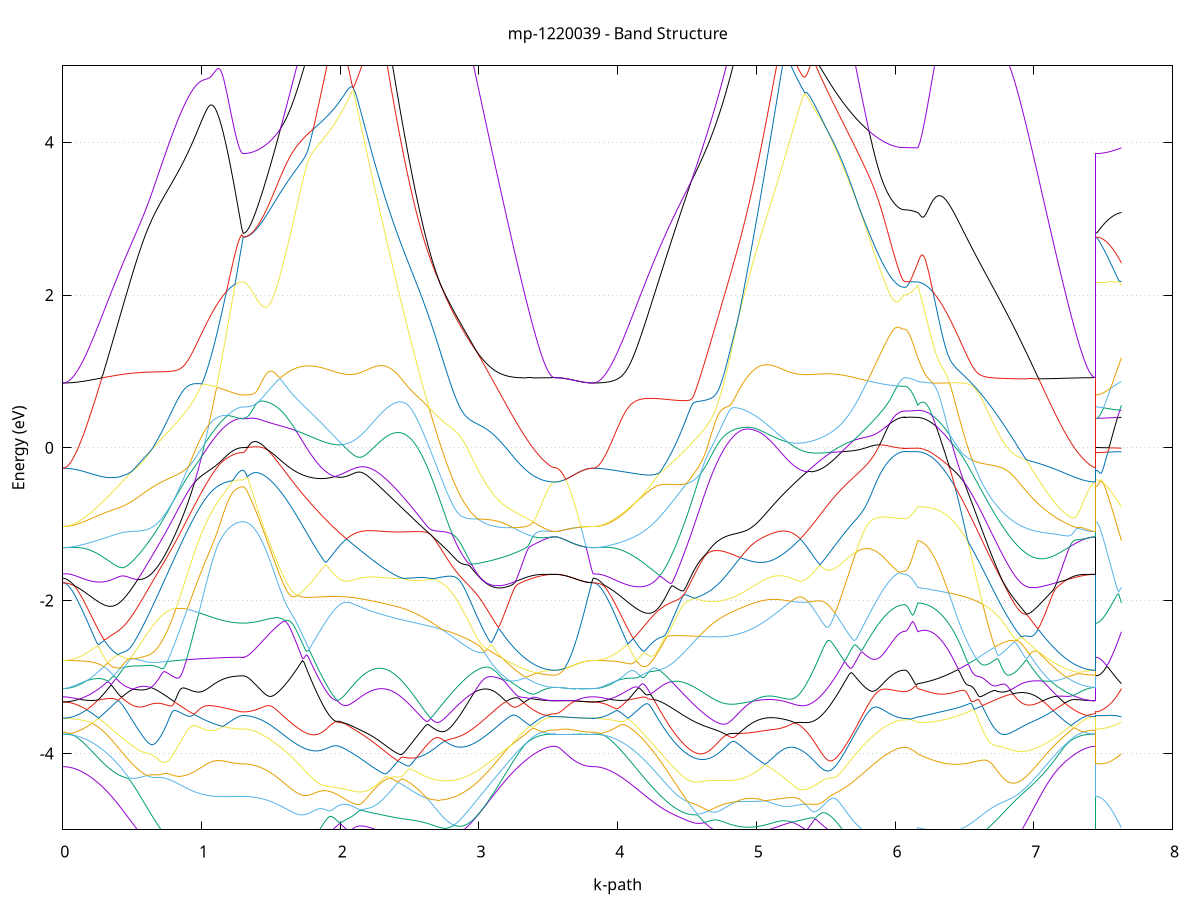 set title 'mp-1220039 - Band Structure'
set xlabel 'k-path'
set ylabel 'Energy (eV)'
set grid y
set yrange [-5:5]
set terminal png size 800,600
set output 'mp-1220039_bands_gnuplot.png'
plot '-' using 1:2 with lines notitle, '-' using 1:2 with lines notitle, '-' using 1:2 with lines notitle, '-' using 1:2 with lines notitle, '-' using 1:2 with lines notitle, '-' using 1:2 with lines notitle, '-' using 1:2 with lines notitle, '-' using 1:2 with lines notitle, '-' using 1:2 with lines notitle, '-' using 1:2 with lines notitle, '-' using 1:2 with lines notitle, '-' using 1:2 with lines notitle, '-' using 1:2 with lines notitle, '-' using 1:2 with lines notitle, '-' using 1:2 with lines notitle, '-' using 1:2 with lines notitle, '-' using 1:2 with lines notitle, '-' using 1:2 with lines notitle, '-' using 1:2 with lines notitle, '-' using 1:2 with lines notitle, '-' using 1:2 with lines notitle, '-' using 1:2 with lines notitle, '-' using 1:2 with lines notitle, '-' using 1:2 with lines notitle, '-' using 1:2 with lines notitle, '-' using 1:2 with lines notitle, '-' using 1:2 with lines notitle, '-' using 1:2 with lines notitle, '-' using 1:2 with lines notitle, '-' using 1:2 with lines notitle, '-' using 1:2 with lines notitle, '-' using 1:2 with lines notitle, '-' using 1:2 with lines notitle, '-' using 1:2 with lines notitle, '-' using 1:2 with lines notitle, '-' using 1:2 with lines notitle, '-' using 1:2 with lines notitle, '-' using 1:2 with lines notitle, '-' using 1:2 with lines notitle, '-' using 1:2 with lines notitle, '-' using 1:2 with lines notitle, '-' using 1:2 with lines notitle, '-' using 1:2 with lines notitle, '-' using 1:2 with lines notitle, '-' using 1:2 with lines notitle, '-' using 1:2 with lines notitle, '-' using 1:2 with lines notitle, '-' using 1:2 with lines notitle, '-' using 1:2 with lines notitle, '-' using 1:2 with lines notitle, '-' using 1:2 with lines notitle, '-' using 1:2 with lines notitle, '-' using 1:2 with lines notitle, '-' using 1:2 with lines notitle, '-' using 1:2 with lines notitle, '-' using 1:2 with lines notitle, '-' using 1:2 with lines notitle, '-' using 1:2 with lines notitle, '-' using 1:2 with lines notitle, '-' using 1:2 with lines notitle, '-' using 1:2 with lines notitle, '-' using 1:2 with lines notitle, '-' using 1:2 with lines notitle, '-' using 1:2 with lines notitle
0.000000 -46.087709
0.009928 -46.087709
0.019855 -46.087609
0.029783 -46.087609
0.039710 -46.087509
0.049638 -46.087409
0.059566 -46.087309
0.069493 -46.087109
0.079421 -46.086909
0.089349 -46.086809
0.099276 -46.086509
0.109204 -46.086309
0.119131 -46.086109
0.129059 -46.085809
0.138987 -46.085509
0.148914 -46.085209
0.158842 -46.084809
0.168769 -46.084509
0.178697 -46.084109
0.188625 -46.083709
0.198552 -46.083309
0.208480 -46.082809
0.218407 -46.082409
0.228335 -46.081909
0.238263 -46.081409
0.248190 -46.080809
0.258118 -46.080309
0.268046 -46.079809
0.277973 -46.079209
0.287901 -46.078609
0.297828 -46.078009
0.307756 -46.077409
0.317684 -46.076709
0.327611 -46.076009
0.337539 -46.075409
0.347466 -46.074709
0.357394 -46.074009
0.367322 -46.073309
0.377249 -46.072509
0.387177 -46.071809
0.397105 -46.071009
0.407032 -46.070209
0.416960 -46.069409
0.426887 -46.068609
0.436815 -46.067809
0.446743 -46.067009
0.456670 -46.066209
0.466598 -46.065309
0.476525 -46.064509
0.486453 -46.063609
0.496381 -46.062709
0.506308 -46.061909
0.516236 -46.061009
0.526164 -46.060109
0.536091 -46.059209
0.546019 -46.058309
0.555946 -46.057409
0.565874 -46.056409
0.575802 -46.055509
0.585729 -46.054609
0.595657 -46.053709
0.605584 -46.052709
0.615512 -46.051809
0.625440 -46.050909
0.635367 -46.049909
0.645295 -46.049009
0.655222 -46.048009
0.665150 -46.047109
0.675078 -46.046109
0.685005 -46.045209
0.694933 -46.044309
0.704861 -46.043309
0.714788 -46.042409
0.724716 -46.041509
0.734643 -46.040609
0.744571 -46.039609
0.754499 -46.038709
0.764426 -46.037809
0.774354 -46.036909
0.784281 -46.036009
0.794209 -46.035109
0.804137 -46.035509
0.814064 -46.041809
0.823992 -46.048009
0.833920 -46.054209
0.843847 -46.060309
0.853775 -46.066309
0.863702 -46.072309
0.873630 -46.078109
0.883558 -46.083909
0.893485 -46.089609
0.903413 -46.095109
0.913340 -46.100609
0.923268 -46.106009
0.933196 -46.111309
0.943123 -46.116509
0.953051 -46.121509
0.962978 -46.126509
0.972906 -46.131309
0.982834 -46.136109
0.992761 -46.140709
1.002689 -46.145209
1.012617 -46.149509
1.022544 -46.153809
1.032472 -46.157909
1.042399 -46.161909
1.052327 -46.165709
1.062255 -46.169409
1.072182 -46.173009
1.082110 -46.176409
1.092037 -46.179709
1.101965 -46.182909
1.111893 -46.185909
1.121820 -46.188809
1.131748 -46.191509
1.141676 -46.194109
1.151603 -46.196509
1.161531 -46.198809
1.171458 -46.200909
1.181386 -46.202909
1.191314 -46.204709
1.201241 -46.206309
1.211169 -46.207909
1.221096 -46.209209
1.231024 -46.210409
1.240952 -46.211409
1.250879 -46.212309
1.260807 -46.213009
1.270734 -46.213609
1.280662 -46.214009
1.290590 -46.214209
1.300517 -46.214309
1.300517 -46.214309
1.310440 -46.214309
1.320363 -46.214209
1.330286 -46.214009
1.340208 -46.213809
1.350131 -46.213409
1.360054 -46.213109
1.369977 -46.212609
1.379899 -46.212109
1.389822 -46.211509
1.399745 -46.210909
1.409668 -46.210209
1.419590 -46.209409
1.429513 -46.208509
1.439436 -46.207609
1.449359 -46.206609
1.459281 -46.205609
1.469204 -46.204409
1.479127 -46.203309
1.489050 -46.202009
1.498972 -46.200709
1.508895 -46.199309
1.518818 -46.197909
1.528741 -46.196409
1.538663 -46.194809
1.548586 -46.193209
1.558509 -46.191509
1.568432 -46.189709
1.578354 -46.187909
1.588277 -46.186009
1.598200 -46.184109
1.608123 -46.182109
1.618045 -46.180009
1.627968 -46.177909
1.637891 -46.175709
1.647814 -46.173509
1.657736 -46.171209
1.667659 -46.168809
1.677582 -46.166409
1.687505 -46.164009
1.697427 -46.161509
1.707350 -46.158909
1.717273 -46.156309
1.727196 -46.153609
1.737118 -46.150909
1.747041 -46.148109
1.756964 -46.145309
1.766887 -46.142409
1.776809 -46.139509
1.786732 -46.136609
1.796655 -46.133509
1.806577 -46.130509
1.816500 -46.127409
1.826423 -46.124209
1.836346 -46.121109
1.846269 -46.117809
1.856191 -46.114609
1.866114 -46.111209
1.876037 -46.107909
1.885959 -46.104509
1.895882 -46.101109
1.905805 -46.097609
1.915728 -46.094109
1.925650 -46.090609
1.935573 -46.087009
1.945496 -46.083409
1.955419 -46.079809
1.965341 -46.076109
1.975264 -46.072409
1.985187 -46.068709
1.995110 -46.065009
2.005032 -46.061209
2.014955 -46.057409
2.024878 -46.053609
2.034801 -46.049709
2.044723 -46.045909
2.054646 -46.046009
2.064569 -46.049809
2.064569 -46.049809
2.074521 -46.053509
2.084473 -46.057209
2.094425 -46.060709
2.104377 -46.064209
2.114329 -46.067509
2.124282 -46.070709
2.134234 -46.073909
2.144186 -46.076909
2.154138 -46.079809
2.164090 -46.082609
2.174042 -46.085209
2.183994 -46.087809
2.193946 -46.090209
2.203898 -46.092509
2.213850 -46.094709
2.223802 -46.096709
2.233755 -46.098609
2.243707 -46.100409
2.253659 -46.102009
2.263611 -46.103509
2.273563 -46.104909
2.283515 -46.106109
2.293467 -46.107209
2.303419 -46.108109
2.313371 -46.108909
2.323323 -46.109609
2.333275 -46.110109
2.343228 -46.110409
2.353180 -46.110609
2.363132 -46.110709
2.373084 -46.110609
2.383036 -46.110409
2.392988 -46.110009
2.402940 -46.109409
2.412892 -46.108709
2.422844 -46.107909
2.432796 -46.106909
2.442749 -46.105809
2.452701 -46.104509
2.462653 -46.103009
2.472605 -46.101409
2.482557 -46.099709
2.492509 -46.097809
2.502461 -46.095809
2.512413 -46.093609
2.522365 -46.091309
2.532317 -46.088809
2.542269 -46.086209
2.552222 -46.083409
2.562174 -46.080509
2.572126 -46.077509
2.582078 -46.074309
2.592030 -46.071009
2.601982 -46.067609
2.611934 -46.064009
2.621886 -46.060309
2.631838 -46.056509
2.641790 -46.052609
2.651743 -46.048509
2.661695 -46.044309
2.671647 -46.040009
2.681599 -46.035609
2.691551 -46.031009
2.701503 -46.029709
2.711455 -46.030609
2.721407 -46.031509
2.731359 -46.032409
2.741311 -46.033309
2.751263 -46.034209
2.761216 -46.035209
2.771168 -46.036109
2.781120 -46.037009
2.791072 -46.038009
2.801024 -46.038909
2.810976 -46.039909
2.820928 -46.040809
2.830880 -46.041809
2.840832 -46.042709
2.850784 -46.043709
2.860736 -46.044709
2.870689 -46.045609
2.880641 -46.046609
2.890593 -46.047509
2.900545 -46.048509
2.910497 -46.049509
2.920449 -46.050409
2.930401 -46.051409
2.940353 -46.052309
2.950305 -46.053309
2.960257 -46.054209
2.970210 -46.055209
2.980162 -46.056109
2.990114 -46.057009
3.000066 -46.058009
3.010018 -46.058909
3.019970 -46.059809
3.029922 -46.060709
3.039874 -46.061609
3.049826 -46.062509
3.059778 -46.063409
3.069730 -46.064209
3.079683 -46.065109
3.089635 -46.066009
3.099587 -46.066809
3.109539 -46.067609
3.119491 -46.068509
3.129443 -46.069309
3.139395 -46.070109
3.149347 -46.070809
3.159299 -46.071609
3.169251 -46.072409
3.179203 -46.073109
3.189156 -46.073809
3.199108 -46.074609
3.209060 -46.075309
3.219012 -46.075909
3.228964 -46.076609
3.238916 -46.077309
3.248868 -46.077909
3.258820 -46.078509
3.268772 -46.079109
3.278724 -46.079709
3.288677 -46.080209
3.298629 -46.080809
3.308581 -46.081309
3.318533 -46.081809
3.328485 -46.082309
3.338437 -46.082809
3.348389 -46.083209
3.358341 -46.083609
3.368293 -46.084009
3.378245 -46.084409
3.388197 -46.084809
3.398150 -46.085109
3.408102 -46.085509
3.418054 -46.085809
3.428006 -46.086009
3.437958 -46.086309
3.447910 -46.086509
3.457862 -46.086809
3.467814 -46.086909
3.477766 -46.087109
3.487718 -46.087309
3.497671 -46.087409
3.507623 -46.087509
3.517575 -46.087609
3.527527 -46.087609
3.537479 -46.087709
3.547431 -46.087709
3.547431 -46.087709
3.557292 -46.087709
3.567154 -46.087709
3.577015 -46.087709
3.586876 -46.087709
3.596737 -46.087709
3.606599 -46.087709
3.616460 -46.087709
3.626321 -46.087709
3.636183 -46.087709
3.646044 -46.087709
3.655905 -46.087709
3.665766 -46.087709
3.675628 -46.087709
3.685489 -46.087709
3.695350 -46.087709
3.705212 -46.087709
3.715073 -46.087709
3.724934 -46.087709
3.734795 -46.087709
3.744657 -46.087709
3.754518 -46.087709
3.764379 -46.087709
3.774241 -46.087709
3.784102 -46.087709
3.793963 -46.087709
3.803824 -46.087709
3.813686 -46.087709
3.823547 -46.087709
3.823547 -46.087709
3.833517 -46.087709
3.843487 -46.087609
3.853457 -46.087609
3.863427 -46.087509
3.873397 -46.087409
3.883367 -46.087309
3.893338 -46.087109
3.903308 -46.086909
3.913278 -46.086709
3.923248 -46.086509
3.933218 -46.086309
3.943188 -46.086009
3.953158 -46.085809
3.963128 -46.085509
3.973098 -46.085109
3.983068 -46.084809
3.993038 -46.084409
4.003008 -46.084009
4.012979 -46.083609
4.022949 -46.083209
4.032919 -46.082709
4.042889 -46.082309
4.052859 -46.081809
4.062829 -46.081309
4.072799 -46.080809
4.082769 -46.080209
4.092739 -46.079609
4.102709 -46.079109
4.112679 -46.078509
4.122649 -46.077809
4.132620 -46.077209
4.142590 -46.076609
4.152560 -46.075909
4.162530 -46.075209
4.172500 -46.074509
4.182470 -46.073809
4.192440 -46.073109
4.202410 -46.072309
4.212380 -46.071609
4.222350 -46.070809
4.232320 -46.070009
4.242290 -46.069209
4.252261 -46.068409
4.262231 -46.067609
4.272201 -46.066709
4.282171 -46.065909
4.292141 -46.065009
4.302111 -46.064209
4.312081 -46.063309
4.322051 -46.062409
4.332021 -46.061509
4.341991 -46.060609
4.351961 -46.059709
4.361931 -46.058809
4.371902 -46.057909
4.381872 -46.056909
4.391842 -46.056009
4.401812 -46.055109
4.411782 -46.054109
4.421752 -46.053209
4.431722 -46.052209
4.441692 -46.051309
4.451662 -46.050309
4.461632 -46.049409
4.471602 -46.048409
4.481572 -46.047409
4.491543 -46.046509
4.501513 -46.045509
4.511483 -46.044509
4.521453 -46.043609
4.531423 -46.042609
4.541393 -46.041709
4.551363 -46.040709
4.561333 -46.039809
4.571303 -46.038809
4.581273 -46.037909
4.591243 -46.036909
4.601213 -46.036009
4.611184 -46.035009
4.621154 -46.034109
4.631124 -46.033209
4.641094 -46.032309
4.651064 -46.031409
4.661034 -46.030509
4.671004 -46.029609
4.680974 -46.031709
4.690944 -46.036309
4.700914 -46.040709
4.710884 -46.045009
4.720854 -46.049209
4.730825 -46.053209
4.740795 -46.057109
4.750765 -46.061009
4.760735 -46.064609
4.770705 -46.068209
4.780675 -46.071609
4.790645 -46.074909
4.800615 -46.078009
4.810585 -46.081109
4.820555 -46.083909
4.830525 -46.086709
4.840496 -46.089309
4.850466 -46.091709
4.860436 -46.094009
4.870406 -46.096209
4.880376 -46.098209
4.890346 -46.100009
4.900316 -46.101809
4.910286 -46.103309
4.920256 -46.104709
4.930226 -46.106009
4.940196 -46.107109
4.950166 -46.108109
4.960137 -46.108909
4.970107 -46.109609
4.980077 -46.110109
4.990047 -46.110409
5.000017 -46.110609
5.009987 -46.110709
5.019957 -46.110609
5.029927 -46.110409
5.039897 -46.110009
5.049867 -46.109409
5.059837 -46.108809
5.069807 -46.107909
5.079778 -46.107009
5.089748 -46.105809
5.099718 -46.104609
5.109688 -46.103209
5.119658 -46.101709
5.129628 -46.100009
5.139598 -46.098209
5.149568 -46.096209
5.159538 -46.094109
5.169508 -46.091909
5.179478 -46.089609
5.189448 -46.087209
5.199419 -46.084609
5.209389 -46.081909
5.219359 -46.079009
5.229329 -46.076109
5.239299 -46.073109
5.249269 -46.069909
5.259239 -46.066609
5.269209 -46.063309
5.279179 -46.059809
5.289149 -46.056209
5.299119 -46.052609
5.309089 -46.048809
5.319060 -46.044909
5.329030 -46.046909
5.329030 -46.046909
5.338915 -46.050809
5.348801 -46.054609
5.358687 -46.058409
5.368573 -46.062209
5.378458 -46.066009
5.388344 -46.069709
5.398230 -46.073409
5.408116 -46.077109
5.418001 -46.080709
5.427887 -46.084309
5.437773 -46.087909
5.447659 -46.091409
5.457544 -46.094909
5.467430 -46.098409
5.477316 -46.101809
5.487202 -46.105309
5.497087 -46.108609
5.506973 -46.111909
5.516859 -46.115209
5.526745 -46.118509
5.536630 -46.121709
5.546516 -46.124909
5.556402 -46.128009
5.566288 -46.131109
5.576173 -46.134109
5.586059 -46.137109
5.595945 -46.140009
5.605831 -46.142909
5.615716 -46.145809
5.625602 -46.148609
5.635488 -46.151309
5.645374 -46.154009
5.655259 -46.156709
5.665145 -46.159309
5.675031 -46.161809
5.684917 -46.164309
5.694802 -46.166809
5.704688 -46.169209
5.714574 -46.171509
5.724460 -46.173809
5.734345 -46.176009
5.744231 -46.178109
5.754117 -46.180309
5.764003 -46.182309
5.773888 -46.184309
5.783774 -46.186209
5.793660 -46.188109
5.803546 -46.189909
5.813431 -46.191609
5.823317 -46.193309
5.833203 -46.194909
5.843089 -46.196509
5.852974 -46.198009
5.862860 -46.199409
5.872746 -46.200809
5.882632 -46.202109
5.892517 -46.203309
5.902403 -46.204509
5.912289 -46.205609
5.922175 -46.206709
5.932060 -46.207609
5.941946 -46.208609
5.951832 -46.209409
5.961718 -46.210209
5.971603 -46.210909
5.981489 -46.211509
5.991375 -46.212109
6.001261 -46.212609
6.011146 -46.213109
6.021032 -46.213409
6.030918 -46.213809
6.040804 -46.214009
6.050689 -46.214209
6.060575 -46.214309
6.070461 -46.214309
6.070461 -46.214309
6.079757 -46.214309
6.089053 -46.214309
6.098349 -46.214309
6.107645 -46.214309
6.116941 -46.214309
6.126237 -46.214209
6.135533 -46.214209
6.144829 -46.214209
6.154125 -46.214209
6.163421 -46.214209
6.163421 -46.214209
6.173376 -46.213909
6.183331 -46.213409
6.193286 -46.212809
6.203241 -46.212009
6.213196 -46.211109
6.223151 -46.210009
6.233106 -46.208709
6.243061 -46.207309
6.253016 -46.205809
6.262972 -46.204009
6.272927 -46.202109
6.282882 -46.200109
6.292837 -46.197909
6.302792 -46.195609
6.312747 -46.193109
6.322702 -46.190409
6.332657 -46.187609
6.342612 -46.184709
6.352567 -46.181609
6.362522 -46.178309
6.372477 -46.175009
6.382432 -46.171509
6.392387 -46.167809
6.402342 -46.164009
6.412297 -46.160109
6.422252 -46.156009
6.432207 -46.151809
6.442162 -46.147509
6.452117 -46.143109
6.462072 -46.138509
6.472027 -46.133809
6.481982 -46.129009
6.491937 -46.124109
6.501892 -46.119009
6.511847 -46.113909
6.521802 -46.108609
6.531757 -46.103209
6.541712 -46.097809
6.551667 -46.092209
6.561622 -46.086609
6.571577 -46.080809
6.581532 -46.075009
6.591487 -46.069009
6.601442 -46.063009
6.611397 -46.056909
6.621352 -46.050809
6.631307 -46.044509
6.641262 -46.038209
6.651217 -46.034809
6.661172 -46.035609
6.671127 -46.036509
6.681082 -46.037409
6.691037 -46.038309
6.700992 -46.039309
6.710947 -46.040209
6.720902 -46.041109
6.730857 -46.042109
6.740812 -46.043009
6.750767 -46.043909
6.760722 -46.044909
6.770677 -46.045809
6.780632 -46.046809
6.790587 -46.047709
6.800542 -46.048609
6.810497 -46.049609
6.820452 -46.050509
6.830407 -46.051509
6.840362 -46.052409
6.850317 -46.053409
6.860272 -46.054309
6.870227 -46.055209
6.880182 -46.056209
6.890137 -46.057109
6.900092 -46.058009
6.910047 -46.058909
6.920002 -46.059809
6.929957 -46.060709
6.939912 -46.061609
6.949867 -46.062509
6.959822 -46.063409
6.969777 -46.064309
6.979732 -46.065109
6.989687 -46.066009
6.999642 -46.066809
7.009597 -46.067609
7.019552 -46.068509
7.029507 -46.069309
7.039462 -46.070109
7.049417 -46.070809
7.059372 -46.071609
7.069327 -46.072409
7.079282 -46.073109
7.089237 -46.073809
7.099192 -46.074609
7.109147 -46.075209
7.119102 -46.075909
7.129057 -46.076609
7.139012 -46.077209
7.148967 -46.077909
7.158922 -46.078509
7.168877 -46.079109
7.178832 -46.079709
7.188787 -46.080209
7.198742 -46.080809
7.208697 -46.081309
7.218652 -46.081809
7.228607 -46.082309
7.238562 -46.082809
7.248517 -46.083209
7.258472 -46.083609
7.268427 -46.084009
7.278382 -46.084409
7.288337 -46.084809
7.298292 -46.085109
7.308247 -46.085509
7.318202 -46.085809
7.328157 -46.086009
7.338112 -46.086309
7.348067 -46.086509
7.358022 -46.086809
7.367977 -46.086909
7.377932 -46.087109
7.387887 -46.087309
7.397842 -46.087409
7.407797 -46.087509
7.417752 -46.087609
7.427707 -46.087609
7.437662 -46.087709
7.447617 -46.087709
7.447617 -46.214309
7.457330 -46.214309
7.467043 -46.214309
7.476755 -46.214309
7.486468 -46.214309
7.496181 -46.214309
7.505893 -46.214309
7.515606 -46.214309
7.525319 -46.214309
7.535031 -46.214309
7.544744 -46.214309
7.554456 -46.214309
7.564169 -46.214209
7.573882 -46.214209
7.583594 -46.214209
7.593307 -46.214209
7.603020 -46.214209
7.612732 -46.214209
7.622445 -46.214209
7.632158 -46.214209
e
0.000000 -45.639209
0.009928 -45.639309
0.019855 -45.639609
0.029783 -45.640009
0.039710 -45.640609
0.049638 -45.641409
0.059566 -45.642309
0.069493 -45.643409
0.079421 -45.644709
0.089349 -45.646109
0.099276 -45.647709
0.109204 -45.649509
0.119131 -45.651509
0.129059 -45.653609
0.138987 -45.655809
0.148914 -45.658309
0.158842 -45.660809
0.168769 -45.663609
0.178697 -45.666509
0.188625 -45.669509
0.198552 -45.672809
0.208480 -45.676109
0.218407 -45.679609
0.228335 -45.683309
0.238263 -45.687109
0.248190 -45.691009
0.258118 -45.695109
0.268046 -45.699309
0.277973 -45.703609
0.287901 -45.708109
0.297828 -45.712709
0.307756 -45.717409
0.317684 -45.722309
0.327611 -45.727209
0.337539 -45.732309
0.347466 -45.737509
0.357394 -45.742809
0.367322 -45.748209
0.377249 -45.753809
0.387177 -45.759409
0.397105 -45.765109
0.407032 -45.770909
0.416960 -45.776809
0.426887 -45.782809
0.436815 -45.788809
0.446743 -45.795009
0.456670 -45.801209
0.466598 -45.807509
0.476525 -45.813809
0.486453 -45.820209
0.496381 -45.826709
0.506308 -45.833209
0.516236 -45.839809
0.526164 -45.846409
0.536091 -45.853109
0.546019 -45.859809
0.555946 -45.866609
0.565874 -45.873409
0.575802 -45.880209
0.585729 -45.887009
0.595657 -45.893909
0.605584 -45.900709
0.615512 -45.907609
0.625440 -45.914509
0.635367 -45.921409
0.645295 -45.928309
0.655222 -45.935209
0.665150 -45.942109
0.675078 -45.949009
0.685005 -45.955809
0.694933 -45.962709
0.704861 -45.969509
0.714788 -45.976309
0.724716 -45.983009
0.734643 -45.989709
0.744571 -45.996409
0.754499 -46.003109
0.764426 -46.009609
0.774354 -46.016209
0.784281 -46.022709
0.794209 -46.029109
0.804137 -46.034209
0.814064 -46.033409
0.823992 -46.032509
0.833920 -46.031609
0.843847 -46.030809
0.853775 -46.029909
0.863702 -46.029109
0.873630 -46.028309
0.883558 -46.027509
0.893485 -46.026709
0.903413 -46.025909
0.913340 -46.025209
0.923268 -46.024409
0.933196 -46.023709
0.943123 -46.023009
0.953051 -46.022209
0.962978 -46.021509
0.972906 -46.020909
0.982834 -46.020209
0.992761 -46.019609
1.002689 -46.018909
1.012617 -46.018309
1.022544 -46.017709
1.032472 -46.017109
1.042399 -46.016609
1.052327 -46.016009
1.062255 -46.015509
1.072182 -46.015009
1.082110 -46.014509
1.092037 -46.014109
1.101965 -46.013609
1.111893 -46.013209
1.121820 -46.012809
1.131748 -46.012409
1.141676 -46.012009
1.151603 -46.011709
1.161531 -46.011409
1.171458 -46.011109
1.181386 -46.010809
1.191314 -46.010509
1.201241 -46.010309
1.211169 -46.010109
1.221096 -46.009909
1.231024 -46.009709
1.240952 -46.009609
1.250879 -46.009409
1.260807 -46.009309
1.270734 -46.009309
1.280662 -46.009209
1.290590 -46.009209
1.300517 -46.009209
1.300517 -46.009209
1.310440 -46.009209
1.320363 -46.009109
1.330286 -46.009109
1.340208 -46.009109
1.350131 -46.009109
1.360054 -46.009009
1.369977 -46.009009
1.379899 -46.008909
1.389822 -46.008909
1.399745 -46.008809
1.409668 -46.008709
1.419590 -46.008609
1.429513 -46.008509
1.439436 -46.008409
1.449359 -46.008309
1.459281 -46.008209
1.469204 -46.008109
1.479127 -46.008009
1.489050 -46.007809
1.498972 -46.007709
1.508895 -46.007609
1.518818 -46.007409
1.528741 -46.007309
1.538663 -46.007109
1.548586 -46.007009
1.558509 -46.006809
1.568432 -46.006609
1.578354 -46.006409
1.588277 -46.006309
1.598200 -46.006109
1.608123 -46.005909
1.618045 -46.005709
1.627968 -46.005509
1.637891 -46.005309
1.647814 -46.005109
1.657736 -46.004909
1.667659 -46.004709
1.677582 -46.004509
1.687505 -46.004309
1.697427 -46.004109
1.707350 -46.003909
1.717273 -46.003709
1.727196 -46.003509
1.737118 -46.003309
1.747041 -46.003109
1.756964 -46.002909
1.766887 -46.002709
1.776809 -46.002509
1.786732 -46.002409
1.796655 -46.002209
1.806577 -46.002009
1.816500 -46.001809
1.826423 -46.001609
1.836346 -46.001409
1.846269 -46.001309
1.856191 -46.001109
1.866114 -46.000909
1.876037 -46.000809
1.885959 -46.000609
1.895882 -46.000509
1.905805 -46.000409
1.915728 -46.000209
1.925650 -46.000109
1.935573 -46.000009
1.945496 -45.999909
1.955419 -46.003809
1.965341 -46.008309
1.975264 -46.012809
1.985187 -46.017209
1.995110 -46.021509
2.005032 -46.025809
2.014955 -46.030009
2.024878 -46.034109
2.034801 -46.038109
2.044723 -46.042109
2.054646 -46.042009
2.064569 -46.038109
2.064569 -46.038109
2.074521 -46.034109
2.084473 -46.030109
2.094425 -46.026209
2.104377 -46.022209
2.114329 -46.018209
2.124282 -46.014109
2.134234 -46.010109
2.144186 -46.006009
2.154138 -46.002009
2.164090 -46.000109
2.174042 -46.000309
2.183994 -46.000509
2.193946 -46.000709
2.203898 -46.000809
2.213850 -46.001109
2.223802 -46.001309
2.233755 -46.001509
2.243707 -46.001809
2.253659 -46.002109
2.263611 -46.002409
2.273563 -46.002709
2.283515 -46.003009
2.293467 -46.003309
2.303419 -46.003709
2.313371 -46.004009
2.323323 -46.004409
2.333275 -46.004809
2.343228 -46.005209
2.353180 -46.005709
2.363132 -46.006109
2.373084 -46.006609
2.383036 -46.007009
2.392988 -46.007509
2.402940 -46.008009
2.412892 -46.008609
2.422844 -46.009109
2.432796 -46.009709
2.442749 -46.010209
2.452701 -46.010809
2.462653 -46.011409
2.472605 -46.012009
2.482557 -46.012709
2.492509 -46.013309
2.502461 -46.014009
2.512413 -46.014609
2.522365 -46.015309
2.532317 -46.016009
2.542269 -46.016709
2.552222 -46.017509
2.562174 -46.018209
2.572126 -46.018909
2.582078 -46.019709
2.592030 -46.020509
2.601982 -46.021309
2.611934 -46.022109
2.621886 -46.022909
2.631838 -46.023709
2.641790 -46.024509
2.651743 -46.025409
2.661695 -46.026209
2.671647 -46.027109
2.681599 -46.027909
2.691551 -46.028809
2.701503 -46.026409
2.711455 -46.021609
2.721407 -46.016809
2.731359 -46.011809
2.741311 -46.006809
2.751263 -46.001609
2.761216 -45.996409
2.771168 -45.991109
2.781120 -45.985709
2.791072 -45.980209
2.801024 -45.974609
2.810976 -45.969009
2.820928 -45.963309
2.830880 -45.957509
2.840832 -45.951709
2.850784 -45.945809
2.860736 -45.939909
2.870689 -45.933909
2.880641 -45.927909
2.890593 -45.921809
2.900545 -45.915709
2.910497 -45.909609
2.920449 -45.903409
2.930401 -45.897209
2.940353 -45.891009
2.950305 -45.884809
2.960257 -45.878509
2.970210 -45.872309
2.980162 -45.866009
2.990114 -45.859809
3.000066 -45.853509
3.010018 -45.847309
3.019970 -45.841109
3.029922 -45.834909
3.039874 -45.828709
3.049826 -45.822609
3.059778 -45.816509
3.069730 -45.810409
3.079683 -45.804409
3.089635 -45.798409
3.099587 -45.792509
3.109539 -45.786609
3.119491 -45.780809
3.129443 -45.775009
3.139395 -45.769409
3.149347 -45.763709
3.159299 -45.758209
3.169251 -45.752809
3.179203 -45.747409
3.189156 -45.742109
3.199108 -45.736909
3.209060 -45.731909
3.219012 -45.726909
3.228964 -45.722009
3.238916 -45.717209
3.248868 -45.712609
3.258820 -45.708009
3.268772 -45.703609
3.278724 -45.699309
3.288677 -45.695109
3.298629 -45.691109
3.308581 -45.687209
3.318533 -45.683409
3.328485 -45.679809
3.338437 -45.676309
3.348389 -45.672909
3.358341 -45.669709
3.368293 -45.666609
3.378245 -45.663709
3.388197 -45.661009
3.398150 -45.658409
3.408102 -45.656009
3.418054 -45.653709
3.428006 -45.651609
3.437958 -45.649609
3.447910 -45.647809
3.457862 -45.646209
3.467814 -45.644709
3.477766 -45.643409
3.487718 -45.642309
3.497671 -45.641409
3.507623 -45.640609
3.517575 -45.640009
3.527527 -45.639609
3.537479 -45.639309
3.547431 -45.639209
3.547431 -45.639209
3.557292 -45.639209
3.567154 -45.639209
3.577015 -45.639209
3.586876 -45.639209
3.596737 -45.639209
3.606599 -45.639209
3.616460 -45.639209
3.626321 -45.639209
3.636183 -45.639209
3.646044 -45.639209
3.655905 -45.639209
3.665766 -45.639209
3.675628 -45.639209
3.685489 -45.639209
3.695350 -45.639209
3.705212 -45.639209
3.715073 -45.639209
3.724934 -45.639209
3.734795 -45.639209
3.744657 -45.639209
3.754518 -45.639209
3.764379 -45.639209
3.774241 -45.639209
3.784102 -45.639209
3.793963 -45.639209
3.803824 -45.639209
3.813686 -45.639209
3.823547 -45.639209
3.823547 -45.639209
3.833517 -45.639309
3.843487 -45.639609
3.853457 -45.640009
3.863427 -45.640609
3.873397 -45.641409
3.883367 -45.642309
3.893338 -45.643509
3.903308 -45.644809
3.913278 -45.646209
3.923248 -45.647809
3.933218 -45.649609
3.943188 -45.651609
3.953158 -45.653709
3.963128 -45.656009
3.973098 -45.658509
3.983068 -45.661109
3.993038 -45.663809
4.003008 -45.666709
4.012979 -45.669809
4.022949 -45.673009
4.032919 -45.676409
4.042889 -45.679909
4.052859 -45.683609
4.062829 -45.687309
4.072799 -45.691309
4.082769 -45.695309
4.092739 -45.699509
4.102709 -45.703809
4.112679 -45.708309
4.122649 -45.712809
4.132620 -45.717509
4.142590 -45.722309
4.152560 -45.727209
4.162530 -45.732209
4.172500 -45.737309
4.182470 -45.742509
4.192440 -45.747809
4.202410 -45.753109
4.212380 -45.758609
4.222350 -45.764209
4.232320 -45.769809
4.242290 -45.775509
4.252261 -45.781209
4.262231 -45.787109
4.272201 -45.793009
4.282171 -45.798909
4.292141 -45.804909
4.302111 -45.810909
4.312081 -45.817009
4.322051 -45.823109
4.332021 -45.829309
4.341991 -45.835509
4.351961 -45.841709
4.361931 -45.847909
4.371902 -45.854109
4.381872 -45.860409
4.391842 -45.866709
4.401812 -45.872909
4.411782 -45.879209
4.421752 -45.885409
4.431722 -45.891709
4.441692 -45.897909
4.451662 -45.904109
4.461632 -45.910309
4.471602 -45.916409
4.481572 -45.922509
4.491543 -45.928609
4.501513 -45.934709
4.511483 -45.940609
4.521453 -45.946609
4.531423 -45.952509
4.541393 -45.958309
4.551363 -45.964109
4.561333 -45.969809
4.571303 -45.975409
4.581273 -45.981009
4.591243 -45.986409
4.601213 -45.991809
4.611184 -45.997209
4.621154 -46.002409
4.631124 -46.007509
4.641094 -46.012609
4.651064 -46.017509
4.661034 -46.022409
4.671004 -46.027109
4.680974 -46.028709
4.690944 -46.027809
4.700914 -46.026909
4.710884 -46.026109
4.720854 -46.025209
4.730825 -46.024409
4.740795 -46.023609
4.750765 -46.022709
4.760735 -46.021909
4.770705 -46.021109
4.780675 -46.020309
4.790645 -46.019609
4.800615 -46.018809
4.810585 -46.018109
4.820555 -46.017309
4.830525 -46.016609
4.840496 -46.015909
4.850466 -46.015209
4.860436 -46.014509
4.870406 -46.013809
4.880376 -46.013209
4.890346 -46.012509
4.900316 -46.011909
4.910286 -46.011309
4.920256 -46.010709
4.930226 -46.010109
4.940196 -46.009609
4.950166 -46.009009
4.960137 -46.008509
4.970107 -46.007909
4.980077 -46.007409
4.990047 -46.006909
5.000017 -46.006509
5.009987 -46.006009
5.019957 -46.005609
5.029927 -46.005109
5.039897 -46.004709
5.049867 -46.004309
5.059837 -46.004009
5.069807 -46.003609
5.079778 -46.003209
5.089748 -46.002909
5.099718 -46.002609
5.109688 -46.002309
5.119658 -46.002009
5.129628 -46.001709
5.139598 -46.001509
5.149568 -46.001209
5.159538 -46.001009
5.169508 -46.000809
5.179478 -46.000609
5.189448 -46.000409
5.199419 -46.000309
5.209389 -46.000109
5.219359 -46.003009
5.229329 -46.007109
5.239299 -46.011109
5.249269 -46.015209
5.259239 -46.019209
5.269209 -46.023209
5.279179 -46.027209
5.289149 -46.031209
5.299119 -46.035209
5.309089 -46.039109
5.319060 -46.043009
5.329030 -46.041009
5.329030 -46.041009
5.338915 -46.037009
5.348801 -46.033009
5.358687 -46.028809
5.368573 -46.024609
5.378458 -46.020409
5.388344 -46.016009
5.398230 -46.011709
5.408116 -46.007209
5.418001 -46.002709
5.427887 -45.999909
5.437773 -46.000009
5.447659 -46.000109
5.457544 -46.000309
5.467430 -46.000409
5.477316 -46.000509
5.487202 -46.000709
5.497087 -46.000809
5.506973 -46.001009
5.516859 -46.001109
5.526745 -46.001309
5.536630 -46.001509
5.546516 -46.001709
5.556402 -46.001809
5.566288 -46.002009
5.576173 -46.002209
5.586059 -46.002409
5.595945 -46.002609
5.605831 -46.002809
5.615716 -46.003009
5.625602 -46.003209
5.635488 -46.003409
5.645374 -46.003609
5.655259 -46.003809
5.665145 -46.004009
5.675031 -46.004209
5.684917 -46.004409
5.694802 -46.004609
5.704688 -46.004809
5.714574 -46.005009
5.724460 -46.005209
5.734345 -46.005409
5.744231 -46.005509
5.754117 -46.005709
5.764003 -46.005909
5.773888 -46.006109
5.783774 -46.006309
5.793660 -46.006509
5.803546 -46.006609
5.813431 -46.006809
5.823317 -46.007009
5.833203 -46.007109
5.843089 -46.007309
5.852974 -46.007409
5.862860 -46.007609
5.872746 -46.007709
5.882632 -46.007909
5.892517 -46.008009
5.902403 -46.008109
5.912289 -46.008209
5.922175 -46.008309
5.932060 -46.008409
5.941946 -46.008509
5.951832 -46.008609
5.961718 -46.008709
5.971603 -46.008809
5.981489 -46.008909
5.991375 -46.008909
6.001261 -46.009009
6.011146 -46.009009
6.021032 -46.009109
6.030918 -46.009109
6.040804 -46.009109
6.050689 -46.009109
6.060575 -46.009209
6.070461 -46.009209
6.070461 -46.009209
6.079757 -46.009209
6.089053 -46.009209
6.098349 -46.009209
6.107645 -46.009209
6.116941 -46.009209
6.126237 -46.009209
6.135533 -46.009209
6.144829 -46.009209
6.154125 -46.009209
6.163421 -46.009209
6.163421 -46.009209
6.173376 -46.009209
6.183331 -46.009309
6.193286 -46.009409
6.203241 -46.009509
6.213196 -46.009609
6.223151 -46.009809
6.233106 -46.009909
6.243061 -46.010109
6.253016 -46.010409
6.262972 -46.010609
6.272927 -46.010909
6.282882 -46.011209
6.292837 -46.011509
6.302792 -46.011809
6.312747 -46.012209
6.322702 -46.012509
6.332657 -46.012909
6.342612 -46.013409
6.352567 -46.013809
6.362522 -46.014209
6.372477 -46.014709
6.382432 -46.015209
6.392387 -46.015709
6.402342 -46.016309
6.412297 -46.016809
6.422252 -46.017409
6.432207 -46.018009
6.442162 -46.018609
6.452117 -46.019209
6.462072 -46.019909
6.472027 -46.020509
6.481982 -46.021209
6.491937 -46.021909
6.501892 -46.022609
6.511847 -46.023309
6.521802 -46.024009
6.531757 -46.024809
6.541712 -46.025609
6.551667 -46.026309
6.561622 -46.027109
6.571577 -46.027909
6.581532 -46.028709
6.591487 -46.029609
6.601442 -46.030409
6.611397 -46.031309
6.621352 -46.032109
6.631307 -46.033009
6.641262 -46.033809
6.651217 -46.031809
6.661172 -46.025409
6.671127 -46.018909
6.681082 -46.012309
6.691037 -46.005709
6.700992 -45.999009
6.710947 -45.992309
6.720902 -45.985609
6.730857 -45.978809
6.740812 -45.972009
6.750767 -45.965209
6.760722 -45.958309
6.770677 -45.951409
6.780632 -45.944509
6.790587 -45.937609
6.800542 -45.930709
6.810497 -45.923709
6.820452 -45.916809
6.830407 -45.909909
6.840362 -45.903009
6.850317 -45.896009
6.860272 -45.889109
6.870227 -45.882309
6.880182 -45.875409
6.890137 -45.868609
6.900092 -45.861809
6.910047 -45.855009
6.920002 -45.848309
6.929957 -45.841609
6.939912 -45.835009
6.949867 -45.828409
6.959822 -45.821909
6.969777 -45.815409
6.979732 -45.809009
6.989687 -45.802709
6.999642 -45.796409
7.009597 -45.790209
7.019552 -45.784109
7.029507 -45.778109
7.039462 -45.772209
7.049417 -45.766309
7.059372 -45.760509
7.069327 -45.754909
7.079282 -45.749309
7.089237 -45.743809
7.099192 -45.738509
7.109147 -45.733209
7.119102 -45.728109
7.129057 -45.723109
7.139012 -45.718209
7.148967 -45.713409
7.158922 -45.708809
7.168877 -45.704309
7.178832 -45.699909
7.188787 -45.695609
7.198742 -45.691509
7.208697 -45.687509
7.218652 -45.683709
7.228607 -45.680009
7.238562 -45.676509
7.248517 -45.673109
7.258472 -45.669909
7.268427 -45.666809
7.278382 -45.663809
7.288337 -45.661109
7.298292 -45.658509
7.308247 -45.656009
7.318202 -45.653709
7.328157 -45.651609
7.338112 -45.649609
7.348067 -45.647809
7.358022 -45.646209
7.367977 -45.644709
7.377932 -45.643409
7.387887 -45.642309
7.397842 -45.641409
7.407797 -45.640609
7.417752 -45.640009
7.427707 -45.639609
7.437662 -45.639309
7.447617 -45.639209
7.447617 -46.009209
7.457330 -46.009209
7.467043 -46.009209
7.476755 -46.009209
7.486468 -46.009209
7.496181 -46.009209
7.505893 -46.009209
7.515606 -46.009209
7.525319 -46.009209
7.535031 -46.009209
7.544744 -46.009209
7.554456 -46.009209
7.564169 -46.009209
7.573882 -46.009209
7.583594 -46.009209
7.593307 -46.009209
7.603020 -46.009209
7.612732 -46.009209
7.622445 -46.009209
7.632158 -46.009209
e
0.000000 -45.639209
0.009928 -45.639209
0.019855 -45.639309
0.029783 -45.639409
0.039710 -45.639509
0.049638 -45.639709
0.059566 -45.640009
0.069493 -45.640209
0.079421 -45.640509
0.089349 -45.640909
0.099276 -45.641209
0.109204 -45.641709
0.119131 -45.642109
0.129059 -45.642609
0.138987 -45.643209
0.148914 -45.643809
0.158842 -45.644409
0.168769 -45.645009
0.178697 -45.645709
0.188625 -45.646509
0.198552 -45.647209
0.208480 -45.648009
0.218407 -45.648909
0.228335 -45.649709
0.238263 -45.650609
0.248190 -45.651609
0.258118 -45.652609
0.268046 -45.653609
0.277973 -45.654609
0.287901 -45.655709
0.297828 -45.656809
0.307756 -45.657909
0.317684 -45.659109
0.327611 -45.660309
0.337539 -45.661509
0.347466 -45.662709
0.357394 -45.664009
0.367322 -45.665309
0.377249 -45.666609
0.387177 -45.668009
0.397105 -45.669409
0.407032 -45.670809
0.416960 -45.672209
0.426887 -45.673609
0.436815 -45.675109
0.446743 -45.676609
0.456670 -45.678109
0.466598 -45.679609
0.476525 -45.681109
0.486453 -45.682709
0.496381 -45.684309
0.506308 -45.685809
0.516236 -45.687409
0.526164 -45.689109
0.536091 -45.690709
0.546019 -45.692309
0.555946 -45.693909
0.565874 -45.695609
0.575802 -45.697309
0.585729 -45.698909
0.595657 -45.700609
0.605584 -45.702309
0.615512 -45.703909
0.625440 -45.705609
0.635367 -45.707309
0.645295 -45.709009
0.655222 -45.710709
0.665150 -45.712409
0.675078 -45.714009
0.685005 -45.715709
0.694933 -45.717409
0.704861 -45.719109
0.714788 -45.720709
0.724716 -45.722409
0.734643 -45.724009
0.744571 -45.725709
0.754499 -45.727309
0.764426 -45.728909
0.774354 -45.730609
0.784281 -45.732109
0.794209 -45.733709
0.804137 -45.735309
0.814064 -45.736909
0.823992 -45.738409
0.833920 -45.739909
0.843847 -45.741409
0.853775 -45.742909
0.863702 -45.744409
0.873630 -45.745809
0.883558 -45.747309
0.893485 -45.748709
0.903413 -45.750109
0.913340 -45.751409
0.923268 -45.752809
0.933196 -45.754109
0.943123 -45.755409
0.953051 -45.756609
0.962978 -45.757809
0.972906 -45.759009
0.982834 -45.760209
0.992761 -45.761409
1.002689 -45.762509
1.012617 -45.763609
1.022544 -45.764609
1.032472 -45.765709
1.042399 -45.766609
1.052327 -45.767609
1.062255 -45.768509
1.072182 -45.769409
1.082110 -45.770309
1.092037 -45.771109
1.101965 -45.771909
1.111893 -45.772609
1.121820 -45.773409
1.131748 -45.774009
1.141676 -45.774709
1.151603 -45.775309
1.161531 -45.775909
1.171458 -45.776409
1.181386 -45.776909
1.191314 -45.777309
1.201241 -45.777809
1.211169 -45.778109
1.221096 -45.778509
1.231024 -45.778809
1.240952 -45.779009
1.250879 -45.779309
1.260807 -45.779409
1.270734 -45.779609
1.280662 -45.779709
1.290590 -45.779709
1.300517 -45.779809
1.300517 -45.779809
1.310440 -45.779809
1.320363 -45.780009
1.330286 -45.780409
1.340208 -45.780909
1.350131 -45.781509
1.360054 -45.782309
1.369977 -45.783209
1.379899 -45.784309
1.389822 -45.785509
1.399745 -45.786809
1.409668 -45.788309
1.419590 -45.789909
1.429513 -45.791609
1.439436 -45.793509
1.449359 -45.795509
1.459281 -45.797609
1.469204 -45.799909
1.479127 -45.802309
1.489050 -45.804809
1.498972 -45.807409
1.508895 -45.810209
1.518818 -45.813009
1.528741 -45.816009
1.538663 -45.819109
1.548586 -45.822309
1.558509 -45.825609
1.568432 -45.829009
1.578354 -45.832509
1.588277 -45.836009
1.598200 -45.839709
1.608123 -45.843509
1.618045 -45.847409
1.627968 -45.851309
1.637891 -45.855409
1.647814 -45.859509
1.657736 -45.863609
1.667659 -45.867909
1.677582 -45.872209
1.687505 -45.876609
1.697427 -45.881009
1.707350 -45.885509
1.717273 -45.890009
1.727196 -45.894609
1.737118 -45.899309
1.747041 -45.903909
1.756964 -45.908609
1.766887 -45.913409
1.776809 -45.918109
1.786732 -45.922909
1.796655 -45.927709
1.806577 -45.932509
1.816500 -45.937409
1.826423 -45.942209
1.836346 -45.947009
1.846269 -45.951909
1.856191 -45.956709
1.866114 -45.961509
1.876037 -45.966309
1.885959 -45.971109
1.895882 -45.975909
1.905805 -45.980609
1.915728 -45.985409
1.925650 -45.990009
1.935573 -45.994709
1.945496 -45.999309
1.955419 -45.999809
1.965341 -45.999709
1.975264 -45.999609
1.985187 -45.999509
1.995110 -45.999509
2.005032 -45.999409
2.014955 -45.999409
2.024878 -45.999409
2.034801 -45.999309
2.044723 -45.999309
2.054646 -45.999309
2.064569 -45.999309
2.064569 -45.999309
2.074521 -45.999409
2.084473 -45.999409
2.094425 -45.999409
2.104377 -45.999509
2.114329 -45.999609
2.124282 -45.999709
2.134234 -45.999809
2.144186 -45.999909
2.154138 -46.000009
2.164090 -45.997909
2.174042 -45.993809
2.183994 -45.989709
2.193946 -45.985609
2.203898 -45.981509
2.213850 -45.977409
2.223802 -45.973209
2.233755 -45.969109
2.243707 -45.965009
2.253659 -45.960809
2.263611 -45.956709
2.273563 -45.952609
2.283515 -45.948409
2.293467 -45.944309
2.303419 -45.940209
2.313371 -45.936009
2.323323 -45.931909
2.333275 -45.927809
2.343228 -45.923709
2.353180 -45.919609
2.363132 -45.915509
2.373084 -45.911409
2.383036 -45.907309
2.392988 -45.903309
2.402940 -45.899209
2.412892 -45.895209
2.422844 -45.891209
2.432796 -45.887109
2.442749 -45.883109
2.452701 -45.879209
2.462653 -45.875209
2.472605 -45.871209
2.482557 -45.867309
2.492509 -45.863409
2.502461 -45.859509
2.512413 -45.855609
2.522365 -45.851809
2.532317 -45.847909
2.542269 -45.844109
2.552222 -45.840309
2.562174 -45.836609
2.572126 -45.832809
2.582078 -45.829109
2.592030 -45.825409
2.601982 -45.821809
2.611934 -45.818109
2.621886 -45.814509
2.631838 -45.810909
2.641790 -45.807409
2.651743 -45.803809
2.661695 -45.800309
2.671647 -45.796909
2.681599 -45.793409
2.691551 -45.790009
2.701503 -45.786609
2.711455 -45.783309
2.721407 -45.780009
2.731359 -45.776709
2.741311 -45.773509
2.751263 -45.770209
2.761216 -45.767109
2.771168 -45.763909
2.781120 -45.760809
2.791072 -45.757709
2.801024 -45.754709
2.810976 -45.751709
2.820928 -45.748709
2.830880 -45.745809
2.840832 -45.742909
2.850784 -45.740009
2.860736 -45.737209
2.870689 -45.734409
2.880641 -45.731609
2.890593 -45.728909
2.900545 -45.726309
2.910497 -45.723609
2.920449 -45.721009
2.930401 -45.718509
2.940353 -45.715909
2.950305 -45.713509
2.960257 -45.711009
2.970210 -45.708609
2.980162 -45.706309
2.990114 -45.703909
3.000066 -45.701609
3.010018 -45.699409
3.019970 -45.697209
3.029922 -45.695009
3.039874 -45.692909
3.049826 -45.690809
3.059778 -45.688809
3.069730 -45.686809
3.079683 -45.684809
3.089635 -45.682909
3.099587 -45.681009
3.109539 -45.679209
3.119491 -45.677409
3.129443 -45.675609
3.139395 -45.673909
3.149347 -45.672309
3.159299 -45.670609
3.169251 -45.669009
3.179203 -45.667509
3.189156 -45.666009
3.199108 -45.664509
3.209060 -45.663109
3.219012 -45.661709
3.228964 -45.660409
3.238916 -45.659109
3.248868 -45.657809
3.258820 -45.656609
3.268772 -45.655409
3.278724 -45.654309
3.288677 -45.653209
3.298629 -45.652109
3.308581 -45.651109
3.318533 -45.650109
3.328485 -45.649209
3.338437 -45.648309
3.348389 -45.647509
3.358341 -45.646709
3.368293 -45.645909
3.378245 -45.645209
3.388197 -45.644509
3.398150 -45.643909
3.408102 -45.643309
3.418054 -45.642709
3.428006 -45.642209
3.437958 -45.641709
3.447910 -45.641309
3.457862 -45.640909
3.467814 -45.640509
3.477766 -45.640209
3.487718 -45.640009
3.497671 -45.639709
3.507623 -45.639509
3.517575 -45.639409
3.527527 -45.639309
3.537479 -45.639209
3.547431 -45.639209
3.547431 -45.639209
3.557292 -45.639209
3.567154 -45.639209
3.577015 -45.639209
3.586876 -45.639209
3.596737 -45.639209
3.606599 -45.639209
3.616460 -45.639209
3.626321 -45.639209
3.636183 -45.639209
3.646044 -45.639209
3.655905 -45.639209
3.665766 -45.639209
3.675628 -45.639209
3.685489 -45.639209
3.695350 -45.639209
3.705212 -45.639209
3.715073 -45.639209
3.724934 -45.639209
3.734795 -45.639209
3.744657 -45.639209
3.754518 -45.639209
3.764379 -45.639209
3.774241 -45.639209
3.784102 -45.639209
3.793963 -45.639209
3.803824 -45.639209
3.813686 -45.639209
3.823547 -45.639209
3.823547 -45.639209
3.833517 -45.639209
3.843487 -45.639309
3.853457 -45.639409
3.863427 -45.639609
3.873397 -45.639709
3.883367 -45.640009
3.893338 -45.640209
3.903308 -45.640509
3.913278 -45.640909
3.923248 -45.641309
3.933218 -45.641709
3.943188 -45.642209
3.953158 -45.642709
3.963128 -45.643309
3.973098 -45.643909
3.983068 -45.644509
3.993038 -45.645209
4.003008 -45.645909
4.012979 -45.646709
4.022949 -45.647509
4.032919 -45.648309
4.042889 -45.649209
4.052859 -45.650209
4.062829 -45.651109
4.072799 -45.652209
4.082769 -45.653209
4.092739 -45.654309
4.102709 -45.655509
4.112679 -45.656609
4.122649 -45.657909
4.132620 -45.659109
4.142590 -45.660409
4.152560 -45.661809
4.162530 -45.663209
4.172500 -45.664609
4.182470 -45.666109
4.192440 -45.667609
4.202410 -45.669109
4.212380 -45.670709
4.222350 -45.672409
4.232320 -45.674109
4.242290 -45.675809
4.252261 -45.677509
4.262231 -45.679309
4.272201 -45.681209
4.282171 -45.683109
4.292141 -45.685009
4.302111 -45.687009
4.312081 -45.689009
4.322051 -45.691009
4.332021 -45.693109
4.341991 -45.695209
4.351961 -45.697409
4.361931 -45.699609
4.371902 -45.701909
4.381872 -45.704209
4.391842 -45.706509
4.401812 -45.708909
4.411782 -45.711309
4.421752 -45.713709
4.431722 -45.716209
4.441692 -45.718709
4.451662 -45.721309
4.461632 -45.723909
4.471602 -45.726609
4.481572 -45.729209
4.491543 -45.732009
4.501513 -45.734709
4.511483 -45.737509
4.521453 -45.740409
4.531423 -45.743209
4.541393 -45.746109
4.551363 -45.749109
4.561333 -45.752109
4.571303 -45.755109
4.581273 -45.758109
4.591243 -45.761209
4.601213 -45.764409
4.611184 -45.767509
4.621154 -45.770709
4.631124 -45.773909
4.641094 -45.777209
4.651064 -45.780509
4.661034 -45.783809
4.671004 -45.787209
4.680974 -45.790509
4.690944 -45.794009
4.700914 -45.797409
4.710884 -45.800909
4.720854 -45.804409
4.730825 -45.807909
4.740795 -45.811509
4.750765 -45.815109
4.760735 -45.818709
4.770705 -45.822409
4.780675 -45.826109
4.790645 -45.829809
4.800615 -45.833509
4.810585 -45.837209
4.820555 -45.841009
4.830525 -45.844809
4.840496 -45.848609
4.850466 -45.852509
4.860436 -45.856309
4.870406 -45.860209
4.880376 -45.864109
4.890346 -45.868109
4.900316 -45.872009
4.910286 -45.876009
4.920256 -45.879909
4.930226 -45.883909
4.940196 -45.888009
4.950166 -45.892009
4.960137 -45.896009
4.970107 -45.900109
4.980077 -45.904109
4.990047 -45.908209
5.000017 -45.912309
5.009987 -45.916409
5.019957 -45.920509
5.029927 -45.924609
5.039897 -45.928709
5.049867 -45.932809
5.059837 -45.937009
5.069807 -45.941109
5.079778 -45.945209
5.089748 -45.949409
5.099718 -45.953509
5.109688 -45.957709
5.119658 -45.961809
5.129628 -45.965909
5.139598 -45.970109
5.149568 -45.974209
5.159538 -45.978309
5.169508 -45.982509
5.179478 -45.986609
5.189448 -45.990709
5.199419 -45.994809
5.209389 -45.998909
5.219359 -46.000009
5.229329 -45.999809
5.239299 -45.999709
5.249269 -45.999609
5.259239 -45.999609
5.269209 -45.999509
5.279179 -45.999409
5.289149 -45.999409
5.299119 -45.999309
5.309089 -45.999309
5.319060 -45.999309
5.329030 -45.999309
5.329030 -45.999309
5.338915 -45.999309
5.348801 -45.999409
5.358687 -45.999409
5.368573 -45.999409
5.378458 -45.999509
5.388344 -45.999609
5.398230 -45.999609
5.408116 -45.999709
5.418001 -45.999809
5.427887 -45.998209
5.437773 -45.993609
5.447659 -45.988909
5.457544 -45.984309
5.467430 -45.979609
5.477316 -45.974809
5.487202 -45.970109
5.497087 -45.965309
5.506973 -45.960509
5.516859 -45.955709
5.526745 -45.950909
5.536630 -45.946109
5.546516 -45.941309
5.556402 -45.936409
5.566288 -45.931609
5.576173 -45.926809
5.586059 -45.922009
5.595945 -45.917309
5.605831 -45.912509
5.615716 -45.907809
5.625602 -45.903109
5.635488 -45.898509
5.645374 -45.893909
5.655259 -45.889309
5.665145 -45.884809
5.675031 -45.880409
5.684917 -45.875909
5.694802 -45.871609
5.704688 -45.867309
5.714574 -45.863109
5.724460 -45.858909
5.734345 -45.854809
5.744231 -45.850809
5.754117 -45.846909
5.764003 -45.843109
5.773888 -45.839309
5.783774 -45.835709
5.793660 -45.832109
5.803546 -45.828609
5.813431 -45.825209
5.823317 -45.822009
5.833203 -45.818809
5.843089 -45.815709
5.852974 -45.812809
5.862860 -45.809909
5.872746 -45.807209
5.882632 -45.804609
5.892517 -45.802109
5.902403 -45.799809
5.912289 -45.797509
5.922175 -45.795409
5.932060 -45.793409
5.941946 -45.791609
5.951832 -45.789809
5.961718 -45.788209
5.971603 -45.786809
5.981489 -45.785409
5.991375 -45.784309
6.001261 -45.783209
6.011146 -45.782309
6.021032 -45.781509
6.030918 -45.780909
6.040804 -45.780409
6.050689 -45.780009
6.060575 -45.779809
6.070461 -45.779809
6.070461 -45.779809
6.079757 -45.779809
6.089053 -45.779809
6.098349 -45.779709
6.107645 -45.779709
6.116941 -45.779709
6.126237 -45.779709
6.135533 -45.779709
6.144829 -45.779709
6.154125 -45.779709
6.163421 -45.779709
6.163421 -45.779709
6.173376 -45.779609
6.183331 -45.779509
6.193286 -45.779409
6.203241 -45.779209
6.213196 -45.778909
6.223151 -45.778709
6.233106 -45.778409
6.243061 -45.778009
6.253016 -45.777609
6.262972 -45.777209
6.272927 -45.776709
6.282882 -45.776209
6.292837 -45.775609
6.302792 -45.775109
6.312747 -45.774409
6.322702 -45.773809
6.332657 -45.773109
6.342612 -45.772309
6.352567 -45.771609
6.362522 -45.770809
6.372477 -45.769909
6.382432 -45.769009
6.392387 -45.768109
6.402342 -45.767209
6.412297 -45.766209
6.422252 -45.765209
6.432207 -45.764109
6.442162 -45.763109
6.452117 -45.762009
6.462072 -45.760809
6.472027 -45.759709
6.481982 -45.758509
6.491937 -45.757209
6.501892 -45.756009
6.511847 -45.754709
6.521802 -45.753409
6.531757 -45.752109
6.541712 -45.750709
6.551667 -45.749309
6.561622 -45.747909
6.571577 -45.746509
6.581532 -45.745109
6.591487 -45.743609
6.601442 -45.742109
6.611397 -45.740609
6.621352 -45.739109
6.631307 -45.737509
6.641262 -45.736009
6.651217 -45.734409
6.661172 -45.732809
6.671127 -45.731209
6.681082 -45.729609
6.691037 -45.728009
6.700992 -45.726309
6.710947 -45.724709
6.720902 -45.723009
6.730857 -45.721409
6.740812 -45.719709
6.750767 -45.718009
6.760722 -45.716309
6.770677 -45.714609
6.780632 -45.713009
6.790587 -45.711309
6.800542 -45.709609
6.810497 -45.707909
6.820452 -45.706209
6.830407 -45.704509
6.840362 -45.702809
6.850317 -45.701109
6.860272 -45.699409
6.870227 -45.697809
6.880182 -45.696109
6.890137 -45.694409
6.900092 -45.692809
6.910047 -45.691109
6.920002 -45.689509
6.929957 -45.687909
6.939912 -45.686309
6.949867 -45.684709
6.959822 -45.683109
6.969777 -45.681509
6.979732 -45.680009
6.989687 -45.678509
6.999642 -45.676909
7.009597 -45.675409
7.019552 -45.674009
7.029507 -45.672509
7.039462 -45.671109
7.049417 -45.669709
7.059372 -45.668309
7.069327 -45.666909
7.079282 -45.665609
7.089237 -45.664309
7.099192 -45.663009
7.109147 -45.661709
7.119102 -45.660509
7.129057 -45.659309
7.139012 -45.658109
7.148967 -45.657009
7.158922 -45.655909
7.168877 -45.654809
7.178832 -45.653709
7.188787 -45.652709
7.198742 -45.651709
7.208697 -45.650809
7.218652 -45.649809
7.228607 -45.649009
7.238562 -45.648109
7.248517 -45.647309
7.258472 -45.646509
7.268427 -45.645809
7.278382 -45.645109
7.288337 -45.644409
7.298292 -45.643809
7.308247 -45.643209
7.318202 -45.642709
7.328157 -45.642209
7.338112 -45.641709
7.348067 -45.641309
7.358022 -45.640909
7.367977 -45.640509
7.377932 -45.640209
7.387887 -45.640009
7.397842 -45.639709
7.407797 -45.639609
7.417752 -45.639409
7.427707 -45.639309
7.437662 -45.639209
7.447617 -45.639209
7.447617 -45.779809
7.457330 -45.779809
7.467043 -45.779709
7.476755 -45.779709
7.486468 -45.779709
7.496181 -45.779709
7.505893 -45.779709
7.515606 -45.779709
7.525319 -45.779709
7.535031 -45.779709
7.544744 -45.779709
7.554456 -45.779709
7.564169 -45.779709
7.573882 -45.779709
7.583594 -45.779709
7.593307 -45.779709
7.603020 -45.779709
7.612732 -45.779709
7.622445 -45.779709
7.632158 -45.779709
e
0.000000 -10.037909
0.009928 -10.037409
0.019855 -10.035809
0.029783 -10.033209
0.039710 -10.029509
0.049638 -10.024809
0.059566 -10.019009
0.069493 -10.012209
0.079421 -10.004309
0.089349 -9.995409
0.099276 -9.985509
0.109204 -9.974509
0.119131 -9.962509
0.129059 -9.949409
0.138987 -9.935409
0.148914 -9.920309
0.158842 -9.904209
0.168769 -9.887109
0.178697 -9.869009
0.188625 -9.849909
0.198552 -9.829809
0.208480 -9.808809
0.218407 -9.786709
0.228335 -9.763709
0.238263 -9.739809
0.248190 -9.714909
0.258118 -9.689009
0.268046 -9.662209
0.277973 -9.634609
0.287901 -9.606009
0.297828 -9.576509
0.307756 -9.546109
0.317684 -9.514909
0.327611 -9.482809
0.337539 -9.449809
0.347466 -9.416109
0.357394 -9.381509
0.367322 -9.346109
0.377249 -9.309909
0.387177 -9.273009
0.397105 -9.235309
0.407032 -9.196909
0.416960 -9.157809
0.426887 -9.118009
0.436815 -9.077509
0.446743 -9.036309
0.456670 -8.994609
0.466598 -8.952209
0.476525 -8.909309
0.486453 -8.865809
0.496381 -8.821809
0.506308 -8.777309
0.516236 -8.732309
0.526164 -8.686909
0.536091 -8.641009
0.546019 -8.594809
0.555946 -8.548309
0.565874 -8.501509
0.575802 -8.454409
0.585729 -8.407009
0.595657 -8.359509
0.605584 -8.311909
0.615512 -8.264209
0.625440 -8.216409
0.635367 -8.168709
0.645295 -8.121009
0.655222 -8.073409
0.665150 -8.026109
0.675078 -7.978909
0.685005 -7.932109
0.694933 -7.885709
0.704861 -7.839809
0.714788 -7.794409
0.724716 -7.749709
0.734643 -7.705709
0.744571 -7.662609
0.754499 -7.620409
0.764426 -7.579309
0.774354 -7.539409
0.784281 -7.500809
0.794209 -7.463709
0.804137 -7.428209
0.814064 -7.394409
0.823992 -7.362609
0.833920 -7.332709
0.843847 -7.305009
0.853775 -7.279509
0.863702 -7.256209
0.873630 -7.235109
0.883558 -7.216209
0.893485 -7.199409
0.903413 -7.184709
0.913340 -7.171809
0.923268 -7.160709
0.933196 -7.151109
0.943123 -7.143009
0.953051 -7.136109
0.962978 -7.130409
0.972906 -7.125609
0.982834 -7.121809
0.992761 -7.118709
1.002689 -7.116309
1.012617 -7.114509
1.022544 -7.113209
1.032472 -7.112309
1.042399 -7.111909
1.052327 -7.111709
1.062255 -7.111909
1.072182 -7.112309
1.082110 -7.112909
1.092037 -7.113709
1.101965 -7.114609
1.111893 -7.115609
1.121820 -7.116709
1.131748 -7.117809
1.141676 -7.119009
1.151603 -7.120209
1.161531 -7.121409
1.171458 -7.122609
1.181386 -7.123709
1.191314 -7.124809
1.201241 -7.125809
1.211169 -7.126709
1.221096 -7.127609
1.231024 -7.128409
1.240952 -7.129109
1.250879 -7.129709
1.260807 -7.130209
1.270734 -7.130609
1.280662 -7.130909
1.290590 -7.131109
1.300517 -7.131109
1.300517 -7.131109
1.310440 -7.130709
1.320363 -7.129209
1.330286 -7.126809
1.340208 -7.123509
1.350131 -7.119209
1.360054 -7.114009
1.369977 -7.107809
1.379899 -7.100709
1.389822 -7.092709
1.399745 -7.083709
1.409668 -7.073809
1.419590 -7.063009
1.429513 -7.051309
1.439436 -7.038709
1.449359 -7.025209
1.459281 -7.010909
1.469204 -6.995609
1.479127 -6.979609
1.489050 -6.962609
1.498972 -6.944909
1.508895 -6.926309
1.518818 -6.907009
1.528741 -6.886809
1.538663 -6.865909
1.548586 -6.844309
1.558509 -6.821909
1.568432 -6.798809
1.578354 -6.775009
1.588277 -6.750509
1.598200 -6.725409
1.608123 -6.699709
1.618045 -6.673409
1.627968 -6.646509
1.637891 -6.619109
1.647814 -6.591209
1.657736 -6.562809
1.667659 -6.534009
1.677582 -6.504909
1.687505 -6.475509
1.697427 -6.445809
1.707350 -6.416009
1.717273 -6.386209
1.727196 -6.356609
1.737118 -6.327209
1.747041 -6.298409
1.756964 -6.270409
1.766887 -6.243309
1.776809 -6.217309
1.786732 -6.192409
1.796655 -6.168409
1.806577 -6.145209
1.816500 -6.122609
1.826423 -6.100409
1.836346 -6.078609
1.846269 -6.057009
1.856191 -6.035509
1.866114 -6.014209
1.876037 -5.993009
1.885959 -5.971809
1.895882 -5.950809
1.905805 -5.929709
1.915728 -5.908809
1.925650 -5.888009
1.935573 -5.867309
1.945496 -5.846709
1.955419 -5.826309
1.965341 -5.806309
1.975264 -5.786709
1.985187 -5.767809
1.995110 -5.750109
2.005032 -5.734609
2.014955 -5.723509
2.024878 -5.719109
2.034801 -5.721209
2.044723 -5.727809
2.054646 -5.736809
2.064569 -5.747409
2.064569 -5.747409
2.074521 -5.759009
2.084473 -5.771209
2.094425 -5.783809
2.104377 -5.796709
2.114329 -5.809709
2.124282 -5.822809
2.134234 -5.835909
2.144186 -5.848909
2.154138 -5.861909
2.164090 -5.874609
2.174042 -5.887309
2.183994 -5.899709
2.193946 -5.911909
2.203898 -5.923909
2.213850 -5.935709
2.223802 -5.947209
2.233755 -5.958509
2.243707 -5.969509
2.253659 -5.980309
2.263611 -5.990909
2.273563 -6.001209
2.283515 -6.011209
2.293467 -6.021109
2.303419 -6.030809
2.313371 -6.040309
2.323323 -6.049809
2.333275 -6.059109
2.343228 -6.068409
2.353180 -6.077709
2.363132 -6.087109
2.373084 -6.096609
2.383036 -6.106309
2.392988 -6.116409
2.402940 -6.127009
2.412892 -6.138009
2.422844 -6.149809
2.432796 -6.162409
2.442749 -6.175909
2.452701 -6.190609
2.462653 -6.206509
2.472605 -6.223809
2.482557 -6.242509
2.492509 -6.262809
2.502461 -6.284709
2.512413 -6.308209
2.522365 -6.333409
2.532317 -6.360209
2.542269 -6.388509
2.552222 -6.418409
2.562174 -6.449709
2.572126 -6.482309
2.582078 -6.516309
2.592030 -6.551409
2.601982 -6.587709
2.611934 -6.625109
2.621886 -6.663509
2.631838 -6.702909
2.641790 -6.743109
2.651743 -6.784209
2.661695 -6.826109
2.671647 -6.868709
2.681599 -6.912009
2.691551 -6.955909
2.701503 -7.000509
2.711455 -7.045509
2.721407 -7.091109
2.731359 -7.137209
2.741311 -7.183609
2.751263 -7.230509
2.761216 -7.277709
2.771168 -7.325209
2.781120 -7.373009
2.791072 -7.421109
2.801024 -7.469309
2.810976 -7.517709
2.820928 -7.566309
2.830880 -7.614909
2.840832 -7.663709
2.850784 -7.712409
2.860736 -7.761209
2.870689 -7.810009
2.880641 -7.858709
2.890593 -7.907309
2.900545 -7.955809
2.910497 -8.004209
2.920449 -8.052409
2.930401 -8.100409
2.940353 -8.148209
2.950305 -8.195709
2.960257 -8.243009
2.970210 -8.289909
2.980162 -8.336509
2.990114 -8.382809
3.000066 -8.428709
3.010018 -8.474209
3.019970 -8.519309
3.029922 -8.563909
3.039874 -8.608109
3.049826 -8.651809
3.059778 -8.694909
3.069730 -8.737609
3.079683 -8.779609
3.089635 -8.821109
3.099587 -8.862009
3.109539 -8.902309
3.119491 -8.942009
3.129443 -8.981009
3.139395 -9.019309
3.149347 -9.056909
3.159299 -9.093909
3.169251 -9.130109
3.179203 -9.165609
3.189156 -9.200309
3.199108 -9.234309
3.209060 -9.267409
3.219012 -9.299809
3.228964 -9.331409
3.238916 -9.362109
3.248868 -9.392009
3.258820 -9.421009
3.268772 -9.449209
3.278724 -9.476509
3.288677 -9.502909
3.298629 -9.528409
3.308581 -9.552909
3.318533 -9.576609
3.328485 -9.599309
3.338437 -9.621109
3.348389 -9.641909
3.358341 -9.661809
3.368293 -9.680709
3.378245 -9.698609
3.388197 -9.715609
3.398150 -9.731509
3.408102 -9.746509
3.418054 -9.760409
3.428006 -9.773409
3.437958 -9.785309
3.447910 -9.796209
3.457862 -9.806109
3.467814 -9.814909
3.477766 -9.822709
3.487718 -9.829509
3.497671 -9.835309
3.507623 -9.840009
3.517575 -9.843609
3.527527 -9.846209
3.537479 -9.847809
3.547431 -9.848309
3.547431 -9.848309
3.557292 -9.849309
3.567154 -9.852209
3.577015 -9.856809
3.586876 -9.863009
3.596737 -9.870609
3.606599 -9.879309
3.616460 -9.888809
3.626321 -9.898909
3.636183 -9.909509
3.646044 -9.920209
3.655905 -9.931009
3.665766 -9.941709
3.675628 -9.952209
3.685489 -9.962309
3.695350 -9.972009
3.705212 -9.981209
3.715073 -9.989909
3.724934 -9.997909
3.734795 -10.005309
3.744657 -10.012009
3.754518 -10.018009
3.764379 -10.023209
3.774241 -10.027709
3.784102 -10.031409
3.793963 -10.034209
3.803824 -10.036309
3.813686 -10.037509
3.823547 -10.037909
3.823547 -10.037909
3.833517 -10.037409
3.843487 -10.035809
3.853457 -10.033209
3.863427 -10.029409
3.873397 -10.024709
3.883367 -10.018809
3.893338 -10.011909
3.903308 -10.004009
3.913278 -9.995009
3.923248 -9.985009
3.933218 -9.973909
3.943188 -9.961809
3.953158 -9.948609
3.963128 -9.934409
3.973098 -9.919209
3.983068 -9.902909
3.993038 -9.885709
4.003008 -9.867409
4.012979 -9.848209
4.022949 -9.827909
4.032919 -9.806609
4.042889 -9.784409
4.052859 -9.761209
4.062829 -9.737009
4.072799 -9.711909
4.082769 -9.685809
4.092739 -9.658809
4.102709 -9.630809
4.112679 -9.601909
4.122649 -9.572209
4.132620 -9.541509
4.142590 -9.509909
4.152560 -9.477509
4.162530 -9.444209
4.172500 -9.410009
4.182470 -9.375009
4.192440 -9.339209
4.202410 -9.302509
4.212380 -9.265109
4.222350 -9.226909
4.232320 -9.187909
4.242290 -9.148109
4.252261 -9.107609
4.262231 -9.066409
4.272201 -9.024509
4.282171 -8.981809
4.292141 -8.938509
4.302111 -8.894509
4.312081 -8.849909
4.322051 -8.804709
4.332021 -8.758809
4.341991 -8.712409
4.351961 -8.665409
4.361931 -8.617809
4.371902 -8.569809
4.381872 -8.521209
4.391842 -8.472109
4.401812 -8.422509
4.411782 -8.372609
4.421752 -8.322209
4.431722 -8.271409
4.441692 -8.220209
4.451662 -8.168709
4.461632 -8.116809
4.471602 -8.064709
4.481572 -8.012309
4.491543 -7.959709
4.501513 -7.906809
4.511483 -7.853809
4.521453 -7.800709
4.531423 -7.747409
4.541393 -7.694109
4.551363 -7.640709
4.561333 -7.587409
4.571303 -7.534109
4.581273 -7.480909
4.591243 -7.427809
4.601213 -7.374909
4.611184 -7.322309
4.621154 -7.270009
4.631124 -7.218009
4.641094 -7.166409
4.651064 -7.115409
4.661034 -7.065009
4.671004 -7.015209
4.680974 -6.966209
4.690944 -6.918109
4.700914 -6.871009
4.710884 -6.824909
4.720854 -6.780109
4.730825 -6.736609
4.740795 -6.694709
4.750765 -6.654309
4.760735 -6.615609
4.770705 -6.578809
4.780675 -6.543809
4.790645 -6.510809
4.800615 -6.479809
4.810585 -6.450609
4.820555 -6.423309
4.830525 -6.397709
4.840496 -6.373809
4.850466 -6.351309
4.860436 -6.330209
4.870406 -6.310209
4.880376 -6.291309
4.890346 -6.273309
4.900316 -6.256009
4.910286 -6.239409
4.920256 -6.223309
4.930226 -6.207609
4.940196 -6.192309
4.950166 -6.177309
4.960137 -6.162609
4.970107 -6.147909
4.980077 -6.133509
4.990047 -6.119009
5.000017 -6.104609
5.009987 -6.090309
5.019957 -6.075909
5.029927 -6.061409
5.039897 -6.047009
5.049867 -6.032409
5.059837 -6.017809
5.069807 -6.003109
5.079778 -5.988309
5.089748 -5.973409
5.099718 -5.958509
5.109688 -5.943509
5.119658 -5.928509
5.129628 -5.913409
5.139598 -5.898409
5.149568 -5.883409
5.159538 -5.868509
5.169508 -5.853709
5.179478 -5.839109
5.189448 -5.824709
5.199419 -5.810709
5.209389 -5.797109
5.219359 -5.783909
5.229329 -5.771409
5.239299 -5.759609
5.249269 -5.748809
5.259239 -5.739009
5.269209 -5.730709
5.279179 -5.724209
5.289149 -5.720109
5.299119 -5.719309
5.309089 -5.723009
5.319060 -5.731709
5.329030 -5.744609
5.329030 -5.744609
5.338915 -5.760509
5.348801 -5.778209
5.358687 -5.797109
5.368573 -5.816809
5.378458 -5.837009
5.388344 -5.857509
5.398230 -5.878209
5.408116 -5.899209
5.418001 -5.920309
5.427887 -5.941409
5.437773 -5.962609
5.447659 -5.983909
5.457544 -6.005109
5.467430 -6.026409
5.477316 -6.047609
5.487202 -6.068709
5.497087 -6.089809
5.506973 -6.110809
5.516859 -6.131809
5.526745 -6.152609
5.536630 -6.173409
5.546516 -6.194109
5.556402 -6.214609
5.566288 -6.235109
5.576173 -6.255409
5.586059 -6.275609
5.595945 -6.295709
5.605831 -6.315609
5.615716 -6.335409
5.625602 -6.355109
5.635488 -6.374709
5.645374 -6.394009
5.655259 -6.413309
5.665145 -6.432409
5.675031 -6.451309
5.684917 -6.470109
5.694802 -6.488709
5.704688 -6.507209
5.714574 -6.525509
5.724460 -6.543609
5.734345 -6.561509
5.744231 -6.579209
5.754117 -6.596809
5.764003 -6.614209
5.773888 -6.631409
5.783774 -6.648409
5.793660 -6.665409
5.803546 -6.682409
5.813431 -6.699509
5.823317 -6.717009
5.833203 -6.735009
5.843089 -6.753309
5.852974 -6.771609
5.862860 -6.789509
5.872746 -6.806909
5.882632 -6.823809
5.892517 -6.839909
5.902403 -6.855309
5.912289 -6.870009
5.922175 -6.883809
5.932060 -6.896909
5.941946 -6.909109
5.951832 -6.920509
5.961718 -6.930909
5.971603 -6.940609
5.981489 -6.949309
5.991375 -6.957109
6.001261 -6.964109
6.011146 -6.970109
6.021032 -6.975209
6.030918 -6.979409
6.040804 -6.982709
6.050689 -6.985009
6.060575 -6.986409
6.070461 -6.986909
6.070461 -6.986909
6.079757 -6.987509
6.089053 -6.989509
6.098349 -6.992709
6.107645 -6.997009
6.116941 -7.002309
6.126237 -7.008509
6.135533 -7.015309
6.144829 -7.022609
6.154125 -7.030309
6.163421 -7.038209
6.163421 -7.038209
6.173376 -7.041209
6.183331 -7.044109
6.193286 -7.047109
6.203241 -7.050209
6.213196 -7.053209
6.223151 -7.056309
6.233106 -7.059509
6.243061 -7.062709
6.253016 -7.066009
6.262972 -7.069309
6.272927 -7.072709
6.282882 -7.076309
6.292837 -7.079909
6.302792 -7.083709
6.312747 -7.087709
6.322702 -7.091809
6.332657 -7.096109
6.342612 -7.100609
6.352567 -7.105409
6.362522 -7.110409
6.372477 -7.115709
6.382432 -7.121309
6.392387 -7.127209
6.402342 -7.133609
6.412297 -7.140309
6.422252 -7.147409
6.432207 -7.155009
6.442162 -7.163109
6.452117 -7.171809
6.462072 -7.181009
6.472027 -7.190809
6.481982 -7.201209
6.491937 -7.212309
6.501892 -7.224209
6.511847 -7.236809
6.521802 -7.250209
6.531757 -7.264509
6.541712 -7.279609
6.551667 -7.295609
6.561622 -7.312609
6.571577 -7.330509
6.581532 -7.349509
6.591487 -7.369509
6.601442 -7.390609
6.611397 -7.412709
6.621352 -7.436009
6.631307 -7.460309
6.641262 -7.485909
6.651217 -7.512509
6.661172 -7.540309
6.671127 -7.569209
6.681082 -7.599209
6.691037 -7.630309
6.700992 -7.662509
6.710947 -7.695709
6.720902 -7.729909
6.730857 -7.765109
6.740812 -7.801209
6.750767 -7.838109
6.760722 -7.875909
6.770677 -7.914409
6.780632 -7.953509
6.790587 -7.993409
6.800542 -8.033709
6.810497 -8.074609
6.820452 -8.115909
6.830407 -8.157609
6.840362 -8.199609
6.850317 -8.241909
6.860272 -8.284309
6.870227 -8.326909
6.880182 -8.369509
6.890137 -8.412209
6.900092 -8.454809
6.910047 -8.497309
6.920002 -8.539709
6.929957 -8.582009
6.939912 -8.624009
6.949867 -8.665709
6.959822 -8.707109
6.969777 -8.748209
6.979732 -8.788909
6.989687 -8.829109
6.999642 -8.869009
7.009597 -8.908309
7.019552 -8.947109
7.029507 -8.985309
7.039462 -9.023009
7.049417 -9.060109
7.059372 -9.096509
7.069327 -9.132309
7.079282 -9.167409
7.089237 -9.201809
7.099192 -9.235509
7.109147 -9.268409
7.119102 -9.300609
7.129057 -9.332009
7.139012 -9.362509
7.148967 -9.392309
7.158922 -9.421309
7.168877 -9.449309
7.178832 -9.476609
7.188787 -9.502909
7.198742 -9.528409
7.208697 -9.552909
7.218652 -9.576609
7.228607 -9.599309
7.238562 -9.621109
7.248517 -9.641909
7.258472 -9.661709
7.268427 -9.680709
7.278382 -9.698609
7.288337 -9.715509
7.298292 -9.731509
7.308247 -9.746409
7.318202 -9.760409
7.328157 -9.773309
7.338112 -9.785309
7.348067 -9.796209
7.358022 -9.806109
7.367977 -9.814909
7.377932 -9.822709
7.387887 -9.829509
7.397842 -9.835309
7.407797 -9.840009
7.417752 -9.843609
7.427707 -9.846209
7.437662 -9.847809
7.447617 -9.848309
7.447617 -7.131109
7.457330 -7.130809
7.467043 -7.129909
7.476755 -7.128409
7.486468 -7.126409
7.496181 -7.123709
7.505893 -7.120509
7.515606 -7.116709
7.525319 -7.112309
7.535031 -7.107509
7.544744 -7.102109
7.554456 -7.096309
7.564169 -7.090109
7.573882 -7.083409
7.583594 -7.076409
7.593307 -7.069109
7.603020 -7.061609
7.612732 -7.053909
7.622445 -7.046109
7.632158 -7.038209
e
0.000000 -8.521909
0.009928 -8.521509
0.019855 -8.520309
0.029783 -8.518309
0.039710 -8.515509
0.049638 -8.511909
0.059566 -8.507509
0.069493 -8.502309
0.079421 -8.496209
0.089349 -8.489309
0.099276 -8.481609
0.109204 -8.473109
0.119131 -8.463709
0.129059 -8.453509
0.138987 -8.442409
0.148914 -8.430609
0.158842 -8.417809
0.168769 -8.404309
0.178697 -8.390009
0.188625 -8.374809
0.198552 -8.358809
0.208480 -8.342009
0.218407 -8.324409
0.228335 -8.306109
0.238263 -8.287009
0.248190 -8.267109
0.258118 -8.246509
0.268046 -8.225209
0.277973 -8.203209
0.287901 -8.180509
0.297828 -8.157209
0.307756 -8.133209
0.317684 -8.108609
0.327611 -8.083409
0.337539 -8.057709
0.347466 -8.031409
0.357394 -8.004609
0.367322 -7.977409
0.377249 -7.949709
0.387177 -7.921609
0.397105 -7.893209
0.407032 -7.864409
0.416960 -7.835409
0.426887 -7.806109
0.436815 -7.776609
0.446743 -7.747009
0.456670 -7.717309
0.466598 -7.687509
0.476525 -7.657709
0.486453 -7.627909
0.496381 -7.598309
0.506308 -7.568709
0.516236 -7.539409
0.526164 -7.510309
0.536091 -7.481509
0.546019 -7.453109
0.555946 -7.425109
0.565874 -7.397509
0.575802 -7.370409
0.585729 -7.343909
0.595657 -7.317909
0.605584 -7.292509
0.615512 -7.267809
0.625440 -7.243809
0.635367 -7.220509
0.645295 -7.198009
0.655222 -7.176109
0.665150 -7.155009
0.675078 -7.134709
0.685005 -7.115109
0.694933 -7.096209
0.704861 -7.078009
0.714788 -7.060509
0.724716 -7.043609
0.734643 -7.027309
0.744571 -7.011509
0.754499 -6.996109
0.764426 -6.981209
0.774354 -6.966509
0.784281 -6.952109
0.794209 -6.937809
0.804137 -6.923509
0.814064 -6.909109
0.823992 -6.894609
0.833920 -6.879909
0.843847 -6.864909
0.853775 -6.849709
0.863702 -6.834309
0.873630 -6.818809
0.883558 -6.803409
0.893485 -6.788409
0.903413 -6.773909
0.913340 -6.760509
0.923268 -6.748309
0.933196 -6.737909
0.943123 -6.729309
0.953051 -6.722809
0.962978 -6.718409
0.972906 -6.715909
0.982834 -6.715109
0.992761 -6.715809
1.002689 -6.717709
1.012617 -6.720609
1.022544 -6.724309
1.032472 -6.728609
1.042399 -6.733409
1.052327 -6.738609
1.062255 -6.744009
1.072182 -6.749509
1.082110 -6.755209
1.092037 -6.760909
1.101965 -6.766609
1.111893 -6.772209
1.121820 -6.777709
1.131748 -6.783109
1.141676 -6.788309
1.151603 -6.793309
1.161531 -6.798009
1.171458 -6.802609
1.181386 -6.806809
1.191314 -6.810809
1.201241 -6.814509
1.211169 -6.817809
1.221096 -6.820909
1.231024 -6.823609
1.240952 -6.825909
1.250879 -6.828009
1.260807 -6.829609
1.270734 -6.830909
1.280662 -6.831809
1.290590 -6.832409
1.300517 -6.832609
1.300517 -6.832609
1.310440 -6.832209
1.320363 -6.830909
1.330286 -6.828909
1.340208 -6.826109
1.350131 -6.822409
1.360054 -6.818009
1.369977 -6.812709
1.379899 -6.806709
1.389822 -6.800009
1.399745 -6.792409
1.409668 -6.784209
1.419590 -6.775209
1.429513 -6.765609
1.439436 -6.755209
1.449359 -6.744309
1.459281 -6.732609
1.469204 -6.720409
1.479127 -6.707609
1.489050 -6.694309
1.498972 -6.680409
1.508895 -6.666109
1.518818 -6.651209
1.528741 -6.635909
1.538663 -6.620309
1.548586 -6.604209
1.558509 -6.587809
1.568432 -6.571009
1.578354 -6.553909
1.588277 -6.536609
1.598200 -6.518909
1.608123 -6.501009
1.618045 -6.482909
1.627968 -6.464509
1.637891 -6.445909
1.647814 -6.427109
1.657736 -6.408109
1.667659 -6.388809
1.677582 -6.369309
1.687505 -6.349409
1.697427 -6.329309
1.707350 -6.308809
1.717273 -6.287809
1.727196 -6.266309
1.737118 -6.244109
1.747041 -6.221009
1.756964 -6.196709
1.766887 -6.171309
1.776809 -6.144609
1.786732 -6.116609
1.796655 -6.087609
1.806577 -6.057709
1.816500 -6.027309
1.826423 -5.996609
1.836346 -5.965909
1.846269 -5.935209
1.856191 -5.904909
1.866114 -5.875209
1.876037 -5.846309
1.885959 -5.818409
1.895882 -5.791809
1.905805 -5.767009
1.915728 -5.744209
1.925650 -5.723809
1.935573 -5.706309
1.945496 -5.691809
1.955419 -5.680709
1.965341 -5.672809
1.975264 -5.668009
1.985187 -5.665809
1.995110 -5.665309
2.005032 -5.665209
2.014955 -5.662909
2.024878 -5.656009
2.034801 -5.650009
2.044723 -5.664809
2.054646 -5.679509
2.064569 -5.694009
2.064569 -5.694009
2.074521 -5.708309
2.084473 -5.722409
2.094425 -5.736209
2.104377 -5.749809
2.114329 -5.763009
2.124282 -5.776009
2.134234 -5.788609
2.144186 -5.800909
2.154138 -5.812809
2.164090 -5.824409
2.174042 -5.835609
2.183994 -5.846409
2.193946 -5.856809
2.203898 -5.866909
2.213850 -5.876609
2.223802 -5.885909
2.233755 -5.894809
2.243707 -5.903309
2.253659 -5.911409
2.263611 -5.919109
2.273563 -5.926409
2.283515 -5.933409
2.293467 -5.939909
2.303419 -5.946109
2.313371 -5.952009
2.323323 -5.957509
2.333275 -5.962709
2.343228 -5.967609
2.353180 -5.972209
2.363132 -5.976609
2.373084 -5.980709
2.383036 -5.984709
2.392988 -5.988609
2.402940 -5.992409
2.412892 -5.996309
2.422844 -6.000209
2.432796 -6.004409
2.442749 -6.009009
2.452701 -6.014009
2.462653 -6.019709
2.472605 -6.026309
2.482557 -6.034009
2.492509 -6.042909
2.502461 -6.053409
2.512413 -6.065609
2.522365 -6.079709
2.532317 -6.095709
2.542269 -6.113809
2.552222 -6.133909
2.562174 -6.155909
2.572126 -6.179809
2.582078 -6.205409
2.592030 -6.232709
2.601982 -6.261509
2.611934 -6.291709
2.621886 -6.323209
2.631838 -6.355909
2.641790 -6.389709
2.651743 -6.424609
2.661695 -6.460509
2.671647 -6.497309
2.681599 -6.534909
2.691551 -6.573409
2.701503 -6.612609
2.711455 -6.652609
2.721407 -6.693209
2.731359 -6.734409
2.741311 -6.776109
2.751263 -6.818509
2.761216 -6.861209
2.771168 -6.904509
2.781120 -6.948109
2.791072 -6.992109
2.801024 -7.036409
2.810976 -7.081009
2.820928 -7.125909
2.830880 -7.171009
2.840832 -7.216209
2.850784 -7.261609
2.860736 -7.307109
2.870689 -7.352709
2.880641 -7.398209
2.890593 -7.443809
2.900545 -7.489409
2.910497 -7.534909
2.920449 -7.580309
2.930401 -7.625609
2.940353 -7.670709
2.950305 -7.715709
2.960257 -7.760409
2.970210 -7.804909
2.980162 -7.849109
2.990114 -7.893109
3.000066 -7.936709
3.010018 -7.979909
3.019970 -8.022809
3.029922 -8.065309
3.039874 -8.107409
3.049826 -8.149009
3.059778 -8.190209
3.069730 -8.230909
3.079683 -8.271009
3.089635 -8.310609
3.099587 -8.349709
3.109539 -8.388209
3.119491 -8.426109
3.129443 -8.463409
3.139395 -8.500109
3.149347 -8.536109
3.159299 -8.571509
3.169251 -8.606109
3.179203 -8.640109
3.189156 -8.673309
3.199108 -8.705809
3.209060 -8.737609
3.219012 -8.768609
3.228964 -8.798809
3.238916 -8.828309
3.248868 -8.856909
3.258820 -8.884709
3.268772 -8.911709
3.278724 -8.937909
3.288677 -8.963209
3.298629 -8.987609
3.308581 -9.011209
3.318533 -9.033809
3.328485 -9.055609
3.338437 -9.076509
3.348389 -9.096509
3.358341 -9.115509
3.368293 -9.133609
3.378245 -9.150809
3.388197 -9.167009
3.398150 -9.182309
3.408102 -9.196709
3.418054 -9.210009
3.428006 -9.222409
3.437958 -9.233809
3.447910 -9.244309
3.457862 -9.253809
3.467814 -9.262209
3.477766 -9.269709
3.487718 -9.276209
3.497671 -9.281709
3.507623 -9.286209
3.517575 -9.289709
3.527527 -9.292209
3.537479 -9.293709
3.547431 -9.294209
3.547431 -9.294209
3.557292 -9.292409
3.567154 -9.287009
3.577015 -9.278109
3.586876 -9.265809
3.596737 -9.250609
3.606599 -9.232509
3.616460 -9.211909
3.626321 -9.189009
3.636183 -9.164009
3.646044 -9.137209
3.655905 -9.108709
3.665766 -9.078709
3.675628 -9.047309
3.685489 -9.014709
3.695350 -8.980909
3.705212 -8.946209
3.715073 -8.910509
3.724934 -8.874009
3.734795 -8.836709
3.744657 -8.798809
3.754518 -8.760309
3.764379 -8.721509
3.774241 -8.682309
3.784102 -8.643309
3.793963 -8.604709
3.803824 -8.567909
3.813686 -8.536509
3.823547 -8.521909
3.823547 -8.521909
3.833517 -8.521409
3.843487 -8.520009
3.853457 -8.517509
3.863427 -8.514109
3.873397 -8.509709
3.883367 -8.504309
3.893338 -8.498009
3.903308 -8.490709
3.913278 -8.482409
3.923248 -8.473209
3.933218 -8.463009
3.943188 -8.451909
3.953158 -8.439809
3.963128 -8.426909
3.973098 -8.412909
3.983068 -8.398109
3.993038 -8.382409
4.003008 -8.365809
4.012979 -8.348309
4.022949 -8.329909
4.032919 -8.310709
4.042889 -8.290609
4.052859 -8.269709
4.062829 -8.248009
4.072799 -8.225409
4.082769 -8.202109
4.092739 -8.178009
4.102709 -8.153209
4.112679 -8.127609
4.122649 -8.101209
4.132620 -8.074209
4.142590 -8.046509
4.152560 -8.018209
4.162530 -7.989209
4.172500 -7.959609
4.182470 -7.929409
4.192440 -7.898609
4.202410 -7.867309
4.212380 -7.835409
4.222350 -7.803109
4.232320 -7.770309
4.242290 -7.737109
4.252261 -7.703409
4.262231 -7.669409
4.272201 -7.635109
4.282171 -7.600409
4.292141 -7.565509
4.302111 -7.530309
4.312081 -7.494909
4.322051 -7.459409
4.332021 -7.423709
4.341991 -7.387909
4.351961 -7.352009
4.361931 -7.316109
4.371902 -7.280309
4.381872 -7.244509
4.391842 -7.208809
4.401812 -7.173209
4.411782 -7.137909
4.421752 -7.102809
4.431722 -7.067909
4.441692 -7.033409
4.451662 -6.999209
4.461632 -6.965409
4.471602 -6.932109
4.481572 -6.899309
4.491543 -6.867009
4.501513 -6.835209
4.511483 -6.804109
4.521453 -6.773609
4.531423 -6.743709
4.541393 -6.714609
4.551363 -6.686109
4.561333 -6.658409
4.571303 -6.631509
4.581273 -6.605409
4.591243 -6.580009
4.601213 -6.555509
4.611184 -6.531709
4.621154 -6.508709
4.631124 -6.486509
4.641094 -6.465109
4.651064 -6.444509
4.661034 -6.424609
4.671004 -6.405409
4.680974 -6.386909
4.690944 -6.369009
4.700914 -6.351809
4.710884 -6.335209
4.720854 -6.319209
4.730825 -6.303709
4.740795 -6.288709
4.750765 -6.274109
4.760735 -6.260009
4.770705 -6.246209
4.780675 -6.232809
4.790645 -6.219709
4.800615 -6.206809
4.810585 -6.194309
4.820555 -6.181909
4.830525 -6.169709
4.840496 -6.157609
4.850466 -6.145709
4.860436 -6.133909
4.870406 -6.122209
4.880376 -6.110609
4.890346 -6.099009
4.900316 -6.087409
4.910286 -6.075809
4.920256 -6.064309
4.930226 -6.052709
4.940196 -6.041209
4.950166 -6.029709
4.960137 -6.018109
4.970107 -6.006609
4.980077 -5.995009
4.990047 -5.983509
5.000017 -5.971909
5.009987 -5.960409
5.019957 -5.948909
5.029927 -5.937509
5.039897 -5.926109
5.049867 -5.914709
5.059837 -5.903509
5.069807 -5.892309
5.079778 -5.881209
5.089748 -5.870109
5.099718 -5.859209
5.109688 -5.848309
5.119658 -5.837609
5.129628 -5.826809
5.139598 -5.816209
5.149568 -5.805609
5.159538 -5.795109
5.169508 -5.784709
5.179478 -5.774209
5.189448 -5.763809
5.199419 -5.753509
5.209389 -5.743209
5.219359 -5.733009
5.229329 -5.722809
5.239299 -5.712609
5.249269 -5.702609
5.259239 -5.692609
5.269209 -5.682709
5.279179 -5.673009
5.289149 -5.663409
5.299119 -5.654109
5.309089 -5.649209
5.319060 -5.656809
5.329030 -5.661909
5.329030 -5.661909
5.338915 -5.665709
5.348801 -5.669309
5.358687 -5.673609
5.368573 -5.678809
5.378458 -5.685209
5.388344 -5.693009
5.398230 -5.702009
5.408116 -5.712509
5.418001 -5.724309
5.427887 -5.737509
5.437773 -5.752009
5.447659 -5.767709
5.457544 -5.784609
5.467430 -5.802709
5.477316 -5.821809
5.487202 -5.841909
5.497087 -5.863009
5.506973 -5.885009
5.516859 -5.907709
5.526745 -5.931309
5.536630 -5.955509
5.546516 -5.980309
5.556402 -6.005709
5.566288 -6.031609
5.576173 -6.057909
5.586059 -6.084609
5.595945 -6.111609
5.605831 -6.138809
5.615716 -6.166309
5.625602 -6.193909
5.635488 -6.221609
5.645374 -6.249309
5.655259 -6.277009
5.665145 -6.304709
5.675031 -6.332209
5.684917 -6.359609
5.694802 -6.386809
5.704688 -6.413709
5.714574 -6.440409
5.724460 -6.466709
5.734345 -6.492709
5.744231 -6.518309
5.754117 -6.543309
5.764003 -6.567909
5.773888 -6.591909
5.783774 -6.615309
5.793660 -6.638009
5.803546 -6.659709
5.813431 -6.680409
5.823317 -6.699709
5.833203 -6.717609
5.843089 -6.734109
5.852974 -6.749509
5.862860 -6.764009
5.872746 -6.777909
5.882632 -6.791209
5.892517 -6.803909
5.902403 -6.816009
5.912289 -6.827509
5.922175 -6.838409
5.932060 -6.848709
5.941946 -6.858309
5.951832 -6.867409
5.961718 -6.875709
5.971603 -6.883409
5.981489 -6.890409
5.991375 -6.896709
6.001261 -6.902309
6.011146 -6.907209
6.021032 -6.911409
6.030918 -6.914809
6.040804 -6.917409
6.050689 -6.919309
6.060575 -6.920409
6.070461 -6.920809
6.070461 -6.920809
6.079757 -6.920709
6.089053 -6.920109
6.098349 -6.919309
6.107645 -6.918109
6.116941 -6.916509
6.126237 -6.914609
6.135533 -6.912409
6.144829 -6.909909
6.154125 -6.907009
6.163421 -6.903809
6.163421 -6.903809
6.173376 -6.904009
6.183331 -6.903809
6.193286 -6.903009
6.203241 -6.901709
6.213196 -6.899909
6.223151 -6.897709
6.233106 -6.894909
6.243061 -6.891809
6.253016 -6.888109
6.262972 -6.884009
6.272927 -6.879409
6.282882 -6.874409
6.292837 -6.868909
6.302792 -6.863009
6.312747 -6.856709
6.322702 -6.850009
6.332657 -6.843009
6.342612 -6.835509
6.352567 -6.827709
6.362522 -6.819609
6.372477 -6.811209
6.382432 -6.802609
6.392387 -6.793709
6.402342 -6.784609
6.412297 -6.775409
6.422252 -6.766209
6.432207 -6.756909
6.442162 -6.747709
6.452117 -6.738609
6.462072 -6.729909
6.472027 -6.721509
6.481982 -6.713809
6.491937 -6.707009
6.501892 -6.701309
6.511847 -6.697009
6.521802 -6.694709
6.531757 -6.694709
6.541712 -6.697509
6.551667 -6.703609
6.561622 -6.713309
6.571577 -6.726709
6.581532 -6.743809
6.591487 -6.764409
6.601442 -6.788009
6.611397 -6.814409
6.621352 -6.843209
6.631307 -6.873909
6.641262 -6.906409
6.651217 -6.940309
6.661172 -6.975509
6.671127 -7.011709
6.681082 -7.048909
6.691037 -7.086909
6.700992 -7.125509
6.710947 -7.164809
6.720902 -7.204509
6.730857 -7.244809
6.740812 -7.285409
6.750767 -7.326309
6.760722 -7.367609
6.770677 -7.409009
6.780632 -7.450709
6.790587 -7.492609
6.800542 -7.534609
6.810497 -7.576709
6.820452 -7.618809
6.830407 -7.661009
6.840362 -7.703209
6.850317 -7.745409
6.860272 -7.787609
6.870227 -7.829609
6.880182 -7.871609
6.890137 -7.913409
6.900092 -7.955009
6.910047 -7.996409
6.920002 -8.037609
6.929957 -8.078609
6.939912 -8.119209
6.949867 -8.159509
6.959822 -8.199509
6.969777 -8.239009
6.979732 -8.278209
6.989687 -8.316909
6.999642 -8.355209
7.009597 -8.393009
7.019552 -8.430209
7.029507 -8.467009
7.039462 -8.503109
7.049417 -8.538709
7.059372 -8.573609
7.069327 -8.607909
7.079282 -8.641609
7.089237 -8.674609
7.099192 -8.706909
7.109147 -8.738409
7.119102 -8.769309
7.129057 -8.799409
7.139012 -8.828709
7.148967 -8.857209
7.158922 -8.884909
7.168877 -8.911909
7.178832 -8.938009
7.188787 -8.963209
7.198742 -8.987609
7.208697 -9.011109
7.218652 -9.033809
7.228607 -9.055609
7.238562 -9.076409
7.248517 -9.096409
7.258472 -9.115409
7.268427 -9.133609
7.278382 -9.150709
7.288337 -9.167009
7.298292 -9.182309
7.308247 -9.196609
7.318202 -9.210009
7.328157 -9.222409
7.338112 -9.233809
7.348067 -9.244309
7.358022 -9.253709
7.367977 -9.262209
7.377932 -9.269709
7.387887 -9.276209
7.397842 -9.281709
7.407797 -9.286209
7.417752 -9.289709
7.427707 -9.292209
7.437662 -9.293709
7.447617 -9.294209
7.447617 -6.832609
7.457330 -6.833009
7.467043 -6.834109
7.476755 -6.835909
7.486468 -6.838309
7.496181 -6.841309
7.505893 -6.844909
7.515606 -6.848909
7.525319 -6.853309
7.535031 -6.857909
7.544744 -6.862709
7.554456 -6.867609
7.564169 -6.872609
7.573882 -6.877609
7.583594 -6.882509
7.593307 -6.887209
7.603020 -6.891809
7.612732 -6.896109
7.622445 -6.900109
7.632158 -6.903809
e
0.000000 -8.415209
0.009928 -8.414609
0.019855 -8.412909
0.029783 -8.410009
0.039710 -8.406009
0.049638 -8.400909
0.059566 -8.394609
0.069493 -8.387309
0.079421 -8.378809
0.089349 -8.369209
0.099276 -8.358609
0.109204 -8.346909
0.119131 -8.334209
0.129059 -8.320509
0.138987 -8.305709
0.148914 -8.290009
0.158842 -8.273209
0.168769 -8.255609
0.178697 -8.237009
0.188625 -8.217409
0.198552 -8.197009
0.208480 -8.175709
0.218407 -8.153509
0.228335 -8.130409
0.238263 -8.106609
0.248190 -8.081909
0.258118 -8.056509
0.268046 -8.030309
0.277973 -8.003409
0.287901 -7.975709
0.297828 -7.947409
0.307756 -7.918409
0.317684 -7.888809
0.327611 -7.858609
0.337539 -7.827909
0.347466 -7.796609
0.357394 -7.764809
0.367322 -7.732509
0.377249 -7.699809
0.387177 -7.666709
0.397105 -7.633309
0.407032 -7.599609
0.416960 -7.565609
0.426887 -7.531409
0.436815 -7.497009
0.446743 -7.462609
0.456670 -7.428009
0.466598 -7.393409
0.476525 -7.358909
0.486453 -7.324509
0.496381 -7.290209
0.506308 -7.256209
0.516236 -7.222409
0.526164 -7.188909
0.536091 -7.155909
0.546019 -7.123209
0.555946 -7.091209
0.565874 -7.059609
0.575802 -7.028809
0.585729 -6.998609
0.595657 -6.969209
0.605584 -6.940609
0.615512 -6.912909
0.625440 -6.886109
0.635367 -6.860209
0.645295 -6.835409
0.655222 -6.811709
0.665150 -6.789009
0.675078 -6.767409
0.685005 -6.747009
0.694933 -6.727809
0.704861 -6.709709
0.714788 -6.692909
0.724716 -6.677209
0.734643 -6.662709
0.744571 -6.649409
0.754499 -6.637209
0.764426 -6.626209
0.774354 -6.616309
0.784281 -6.607509
0.794209 -6.599709
0.804137 -6.592809
0.814064 -6.586909
0.823992 -6.581809
0.833920 -6.577509
0.843847 -6.573809
0.853775 -6.570709
0.863702 -6.568109
0.873630 -6.565709
0.883558 -6.563409
0.893485 -6.561109
0.903413 -6.558409
0.913340 -6.555209
0.923268 -6.551109
0.933196 -6.546009
0.943123 -6.539709
0.953051 -6.532109
0.962978 -6.523409
0.972906 -6.513709
0.982834 -6.503409
0.992761 -6.492809
1.002689 -6.482209
1.012617 -6.471909
1.022544 -6.462109
1.032472 -6.453009
1.042399 -6.444909
1.052327 -6.437709
1.062255 -6.431609
1.072182 -6.426609
1.082110 -6.422609
1.092037 -6.419609
1.101965 -6.417509
1.111893 -6.416109
1.121820 -6.415309
1.131748 -6.415009
1.141676 -6.415109
1.151603 -6.415509
1.161531 -6.416109
1.171458 -6.416909
1.181386 -6.417709
1.191314 -6.418509
1.201241 -6.419409
1.211169 -6.420209
1.221096 -6.421009
1.231024 -6.421809
1.240952 -6.422409
1.250879 -6.423009
1.260807 -6.423409
1.270734 -6.423809
1.280662 -6.424009
1.290590 -6.424209
1.300517 -6.424209
1.300517 -6.424209
1.310440 -6.423809
1.320363 -6.422309
1.330286 -6.419909
1.340208 -6.416609
1.350131 -6.412209
1.360054 -6.407009
1.369977 -6.400809
1.379899 -6.393709
1.389822 -6.385709
1.399745 -6.376809
1.409668 -6.367009
1.419590 -6.356409
1.429513 -6.344909
1.439436 -6.332609
1.449359 -6.319509
1.459281 -6.305709
1.469204 -6.291209
1.479127 -6.275909
1.489050 -6.260109
1.498972 -6.243609
1.508895 -6.226609
1.518818 -6.209109
1.528741 -6.191209
1.538663 -6.172809
1.548586 -6.154209
1.558509 -6.135309
1.568432 -6.116109
1.578354 -6.096909
1.588277 -6.077509
1.598200 -6.058109
1.608123 -6.038609
1.618045 -6.019309
1.627968 -6.000009
1.637891 -5.980809
1.647814 -5.961709
1.657736 -5.942709
1.667659 -5.923809
1.677582 -5.905109
1.687505 -5.886509
1.697427 -5.867909
1.707350 -5.849509
1.717273 -5.831209
1.727196 -5.812909
1.737118 -5.794709
1.747041 -5.776509
1.756964 -5.758409
1.766887 -5.740409
1.776809 -5.722309
1.786732 -5.704409
1.796655 -5.686509
1.806577 -5.668609
1.816500 -5.650909
1.826423 -5.633209
1.836346 -5.615809
1.846269 -5.598609
1.856191 -5.581809
1.866114 -5.565609
1.876037 -5.550209
1.885959 -5.536009
1.895882 -5.523909
1.905805 -5.514909
1.915728 -5.510009
1.925650 -5.510209
1.935573 -5.515109
1.945496 -5.523709
1.955419 -5.534809
1.965341 -5.547409
1.975264 -5.561109
1.985187 -5.575409
1.995110 -5.590109
2.005032 -5.605009
2.014955 -5.620009
2.024878 -5.635009
2.034801 -5.644009
2.044723 -5.629009
2.054646 -5.612709
2.064569 -5.596009
2.064569 -5.596009
2.074521 -5.579309
2.084473 -5.562909
2.094425 -5.547109
2.104377 -5.531909
2.114329 -5.517509
2.124282 -5.504009
2.134234 -5.491609
2.144186 -5.480309
2.154138 -5.470409
2.164090 -5.461909
2.174042 -5.454809
2.183994 -5.449409
2.193946 -5.445709
2.203898 -5.443609
2.213850 -5.443309
2.223802 -5.444709
2.233755 -5.447809
2.243707 -5.452609
2.253659 -5.458909
2.263611 -5.466709
2.273563 -5.475909
2.283515 -5.486409
2.293467 -5.498109
2.303419 -5.510809
2.313371 -5.524609
2.323323 -5.539109
2.333275 -5.554409
2.343228 -5.570409
2.353180 -5.586809
2.363132 -5.603709
2.373084 -5.621009
2.383036 -5.638409
2.392988 -5.655809
2.402940 -5.673209
2.412892 -5.690409
2.422844 -5.707309
2.432796 -5.723709
2.442749 -5.739409
2.452701 -5.754309
2.462653 -5.768309
2.472605 -5.781209
2.482557 -5.793009
2.492509 -5.803509
2.502461 -5.812709
2.512413 -5.820609
2.522365 -5.827109
2.532317 -5.832409
2.542269 -5.836409
2.552222 -5.839209
2.562174 -5.840909
2.572126 -5.841509
2.582078 -5.841109
2.592030 -5.839809
2.601982 -5.837709
2.611934 -5.834809
2.621886 -5.831309
2.631838 -5.827109
2.641790 -5.822409
2.651743 -5.817209
2.661695 -5.811509
2.671647 -5.805609
2.681599 -5.799409
2.691551 -5.793009
2.701503 -5.786509
2.711455 -5.780009
2.721407 -5.773609
2.731359 -5.767409
2.741311 -5.761509
2.751263 -5.756109
2.761216 -5.751309
2.771168 -5.747309
2.781120 -5.744209
2.791072 -5.742209
2.801024 -5.741609
2.810976 -5.750809
2.820928 -5.762809
2.830880 -5.776709
2.840832 -5.792609
2.850784 -5.810409
2.860736 -5.830109
2.870689 -5.851409
2.880641 -5.874409
2.890593 -5.899009
2.900545 -5.924909
2.910497 -5.952109
2.920449 -5.980509
2.930401 -6.009909
2.940353 -6.040209
2.950305 -6.071409
2.960257 -6.103409
2.970210 -6.135909
2.980162 -6.169109
2.990114 -6.202709
3.000066 -6.236709
3.010018 -6.271009
3.019970 -6.305609
3.029922 -6.340409
3.039874 -6.375309
3.049826 -6.410309
3.059778 -6.445309
3.069730 -6.480309
3.079683 -6.515109
3.089635 -6.549909
3.099587 -6.584409
3.109539 -6.618709
3.119491 -6.652809
3.129443 -6.686609
3.139395 -6.720009
3.149347 -6.753009
3.159299 -6.785609
3.169251 -6.817809
3.179203 -6.849509
3.189156 -6.880709
3.199108 -6.911309
3.209060 -6.941409
3.219012 -6.970809
3.228964 -6.999709
3.238916 -7.027909
3.248868 -7.055409
3.258820 -7.082209
3.268772 -7.108409
3.278724 -7.133809
3.288677 -7.158409
3.298629 -7.182209
3.308581 -7.205309
3.318533 -7.227509
3.328485 -7.248909
3.338437 -7.269509
3.348389 -7.289209
3.358341 -7.308009
3.368293 -7.326009
3.378245 -7.343009
3.388197 -7.359209
3.398150 -7.374409
3.408102 -7.388709
3.418054 -7.402009
3.428006 -7.414409
3.437958 -7.425809
3.447910 -7.436309
3.457862 -7.445809
3.467814 -7.454309
3.477766 -7.461809
3.487718 -7.468309
3.497671 -7.473809
3.507623 -7.478309
3.517575 -7.481909
3.527527 -7.484409
3.537479 -7.485909
3.547431 -7.486409
3.547431 -7.486409
3.557292 -7.492509
3.567154 -7.508209
3.577015 -7.529409
3.586876 -7.554009
3.596737 -7.580909
3.606599 -7.609709
3.616460 -7.640109
3.626321 -7.671909
3.636183 -7.705009
3.646044 -7.739209
3.655905 -7.774509
3.665766 -7.810809
3.675628 -7.847909
3.685489 -7.885909
3.695350 -7.924609
3.705212 -7.964009
3.715073 -8.003909
3.724934 -8.044309
3.734795 -8.085109
3.744657 -8.126209
3.754518 -8.167409
3.764379 -8.208809
3.774241 -8.250009
3.784102 -8.290809
3.793963 -8.330709
3.803824 -8.368509
3.813686 -8.400509
3.823547 -8.415209
3.823547 -8.415209
3.833517 -8.414709
3.843487 -8.413209
3.853457 -8.410709
3.863427 -8.407309
3.873397 -8.402809
3.883367 -8.397409
3.893338 -8.390909
3.903308 -8.383509
3.913278 -8.375109
3.923248 -8.365809
3.933218 -8.355509
3.943188 -8.344209
3.953158 -8.332009
3.963128 -8.318809
3.973098 -8.304709
3.983068 -8.289709
3.993038 -8.273809
4.003008 -8.257009
4.012979 -8.239309
4.022949 -8.220709
4.032919 -8.201209
4.042889 -8.180909
4.052859 -8.159809
4.062829 -8.137809
4.072799 -8.115009
4.082769 -8.091509
4.092739 -8.067109
4.102709 -8.042009
4.112679 -8.016209
4.122649 -7.989709
4.132620 -7.962409
4.142590 -7.934509
4.152560 -7.905909
4.162530 -7.876809
4.172500 -7.847009
4.182470 -7.816609
4.192440 -7.785709
4.202410 -7.754209
4.212380 -7.722209
4.222350 -7.689809
4.232320 -7.656909
4.242290 -7.623609
4.252261 -7.590009
4.262231 -7.556009
4.272201 -7.521609
4.282171 -7.487009
4.292141 -7.452209
4.302111 -7.417109
4.312081 -7.381909
4.322051 -7.346509
4.332021 -7.311009
4.341991 -7.275509
4.351961 -7.240009
4.361931 -7.204409
4.371902 -7.169009
4.381872 -7.133609
4.391842 -7.098409
4.401812 -7.063409
4.411782 -7.028609
4.421752 -6.994109
4.431722 -6.959909
4.441692 -6.926009
4.451662 -6.892609
4.461632 -6.859609
4.471602 -6.827009
4.481572 -6.794909
4.491543 -6.763409
4.501513 -6.732509
4.511483 -6.702109
4.521453 -6.672409
4.531423 -6.643309
4.541393 -6.614809
4.551363 -6.587009
4.561333 -6.559909
4.571303 -6.533409
4.581273 -6.507609
4.591243 -6.482509
4.601213 -6.457909
4.611184 -6.434009
4.621154 -6.410609
4.631124 -6.387709
4.641094 -6.365309
4.651064 -6.343209
4.661034 -6.321509
4.671004 -6.300109
4.680974 -6.278809
4.690944 -6.257509
4.700914 -6.236209
4.710884 -6.214809
4.720854 -6.193009
4.730825 -6.170909
4.740795 -6.148109
4.750765 -6.124809
4.760735 -6.100609
4.770705 -6.075609
4.780675 -6.049709
4.790645 -6.022809
4.800615 -5.994909
4.810585 -5.966209
4.820555 -5.936609
4.830525 -5.906409
4.840496 -5.875609
4.850466 -5.844609
4.860436 -5.813309
4.870406 -5.782209
4.880376 -5.751309
4.890346 -5.720909
4.900316 -5.691309
4.910286 -5.662509
4.920256 -5.634909
4.930226 -5.629109
4.940196 -5.631009
4.950166 -5.632109
4.960137 -5.632609
4.970107 -5.632309
4.980077 -5.631209
4.990047 -5.629409
5.000017 -5.626809
5.009987 -5.623409
5.019957 -5.619209
5.029927 -5.614109
5.039897 -5.608209
5.049867 -5.601409
5.059837 -5.593709
5.069807 -5.585209
5.079778 -5.575709
5.089748 -5.565409
5.099718 -5.554209
5.109688 -5.542109
5.119658 -5.529209
5.129628 -5.515409
5.139598 -5.500809
5.149568 -5.485409
5.159538 -5.469309
5.169508 -5.456509
5.179478 -5.465509
5.189448 -5.475909
5.199419 -5.487509
5.209389 -5.500309
5.219359 -5.514209
5.229329 -5.528909
5.239299 -5.544309
5.249269 -5.560309
5.259239 -5.576709
5.269209 -5.593109
5.279179 -5.609309
5.289149 -5.624709
5.299119 -5.638309
5.309089 -5.644909
5.319060 -5.636009
5.329030 -5.627509
5.329030 -5.627509
5.338915 -5.619409
5.348801 -5.611609
5.358687 -5.604409
5.368573 -5.597609
5.378458 -5.591509
5.388344 -5.586009
5.398230 -5.581309
5.408116 -5.577309
5.418001 -5.574309
5.427887 -5.572209
5.437773 -5.571109
5.447659 -5.571109
5.457544 -5.572309
5.467430 -5.574809
5.477316 -5.578509
5.487202 -5.583609
5.497087 -5.590109
5.506973 -5.598109
5.516859 -5.607509
5.526745 -5.618309
5.536630 -5.630609
5.546516 -5.644309
5.556402 -5.659309
5.566288 -5.675709
5.576173 -5.693209
5.586059 -5.711909
5.595945 -5.731709
5.605831 -5.752409
5.615716 -5.774009
5.625602 -5.796409
5.635488 -5.819409
5.645374 -5.843009
5.655259 -5.867009
5.665145 -5.891409
5.675031 -5.916209
5.684917 -5.941109
5.694802 -5.966109
5.704688 -5.991209
5.714574 -6.016309
5.724460 -6.041309
5.734345 -6.066209
5.744231 -6.090809
5.754117 -6.115209
5.764003 -6.139309
5.773888 -6.163009
5.783774 -6.186409
5.793660 -6.209209
5.803546 -6.231609
5.813431 -6.253509
5.823317 -6.274709
5.833203 -6.295409
5.843089 -6.315509
5.852974 -6.334909
5.862860 -6.353609
5.872746 -6.371609
5.882632 -6.388909
5.892517 -6.405409
5.902403 -6.421209
5.912289 -6.436109
5.922175 -6.450209
5.932060 -6.463509
5.941946 -6.475909
5.951832 -6.487509
5.961718 -6.498209
5.971603 -6.508009
5.981489 -6.516909
5.991375 -6.524909
6.001261 -6.532009
6.011146 -6.538109
6.021032 -6.543309
6.030918 -6.547609
6.040804 -6.550909
6.050689 -6.553309
6.060575 -6.554709
6.070461 -6.555209
6.070461 -6.555209
6.079757 -6.554209
6.089053 -6.551109
6.098349 -6.546209
6.107645 -6.539409
6.116941 -6.531109
6.126237 -6.521409
6.135533 -6.510609
6.144829 -6.499009
6.154125 -6.486709
6.163421 -6.474009
6.163421 -6.474009
6.173376 -6.468209
6.183331 -6.462409
6.193286 -6.456509
6.203241 -6.450509
6.213196 -6.444509
6.223151 -6.438409
6.233106 -6.432209
6.243061 -6.426009
6.253016 -6.419709
6.262972 -6.413309
6.272927 -6.406809
6.282882 -6.400109
6.292837 -6.393209
6.302792 -6.386209
6.312747 -6.378909
6.322702 -6.371509
6.332657 -6.363809
6.342612 -6.356009
6.352567 -6.348009
6.362522 -6.339809
6.372477 -6.331609
6.382432 -6.323409
6.392387 -6.315409
6.402342 -6.307809
6.412297 -6.301009
6.422252 -6.295509
6.432207 -6.291909
6.442162 -6.290609
6.452117 -6.292109
6.462072 -6.296309
6.472027 -6.303109
6.481982 -6.311909
6.491937 -6.322309
6.501892 -6.333909
6.511847 -6.346009
6.521802 -6.358109
6.531757 -6.369509
6.541712 -6.379809
6.551667 -6.388309
6.561622 -6.394609
6.571577 -6.398609
6.581532 -6.400209
6.591487 -6.399609
6.601442 -6.397109
6.611397 -6.393109
6.621352 -6.387809
6.631307 -6.381709
6.641262 -6.375009
6.651217 -6.368009
6.661172 -6.360809
6.671127 -6.353609
6.681082 -6.346609
6.691037 -6.339909
6.700992 -6.333709
6.710947 -6.328009
6.720902 -6.323009
6.730857 -6.318809
6.740812 -6.315409
6.750767 -6.312909
6.760722 -6.311409
6.770677 -6.311009
6.780632 -6.311809
6.790587 -6.313709
6.800542 -6.316909
6.810497 -6.321309
6.820452 -6.327109
6.830407 -6.334209
6.840362 -6.342609
6.850317 -6.352509
6.860272 -6.363709
6.870227 -6.376309
6.880182 -6.390209
6.890137 -6.405509
6.900092 -6.422109
6.910047 -6.439909
6.920002 -6.458909
6.929957 -6.479009
6.939912 -6.500209
6.949867 -6.522409
6.959822 -6.545609
6.969777 -6.569609
6.979732 -6.594409
6.989687 -6.620009
6.999642 -6.646109
7.009597 -6.672809
7.019552 -6.700009
7.029507 -6.727509
7.039462 -6.755409
7.049417 -6.783509
7.059372 -6.811709
7.069327 -6.840009
7.079282 -6.868309
7.089237 -6.896509
7.099192 -6.924509
7.109147 -6.952409
7.119102 -6.979909
7.129057 -7.007109
7.139012 -7.034009
7.148967 -7.060309
7.158922 -7.086209
7.168877 -7.111509
7.178832 -7.136209
7.188787 -7.160309
7.198742 -7.183709
7.208697 -7.206409
7.218652 -7.228409
7.228607 -7.249509
7.238562 -7.269909
7.248517 -7.289509
7.258472 -7.308209
7.268427 -7.326109
7.278382 -7.343109
7.288337 -7.359209
7.298292 -7.374409
7.308247 -7.388709
7.318202 -7.402009
7.328157 -7.414409
7.338112 -7.425809
7.348067 -7.436309
7.358022 -7.445709
7.367977 -7.454209
7.377932 -7.461809
7.387887 -7.468309
7.397842 -7.473809
7.407797 -7.478309
7.417752 -7.481909
7.427707 -7.484409
7.437662 -7.485909
7.447617 -7.486409
7.447617 -6.424209
7.457330 -6.423809
7.467043 -6.422609
7.476755 -6.420709
7.486468 -6.418109
7.496181 -6.415109
7.505893 -6.411809
7.515606 -6.408509
7.525319 -6.405509
7.535031 -6.403309
7.544744 -6.402309
7.554456 -6.403209
7.564169 -6.406209
7.573882 -6.411609
7.583594 -6.419009
7.593307 -6.428209
7.603020 -6.438709
7.612732 -6.450009
7.622445 -6.461909
7.632158 -6.474009
e
0.000000 -7.211109
0.009928 -7.210609
0.019855 -7.209109
0.029783 -7.206709
0.039710 -7.203209
0.049638 -7.198809
0.059566 -7.193509
0.069493 -7.187109
0.079421 -7.179809
0.089349 -7.171609
0.099276 -7.162309
0.109204 -7.152209
0.119131 -7.141109
0.129059 -7.129009
0.138987 -7.116109
0.148914 -7.102209
0.158842 -7.087409
0.168769 -7.071709
0.178697 -7.055109
0.188625 -7.037709
0.198552 -7.019409
0.208480 -7.000309
0.218407 -6.980309
0.228335 -6.959609
0.238263 -6.938109
0.248190 -6.915809
0.258118 -6.892709
0.268046 -6.869009
0.277973 -6.844509
0.287901 -6.819409
0.297828 -6.793709
0.307756 -6.767409
0.317684 -6.740609
0.327611 -6.713209
0.337539 -6.685409
0.347466 -6.657209
0.357394 -6.628609
0.367322 -6.599709
0.377249 -6.570509
0.387177 -6.541209
0.397105 -6.511909
0.407032 -6.482509
0.416960 -6.453209
0.426887 -6.424009
0.436815 -6.395109
0.446743 -6.366609
0.456670 -6.338509
0.466598 -6.311009
0.476525 -6.284209
0.486453 -6.258209
0.496381 -6.233109
0.506308 -6.209009
0.516236 -6.185909
0.526164 -6.164109
0.536091 -6.143509
0.546019 -6.124309
0.555946 -6.106509
0.565874 -6.090109
0.575802 -6.075109
0.585729 -6.061709
0.595657 -6.049809
0.605584 -6.039509
0.615512 -6.030609
0.625440 -6.023209
0.635367 -6.017209
0.645295 -6.012709
0.655222 -6.009509
0.665150 -6.007709
0.675078 -6.007009
0.685005 -6.007609
0.694933 -6.009209
0.704861 -6.011909
0.714788 -6.015509
0.724716 -6.020009
0.734643 -6.025309
0.744571 -6.031409
0.754499 -6.038109
0.764426 -6.045309
0.774354 -6.053109
0.784281 -6.061309
0.794209 -6.069909
0.804137 -6.078709
0.814064 -6.087909
0.823992 -6.097109
0.833920 -6.106609
0.843847 -6.116109
0.853775 -6.125609
0.863702 -6.135109
0.873630 -6.144509
0.883558 -6.153809
0.893485 -6.162909
0.903413 -6.171909
0.913340 -6.180709
0.923268 -6.189209
0.933196 -6.197309
0.943123 -6.205209
0.953051 -6.212709
0.962978 -6.219709
0.972906 -6.226409
0.982834 -6.232509
0.992761 -6.238109
1.002689 -6.243109
1.012617 -6.247609
1.022544 -6.251309
1.032472 -6.254409
1.042399 -6.256809
1.052327 -6.258609
1.062255 -6.259709
1.072182 -6.260409
1.082110 -6.260709
1.092037 -6.260709
1.101965 -6.260809
1.111893 -6.261109
1.121820 -6.261709
1.131748 -6.262809
1.141676 -6.264509
1.151603 -6.266609
1.161531 -6.269209
1.171458 -6.272209
1.181386 -6.275409
1.191314 -6.278709
1.201241 -6.282109
1.211169 -6.285309
1.221096 -6.288409
1.231024 -6.291309
1.240952 -6.293909
1.250879 -6.296109
1.260807 -6.298009
1.270734 -6.299509
1.280662 -6.300609
1.290590 -6.301309
1.300517 -6.301509
1.300517 -6.301509
1.310440 -6.301209
1.320363 -6.300209
1.330286 -6.298609
1.340208 -6.296409
1.350131 -6.293509
1.360054 -6.290009
1.369977 -6.285809
1.379899 -6.281009
1.389822 -6.275509
1.399745 -6.269309
1.409668 -6.262509
1.419590 -6.254909
1.429513 -6.246709
1.439436 -6.237809
1.449359 -6.228209
1.459281 -6.217809
1.469204 -6.206809
1.479127 -6.195009
1.489050 -6.182409
1.498972 -6.169109
1.508895 -6.155009
1.518818 -6.140109
1.528741 -6.124409
1.538663 -6.108009
1.548586 -6.090809
1.558509 -6.072709
1.568432 -6.053909
1.578354 -6.034309
1.588277 -6.013909
1.598200 -5.992709
1.608123 -5.970709
1.618045 -5.948009
1.627968 -5.924509
1.637891 -5.900409
1.647814 -5.875509
1.657736 -5.850109
1.667659 -5.824009
1.677582 -5.797309
1.687505 -5.770009
1.697427 -5.742309
1.707350 -5.714209
1.717273 -5.685709
1.727196 -5.656909
1.737118 -5.627809
1.747041 -5.598609
1.756964 -5.569309
1.766887 -5.540009
1.776809 -5.510909
1.786732 -5.482009
1.796655 -5.453609
1.806577 -5.425809
1.816500 -5.399009
1.826423 -5.373409
1.836346 -5.349609
1.846269 -5.329609
1.856191 -5.340109
1.866114 -5.350909
1.876037 -5.361809
1.885959 -5.372009
1.895882 -5.380609
1.905805 -5.386709
1.915728 -5.388909
1.925650 -5.386409
1.935573 -5.379309
1.945496 -5.368909
1.955419 -5.356109
1.965341 -5.342009
1.975264 -5.327109
1.985187 -5.311809
1.995110 -5.296409
2.005032 -5.281209
2.014955 -5.266309
2.024878 -5.252109
2.034801 -5.238709
2.044723 -5.226409
2.054646 -5.215709
2.064569 -5.206909
2.064569 -5.206909
2.074521 -5.200509
2.084473 -5.197109
2.094425 -5.197009
2.104377 -5.200109
2.114329 -5.206109
2.124282 -5.214609
2.134234 -5.224809
2.144186 -5.236209
2.154138 -5.248509
2.164090 -5.261209
2.174042 -5.274209
2.183994 -5.287309
2.193946 -5.300409
2.203898 -5.313409
2.213850 -5.326309
2.223802 -5.339109
2.233755 -5.351609
2.243707 -5.363909
2.253659 -5.376009
2.263611 -5.388009
2.273563 -5.399709
2.283515 -5.411409
2.293467 -5.423009
2.303419 -5.434609
2.313371 -5.446309
2.323323 -5.458109
2.333275 -5.470209
2.343228 -5.482609
2.353180 -5.495509
2.363132 -5.509009
2.373084 -5.523009
2.383036 -5.537709
2.392988 -5.552909
2.402940 -5.568609
2.412892 -5.584909
2.422844 -5.601409
2.432796 -5.618109
2.442749 -5.634809
2.452701 -5.651409
2.462653 -5.667609
2.472605 -5.683209
2.482557 -5.698009
2.492509 -5.711909
2.502461 -5.724509
2.512413 -5.735709
2.522365 -5.745409
2.532317 -5.753509
2.542269 -5.759909
2.552222 -5.764609
2.562174 -5.767909
2.572126 -5.769709
2.582078 -5.770209
2.592030 -5.769609
2.601982 -5.768009
2.611934 -5.765609
2.621886 -5.762509
2.631838 -5.758809
2.641790 -5.754709
2.651743 -5.750209
2.661695 -5.745609
2.671647 -5.740909
2.681599 -5.736309
2.691551 -5.731909
2.701503 -5.727809
2.711455 -5.724309
2.721407 -5.721309
2.731359 -5.719209
2.741311 -5.718109
2.751263 -5.718109
2.761216 -5.719409
2.771168 -5.722209
2.781120 -5.726609
2.791072 -5.732809
2.801024 -5.740909
2.810976 -5.742509
2.820928 -5.745109
2.830880 -5.749509
2.840832 -5.756109
2.850784 -5.764909
2.860736 -5.776009
2.870689 -5.789409
2.880641 -5.805209
2.890593 -5.823309
2.900545 -5.843509
2.910497 -5.865909
2.920449 -5.890209
2.930401 -5.916109
2.940353 -5.943709
2.950305 -5.972609
2.960257 -6.002709
2.970210 -6.033809
2.980162 -6.065809
2.990114 -6.098609
3.000066 -6.131909
3.010018 -6.165809
3.019970 -6.200109
3.029922 -6.234709
3.039874 -6.269509
3.049826 -6.304509
3.059778 -6.339609
3.069730 -6.374709
3.079683 -6.409709
3.089635 -6.444709
3.099587 -6.479509
3.109539 -6.514109
3.119491 -6.548409
3.129443 -6.582509
3.139395 -6.616309
3.149347 -6.649709
3.159299 -6.682709
3.169251 -6.715209
3.179203 -6.747309
3.189156 -6.778909
3.199108 -6.810009
3.209060 -6.840509
3.219012 -6.870409
3.228964 -6.899709
3.238916 -6.928409
3.248868 -6.956409
3.258820 -6.983709
3.268772 -7.010209
3.278724 -7.036109
3.288677 -7.061209
3.298629 -7.085509
3.308581 -7.109009
3.318533 -7.131609
3.328485 -7.153509
3.338437 -7.174509
3.348389 -7.194609
3.358341 -7.213809
3.368293 -7.232209
3.378245 -7.249609
3.388197 -7.266109
3.398150 -7.281609
3.408102 -7.296209
3.418054 -7.309909
3.428006 -7.322509
3.437958 -7.334209
3.447910 -7.344909
3.457862 -7.354609
3.467814 -7.363309
3.477766 -7.371009
3.487718 -7.377709
3.497671 -7.383409
3.507623 -7.388009
3.517575 -7.391609
3.527527 -7.394209
3.537479 -7.395809
3.547431 -7.396309
3.547431 -7.396309
3.557292 -7.391609
3.567154 -7.380209
3.577015 -7.366009
3.586876 -7.351209
3.596737 -7.336809
3.606599 -7.323109
3.616460 -7.310309
3.626321 -7.298509
3.636183 -7.287709
3.646044 -7.277909
3.655905 -7.269009
3.665766 -7.261009
3.675628 -7.253809
3.685489 -7.247309
3.695350 -7.241609
3.705212 -7.236509
3.715073 -7.232009
3.724934 -7.228109
3.734795 -7.224609
3.744657 -7.221609
3.754518 -7.219009
3.764379 -7.216809
3.774241 -7.215009
3.784102 -7.213609
3.793963 -7.212509
3.803824 -7.211709
3.813686 -7.211209
3.823547 -7.211109
3.823547 -7.211109
3.833517 -7.210609
3.843487 -7.209109
3.853457 -7.206609
3.863427 -7.203109
3.873397 -7.198609
3.883367 -7.193209
3.893338 -7.186809
3.903308 -7.179409
3.913278 -7.171009
3.923248 -7.161609
3.933218 -7.151309
3.943188 -7.140009
3.953158 -7.127809
3.963128 -7.114709
3.973098 -7.100609
3.983068 -7.085609
3.993038 -7.069709
4.003008 -7.052909
4.012979 -7.035209
4.022949 -7.016609
4.032919 -6.997209
4.042889 -6.976909
4.052859 -6.955809
4.062829 -6.933909
4.072799 -6.911209
4.082769 -6.887709
4.092739 -6.863409
4.102709 -6.838409
4.112679 -6.812709
4.122649 -6.786209
4.132620 -6.759109
4.142590 -6.731309
4.152560 -6.702809
4.162530 -6.673709
4.172500 -6.644009
4.182470 -6.613709
4.192440 -6.582909
4.202410 -6.551509
4.212380 -6.519609
4.222350 -6.487309
4.232320 -6.454509
4.242290 -6.421209
4.252261 -6.387509
4.262231 -6.353509
4.272201 -6.319109
4.282171 -6.284509
4.292141 -6.249509
4.302111 -6.214309
4.312081 -6.178809
4.322051 -6.143209
4.332021 -6.107409
4.341991 -6.071509
4.351961 -6.035509
4.361931 -5.999509
4.371902 -5.963409
4.381872 -5.927409
4.391842 -5.891509
4.401812 -5.855709
4.411782 -5.820109
4.421752 -5.784709
4.431722 -5.749609
4.441692 -5.714809
4.451662 -5.680509
4.461632 -5.646509
4.471602 -5.613109
4.481572 -5.580309
4.491543 -5.548109
4.501513 -5.516809
4.511483 -5.486209
4.521453 -5.456609
4.531423 -5.428009
4.541393 -5.400509
4.551363 -5.374309
4.561333 -5.349409
4.571303 -5.346209
4.581273 -5.345509
4.591243 -5.346809
4.601213 -5.349809
4.611184 -5.354509
4.621154 -5.360609
4.631124 -5.368009
4.641094 -5.376409
4.651064 -5.385709
4.661034 -5.395809
4.671004 -5.406409
4.680974 -5.417409
4.690944 -5.428709
4.700914 -5.440209
4.710884 -5.451909
4.720854 -5.463509
4.730825 -5.475109
4.740795 -5.486509
4.750765 -5.497809
4.760735 -5.508809
4.770705 -5.519609
4.780675 -5.530009
4.790645 -5.540109
4.800615 -5.549709
4.810585 -5.559009
4.820555 -5.567809
4.830525 -5.576209
4.840496 -5.584009
4.850466 -5.591309
4.860436 -5.598109
4.870406 -5.604409
4.880376 -5.610009
4.890346 -5.615109
4.900316 -5.619609
4.910286 -5.623409
4.920256 -5.626609
4.930226 -5.608609
4.940196 -5.583809
4.950166 -5.560909
4.960137 -5.539909
4.970107 -5.521009
4.980077 -5.504409
4.990047 -5.489909
5.000017 -5.477709
5.009987 -5.467509
5.019957 -5.459109
5.029927 -5.452109
5.039897 -5.446509
5.049867 -5.441909
5.059837 -5.438309
5.069807 -5.435409
5.079778 -5.433209
5.089748 -5.431809
5.099718 -5.431209
5.109688 -5.431409
5.119658 -5.432509
5.129628 -5.434709
5.139598 -5.438109
5.149568 -5.442809
5.159538 -5.448909
5.169508 -5.452309
5.179478 -5.434609
5.189448 -5.416209
5.199419 -5.397209
5.209389 -5.377409
5.219359 -5.357009
5.229329 -5.336109
5.239299 -5.314509
5.249269 -5.292409
5.259239 -5.269809
5.269209 -5.246709
5.279179 -5.233109
5.289149 -5.225709
5.299119 -5.218009
5.309089 -5.210009
5.319060 -5.201809
5.329030 -5.193609
5.329030 -5.193609
5.338915 -5.185709
5.348801 -5.178009
5.358687 -5.171009
5.368573 -5.164909
5.378458 -5.159909
5.388344 -5.156509
5.398230 -5.155009
5.408116 -5.155709
5.418001 -5.158809
5.427887 -5.164609
5.437773 -5.173209
5.447659 -5.184609
5.457544 -5.198809
5.467430 -5.215609
5.477316 -5.234809
5.487202 -5.256209
5.497087 -5.279509
5.506973 -5.304409
5.516859 -5.330809
5.526745 -5.358309
5.536630 -5.386709
5.546516 -5.415909
5.556402 -5.445609
5.566288 -5.475809
5.576173 -5.506209
5.586059 -5.536909
5.595945 -5.567609
5.605831 -5.598409
5.615716 -5.629109
5.625602 -5.659609
5.635488 -5.690009
5.645374 -5.720009
5.655259 -5.749709
5.665145 -5.779109
5.675031 -5.808009
5.684917 -5.836409
5.694802 -5.864309
5.704688 -5.891709
5.714574 -5.918509
5.724460 -5.944609
5.734345 -5.970209
5.744231 -5.995009
5.754117 -6.019209
5.764003 -6.042609
5.773888 -6.065309
5.783774 -6.087209
5.793660 -6.108409
5.803546 -6.128809
5.813431 -6.148509
5.823317 -6.167309
5.833203 -6.185409
5.843089 -6.202709
5.852974 -6.219209
5.862860 -6.234909
5.872746 -6.249809
5.882632 -6.263909
5.892517 -6.277209
5.902403 -6.289809
5.912289 -6.301609
5.922175 -6.312709
5.932060 -6.323009
5.941946 -6.332509
5.951832 -6.341409
5.961718 -6.349509
5.971603 -6.356809
5.981489 -6.363509
5.991375 -6.369409
6.001261 -6.374609
6.011146 -6.379109
6.021032 -6.382909
6.030918 -6.386009
6.040804 -6.388509
6.050689 -6.390209
6.060575 -6.391209
6.070461 -6.391609
6.070461 -6.391609
6.079757 -6.391409
6.089053 -6.390909
6.098349 -6.390009
6.107645 -6.388809
6.116941 -6.387309
6.126237 -6.385509
6.135533 -6.383409
6.144829 -6.381109
6.154125 -6.378509
6.163421 -6.375909
6.163421 -6.375909
6.173376 -6.375409
6.183331 -6.374209
6.193286 -6.372509
6.203241 -6.370209
6.213196 -6.367209
6.223151 -6.363609
6.233106 -6.359409
6.243061 -6.354709
6.253016 -6.349409
6.262972 -6.343609
6.272927 -6.337309
6.282882 -6.330709
6.292837 -6.323609
6.302792 -6.316209
6.312747 -6.308609
6.322702 -6.300809
6.332657 -6.292909
6.342612 -6.285009
6.352567 -6.277009
6.362522 -6.269209
6.372477 -6.261709
6.382432 -6.254409
6.392387 -6.247609
6.402342 -6.241109
6.412297 -6.234909
6.422252 -6.228709
6.432207 -6.222209
6.442162 -6.215009
6.452117 -6.206709
6.462072 -6.197209
6.472027 -6.186709
6.481982 -6.175209
6.491937 -6.162909
6.501892 -6.149909
6.511847 -6.136309
6.521802 -6.122209
6.531757 -6.107709
6.541712 -6.092809
6.551667 -6.077609
6.561622 -6.062109
6.571577 -6.046309
6.581532 -6.030409
6.591487 -6.014309
6.601442 -5.998209
6.611397 -5.982009
6.621352 -5.965909
6.631307 -5.950109
6.641262 -5.934509
6.651217 -5.919309
6.661172 -5.904709
6.671127 -5.890809
6.681082 -5.877909
6.691037 -5.866109
6.700992 -5.855709
6.710947 -5.846909
6.720902 -5.839909
6.730857 -5.835009
6.740812 -5.832409
6.750767 -5.832209
6.760722 -5.834609
6.770677 -5.839609
6.780632 -5.847209
6.790587 -5.857509
6.800542 -5.870309
6.810497 -5.885709
6.820452 -5.903509
6.830407 -5.923609
6.840362 -5.945809
6.850317 -5.970009
6.860272 -5.996109
6.870227 -6.023909
6.880182 -6.053209
6.890137 -6.083809
6.900092 -6.115709
6.910047 -6.148509
6.920002 -6.182209
6.929957 -6.216609
6.939912 -6.251509
6.949867 -6.286909
6.959822 -6.322609
6.969777 -6.358609
6.979732 -6.394609
6.989687 -6.430609
6.999642 -6.466509
7.009597 -6.502209
7.019552 -6.537709
7.029507 -6.572909
7.039462 -6.607809
7.049417 -6.642209
7.059372 -6.676109
7.069327 -6.709609
7.079282 -6.742409
7.089237 -6.774709
7.099192 -6.806409
7.109147 -6.837509
7.119102 -6.867909
7.129057 -6.897609
7.139012 -6.926609
7.148967 -6.954909
7.158922 -6.982509
7.168877 -7.009309
7.178832 -7.035309
7.188787 -7.060509
7.198742 -7.084909
7.208697 -7.108509
7.218652 -7.131309
7.228607 -7.153209
7.238562 -7.174209
7.248517 -7.194409
7.258472 -7.213709
7.268427 -7.232009
7.278382 -7.249509
7.288337 -7.266009
7.298292 -7.281609
7.308247 -7.296209
7.318202 -7.309809
7.328157 -7.322509
7.338112 -7.334209
7.348067 -7.344909
7.358022 -7.354609
7.367977 -7.363309
7.377932 -7.371009
7.387887 -7.377709
7.397842 -7.383409
7.407797 -7.388009
7.417752 -7.391609
7.427707 -7.394209
7.437662 -7.395809
7.447617 -7.396309
7.447617 -6.301509
7.457330 -6.302109
7.467043 -6.304009
7.476755 -6.306909
7.486468 -6.310909
7.496181 -6.315709
7.505893 -6.321209
7.515606 -6.327109
7.525319 -6.333309
7.535031 -6.339409
7.544744 -6.345309
7.554456 -6.350609
7.564169 -6.355009
7.573882 -6.358609
7.583594 -6.361709
7.593307 -6.364509
7.603020 -6.367309
7.612732 -6.370109
7.622445 -6.373009
7.632158 -6.375809
e
0.000000 -6.898609
0.009928 -6.898109
0.019855 -6.896709
0.029783 -6.894309
0.039710 -6.891009
0.049638 -6.886709
0.059566 -6.881509
0.069493 -6.875409
0.079421 -6.868309
0.089349 -6.860309
0.099276 -6.851309
0.109204 -6.841509
0.119131 -6.830709
0.129059 -6.819009
0.138987 -6.806509
0.148914 -6.793009
0.158842 -6.778709
0.168769 -6.763609
0.178697 -6.747509
0.188625 -6.730709
0.198552 -6.713009
0.208480 -6.694509
0.218407 -6.675209
0.228335 -6.655209
0.238263 -6.634309
0.248190 -6.612809
0.258118 -6.590509
0.268046 -6.567509
0.277973 -6.543809
0.287901 -6.519509
0.297828 -6.494509
0.307756 -6.468909
0.317684 -6.442709
0.327611 -6.416009
0.337539 -6.388609
0.347466 -6.360809
0.357394 -6.332509
0.367322 -6.303609
0.377249 -6.274409
0.387177 -6.244609
0.397105 -6.214509
0.407032 -6.184009
0.416960 -6.153109
0.426887 -6.121809
0.436815 -6.090309
0.446743 -6.058409
0.456670 -6.026209
0.466598 -5.993809
0.476525 -5.961109
0.486453 -5.928309
0.496381 -5.895309
0.506308 -5.862209
0.516236 -5.829209
0.526164 -5.796209
0.536091 -5.763409
0.546019 -5.730809
0.555946 -5.698809
0.565874 -5.667409
0.575802 -5.636909
0.585729 -5.607509
0.595657 -5.579609
0.605584 -5.553509
0.615512 -5.529809
0.625440 -5.508909
0.635367 -5.491709
0.645295 -5.478709
0.655222 -5.470609
0.665150 -5.467709
0.675078 -5.469909
0.685005 -5.476609
0.694933 -5.486909
0.704861 -5.500109
0.714788 -5.515409
0.724716 -5.532209
0.734643 -5.550109
0.744571 -5.568709
0.754499 -5.587909
0.764426 -5.607409
0.774354 -5.627009
0.784281 -5.646809
0.794209 -5.666609
0.804137 -5.686409
0.814064 -5.706109
0.823992 -5.725609
0.833920 -5.745009
0.843847 -5.764209
0.853775 -5.783309
0.863702 -5.802009
0.873630 -5.820509
0.883558 -5.838709
0.893485 -5.856609
0.903413 -5.874309
0.913340 -5.891609
0.923268 -5.908509
0.933196 -5.925109
0.943123 -5.941409
0.953051 -5.957209
0.962978 -5.972709
0.972906 -5.987809
0.982834 -6.002409
0.992761 -6.016609
1.002689 -6.030309
1.012617 -6.043509
1.022544 -6.056209
1.032472 -6.068309
1.042399 -6.079809
1.052327 -6.090709
1.062255 -6.100909
1.072182 -6.110309
1.082110 -6.118909
1.092037 -6.126509
1.101965 -6.133209
1.111893 -6.138709
1.121820 -6.143209
1.131748 -6.146609
1.141676 -6.148909
1.151603 -6.150209
1.161531 -6.150709
1.171458 -6.150509
1.181386 -6.149809
1.191314 -6.148809
1.201241 -6.147509
1.211169 -6.146109
1.221096 -6.144709
1.231024 -6.143409
1.240952 -6.142109
1.250879 -6.141009
1.260807 -6.140109
1.270734 -6.139409
1.280662 -6.138809
1.290590 -6.138509
1.300517 -6.138409
1.300517 -6.138409
1.310440 -6.138009
1.320363 -6.136809
1.330286 -6.134709
1.340208 -6.131909
1.350131 -6.128309
1.360054 -6.123909
1.369977 -6.118809
1.379899 -6.112809
1.389822 -6.106109
1.399745 -6.098609
1.409668 -6.090409
1.419590 -6.081509
1.429513 -6.071809
1.439436 -6.061509
1.449359 -6.050409
1.459281 -6.038609
1.469204 -6.026209
1.479127 -6.013009
1.489050 -5.999209
1.498972 -5.984709
1.508895 -5.969509
1.518818 -5.953609
1.528741 -5.936909
1.538663 -5.919609
1.548586 -5.901409
1.558509 -5.882509
1.568432 -5.862809
1.578354 -5.842309
1.588277 -5.821009
1.598200 -5.798809
1.608123 -5.775709
1.618045 -5.751809
1.627968 -5.727109
1.637891 -5.701509
1.647814 -5.675109
1.657736 -5.648009
1.667659 -5.620209
1.677582 -5.591809
1.687505 -5.562909
1.697427 -5.533509
1.707350 -5.503909
1.717273 -5.474109
1.727196 -5.444509
1.737118 -5.415409
1.747041 -5.387409
1.756964 -5.361409
1.766887 -5.338609
1.776809 -5.320609
1.786732 -5.308709
1.796655 -5.303009
1.806577 -5.302509
1.816500 -5.305809
1.826423 -5.312009
1.836346 -5.320109
1.846269 -5.328209
1.856191 -5.310009
1.866114 -5.295609
1.876037 -5.285609
1.885959 -5.279409
1.895882 -5.276209
1.905805 -5.274609
1.915728 -5.273409
1.925650 -5.271509
1.935573 -5.268109
1.945496 -5.262609
1.955419 -5.254409
1.965341 -5.243409
1.975264 -5.229609
1.985187 -5.213209
1.995110 -5.194509
2.005032 -5.173909
2.014955 -5.152009
2.024878 -5.129109
2.034801 -5.105809
2.044723 -5.082409
2.054646 -5.059509
2.064569 -5.037509
2.064569 -5.037509
2.074521 -5.031009
2.084473 -5.039909
2.094425 -5.046309
2.104377 -5.050509
2.114329 -5.053109
2.124282 -5.054709
2.134234 -5.056209
2.144186 -5.058209
2.154138 -5.061409
2.164090 -5.065909
2.174042 -5.072109
2.183994 -5.080009
2.193946 -5.089609
2.203898 -5.100709
2.213850 -5.113109
2.223802 -5.126709
2.233755 -5.141409
2.243707 -5.156809
2.253659 -5.172809
2.263611 -5.189309
2.273563 -5.206109
2.283515 -5.222909
2.293467 -5.239809
2.303419 -5.256509
2.313371 -5.272809
2.323323 -5.288709
2.333275 -5.304009
2.343228 -5.318409
2.353180 -5.332009
2.363132 -5.344509
2.373084 -5.355809
2.383036 -5.366009
2.392988 -5.374909
2.402940 -5.382609
2.412892 -5.389109
2.422844 -5.394509
2.432796 -5.398809
2.442749 -5.402009
2.452701 -5.404309
2.462653 -5.405609
2.472605 -5.406109
2.482557 -5.405709
2.492509 -5.404509
2.502461 -5.402609
2.512413 -5.399909
2.522365 -5.396509
2.532317 -5.392409
2.542269 -5.387709
2.552222 -5.382209
2.562174 -5.376209
2.572126 -5.369509
2.582078 -5.362309
2.592030 -5.354409
2.601982 -5.346009
2.611934 -5.337009
2.621886 -5.327509
2.631838 -5.317509
2.641790 -5.307009
2.651743 -5.296009
2.661695 -5.284609
2.671647 -5.272809
2.681599 -5.260709
2.691551 -5.248209
2.701503 -5.235409
2.711455 -5.222509
2.721407 -5.209409
2.731359 -5.196409
2.741311 -5.183409
2.751263 -5.189709
2.761216 -5.203209
2.771168 -5.218309
2.781120 -5.234909
2.791072 -5.253109
2.801024 -5.272609
2.810976 -5.293409
2.820928 -5.315309
2.830880 -5.338209
2.840832 -5.361909
2.850784 -5.386409
2.860736 -5.411409
2.870689 -5.436909
2.880641 -5.462809
2.890593 -5.489209
2.900545 -5.516109
2.910497 -5.543309
2.920449 -5.571109
2.930401 -5.599209
2.940353 -5.627909
2.950305 -5.657009
2.960257 -5.686509
2.970210 -5.716509
2.980162 -5.746909
2.990114 -5.777709
3.000066 -5.808809
3.010018 -5.840209
3.019970 -5.871909
3.029922 -5.903709
3.039874 -5.935709
3.049826 -5.967809
3.059778 -5.999909
3.069730 -6.032009
3.079683 -6.064109
3.089635 -6.096109
3.099587 -6.128009
3.109539 -6.159709
3.119491 -6.191209
3.129443 -6.222409
3.139395 -6.253309
3.149347 -6.283909
3.159299 -6.314109
3.169251 -6.344009
3.179203 -6.373409
3.189156 -6.402409
3.199108 -6.430809
3.209060 -6.458809
3.219012 -6.486209
3.228964 -6.513109
3.238916 -6.539409
3.248868 -6.565009
3.258820 -6.590109
3.268772 -6.614409
3.278724 -6.638109
3.288677 -6.661109
3.298629 -6.683409
3.308581 -6.705009
3.318533 -6.725809
3.328485 -6.745809
3.338437 -6.765009
3.348389 -6.783509
3.358341 -6.801109
3.368293 -6.817909
3.378245 -6.833909
3.388197 -6.849009
3.398150 -6.863309
3.408102 -6.876709
3.418054 -6.889209
3.428006 -6.900809
3.437958 -6.911609
3.447910 -6.921409
3.457862 -6.930309
3.467814 -6.938209
3.477766 -6.945309
3.487718 -6.951409
3.497671 -6.956609
3.507623 -6.960909
3.517575 -6.964209
3.527527 -6.966509
3.537479 -6.968009
3.547431 -6.968409
3.547431 -6.968409
3.557292 -6.968209
3.567154 -6.967409
3.577015 -6.966109
3.586876 -6.964309
3.596737 -6.962009
3.606599 -6.959309
3.616460 -6.956309
3.626321 -6.952909
3.636183 -6.949309
3.646044 -6.945509
3.655905 -6.941609
3.665766 -6.937709
3.675628 -6.933709
3.685489 -6.929709
3.695350 -6.925909
3.705212 -6.922209
3.715073 -6.918709
3.724934 -6.915309
3.734795 -6.912309
3.744657 -6.909509
3.754518 -6.907009
3.764379 -6.904809
3.774241 -6.902909
3.784102 -6.901409
3.793963 -6.900209
3.803824 -6.899309
3.813686 -6.898809
3.823547 -6.898609
3.823547 -6.898609
3.833517 -6.898109
3.843487 -6.896709
3.853457 -6.894309
3.863427 -6.890909
3.873397 -6.886509
3.883367 -6.881309
3.893338 -6.875009
3.903308 -6.867809
3.913278 -6.859709
3.923248 -6.850609
3.933218 -6.840609
3.943188 -6.829709
3.953158 -6.817809
3.963128 -6.805109
3.973098 -6.791409
3.983068 -6.776909
3.993038 -6.761509
4.003008 -6.745209
4.012979 -6.728109
4.022949 -6.710109
4.032919 -6.691309
4.042889 -6.671709
4.052859 -6.651409
4.062829 -6.630209
4.072799 -6.608309
4.082769 -6.585609
4.092739 -6.562309
4.102709 -6.538209
4.112679 -6.513409
4.122649 -6.488009
4.132620 -6.462009
4.142590 -6.435309
4.152560 -6.408109
4.162530 -6.380309
4.172500 -6.351909
4.182470 -6.323109
4.192440 -6.293809
4.202410 -6.264009
4.212380 -6.233909
4.222350 -6.203309
4.232320 -6.172509
4.242290 -6.141309
4.252261 -6.109809
4.262231 -6.078209
4.272201 -6.046309
4.282171 -6.014309
4.292141 -5.982209
4.302111 -5.950109
4.312081 -5.918009
4.322051 -5.886009
4.332021 -5.854109
4.341991 -5.822409
4.351961 -5.790909
4.361931 -5.759809
4.371902 -5.729009
4.381872 -5.698809
4.391842 -5.669109
4.401812 -5.640109
4.411782 -5.611809
4.421752 -5.584409
4.431722 -5.557909
4.441692 -5.532509
4.451662 -5.508309
4.461632 -5.485309
4.471602 -5.463709
4.481572 -5.443709
4.491543 -5.425209
4.501513 -5.408509
4.511483 -5.393509
4.521453 -5.380509
4.531423 -5.369509
4.541393 -5.360509
4.551363 -5.353609
4.561333 -5.348909
4.571303 -5.326009
4.581273 -5.304109
4.591243 -5.283809
4.601213 -5.265309
4.611184 -5.248609
4.621154 -5.233709
4.631124 -5.220709
4.641094 -5.209709
4.651064 -5.200709
4.661034 -5.193609
4.671004 -5.188609
4.680974 -5.185609
4.690944 -5.184509
4.700914 -5.185409
4.710884 -5.188009
4.720854 -5.192309
4.730825 -5.197909
4.740795 -5.204609
4.750765 -5.212109
4.760735 -5.220309
4.770705 -5.228709
4.780675 -5.237409
4.790645 -5.246109
4.800615 -5.254709
4.810585 -5.263109
4.820555 -5.271209
4.830525 -5.279009
4.840496 -5.286309
4.850466 -5.293209
4.860436 -5.299609
4.870406 -5.305509
4.880376 -5.310709
4.890346 -5.315309
4.900316 -5.319209
4.910286 -5.322409
4.920256 -5.324809
4.930226 -5.326309
4.940196 -5.326909
4.950166 -5.326509
4.960137 -5.325009
4.970107 -5.322409
4.980077 -5.318709
4.990047 -5.314009
5.000017 -5.308609
5.009987 -5.302709
5.019957 -5.296709
5.029927 -5.290809
5.039897 -5.285409
5.049867 -5.280809
5.059837 -5.277109
5.069807 -5.274509
5.079778 -5.272809
5.089748 -5.272109
5.099718 -5.272309
5.109688 -5.273109
5.119658 -5.274309
5.129628 -5.275809
5.139598 -5.277109
5.149568 -5.278209
5.159538 -5.278809
5.169508 -5.278809
5.179478 -5.278009
5.189448 -5.276509
5.199419 -5.274209
5.209389 -5.271209
5.219359 -5.267509
5.229329 -5.263209
5.239299 -5.258209
5.249269 -5.252709
5.259239 -5.246709
5.269209 -5.240109
5.279179 -5.223109
5.289149 -5.199109
5.299119 -5.174709
5.309089 -5.149909
5.319060 -5.124809
5.329030 -5.099409
5.329030 -5.099409
5.338915 -5.074209
5.348801 -5.049109
5.358687 -5.025809
5.368573 -5.020009
5.378458 -5.030509
5.388344 -5.043009
5.398230 -5.056209
5.408116 -5.069709
5.418001 -5.083609
5.427887 -5.097809
5.437773 -5.112209
5.447659 -5.126909
5.457544 -5.141909
5.467430 -5.157109
5.477316 -5.172509
5.487202 -5.188109
5.497087 -5.203809
5.506973 -5.219709
5.516859 -5.235709
5.526745 -5.251809
5.536630 -5.268009
5.546516 -5.284209
5.556402 -5.300609
5.566288 -5.317109
5.576173 -5.333709
5.586059 -5.350509
5.595945 -5.367509
5.605831 -5.384709
5.615716 -5.402209
5.625602 -5.420009
5.635488 -5.438209
5.645374 -5.456809
5.655259 -5.475809
5.665145 -5.495309
5.675031 -5.515209
5.684917 -5.535509
5.694802 -5.556209
5.704688 -5.577309
5.714574 -5.598809
5.724460 -5.620509
5.734345 -5.642509
5.744231 -5.664609
5.754117 -5.686809
5.764003 -5.709009
5.773888 -5.731109
5.783774 -5.753109
5.793660 -5.774809
5.803546 -5.796309
5.813431 -5.817509
5.823317 -5.838209
5.833203 -5.858509
5.843089 -5.878209
5.852974 -5.897409
5.862860 -5.916009
5.872746 -5.934009
5.882632 -5.951209
5.892517 -5.967809
5.902403 -5.983609
5.912289 -5.998709
5.922175 -6.012909
5.932060 -6.026309
5.941946 -6.038909
5.951832 -6.050609
5.961718 -6.061509
5.971603 -6.071409
5.981489 -6.080409
5.991375 -6.088609
6.001261 -6.095809
6.011146 -6.102009
6.021032 -6.107309
6.030918 -6.111709
6.040804 -6.115009
6.050689 -6.117509
6.060575 -6.118909
6.070461 -6.119409
6.070461 -6.119409
6.079757 -6.120009
6.089053 -6.121709
6.098349 -6.124409
6.107645 -6.128009
6.116941 -6.132509
6.126237 -6.137509
6.135533 -6.142909
6.144829 -6.148509
6.154125 -6.154009
6.163421 -6.159209
6.163421 -6.159209
6.173376 -6.155609
6.183331 -6.151809
6.193286 -6.147909
6.203241 -6.143809
6.213196 -6.139509
6.223151 -6.135009
6.233106 -6.130309
6.243061 -6.125609
6.253016 -6.120709
6.262972 -6.115709
6.272927 -6.110709
6.282882 -6.105609
6.292837 -6.100509
6.302792 -6.095409
6.312747 -6.090509
6.322702 -6.085809
6.332657 -6.081309
6.342612 -6.077209
6.352567 -6.073409
6.362522 -6.070009
6.372477 -6.067109
6.382432 -6.064509
6.392387 -6.062109
6.402342 -6.059709
6.412297 -6.057109
6.422252 -6.054009
6.432207 -6.050209
6.442162 -6.045509
6.452117 -6.039709
6.462072 -6.032809
6.472027 -6.024909
6.481982 -6.015909
6.491937 -6.006109
6.501892 -5.995609
6.511847 -5.984409
6.521802 -5.972709
6.531757 -5.960509
6.541712 -5.948009
6.551667 -5.935309
6.561622 -5.922409
6.571577 -5.909409
6.581532 -5.896309
6.591487 -5.883309
6.601442 -5.870509
6.611397 -5.857809
6.621352 -5.845409
6.631307 -5.833309
6.641262 -5.821609
6.651217 -5.810409
6.661172 -5.799809
6.671127 -5.789909
6.681082 -5.780709
6.691037 -5.772409
6.700992 -5.764909
6.710947 -5.758409
6.720902 -5.752909
6.730857 -5.748409
6.740812 -5.745109
6.750767 -5.743009
6.760722 -5.742209
6.770677 -5.742709
6.780632 -5.744709
6.790587 -5.748209
6.800542 -5.753409
6.810497 -5.760209
6.820452 -5.768709
6.830407 -5.778909
6.840362 -5.790709
6.850317 -5.804309
6.860272 -5.819409
6.870227 -5.836109
6.880182 -5.854309
6.890137 -5.873909
6.900092 -5.894709
6.910047 -5.916709
6.920002 -5.939909
6.929957 -5.964009
6.939912 -5.989009
6.949867 -6.014809
6.959822 -6.041209
6.969777 -6.068309
6.979732 -6.095809
6.989687 -6.123709
6.999642 -6.152009
7.009597 -6.180409
7.019552 -6.209109
7.029507 -6.237809
7.039462 -6.266509
7.049417 -6.295209
7.059372 -6.323709
7.069327 -6.352109
7.079282 -6.380209
7.089237 -6.408109
7.099192 -6.435609
7.109147 -6.462709
7.119102 -6.489509
7.129057 -6.515709
7.139012 -6.541509
7.148967 -6.566809
7.158922 -6.591409
7.168877 -6.615509
7.178832 -6.639009
7.188787 -6.661809
7.198742 -6.683909
7.208697 -6.705309
7.218652 -6.726009
7.228607 -6.746009
7.238562 -6.765109
7.248517 -6.783509
7.258472 -6.801209
7.268427 -6.817909
7.278382 -6.833909
7.288337 -6.849009
7.298292 -6.863309
7.308247 -6.876709
7.318202 -6.889209
7.328157 -6.900809
7.338112 -6.911509
7.348067 -6.921309
7.358022 -6.930209
7.367977 -6.938209
7.377932 -6.945309
7.387887 -6.951409
7.397842 -6.956609
7.407797 -6.960909
7.417752 -6.964209
7.427707 -6.966509
7.437662 -6.968009
7.447617 -6.968409
7.447617 -6.138409
7.457330 -6.138509
7.467043 -6.139109
7.476755 -6.140109
7.486468 -6.141809
7.496181 -6.144309
7.505893 -6.147609
7.515606 -6.151809
7.525319 -6.156609
7.535031 -6.161609
7.544744 -6.166609
7.554456 -6.170909
7.564169 -6.174309
7.573882 -6.176409
7.583594 -6.177009
7.593307 -6.176009
7.603020 -6.173509
7.612732 -6.169709
7.622445 -6.164809
7.632158 -6.159209
e
0.000000 -4.173309
0.009928 -4.173709
0.019855 -4.174809
0.029783 -4.176609
0.039710 -4.179109
0.049638 -4.182409
0.059566 -4.186309
0.069493 -4.190909
0.079421 -4.196209
0.089349 -4.202209
0.099276 -4.208809
0.109204 -4.216009
0.119131 -4.223909
0.129059 -4.232309
0.138987 -4.241309
0.148914 -4.251009
0.158842 -4.261109
0.168769 -4.271809
0.178697 -4.283109
0.188625 -4.294809
0.198552 -4.307109
0.208480 -4.320009
0.218407 -4.333309
0.228335 -4.347109
0.238263 -4.361509
0.248190 -4.376409
0.258118 -4.391809
0.268046 -4.407709
0.277973 -4.424209
0.287901 -4.441209
0.297828 -4.458809
0.307756 -4.476909
0.317684 -4.495509
0.327611 -4.514709
0.337539 -4.534409
0.347466 -4.554609
0.357394 -4.575309
0.367322 -4.596409
0.377249 -4.618009
0.387177 -4.640009
0.397105 -4.662409
0.407032 -4.685109
0.416960 -4.708209
0.426887 -4.731509
0.436815 -4.755009
0.446743 -4.778709
0.456670 -4.802609
0.466598 -4.826609
0.476525 -4.850809
0.486453 -4.874909
0.496381 -4.899009
0.506308 -4.923109
0.516236 -4.947209
0.526164 -4.971109
0.536091 -4.994809
0.546019 -5.018309
0.555946 -5.041509
0.565874 -5.064309
0.575802 -5.086609
0.585729 -5.108309
0.595657 -5.129209
0.605584 -5.149109
0.615512 -5.167709
0.625440 -5.184509
0.635367 -5.199309
0.645295 -5.211409
0.655222 -5.220609
0.665150 -5.226709
0.675078 -5.230109
0.685005 -5.231509
0.694933 -5.232009
0.704861 -5.232509
0.714788 -5.233909
0.724716 -5.236909
0.734643 -5.241809
0.744571 -5.249109
0.754499 -5.258809
0.764426 -5.270809
0.774354 -5.285009
0.784281 -5.301009
0.794209 -5.318509
0.804137 -5.337109
0.814064 -5.356609
0.823992 -5.376609
0.833920 -5.396909
0.843847 -5.417409
0.853775 -5.438009
0.863702 -5.458409
0.873630 -5.478809
0.883558 -5.498809
0.893485 -5.518709
0.903413 -5.538209
0.913340 -5.557409
0.923268 -5.576209
0.933196 -5.594609
0.943123 -5.612709
0.953051 -5.630209
0.962978 -5.647409
0.972906 -5.664109
0.982834 -5.680309
0.992761 -5.696009
1.002689 -5.711209
1.012617 -5.726009
1.022544 -5.740209
1.032472 -5.753809
1.042399 -5.767009
1.052327 -5.779509
1.062255 -5.791609
1.072182 -5.803009
1.082110 -5.813809
1.092037 -5.824109
1.101965 -5.833709
1.111893 -5.842709
1.121820 -5.851109
1.131748 -5.858809
1.141676 -5.865909
1.151603 -5.872209
1.161531 -5.878009
1.171458 -5.883009
1.181386 -5.887409
1.191314 -5.891109
1.201241 -5.894109
1.211169 -5.896509
1.221096 -5.898309
1.231024 -5.899509
1.240952 -5.900209
1.250879 -5.900509
1.260807 -5.900409
1.270734 -5.900209
1.280662 -5.899909
1.290590 -5.899609
1.300517 -5.899509
1.300517 -5.899509
1.310440 -5.899009
1.320363 -5.897409
1.330286 -5.894709
1.340208 -5.890909
1.350131 -5.886109
1.360054 -5.880209
1.369977 -5.873309
1.379899 -5.865309
1.389822 -5.856309
1.399745 -5.846209
1.409668 -5.835209
1.419590 -5.823109
1.429513 -5.810009
1.439436 -5.796009
1.449359 -5.781009
1.459281 -5.765109
1.469204 -5.748309
1.479127 -5.730509
1.489050 -5.711909
1.498972 -5.695909
1.508895 -5.680809
1.518818 -5.664909
1.528741 -5.648209
1.538663 -5.630909
1.548586 -5.612809
1.558509 -5.594109
1.568432 -5.574709
1.578354 -5.554709
1.588277 -5.534209
1.598200 -5.513309
1.608123 -5.492009
1.618045 -5.470409
1.627968 -5.448609
1.637891 -5.426809
1.647814 -5.405109
1.657736 -5.383709
1.667659 -5.362709
1.677582 -5.342309
1.687505 -5.322809
1.697427 -5.304409
1.707350 -5.287209
1.717273 -5.271609
1.727196 -5.257509
1.737118 -5.244909
1.747041 -5.233409
1.756964 -5.222409
1.766887 -5.210509
1.776809 -5.196209
1.786732 -5.178009
1.796655 -5.155809
1.806577 -5.130309
1.816500 -5.126909
1.826423 -5.129809
1.836346 -5.132309
1.846269 -5.133609
1.856191 -5.132509
1.866114 -5.128209
1.876037 -5.120109
1.885959 -5.108209
1.895882 -5.093209
1.905805 -5.076109
1.915728 -5.057809
1.925650 -5.039009
1.935573 -5.020109
1.945496 -5.001609
1.955419 -4.983709
1.965341 -4.966709
1.975264 -4.950509
1.985187 -4.935309
1.995110 -4.921209
2.005032 -4.927909
2.014955 -4.944909
2.024878 -4.961609
2.034801 -4.977709
2.044723 -4.993009
2.054646 -5.007209
2.064569 -5.020009
2.064569 -5.020009
2.074521 -5.017109
2.084473 -4.998809
2.094425 -4.983209
2.104377 -4.970609
2.114329 -4.961209
2.124282 -4.954809
2.134234 -4.950909
2.144186 -4.949309
2.154138 -4.949509
2.164090 -4.951109
2.174042 -4.953709
2.183994 -4.957309
2.193946 -4.961609
2.203898 -4.966509
2.213850 -4.971709
2.223802 -4.977309
2.233755 -4.983109
2.243707 -4.989209
2.253659 -4.995309
2.263611 -5.001509
2.273563 -5.007709
2.283515 -5.013909
2.293467 -5.020009
2.303419 -5.026009
2.313371 -5.032009
2.323323 -5.037709
2.333275 -5.043409
2.343228 -5.048809
2.353180 -5.054009
2.363132 -5.059009
2.373084 -5.063809
2.383036 -5.068409
2.392988 -5.072709
2.402940 -5.076809
2.412892 -5.080609
2.422844 -5.084209
2.432796 -5.087509
2.442749 -5.090609
2.452701 -5.093409
2.462653 -5.096009
2.472605 -5.098309
2.482557 -5.100509
2.492509 -5.102409
2.502461 -5.104109
2.512413 -5.105609
2.522365 -5.107009
2.532317 -5.108209
2.542269 -5.109409
2.552222 -5.110409
2.562174 -5.111309
2.572126 -5.112209
2.582078 -5.113109
2.592030 -5.114009
2.601982 -5.115009
2.611934 -5.116209
2.621886 -5.117509
2.631838 -5.119109
2.641790 -5.121009
2.651743 -5.123309
2.661695 -5.126009
2.671647 -5.129309
2.681599 -5.133309
2.691551 -5.138109
2.701503 -5.143709
2.711455 -5.150409
2.721407 -5.158209
2.731359 -5.167309
2.741311 -5.177809
2.751263 -5.170609
2.761216 -5.158009
2.771168 -5.146009
2.781120 -5.134309
2.791072 -5.123209
2.801024 -5.112409
2.810976 -5.101809
2.820928 -5.091309
2.830880 -5.080509
2.840832 -5.069409
2.850784 -5.057609
2.860736 -5.045109
2.870689 -5.031909
2.880641 -5.017709
2.890593 -5.002709
2.900545 -4.986909
2.910497 -4.970209
2.920449 -4.952809
2.930401 -4.934609
2.940353 -4.915709
2.950305 -4.896209
2.960257 -4.876109
2.970210 -4.855509
2.980162 -4.834409
2.990114 -4.812809
3.000066 -4.790909
3.010018 -4.768609
3.019970 -4.746009
3.029922 -4.723209
3.039874 -4.700209
3.049826 -4.677009
3.059778 -4.653709
3.069730 -4.630309
3.079683 -4.606909
3.089635 -4.583609
3.099587 -4.560209
3.109539 -4.537009
3.119491 -4.513909
3.129443 -4.491009
3.139395 -4.468309
3.149347 -4.445809
3.159299 -4.423609
3.169251 -4.401709
3.179203 -4.380109
3.189156 -4.358909
3.199108 -4.338109
3.209060 -4.317609
3.219012 -4.297509
3.228964 -4.277809
3.238916 -4.258609
3.248868 -4.239709
3.258820 -4.221309
3.268772 -4.203309
3.278724 -4.185709
3.288677 -4.168509
3.298629 -4.151709
3.308581 -4.135409
3.318533 -4.119509
3.328485 -4.104009
3.338437 -4.089009
3.348389 -4.074409
3.358341 -4.060309
3.368293 -4.046609
3.378245 -4.033409
3.388197 -4.020609
3.398150 -4.008409
3.408102 -3.996709
3.418054 -3.985509
3.428006 -3.974909
3.437958 -3.964909
3.447910 -3.955609
3.457862 -3.946909
3.467814 -3.938909
3.477766 -3.931809
3.487718 -3.925409
3.497671 -3.919909
3.507623 -3.915209
3.517575 -3.911609
3.527527 -3.909009
3.537479 -3.907409
3.547431 -3.906909
3.547431 -3.906909
3.557292 -3.909109
3.567154 -3.915609
3.577015 -3.925809
3.586876 -3.938609
3.596737 -3.953309
3.606599 -3.969109
3.616460 -3.985409
3.626321 -4.001909
3.636183 -4.018109
3.646044 -4.033909
3.655905 -4.049109
3.665766 -4.063609
3.675628 -4.077209
3.685489 -4.089909
3.695350 -4.101809
3.705212 -4.112709
3.715073 -4.122609
3.724934 -4.131609
3.734795 -4.139709
3.744657 -4.146909
3.754518 -4.153209
3.764379 -4.158609
3.774241 -4.163109
3.784102 -4.166809
3.793963 -4.169709
3.803824 -4.171709
3.813686 -4.172909
3.823547 -4.173309
3.823547 -4.173309
3.833517 -4.173709
3.843487 -4.174809
3.853457 -4.176609
3.863427 -4.179209
3.873397 -4.182509
3.883367 -4.186509
3.893338 -4.191209
3.903308 -4.196609
3.913278 -4.202709
3.923248 -4.209409
3.933218 -4.216709
3.943188 -4.224609
3.953158 -4.233109
3.963128 -4.242209
3.973098 -4.251809
3.983068 -4.261909
3.993038 -4.272509
4.003008 -4.283509
4.012979 -4.295009
4.022949 -4.306809
4.032919 -4.319109
4.042889 -4.331709
4.052859 -4.344609
4.062829 -4.357809
4.072799 -4.371309
4.082769 -4.385009
4.092739 -4.398909
4.102709 -4.413009
4.112679 -4.427309
4.122649 -4.441709
4.132620 -4.456209
4.142590 -4.470809
4.152560 -4.485509
4.162530 -4.500109
4.172500 -4.514809
4.182470 -4.529409
4.192440 -4.544009
4.202410 -4.558609
4.212380 -4.573009
4.222350 -4.587309
4.232320 -4.601409
4.242290 -4.615409
4.252261 -4.629109
4.262231 -4.642709
4.272201 -4.656009
4.282171 -4.669009
4.292141 -4.681709
4.302111 -4.694109
4.312081 -4.706209
4.322051 -4.717909
4.332021 -4.729309
4.341991 -4.740309
4.351961 -4.750909
4.361931 -4.761209
4.371902 -4.771109
4.381872 -4.780609
4.391842 -4.789709
4.401812 -4.798609
4.411782 -4.807209
4.421752 -4.815509
4.431722 -4.823709
4.441692 -4.831709
4.451662 -4.839709
4.461632 -4.847609
4.471602 -4.855509
4.481572 -4.863409
4.491543 -4.871209
4.501513 -4.878809
4.511483 -4.886209
4.521453 -4.893109
4.531423 -4.899509
4.541393 -4.905009
4.551363 -4.909709
4.561333 -4.913209
4.571303 -4.915509
4.581273 -4.916509
4.591243 -4.916209
4.601213 -4.914609
4.611184 -4.911809
4.621154 -4.908009
4.631124 -4.912309
4.641094 -4.929409
4.651064 -4.945509
4.661034 -4.960409
4.671004 -4.974009
4.680974 -4.986309
4.690944 -4.997109
4.700914 -5.006309
4.710884 -5.014209
4.720854 -5.020609
4.730825 -5.025709
4.740795 -5.029809
4.750765 -5.033109
4.760735 -5.035609
4.770705 -5.037509
4.780675 -5.039109
4.790645 -5.040309
4.800615 -5.041209
4.810585 -5.041909
4.820555 -5.042509
4.830525 -5.042909
4.840496 -5.043209
4.850466 -5.043409
4.860436 -5.043509
4.870406 -5.043509
4.880376 -5.043409
4.890346 -5.043209
4.900316 -5.042909
4.910286 -5.042509
4.920256 -5.042009
4.930226 -5.041409
4.940196 -5.040709
4.950166 -5.039909
4.960137 -5.038909
4.970107 -5.037709
4.980077 -5.036409
4.990047 -5.034809
5.000017 -5.032909
5.009987 -5.030809
5.019957 -5.028309
5.029927 -5.025409
5.039897 -5.022109
5.049867 -5.018309
5.059837 -5.014109
5.069807 -5.009509
5.079778 -5.004509
5.089748 -4.999109
5.099718 -4.993309
5.109688 -4.987409
5.119658 -4.981209
5.129628 -4.974909
5.139598 -4.968509
5.149568 -4.962109
5.159538 -4.955809
5.169508 -4.949409
5.179478 -4.943209
5.189448 -4.937109
5.199419 -4.931109
5.209389 -4.925309
5.219359 -4.919709
5.229329 -4.914209
5.239299 -4.909009
5.249269 -4.904009
5.259239 -4.902509
5.269209 -4.909809
5.279179 -4.917909
5.289149 -4.926709
5.299119 -4.936209
5.309089 -4.946209
5.319060 -4.956709
5.329030 -4.967709
5.329030 -4.967709
5.338915 -4.978809
5.348801 -4.990009
5.358687 -4.999509
5.368573 -4.991809
5.378458 -4.968109
5.388344 -4.942909
5.398230 -4.917709
5.408116 -4.892909
5.418001 -4.868809
5.427887 -4.861209
5.437773 -4.875809
5.447659 -4.891809
5.457544 -4.908009
5.467430 -4.924009
5.477316 -4.939509
5.487202 -4.954509
5.497087 -4.969109
5.506973 -4.983309
5.516859 -4.997209
5.526745 -5.011009
5.536630 -5.024609
5.546516 -5.038409
5.556402 -5.052209
5.566288 -5.066209
5.576173 -5.080509
5.586059 -5.095109
5.595945 -5.110109
5.605831 -5.125509
5.615716 -5.141509
5.625602 -5.157909
5.635488 -5.175009
5.645374 -5.192709
5.655259 -5.211009
5.665145 -5.230009
5.675031 -5.249709
5.684917 -5.270009
5.694802 -5.291009
5.704688 -5.312509
5.714574 -5.334609
5.724460 -5.357209
5.734345 -5.380109
5.744231 -5.403409
5.754117 -5.426809
5.764003 -5.450309
5.773888 -5.473809
5.783774 -5.497309
5.793660 -5.520509
5.803546 -5.543509
5.813431 -5.566209
5.823317 -5.588409
5.833203 -5.610209
5.843089 -5.631409
5.852974 -5.652009
5.862860 -5.672009
5.872746 -5.691209
5.882632 -5.709809
5.892517 -5.727609
5.902403 -5.744609
5.912289 -5.760709
5.922175 -5.776009
5.932060 -5.790409
5.941946 -5.803909
5.951832 -5.816409
5.961718 -5.828109
5.971603 -5.838709
5.981489 -5.848409
5.991375 -5.857109
6.001261 -5.864809
6.011146 -5.871509
6.021032 -5.877109
6.030918 -5.881809
6.040804 -5.885409
6.050689 -5.888009
6.060575 -5.889509
6.070461 -5.890109
6.070461 -5.890109
6.079757 -5.889809
6.089053 -5.889009
6.098349 -5.887709
6.107645 -5.886109
6.116941 -5.884309
6.126237 -5.882309
6.135533 -5.880509
6.144829 -5.878809
6.154125 -5.877509
6.163421 -5.876709
6.163421 -5.876709
6.173376 -5.880209
6.183331 -5.883609
6.193286 -5.886909
6.203241 -5.890109
6.213196 -5.893109
6.223151 -5.896109
6.233106 -5.899009
6.243061 -5.901909
6.253016 -5.904609
6.262972 -5.907209
6.272927 -5.909709
6.282882 -5.912109
6.292837 -5.914309
6.302792 -5.916309
6.312747 -5.918009
6.322702 -5.919409
6.332657 -5.920409
6.342612 -5.920909
6.352567 -5.920809
6.362522 -5.919909
6.372477 -5.918309
6.382432 -5.915709
6.392387 -5.912209
6.402342 -5.907809
6.412297 -5.902409
6.422252 -5.896109
6.432207 -5.889009
6.442162 -5.881209
6.452117 -5.872609
6.462072 -5.863509
6.472027 -5.853909
6.481982 -5.843809
6.491937 -5.833209
6.501892 -5.822309
6.511847 -5.811109
6.521802 -5.799609
6.531757 -5.787809
6.541712 -5.775809
6.551667 -5.763609
6.561622 -5.751109
6.571577 -5.738609
6.581532 -5.725809
6.591487 -5.712909
6.601442 -5.699909
6.611397 -5.686709
6.621352 -5.673309
6.631307 -5.659709
6.641262 -5.645909
6.651217 -5.631809
6.661172 -5.617409
6.671127 -5.602609
6.681082 -5.587309
6.691037 -5.571409
6.700992 -5.554909
6.710947 -5.537609
6.720902 -5.519509
6.730857 -5.500509
6.740812 -5.480609
6.750767 -5.459709
6.760722 -5.437909
6.770677 -5.415009
6.780632 -5.391309
6.790587 -5.366609
6.800542 -5.341009
6.810497 -5.314609
6.820452 -5.287409
6.830407 -5.259509
6.840362 -5.231009
6.850317 -5.201709
6.860272 -5.171909
6.870227 -5.141609
6.880182 -5.110709
6.890137 -5.079409
6.900092 -5.047609
6.910047 -5.015509
6.920002 -4.983009
6.929957 -4.950209
6.939912 -4.917209
6.949867 -4.883909
6.959822 -4.850509
6.969777 -4.816909
6.979732 -4.783209
6.989687 -4.749409
6.999642 -4.715709
7.009597 -4.682109
7.019552 -4.648509
7.029507 -4.615209
7.039462 -4.582109
7.049417 -4.549409
7.059372 -4.517109
7.069327 -4.485409
7.079282 -4.454309
7.089237 -4.423909
7.099192 -4.394409
7.109147 -4.365909
7.119102 -4.338509
7.129057 -4.312109
7.139012 -4.287009
7.148967 -4.263009
7.158922 -4.240209
7.168877 -4.218509
7.178832 -4.197909
7.188787 -4.178209
7.198742 -4.159409
7.208697 -4.141409
7.218652 -4.124209
7.228607 -4.107709
7.238562 -4.091809
7.248517 -4.076509
7.258472 -4.061909
7.268427 -4.047809
7.278382 -4.034209
7.288337 -4.021309
7.298292 -4.008909
7.308247 -3.997009
7.318202 -3.985809
7.328157 -3.975109
7.338112 -3.965109
7.348067 -3.955709
7.358022 -3.947009
7.367977 -3.939009
7.377932 -3.931809
7.387887 -3.925409
7.397842 -3.919809
7.407797 -3.915309
7.417752 -3.911609
7.427707 -3.909009
7.437662 -3.907409
7.447617 -3.906909
7.447617 -5.899509
7.457330 -5.900409
7.467043 -5.902709
7.476755 -5.905409
7.486468 -5.907809
7.496181 -5.909209
7.505893 -5.909309
7.515606 -5.907909
7.525319 -5.905309
7.535031 -5.901609
7.544744 -5.897209
7.554456 -5.892509
7.564169 -5.888009
7.573882 -5.883809
7.583594 -5.880409
7.593307 -5.877909
7.603020 -5.876209
7.612732 -5.875609
7.622445 -5.875809
7.632158 -5.876709
e
0.000000 -3.749009
0.009928 -3.749209
0.019855 -3.749909
0.029783 -3.751109
0.039710 -3.752709
0.049638 -3.754809
0.059566 -3.757409
0.069493 -3.760509
0.079421 -3.765109
0.089349 -3.775309
0.099276 -3.787309
0.109204 -3.800309
0.119131 -3.814309
0.129059 -3.829209
0.138987 -3.844909
0.148914 -3.861209
0.158842 -3.878209
0.168769 -3.895709
0.178697 -3.913709
0.188625 -3.932009
0.198552 -3.950709
0.208480 -3.969509
0.218407 -3.988409
0.228335 -4.007409
0.238263 -4.026409
0.248190 -4.045309
0.258118 -4.064009
0.268046 -4.082509
0.277973 -4.100709
0.287901 -4.118409
0.297828 -4.135809
0.307756 -4.152709
0.317684 -4.169009
0.327611 -4.184709
0.337539 -4.199709
0.347466 -4.214109
0.357394 -4.227709
0.367322 -4.240609
0.377249 -4.252709
0.387177 -4.264009
0.397105 -4.274409
0.407032 -4.284009
0.416960 -4.292809
0.426887 -4.300709
0.436815 -4.307709
0.446743 -4.314009
0.456670 -4.319709
0.466598 -4.325509
0.476525 -4.335409
0.486453 -4.355809
0.496381 -4.381209
0.506308 -4.408309
0.516236 -4.436209
0.526164 -4.464809
0.536091 -4.493809
0.546019 -4.523309
0.555946 -4.553009
0.565874 -4.583009
0.575802 -4.613109
0.585729 -4.643309
0.595657 -4.673609
0.605584 -4.703709
0.615512 -4.733809
0.625440 -4.763709
0.635367 -4.793309
0.645295 -4.822609
0.655222 -4.851609
0.665150 -4.880109
0.675078 -4.908209
0.685005 -4.935609
0.694933 -4.962409
0.704861 -4.988409
0.714788 -5.013509
0.724716 -5.037509
0.734643 -5.060509
0.744571 -5.082209
0.754499 -5.102709
0.764426 -5.122009
0.774354 -5.140209
0.784281 -5.157609
0.794209 -5.174309
0.804137 -5.190709
0.814064 -5.206909
0.823992 -5.223009
0.833920 -5.239209
0.843847 -5.255409
0.853775 -5.271909
0.863702 -5.288409
0.873630 -5.305109
0.883558 -5.321909
0.893485 -5.338809
0.903413 -5.355709
0.913340 -5.372709
0.923268 -5.389609
0.933196 -5.406609
0.943123 -5.423509
0.953051 -5.440409
0.962978 -5.457109
0.972906 -5.473709
0.982834 -5.490209
0.992761 -5.506509
1.002689 -5.522609
1.012617 -5.538609
1.022544 -5.554309
1.032472 -5.569709
1.042399 -5.585009
1.052327 -5.599909
1.062255 -5.614609
1.072182 -5.629109
1.082110 -5.643209
1.092037 -5.657009
1.101965 -5.670409
1.111893 -5.683609
1.121820 -5.696409
1.131748 -5.708809
1.141676 -5.720909
1.151603 -5.732509
1.161531 -5.743809
1.171458 -5.754609
1.181386 -5.765009
1.191314 -5.775009
1.201241 -5.784409
1.211169 -5.793309
1.221096 -5.801709
1.231024 -5.809409
1.240952 -5.816509
1.250879 -5.822709
1.260807 -5.828109
1.270734 -5.832509
1.280662 -5.835809
1.290590 -5.837909
1.300517 -5.838609
1.300517 -5.838609
1.310440 -5.838209
1.320363 -5.837209
1.330286 -5.835509
1.340208 -5.833109
1.350131 -5.830009
1.360054 -5.826209
1.369977 -5.821809
1.379899 -5.816609
1.389822 -5.810709
1.399745 -5.804009
1.409668 -5.796709
1.419590 -5.788509
1.429513 -5.779709
1.439436 -5.770009
1.449359 -5.759609
1.459281 -5.748509
1.469204 -5.736509
1.479127 -5.723709
1.489050 -5.710209
1.498972 -5.692509
1.508895 -5.672309
1.518818 -5.651309
1.528741 -5.629609
1.538663 -5.607209
1.548586 -5.584209
1.558509 -5.560509
1.568432 -5.536409
1.578354 -5.511809
1.588277 -5.486809
1.598200 -5.461509
1.608123 -5.436009
1.618045 -5.410409
1.627968 -5.384809
1.637891 -5.359309
1.647814 -5.334109
1.657736 -5.309409
1.667659 -5.285309
1.677582 -5.262009
1.687505 -5.239809
1.697427 -5.218909
1.707350 -5.199509
1.717273 -5.182009
1.727196 -5.166409
1.737118 -5.153109
1.747041 -5.142209
1.756964 -5.133809
1.766887 -5.127809
1.776809 -5.124109
1.786732 -5.122509
1.796655 -5.122709
1.806577 -5.124409
1.816500 -5.102709
1.826423 -5.073909
1.836346 -5.044509
1.846269 -5.015009
1.856191 -4.985809
1.866114 -4.957009
1.876037 -4.929109
1.885959 -4.902409
1.895882 -4.877409
1.905805 -4.854909
1.915728 -4.836609
1.925650 -4.825709
1.935573 -4.825209
1.945496 -4.833209
1.955419 -4.845709
1.965341 -4.860609
1.975264 -4.876809
1.985187 -4.893609
1.995110 -4.910709
2.005032 -4.908109
2.014955 -4.896009
2.024878 -4.884809
2.034801 -4.874409
2.044723 -4.864709
2.054646 -4.855209
2.064569 -4.845809
2.064569 -4.845809
2.074521 -4.835909
2.084473 -4.825209
2.094425 -4.813209
2.104377 -4.799809
2.114329 -4.785309
2.124282 -4.770409
2.134234 -4.756409
2.144186 -4.744909
2.154138 -4.743609
2.164090 -4.749709
2.174042 -4.755109
2.183994 -4.760009
2.193946 -4.764309
2.203898 -4.768409
2.213850 -4.772109
2.223802 -4.775809
2.233755 -4.779409
2.243707 -4.783109
2.253659 -4.786709
2.263611 -4.790509
2.273563 -4.794309
2.283515 -4.798109
2.293467 -4.802009
2.303419 -4.805909
2.313371 -4.809709
2.323323 -4.813609
2.333275 -4.817409
2.343228 -4.821109
2.353180 -4.824809
2.363132 -4.828409
2.373084 -4.831809
2.383036 -4.835209
2.392988 -4.838509
2.402940 -4.841609
2.412892 -4.844709
2.422844 -4.847609
2.432796 -4.850509
2.442749 -4.853309
2.452701 -4.856009
2.462653 -4.858609
2.472605 -4.861209
2.482557 -4.863809
2.492509 -4.866409
2.502461 -4.869009
2.512413 -4.871709
2.522365 -4.874509
2.532317 -4.877409
2.542269 -4.880509
2.552222 -4.883709
2.562174 -4.887109
2.572126 -4.890809
2.582078 -4.894709
2.592030 -4.898909
2.601982 -4.903409
2.611934 -4.908209
2.621886 -4.913409
2.631838 -4.918809
2.641790 -4.924509
2.651743 -4.930409
2.661695 -4.936409
2.671647 -4.942609
2.681599 -4.948709
2.691551 -4.954809
2.701503 -4.960609
2.711455 -4.965909
2.721407 -4.970709
2.731359 -4.974709
2.741311 -4.977609
2.751263 -4.979109
2.761216 -4.979109
2.771168 -4.977309
2.781120 -4.973509
2.791072 -4.967509
2.801024 -4.959409
2.810976 -4.949209
2.820928 -4.939509
2.830880 -4.945809
2.840832 -4.950409
2.850784 -4.953209
2.860736 -4.954109
2.870689 -4.953109
2.880641 -4.950209
2.890593 -4.945509
2.900545 -4.938909
2.910497 -4.930509
2.920449 -4.920309
2.930401 -4.908509
2.940353 -4.895109
2.950305 -4.880209
2.960257 -4.863909
2.970210 -4.846309
2.980162 -4.827409
2.990114 -4.807509
3.000066 -4.786509
3.010018 -4.764609
3.019970 -4.741709
3.029922 -4.718109
3.039874 -4.693709
3.049826 -4.668709
3.059778 -4.643009
3.069730 -4.616709
3.079683 -4.589909
3.089635 -4.562709
3.099587 -4.535009
3.109539 -4.506909
3.119491 -4.478509
3.129443 -4.449809
3.139395 -4.420909
3.149347 -4.391809
3.159299 -4.362409
3.169251 -4.333009
3.179203 -4.303509
3.189156 -4.274009
3.199108 -4.244509
3.209060 -4.215109
3.219012 -4.185809
3.228964 -4.156709
3.238916 -4.127809
3.248868 -4.099309
3.258820 -4.071209
3.268772 -4.043509
3.278724 -4.016409
3.288677 -3.990009
3.298629 -3.964409
3.308581 -3.939709
3.318533 -3.916009
3.328485 -3.893409
3.338437 -3.872209
3.348389 -3.856909
3.358341 -3.843309
3.368293 -3.830609
3.378245 -3.818909
3.388197 -3.808209
3.398150 -3.798609
3.408102 -3.789909
3.418054 -3.782209
3.428006 -3.775609
3.437958 -3.769809
3.447910 -3.764909
3.457862 -3.760809
3.467814 -3.757409
3.477766 -3.754709
3.487718 -3.752609
3.497671 -3.751009
3.507623 -3.749809
3.517575 -3.748909
3.527527 -3.748309
3.537479 -3.748009
3.547431 -3.747909
3.547431 -3.747909
3.557292 -3.747909
3.567154 -3.747909
3.577015 -3.747909
3.586876 -3.747909
3.596737 -3.747909
3.606599 -3.747909
3.616460 -3.747909
3.626321 -3.747909
3.636183 -3.747909
3.646044 -3.747909
3.655905 -3.748009
3.665766 -3.748009
3.675628 -3.748009
3.685489 -3.748109
3.695350 -3.748209
3.705212 -3.748209
3.715073 -3.748309
3.724934 -3.748409
3.734795 -3.748509
3.744657 -3.748609
3.754518 -3.748709
3.764379 -3.748709
3.774241 -3.748809
3.784102 -3.748909
3.793963 -3.748909
3.803824 -3.749009
3.813686 -3.749009
3.823547 -3.749009
3.823547 -3.749009
3.833517 -3.749209
3.843487 -3.749909
3.853457 -3.751109
3.863427 -3.752709
3.873397 -3.754809
3.883367 -3.757409
3.893338 -3.760409
3.903308 -3.764909
3.913278 -3.776009
3.923248 -3.788309
3.933218 -3.801609
3.943188 -3.816009
3.953158 -3.831309
3.963128 -3.847409
3.973098 -3.864309
3.983068 -3.882009
3.993038 -3.900209
4.003008 -3.919009
4.012979 -3.938409
4.022949 -3.958109
4.032919 -3.978309
4.042889 -3.998809
4.052859 -4.019609
4.062829 -4.040709
4.072799 -4.062009
4.082769 -4.083409
4.092739 -4.105009
4.102709 -4.126709
4.112679 -4.148509
4.122649 -4.170309
4.132620 -4.192109
4.142590 -4.214009
4.152560 -4.235709
4.162530 -4.257509
4.172500 -4.279109
4.182470 -4.300609
4.192440 -4.322009
4.202410 -4.343209
4.212380 -4.364209
4.222350 -4.385009
4.232320 -4.405609
4.242290 -4.425909
4.252261 -4.446009
4.262231 -4.465709
4.272201 -4.485209
4.282171 -4.504309
4.292141 -4.522909
4.302111 -4.541309
4.312081 -4.559209
4.322051 -4.576609
4.332021 -4.593709
4.341991 -4.610209
4.351961 -4.626209
4.361931 -4.641709
4.371902 -4.656709
4.381872 -4.671109
4.391842 -4.684909
4.401812 -4.698009
4.411782 -4.710509
4.421752 -4.722409
4.431722 -4.733509
4.441692 -4.743909
4.451662 -4.753609
4.461632 -4.762509
4.471602 -4.770609
4.481572 -4.777909
4.491543 -4.784309
4.501513 -4.789909
4.511483 -4.794609
4.521453 -4.798309
4.531423 -4.801109
4.541393 -4.803009
4.551363 -4.804109
4.561333 -4.804709
4.571303 -4.806509
4.581273 -4.817409
4.591243 -4.836109
4.601213 -4.855909
4.611184 -4.875409
4.621154 -4.894309
4.631124 -4.903209
4.641094 -4.897709
4.651064 -4.891809
4.661034 -4.885809
4.671004 -4.880109
4.680974 -4.875309
4.690944 -4.871909
4.700914 -4.870509
4.710884 -4.871309
4.720854 -4.874009
4.730825 -4.878309
4.740795 -4.883609
4.750765 -4.889709
4.760735 -4.896009
4.770705 -4.902509
4.780675 -4.909009
4.790645 -4.915409
4.800615 -4.921509
4.810585 -4.927309
4.820555 -4.932909
4.830525 -4.938009
4.840496 -4.942809
4.850466 -4.947209
4.860436 -4.951109
4.870406 -4.954709
4.880376 -4.957809
4.890346 -4.960409
4.900316 -4.962609
4.910286 -4.964309
4.920256 -4.965609
4.930226 -4.966409
4.940196 -4.966809
4.950166 -4.966709
4.960137 -4.966109
4.970107 -4.965109
4.980077 -4.963709
4.990047 -4.961909
5.000017 -4.959609
5.009987 -4.956909
5.019957 -4.953909
5.029927 -4.950509
5.039897 -4.946709
5.049867 -4.942609
5.059837 -4.938309
5.069807 -4.933709
5.079778 -4.928809
5.089748 -4.923809
5.099718 -4.918709
5.109688 -4.913609
5.119658 -4.908509
5.129628 -4.903409
5.139598 -4.898609
5.149568 -4.894209
5.159538 -4.890209
5.169508 -4.886809
5.179478 -4.884109
5.189448 -4.882409
5.199419 -4.881709
5.209389 -4.882209
5.219359 -4.883909
5.229329 -4.886809
5.239299 -4.890909
5.249269 -4.896209
5.259239 -4.899209
5.269209 -4.894609
5.279179 -4.890209
5.289149 -4.886009
5.299119 -4.881909
5.309089 -4.878009
5.319060 -4.874109
5.329030 -4.870209
5.329030 -4.870209
5.338915 -4.866409
5.348801 -4.862309
5.358687 -4.858109
5.368573 -4.853709
5.378458 -4.849309
5.388344 -4.845309
5.398230 -4.842709
5.408116 -4.843509
5.418001 -4.849709
5.427887 -4.846009
5.437773 -4.825109
5.447659 -4.806909
5.457544 -4.792509
5.467430 -4.782709
5.477316 -4.777809
5.487202 -4.777509
5.497087 -4.781009
5.506973 -4.787609
5.516859 -4.797009
5.526745 -4.808709
5.536630 -4.822609
5.546516 -4.838409
5.556402 -4.855909
5.566288 -4.875009
5.576173 -4.895309
5.586059 -4.916709
5.595945 -4.938909
5.605831 -4.961609
5.615716 -4.984609
5.625602 -5.007709
5.635488 -5.030709
5.645374 -5.053409
5.655259 -5.075709
5.665145 -5.097509
5.675031 -5.118609
5.684917 -5.139009
5.694802 -5.158609
5.704688 -5.177309
5.714574 -5.195209
5.724460 -5.212309
5.734345 -5.228509
5.744231 -5.243809
5.754117 -5.258409
5.764003 -5.272209
5.773888 -5.285209
5.783774 -5.297609
5.793660 -5.309309
5.803546 -5.320309
5.813431 -5.330709
5.823317 -5.340609
5.833203 -5.349909
5.843089 -5.358709
5.852974 -5.367109
5.862860 -5.374909
5.872746 -5.382309
5.882632 -5.389209
5.892517 -5.395709
5.902403 -5.401909
5.912289 -5.407609
5.922175 -5.412909
5.932060 -5.417809
5.941946 -5.422409
5.951832 -5.426609
5.961718 -5.430509
5.971603 -5.434009
5.981489 -5.437209
5.991375 -5.440009
6.001261 -5.442409
6.011146 -5.444609
6.021032 -5.446409
6.030918 -5.447909
6.040804 -5.449009
6.050689 -5.449809
6.060575 -5.450309
6.070461 -5.450509
6.070461 -5.450509
6.079757 -5.453509
6.089053 -5.462009
6.098349 -5.474909
6.107645 -5.491009
6.116941 -5.509109
6.126237 -5.528509
6.135533 -5.548609
6.144829 -5.568809
6.154125 -5.589009
6.163421 -5.608809
6.163421 -5.608809
6.173376 -5.602909
6.183331 -5.596509
6.193286 -5.589709
6.203241 -5.582409
6.213196 -5.574709
6.223151 -5.566609
6.233106 -5.558009
6.243061 -5.549109
6.253016 -5.539809
6.262972 -5.530109
6.272927 -5.520009
6.282882 -5.509609
6.292837 -5.498809
6.302792 -5.487809
6.312747 -5.476409
6.322702 -5.464709
6.332657 -5.452809
6.342612 -5.440609
6.352567 -5.428209
6.362522 -5.415609
6.372477 -5.402809
6.382432 -5.389809
6.392387 -5.376609
6.402342 -5.363409
6.412297 -5.350009
6.422252 -5.336609
6.432207 -5.323109
6.442162 -5.309609
6.452117 -5.296009
6.462072 -5.282509
6.472027 -5.268909
6.481982 -5.255409
6.491937 -5.241809
6.501892 -5.228309
6.511847 -5.214709
6.521802 -5.201109
6.531757 -5.187409
6.541712 -5.173709
6.551667 -5.159809
6.561622 -5.145809
6.571577 -5.131709
6.581532 -5.117409
6.591487 -5.102809
6.601442 -5.088109
6.611397 -5.073109
6.621352 -5.057809
6.631307 -5.042309
6.641262 -5.026509
6.651217 -5.010409
6.661172 -4.994009
6.671127 -4.977409
6.681082 -4.960509
6.691037 -4.943309
6.700992 -4.925809
6.710947 -4.908109
6.720902 -4.890209
6.730857 -4.872009
6.740812 -4.853709
6.750767 -4.835109
6.760722 -4.816409
6.770677 -4.797509
6.780632 -4.778609
6.790587 -4.759609
6.800542 -4.740509
6.810497 -4.721409
6.820452 -4.702509
6.830407 -4.683609
6.840362 -4.664809
6.850317 -4.646409
6.860272 -4.628209
6.870227 -4.610309
6.880182 -4.592809
6.890137 -4.575709
6.900092 -4.558909
6.910047 -4.542409
6.920002 -4.526109
6.929957 -4.510009
6.939912 -4.493809
6.949867 -4.477609
6.959822 -4.461209
6.969777 -4.444709
6.979732 -4.428009
6.989687 -4.411009
6.999642 -4.393809
7.009597 -4.376409
7.019552 -4.358609
7.029507 -4.340609
7.039462 -4.322209
7.049417 -4.303509
7.059372 -4.284409
7.069327 -4.264909
7.079282 -4.244909
7.089237 -4.224409
7.099192 -4.203309
7.109147 -4.181609
7.119102 -4.159309
7.129057 -4.136309
7.139012 -4.112809
7.148967 -4.088809
7.158922 -4.064409
7.168877 -4.039709
7.178832 -4.015009
7.188787 -3.990509
7.198742 -3.966209
7.208697 -3.942609
7.218652 -3.919709
7.228607 -3.898009
7.238562 -3.877809
7.248517 -3.859809
7.258472 -3.844309
7.268427 -3.830909
7.278382 -3.818909
7.288337 -3.808109
7.298292 -3.798409
7.308247 -3.789809
7.318202 -3.782209
7.328157 -3.775509
7.338112 -3.769809
7.348067 -3.764909
7.358022 -3.760809
7.367977 -3.757409
7.377932 -3.754709
7.387887 -3.752609
7.397842 -3.751009
7.407797 -3.749809
7.417752 -3.748909
7.427707 -3.748309
7.437662 -3.748009
7.447617 -3.747909
7.447617 -5.838609
7.457330 -5.837009
7.467043 -5.832509
7.476755 -5.826009
7.486468 -5.818209
7.496181 -5.809609
7.505893 -5.800509
7.515606 -5.790909
7.525319 -5.780909
7.535031 -5.770409
7.544744 -5.759309
7.554456 -5.747309
7.564169 -5.734409
7.573882 -5.720209
7.583594 -5.704809
7.593307 -5.688009
7.603020 -5.669909
7.612732 -5.650609
7.622445 -5.630109
7.632158 -5.608809
e
0.000000 -3.749009
0.009928 -3.748709
0.019855 -3.747709
0.029783 -3.746009
0.039710 -3.743709
0.049638 -3.740709
0.059566 -3.746009
0.069493 -3.754409
0.079421 -3.763009
0.089349 -3.767609
0.099276 -3.772209
0.109204 -3.777109
0.119131 -3.782609
0.129059 -3.788609
0.138987 -3.795109
0.148914 -3.802009
0.158842 -3.809509
0.168769 -3.817509
0.178697 -3.826009
0.188625 -3.835109
0.198552 -3.844609
0.208480 -3.854609
0.218407 -3.865209
0.228335 -3.876309
0.238263 -3.887809
0.248190 -3.899809
0.258118 -3.912409
0.268046 -3.925409
0.277973 -3.939009
0.287901 -3.953009
0.297828 -3.967409
0.307756 -3.982409
0.317684 -3.997909
0.327611 -4.013809
0.337539 -4.030309
0.347466 -4.047309
0.357394 -4.064809
0.367322 -4.082809
0.377249 -4.101409
0.387177 -4.120609
0.397105 -4.140409
0.407032 -4.160909
0.416960 -4.182009
0.426887 -4.203809
0.436815 -4.226209
0.446743 -4.249309
0.456670 -4.272809
0.466598 -4.295909
0.476525 -4.314809
0.486453 -4.322909
0.496381 -4.325709
0.506308 -4.326509
0.516236 -4.326109
0.526164 -4.324609
0.536091 -4.322309
0.546019 -4.319109
0.555946 -4.315309
0.565874 -4.310909
0.575802 -4.306109
0.585729 -4.301209
0.595657 -4.296309
0.605584 -4.292009
0.615512 -4.296709
0.625440 -4.303609
0.635367 -4.309109
0.645295 -4.313009
0.655222 -4.315409
0.665150 -4.316209
0.675078 -4.315909
0.685005 -4.315009
0.694933 -4.314309
0.704861 -4.314909
0.714788 -4.317009
0.724716 -4.320509
0.734643 -4.324909
0.744571 -4.330009
0.754499 -4.335609
0.764426 -4.341709
0.774354 -4.348309
0.784281 -4.355509
0.794209 -4.363209
0.804137 -4.371509
0.814064 -4.380409
0.823992 -4.389709
0.833920 -4.399309
0.843847 -4.409009
0.853775 -4.418809
0.863702 -4.428509
0.873630 -4.438109
0.883558 -4.447409
0.893485 -4.456509
0.903413 -4.465309
0.913340 -4.473709
0.923268 -4.481809
0.933196 -4.489509
0.943123 -4.496909
0.953051 -4.503809
0.962978 -4.510409
0.972906 -4.516509
0.982834 -4.522309
0.992761 -4.527709
1.002689 -4.532609
1.012617 -4.537209
1.022544 -4.541509
1.032472 -4.545309
1.042399 -4.548809
1.052327 -4.551909
1.062255 -4.554809
1.072182 -4.557209
1.082110 -4.559409
1.092037 -4.561209
1.101965 -4.562809
1.111893 -4.564109
1.121820 -4.565109
1.131748 -4.565909
1.141676 -4.566409
1.151603 -4.566809
1.161531 -4.567009
1.171458 -4.567009
1.181386 -4.566909
1.191314 -4.566709
1.201241 -4.566409
1.211169 -4.566109
1.221096 -4.565709
1.231024 -4.565309
1.240952 -4.564909
1.250879 -4.564509
1.260807 -4.564109
1.270734 -4.563909
1.280662 -4.563709
1.290590 -4.563509
1.300517 -4.563509
1.300517 -4.563509
1.310440 -4.563609
1.320363 -4.564109
1.330286 -4.564909
1.340208 -4.566009
1.350131 -4.567409
1.360054 -4.569109
1.369977 -4.571209
1.379899 -4.573609
1.389822 -4.576309
1.399745 -4.579309
1.409668 -4.582709
1.419590 -4.586509
1.429513 -4.590509
1.439436 -4.595009
1.449359 -4.599809
1.459281 -4.605009
1.469204 -4.610509
1.479127 -4.616409
1.489050 -4.622709
1.498972 -4.629309
1.508895 -4.636409
1.518818 -4.643709
1.528741 -4.651509
1.538663 -4.659509
1.548586 -4.667909
1.558509 -4.676609
1.568432 -4.685609
1.578354 -4.694809
1.588277 -4.704209
1.598200 -4.713709
1.608123 -4.723409
1.618045 -4.733009
1.627968 -4.742709
1.637891 -4.752109
1.647814 -4.761309
1.657736 -4.770109
1.667659 -4.778409
1.677582 -4.785909
1.687505 -4.792509
1.697427 -4.797909
1.707350 -4.802009
1.717273 -4.804509
1.727196 -4.805209
1.737118 -4.804009
1.747041 -4.800909
1.756964 -4.796009
1.766887 -4.789409
1.776809 -4.781409
1.786732 -4.772409
1.796655 -4.763009
1.806577 -4.753509
1.816500 -4.744509
1.826423 -4.736609
1.836346 -4.730209
1.846269 -4.725809
1.856191 -4.723709
1.866114 -4.724009
1.876037 -4.726809
1.885959 -4.731709
1.895882 -4.738309
1.905805 -4.745709
1.915728 -4.751909
1.925650 -4.753709
1.935573 -4.747809
1.945496 -4.736209
1.955419 -4.722609
1.965341 -4.709309
1.975264 -4.697109
1.985187 -4.686809
1.995110 -4.678509
2.005032 -4.672309
2.014955 -4.668309
2.024878 -4.666409
2.034801 -4.666509
2.044723 -4.668309
2.054646 -4.671809
2.064569 -4.676709
2.064569 -4.676709
2.074521 -4.682809
2.084473 -4.689709
2.094425 -4.697409
2.104377 -4.705409
2.114329 -4.713609
2.124282 -4.721709
2.134234 -4.729509
2.144186 -4.736809
2.154138 -4.737009
2.164090 -4.732109
2.174042 -4.728909
2.183994 -4.726009
2.193946 -4.722809
2.203898 -4.718709
2.213850 -4.713409
2.223802 -4.706909
2.233755 -4.699009
2.243707 -4.689709
2.253659 -4.679009
2.263611 -4.667109
2.273563 -4.653909
2.283515 -4.639509
2.293467 -4.624109
2.303419 -4.607709
2.313371 -4.590409
2.323323 -4.572309
2.333275 -4.553409
2.343228 -4.534009
2.353180 -4.513909
2.363132 -4.493409
2.373084 -4.472509
2.383036 -4.451209
2.392988 -4.429709
2.402940 -4.408009
2.412892 -4.386409
2.422844 -4.383609
2.432796 -4.394109
2.442749 -4.404709
2.452701 -4.415509
2.462653 -4.426509
2.472605 -4.437709
2.482557 -4.448909
2.492509 -4.460209
2.502461 -4.471609
2.512413 -4.482809
2.522365 -4.494009
2.532317 -4.504909
2.542269 -4.515709
2.552222 -4.526109
2.562174 -4.536109
2.572126 -4.545609
2.582078 -4.554609
2.592030 -4.563109
2.601982 -4.570909
2.611934 -4.578109
2.621886 -4.584509
2.631838 -4.601209
2.641790 -4.621709
2.651743 -4.642609
2.661695 -4.663909
2.671647 -4.685409
2.681599 -4.707009
2.691551 -4.728709
2.701503 -4.750209
2.711455 -4.771409
2.721407 -4.792209
2.731359 -4.812309
2.741311 -4.831609
2.751263 -4.849909
2.761216 -4.867009
2.771168 -4.882909
2.781120 -4.897309
2.791072 -4.910309
2.801024 -4.921709
2.810976 -4.931409
2.820928 -4.937109
2.830880 -4.923309
2.840832 -4.908109
2.850784 -4.891609
2.860736 -4.874009
2.870689 -4.855609
2.880641 -4.836409
2.890593 -4.816609
2.900545 -4.796209
2.910497 -4.775509
2.920449 -4.754309
2.930401 -4.732809
2.940353 -4.711109
2.950305 -4.689209
2.960257 -4.667109
2.970210 -4.644909
2.980162 -4.622609
2.990114 -4.600309
3.000066 -4.577909
3.010018 -4.555609
3.019970 -4.533209
3.029922 -4.511009
3.039874 -4.488809
3.049826 -4.466609
3.059778 -4.444509
3.069730 -4.422509
3.079683 -4.400609
3.089635 -4.378709
3.099587 -4.356909
3.109539 -4.335209
3.119491 -4.313409
3.129443 -4.291709
3.139395 -4.270009
3.149347 -4.248309
3.159299 -4.226709
3.169251 -4.205009
3.179203 -4.183409
3.189156 -4.161809
3.199108 -4.140409
3.209060 -4.119009
3.219012 -4.097709
3.228964 -4.076609
3.238916 -4.055709
3.248868 -4.035109
3.258820 -4.014809
3.268772 -3.994909
3.278724 -3.975409
3.288677 -3.956509
3.298629 -3.938109
3.308581 -3.920309
3.318533 -3.903309
3.328485 -3.887009
3.338437 -3.871509
3.348389 -3.852309
3.358341 -3.833909
3.368293 -3.817009
3.378245 -3.801609
3.388197 -3.787609
3.398150 -3.774909
3.408102 -3.763509
3.418054 -3.753209
3.428006 -3.743909
3.437958 -3.735609
3.447910 -3.728109
3.457862 -3.721509
3.467814 -3.725509
3.477766 -3.730709
3.487718 -3.735309
3.497671 -3.739109
3.507623 -3.742309
3.517575 -3.744809
3.527527 -3.746509
3.537479 -3.747609
3.547431 -3.747909
3.547431 -3.747909
3.557292 -3.747909
3.567154 -3.747909
3.577015 -3.747909
3.586876 -3.747909
3.596737 -3.747909
3.606599 -3.747909
3.616460 -3.747909
3.626321 -3.747909
3.636183 -3.747909
3.646044 -3.747909
3.655905 -3.748009
3.665766 -3.748009
3.675628 -3.748009
3.685489 -3.748109
3.695350 -3.748209
3.705212 -3.748209
3.715073 -3.748309
3.724934 -3.748409
3.734795 -3.748509
3.744657 -3.748609
3.754518 -3.748709
3.764379 -3.748709
3.774241 -3.748809
3.784102 -3.748909
3.793963 -3.748909
3.803824 -3.749009
3.813686 -3.749009
3.823547 -3.749009
3.823547 -3.749009
3.833517 -3.748709
3.843487 -3.747709
3.853457 -3.746009
3.863427 -3.743709
3.873397 -3.740709
3.883367 -3.746509
3.893338 -3.755109
3.903308 -3.763909
3.913278 -3.767909
3.923248 -3.772409
3.933218 -3.777409
3.943188 -3.782909
3.953158 -3.788909
3.963128 -3.795409
3.973098 -3.802509
3.983068 -3.810009
3.993038 -3.818109
4.003008 -3.826709
4.012979 -3.835909
4.022949 -3.845509
4.032919 -3.855709
4.042889 -3.866509
4.052859 -3.877709
4.062829 -3.889509
4.072799 -3.901809
4.082769 -3.914609
4.092739 -3.927909
4.102709 -3.941809
4.112679 -3.956109
4.122649 -3.970809
4.132620 -3.986109
4.142590 -4.001809
4.152560 -4.018009
4.162530 -4.034609
4.172500 -4.051609
4.182470 -4.069009
4.192440 -4.086809
4.202410 -4.105009
4.212380 -4.123609
4.222350 -4.142409
4.232320 -4.161609
4.242290 -4.181109
4.252261 -4.200809
4.262231 -4.220809
4.272201 -4.240909
4.282171 -4.261209
4.292141 -4.281709
4.302111 -4.302209
4.312081 -4.322809
4.322051 -4.343409
4.332021 -4.363909
4.341991 -4.384309
4.351961 -4.404509
4.361931 -4.424509
4.371902 -4.444209
4.381872 -4.463409
4.391842 -4.482209
4.401812 -4.500309
4.411782 -4.517709
4.421752 -4.534309
4.431722 -4.550009
4.441692 -4.564609
4.451662 -4.578109
4.461632 -4.590409
4.471602 -4.601509
4.481572 -4.611409
4.491543 -4.620209
4.501513 -4.628109
4.511483 -4.647009
4.521453 -4.671909
4.531423 -4.696309
4.541393 -4.720209
4.551363 -4.743509
4.561333 -4.765609
4.571303 -4.785009
4.581273 -4.793609
4.591243 -4.792709
4.601213 -4.789109
4.611184 -4.784109
4.621154 -4.778109
4.631124 -4.771309
4.641094 -4.763809
4.651064 -4.755709
4.661034 -4.754509
4.671004 -4.761209
4.680974 -4.766209
4.690944 -4.769109
4.700914 -4.769409
4.710884 -4.767009
4.720854 -4.762009
4.730825 -4.755009
4.740795 -4.746409
4.750765 -4.736909
4.760735 -4.726709
4.770705 -4.716009
4.780675 -4.705209
4.790645 -4.694409
4.800615 -4.683709
4.810585 -4.673209
4.820555 -4.663109
4.830525 -4.653309
4.840496 -4.644009
4.850466 -4.635309
4.860436 -4.633309
4.870406 -4.632009
4.880376 -4.630909
4.890346 -4.630209
4.900316 -4.629609
4.910286 -4.629209
4.920256 -4.628909
4.930226 -4.628809
4.940196 -4.628709
4.950166 -4.628609
4.960137 -4.628509
4.970107 -4.628409
4.980077 -4.628109
4.990047 -4.627809
5.000017 -4.627309
5.009987 -4.626609
5.019957 -4.625709
5.029927 -4.624609
5.039897 -4.623309
5.049867 -4.621809
5.059837 -4.620009
5.069807 -4.624409
5.079778 -4.630309
5.089748 -4.636309
5.099718 -4.642509
5.109688 -4.648709
5.119658 -4.655009
5.129628 -4.661109
5.139598 -4.667109
5.149568 -4.672809
5.159538 -4.678009
5.169508 -4.682809
5.179478 -4.686909
5.189448 -4.690309
5.199419 -4.692809
5.209389 -4.694309
5.219359 -4.694909
5.229329 -4.694509
5.239299 -4.693309
5.249269 -4.691309
5.259239 -4.688809
5.269209 -4.685909
5.279179 -4.682709
5.289149 -4.679409
5.299119 -4.676109
5.309089 -4.673109
5.319060 -4.670309
5.329030 -4.667909
5.329030 -4.667909
5.338915 -4.665909
5.348801 -4.664509
5.358687 -4.677909
5.368573 -4.697509
5.378458 -4.716909
5.388344 -4.735209
5.398230 -4.750809
5.408116 -4.761609
5.418001 -4.765109
5.427887 -4.761309
5.437773 -4.752209
5.447659 -4.739609
5.457544 -4.724809
5.467430 -4.708409
5.477316 -4.690909
5.487202 -4.672809
5.497087 -4.654709
5.506973 -4.637109
5.516859 -4.620709
5.526745 -4.606309
5.536630 -4.595009
5.546516 -4.588109
5.556402 -4.586709
5.566288 -4.591209
5.576173 -4.601509
5.586059 -4.616709
5.595945 -4.635809
5.605831 -4.657609
5.615716 -4.681109
5.625602 -4.705709
5.635488 -4.730809
5.645374 -4.756009
5.655259 -4.780909
5.665145 -4.805209
5.675031 -4.828909
5.684917 -4.851709
5.694802 -4.873509
5.704688 -4.894309
5.714574 -4.914109
5.724460 -4.932909
5.734345 -4.950609
5.744231 -4.967309
5.754117 -4.983009
5.764003 -4.997809
5.773888 -5.011809
5.783774 -5.024909
5.793660 -5.037209
5.803546 -5.048909
5.813431 -5.059809
5.823317 -5.070109
5.833203 -5.079909
5.843089 -5.089009
5.852974 -5.097609
5.862860 -5.105709
5.872746 -5.113309
5.882632 -5.120509
5.892517 -5.127209
5.902403 -5.133509
5.912289 -5.139409
5.922175 -5.144809
5.932060 -5.149909
5.941946 -5.154609
5.951832 -5.158909
5.961718 -5.162809
5.971603 -5.166409
5.981489 -5.169709
5.991375 -5.172509
6.001261 -5.175109
6.011146 -5.177309
6.021032 -5.179109
6.030918 -5.180609
6.040804 -5.181809
6.050689 -5.182609
6.060575 -5.183109
6.070461 -5.183309
6.070461 -5.183309
6.079757 -5.179809
6.089053 -5.169709
6.098349 -5.154109
6.107645 -5.134309
6.116941 -5.111409
6.126237 -5.086209
6.135533 -5.059309
6.144829 -5.031109
6.154125 -5.002109
6.163421 -4.972409
6.163421 -4.972409
6.173376 -4.976309
6.183331 -4.980109
6.193286 -4.983709
6.203241 -4.987209
6.213196 -4.990609
6.223151 -4.993809
6.233106 -4.997009
6.243061 -5.000009
6.253016 -5.002909
6.262972 -5.005709
6.272927 -5.008309
6.282882 -5.010909
6.292837 -5.013209
6.302792 -5.015409
6.312747 -5.017409
6.322702 -5.019209
6.332657 -5.020709
6.342612 -5.021909
6.352567 -5.022809
6.362522 -5.023309
6.372477 -5.023409
6.382432 -5.023009
6.392387 -5.022109
6.402342 -5.020709
6.412297 -5.018609
6.422252 -5.015909
6.432207 -5.012409
6.442162 -5.008209
6.452117 -5.003309
6.462072 -4.997509
6.472027 -4.990909
6.481982 -4.983509
6.491937 -4.975209
6.501892 -4.966209
6.511847 -4.956409
6.521802 -4.945909
6.531757 -4.934709
6.541712 -4.922809
6.551667 -4.910409
6.561622 -4.897609
6.571577 -4.884309
6.581532 -4.870709
6.591487 -4.856809
6.601442 -4.842809
6.611397 -4.828709
6.621352 -4.814509
6.631307 -4.800509
6.641262 -4.786609
6.651217 -4.773009
6.661172 -4.759709
6.671127 -4.746709
6.681082 -4.734209
6.691037 -4.722109
6.700992 -4.710609
6.710947 -4.699609
6.720902 -4.689109
6.730857 -4.679209
6.740812 -4.669709
6.750767 -4.660809
6.760722 -4.652209
6.770677 -4.643909
6.780632 -4.635909
6.790587 -4.627909
6.800542 -4.620009
6.810497 -4.611909
6.820452 -4.603609
6.830407 -4.594809
6.840362 -4.585609
6.850317 -4.575709
6.860272 -4.565209
6.870227 -4.553809
6.880182 -4.541609
6.890137 -4.528609
6.900092 -4.514709
6.910047 -4.500009
6.920002 -4.484509
6.929957 -4.468409
6.939912 -4.451709
6.949867 -4.434409
6.959822 -4.416709
6.969777 -4.398409
6.979732 -4.379809
6.989687 -4.360709
6.999642 -4.341209
7.009597 -4.321409
7.019552 -4.301209
7.029507 -4.280809
7.039462 -4.260109
7.049417 -4.239309
7.059372 -4.218309
7.069327 -4.197109
7.079282 -4.175909
7.089237 -4.154609
7.099192 -4.133409
7.109147 -4.112209
7.119102 -4.091209
7.129057 -4.070309
7.139012 -4.049609
7.148967 -4.029309
7.158922 -4.009209
7.168877 -3.989509
7.178832 -3.970309
7.188787 -3.951509
7.198742 -3.933309
7.208697 -3.915709
7.218652 -3.898709
7.228607 -3.882209
7.238562 -3.866009
7.248517 -3.849909
7.258472 -3.833409
7.268427 -3.817309
7.278382 -3.802109
7.288337 -3.788109
7.298292 -3.775409
7.308247 -3.763809
7.318202 -3.753409
7.328157 -3.744109
7.338112 -3.735709
7.348067 -3.728209
7.358022 -3.721609
7.367977 -3.725509
7.377932 -3.730709
7.387887 -3.735309
7.397842 -3.739109
7.407797 -3.742309
7.417752 -3.744709
7.427707 -3.746509
7.437662 -3.747609
7.447617 -3.747909
7.447617 -4.563509
7.457330 -4.564809
7.467043 -4.568809
7.476755 -4.575609
7.486468 -4.585009
7.496181 -4.597209
7.505893 -4.612209
7.515606 -4.629709
7.525319 -4.649809
7.535031 -4.672309
7.544744 -4.696809
7.554456 -4.723309
7.564169 -4.751409
7.573882 -4.780809
7.583594 -4.811409
7.593307 -4.842809
7.603020 -4.874809
7.612732 -4.907309
7.622445 -4.939909
7.632158 -4.972409
e
0.000000 -3.722509
0.009928 -3.723209
0.019855 -3.725109
0.029783 -3.728409
0.039710 -3.733009
0.049638 -3.738909
0.059566 -3.737109
0.069493 -3.732909
0.079421 -3.727909
0.089349 -3.722409
0.099276 -3.716209
0.109204 -3.709309
0.119131 -3.701909
0.129059 -3.693809
0.138987 -3.685109
0.148914 -3.675809
0.158842 -3.666009
0.168769 -3.655509
0.178697 -3.644509
0.188625 -3.633009
0.198552 -3.620909
0.208480 -3.608309
0.218407 -3.613409
0.228335 -3.623409
0.238263 -3.634309
0.248190 -3.646209
0.258118 -3.659109
0.268046 -3.673009
0.277973 -3.687709
0.287901 -3.703309
0.297828 -3.719809
0.307756 -3.737009
0.317684 -3.755009
0.327611 -3.773709
0.337539 -3.793109
0.347466 -3.813009
0.357394 -3.833409
0.367322 -3.854309
0.377249 -3.875509
0.387177 -3.897009
0.397105 -3.918709
0.407032 -3.940609
0.416960 -3.962409
0.426887 -3.984209
0.436815 -4.005809
0.446743 -4.027209
0.456670 -4.048309
0.466598 -4.068909
0.476525 -4.089109
0.486453 -4.108809
0.496381 -4.127909
0.506308 -4.146409
0.516236 -4.164209
0.526164 -4.181409
0.536091 -4.197809
0.546019 -4.213509
0.555946 -4.228309
0.565874 -4.242309
0.575802 -4.255309
0.585729 -4.267409
0.595657 -4.278209
0.605584 -4.287609
0.615512 -4.287309
0.625440 -4.284109
0.635367 -4.281709
0.645295 -4.280309
0.655222 -4.279909
0.665150 -4.280109
0.675078 -4.280609
0.685005 -4.280909
0.694933 -4.279909
0.704861 -4.277109
0.714788 -4.272709
0.724716 -4.267909
0.734643 -4.264309
0.744571 -4.263409
0.754499 -4.265309
0.764426 -4.269609
0.774354 -4.275209
0.784281 -4.281209
0.794209 -4.286909
0.804137 -4.291709
0.814064 -4.295509
0.823992 -4.298009
0.833920 -4.299309
0.843847 -4.299309
0.853775 -4.298309
0.863702 -4.296009
0.873630 -4.292809
0.883558 -4.288509
0.893485 -4.283209
0.903413 -4.277009
0.913340 -4.270009
0.923268 -4.262109
0.933196 -4.253409
0.943123 -4.244009
0.953051 -4.234009
0.962978 -4.223509
0.972906 -4.212609
0.982834 -4.201309
0.992761 -4.189809
1.002689 -4.178309
1.012617 -4.166909
1.022544 -4.155709
1.032472 -4.145009
1.042399 -4.134909
1.052327 -4.125609
1.062255 -4.117309
1.072182 -4.110209
1.082110 -4.104209
1.092037 -4.099609
1.101965 -4.096409
1.111893 -4.094409
1.121820 -4.093609
1.131748 -4.094009
1.141676 -4.095309
1.151603 -4.097309
1.161531 -4.100109
1.171458 -4.103309
1.181386 -4.106809
1.191314 -4.110609
1.201241 -4.114409
1.211169 -4.118209
1.221096 -4.121809
1.231024 -4.125209
1.240952 -4.128309
1.250879 -4.131009
1.260807 -4.133309
1.270734 -4.135109
1.280662 -4.136509
1.290590 -4.137309
1.300517 -4.137509
1.300517 -4.137509
1.310440 -4.137809
1.320363 -4.138709
1.330286 -4.140109
1.340208 -4.142109
1.350131 -4.144709
1.360054 -4.147909
1.369977 -4.151609
1.379899 -4.155909
1.389822 -4.160809
1.399745 -4.166409
1.409668 -4.172509
1.419590 -4.179209
1.429513 -4.186509
1.439436 -4.194409
1.449359 -4.202909
1.459281 -4.212009
1.469204 -4.221709
1.479127 -4.232009
1.489050 -4.242809
1.498972 -4.254209
1.508895 -4.266109
1.518818 -4.278509
1.528741 -4.291309
1.538663 -4.304709
1.548586 -4.318409
1.558509 -4.332509
1.568432 -4.346909
1.578354 -4.361509
1.588277 -4.376409
1.598200 -4.391409
1.608123 -4.406409
1.618045 -4.421409
1.627968 -4.436209
1.637891 -4.450809
1.647814 -4.465109
1.657736 -4.478809
1.667659 -4.491909
1.677582 -4.504109
1.687505 -4.515309
1.697427 -4.525409
1.707350 -4.534009
1.717273 -4.541109
1.727196 -4.546409
1.737118 -4.549809
1.747041 -4.551309
1.756964 -4.550909
1.766887 -4.548709
1.776809 -4.544809
1.786732 -4.539509
1.796655 -4.533209
1.806577 -4.526209
1.816500 -4.519009
1.826423 -4.512009
1.836346 -4.505409
1.846269 -4.499609
1.856191 -4.494909
1.866114 -4.491409
1.876037 -4.489209
1.885959 -4.488509
1.895882 -4.489209
1.905805 -4.491309
1.915728 -4.494709
1.925650 -4.499309
1.935573 -4.505109
1.945496 -4.511809
1.955419 -4.519409
1.965341 -4.527709
1.975264 -4.536709
1.985187 -4.546209
1.995110 -4.556109
2.005032 -4.566309
2.014955 -4.576809
2.024878 -4.587309
2.034801 -4.597809
2.044723 -4.608209
2.054646 -4.618409
2.064569 -4.628209
2.064569 -4.628209
2.074521 -4.637709
2.084473 -4.646509
2.094425 -4.654409
2.104377 -4.661209
2.114329 -4.666409
2.124282 -4.669309
2.134234 -4.668909
2.144186 -4.663709
2.154138 -4.653109
2.164090 -4.637909
2.174042 -4.619409
2.183994 -4.599309
2.193946 -4.578209
2.203898 -4.556909
2.213850 -4.535609
2.223802 -4.514709
2.233755 -4.494209
2.243707 -4.474309
2.253659 -4.455209
2.263611 -4.436909
2.273563 -4.419509
2.283515 -4.403109
2.293467 -4.387709
2.303419 -4.373509
2.313371 -4.360609
2.323323 -4.348809
2.333275 -4.338409
2.343228 -4.329409
2.353180 -4.321809
2.363132 -4.324309
2.373084 -4.333709
2.383036 -4.343309
2.392988 -4.353209
2.402940 -4.363109
2.412892 -4.373309
2.422844 -4.365309
2.432796 -4.346509
2.442749 -4.336409
2.452701 -4.338009
2.462653 -4.344709
2.472605 -4.353509
2.482557 -4.363709
2.492509 -4.374909
2.502461 -4.386909
2.512413 -4.399709
2.522365 -4.413209
2.532317 -4.427309
2.542269 -4.442009
2.552222 -4.457309
2.562174 -4.473209
2.572126 -4.489709
2.582078 -4.506809
2.592030 -4.524509
2.601982 -4.542809
2.611934 -4.561709
2.621886 -4.581209
2.631838 -4.590309
2.641790 -4.595409
2.651743 -4.599709
2.661695 -4.603309
2.671647 -4.606109
2.681599 -4.608309
2.691551 -4.609709
2.701503 -4.610509
2.711455 -4.610509
2.721407 -4.610009
2.731359 -4.608709
2.741311 -4.606909
2.751263 -4.604509
2.761216 -4.601409
2.771168 -4.597709
2.781120 -4.593509
2.791072 -4.588709
2.801024 -4.583309
2.810976 -4.577309
2.820928 -4.570709
2.830880 -4.563609
2.840832 -4.555909
2.850784 -4.547709
2.860736 -4.538909
2.870689 -4.529509
2.880641 -4.519509
2.890593 -4.509009
2.900545 -4.498009
2.910497 -4.486309
2.920449 -4.474209
2.930401 -4.461409
2.940353 -4.448109
2.950305 -4.434309
2.960257 -4.419909
2.970210 -4.404909
2.980162 -4.389409
2.990114 -4.373409
3.000066 -4.356809
3.010018 -4.339709
3.019970 -4.322109
3.029922 -4.304109
3.039874 -4.285509
3.049826 -4.266509
3.059778 -4.247109
3.069730 -4.227409
3.079683 -4.207209
3.089635 -4.186809
3.099587 -4.166109
3.109539 -4.145209
3.119491 -4.124109
3.129443 -4.102809
3.139395 -4.081509
3.149347 -4.060109
3.159299 -4.038609
3.169251 -4.017209
3.179203 -3.995909
3.189156 -3.974809
3.199108 -3.953709
3.209060 -3.932809
3.219012 -3.912209
3.228964 -3.896209
3.238916 -3.882209
3.248868 -3.868309
3.258820 -3.854509
3.268772 -3.840609
3.278724 -3.826809
3.288677 -3.813009
3.298629 -3.799209
3.308581 -3.785209
3.318533 -3.771109
3.328485 -3.756809
3.338437 -3.742309
3.348389 -3.727509
3.358341 -3.712509
3.368293 -3.697409
3.378245 -3.682609
3.388197 -3.670309
3.398150 -3.671909
3.408102 -3.680609
3.418054 -3.689409
3.428006 -3.697909
3.437958 -3.705809
3.447910 -3.713009
3.457862 -3.719609
3.467814 -3.715709
3.477766 -3.710609
3.487718 -3.706309
3.497671 -3.702609
3.507623 -3.699709
3.517575 -3.697409
3.527527 -3.695709
3.537479 -3.694709
3.547431 -3.694409
3.547431 -3.694409
3.557292 -3.693709
3.567154 -3.691809
3.577015 -3.689209
3.586876 -3.686609
3.596737 -3.684409
3.606599 -3.682909
3.616460 -3.682209
3.626321 -3.682309
3.636183 -3.683109
3.646044 -3.684609
3.655905 -3.686509
3.665766 -3.688809
3.675628 -3.691409
3.685489 -3.694209
3.695350 -3.697209
3.705212 -3.700209
3.715073 -3.703209
3.724934 -3.706109
3.734795 -3.708909
3.744657 -3.711509
3.754518 -3.714009
3.764379 -3.716109
3.774241 -3.718009
3.784102 -3.719609
3.793963 -3.720909
3.803824 -3.721809
3.813686 -3.722309
3.823547 -3.722509
3.823547 -3.722509
3.833517 -3.723209
3.843487 -3.725209
3.853457 -3.728509
3.863427 -3.733109
3.873397 -3.739109
3.883367 -3.737009
3.893338 -3.732809
3.903308 -3.727809
3.913278 -3.722209
3.923248 -3.716009
3.933218 -3.709209
3.943188 -3.701709
3.953158 -3.693709
3.963128 -3.685109
3.973098 -3.675909
3.983068 -3.666309
3.993038 -3.656309
4.003008 -3.646109
4.012979 -3.636009
4.022949 -3.627209
4.032919 -3.621909
4.042889 -3.622609
4.052859 -3.628209
4.062829 -3.636509
4.072799 -3.646409
4.082769 -3.657609
4.092739 -3.669809
4.102709 -3.683009
4.112679 -3.697109
4.122649 -3.711909
4.132620 -3.727609
4.142590 -3.743909
4.152560 -3.761009
4.162530 -3.778809
4.172500 -3.797209
4.182470 -3.816209
4.192440 -3.835909
4.202410 -3.856109
4.212380 -3.876909
4.222350 -3.898209
4.232320 -3.920109
4.242290 -3.942509
4.252261 -3.965409
4.262231 -3.988909
4.272201 -4.012709
4.282171 -4.037109
4.292141 -4.061809
4.302111 -4.087009
4.312081 -4.112509
4.322051 -4.138409
4.332021 -4.164609
4.341991 -4.191109
4.351961 -4.217909
4.361931 -4.244809
4.371902 -4.271909
4.381872 -4.299209
4.391842 -4.326509
4.401812 -4.353909
4.411782 -4.381309
4.421752 -4.408709
4.431722 -4.436009
4.441692 -4.463209
4.451662 -4.490209
4.461632 -4.517009
4.471602 -4.543609
4.481572 -4.570009
4.491543 -4.596009
4.501513 -4.621709
4.511483 -4.635209
4.521453 -4.641809
4.531423 -4.648209
4.541393 -4.654509
4.551363 -4.661109
4.561333 -4.668109
4.571303 -4.675609
4.581273 -4.683709
4.591243 -4.692209
4.601213 -4.701109
4.611184 -4.710309
4.621154 -4.719609
4.631124 -4.728909
4.641094 -4.738009
4.651064 -4.746609
4.661034 -4.747209
4.671004 -4.738609
4.680974 -4.729709
4.690944 -4.721009
4.700914 -4.712309
4.710884 -4.704009
4.720854 -4.695909
4.730825 -4.688309
4.740795 -4.681109
4.750765 -4.674409
4.760735 -4.668209
4.770705 -4.662609
4.780675 -4.657409
4.790645 -4.652809
4.800615 -4.648709
4.810585 -4.645109
4.820555 -4.641909
4.830525 -4.639209
4.840496 -4.636809
4.850466 -4.634909
4.860436 -4.627209
4.870406 -4.619809
4.880376 -4.613009
4.890346 -4.607009
4.900316 -4.601809
4.910286 -4.597409
4.920256 -4.593809
4.930226 -4.591109
4.940196 -4.589209
4.950166 -4.588009
4.960137 -4.587709
4.970107 -4.588109
4.980077 -4.589209
4.990047 -4.591009
5.000017 -4.593409
5.009987 -4.596509
5.019957 -4.600009
5.029927 -4.604109
5.039897 -4.608609
5.049867 -4.613609
5.059837 -4.618909
5.069807 -4.618109
5.079778 -4.616009
5.089748 -4.613709
5.099718 -4.611309
5.109688 -4.608809
5.119658 -4.606209
5.129628 -4.603609
5.139598 -4.600909
5.149568 -4.598309
5.159538 -4.595709
5.169508 -4.593209
5.179478 -4.590809
5.189448 -4.588409
5.199419 -4.586209
5.209389 -4.584109
5.219359 -4.582209
5.229329 -4.580509
5.239299 -4.579209
5.249269 -4.578209
5.259239 -4.577909
5.269209 -4.578409
5.279179 -4.580209
5.289149 -4.583709
5.299119 -4.589609
5.309089 -4.598209
5.319060 -4.609909
5.329030 -4.624309
5.329030 -4.624309
5.338915 -4.640709
5.348801 -4.658809
5.358687 -4.663609
5.368573 -4.663109
5.378458 -4.663209
5.388344 -4.663609
5.398230 -4.664409
5.408116 -4.665209
5.418001 -4.666009
5.427887 -4.666309
5.437773 -4.665509
5.447659 -4.663109
5.457544 -4.658209
5.467430 -4.650109
5.477316 -4.638909
5.487202 -4.625309
5.497087 -4.610509
5.506973 -4.595409
5.516859 -4.580809
5.526745 -4.567309
5.536630 -4.555109
5.546516 -4.543909
5.556402 -4.533709
5.566288 -4.524109
5.576173 -4.514809
5.586059 -4.505509
5.595945 -4.495909
5.605831 -4.486009
5.615716 -4.475609
5.625602 -4.464709
5.635488 -4.453309
5.645374 -4.441309
5.655259 -4.428809
5.665145 -4.415909
5.675031 -4.402509
5.684917 -4.388709
5.694802 -4.374609
5.704688 -4.360109
5.714574 -4.345409
5.724460 -4.330509
5.734345 -4.315409
5.744231 -4.300109
5.754117 -4.284709
5.764003 -4.269309
5.773888 -4.253709
5.783774 -4.238209
5.793660 -4.222709
5.803546 -4.207209
5.813431 -4.191809
5.823317 -4.176509
5.833203 -4.161309
5.843089 -4.146309
5.852974 -4.131409
5.862860 -4.116809
5.872746 -4.102409
5.882632 -4.088209
5.892517 -4.074309
5.902403 -4.060709
5.912289 -4.047509
5.922175 -4.034709
5.932060 -4.022309
5.941946 -4.010309
5.951832 -3.998909
5.961718 -3.988009
5.971603 -3.977709
5.981489 -3.968109
5.991375 -3.959209
6.001261 -3.951109
6.011146 -3.943809
6.021032 -3.937609
6.030918 -3.932309
6.040804 -3.928109
6.050689 -3.925109
6.060575 -3.923309
6.070461 -3.922609
6.070461 -3.922609
6.079757 -3.923709
6.089053 -3.926709
6.098349 -3.931709
6.107645 -3.938609
6.116941 -3.947009
6.126237 -3.956909
6.135533 -3.968109
6.144829 -3.980309
6.154125 -3.993309
6.163421 -4.007009
6.163421 -4.007009
6.173376 -4.015209
6.183331 -4.023309
6.193286 -4.031209
6.203241 -4.039009
6.213196 -4.046609
6.223151 -4.054009
6.233106 -4.061309
6.243061 -4.068309
6.253016 -4.075109
6.262972 -4.081609
6.272927 -4.087909
6.282882 -4.093909
6.292837 -4.099709
6.302792 -4.105109
6.312747 -4.110209
6.322702 -4.115009
6.332657 -4.119509
6.342612 -4.123609
6.352567 -4.127409
6.362522 -4.130709
6.372477 -4.133709
6.382432 -4.136309
6.392387 -4.138409
6.402342 -4.140209
6.412297 -4.141509
6.422252 -4.142409
6.432207 -4.142909
6.442162 -4.143009
6.452117 -4.142609
6.462072 -4.141809
6.472027 -4.140709
6.481982 -4.139109
6.491937 -4.137109
6.501892 -4.134709
6.511847 -4.132009
6.521802 -4.128909
6.531757 -4.125609
6.541712 -4.121909
6.551667 -4.118109
6.561622 -4.114009
6.571577 -4.109809
6.581532 -4.105609
6.591487 -4.101509
6.601442 -4.097509
6.611397 -4.093909
6.621352 -4.090909
6.631307 -4.088809
6.641262 -4.087909
6.651217 -4.088909
6.661172 -4.092509
6.671127 -4.099309
6.681082 -4.110009
6.691037 -4.124809
6.700992 -4.143509
6.710947 -4.165309
6.720902 -4.189009
6.730857 -4.213609
6.740812 -4.238209
6.750767 -4.262109
6.760722 -4.284809
6.770677 -4.305809
6.780632 -4.324809
6.790587 -4.341609
6.800542 -4.356009
6.810497 -4.367909
6.820452 -4.377209
6.830407 -4.384009
6.840362 -4.388309
6.850317 -4.390009
6.860272 -4.389309
6.870227 -4.386209
6.880182 -4.380909
6.890137 -4.373609
6.900092 -4.364209
6.910047 -4.353109
6.920002 -4.340309
6.929957 -4.326109
6.939912 -4.310609
6.949867 -4.293909
6.959822 -4.276409
6.969777 -4.258009
6.979732 -4.238909
6.989687 -4.219309
6.999642 -4.199309
7.009597 -4.179009
7.019552 -4.158409
7.029507 -4.137609
7.039462 -4.116709
7.049417 -4.095809
7.059372 -4.074909
7.069327 -4.054009
7.079282 -4.033309
7.089237 -4.012709
7.099192 -3.992409
7.109147 -3.972309
7.119102 -3.952509
7.129057 -3.933009
7.139012 -3.913909
7.148967 -3.895109
7.158922 -3.876809
7.168877 -3.858909
7.178832 -3.841409
7.188787 -3.824309
7.198742 -3.807709
7.208697 -3.791309
7.218652 -3.775209
7.228607 -3.759309
7.238562 -3.743609
7.248517 -3.727809
7.258472 -3.712109
7.268427 -3.696409
7.278382 -3.680709
7.288337 -3.665109
7.298292 -3.669909
7.308247 -3.679909
7.318202 -3.689109
7.328157 -3.697709
7.338112 -3.705709
7.348067 -3.713009
7.358022 -3.719609
7.367977 -3.715709
7.377932 -3.710709
7.387887 -3.706309
7.397842 -3.702609
7.407797 -3.699709
7.417752 -3.697409
7.427707 -3.695709
7.437662 -3.694709
7.447617 -3.694409
7.447617 -4.137509
7.457330 -4.137509
7.467043 -4.137409
7.476755 -4.137109
7.486468 -4.136409
7.496181 -4.135009
7.505893 -4.132709
7.515606 -4.129309
7.525319 -4.124609
7.535031 -4.118709
7.544744 -4.111409
7.554456 -4.102909
7.564169 -4.093209
7.573882 -4.082509
7.583594 -4.071009
7.593307 -4.058809
7.603020 -4.046109
7.612732 -4.033209
7.622445 -4.020009
7.632158 -4.007009
e
0.000000 -3.539509
0.009928 -3.539709
0.019855 -3.540309
0.029783 -3.541209
0.039710 -3.542409
0.049638 -3.543909
0.059566 -3.545609
0.069493 -3.547409
0.079421 -3.549309
0.089349 -3.551409
0.099276 -3.553609
0.109204 -3.556009
0.119131 -3.558609
0.129059 -3.561509
0.138987 -3.564709
0.148914 -3.568409
0.158842 -3.572609
0.168769 -3.577409
0.178697 -3.583009
0.188625 -3.589309
0.198552 -3.596409
0.208480 -3.604509
0.218407 -3.595209
0.228335 -3.581609
0.238263 -3.567609
0.248190 -3.553109
0.258118 -3.539109
0.268046 -3.553409
0.277973 -3.567909
0.287901 -3.582609
0.297828 -3.597409
0.307756 -3.612409
0.317684 -3.627509
0.327611 -3.642809
0.337539 -3.658109
0.347466 -3.673409
0.357394 -3.688809
0.367322 -3.704209
0.377249 -3.719609
0.387177 -3.734909
0.397105 -3.750209
0.407032 -3.765409
0.416960 -3.780509
0.426887 -3.795509
0.436815 -3.810409
0.446743 -3.825009
0.456670 -3.839409
0.466598 -3.853609
0.476525 -3.867609
0.486453 -3.881209
0.496381 -3.894409
0.506308 -3.907309
0.516236 -3.919709
0.526164 -3.931509
0.536091 -3.942809
0.546019 -3.953409
0.555946 -3.963209
0.565874 -3.972109
0.575802 -3.979909
0.585729 -3.986709
0.595657 -3.992409
0.605584 -3.997209
0.615512 -4.001409
0.625440 -4.006009
0.635367 -4.012009
0.645295 -4.020509
0.655222 -4.031709
0.665150 -4.045109
0.675078 -4.059709
0.685005 -4.074509
0.694933 -4.088709
0.704861 -4.101409
0.714788 -4.111709
0.724716 -4.118409
0.734643 -4.120009
0.744571 -4.115609
0.754499 -4.104909
0.764426 -4.088609
0.774354 -4.067909
0.784281 -4.043809
0.794209 -4.017109
0.804137 -3.988609
0.814064 -3.958609
0.823992 -3.927709
0.833920 -3.896109
0.843847 -3.864209
0.853775 -3.832309
0.863702 -3.800609
0.873630 -3.769709
0.883558 -3.739809
0.893485 -3.711609
0.903413 -3.686009
0.913340 -3.664209
0.923268 -3.648009
0.933196 -3.638609
0.943123 -3.635609
0.953051 -3.637509
0.962978 -3.642509
0.972906 -3.649209
0.982834 -3.656809
0.992761 -3.664609
1.002689 -3.672309
1.012617 -3.679609
1.022544 -3.686209
1.032472 -3.691909
1.042399 -3.696609
1.052327 -3.700009
1.062255 -3.701909
1.072182 -3.702409
1.082110 -3.701209
1.092037 -3.698309
1.101965 -3.693809
1.111893 -3.687709
1.121820 -3.680209
1.131748 -3.671509
1.141676 -3.661609
1.151603 -3.650809
1.161531 -3.650709
1.171458 -3.654909
1.181386 -3.658809
1.191314 -3.662409
1.201241 -3.665709
1.211169 -3.668609
1.221096 -3.671309
1.231024 -3.673709
1.240952 -3.675709
1.250879 -3.677409
1.260807 -3.678809
1.270734 -3.680009
1.280662 -3.680709
1.290590 -3.681209
1.300517 -3.681409
1.300517 -3.681409
1.310440 -3.681809
1.320363 -3.683009
1.330286 -3.685109
1.340208 -3.688009
1.350131 -3.691609
1.360054 -3.696109
1.369977 -3.701309
1.379899 -3.707209
1.389822 -3.713809
1.399745 -3.721109
1.409668 -3.729109
1.419590 -3.737609
1.429513 -3.746709
1.439436 -3.756409
1.449359 -3.766509
1.459281 -3.777209
1.469204 -3.788209
1.479127 -3.799709
1.489050 -3.811609
1.498972 -3.823809
1.508895 -3.836409
1.518818 -3.849309
1.528741 -3.862509
1.538663 -3.875909
1.548586 -3.889709
1.558509 -3.903709
1.568432 -3.918009
1.578354 -3.932609
1.588277 -3.947509
1.598200 -3.962709
1.608123 -3.978209
1.618045 -3.994009
1.627968 -4.010209
1.637891 -4.026709
1.647814 -4.043509
1.657736 -4.060709
1.667659 -4.078209
1.677582 -4.096109
1.687505 -4.114209
1.697427 -4.132709
1.707350 -4.151409
1.717273 -4.170309
1.727196 -4.189309
1.737118 -4.208409
1.747041 -4.227609
1.756964 -4.246609
1.766887 -4.265409
1.776809 -4.284009
1.786732 -4.302109
1.796655 -4.319609
1.806577 -4.336409
1.816500 -4.352209
1.826423 -4.366809
1.836346 -4.380209
1.846269 -4.392009
1.856191 -4.402109
1.866114 -4.410609
1.876037 -4.417609
1.885959 -4.423109
1.895882 -4.427509
1.905805 -4.431109
1.915728 -4.434109
1.925650 -4.436709
1.935573 -4.439209
1.945496 -4.441709
1.955419 -4.444209
1.965341 -4.446909
1.975264 -4.449609
1.985187 -4.452609
1.995110 -4.455609
2.005032 -4.458809
2.014955 -4.462109
2.024878 -4.465609
2.034801 -4.469309
2.044723 -4.473109
2.054646 -4.477109
2.064569 -4.481209
2.064569 -4.481209
2.074521 -4.485309
2.084473 -4.489309
2.094425 -4.493209
2.104377 -4.496709
2.114329 -4.499709
2.124282 -4.502109
2.134234 -4.503609
2.144186 -4.504309
2.154138 -4.503809
2.164090 -4.502109
2.174042 -4.499009
2.183994 -4.494509
2.193946 -4.488609
2.203898 -4.481109
2.213850 -4.472209
2.223802 -4.461909
2.233755 -4.450209
2.243707 -4.437309
2.253659 -4.423209
2.263611 -4.408109
2.273563 -4.392209
2.283515 -4.375509
2.293467 -4.358209
2.303419 -4.340709
2.313371 -4.323709
2.323323 -4.309309
2.333275 -4.303509
2.343228 -4.307509
2.353180 -4.315309
2.363132 -4.315709
2.373084 -4.311109
2.383036 -4.308009
2.392988 -4.306409
2.402940 -4.306309
2.412892 -4.307509
2.422844 -4.309409
2.432796 -4.310409
2.442749 -4.304109
2.452701 -4.287209
2.462653 -4.266609
2.472605 -4.245309
2.482557 -4.224909
2.492509 -4.208409
2.502461 -4.202609
2.512413 -4.207009
2.522365 -4.214909
2.532317 -4.224009
2.542269 -4.233609
2.552222 -4.243409
2.562174 -4.253109
2.572126 -4.262709
2.582078 -4.272109
2.592030 -4.281209
2.601982 -4.290009
2.611934 -4.298309
2.621886 -4.306209
2.631838 -4.313509
2.641790 -4.320409
2.651743 -4.326609
2.661695 -4.332309
2.671647 -4.337409
2.681599 -4.341909
2.691551 -4.345909
2.701503 -4.349309
2.711455 -4.352209
2.721407 -4.354609
2.731359 -4.356409
2.741311 -4.357809
2.751263 -4.358609
2.761216 -4.358909
2.771168 -4.358809
2.781120 -4.358209
2.791072 -4.357009
2.801024 -4.355409
2.810976 -4.353309
2.820928 -4.350609
2.830880 -4.347409
2.840832 -4.343709
2.850784 -4.339509
2.860736 -4.334609
2.870689 -4.329309
2.880641 -4.323309
2.890593 -4.316809
2.900545 -4.309809
2.910497 -4.302109
2.920449 -4.294009
2.930401 -4.285409
2.940353 -4.276209
2.950305 -4.266609
2.960257 -4.256509
2.970210 -4.246009
2.980162 -4.235009
2.990114 -4.223709
3.000066 -4.212009
3.010018 -4.200009
3.019970 -4.187609
3.029922 -4.175009
3.039874 -4.162109
3.049826 -4.149009
3.059778 -4.135709
3.069730 -4.122109
3.079683 -4.108509
3.089635 -4.094609
3.099587 -4.080709
3.109539 -4.066609
3.119491 -4.052509
3.129443 -4.038309
3.139395 -4.024009
3.149347 -4.009709
3.159299 -3.995409
3.169251 -3.981109
3.179203 -3.966909
3.189156 -3.952609
3.199108 -3.938409
3.209060 -3.924309
3.219012 -3.910209
3.228964 -3.891809
3.238916 -3.871609
3.248868 -3.851809
3.258820 -3.832209
3.268772 -3.813009
3.278724 -3.794109
3.288677 -3.775609
3.298629 -3.757409
3.308581 -3.739709
3.318533 -3.722309
3.328485 -3.705309
3.338437 -3.688709
3.348389 -3.672509
3.358341 -3.656809
3.368293 -3.641509
3.378245 -3.646009
3.388197 -3.653909
3.398150 -3.647509
3.408102 -3.633709
3.418054 -3.619509
3.428006 -3.605709
3.437958 -3.592509
3.447910 -3.580209
3.457862 -3.568909
3.467814 -3.558609
3.477766 -3.549309
3.487718 -3.541209
3.497671 -3.534309
3.507623 -3.528709
3.517575 -3.524209
3.527527 -3.521109
3.537479 -3.519209
3.547431 -3.518509
3.547431 -3.518509
3.557292 -3.518609
3.567154 -3.518909
3.577015 -3.519409
3.586876 -3.520109
3.596737 -3.521009
3.606599 -3.522009
3.616460 -3.523109
3.626321 -3.524209
3.636183 -3.525509
3.646044 -3.526809
3.655905 -3.528109
3.665766 -3.529409
3.675628 -3.530609
3.685489 -3.531809
3.695350 -3.532909
3.705212 -3.533909
3.715073 -3.534909
3.724934 -3.535809
3.734795 -3.536509
3.744657 -3.537209
3.754518 -3.537809
3.764379 -3.538309
3.774241 -3.538709
3.784102 -3.539009
3.793963 -3.539209
3.803824 -3.539409
3.813686 -3.539509
3.823547 -3.539509
3.823547 -3.539509
3.833517 -3.539709
3.843487 -3.540309
3.853457 -3.541209
3.863427 -3.542509
3.873397 -3.544009
3.883367 -3.545609
3.893338 -3.547509
3.903308 -3.549409
3.913278 -3.551409
3.923248 -3.553609
3.933218 -3.555909
3.943188 -3.558309
3.953158 -3.561009
3.963128 -3.563909
3.973098 -3.567209
3.983068 -3.570809
3.993038 -3.574809
4.003008 -3.579109
4.012979 -3.583309
4.022949 -3.586609
4.032919 -3.586609
4.042889 -3.581009
4.052859 -3.570909
4.062829 -3.558509
4.072799 -3.544809
4.082769 -3.554509
4.092739 -3.570809
4.102709 -3.587609
4.112679 -3.604809
4.122649 -3.622409
4.132620 -3.640409
4.142590 -3.658609
4.152560 -3.677209
4.162530 -3.696109
4.172500 -3.715209
4.182470 -3.734609
4.192440 -3.754209
4.202410 -3.774109
4.212380 -3.794109
4.222350 -3.814309
4.232320 -3.834709
4.242290 -3.855109
4.252261 -3.875709
4.262231 -3.896309
4.272201 -3.917109
4.282171 -3.937809
4.292141 -3.958609
4.302111 -3.979409
4.312081 -4.000109
4.322051 -4.020809
4.332021 -4.041409
4.341991 -4.062009
4.351961 -4.082409
4.361931 -4.102609
4.371902 -4.122609
4.381872 -4.142409
4.391842 -4.162009
4.401812 -4.181209
4.411782 -4.200109
4.421752 -4.218509
4.431722 -4.236409
4.441692 -4.253809
4.451662 -4.270509
4.461632 -4.286409
4.471602 -4.301509
4.481572 -4.315509
4.491543 -4.328409
4.501513 -4.340009
4.511483 -4.350109
4.521453 -4.358709
4.531423 -4.365509
4.541393 -4.370609
4.551363 -4.373909
4.561333 -4.375509
4.571303 -4.375709
4.581273 -4.374509
4.591243 -4.372409
4.601213 -4.369709
4.611184 -4.366709
4.621154 -4.363609
4.631124 -4.360809
4.641094 -4.358409
4.651064 -4.356409
4.661034 -4.355009
4.671004 -4.354209
4.680974 -4.353709
4.690944 -4.353709
4.700914 -4.354009
4.710884 -4.354509
4.720854 -4.355109
4.730825 -4.355809
4.740795 -4.356409
4.750765 -4.357009
4.760735 -4.357409
4.770705 -4.357609
4.780675 -4.357609
4.790645 -4.357309
4.800615 -4.356609
4.810585 -4.355709
4.820555 -4.354309
4.830525 -4.352609
4.840496 -4.350409
4.850466 -4.347709
4.860436 -4.344609
4.870406 -4.340909
4.880376 -4.336709
4.890346 -4.331909
4.900316 -4.326409
4.910286 -4.320309
4.920256 -4.313609
4.930226 -4.306209
4.940196 -4.298109
4.950166 -4.289309
4.960137 -4.279809
4.970107 -4.269709
4.980077 -4.258909
4.990047 -4.247509
5.000017 -4.235409
5.009987 -4.222809
5.019957 -4.209609
5.029927 -4.195809
5.039897 -4.181609
5.049867 -4.166909
5.059837 -4.151809
5.069807 -4.152709
5.079778 -4.164809
5.089748 -4.176909
5.099718 -4.188909
5.109688 -4.201009
5.119658 -4.213109
5.129628 -4.225409
5.139598 -4.237809
5.149568 -4.250409
5.159538 -4.263309
5.169508 -4.276509
5.179478 -4.290109
5.189448 -4.303909
5.199419 -4.318209
5.209389 -4.332809
5.219359 -4.347709
5.229329 -4.363009
5.239299 -4.378409
5.249269 -4.394009
5.259239 -4.409409
5.269209 -4.424309
5.279179 -4.438409
5.289149 -4.451009
5.299119 -4.461509
5.309089 -4.469309
5.319060 -4.474209
5.329030 -4.476209
5.329030 -4.476209
5.338915 -4.475809
5.348801 -4.473409
5.358687 -4.469309
5.368573 -4.463909
5.378458 -4.457309
5.388344 -4.449709
5.398230 -4.441309
5.408116 -4.432009
5.418001 -4.422109
5.427887 -4.411709
5.437773 -4.400709
5.447659 -4.389509
5.457544 -4.378109
5.467430 -4.366809
5.477316 -4.355909
5.487202 -4.345709
5.497087 -4.336909
5.506973 -4.329809
5.516859 -4.325109
5.526745 -4.322609
5.536630 -4.321809
5.546516 -4.321109
5.556402 -4.318609
5.566288 -4.312909
5.576173 -4.303209
5.586059 -4.289809
5.595945 -4.273409
5.605831 -4.254709
5.615716 -4.234409
5.625602 -4.212909
5.635488 -4.190809
5.645374 -4.168309
5.655259 -4.145609
5.665145 -4.122909
5.675031 -4.100409
5.684917 -4.078009
5.694802 -4.055909
5.704688 -4.034009
5.714574 -4.012509
5.724460 -3.991409
5.734345 -3.970709
5.744231 -3.950309
5.754117 -3.930309
5.764003 -3.910709
5.773888 -3.891609
5.783774 -3.872809
5.793660 -3.854409
5.803546 -3.836509
5.813431 -3.819009
5.823317 -3.802009
5.833203 -3.785409
5.843089 -3.769209
5.852974 -3.753509
5.862860 -3.738309
5.872746 -3.723609
5.882632 -3.709309
5.892517 -3.695609
5.902403 -3.682409
5.912289 -3.669809
5.922175 -3.657709
5.932060 -3.646109
5.941946 -3.635209
5.951832 -3.625009
5.961718 -3.615309
5.971603 -3.606409
5.981489 -3.598109
5.991375 -3.590609
6.001261 -3.583909
6.011146 -3.578009
6.021032 -3.572909
6.030918 -3.568709
6.040804 -3.565409
6.050689 -3.563009
6.060575 -3.561609
6.070461 -3.561109
6.070461 -3.561109
6.079757 -3.560509
6.089053 -3.558909
6.098349 -3.556309
6.107645 -3.552809
6.116941 -3.557209
6.126237 -3.563309
6.135533 -3.570009
6.144829 -3.577109
6.154125 -3.584509
6.163421 -3.592009
6.163421 -3.592009
6.173376 -3.592709
6.183331 -3.593209
6.193286 -3.593309
6.203241 -3.593209
6.213196 -3.592809
6.223151 -3.592209
6.233106 -3.591209
6.243061 -3.590109
6.253016 -3.588609
6.262972 -3.586909
6.272927 -3.584909
6.282882 -3.582709
6.292837 -3.580209
6.302792 -3.577509
6.312747 -3.574509
6.322702 -3.571209
6.332657 -3.567809
6.342612 -3.564009
6.352567 -3.560109
6.362522 -3.555909
6.372477 -3.551509
6.382432 -3.546809
6.392387 -3.541909
6.402342 -3.536809
6.412297 -3.531509
6.422252 -3.526009
6.432207 -3.520309
6.442162 -3.514409
6.452117 -3.508309
6.462072 -3.502009
6.472027 -3.495509
6.481982 -3.488909
6.491937 -3.482109
6.501892 -3.475109
6.511847 -3.468009
6.521802 -3.460709
6.531757 -3.453309
6.541712 -3.445809
6.551667 -3.438209
6.561622 -3.430409
6.571577 -3.432009
6.581532 -3.476509
6.591487 -3.521109
6.601442 -3.565309
6.611397 -3.608909
6.621352 -3.651309
6.631307 -3.692209
6.641262 -3.731109
6.651217 -3.767309
6.661172 -3.800009
6.671127 -3.828509
6.681082 -3.851909
6.691037 -3.870009
6.700992 -3.883109
6.710947 -3.891909
6.720902 -3.897509
6.730857 -3.901209
6.740812 -3.903909
6.750767 -3.906509
6.760722 -3.909709
6.770677 -3.913809
6.780632 -3.918909
6.790587 -3.924909
6.800542 -3.931509
6.810497 -3.938309
6.820452 -3.944909
6.830407 -3.951109
6.840362 -3.956909
6.850317 -3.961909
6.860272 -3.966209
6.870227 -3.969709
6.880182 -3.972309
6.890137 -3.974109
6.900092 -3.975109
6.910047 -3.975309
6.920002 -3.974709
6.929957 -3.973309
6.939912 -3.971109
6.949867 -3.968209
6.959822 -3.964609
6.969777 -3.960209
6.979732 -3.955309
6.989687 -3.949709
6.999642 -3.943509
7.009597 -3.936709
7.019552 -3.929509
7.029507 -3.921709
7.039462 -3.913409
7.049417 -3.904709
7.059372 -3.895609
7.069327 -3.886109
7.079282 -3.876309
7.089237 -3.866109
7.099192 -3.855509
7.109147 -3.844709
7.119102 -3.833609
7.129057 -3.822109
7.139012 -3.810409
7.148967 -3.798409
7.158922 -3.786109
7.168877 -3.773509
7.178832 -3.760709
7.188787 -3.747509
7.198742 -3.734109
7.208697 -3.720509
7.218652 -3.706709
7.228607 -3.692709
7.238562 -3.678609
7.248517 -3.664509
7.258472 -3.650409
7.268427 -3.636409
7.278382 -3.648209
7.288337 -3.659409
7.298292 -3.649709
7.308247 -3.634609
7.318202 -3.620009
7.328157 -3.606109
7.338112 -3.592809
7.348067 -3.580509
7.358022 -3.569109
7.367977 -3.558709
7.377932 -3.549409
7.387887 -3.541309
7.397842 -3.534409
7.407797 -3.528709
7.417752 -3.524309
7.427707 -3.521109
7.437662 -3.519209
7.447617 -3.518509
7.447617 -3.681409
7.457330 -3.681109
7.467043 -3.680309
7.476755 -3.678909
7.486468 -3.676909
7.496181 -3.674409
7.505893 -3.671409
7.515606 -3.667809
7.525319 -3.663809
7.535031 -3.659209
7.544744 -3.654109
7.554456 -3.648609
7.564169 -3.642709
7.573882 -3.636309
7.583594 -3.629509
7.593307 -3.622509
7.603020 -3.615109
7.612732 -3.607609
7.622445 -3.599809
7.632158 -3.592009
e
0.000000 -3.539509
0.009928 -3.539209
0.019855 -3.538109
0.029783 -3.536209
0.039710 -3.533609
0.049638 -3.530209
0.059566 -3.526209
0.069493 -3.521309
0.079421 -3.515809
0.089349 -3.509509
0.099276 -3.502509
0.109204 -3.494709
0.119131 -3.486209
0.129059 -3.477009
0.138987 -3.467009
0.148914 -3.456409
0.158842 -3.445009
0.168769 -3.432909
0.178697 -3.435709
0.188625 -3.447309
0.198552 -3.459309
0.208480 -3.471709
0.218407 -3.484609
0.228335 -3.497709
0.238263 -3.511209
0.248190 -3.525009
0.258118 -3.538209
0.268046 -3.523009
0.277973 -3.507409
0.287901 -3.491509
0.297828 -3.475309
0.307756 -3.458909
0.317684 -3.442209
0.327611 -3.425509
0.337539 -3.408609
0.347466 -3.391609
0.357394 -3.374609
0.367322 -3.357709
0.377249 -3.340909
0.387177 -3.324309
0.397105 -3.307909
0.407032 -3.319309
0.416960 -3.337409
0.426887 -3.359209
0.436815 -3.383709
0.446743 -3.410109
0.456670 -3.437609
0.466598 -3.465709
0.476525 -3.494309
0.486453 -3.523109
0.496381 -3.551909
0.506308 -3.580709
0.516236 -3.609409
0.526164 -3.637809
0.536091 -3.665909
0.546019 -3.693509
0.555946 -3.720609
0.565874 -3.747109
0.575802 -3.772609
0.585729 -3.797109
0.595657 -3.820209
0.605584 -3.841309
0.615512 -3.859609
0.625440 -3.874109
0.635367 -3.883209
0.645295 -3.885809
0.655222 -3.881309
0.665150 -3.870409
0.675078 -3.853909
0.685005 -3.832709
0.694933 -3.807509
0.704861 -3.778809
0.714788 -3.746909
0.724716 -3.712409
0.734643 -3.675409
0.744571 -3.636309
0.754499 -3.595409
0.764426 -3.553309
0.774354 -3.511209
0.784281 -3.472309
0.794209 -3.445309
0.804137 -3.437209
0.814064 -3.439709
0.823992 -3.446109
0.833920 -3.454109
0.843847 -3.463009
0.853775 -3.472209
0.863702 -3.481509
0.873630 -3.490609
0.883558 -3.499209
0.893485 -3.506709
0.903413 -3.512409
0.913340 -3.515109
0.923268 -3.513309
0.933196 -3.505809
0.943123 -3.493109
0.953051 -3.495909
0.962978 -3.505909
0.972906 -3.515709
0.982834 -3.525209
0.992761 -3.534509
1.002689 -3.543509
1.012617 -3.552309
1.022544 -3.560809
1.032472 -3.569109
1.042399 -3.577009
1.052327 -3.584809
1.062255 -3.592209
1.072182 -3.599409
1.082110 -3.606209
1.092037 -3.612809
1.101965 -3.619109
1.111893 -3.625109
1.121820 -3.630809
1.131748 -3.636209
1.141676 -3.641309
1.151603 -3.646209
1.161531 -3.639409
1.171458 -3.627409
1.181386 -3.615209
1.191314 -3.602809
1.201241 -3.590409
1.211169 -3.578309
1.221096 -3.566409
1.231024 -3.555109
1.240952 -3.544309
1.250879 -3.534209
1.260807 -3.525009
1.270734 -3.517009
1.280662 -3.510509
1.290590 -3.506109
1.300517 -3.504509
1.300517 -3.504509
1.310440 -3.504809
1.320363 -3.505809
1.330286 -3.507509
1.340208 -3.509909
1.350131 -3.512909
1.360054 -3.516609
1.369977 -3.521009
1.379899 -3.526009
1.389822 -3.531609
1.399745 -3.537909
1.409668 -3.544809
1.419590 -3.552409
1.429513 -3.560509
1.439436 -3.569209
1.449359 -3.578509
1.459281 -3.588309
1.469204 -3.598709
1.479127 -3.609609
1.489050 -3.620909
1.498972 -3.632709
1.508895 -3.644909
1.518818 -3.657409
1.528741 -3.670309
1.538663 -3.683509
1.548586 -3.696909
1.558509 -3.710509
1.568432 -3.724309
1.578354 -3.738109
1.588277 -3.752009
1.598200 -3.765909
1.608123 -3.779709
1.618045 -3.793409
1.627968 -3.806909
1.637891 -3.820109
1.647814 -3.833109
1.657736 -3.845609
1.667659 -3.857809
1.677582 -3.869609
1.687505 -3.880809
1.697427 -3.891609
1.707350 -3.901809
1.717273 -3.911409
1.727196 -3.920409
1.737118 -3.928709
1.747041 -3.936409
1.756964 -3.943409
1.766887 -3.949509
1.776809 -3.954909
1.786732 -3.959409
1.796655 -3.963009
1.806577 -3.965609
1.816500 -3.967109
1.826423 -3.967609
1.836346 -3.966909
1.846269 -3.965009
1.856191 -3.961909
1.866114 -3.957709
1.876037 -3.952509
1.885959 -3.946209
1.895882 -3.939309
1.905805 -3.931809
1.915728 -3.924309
1.925650 -3.917009
1.935573 -3.910409
1.945496 -3.905109
1.955419 -3.901409
1.965341 -3.899809
1.975264 -3.900509
1.985187 -3.903409
1.995110 -3.908509
2.005032 -3.915209
2.014955 -3.923209
2.024878 -3.932209
2.034801 -3.941809
2.044723 -3.951909
2.054646 -3.962209
2.064569 -3.972709
2.064569 -3.972709
2.074521 -3.983509
2.084473 -3.994409
2.094425 -4.005609
2.104377 -4.016909
2.114329 -4.028509
2.124282 -4.040409
2.134234 -4.052409
2.144186 -4.064609
2.154138 -4.077109
2.164090 -4.089609
2.174042 -4.102209
2.183994 -4.114909
2.193946 -4.127509
2.203898 -4.140109
2.213850 -4.152609
2.223802 -4.164909
2.233755 -4.177109
2.243707 -4.189109
2.253659 -4.200909
2.263611 -4.212409
2.273563 -4.223609
2.283515 -4.234609
2.293467 -4.245109
2.303419 -4.254909
2.313371 -4.263609
2.323323 -4.268909
2.333275 -4.265009
2.343228 -4.250709
2.353180 -4.232309
2.363132 -4.212309
2.373084 -4.191609
2.383036 -4.170409
2.392988 -4.149009
2.402940 -4.127609
2.412892 -4.106209
2.422844 -4.105409
2.432796 -4.116209
2.442749 -4.126609
2.452701 -4.136609
2.462653 -4.146209
2.472605 -4.155109
2.482557 -4.162709
2.492509 -4.166209
2.502461 -4.158809
2.512413 -4.141209
2.522365 -4.120209
2.532317 -4.098009
2.542269 -4.075309
2.552222 -4.054309
2.562174 -4.049909
2.572126 -4.044609
2.582078 -4.038409
2.592030 -4.031309
2.601982 -4.023309
2.611934 -4.014509
2.621886 -4.004909
2.631838 -3.994609
2.641790 -3.983609
2.651743 -3.971909
2.661695 -3.959509
2.671647 -3.946609
2.681599 -3.933309
2.691551 -3.919609
2.701503 -3.905609
2.711455 -3.891709
2.721407 -3.878009
2.731359 -3.864909
2.741311 -3.852809
2.751263 -3.842209
2.761216 -3.847709
2.771168 -3.859509
2.781120 -3.870609
2.791072 -3.880809
2.801024 -3.889909
2.810976 -3.897909
2.820928 -3.904609
2.830880 -3.909909
2.840832 -3.914009
2.850784 -3.916809
2.860736 -3.918309
2.870689 -3.918509
2.880641 -3.917509
2.890593 -3.915409
2.900545 -3.912109
2.910497 -3.907809
2.920449 -3.902509
2.930401 -3.896209
2.940353 -3.889109
2.950305 -3.881109
2.960257 -3.872409
2.970210 -3.862909
2.980162 -3.852809
2.990114 -3.842109
3.000066 -3.830809
3.010018 -3.819009
3.019970 -3.806709
3.029922 -3.793909
3.039874 -3.780809
3.049826 -3.767309
3.059778 -3.753509
3.069730 -3.739409
3.079683 -3.725009
3.089635 -3.710509
3.099587 -3.695709
3.109539 -3.680809
3.119491 -3.665809
3.129443 -3.650709
3.139395 -3.635609
3.149347 -3.620509
3.159299 -3.605409
3.169251 -3.590509
3.179203 -3.575709
3.189156 -3.561309
3.199108 -3.547209
3.209060 -3.533909
3.219012 -3.521509
3.228964 -3.510809
3.238916 -3.502709
3.248868 -3.498509
3.258820 -3.499409
3.268772 -3.505509
3.278724 -3.515509
3.288677 -3.527809
3.298629 -3.541209
3.308581 -3.555209
3.318533 -3.569309
3.328485 -3.583309
3.338437 -3.596909
3.348389 -3.610109
3.358341 -3.622809
3.368293 -3.634909
3.378245 -3.626609
3.388197 -3.612209
3.398150 -3.598309
3.408102 -3.585009
3.418054 -3.572209
3.428006 -3.560109
3.437958 -3.548609
3.447910 -3.537809
3.457862 -3.527809
3.467814 -3.518709
3.477766 -3.510609
3.487718 -3.506409
3.497671 -3.509609
3.507623 -3.512809
3.517575 -3.515309
3.527527 -3.517109
3.537479 -3.518209
3.547431 -3.518509
3.547431 -3.518509
3.557292 -3.518609
3.567154 -3.518909
3.577015 -3.519409
3.586876 -3.520109
3.596737 -3.521009
3.606599 -3.522009
3.616460 -3.523109
3.626321 -3.524209
3.636183 -3.525509
3.646044 -3.526809
3.655905 -3.528109
3.665766 -3.529409
3.675628 -3.530609
3.685489 -3.531809
3.695350 -3.532909
3.705212 -3.533909
3.715073 -3.534909
3.724934 -3.535809
3.734795 -3.536509
3.744657 -3.537209
3.754518 -3.537809
3.764379 -3.538309
3.774241 -3.538709
3.784102 -3.539009
3.793963 -3.539209
3.803824 -3.539409
3.813686 -3.539509
3.823547 -3.539509
3.823547 -3.539509
3.833517 -3.539209
3.843487 -3.538009
3.853457 -3.536109
3.863427 -3.533509
3.873397 -3.530109
3.883367 -3.525909
3.893338 -3.521009
3.903308 -3.515409
3.913278 -3.509009
3.923248 -3.501809
3.933218 -3.493909
3.943188 -3.485309
3.953158 -3.476009
3.963128 -3.466109
3.973098 -3.455709
3.983068 -3.445409
3.993038 -3.438809
4.003008 -3.443709
4.012979 -3.454409
4.022949 -3.466709
4.032919 -3.479909
4.042889 -3.493709
4.052859 -3.508209
4.062829 -3.523109
4.072799 -3.538609
4.082769 -3.530409
4.092739 -3.515409
4.102709 -3.500109
4.112679 -3.484309
4.122649 -3.468409
4.132620 -3.452309
4.142590 -3.436209
4.152560 -3.420109
4.162530 -3.404309
4.172500 -3.389109
4.182470 -3.374809
4.192440 -3.362109
4.202410 -3.352409
4.212380 -3.348709
4.222350 -3.355709
4.232320 -3.374409
4.242290 -3.400009
4.252261 -3.428609
4.262231 -3.458409
4.272201 -3.488609
4.282171 -3.518809
4.292141 -3.548709
4.302111 -3.578209
4.312081 -3.607209
4.322051 -3.635509
4.332021 -3.663109
4.341991 -3.690009
4.351961 -3.716209
4.361931 -3.741509
4.371902 -3.766109
4.381872 -3.789809
4.391842 -3.812709
4.401812 -3.834809
4.411782 -3.856009
4.421752 -3.876309
4.431722 -3.895809
4.441692 -3.914409
4.451662 -3.932209
4.461632 -3.949009
4.471602 -3.964909
4.481572 -3.979909
4.491543 -3.994009
4.501513 -4.007109
4.511483 -4.019209
4.521453 -4.030309
4.531423 -4.040409
4.541393 -4.049409
4.551363 -4.057309
4.561333 -4.064109
4.571303 -4.069809
4.581273 -4.074209
4.591243 -4.077509
4.601213 -4.079609
4.611184 -4.080309
4.621154 -4.079809
4.631124 -4.078009
4.641094 -4.074909
4.651064 -4.070509
4.661034 -4.064809
4.671004 -4.057809
4.680974 -4.049609
4.690944 -4.040209
4.700914 -4.029609
4.710884 -4.017909
4.720854 -4.005109
4.730825 -3.991509
4.740795 -3.977009
4.750765 -3.961809
4.760735 -3.945909
4.770705 -3.929609
4.780675 -3.912909
4.790645 -3.896009
4.800615 -3.879309
4.810585 -3.863309
4.820555 -3.849409
4.830525 -3.841309
4.840496 -3.843009
4.850466 -3.851809
4.860436 -3.863609
4.870406 -3.876809
4.880376 -3.890709
4.890346 -3.905009
4.900316 -3.919609
4.910286 -3.934309
4.920256 -3.949009
4.930226 -3.963809
4.940196 -3.978509
4.950166 -3.993109
4.960137 -4.007509
4.970107 -4.021809
4.980077 -4.035909
4.990047 -4.049709
5.000017 -4.063409
5.009987 -4.076809
5.019957 -4.089909
5.029927 -4.102909
5.039897 -4.115609
5.049867 -4.128109
5.059837 -4.140509
5.069807 -4.136309
5.079778 -4.120409
5.089748 -4.104309
5.099718 -4.088109
5.109688 -4.071709
5.119658 -4.055309
5.129628 -4.039109
5.139598 -4.023109
5.149568 -4.007609
5.159538 -3.992709
5.169508 -3.978609
5.179478 -3.965609
5.189448 -3.953909
5.199419 -3.943609
5.209389 -3.935109
5.219359 -3.928409
5.229329 -3.923609
5.239299 -3.920609
5.249269 -3.919509
5.259239 -3.920109
5.269209 -3.922309
5.279179 -3.926109
5.289149 -3.931209
5.299119 -3.937709
5.309089 -3.945409
5.319060 -3.954309
5.329030 -3.964509
5.329030 -3.964509
5.338915 -3.975609
5.348801 -3.987909
5.358687 -4.001409
5.368573 -4.015909
5.378458 -4.031509
5.388344 -4.048009
5.398230 -4.065409
5.408116 -4.083409
5.418001 -4.101909
5.427887 -4.120509
5.437773 -4.139009
5.447659 -4.157109
5.457544 -4.174309
5.467430 -4.190109
5.477316 -4.204109
5.487202 -4.215709
5.497087 -4.224309
5.506973 -4.229409
5.516859 -4.230509
5.526745 -4.227409
5.536630 -4.219909
5.546516 -4.208409
5.556402 -4.193009
5.566288 -4.174309
5.576173 -4.152809
5.586059 -4.128909
5.595945 -4.103209
5.605831 -4.075909
5.615716 -4.047409
5.625602 -4.017809
5.635488 -3.987509
5.645374 -3.956609
5.655259 -3.925209
5.665145 -3.893509
5.675031 -3.861509
5.684917 -3.829309
5.694802 -3.797109
5.704688 -3.764909
5.714574 -3.732909
5.724460 -3.701009
5.734345 -3.669409
5.744231 -3.638209
5.754117 -3.607409
5.764003 -3.577409
5.773888 -3.548209
5.783774 -3.520009
5.793660 -3.493209
5.803546 -3.468209
5.813431 -3.445509
5.823317 -3.426009
5.833203 -3.410309
5.843089 -3.399409
5.852974 -3.393609
5.862860 -3.392609
5.872746 -3.395609
5.882632 -3.401509
5.892517 -3.409309
5.902403 -3.418509
5.912289 -3.428509
5.922175 -3.438909
5.932060 -3.449409
5.941946 -3.459909
5.951832 -3.470109
5.961718 -3.480009
5.971603 -3.489509
5.981489 -3.498509
5.991375 -3.506909
6.001261 -3.514509
6.011146 -3.521309
6.021032 -3.527309
6.030918 -3.532309
6.040804 -3.536309
6.050689 -3.539209
6.060575 -3.541009
6.070461 -3.541509
6.070461 -3.541509
6.079757 -3.542209
6.089053 -3.544309
6.098349 -3.547509
6.107645 -3.551909
6.116941 -3.548509
6.126237 -3.543709
6.135533 -3.538609
6.144829 -3.533209
6.154125 -3.527909
6.163421 -3.522709
6.163421 -3.522709
6.173376 -3.519809
6.183331 -3.516709
6.193286 -3.513309
6.203241 -3.509709
6.213196 -3.505909
6.223151 -3.501909
6.233106 -3.497909
6.243061 -3.493709
6.253016 -3.489409
6.262972 -3.485009
6.272927 -3.480609
6.282882 -3.476209
6.292837 -3.471809
6.302792 -3.467509
6.312747 -3.463109
6.322702 -3.458909
6.332657 -3.454709
6.342612 -3.450509
6.352567 -3.446409
6.362522 -3.442409
6.372477 -3.438309
6.382432 -3.434309
6.392387 -3.430209
6.402342 -3.426009
6.412297 -3.421709
6.422252 -3.417309
6.432207 -3.412609
6.442162 -3.407809
6.452117 -3.402709
6.462072 -3.397309
6.472027 -3.391609
6.481982 -3.385509
6.491937 -3.379209
6.501892 -3.372509
6.511847 -3.365609
6.521802 -3.358409
6.531757 -3.351209
6.541712 -3.344909
6.551667 -3.350709
6.561622 -3.388309
6.571577 -3.422509
6.581532 -3.414609
6.591487 -3.406609
6.601442 -3.398509
6.611397 -3.390409
6.621352 -3.382209
6.631307 -3.391009
6.641262 -3.428809
6.651217 -3.466009
6.661172 -3.502009
6.671127 -3.536609
6.681082 -3.569409
6.691037 -3.600309
6.700992 -3.629009
6.710947 -3.655309
6.720902 -3.679109
6.730857 -3.700009
6.740812 -3.717709
6.750767 -3.731909
6.760722 -3.742609
6.770677 -3.749509
6.780632 -3.752909
6.790587 -3.753209
6.800542 -3.750909
6.810497 -3.746409
6.820452 -3.740409
6.830407 -3.733109
6.840362 -3.724909
6.850317 -3.716009
6.860272 -3.706609
6.870227 -3.696809
6.880182 -3.686909
6.890137 -3.676809
6.900092 -3.666809
6.910047 -3.656909
6.920002 -3.647109
6.929957 -3.637509
6.939912 -3.628209
6.949867 -3.619209
6.959822 -3.610409
6.969777 -3.601909
6.979732 -3.593609
6.989687 -3.585409
6.999642 -3.577309
7.009597 -3.569209
7.019552 -3.561009
7.029507 -3.552609
7.039462 -3.544009
7.049417 -3.535209
7.059372 -3.526109
7.069327 -3.516609
7.079282 -3.506909
7.089237 -3.496809
7.099192 -3.486509
7.109147 -3.475809
7.119102 -3.464909
7.129057 -3.453709
7.139012 -3.442309
7.148967 -3.455709
7.158922 -3.472809
7.168877 -3.489709
7.178832 -3.506309
7.188787 -3.522609
7.198742 -3.538509
7.208697 -3.554009
7.218652 -3.569009
7.228607 -3.583609
7.238562 -3.597609
7.248517 -3.611109
7.258472 -3.624109
7.268427 -3.636409
7.278382 -3.622609
7.288337 -3.609109
7.298292 -3.595909
7.308247 -3.583009
7.318202 -3.570709
7.328157 -3.558809
7.338112 -3.547609
7.348067 -3.537009
7.358022 -3.527209
7.367977 -3.518109
7.377932 -3.509909
7.387887 -3.505509
7.397842 -3.509509
7.407797 -3.512709
7.417752 -3.515309
7.427707 -3.517109
7.437662 -3.518209
7.447617 -3.518509
7.447617 -3.504509
7.457330 -3.504909
7.467043 -3.505809
7.476755 -3.506809
7.486468 -3.507409
7.496181 -3.507409
7.505893 -3.506809
7.515606 -3.505809
7.525319 -3.504609
7.535031 -3.503309
7.544744 -3.502409
7.554456 -3.501909
7.564169 -3.502109
7.573882 -3.503009
7.583594 -3.504609
7.593307 -3.507009
7.603020 -3.510109
7.612732 -3.513809
7.622445 -3.518109
7.632158 -3.522709
e
0.000000 -3.326609
0.009928 -3.326909
0.019855 -3.328009
0.029783 -3.329809
0.039710 -3.332309
0.049638 -3.335509
0.059566 -3.339409
0.069493 -3.344009
0.079421 -3.349309
0.089349 -3.355209
0.099276 -3.361809
0.109204 -3.369009
0.119131 -3.376809
0.129059 -3.385209
0.138987 -3.394309
0.148914 -3.403809
0.158842 -3.413909
0.168769 -3.424609
0.178697 -3.420209
0.188625 -3.406709
0.198552 -3.392509
0.208480 -3.377709
0.218407 -3.362209
0.228335 -3.346009
0.238263 -3.329109
0.248190 -3.311609
0.258118 -3.299709
0.268046 -3.297209
0.277973 -3.294509
0.287901 -3.291609
0.297828 -3.288909
0.307756 -3.286309
0.317684 -3.284009
0.327611 -3.282209
0.337539 -3.281109
0.347466 -3.280809
0.357394 -3.281809
0.367322 -3.284209
0.377249 -3.288509
0.387177 -3.295409
0.397105 -3.305409
0.407032 -3.291809
0.416960 -3.276009
0.426887 -3.272209
0.436815 -3.287609
0.446743 -3.302209
0.456670 -3.316109
0.466598 -3.329409
0.476525 -3.341909
0.486453 -3.353409
0.496381 -3.363709
0.506308 -3.372609
0.516236 -3.380009
0.526164 -3.385809
0.536091 -3.389909
0.546019 -3.392309
0.555946 -3.392909
0.565874 -3.391909
0.575802 -3.389409
0.585729 -3.385509
0.595657 -3.380609
0.605584 -3.374809
0.615512 -3.368609
0.625440 -3.362309
0.635367 -3.356409
0.645295 -3.351409
0.655222 -3.347409
0.665150 -3.344809
0.675078 -3.343409
0.685005 -3.343509
0.694933 -3.344709
0.704861 -3.347109
0.714788 -3.350409
0.724716 -3.354609
0.734643 -3.359409
0.744571 -3.364809
0.754499 -3.370309
0.764426 -3.375609
0.774354 -3.379709
0.784281 -3.379409
0.794209 -3.366309
0.804137 -3.334109
0.814064 -3.335609
0.823992 -3.348009
0.833920 -3.360309
0.843847 -3.372409
0.853775 -3.384509
0.863702 -3.396409
0.873630 -3.408209
0.883558 -3.419809
0.893485 -3.431309
0.903413 -3.442609
0.913340 -3.453609
0.923268 -3.464509
0.933196 -3.475209
0.943123 -3.485609
0.953051 -3.476909
0.962978 -3.459209
0.972906 -3.441609
0.982834 -3.425209
0.992761 -3.410709
1.002689 -3.398609
1.012617 -3.389109
1.022544 -3.382209
1.032472 -3.377609
1.042399 -3.375009
1.052327 -3.374109
1.062255 -3.374309
1.072182 -3.375609
1.082110 -3.377509
1.092037 -3.379909
1.101965 -3.382709
1.111893 -3.385809
1.121820 -3.389109
1.131748 -3.392509
1.141676 -3.396109
1.151603 -3.399709
1.161531 -3.403409
1.171458 -3.407209
1.181386 -3.411109
1.191314 -3.415009
1.201241 -3.419009
1.211169 -3.423109
1.221096 -3.427409
1.231024 -3.431709
1.240952 -3.436109
1.250879 -3.440609
1.260807 -3.445109
1.270734 -3.449509
1.280662 -3.453309
1.290590 -3.456009
1.300517 -3.457009
1.300517 -3.457009
1.310440 -3.456709
1.320363 -3.455709
1.330286 -3.454109
1.340208 -3.451809
1.350131 -3.448809
1.360054 -3.445209
1.369977 -3.441009
1.379899 -3.436209
1.389822 -3.430809
1.399745 -3.424909
1.409668 -3.418509
1.419590 -3.411609
1.429513 -3.404409
1.439436 -3.397109
1.449359 -3.389909
1.459281 -3.383309
1.469204 -3.378009
1.479127 -3.374909
1.489050 -3.375109
1.498972 -3.379509
1.508895 -3.387809
1.518818 -3.399209
1.528741 -3.412709
1.538663 -3.427509
1.548586 -3.443109
1.558509 -3.459109
1.568432 -3.475409
1.578354 -3.491709
1.588277 -3.508009
1.598200 -3.524209
1.608123 -3.540209
1.618045 -3.556109
1.627968 -3.571709
1.637891 -3.587109
1.647814 -3.602109
1.657736 -3.616909
1.667659 -3.631209
1.677582 -3.645209
1.687505 -3.658709
1.697427 -3.671709
1.707350 -3.684109
1.717273 -3.695909
1.727196 -3.707009
1.737118 -3.717209
1.747041 -3.726609
1.756964 -3.735009
1.766887 -3.742209
1.776809 -3.748209
1.786732 -3.752809
1.796655 -3.755809
1.806577 -3.757309
1.816500 -3.756909
1.826423 -3.754609
1.836346 -3.750509
1.846269 -3.744309
1.856191 -3.736109
1.866114 -3.726109
1.876037 -3.714309
1.885959 -3.700909
1.895882 -3.686309
1.905805 -3.670609
1.915728 -3.654409
1.925650 -3.638209
1.935573 -3.622509
1.945496 -3.608109
1.955419 -3.595809
1.965341 -3.586409
1.975264 -3.587509
1.985187 -3.593309
1.995110 -3.597009
2.005032 -3.599309
2.014955 -3.601309
2.024878 -3.603609
2.034801 -3.611809
2.044723 -3.622609
2.054646 -3.633709
2.064569 -3.645009
2.064569 -3.645009
2.074521 -3.656409
2.084473 -3.667709
2.094425 -3.679109
2.104377 -3.690409
2.114329 -3.701609
2.124282 -3.712909
2.134234 -3.724209
2.144186 -3.735609
2.154138 -3.747209
2.164090 -3.758909
2.174042 -3.770709
2.183994 -3.782809
2.193946 -3.795209
2.203898 -3.807809
2.213850 -3.820609
2.223802 -3.833709
2.233755 -3.847009
2.243707 -3.860609
2.253659 -3.874509
2.263611 -3.888509
2.273563 -3.902709
2.283515 -3.917009
2.293467 -3.931409
2.303419 -3.945909
2.313371 -3.960409
2.323323 -3.974809
2.333275 -3.989209
2.343228 -4.003409
2.353180 -4.017409
2.363132 -4.031209
2.373084 -4.044609
2.383036 -4.057609
2.392988 -4.070209
2.402940 -4.082409
2.412892 -4.094109
2.422844 -4.085309
2.432796 -4.066209
2.442749 -4.052509
2.452701 -4.048809
2.462653 -4.051009
2.472605 -4.054309
2.482557 -4.057509
2.492509 -4.059909
2.502461 -4.061409
2.512413 -4.062009
2.522365 -4.061609
2.532317 -4.060109
2.542269 -4.057709
2.552222 -4.052609
2.562174 -4.029909
2.572126 -4.007209
2.582078 -3.984809
2.592030 -3.962509
2.601982 -3.940609
2.611934 -3.919109
2.621886 -3.898209
2.631838 -3.877909
2.641790 -3.858609
2.651743 -3.840609
2.661695 -3.824409
2.671647 -3.810509
2.681599 -3.800009
2.691551 -3.793709
2.701503 -3.792109
2.711455 -3.795309
2.721407 -3.802409
2.731359 -3.812109
2.741311 -3.823509
2.751263 -3.835609
2.761216 -3.833209
2.771168 -3.826009
2.781120 -3.820109
2.791072 -3.815109
2.801024 -3.810509
2.810976 -3.805909
2.820928 -3.801209
2.830880 -3.796009
2.840832 -3.790209
2.850784 -3.783809
2.860736 -3.776809
2.870689 -3.769009
2.880641 -3.760609
2.890593 -3.751509
2.900545 -3.741709
2.910497 -3.731309
2.920449 -3.720209
2.930401 -3.708609
2.940353 -3.696509
2.950305 -3.683809
2.960257 -3.670709
2.970210 -3.657109
2.980162 -3.643209
2.990114 -3.628809
3.000066 -3.614109
3.010018 -3.599209
3.019970 -3.583909
3.029922 -3.568509
3.039874 -3.552909
3.049826 -3.537109
3.059778 -3.521209
3.069730 -3.505309
3.079683 -3.489409
3.089635 -3.473409
3.099587 -3.457609
3.109539 -3.441909
3.119491 -3.426309
3.129443 -3.411009
3.139395 -3.396009
3.149347 -3.381309
3.159299 -3.367109
3.169251 -3.353509
3.179203 -3.340409
3.189156 -3.328109
3.199108 -3.325609
3.209060 -3.342609
3.219012 -3.358709
3.228964 -3.373309
3.238916 -3.385209
3.248868 -3.393109
3.258820 -3.395609
3.268772 -3.392809
3.278724 -3.385909
3.288677 -3.376409
3.298629 -3.365409
3.308581 -3.353709
3.318533 -3.341509
3.328485 -3.343509
3.338437 -3.358809
3.348389 -3.373409
3.358341 -3.387409
3.368293 -3.400709
3.378245 -3.413409
3.388197 -3.425309
3.398150 -3.436509
3.408102 -3.447109
3.418054 -3.456909
3.428006 -3.465909
3.437958 -3.474309
3.447910 -3.481909
3.457862 -3.488809
3.467814 -3.494909
3.477766 -3.500209
3.487718 -3.501809
3.497671 -3.496309
3.507623 -3.491109
3.517575 -3.487009
3.527527 -3.484009
3.537479 -3.482109
3.547431 -3.481509
3.547431 -3.481509
3.557292 -3.479809
3.567154 -3.474809
3.577015 -3.466709
3.586876 -3.456009
3.596737 -3.443109
3.606599 -3.428809
3.616460 -3.413709
3.626321 -3.398409
3.636183 -3.383309
3.646044 -3.368909
3.655905 -3.355309
3.665766 -3.342809
3.675628 -3.331309
3.685489 -3.320909
3.695350 -3.312609
3.705212 -3.313909
3.715073 -3.315209
3.724934 -3.316709
3.734795 -3.318209
3.744657 -3.319609
3.754518 -3.321109
3.764379 -3.322409
3.774241 -3.323609
3.784102 -3.324609
3.793963 -3.325509
3.803824 -3.326109
3.813686 -3.326509
3.823547 -3.326609
3.823547 -3.326609
3.833517 -3.326909
3.843487 -3.328009
3.853457 -3.329809
3.863427 -3.332309
3.873397 -3.335509
3.883367 -3.339509
3.893338 -3.344109
3.903308 -3.349409
3.913278 -3.355409
3.923248 -3.362109
3.933218 -3.369409
3.943188 -3.377309
3.953158 -3.385909
3.963128 -3.394909
3.973098 -3.404309
3.983068 -3.413509
3.993038 -3.418709
4.003008 -3.412409
4.012979 -3.400109
4.022949 -3.385909
4.032919 -3.370709
4.042889 -3.354609
4.052859 -3.337709
4.062829 -3.320009
4.072799 -3.301609
4.082769 -3.297809
4.092739 -3.294709
4.102709 -3.291309
4.112679 -3.287609
4.122649 -3.283809
4.132620 -3.280009
4.142590 -3.276109
4.152560 -3.272409
4.162530 -3.268909
4.172500 -3.265809
4.182470 -3.263309
4.192440 -3.262409
4.202410 -3.266109
4.212380 -3.277009
4.222350 -3.287109
4.232320 -3.291209
4.242290 -3.292409
4.252261 -3.293809
4.262231 -3.300809
4.272201 -3.332809
4.282171 -3.364709
4.292141 -3.396409
4.302111 -3.427809
4.312081 -3.458809
4.322051 -3.489409
4.332021 -3.519609
4.341991 -3.549209
4.351961 -3.578209
4.361931 -3.606509
4.371902 -3.634209
4.381872 -3.661309
4.391842 -3.687609
4.401812 -3.713109
4.411782 -3.737909
4.421752 -3.761809
4.431722 -3.784909
4.441692 -3.807209
4.451662 -3.828609
4.461632 -3.849009
4.471602 -3.868509
4.481572 -3.887009
4.491543 -3.904509
4.501513 -3.920909
4.511483 -3.936109
4.521453 -3.950109
4.531423 -3.962909
4.541393 -3.974209
4.551363 -3.984109
4.561333 -3.992409
4.571303 -3.998909
4.581273 -4.003609
4.591243 -4.006209
4.601213 -4.006809
4.611184 -4.005209
4.621154 -4.001309
4.631124 -3.995109
4.641094 -3.986709
4.651064 -3.976209
4.661034 -3.963809
4.671004 -3.949609
4.680974 -3.933909
4.690944 -3.916909
4.700914 -3.898909
4.710884 -3.880309
4.720854 -3.861209
4.730825 -3.842109
4.740795 -3.823309
4.750765 -3.805309
4.760735 -3.788509
4.770705 -3.773809
4.780675 -3.761509
4.790645 -3.763409
4.800615 -3.773609
4.810585 -3.783509
4.820555 -3.791709
4.830525 -3.794709
4.840496 -3.788309
4.850466 -3.775409
4.860436 -3.760009
4.870406 -3.743909
4.880376 -3.738709
4.890346 -3.738409
4.900316 -3.737909
4.910286 -3.737009
4.920256 -3.735909
4.930226 -3.734509
4.940196 -3.732809
4.950166 -3.730809
4.960137 -3.728709
4.970107 -3.726309
4.980077 -3.723809
4.990047 -3.721209
5.000017 -3.718509
5.009987 -3.715709
5.019957 -3.712909
5.029927 -3.710209
5.039897 -3.707409
5.049867 -3.704709
5.059837 -3.702109
5.069807 -3.699609
5.079778 -3.697109
5.089748 -3.694709
5.099718 -3.692409
5.109688 -3.690109
5.119658 -3.687809
5.129628 -3.685409
5.139598 -3.682909
5.149568 -3.680109
5.159538 -3.677009
5.169508 -3.673309
5.179478 -3.669009
5.189448 -3.664009
5.199419 -3.658209
5.209389 -3.651609
5.219359 -3.644309
5.229329 -3.636409
5.239299 -3.628209
5.249269 -3.620209
5.259239 -3.612809
5.269209 -3.606309
5.279179 -3.601109
5.289149 -3.608009
5.299119 -3.618009
5.309089 -3.629209
5.319060 -3.641909
5.329030 -3.656109
5.329030 -3.656109
5.338915 -3.671809
5.348801 -3.689109
5.358687 -3.708009
5.368573 -3.728509
5.378458 -3.750509
5.388344 -3.773809
5.398230 -3.798309
5.408116 -3.823909
5.418001 -3.850409
5.427887 -3.877609
5.437773 -3.905209
5.447659 -3.933009
5.457544 -3.960609
5.467430 -3.987709
5.477316 -4.013709
5.487202 -4.037809
5.497087 -4.059309
5.506973 -4.077209
5.516859 -4.090209
5.526745 -4.097609
5.536630 -4.099109
5.546516 -4.094809
5.556402 -4.085709
5.566288 -4.072609
5.576173 -4.056409
5.586059 -4.037709
5.595945 -4.016909
5.605831 -3.994309
5.615716 -3.970209
5.625602 -3.944809
5.635488 -3.918209
5.645374 -3.890409
5.655259 -3.861609
5.665145 -3.831909
5.675031 -3.801409
5.684917 -3.770109
5.694802 -3.738109
5.704688 -3.705509
5.714574 -3.672409
5.724460 -3.638909
5.734345 -3.605109
5.744231 -3.571209
5.754117 -3.537109
5.764003 -3.503209
5.773888 -3.469509
5.783774 -3.436109
5.793660 -3.403409
5.803546 -3.371409
5.813431 -3.340609
5.823317 -3.311109
5.833203 -3.283409
5.843089 -3.257709
5.852974 -3.234609
5.862860 -3.214409
5.872746 -3.197309
5.882632 -3.183509
5.892517 -3.173009
5.902403 -3.165609
5.912289 -3.160909
5.922175 -3.158509
5.932060 -3.158009
5.941946 -3.158909
5.951832 -3.160909
5.961718 -3.163709
5.971603 -3.167009
5.981489 -3.170509
5.991375 -3.174109
6.001261 -3.177609
6.011146 -3.180809
6.021032 -3.183809
6.030918 -3.186309
6.040804 -3.188409
6.050689 -3.189909
6.060575 -3.190809
6.070461 -3.191109
6.070461 -3.191109
6.079757 -3.189809
6.089053 -3.186209
6.098349 -3.180209
6.107645 -3.172109
6.116941 -3.162009
6.126237 -3.150009
6.135533 -3.136409
6.144829 -3.121309
6.154125 -3.121509
6.163421 -3.152009
6.163421 -3.152009
6.173376 -3.157209
6.183331 -3.162709
6.193286 -3.168209
6.203241 -3.173909
6.213196 -3.179509
6.223151 -3.185009
6.233106 -3.190509
6.243061 -3.195709
6.253016 -3.200709
6.262972 -3.205409
6.272927 -3.209609
6.282882 -3.213509
6.292837 -3.216809
6.302792 -3.219609
6.312747 -3.221909
6.322702 -3.223409
6.332657 -3.224309
6.342612 -3.224509
6.352567 -3.224109
6.362522 -3.222909
6.372477 -3.221009
6.382432 -3.218509
6.392387 -3.215309
6.402342 -3.211609
6.412297 -3.207309
6.422252 -3.202609
6.432207 -3.197609
6.442162 -3.192409
6.452117 -3.187109
6.462072 -3.182109
6.472027 -3.177609
6.481982 -3.174409
6.491937 -3.174009
6.501892 -3.179109
6.511847 -3.194209
6.521802 -3.221309
6.531757 -3.256709
6.541712 -3.295509
6.551667 -3.324309
6.561622 -3.322309
6.571577 -3.315009
6.581532 -3.307309
6.591487 -3.301109
6.601442 -3.301109
6.611397 -3.319909
6.621352 -3.353609
6.631307 -3.373909
6.641262 -3.365709
6.651217 -3.357409
6.661172 -3.349209
6.671127 -3.341009
6.681082 -3.332809
6.691037 -3.324609
6.700992 -3.316609
6.710947 -3.308609
6.720902 -3.300709
6.730857 -3.293009
6.740812 -3.285409
6.750767 -3.278009
6.760722 -3.270809
6.770677 -3.263809
6.780632 -3.257009
6.790587 -3.250509
6.800542 -3.244309
6.810497 -3.238409
6.820452 -3.232909
6.830407 -3.227809
6.840362 -3.223009
6.850317 -3.222809
6.860272 -3.246609
6.870227 -3.268609
6.880182 -3.288509
6.890137 -3.306309
6.900092 -3.321809
6.910047 -3.335009
6.920002 -3.345809
6.929957 -3.354509
6.939912 -3.360909
6.949867 -3.365109
6.959822 -3.367409
6.969777 -3.367809
6.979732 -3.366409
6.989687 -3.363609
6.999642 -3.359309
7.009597 -3.354009
7.019552 -3.347709
7.029507 -3.340609
7.039462 -3.333009
7.049417 -3.325009
7.059372 -3.316809
7.069327 -3.321209
7.079282 -3.336809
7.089237 -3.353009
7.099192 -3.369609
7.109147 -3.386609
7.119102 -3.403809
7.129057 -3.421109
7.139012 -3.438409
7.148967 -3.430709
7.158922 -3.418909
7.168877 -3.407109
7.178832 -3.395109
7.188787 -3.383109
7.198742 -3.371109
7.208697 -3.359309
7.218652 -3.347609
7.228607 -3.348309
7.238562 -3.363009
7.248517 -3.377109
7.258472 -3.390509
7.268427 -3.403409
7.278382 -3.415609
7.288337 -3.427209
7.298292 -3.438109
7.308247 -3.448309
7.318202 -3.457909
7.328157 -3.466809
7.338112 -3.475009
7.348067 -3.482509
7.358022 -3.489309
7.367977 -3.495409
7.377932 -3.500809
7.387887 -3.502709
7.397842 -3.496409
7.407797 -3.491109
7.417752 -3.487009
7.427707 -3.484009
7.437662 -3.482109
7.447617 -3.481509
7.447617 -3.457009
7.457330 -3.455509
7.467043 -3.451109
7.476755 -3.444409
7.486468 -3.436209
7.496181 -3.426709
7.505893 -3.416209
7.515606 -3.404809
7.525319 -3.392309
7.535031 -3.378609
7.544744 -3.363609
7.554456 -3.347009
7.564169 -3.328809
7.573882 -3.308709
7.583594 -3.286809
7.593307 -3.263109
7.603020 -3.237609
7.612732 -3.210509
7.622445 -3.181909
7.632158 -3.152009
e
0.000000 -3.326609
0.009928 -3.326309
0.019855 -3.325509
0.029783 -3.324209
0.039710 -3.322409
0.049638 -3.320109
0.059566 -3.317209
0.069493 -3.313909
0.079421 -3.310009
0.089349 -3.305609
0.099276 -3.300709
0.109204 -3.295309
0.119131 -3.290709
0.129059 -3.293909
0.138987 -3.296909
0.148914 -3.299609
0.158842 -3.302009
0.168769 -3.304009
0.178697 -3.305509
0.188625 -3.306509
0.198552 -3.307009
0.208480 -3.307009
0.218407 -3.306509
0.228335 -3.305509
0.238263 -3.303909
0.248190 -3.302009
0.258118 -3.293509
0.268046 -3.274809
0.277973 -3.255409
0.287901 -3.235509
0.297828 -3.214909
0.307756 -3.193909
0.317684 -3.172309
0.327611 -3.150209
0.337539 -3.127709
0.347466 -3.104809
0.357394 -3.119509
0.367322 -3.142909
0.377249 -3.167109
0.387177 -3.191409
0.397105 -3.214709
0.407032 -3.236109
0.416960 -3.255209
0.426887 -3.260609
0.436815 -3.245809
0.446743 -3.231409
0.456670 -3.217709
0.466598 -3.204609
0.476525 -3.192309
0.486453 -3.180709
0.496381 -3.170009
0.506308 -3.160109
0.516236 -3.161209
0.526164 -3.164309
0.536091 -3.166709
0.546019 -3.168409
0.555946 -3.169409
0.565874 -3.169709
0.575802 -3.169109
0.585729 -3.167409
0.595657 -3.164609
0.605584 -3.160409
0.615512 -3.154409
0.625440 -3.146409
0.635367 -3.138209
0.645295 -3.144909
0.655222 -3.152609
0.665150 -3.161209
0.675078 -3.170409
0.685005 -3.180309
0.694933 -3.190809
0.704861 -3.201709
0.714788 -3.213009
0.724716 -3.224709
0.734643 -3.236609
0.744571 -3.248709
0.754499 -3.260909
0.764426 -3.273309
0.774354 -3.285709
0.784281 -3.298209
0.794209 -3.310709
0.804137 -3.323209
0.814064 -3.291509
0.823992 -3.246709
0.833920 -3.204709
0.843847 -3.171209
0.853775 -3.151009
0.863702 -3.143409
0.873630 -3.143709
0.883558 -3.147909
0.893485 -3.154109
0.903413 -3.161009
0.913340 -3.168109
0.923268 -3.174909
0.933196 -3.181309
0.943123 -3.186909
0.953051 -3.191509
0.962978 -3.194809
0.972906 -3.196709
0.982834 -3.196809
0.992761 -3.194809
1.002689 -3.190609
1.012617 -3.184209
1.022544 -3.175809
1.032472 -3.165609
1.042399 -3.154209
1.052327 -3.141909
1.062255 -3.129309
1.072182 -3.116509
1.082110 -3.103909
1.092037 -3.091709
1.101965 -3.080009
1.111893 -3.068909
1.121820 -3.058509
1.131748 -3.048909
1.141676 -3.040109
1.151603 -3.032009
1.161531 -3.024709
1.171458 -3.018209
1.181386 -3.012409
1.191314 -3.007309
1.201241 -3.002809
1.211169 -2.999009
1.221096 -2.995809
1.231024 -2.993009
1.240952 -2.990809
1.250879 -2.989009
1.260807 -2.987609
1.270734 -2.986509
1.280662 -2.985809
1.290590 -2.985409
1.300517 -2.985209
1.300517 -2.985209
1.310440 -2.987309
1.320363 -2.993509
1.330286 -3.003009
1.340208 -3.015409
1.350131 -3.029909
1.360054 -3.045909
1.369977 -3.063009
1.379899 -3.080909
1.389822 -3.099309
1.399745 -3.117909
1.409668 -3.136709
1.419590 -3.155309
1.429513 -3.173609
1.439436 -3.191309
1.449359 -3.208209
1.459281 -3.223709
1.469204 -3.237109
1.479127 -3.247409
1.489050 -3.253409
1.498972 -3.254409
1.508895 -3.250609
1.518818 -3.242709
1.528741 -3.231709
1.538663 -3.218409
1.548586 -3.203409
1.558509 -3.187009
1.568432 -3.169409
1.578354 -3.150809
1.588277 -3.131209
1.598200 -3.110709
1.608123 -3.089509
1.618045 -3.067509
1.627968 -3.044709
1.637891 -3.021209
1.647814 -2.997109
1.657736 -2.972309
1.667659 -2.947009
1.677582 -2.921009
1.687505 -2.894609
1.697427 -2.867609
1.707350 -2.840309
1.717273 -2.812509
1.727196 -2.784609
1.737118 -2.800709
1.747041 -2.845909
1.756964 -2.890609
1.766887 -2.934809
1.776809 -2.978509
1.786732 -3.021409
1.796655 -3.063709
1.806577 -3.105209
1.816500 -3.145909
1.826423 -3.185709
1.836346 -3.224509
1.846269 -3.262309
1.856191 -3.299009
1.866114 -3.334409
1.876037 -3.368509
1.885959 -3.401009
1.895882 -3.431909
1.905805 -3.460809
1.915728 -3.487509
1.925650 -3.511809
1.935573 -3.533309
1.945496 -3.551809
1.955419 -3.567109
1.965341 -3.578909
1.975264 -3.580709
1.985187 -3.578809
1.995110 -3.580609
2.005032 -3.585509
2.014955 -3.592809
2.024878 -3.601809
2.034801 -3.607109
2.044723 -3.611809
2.054646 -3.617909
2.064569 -3.625009
2.064569 -3.625009
2.074521 -3.632909
2.084473 -3.641309
2.094425 -3.649909
2.104377 -3.658609
2.114329 -3.667209
2.124282 -3.675809
2.134234 -3.684409
2.144186 -3.692909
2.154138 -3.701509
2.164090 -3.710209
2.174042 -3.719109
2.183994 -3.728209
2.193946 -3.737609
2.203898 -3.747309
2.213850 -3.757409
2.223802 -3.767909
2.233755 -3.778709
2.243707 -3.790009
2.253659 -3.801609
2.263611 -3.813709
2.273563 -3.826009
2.283515 -3.838709
2.293467 -3.851609
2.303419 -3.864809
2.313371 -3.878109
2.323323 -3.891409
2.333275 -3.904809
2.343228 -3.918109
2.353180 -3.931309
2.363132 -3.944209
2.373084 -3.956809
2.383036 -3.968809
2.392988 -3.980309
2.402940 -3.991109
2.412892 -4.000909
2.422844 -4.009209
2.432796 -4.014809
2.442749 -4.013909
2.452701 -4.001909
2.462653 -3.983009
2.472605 -3.961809
2.482557 -3.939709
2.492509 -3.917209
2.502461 -3.894409
2.512413 -3.871509
2.522365 -3.848609
2.532317 -3.825609
2.542269 -3.802509
2.552222 -3.779509
2.562174 -3.756509
2.572126 -3.733509
2.582078 -3.710709
2.592030 -3.688109
2.601982 -3.665809
2.611934 -3.644609
2.621886 -3.626709
2.631838 -3.621609
2.641790 -3.630909
2.651743 -3.644009
2.661695 -3.657309
2.671647 -3.670009
2.681599 -3.681709
2.691551 -3.692109
2.701503 -3.701109
2.711455 -3.708309
2.721407 -3.713509
2.731359 -3.716309
2.741311 -3.716209
2.751263 -3.712909
2.761216 -3.705909
2.771168 -3.695509
2.781120 -3.681809
2.791072 -3.665409
2.801024 -3.646909
2.810976 -3.626509
2.820928 -3.604609
2.830880 -3.581509
2.840832 -3.557309
2.850784 -3.532209
2.860736 -3.506309
2.870689 -3.479709
2.880641 -3.452309
2.890593 -3.424409
2.900545 -3.396009
2.910497 -3.367009
2.920449 -3.337709
2.930401 -3.308109
2.940353 -3.278309
2.950305 -3.248409
2.960257 -3.218609
2.970210 -3.196609
2.980162 -3.187509
2.990114 -3.179509
3.000066 -3.172609
3.010018 -3.166809
3.019970 -3.162209
3.029922 -3.159009
3.039874 -3.157209
3.049826 -3.156809
3.059778 -3.158009
3.069730 -3.160709
3.079683 -3.165109
3.089635 -3.171209
3.099587 -3.179009
3.109539 -3.188409
3.119491 -3.199409
3.129443 -3.211909
3.139395 -3.225809
3.149347 -3.240809
3.159299 -3.256809
3.169251 -3.273509
3.179203 -3.290709
3.189156 -3.308209
3.199108 -3.316609
3.209060 -3.306109
3.219012 -3.296809
3.228964 -3.288609
3.238916 -3.281809
3.248868 -3.276509
3.258820 -3.272809
3.268772 -3.271009
3.278724 -3.272509
3.288677 -3.280809
3.298629 -3.295309
3.308581 -3.311509
3.318533 -3.327709
3.328485 -3.329209
3.338437 -3.316909
3.348389 -3.304809
3.358341 -3.293209
3.368293 -3.282409
3.378245 -3.283709
3.388197 -3.286609
3.398150 -3.289409
3.408102 -3.292009
3.418054 -3.294409
3.428006 -3.296809
3.437958 -3.298909
3.447910 -3.300909
3.457862 -3.302709
3.467814 -3.304309
3.477766 -3.305809
3.487718 -3.307209
3.497671 -3.308309
3.507623 -3.309309
3.517575 -3.310009
3.527527 -3.310609
3.537479 -3.310909
3.547431 -3.311009
3.547431 -3.311009
3.557292 -3.311009
3.567154 -3.310809
3.577015 -3.310609
3.586876 -3.310309
3.596737 -3.310009
3.606599 -3.309609
3.616460 -3.309409
3.626321 -3.309209
3.636183 -3.309109
3.646044 -3.309209
3.655905 -3.309509
3.665766 -3.310009
3.675628 -3.310609
3.685489 -3.311509
3.695350 -3.312609
3.705212 -3.313909
3.715073 -3.315209
3.724934 -3.316709
3.734795 -3.318209
3.744657 -3.319609
3.754518 -3.321109
3.764379 -3.322409
3.774241 -3.323609
3.784102 -3.324609
3.793963 -3.325509
3.803824 -3.326109
3.813686 -3.326409
3.823547 -3.326609
3.823547 -3.326609
3.833517 -3.326309
3.843487 -3.325509
3.853457 -3.324309
3.863427 -3.322509
3.873397 -3.320109
3.883367 -3.317309
3.893338 -3.314009
3.903308 -3.310109
3.913278 -3.305809
3.923248 -3.301009
3.933218 -3.295809
3.943188 -3.292009
3.953158 -3.294509
3.963128 -3.297409
3.973098 -3.300009
3.983068 -3.302309
3.993038 -3.304209
4.003008 -3.305609
4.012979 -3.306609
4.022949 -3.306909
4.032919 -3.306709
4.042889 -3.306009
4.052859 -3.304709
4.062829 -3.302909
4.072799 -3.300609
4.082769 -3.282509
4.092739 -3.262609
4.102709 -3.242109
4.112679 -3.221009
4.122649 -3.199309
4.132620 -3.177209
4.142590 -3.154809
4.152560 -3.140609
4.162530 -3.153909
4.172500 -3.171509
4.182470 -3.191909
4.192440 -3.212809
4.202410 -3.228909
4.212380 -3.234409
4.222350 -3.231809
4.232320 -3.225109
4.242290 -3.237209
4.252261 -3.268909
4.262231 -3.296309
4.272201 -3.300109
4.282171 -3.305009
4.292141 -3.311009
4.302111 -3.317909
4.312081 -3.325609
4.322051 -3.334109
4.332021 -3.343209
4.341991 -3.352809
4.351961 -3.362909
4.361931 -3.373309
4.371902 -3.384109
4.381872 -3.395209
4.391842 -3.406509
4.401812 -3.418009
4.411782 -3.429509
4.421752 -3.441109
4.431722 -3.452809
4.441692 -3.464409
4.451662 -3.475909
4.461632 -3.487409
4.471602 -3.498709
4.481572 -3.509809
4.491543 -3.520809
4.501513 -3.531609
4.511483 -3.542109
4.521453 -3.552309
4.531423 -3.562309
4.541393 -3.571909
4.551363 -3.581309
4.561333 -3.590309
4.571303 -3.599009
4.581273 -3.607409
4.591243 -3.615509
4.601213 -3.623209
4.611184 -3.630609
4.621154 -3.637709
4.631124 -3.644609
4.641094 -3.651309
4.651064 -3.657709
4.661034 -3.664009
4.671004 -3.670309
4.680974 -3.676509
4.690944 -3.682809
4.700914 -3.689209
4.710884 -3.695909
4.720854 -3.702809
4.730825 -3.710009
4.740795 -3.717709
4.750765 -3.725909
4.760735 -3.734509
4.770705 -3.743709
4.780675 -3.753309
4.790645 -3.752209
4.800615 -3.745709
4.810585 -3.741709
4.820555 -3.739509
4.830525 -3.738509
4.840496 -3.738209
4.850466 -3.738309
4.860436 -3.738509
4.870406 -3.738709
4.880376 -3.727609
4.890346 -3.711609
4.900316 -3.695909
4.910286 -3.680609
4.920256 -3.665909
4.930226 -3.651809
4.940196 -3.638409
4.950166 -3.625809
4.960137 -3.613809
4.970107 -3.602709
4.980077 -3.592409
4.990047 -3.582909
5.000017 -3.574309
5.009987 -3.566509
5.019957 -3.559609
5.029927 -3.553509
5.039897 -3.548209
5.049867 -3.543709
5.059837 -3.540009
5.069807 -3.537109
5.079778 -3.534909
5.089748 -3.533409
5.099718 -3.532609
5.109688 -3.532409
5.119658 -3.532809
5.129628 -3.533809
5.139598 -3.535209
5.149568 -3.537209
5.159538 -3.539609
5.169508 -3.542409
5.179478 -3.545509
5.189448 -3.549109
5.199419 -3.553009
5.209389 -3.557209
5.219359 -3.561809
5.229329 -3.566709
5.239299 -3.572109
5.249269 -3.577909
5.259239 -3.584309
5.269209 -3.591309
5.279179 -3.599209
5.289149 -3.597309
5.299119 -3.595109
5.309089 -3.594109
5.319060 -3.594209
5.329030 -3.594909
5.329030 -3.594909
5.338915 -3.595809
5.348801 -3.596509
5.358687 -3.596709
5.368573 -3.596109
5.378458 -3.594209
5.388344 -3.591109
5.398230 -3.586409
5.408116 -3.580109
5.418001 -3.572009
5.427887 -3.562309
5.437773 -3.551009
5.447659 -3.537909
5.457544 -3.523309
5.467430 -3.507109
5.477316 -3.489409
5.487202 -3.470409
5.497087 -3.450009
5.506973 -3.428409
5.516859 -3.405709
5.526745 -3.381909
5.536630 -3.357109
5.546516 -3.331409
5.556402 -3.304809
5.566288 -3.277409
5.576173 -3.249409
5.586059 -3.220609
5.595945 -3.191309
5.605831 -3.161409
5.615716 -3.131109
5.625602 -3.100509
5.635488 -3.069509
5.645374 -3.038509
5.655259 -3.007609
5.665145 -2.977709
5.675031 -2.951809
5.684917 -2.942509
5.694802 -2.955709
5.704688 -2.975909
5.714574 -2.997309
5.724460 -3.018809
5.734345 -3.039909
5.744231 -3.060409
5.754117 -3.080309
5.764003 -3.099309
5.773888 -3.117309
5.783774 -3.134209
5.793660 -3.149609
5.803546 -3.163109
5.813431 -3.174309
5.823317 -3.182509
5.833203 -3.186909
5.843089 -3.186609
5.852974 -3.181409
5.862860 -3.171709
5.872746 -3.158409
5.882632 -3.142409
5.892517 -3.124809
5.902403 -3.106309
5.912289 -3.087509
5.922175 -3.068809
5.932060 -3.050509
5.941946 -3.032809
5.951832 -3.016009
5.961718 -3.000009
5.971603 -2.985209
5.981489 -2.971409
5.991375 -2.959009
6.001261 -2.947809
6.011146 -2.938009
6.021032 -2.929609
6.030918 -2.922709
6.040804 -2.917309
6.050689 -2.913409
6.060575 -2.911009
6.070461 -2.910209
6.070461 -2.910209
6.079757 -2.914609
6.089053 -2.927109
6.098349 -2.946409
6.107645 -2.970709
6.116941 -2.998409
6.126237 -3.028309
6.135533 -3.059209
6.144829 -3.090409
6.154125 -3.105009
6.163421 -3.087509
6.163421 -3.087509
6.173376 -3.084509
6.183331 -3.081109
6.193286 -3.077609
6.203241 -3.073809
6.213196 -3.069809
6.223151 -3.065509
6.233106 -3.061009
6.243061 -3.056309
6.253016 -3.051309
6.262972 -3.046109
6.272927 -3.040709
6.282882 -3.035009
6.292837 -3.029109
6.302792 -3.022909
6.312747 -3.016609
6.322702 -3.010009
6.332657 -3.003109
6.342612 -2.996109
6.352567 -2.988809
6.362522 -2.981309
6.372477 -2.973509
6.382432 -2.965609
6.392387 -2.957409
6.402342 -2.949009
6.412297 -2.940509
6.422252 -2.931709
6.432207 -2.922709
6.442162 -2.913509
6.452117 -2.904109
6.462072 -2.921809
6.472027 -2.960209
6.481982 -2.998309
6.491937 -3.034609
6.501892 -3.066609
6.511847 -3.089809
6.521802 -3.102809
6.531757 -3.109509
6.541712 -3.115109
6.551667 -3.123409
6.561622 -3.137509
6.571577 -3.159109
6.581532 -3.187509
6.591487 -3.219409
6.601442 -3.247809
6.611397 -3.258709
6.621352 -3.254909
6.631307 -3.247009
6.641262 -3.237809
6.651217 -3.228209
6.661172 -3.218509
6.671127 -3.209109
6.681082 -3.200309
6.691037 -3.192509
6.700992 -3.186509
6.710947 -3.183309
6.720902 -3.183309
6.730857 -3.186009
6.740812 -3.189809
6.750767 -3.193309
6.760722 -3.196009
6.770677 -3.197209
6.780632 -3.196709
6.790587 -3.194609
6.800542 -3.190909
6.810497 -3.185609
6.820452 -3.179009
6.830407 -3.175109
6.840362 -3.197709
6.850317 -3.218709
6.860272 -3.214909
6.870227 -3.211709
6.880182 -3.209009
6.890137 -3.206809
6.900092 -3.205409
6.910047 -3.204609
6.920002 -3.204609
6.929957 -3.205409
6.939912 -3.207009
6.949867 -3.209509
6.959822 -3.212909
6.969777 -3.217409
6.979732 -3.222909
6.989687 -3.229409
6.999642 -3.237109
7.009597 -3.245909
7.019552 -3.255909
7.029507 -3.266909
7.039462 -3.279109
7.049417 -3.292209
7.059372 -3.306309
7.069327 -3.308509
7.079282 -3.300309
7.089237 -3.292409
7.099192 -3.284809
7.109147 -3.277809
7.119102 -3.271409
7.129057 -3.265809
7.139012 -3.261109
7.148967 -3.257209
7.158922 -3.254209
7.168877 -3.252209
7.178832 -3.267209
7.188787 -3.284409
7.198742 -3.301109
7.208697 -3.317409
7.218652 -3.333109
7.228607 -3.336409
7.238562 -3.325609
7.248517 -3.315909
7.258472 -3.307609
7.268427 -3.301209
7.278382 -3.297209
7.288337 -3.295309
7.298292 -3.295009
7.308247 -3.295609
7.318202 -3.296809
7.328157 -3.298209
7.338112 -3.299809
7.348067 -3.301409
7.358022 -3.303009
7.367977 -3.304509
7.377932 -3.305909
7.387887 -3.307209
7.397842 -3.308309
7.407797 -3.309309
7.417752 -3.310009
7.427707 -3.310609
7.437662 -3.310909
7.447617 -3.311009
7.447617 -2.985209
7.457330 -2.983309
7.467043 -2.977409
7.476755 -2.967509
7.486468 -2.953809
7.496181 -2.936309
7.505893 -2.915109
7.515606 -2.890309
7.525319 -2.862209
7.535031 -2.873109
7.544744 -2.895609
7.554456 -2.918209
7.564169 -2.940809
7.573882 -2.963309
7.583594 -2.985509
7.593307 -3.007209
7.603020 -3.028409
7.612732 -3.049009
7.622445 -3.068709
7.632158 -3.087509
e
0.000000 -3.259209
0.009928 -3.259509
0.019855 -3.260609
0.029783 -3.262309
0.039710 -3.264609
0.049638 -3.267309
0.059566 -3.270309
0.069493 -3.273509
0.079421 -3.276909
0.089349 -3.280409
0.099276 -3.283909
0.109204 -3.287409
0.119131 -3.289509
0.129059 -3.283109
0.138987 -3.276209
0.148914 -3.268809
0.158842 -3.260909
0.168769 -3.252609
0.178697 -3.243809
0.188625 -3.234509
0.198552 -3.224709
0.208480 -3.214409
0.218407 -3.203709
0.228335 -3.192509
0.238263 -3.180809
0.248190 -3.168609
0.258118 -3.156009
0.268046 -3.142809
0.277973 -3.129209
0.287901 -3.115109
0.297828 -3.100409
0.307756 -3.085209
0.317684 -3.069509
0.327611 -3.062709
0.337539 -3.078909
0.347466 -3.098009
0.357394 -3.081509
0.367322 -3.057909
0.377249 -3.034109
0.387177 -3.023209
0.397105 -3.042109
0.407032 -3.059909
0.416960 -3.076309
0.426887 -3.091109
0.436815 -3.104309
0.446743 -3.115709
0.456670 -3.125609
0.466598 -3.134109
0.476525 -3.141409
0.486453 -3.147609
0.496381 -3.152909
0.506308 -3.157409
0.516236 -3.151309
0.526164 -3.143509
0.536091 -3.136809
0.546019 -3.131209
0.555946 -3.126909
0.565874 -3.123809
0.575802 -3.122009
0.585729 -3.121509
0.595657 -3.122309
0.605584 -3.124509
0.615512 -3.127909
0.625440 -3.132509
0.635367 -3.135909
0.645295 -3.122809
0.655222 -3.106709
0.665150 -3.087709
0.675078 -3.065709
0.685005 -3.040909
0.694933 -3.013709
0.704861 -2.984609
0.714788 -2.955309
0.724716 -2.932809
0.734643 -2.929809
0.744571 -2.937409
0.754499 -2.947609
0.764426 -2.958709
0.774354 -2.970109
0.784281 -2.981309
0.794209 -2.992109
0.804137 -3.001809
0.814064 -3.009809
0.823992 -3.014609
0.833920 -3.013309
0.843847 -3.001209
0.853775 -2.973709
0.863702 -2.931609
0.873630 -2.879809
0.883558 -2.822309
0.893485 -2.773609
0.903413 -2.772209
0.913340 -2.771009
0.923268 -2.769709
0.933196 -2.768509
0.943123 -2.767309
0.953051 -2.766209
0.962978 -2.765009
0.972906 -2.763909
0.982834 -2.762909
0.992761 -2.761809
1.002689 -2.760809
1.012617 -2.759809
1.022544 -2.758809
1.032472 -2.757809
1.042399 -2.756809
1.052327 -2.755909
1.062255 -2.754909
1.072182 -2.754009
1.082110 -2.753109
1.092037 -2.752209
1.101965 -2.751409
1.111893 -2.750509
1.121820 -2.749709
1.131748 -2.748909
1.141676 -2.748109
1.151603 -2.747309
1.161531 -2.746609
1.171458 -2.745909
1.181386 -2.745309
1.191314 -2.744609
1.201241 -2.744109
1.211169 -2.743509
1.221096 -2.743109
1.231024 -2.742609
1.240952 -2.742209
1.250879 -2.741909
1.260807 -2.741609
1.270734 -2.741409
1.280662 -2.741309
1.290590 -2.741209
1.300517 -2.741209
1.300517 -2.741209
1.310440 -2.739109
1.320363 -2.733009
1.330286 -2.723409
1.340208 -2.711109
1.350131 -2.696709
1.360054 -2.680709
1.369977 -2.663509
1.379899 -2.645609
1.389822 -2.627009
1.399745 -2.608009
1.409668 -2.588809
1.419590 -2.569409
1.429513 -2.550009
1.439436 -2.530509
1.449359 -2.511009
1.459281 -2.491709
1.469204 -2.472509
1.479127 -2.453509
1.489050 -2.434709
1.498972 -2.416209
1.508895 -2.398009
1.518818 -2.380209
1.528741 -2.362809
1.538663 -2.345909
1.548586 -2.329709
1.558509 -2.314209
1.568432 -2.299809
1.578354 -2.286709
1.588277 -2.275209
1.598200 -2.266009
1.608123 -2.274809
1.618045 -2.297509
1.627968 -2.326009
1.637891 -2.359609
1.647814 -2.397409
1.657736 -2.438409
1.667659 -2.481509
1.677582 -2.526009
1.687505 -2.571409
1.697427 -2.617309
1.707350 -2.663309
1.717273 -2.709309
1.727196 -2.755209
1.737118 -2.756709
1.747041 -2.729809
1.756964 -2.711209
1.766887 -2.729209
1.776809 -2.765109
1.786732 -2.803009
1.796655 -2.841009
1.806577 -2.878609
1.816500 -2.915609
1.826423 -2.951809
1.836346 -2.987209
1.846269 -3.021709
1.856191 -3.055109
1.866114 -3.087509
1.876037 -3.118509
1.885959 -3.148209
1.895882 -3.176409
1.905805 -3.202809
1.915728 -3.227309
1.925650 -3.249309
1.935573 -3.268609
1.945496 -3.284609
1.955419 -3.296609
1.965341 -3.304009
1.975264 -3.306209
1.985187 -3.323009
1.995110 -3.339909
2.005032 -3.353809
2.014955 -3.364309
2.024878 -3.371109
2.034801 -3.374009
2.044723 -3.373209
2.054646 -3.369109
2.064569 -3.362309
2.064569 -3.362309
2.074521 -3.353309
2.084473 -3.342709
2.094425 -3.330909
2.104377 -3.318409
2.114329 -3.305409
2.124282 -3.292209
2.134234 -3.279109
2.144186 -3.266209
2.154138 -3.253609
2.164090 -3.241409
2.174042 -3.229709
2.183994 -3.218709
2.193946 -3.208409
2.203898 -3.198809
2.213850 -3.189909
2.223802 -3.182009
2.233755 -3.174909
2.243707 -3.168809
2.253659 -3.163609
2.263611 -3.159409
2.273563 -3.156309
2.283515 -3.154109
2.293467 -3.153109
2.303419 -3.153209
2.313371 -3.154309
2.323323 -3.156609
2.333275 -3.159909
2.343228 -3.164409
2.353180 -3.170009
2.363132 -3.176709
2.373084 -3.184409
2.383036 -3.193209
2.392988 -3.203109
2.402940 -3.213909
2.412892 -3.225709
2.422844 -3.238309
2.432796 -3.251909
2.442749 -3.266309
2.452701 -3.281409
2.462653 -3.297309
2.472605 -3.313809
2.482557 -3.330809
2.492509 -3.348409
2.502461 -3.366509
2.512413 -3.384909
2.522365 -3.403609
2.532317 -3.422609
2.542269 -3.441709
2.552222 -3.460809
2.562174 -3.479909
2.572126 -3.498909
2.582078 -3.517509
2.592030 -3.535809
2.601982 -3.553309
2.611934 -3.569409
2.621886 -3.581709
2.631838 -3.580609
2.641790 -3.564509
2.651743 -3.543809
2.661695 -3.557309
2.671647 -3.573209
2.681599 -3.585309
2.691551 -3.592809
2.701503 -3.594909
2.711455 -3.591609
2.721407 -3.583609
2.731359 -3.572109
2.741311 -3.558209
2.751263 -3.542509
2.761216 -3.525709
2.771168 -3.508209
2.781120 -3.490309
2.791072 -3.472109
2.801024 -3.453909
2.810976 -3.435609
2.820928 -3.417509
2.830880 -3.399609
2.840832 -3.381909
2.850784 -3.364509
2.860736 -3.347509
2.870689 -3.330809
2.880641 -3.314609
2.890593 -3.298909
2.900545 -3.283709
2.910497 -3.269109
2.920449 -3.255109
2.930401 -3.241909
2.940353 -3.229309
2.950305 -3.217509
2.960257 -3.206609
2.970210 -3.189109
2.980162 -3.160309
2.990114 -3.132309
3.000066 -3.105709
3.010018 -3.080909
3.019970 -3.058609
3.029922 -3.039309
3.039874 -3.023409
3.049826 -3.011209
3.059778 -3.002609
3.069730 -2.997209
3.079683 -2.994709
3.089635 -2.994509
3.099587 -2.996109
3.109539 -2.999209
3.119491 -3.003309
3.129443 -3.008309
3.139395 -3.013809
3.149347 -3.019709
3.159299 -3.026209
3.169251 -3.034209
3.179203 -3.047809
3.189156 -3.067209
3.199108 -3.088309
3.209060 -3.109809
3.219012 -3.131309
3.228964 -3.152609
3.238916 -3.173509
3.248868 -3.193909
3.258820 -3.213609
3.268772 -3.232209
3.278724 -3.248309
3.288677 -3.258109
3.298629 -3.261909
3.308581 -3.264309
3.318533 -3.266709
3.328485 -3.269209
3.338437 -3.271909
3.348389 -3.274809
3.358341 -3.277809
3.368293 -3.280809
3.378245 -3.273109
3.388197 -3.266609
3.398150 -3.264409
3.408102 -3.266409
3.418054 -3.270509
3.428006 -3.275509
3.437958 -3.280609
3.447910 -3.285609
3.457862 -3.290209
3.467814 -3.294509
3.477766 -3.298309
3.487718 -3.301609
3.497671 -3.304509
3.507623 -3.306809
3.517575 -3.308709
3.527527 -3.310009
3.537479 -3.310809
3.547431 -3.311009
3.547431 -3.311009
3.557292 -3.311009
3.567154 -3.310809
3.577015 -3.310609
3.586876 -3.310309
3.596737 -3.310009
3.606599 -3.309609
3.616460 -3.309409
3.626321 -3.309209
3.636183 -3.309109
3.646044 -3.309209
3.655905 -3.309509
3.665766 -3.309909
3.675628 -3.310609
3.685489 -3.311509
3.695350 -3.311409
3.705212 -3.303009
3.715073 -3.295509
3.724934 -3.288809
3.734795 -3.282909
3.744657 -3.277709
3.754518 -3.273209
3.764379 -3.269409
3.774241 -3.266309
3.784102 -3.263709
3.793963 -3.261709
3.803824 -3.260309
3.813686 -3.259509
3.823547 -3.259209
3.823547 -3.259209
3.833517 -3.259609
3.843487 -3.260609
3.853457 -3.262409
3.863427 -3.264709
3.873397 -3.267409
3.883367 -3.270409
3.893338 -3.273709
3.903308 -3.277109
3.913278 -3.280609
3.923248 -3.284109
3.933218 -3.287409
3.943188 -3.288709
3.953158 -3.283209
3.963128 -3.276409
3.973098 -3.269209
3.983068 -3.261509
3.993038 -3.253409
4.003008 -3.244809
4.012979 -3.235809
4.022949 -3.226409
4.032919 -3.216609
4.042889 -3.206509
4.052859 -3.196209
4.062829 -3.185709
4.072799 -3.175109
4.082769 -3.164609
4.092739 -3.154509
4.102709 -3.145109
4.112679 -3.137209
4.122649 -3.131709
4.132620 -3.129709
4.142590 -3.132409
4.152560 -3.132609
4.162530 -3.111509
4.172500 -3.094209
4.182470 -3.087609
4.192440 -3.098009
4.202410 -3.119809
4.212380 -3.146509
4.222350 -3.175609
4.232320 -3.206009
4.242290 -3.215809
4.252261 -3.204609
4.262231 -3.192109
4.272201 -3.178809
4.282171 -3.165309
4.292141 -3.151809
4.302111 -3.138509
4.312081 -3.125709
4.322051 -3.113609
4.332021 -3.102409
4.341991 -3.092109
4.351961 -3.083009
4.361931 -3.075009
4.371902 -3.068409
4.381872 -3.063209
4.391842 -3.065409
4.401812 -3.084209
4.411782 -3.103109
4.421752 -3.122109
4.431722 -3.141209
4.441692 -3.160309
4.451662 -3.179309
4.461632 -3.198309
4.471602 -3.217309
4.481572 -3.236209
4.491543 -3.254909
4.501513 -3.273509
4.511483 -3.291909
4.521453 -3.310109
4.531423 -3.328109
4.541393 -3.345909
4.551363 -3.363509
4.561333 -3.380709
4.571303 -3.397709
4.581273 -3.414309
4.591243 -3.430609
4.601213 -3.446509
4.611184 -3.462009
4.621154 -3.477209
4.631124 -3.491909
4.641094 -3.506109
4.651064 -3.519809
4.661034 -3.533009
4.671004 -3.545609
4.680974 -3.557609
4.690944 -3.568909
4.700914 -3.579509
4.710884 -3.589109
4.720854 -3.597809
4.730825 -3.605309
4.740795 -3.611409
4.750765 -3.615809
4.760735 -3.618009
4.770705 -3.617509
4.780675 -3.613809
4.790645 -3.606609
4.800615 -3.596109
4.810585 -3.582709
4.820555 -3.567209
4.830525 -3.550109
4.840496 -3.532209
4.850466 -3.513709
4.860436 -3.495109
4.870406 -3.476509
4.880376 -3.458109
4.890346 -3.440209
4.900316 -3.422709
4.910286 -3.405809
4.920256 -3.389609
4.930226 -3.374009
4.940196 -3.359309
4.950166 -3.345409
4.960137 -3.332309
4.970107 -3.320109
4.980077 -3.314509
4.990047 -3.311509
5.000017 -3.308709
5.009987 -3.306009
5.019957 -3.303609
5.029927 -3.301509
5.039897 -3.299609
5.049867 -3.297909
5.059837 -3.296609
5.069807 -3.295609
5.079778 -3.294909
5.089748 -3.294609
5.099718 -3.294709
5.109688 -3.295109
5.119658 -3.296009
5.129628 -3.297209
5.139598 -3.298909
5.149568 -3.301009
5.159538 -3.303509
5.169508 -3.306509
5.179478 -3.309909
5.189448 -3.313809
5.199419 -3.318009
5.209389 -3.322709
5.219359 -3.327709
5.229329 -3.333009
5.239299 -3.338609
5.249269 -3.344309
5.259239 -3.350009
5.269209 -3.355609
5.279179 -3.360909
5.289149 -3.365809
5.299119 -3.370009
5.309089 -3.373309
5.319060 -3.375509
5.329030 -3.376609
5.329030 -3.376609
5.338915 -3.376309
5.348801 -3.374509
5.358687 -3.371309
5.368573 -3.366509
5.378458 -3.360309
5.388344 -3.352609
5.398230 -3.343409
5.408116 -3.332809
5.418001 -3.320909
5.427887 -3.307609
5.437773 -3.293109
5.447659 -3.277309
5.457544 -3.260309
5.467430 -3.242209
5.477316 -3.223009
5.487202 -3.202809
5.497087 -3.181509
5.506973 -3.159309
5.516859 -3.136109
5.526745 -3.112009
5.536630 -3.087109
5.546516 -3.061409
5.556402 -3.034809
5.566288 -3.007609
5.576173 -2.979609
5.586059 -2.950909
5.595945 -2.921609
5.605831 -2.891709
5.615716 -2.861209
5.625602 -2.830209
5.635488 -2.798809
5.645374 -2.818309
5.655259 -2.843109
5.665145 -2.866309
5.675031 -2.884909
5.684917 -2.886309
5.694802 -2.864409
5.704688 -2.835109
5.714574 -2.803809
5.724460 -2.772009
5.734345 -2.739909
5.744231 -2.707909
5.754117 -2.675909
5.764003 -2.671709
5.773888 -2.689409
5.783774 -2.705909
5.793660 -2.720909
5.803546 -2.734409
5.813431 -2.746109
5.823317 -2.755709
5.833203 -2.762909
5.843089 -2.767309
5.852974 -2.768809
5.862860 -2.766809
5.872746 -2.761309
5.882632 -2.752109
5.892517 -2.739309
5.902403 -2.723309
5.912289 -2.704309
5.922175 -2.683009
5.932060 -2.659809
5.941946 -2.635409
5.951832 -2.610109
5.961718 -2.584609
5.971603 -2.559209
5.981489 -2.534409
5.991375 -2.510509
6.001261 -2.488009
6.011146 -2.467309
6.021032 -2.448809
6.030918 -2.433009
6.040804 -2.420209
6.050689 -2.410709
6.060575 -2.404909
6.070461 -2.403009
6.070461 -2.403009
6.079757 -2.397609
6.089053 -2.382009
6.098349 -2.357909
6.107645 -2.327609
6.116941 -2.295209
6.126237 -2.273409
6.135533 -2.287809
6.144829 -2.323709
6.154125 -2.365009
6.163421 -2.407809
6.163421 -2.407809
6.173376 -2.400609
6.183331 -2.395009
6.193286 -2.391209
6.203241 -2.389009
6.213196 -2.388509
6.223151 -2.389809
6.233106 -2.392809
6.243061 -2.397509
6.253016 -2.404009
6.262972 -2.412309
6.272927 -2.422309
6.282882 -2.434109
6.292837 -2.447609
6.302792 -2.462909
6.312747 -2.479909
6.322702 -2.498609
6.332657 -2.519109
6.342612 -2.541209
6.352567 -2.565009
6.362522 -2.590409
6.372477 -2.617409
6.382432 -2.645909
6.392387 -2.675909
6.402342 -2.707409
6.412297 -2.740309
6.422252 -2.774509
6.432207 -2.809909
6.442162 -2.846309
6.452117 -2.883709
6.462072 -2.894509
6.472027 -2.884809
6.481982 -2.874809
6.491937 -2.864709
6.501892 -2.854409
6.511847 -2.844009
6.521802 -2.833409
6.531757 -2.845609
6.541712 -2.885809
6.551667 -2.921209
6.561622 -2.949609
6.571577 -2.969509
6.581532 -2.981709
6.591487 -2.988809
6.601442 -2.993409
6.611397 -2.997909
6.621352 -3.004209
6.631307 -3.013209
6.641262 -3.025109
6.651217 -3.039309
6.661172 -3.054809
6.671127 -3.070509
6.681082 -3.085409
6.691037 -3.098709
6.700992 -3.109109
6.710947 -3.115609
6.720902 -3.117409
6.730857 -3.115209
6.740812 -3.110509
6.750767 -3.104709
6.760722 -3.099009
6.770677 -3.094409
6.780632 -3.092409
6.790587 -3.095009
6.800542 -3.104609
6.810497 -3.121909
6.820452 -3.144709
6.830407 -3.166009
6.840362 -3.160409
6.850317 -3.150709
6.860272 -3.140309
6.870227 -3.129609
6.880182 -3.119109
6.890137 -3.108909
6.900092 -3.099309
6.910047 -3.090509
6.920002 -3.082709
6.929957 -3.075709
6.939912 -3.069809
6.949867 -3.064709
6.959822 -3.060509
6.969777 -3.057209
6.979732 -3.054609
6.989687 -3.052609
6.999642 -3.051309
7.009597 -3.050509
7.019552 -3.050109
7.029507 -3.050209
7.039462 -3.050609
7.049417 -3.051209
7.059372 -3.052009
7.069327 -3.061309
7.079282 -3.080909
7.089237 -3.100209
7.099192 -3.119409
7.109147 -3.138509
7.119102 -3.157409
7.129057 -3.176309
7.139012 -3.194909
7.148967 -3.213409
7.158922 -3.231709
7.168877 -3.249609
7.178832 -3.250909
7.188787 -3.250509
7.198742 -3.250609
7.208697 -3.251209
7.218652 -3.252209
7.228607 -3.253109
7.238562 -3.253809
7.248517 -3.253909
7.258472 -3.252809
7.268427 -3.249909
7.278382 -3.244909
7.288337 -3.245709
7.298292 -3.253309
7.308247 -3.260609
7.318202 -3.267409
7.328157 -3.273709
7.338112 -3.279609
7.348067 -3.285009
7.358022 -3.289909
7.367977 -3.294309
7.377932 -3.298209
7.387887 -3.301609
7.397842 -3.304509
7.407797 -3.306809
7.417752 -3.308709
7.427707 -3.310009
7.437662 -3.310809
7.447617 -3.311009
7.447617 -2.741209
7.457330 -2.743509
7.467043 -2.750109
7.476755 -2.760709
7.486468 -2.774609
7.496181 -2.791109
7.505893 -2.809809
7.515606 -2.829909
7.525319 -2.851209
7.535031 -2.831009
7.544744 -2.797009
7.554456 -2.760309
7.564169 -2.721409
7.573882 -2.680409
7.583594 -2.637709
7.593307 -2.593509
7.603020 -2.548109
7.612732 -2.501709
7.622445 -2.454809
7.632158 -2.407809
e
0.000000 -3.151609
0.009928 -3.151309
0.019855 -3.150209
0.029783 -3.148509
0.039710 -3.146009
0.049638 -3.142909
0.059566 -3.139109
0.069493 -3.134609
0.079421 -3.129409
0.089349 -3.123509
0.099276 -3.117009
0.109204 -3.109809
0.119131 -3.101909
0.129059 -3.093309
0.138987 -3.084209
0.148914 -3.074309
0.158842 -3.063809
0.168769 -3.052809
0.178697 -3.044609
0.188625 -3.039209
0.198552 -3.034309
0.208480 -3.030109
0.218407 -3.026609
0.228335 -3.023709
0.238263 -3.021709
0.248190 -3.020509
0.258118 -3.020209
0.268046 -3.021009
0.277973 -3.023109
0.287901 -3.026609
0.297828 -3.032009
0.307756 -3.039509
0.317684 -3.049709
0.327611 -3.053209
0.337539 -3.036309
0.347466 -3.018709
0.357394 -3.000509
0.367322 -2.983909
0.377249 -3.003709
0.387177 -3.010009
0.397105 -2.985809
0.407032 -2.961509
0.416960 -2.937209
0.426887 -2.912709
0.436815 -2.888209
0.446743 -2.871809
0.456670 -2.868409
0.466598 -2.865109
0.476525 -2.862109
0.486453 -2.859609
0.496381 -2.857609
0.506308 -2.856309
0.516236 -2.855409
0.526164 -2.854909
0.536091 -2.854609
0.546019 -2.854209
0.555946 -2.853809
0.565874 -2.853109
0.575802 -2.852309
0.585729 -2.851209
0.595657 -2.850009
0.605584 -2.848809
0.615512 -2.848009
0.625440 -2.847809
0.635367 -2.848409
0.645295 -2.850109
0.655222 -2.853109
0.665150 -2.857409
0.675078 -2.862809
0.685005 -2.869309
0.694933 -2.876709
0.704861 -2.884309
0.714788 -2.890609
0.724716 -2.888609
0.734643 -2.865709
0.744571 -2.830909
0.754499 -2.796609
0.764426 -2.794709
0.774354 -2.792909
0.784281 -2.791109
0.794209 -2.789309
0.804137 -2.787509
0.814064 -2.785809
0.823992 -2.784109
0.833920 -2.782409
0.843847 -2.780809
0.853775 -2.779309
0.863702 -2.777809
0.873630 -2.776309
0.883558 -2.774909
0.893485 -2.761209
0.903413 -2.697709
0.913340 -2.632309
0.923268 -2.565409
0.933196 -2.497409
0.943123 -2.428409
0.953051 -2.358709
0.962978 -2.288309
0.972906 -2.217409
0.982834 -2.159209
0.992761 -2.165409
1.002689 -2.171809
1.012617 -2.178209
1.022544 -2.184609
1.032472 -2.190909
1.042399 -2.197309
1.052327 -2.203509
1.062255 -2.209709
1.072182 -2.215809
1.082110 -2.221709
1.092037 -2.227609
1.101965 -2.233209
1.111893 -2.238709
1.121820 -2.244009
1.131748 -2.249109
1.141676 -2.254009
1.151603 -2.258609
1.161531 -2.263109
1.171458 -2.267209
1.181386 -2.271109
1.191314 -2.274809
1.201241 -2.278109
1.211169 -2.281209
1.221096 -2.283909
1.231024 -2.286409
1.240952 -2.288509
1.250879 -2.290309
1.260807 -2.291809
1.270734 -2.293009
1.280662 -2.293909
1.290590 -2.294409
1.300517 -2.294509
1.300517 -2.294509
1.310440 -2.294309
1.320363 -2.293709
1.330286 -2.292609
1.340208 -2.291109
1.350131 -2.289309
1.360054 -2.287009
1.369977 -2.284409
1.379899 -2.281509
1.389822 -2.278309
1.399745 -2.274809
1.409668 -2.271109
1.419590 -2.267209
1.429513 -2.263109
1.439436 -2.259009
1.449359 -2.254709
1.459281 -2.250509
1.469204 -2.246309
1.479127 -2.242309
1.489050 -2.238509
1.498972 -2.234909
1.508895 -2.231809
1.518818 -2.229109
1.528741 -2.227209
1.538663 -2.226109
1.548586 -2.226109
1.558509 -2.227509
1.568432 -2.230809
1.578354 -2.236409
1.588277 -2.245009
1.598200 -2.257509
1.608123 -2.259909
1.618045 -2.257709
1.627968 -2.260709
1.637891 -2.269909
1.647814 -2.285709
1.657736 -2.308009
1.667659 -2.335709
1.677582 -2.367809
1.687505 -2.402909
1.697427 -2.440109
1.707350 -2.478809
1.717273 -2.518209
1.727196 -2.558009
1.737118 -2.597609
1.747041 -2.635809
1.756964 -2.665309
1.766887 -2.657509
1.776809 -2.644609
1.786732 -2.683909
1.796655 -2.722909
1.806577 -2.761509
1.816500 -2.799809
1.826423 -2.837509
1.836346 -2.874709
1.846269 -2.911409
1.856191 -2.947409
1.866114 -2.982609
1.876037 -3.017209
1.885959 -3.050909
1.895882 -3.083809
1.905805 -3.115709
1.915728 -3.146509
1.925650 -3.176309
1.935573 -3.204809
1.945496 -3.232009
1.955419 -3.257609
1.965341 -3.281509
1.975264 -3.303409
1.985187 -3.303209
1.995110 -3.295409
2.005032 -3.283309
2.014955 -3.268009
2.024878 -3.250309
2.034801 -3.231009
2.044723 -3.210509
2.054646 -3.189409
2.064569 -3.168009
2.064569 -3.168009
2.074521 -3.146509
2.084473 -3.125309
2.094425 -3.104309
2.104377 -3.083909
2.114329 -3.064109
2.124282 -3.045109
2.134234 -3.026809
2.144186 -3.009409
2.154138 -2.993009
2.164090 -2.977609
2.174042 -2.963209
2.183994 -2.949909
2.193946 -2.937809
2.203898 -2.926909
2.213850 -2.917209
2.223802 -2.908809
2.233755 -2.901609
2.243707 -2.895709
2.253659 -2.891109
2.263611 -2.887909
2.273563 -2.886009
2.283515 -2.885509
2.293467 -2.886309
2.303419 -2.888509
2.313371 -2.892009
2.323323 -2.896809
2.333275 -2.902909
2.343228 -2.910309
2.353180 -2.919009
2.363132 -2.928909
2.373084 -2.940109
2.383036 -2.952409
2.392988 -2.965809
2.402940 -2.980309
2.412892 -2.995909
2.422844 -3.012509
2.432796 -3.030109
2.442749 -3.048609
2.452701 -3.068009
2.462653 -3.088209
2.472605 -3.109109
2.482557 -3.130809
2.492509 -3.153109
2.502461 -3.176109
2.512413 -3.199509
2.522365 -3.223509
2.532317 -3.247909
2.542269 -3.272609
2.552222 -3.297609
2.562174 -3.322809
2.572126 -3.348109
2.582078 -3.373409
2.592030 -3.398609
2.601982 -3.423609
2.611934 -3.448309
2.621886 -3.472409
2.631838 -3.495709
2.641790 -3.517909
2.651743 -3.538609
2.661695 -3.522009
2.671647 -3.499809
2.681599 -3.477509
2.691551 -3.455209
2.701503 -3.432909
2.711455 -3.410609
2.721407 -3.388509
2.731359 -3.366509
2.741311 -3.344509
2.751263 -3.322809
2.761216 -3.301209
2.771168 -3.279709
2.781120 -3.258509
2.791072 -3.237509
2.801024 -3.216709
2.810976 -3.196209
2.820928 -3.175909
2.830880 -3.155909
2.840832 -3.136309
2.850784 -3.117009
2.860736 -3.098209
2.870689 -3.079709
2.880641 -3.061709
2.890593 -3.044209
2.900545 -3.027309
2.910497 -3.010909
2.920449 -2.995209
2.930401 -2.980109
2.940353 -2.965809
2.950305 -2.952309
2.960257 -2.939509
2.970210 -2.927609
2.980162 -2.916609
2.990114 -2.906509
3.000066 -2.897309
3.010018 -2.889109
3.019970 -2.882109
3.029922 -2.876309
3.039874 -2.872209
3.049826 -2.870209
3.059778 -2.870609
3.069730 -2.873709
3.079683 -2.879309
3.089635 -2.887509
3.099587 -2.898009
3.109539 -2.910809
3.119491 -2.925509
3.129443 -2.941909
3.139395 -2.959809
3.149347 -2.978809
3.159299 -2.998309
3.169251 -3.016909
3.179203 -3.030209
3.189156 -3.037509
3.199108 -3.042709
3.209060 -3.046809
3.219012 -3.049809
3.228964 -3.060609
3.238916 -3.073809
3.248868 -3.086709
3.258820 -3.099409
3.268772 -3.111809
3.278724 -3.124009
3.288677 -3.135909
3.298629 -3.147509
3.308581 -3.158709
3.318533 -3.169609
3.328485 -3.180109
3.338437 -3.190109
3.348389 -3.199609
3.358341 -3.208309
3.368293 -3.216009
3.378245 -3.222009
3.388197 -3.225109
3.398150 -3.223609
3.408102 -3.217909
3.418054 -3.210009
3.428006 -3.201209
3.437958 -3.192309
3.447910 -3.183609
3.457862 -3.175309
3.467814 -3.167609
3.477766 -3.160509
3.487718 -3.154209
3.497671 -3.148709
3.507623 -3.144209
3.517575 -3.140609
3.527527 -3.137909
3.537479 -3.136409
3.547431 -3.135809
3.547431 -3.135809
3.557292 -3.136009
3.567154 -3.136709
3.577015 -3.137709
3.586876 -3.139009
3.596737 -3.140609
3.606599 -3.142409
3.616460 -3.144309
3.626321 -3.146209
3.636183 -3.148009
3.646044 -3.149609
3.655905 -3.151109
3.665766 -3.152409
3.675628 -3.153409
3.685489 -3.154109
3.695350 -3.154609
3.705212 -3.154909
3.715073 -3.154909
3.724934 -3.154809
3.734795 -3.154509
3.744657 -3.154209
3.754518 -3.153709
3.764379 -3.153309
3.774241 -3.152809
3.784102 -3.152409
3.793963 -3.152109
3.803824 -3.151809
3.813686 -3.151709
3.823547 -3.151609
3.823547 -3.151609
3.833517 -3.151309
3.843487 -3.150209
3.853457 -3.148409
3.863427 -3.145909
3.873397 -3.142709
3.883367 -3.138709
3.893338 -3.134109
3.903308 -3.128809
3.913278 -3.122709
3.923248 -3.115909
3.933218 -3.108509
3.943188 -3.100309
3.953158 -3.091509
3.963128 -3.082009
3.973098 -3.071809
3.983068 -3.060909
3.993038 -3.049409
4.003008 -3.043009
4.012979 -3.037409
4.022949 -3.032309
4.032919 -3.027809
4.042889 -3.023909
4.052859 -3.020709
4.062829 -3.018209
4.072799 -3.016309
4.082769 -3.015009
4.092739 -3.014409
4.102709 -3.014109
4.112679 -3.013909
4.122649 -3.013109
4.132620 -3.011009
4.142590 -3.006709
4.152560 -2.999709
4.162530 -2.990409
4.172500 -3.002609
4.182470 -3.009609
4.192440 -3.001009
4.202410 -2.982409
4.212380 -2.960309
4.222350 -2.937709
4.232320 -2.931809
4.242290 -2.929209
4.252261 -2.926509
4.262231 -2.923709
4.272201 -2.920509
4.282171 -2.916709
4.292141 -2.912409
4.302111 -2.912309
4.312081 -2.926509
4.322051 -2.941909
4.332021 -2.958109
4.341991 -2.974909
4.351961 -2.992309
4.361931 -3.010109
4.371902 -3.028309
4.381872 -3.046709
4.391842 -3.059209
4.401812 -3.056609
4.411782 -3.055209
4.421752 -3.055009
4.431722 -3.055909
4.441692 -3.057909
4.451662 -3.060809
4.461632 -3.064709
4.471602 -3.069409
4.481572 -3.074909
4.491543 -3.081109
4.501513 -3.088009
4.511483 -3.095609
4.521453 -3.103809
4.531423 -3.112509
4.541393 -3.121709
4.551363 -3.131409
4.561333 -3.141509
4.571303 -3.152009
4.581273 -3.162809
4.591243 -3.173909
4.601213 -3.185209
4.611184 -3.196709
4.621154 -3.208209
4.631124 -3.219909
4.641094 -3.231509
4.651064 -3.243009
4.661034 -3.254409
4.671004 -3.265509
4.680974 -3.276309
4.690944 -3.286709
4.700914 -3.296609
4.710884 -3.306009
4.720854 -3.314709
4.730825 -3.322709
4.740795 -3.329909
4.750765 -3.336309
4.760735 -3.341809
4.770705 -3.346409
4.780675 -3.350109
4.790645 -3.352909
4.800615 -3.354909
4.810585 -3.356109
4.820555 -3.356509
4.830525 -3.356209
4.840496 -3.355309
4.850466 -3.353909
4.860436 -3.352009
4.870406 -3.349709
4.880376 -3.347109
4.890346 -3.344209
4.900316 -3.341109
4.910286 -3.337809
4.920256 -3.334509
4.930226 -3.331109
4.940196 -3.327609
4.950166 -3.324209
4.960137 -3.320909
4.970107 -3.317609
4.980077 -3.308909
4.990047 -3.298609
5.000017 -3.289309
5.009987 -3.280909
5.019957 -3.273609
5.029927 -3.267209
5.039897 -3.261809
5.049867 -3.257409
5.059837 -3.253909
5.069807 -3.251409
5.079778 -3.249809
5.089748 -3.249009
5.099718 -3.249109
5.109688 -3.250009
5.119658 -3.251609
5.129628 -3.253809
5.139598 -3.256709
5.149568 -3.260109
5.159538 -3.263909
5.169508 -3.268109
5.179478 -3.272409
5.189448 -3.276709
5.199419 -3.280909
5.209389 -3.284709
5.219359 -3.287809
5.229329 -3.290009
5.239299 -3.290709
5.249269 -3.289709
5.259239 -3.286409
5.269209 -3.280509
5.279179 -3.271709
5.289149 -3.259709
5.299119 -3.244509
5.309089 -3.226109
5.319060 -3.204809
5.329030 -3.180809
5.329030 -3.180809
5.338915 -3.154709
5.348801 -3.126409
5.358687 -3.096209
5.368573 -3.064309
5.378458 -3.030909
5.388344 -2.996109
5.398230 -2.960209
5.408116 -2.923109
5.418001 -2.885109
5.427887 -2.846209
5.437773 -2.806509
5.447659 -2.766309
5.457544 -2.725609
5.467430 -2.684809
5.477316 -2.644309
5.487202 -2.605109
5.497087 -2.568809
5.506973 -2.538909
5.516859 -2.521409
5.526745 -2.520609
5.536630 -2.533209
5.546516 -2.553509
5.556402 -2.577509
5.566288 -2.603409
5.576173 -2.630309
5.586059 -2.657509
5.595945 -2.684909
5.605831 -2.712309
5.615716 -2.739409
5.625602 -2.766209
5.635488 -2.792509
5.645374 -2.766909
5.655259 -2.734709
5.665145 -2.702209
5.675031 -2.669609
5.684917 -2.637409
5.694802 -2.606509
5.704688 -2.581709
5.714574 -2.578709
5.724460 -2.594109
5.734345 -2.613609
5.744231 -2.633609
5.754117 -2.653109
5.764003 -2.644109
5.773888 -2.612709
5.783774 -2.581509
5.793660 -2.550709
5.803546 -2.520409
5.813431 -2.490609
5.823317 -2.461409
5.833203 -2.432809
5.843089 -2.404809
5.852974 -2.377609
5.862860 -2.351209
5.872746 -2.325509
5.882632 -2.300809
5.892517 -2.277009
5.902403 -2.254209
5.912289 -2.232409
5.922175 -2.211609
5.932060 -2.192009
5.941946 -2.173509
5.951832 -2.156209
5.961718 -2.140209
5.971603 -2.125409
5.981489 -2.111909
5.991375 -2.099809
6.001261 -2.089009
6.011146 -2.079509
6.021032 -2.071509
6.030918 -2.065009
6.040804 -2.059809
6.050689 -2.056109
6.060575 -2.053909
6.070461 -2.053209
6.070461 -2.053209
6.079757 -2.059709
6.089053 -2.077909
6.098349 -2.104909
6.107645 -2.137109
6.116941 -2.170009
6.126237 -2.190409
6.135533 -2.172809
6.144829 -2.131609
6.154125 -2.083309
6.163421 -2.031709
6.163421 -2.031709
6.173376 -2.032509
6.183331 -2.034109
6.193286 -2.036709
6.203241 -2.040209
6.213196 -2.044609
6.223151 -2.050109
6.233106 -2.056509
6.243061 -2.063909
6.253016 -2.072509
6.262972 -2.082109
6.272927 -2.092809
6.282882 -2.104609
6.292837 -2.117609
6.302792 -2.131709
6.312747 -2.147109
6.322702 -2.163709
6.332657 -2.181509
6.342612 -2.200609
6.352567 -2.221009
6.362522 -2.242809
6.372477 -2.265909
6.382432 -2.290409
6.392387 -2.316309
6.402342 -2.343809
6.412297 -2.372909
6.422252 -2.403609
6.432207 -2.436009
6.442162 -2.470309
6.452117 -2.506509
6.462072 -2.544709
6.472027 -2.584609
6.481982 -2.626409
6.491937 -2.669509
6.501892 -2.713709
6.511847 -2.758309
6.521802 -2.802709
6.531757 -2.822709
6.541712 -2.811809
6.551667 -2.800709
6.561622 -2.789609
6.571577 -2.778409
6.581532 -2.767009
6.591487 -2.772509
6.601442 -2.796209
6.611397 -2.815809
6.621352 -2.830609
6.631307 -2.839909
6.641262 -2.843809
6.651217 -2.843209
6.661172 -2.838809
6.671127 -2.831709
6.681082 -2.822609
6.691037 -2.812109
6.700992 -2.800409
6.710947 -2.788109
6.720902 -2.775609
6.730857 -2.764409
6.740812 -2.763309
6.750767 -2.793509
6.760722 -2.836009
6.770677 -2.877309
6.780632 -2.914109
6.790587 -2.944109
6.800542 -2.964509
6.810497 -2.974609
6.820452 -2.976309
6.830407 -2.972409
6.840362 -2.965009
6.850317 -2.955109
6.860272 -2.943209
6.870227 -2.929609
6.880182 -2.914109
6.890137 -2.896809
6.900092 -2.877809
6.910047 -2.857009
6.920002 -2.834609
6.929957 -2.810809
6.939912 -2.786009
6.949867 -2.779409
6.959822 -2.806909
6.969777 -2.833809
6.979732 -2.859909
6.989687 -2.885309
6.999642 -2.909809
7.009597 -2.933609
7.019552 -2.956609
7.029507 -2.978809
7.039462 -3.000209
7.049417 -3.021109
7.059372 -3.041409
7.069327 -3.052909
7.079282 -3.053709
7.089237 -3.054409
7.099192 -3.055009
7.109147 -3.055109
7.119102 -3.054909
7.129057 -3.064809
7.139012 -3.079909
7.148967 -3.094409
7.158922 -3.108209
7.168877 -3.121409
7.178832 -3.134109
7.188787 -3.146309
7.198742 -3.158109
7.208697 -3.169409
7.218652 -3.180409
7.228607 -3.190909
7.238562 -3.201009
7.248517 -3.210709
7.258472 -3.220109
7.268427 -3.229009
7.278382 -3.237609
7.288337 -3.237909
7.298292 -3.229609
7.308247 -3.220509
7.318202 -3.211209
7.328157 -3.201809
7.338112 -3.192609
7.348067 -3.183709
7.358022 -3.175409
7.367977 -3.167609
7.377932 -3.160609
7.387887 -3.154209
7.397842 -3.148809
7.407797 -3.144209
7.417752 -3.140609
7.427707 -3.138009
7.437662 -3.136409
7.447617 -3.135809
7.447617 -2.294509
7.457330 -2.291909
7.467043 -2.284109
7.476755 -2.271609
7.486468 -2.255009
7.496181 -2.235009
7.505893 -2.212309
7.515606 -2.187209
7.525319 -2.160409
7.535031 -2.132209
7.544744 -2.102809
7.554456 -2.072709
7.564169 -2.041909
7.573882 -2.010809
7.583594 -1.979409
7.593307 -1.948009
7.603020 -1.916809
7.612732 -1.916209
7.622445 -1.974909
7.632158 -2.031709
e
0.000000 -3.151609
0.009928 -3.150909
0.019855 -3.148909
0.029783 -3.145609
0.039710 -3.141209
0.049638 -3.135909
0.059566 -3.129809
0.069493 -3.123109
0.079421 -3.116009
0.089349 -3.108609
0.099276 -3.101009
0.109204 -3.093309
0.119131 -3.085609
0.129059 -3.078009
0.138987 -3.070709
0.148914 -3.063609
0.158842 -3.056809
0.168769 -3.050509
0.178697 -3.041109
0.188625 -3.028809
0.198552 -3.015909
0.208480 -3.002509
0.218407 -2.988509
0.228335 -2.974009
0.238263 -2.959009
0.248190 -2.943609
0.258118 -2.927709
0.268046 -2.911509
0.277973 -2.894909
0.287901 -2.878109
0.297828 -2.867009
0.307756 -2.879809
0.317684 -2.894209
0.327611 -2.910109
0.337539 -2.927109
0.347466 -2.945309
0.357394 -2.964309
0.367322 -2.981609
0.377249 -2.962009
0.387177 -2.941709
0.397105 -2.920609
0.407032 -2.899009
0.416960 -2.880309
0.426887 -2.878009
0.436815 -2.875109
0.446743 -2.863709
0.456670 -2.839109
0.466598 -2.814509
0.476525 -2.790509
0.486453 -2.769909
0.496381 -2.762209
0.506308 -2.761309
0.516236 -2.761409
0.526164 -2.765209
0.536091 -2.769909
0.546019 -2.775009
0.555946 -2.780309
0.565874 -2.785509
0.575802 -2.790409
0.585729 -2.794809
0.595657 -2.798709
0.605584 -2.802009
0.615512 -2.804609
0.625440 -2.806709
0.635367 -2.808009
0.645295 -2.808909
0.655222 -2.809209
0.665150 -2.809009
0.675078 -2.808509
0.685005 -2.807609
0.694933 -2.806509
0.704861 -2.805209
0.714788 -2.803609
0.724716 -2.802009
0.734643 -2.800209
0.744571 -2.798409
0.754499 -2.792109
0.764426 -2.751109
0.774354 -2.708509
0.784281 -2.664509
0.794209 -2.619309
0.804137 -2.573209
0.814064 -2.526209
0.823992 -2.478509
0.833920 -2.430109
0.843847 -2.381209
0.853775 -2.331909
0.863702 -2.282309
0.873630 -2.232409
0.883558 -2.182409
0.893485 -2.132309
0.903413 -2.115309
0.913340 -2.119809
0.923268 -2.124609
0.933196 -2.129809
0.943123 -2.135309
0.953051 -2.141009
0.962978 -2.146909
0.972906 -2.153009
0.982834 -2.146109
0.992761 -2.074709
1.002689 -2.003209
1.012617 -1.931809
1.022544 -1.860809
1.032472 -1.790309
1.042399 -1.720709
1.052327 -1.652309
1.062255 -1.585509
1.072182 -1.521009
1.082110 -1.459509
1.092037 -1.401909
1.101965 -1.348909
1.111893 -1.301009
1.121820 -1.258509
1.131748 -1.220709
1.141676 -1.187209
1.151603 -1.157309
1.161531 -1.130409
1.171458 -1.106309
1.181386 -1.084609
1.191314 -1.065009
1.201241 -1.047509
1.211169 -1.031909
1.221096 -1.018109
1.231024 -1.006109
1.240952 -0.995809
1.250879 -0.987109
1.260807 -0.980009
1.270734 -0.974609
1.280662 -0.970709
1.290590 -0.968409
1.300517 -0.967609
1.300517 -0.967609
1.310440 -0.969009
1.320363 -0.973209
1.330286 -0.980209
1.340208 -0.989909
1.350131 -1.002409
1.360054 -1.017609
1.369977 -1.035609
1.379899 -1.056209
1.389822 -1.079509
1.399745 -1.105509
1.409668 -1.134209
1.419590 -1.165509
1.429513 -1.199609
1.439436 -1.236309
1.449359 -1.275609
1.459281 -1.317409
1.469204 -1.361609
1.479127 -1.407809
1.489050 -1.455709
1.498972 -1.505009
1.508895 -1.555309
1.518818 -1.606309
1.528741 -1.657609
1.538663 -1.709009
1.548586 -1.760109
1.558509 -1.810609
1.568432 -1.860009
1.578354 -1.908109
1.588277 -1.954309
1.598200 -1.997809
1.608123 -2.038309
1.618045 -2.075309
1.627968 -2.109009
1.637891 -2.140309
1.647814 -2.170409
1.657736 -2.200609
1.667659 -2.231909
1.677582 -2.264509
1.687505 -2.298809
1.697427 -2.334409
1.707350 -2.371309
1.717273 -2.409109
1.727196 -2.447709
1.737118 -2.486809
1.747041 -2.526109
1.756964 -2.565609
1.766887 -2.605209
1.776809 -2.631309
1.786732 -2.602409
1.796655 -2.572709
1.806577 -2.542709
1.816500 -2.512509
1.826423 -2.482409
1.836346 -2.452309
1.846269 -2.422309
1.856191 -2.392609
1.866114 -2.363209
1.876037 -2.334209
1.885959 -2.305609
1.895882 -2.277609
1.905805 -2.250309
1.915728 -2.223709
1.925650 -2.198109
1.935573 -2.173409
1.945496 -2.149909
1.955419 -2.127809
1.965341 -2.107109
1.975264 -2.088209
1.985187 -2.071209
1.995110 -2.056409
2.005032 -2.044109
2.014955 -2.034509
2.024878 -2.027609
2.034801 -2.023509
2.044723 -2.022109
2.054646 -2.023109
2.064569 -2.026009
2.064569 -2.026009
2.074521 -2.030609
2.084473 -2.036309
2.094425 -2.043009
2.104377 -2.050209
2.114329 -2.057809
2.124282 -2.065509
2.134234 -2.073309
2.144186 -2.081109
2.154138 -2.088709
2.164090 -2.096209
2.174042 -2.103509
2.183994 -2.110709
2.193946 -2.117609
2.203898 -2.124309
2.213850 -2.130909
2.223802 -2.137209
2.233755 -2.143409
2.243707 -2.149509
2.253659 -2.155409
2.263611 -2.161209
2.273563 -2.166809
2.283515 -2.172409
2.293467 -2.177809
2.303419 -2.183209
2.313371 -2.188509
2.323323 -2.193709
2.333275 -2.198809
2.343228 -2.203909
2.353180 -2.208809
2.363132 -2.213709
2.373084 -2.218609
2.383036 -2.223309
2.392988 -2.228009
2.402940 -2.232609
2.412892 -2.237209
2.422844 -2.241709
2.432796 -2.246109
2.442749 -2.250409
2.452701 -2.254709
2.462653 -2.259009
2.472605 -2.263209
2.482557 -2.267309
2.492509 -2.271409
2.502461 -2.275509
2.512413 -2.279509
2.522365 -2.283609
2.532317 -2.287609
2.542269 -2.291609
2.552222 -2.295609
2.562174 -2.299709
2.572126 -2.303709
2.582078 -2.307809
2.592030 -2.311909
2.601982 -2.316109
2.611934 -2.320209
2.621886 -2.324509
2.631838 -2.328709
2.641790 -2.333109
2.651743 -2.337509
2.661695 -2.341909
2.671647 -2.346509
2.681599 -2.351109
2.691551 -2.355809
2.701503 -2.360609
2.711455 -2.365509
2.721407 -2.370609
2.731359 -2.375709
2.741311 -2.386809
2.751263 -2.399309
2.761216 -2.411909
2.771168 -2.424609
2.781120 -2.437409
2.791072 -2.450209
2.801024 -2.463009
2.810976 -2.475809
2.820928 -2.488709
2.830880 -2.501509
2.840832 -2.514309
2.850784 -2.527009
2.860736 -2.539709
2.870689 -2.552209
2.880641 -2.564609
2.890593 -2.576909
2.900545 -2.588909
2.910497 -2.600609
2.920449 -2.612109
2.930401 -2.623109
2.940353 -2.633709
2.950305 -2.643709
2.960257 -2.653009
2.970210 -2.661409
2.980162 -2.668709
2.990114 -2.674709
3.000066 -2.679009
3.010018 -2.681009
3.019970 -2.680309
3.029922 -2.676109
3.039874 -2.679209
3.049826 -2.707509
3.059778 -2.735409
3.069730 -2.762809
3.079683 -2.789109
3.089635 -2.814409
3.099587 -2.838509
3.109539 -2.861309
3.119491 -2.882809
3.129443 -2.903209
3.139395 -2.922309
3.149347 -2.940509
3.159299 -2.957609
3.169251 -2.974009
3.179203 -2.989609
3.189156 -3.004709
3.199108 -3.019209
3.209060 -3.033309
3.219012 -3.047109
3.228964 -3.051709
3.238916 -3.052509
3.248868 -3.052109
3.258820 -3.050509
3.268772 -3.047809
3.278724 -3.043909
3.288677 -3.039109
3.298629 -3.033509
3.308581 -3.027309
3.318533 -3.020809
3.328485 -3.014309
3.338437 -3.011909
3.348389 -3.020709
3.358341 -3.031209
3.368293 -3.041509
3.378245 -3.051309
3.388197 -3.060709
3.398150 -3.069609
3.408102 -3.078009
3.418054 -3.085809
3.428006 -3.093109
3.437958 -3.099809
3.447910 -3.106009
3.457862 -3.111609
3.467814 -3.116709
3.477766 -3.121109
3.487718 -3.125009
3.497671 -3.128309
3.507623 -3.131009
3.517575 -3.133109
3.527527 -3.134609
3.537479 -3.135509
3.547431 -3.135809
3.547431 -3.135809
3.557292 -3.136009
3.567154 -3.136709
3.577015 -3.137709
3.586876 -3.139009
3.596737 -3.140609
3.606599 -3.142409
3.616460 -3.144309
3.626321 -3.146109
3.636183 -3.148009
3.646044 -3.149609
3.655905 -3.151109
3.665766 -3.152409
3.675628 -3.153409
3.685489 -3.154109
3.695350 -3.154609
3.705212 -3.154909
3.715073 -3.154909
3.724934 -3.154809
3.734795 -3.154509
3.744657 -3.154209
3.754518 -3.153709
3.764379 -3.153309
3.774241 -3.152809
3.784102 -3.152409
3.793963 -3.152109
3.803824 -3.151809
3.813686 -3.151709
3.823547 -3.151609
3.823547 -3.151609
3.833517 -3.150909
3.843487 -3.148909
3.853457 -3.145609
3.863427 -3.141109
3.873397 -3.135809
3.883367 -3.129609
3.893338 -3.122909
3.903308 -3.115709
3.913278 -3.108209
3.923248 -3.100509
3.933218 -3.092709
3.943188 -3.085009
3.953158 -3.077309
3.963128 -3.069809
3.973098 -3.062509
3.983068 -3.055609
3.993038 -3.049109
4.003008 -3.037309
4.012979 -3.024609
4.022949 -3.011409
4.032919 -2.997709
4.042889 -2.983609
4.052859 -2.969409
4.062829 -2.955209
4.072799 -2.941509
4.082769 -2.929309
4.092739 -2.919909
4.102709 -2.915309
4.112679 -2.916709
4.122649 -2.924009
4.132620 -2.935709
4.142590 -2.950709
4.152560 -2.968109
4.162530 -2.986309
4.172500 -2.979409
4.182470 -2.967709
4.192440 -2.956509
4.202410 -2.947009
4.212380 -2.939909
4.222350 -2.935109
4.232320 -2.916409
4.242290 -2.898409
4.252261 -2.886109
4.262231 -2.880909
4.272201 -2.882509
4.282171 -2.889309
4.292141 -2.899609
4.302111 -2.907409
4.312081 -2.901709
4.322051 -2.895309
4.332021 -2.888009
4.341991 -2.879809
4.351961 -2.870709
4.361931 -2.860509
4.371902 -2.849309
4.381872 -2.837109
4.391842 -2.823909
4.401812 -2.809809
4.411782 -2.794809
4.421752 -2.779009
4.431722 -2.762609
4.441692 -2.745609
4.451662 -2.728009
4.461632 -2.710009
4.471602 -2.691609
4.481572 -2.672809
4.491543 -2.653809
4.501513 -2.634609
4.511483 -2.615209
4.521453 -2.595809
4.531423 -2.576209
4.541393 -2.556609
4.551363 -2.537009
4.561333 -2.517509
4.571303 -2.498209
4.581273 -2.479009
4.591243 -2.469309
4.601213 -2.470309
4.611184 -2.471209
4.621154 -2.472109
4.631124 -2.472909
4.641094 -2.473709
4.651064 -2.474309
4.661034 -2.474909
4.671004 -2.475409
4.680974 -2.475709
4.690944 -2.475809
4.700914 -2.475809
4.710884 -2.475709
4.720854 -2.475309
4.730825 -2.474709
4.740795 -2.473909
4.750765 -2.472809
4.760735 -2.471509
4.770705 -2.469809
4.780675 -2.467909
4.790645 -2.465809
4.800615 -2.463209
4.810585 -2.460409
4.820555 -2.457309
4.830525 -2.453809
4.840496 -2.449909
4.850466 -2.445809
4.860436 -2.441209
4.870406 -2.436309
4.880376 -2.431009
4.890346 -2.425409
4.900316 -2.419409
4.910286 -2.413009
4.920256 -2.406309
4.930226 -2.399109
4.940196 -2.391609
4.950166 -2.383709
4.960137 -2.375409
4.970107 -2.366809
4.980077 -2.357809
4.990047 -2.348409
5.000017 -2.338709
5.009987 -2.328609
5.019957 -2.318209
5.029927 -2.307409
5.039897 -2.296209
5.049867 -2.284809
5.059837 -2.273009
5.069807 -2.260909
5.079778 -2.248509
5.089748 -2.235809
5.099718 -2.222909
5.109688 -2.209609
5.119658 -2.196209
5.129628 -2.182509
5.139598 -2.168609
5.149568 -2.154509
5.159538 -2.140309
5.169508 -2.125909
5.179478 -2.111409
5.189448 -2.096909
5.199419 -2.082309
5.209389 -2.067709
5.219359 -2.053209
5.229329 -2.038809
5.239299 -2.024709
5.249269 -2.011009
5.259239 -2.011309
5.269209 -2.013909
5.279179 -2.016309
5.289149 -2.018309
5.299119 -2.020009
5.309089 -2.021309
5.319060 -2.022209
5.329030 -2.022509
5.329030 -2.022509
5.338915 -2.022309
5.348801 -2.021709
5.358687 -2.020509
5.368573 -2.018909
5.378458 -2.027809
5.388344 -2.050009
5.398230 -2.073709
5.408116 -2.098709
5.418001 -2.124709
5.427887 -2.151409
5.437773 -2.178709
5.447659 -2.206309
5.457544 -2.234009
5.467430 -2.261309
5.477316 -2.287809
5.487202 -2.312509
5.497087 -2.333709
5.506973 -2.347809
5.516859 -2.348809
5.526745 -2.332509
5.536630 -2.301909
5.546516 -2.262809
5.556402 -2.219209
5.566288 -2.172809
5.576173 -2.190709
5.586059 -2.217609
5.595945 -2.244909
5.605831 -2.272609
5.615716 -2.300309
5.625602 -2.328009
5.635488 -2.355509
5.645374 -2.382709
5.655259 -2.409509
5.665145 -2.435709
5.675031 -2.461109
5.684917 -2.485409
5.694802 -2.507409
5.704688 -2.522309
5.714574 -2.514509
5.724460 -2.487409
5.734345 -2.455209
5.744231 -2.421509
5.754117 -2.387309
5.764003 -2.352709
5.773888 -2.318009
5.783774 -2.283409
5.793660 -2.248809
5.803546 -2.214309
5.813431 -2.180109
5.823317 -2.146109
5.833203 -2.112409
5.843089 -2.079209
5.852974 -2.046409
5.862860 -2.014209
5.872746 -1.982609
5.882632 -1.951809
5.892517 -1.921709
5.902403 -1.892409
5.912289 -1.864109
5.922175 -1.836909
5.932060 -1.810809
5.941946 -1.785909
5.951832 -1.762309
5.961718 -1.740209
5.971603 -1.719609
5.981489 -1.700609
5.991375 -1.683209
6.001261 -1.667709
6.011146 -1.654109
6.021032 -1.642409
6.030918 -1.633109
6.040804 -1.641609
6.050689 -1.649109
6.060575 -1.653809
6.070461 -1.655309
6.070461 -1.655309
6.079757 -1.657509
6.089053 -1.663809
6.098349 -1.674209
6.107645 -1.688209
6.116941 -1.705509
6.126237 -1.725609
6.135533 -1.748109
6.144829 -1.772709
6.154125 -1.798809
6.163421 -1.826409
6.163421 -1.826409
6.173376 -1.829509
6.183331 -1.832609
6.193286 -1.835809
6.203241 -1.838909
6.213196 -1.842009
6.223151 -1.845109
6.233106 -1.848309
6.243061 -1.851409
6.253016 -1.854609
6.262972 -1.857709
6.272927 -1.860909
6.282882 -1.864009
6.292837 -1.867209
6.302792 -1.870409
6.312747 -1.873709
6.322702 -1.877009
6.332657 -1.880309
6.342612 -1.883709
6.352567 -1.887109
6.362522 -1.890509
6.372477 -1.894109
6.382432 -1.897709
6.392387 -1.927209
6.402342 -1.979509
6.412297 -2.032109
6.422252 -2.084509
6.432207 -2.136509
6.442162 -2.187709
6.452117 -2.237909
6.462072 -2.286809
6.472027 -2.334009
6.481982 -2.379609
6.491937 -2.423309
6.501892 -2.465409
6.511847 -2.505709
6.521802 -2.544509
6.531757 -2.581909
6.541712 -2.617809
6.551667 -2.652309
6.561622 -2.685209
6.571577 -2.716509
6.581532 -2.745709
6.591487 -2.755609
6.601442 -2.744009
6.611397 -2.732509
6.621352 -2.720809
6.631307 -2.709209
6.641262 -2.697509
6.651217 -2.685909
6.661172 -2.674209
6.671127 -2.662709
6.681082 -2.651209
6.691037 -2.639809
6.700992 -2.628609
6.710947 -2.617509
6.720902 -2.622109
6.730857 -2.674009
6.740812 -2.712709
6.750767 -2.716909
6.760722 -2.705209
6.770677 -2.690409
6.780632 -2.674509
6.790587 -2.658109
6.800542 -2.641209
6.810497 -2.624209
6.820452 -2.607109
6.830407 -2.589909
6.840362 -2.572909
6.850317 -2.556109
6.860272 -2.539809
6.870227 -2.551209
6.880182 -2.577209
6.890137 -2.605709
6.900092 -2.635009
6.910047 -2.664409
6.920002 -2.693709
6.929957 -2.722709
6.939912 -2.751309
6.949867 -2.760609
6.959822 -2.735409
6.969777 -2.711309
6.979732 -2.734909
6.989687 -2.761409
6.999642 -2.787609
7.009597 -2.813409
7.019552 -2.838709
7.029507 -2.863509
7.039462 -2.887609
7.049417 -2.911009
7.059372 -2.933509
7.069327 -2.955109
7.079282 -2.975809
7.089237 -2.995509
7.099192 -3.014209
7.109147 -3.032009
7.119102 -3.048809
7.129057 -3.054109
7.139012 -3.052609
7.148967 -3.050509
7.158922 -3.047709
7.168877 -3.044109
7.178832 -3.039909
7.188787 -3.035109
7.198742 -3.029709
7.208697 -3.023809
7.218652 -3.017609
7.228607 -3.011109
7.238562 -3.006309
7.248517 -3.018009
7.258472 -3.029309
7.268427 -3.040009
7.278382 -3.050209
7.288337 -3.059809
7.298292 -3.068909
7.308247 -3.077409
7.318202 -3.085409
7.328157 -3.092809
7.338112 -3.099609
7.348067 -3.105909
7.358022 -3.111509
7.367977 -3.116609
7.377932 -3.121109
7.387887 -3.125009
7.397842 -3.128309
7.407797 -3.131009
7.417752 -3.133109
7.427707 -3.134609
7.437662 -3.135509
7.447617 -3.135809
7.447617 -0.967609
7.457330 -0.978409
7.467043 -1.008209
7.476755 -1.051609
7.486468 -1.103509
7.496181 -1.160809
7.505893 -1.221409
7.515606 -1.283909
7.525319 -1.347609
7.535031 -1.411909
7.544744 -1.476509
7.554456 -1.541009
7.564169 -1.605309
7.573882 -1.669109
7.583594 -1.732309
7.593307 -1.794709
7.603020 -1.856109
7.612732 -1.886009
7.622445 -1.855809
7.632158 -1.826409
e
0.000000 -2.784609
0.009928 -2.784609
0.019855 -2.784709
0.029783 -2.784809
0.039710 -2.784909
0.049638 -2.785109
0.059566 -2.785409
0.069493 -2.785709
0.079421 -2.786109
0.089349 -2.786609
0.099276 -2.787109
0.109204 -2.787809
0.119131 -2.788509
0.129059 -2.789409
0.138987 -2.790509
0.148914 -2.791709
0.158842 -2.793109
0.168769 -2.794809
0.178697 -2.796709
0.188625 -2.799009
0.198552 -2.801609
0.208480 -2.804709
0.218407 -2.808209
0.228335 -2.812409
0.238263 -2.817209
0.248190 -2.822809
0.258118 -2.829309
0.268046 -2.836909
0.277973 -2.845609
0.287901 -2.855509
0.297828 -2.861009
0.307756 -2.843909
0.317684 -2.826709
0.327611 -2.819209
0.337539 -2.838009
0.347466 -2.853009
0.357394 -2.864309
0.367322 -2.872409
0.377249 -2.877709
0.387177 -2.880809
0.397105 -2.882009
0.407032 -2.881709
0.416960 -2.876909
0.426887 -2.854509
0.436815 -2.832309
0.446743 -2.811009
0.456670 -2.791609
0.466598 -2.775209
0.476525 -2.762409
0.486453 -2.762009
0.496381 -2.760509
0.506308 -2.759309
0.516236 -2.759409
0.526164 -2.756609
0.536091 -2.753309
0.546019 -2.749609
0.555946 -2.745609
0.565874 -2.741509
0.575802 -2.737109
0.585729 -2.732609
0.595657 -2.727609
0.605584 -2.722009
0.615512 -2.715409
0.625440 -2.707409
0.635367 -2.697609
0.645295 -2.685709
0.655222 -2.671509
0.665150 -2.654709
0.675078 -2.635309
0.685005 -2.613309
0.694933 -2.588709
0.704861 -2.561409
0.714788 -2.531709
0.724716 -2.499609
0.734643 -2.465109
0.744571 -2.428309
0.754499 -2.389309
0.764426 -2.348209
0.774354 -2.305109
0.784281 -2.260109
0.794209 -2.213409
0.804137 -2.164909
0.814064 -2.114909
0.823992 -2.101009
0.833920 -2.100009
0.843847 -2.100009
0.853775 -2.100809
0.863702 -2.102509
0.873630 -2.104809
0.883558 -2.107809
0.893485 -2.111309
0.903413 -2.082309
0.913340 -2.032409
0.923268 -1.982709
0.933196 -1.933209
0.943123 -1.884209
0.953051 -1.835509
0.962978 -1.787309
0.972906 -1.739709
0.982834 -1.692709
0.992761 -1.646309
1.002689 -1.600609
1.012617 -1.555609
1.022544 -1.511309
1.032472 -1.467609
1.042399 -1.424409
1.052327 -1.381609
1.062255 -1.338909
1.072182 -1.295909
1.082110 -1.252009
1.092037 -1.206609
1.101965 -1.159109
1.111893 -1.109109
1.121820 -1.056909
1.131748 -1.003009
1.141676 -0.948509
1.151603 -0.894209
1.161531 -0.841009
1.171458 -0.790009
1.181386 -0.741809
1.191314 -0.697509
1.201241 -0.658109
1.211169 -0.624109
1.221096 -0.595709
1.231024 -0.572709
1.240952 -0.554409
1.250879 -0.539909
1.260807 -0.528809
1.270734 -0.520509
1.280662 -0.514709
1.290590 -0.511309
1.300517 -0.510209
1.300517 -0.510209
1.310440 -0.520309
1.320363 -0.544409
1.330286 -0.575509
1.340208 -0.610609
1.350131 -0.648509
1.360054 -0.688509
1.369977 -0.730209
1.379899 -0.773409
1.389822 -0.817809
1.399745 -0.863209
1.409668 -0.909609
1.419590 -0.956709
1.429513 -1.004509
1.439436 -1.052809
1.449359 -1.101509
1.459281 -1.150509
1.469204 -1.199809
1.479127 -1.249309
1.489050 -1.298809
1.498972 -1.348309
1.508895 -1.397709
1.518818 -1.446809
1.528741 -1.495709
1.538663 -1.544009
1.548586 -1.591809
1.558509 -1.638709
1.568432 -1.684609
1.578354 -1.729009
1.588277 -1.771709
1.598200 -1.811809
1.608123 -1.848709
1.618045 -1.881309
1.627968 -1.908409
1.637891 -1.928909
1.647814 -1.942309
1.657736 -1.948909
1.667659 -1.949409
1.677582 -1.945109
1.687505 -1.937009
1.697427 -1.935809
1.707350 -1.942509
1.717273 -1.947509
1.727196 -1.951209
1.737118 -1.953809
1.747041 -1.955509
1.756964 -1.956609
1.766887 -1.957209
1.776809 -1.957409
1.786732 -1.957309
1.796655 -1.956909
1.806577 -1.956309
1.816500 -1.955609
1.826423 -1.954809
1.836346 -1.953909
1.846269 -1.953009
1.856191 -1.952109
1.866114 -1.951109
1.876037 -1.950209
1.885959 -1.949309
1.895882 -1.948409
1.905805 -1.947709
1.915728 -1.947009
1.925650 -1.946409
1.935573 -1.946009
1.945496 -1.945709
1.955419 -1.945509
1.965341 -1.945509
1.975264 -1.945709
1.985187 -1.946009
1.995110 -1.946509
2.005032 -1.947209
2.014955 -1.948109
2.024878 -1.949109
2.034801 -1.950409
2.044723 -1.951809
2.054646 -1.953409
2.064569 -1.955209
2.064569 -1.955209
2.074521 -1.957109
2.084473 -1.959209
2.094425 -1.961509
2.104377 -1.963909
2.114329 -1.966409
2.124282 -1.969009
2.134234 -1.971809
2.144186 -1.974709
2.154138 -1.977709
2.164090 -1.980809
2.174042 -1.984009
2.183994 -1.987309
2.193946 -1.990709
2.203898 -1.994209
2.213850 -1.997809
2.223802 -2.001509
2.233755 -2.005309
2.243707 -2.009109
2.253659 -2.013009
2.263611 -2.016909
2.273563 -2.020909
2.283515 -2.024909
2.293467 -2.029009
2.303419 -2.033109
2.313371 -2.037209
2.323323 -2.041309
2.333275 -2.045509
2.343228 -2.049709
2.353180 -2.053909
2.363132 -2.058209
2.373084 -2.062509
2.383036 -2.066909
2.392988 -2.071509
2.402940 -2.076109
2.412892 -2.080909
2.422844 -2.085809
2.432796 -2.091009
2.442749 -2.096409
2.452701 -2.102009
2.462653 -2.108009
2.472605 -2.114209
2.482557 -2.120709
2.492509 -2.127609
2.502461 -2.134709
2.512413 -2.142309
2.522365 -2.150109
2.532317 -2.158309
2.542269 -2.166909
2.552222 -2.175709
2.562174 -2.184909
2.572126 -2.194309
2.582078 -2.204109
2.592030 -2.214009
2.601982 -2.224309
2.611934 -2.234809
2.621886 -2.245509
2.631838 -2.256409
2.641790 -2.267509
2.651743 -2.278709
2.661695 -2.290209
2.671647 -2.301809
2.681599 -2.313609
2.691551 -2.325509
2.701503 -2.337509
2.711455 -2.349709
2.721407 -2.361909
2.731359 -2.374309
2.741311 -2.381009
2.751263 -2.386409
2.761216 -2.392009
2.771168 -2.397709
2.781120 -2.403609
2.791072 -2.409709
2.801024 -2.415909
2.810976 -2.422309
2.820928 -2.429009
2.830880 -2.435809
2.840832 -2.442809
2.850784 -2.450009
2.860736 -2.457509
2.870689 -2.465109
2.880641 -2.473009
2.890593 -2.481109
2.900545 -2.489509
2.910497 -2.498009
2.920449 -2.506809
2.930401 -2.515909
2.940353 -2.525209
2.950305 -2.534809
2.960257 -2.544709
2.970210 -2.555009
2.980162 -2.565809
2.990114 -2.577409
3.000066 -2.590509
3.010018 -2.606309
3.019970 -2.626709
3.029922 -2.651709
3.039874 -2.667809
3.049826 -2.654809
3.059778 -2.637009
3.069730 -2.647409
3.079683 -2.658609
3.089635 -2.669709
3.099587 -2.680609
3.109539 -2.691509
3.119491 -2.702309
3.129443 -2.713009
3.139395 -2.723609
3.149347 -2.734109
3.159299 -2.744609
3.169251 -2.754909
3.179203 -2.771409
3.189156 -2.789109
3.199108 -2.806209
3.209060 -2.823009
3.219012 -2.839409
3.228964 -2.855409
3.238916 -2.871109
3.248868 -2.886509
3.258820 -2.901509
3.268772 -2.916209
3.278724 -2.930509
3.288677 -2.944409
3.298629 -2.957909
3.308581 -2.971009
3.318533 -2.983509
3.328485 -2.995209
3.338437 -3.002109
3.348389 -2.997309
3.358341 -2.990309
3.368293 -2.983209
3.378245 -2.976109
3.388197 -2.969209
3.398150 -2.962609
3.408102 -2.956309
3.418054 -2.950309
3.428006 -2.951809
3.437958 -2.955609
3.447910 -2.959109
3.457862 -2.962309
3.467814 -2.965109
3.477766 -2.967709
3.487718 -2.969909
3.497671 -2.971809
3.507623 -2.973409
3.517575 -2.974609
3.527527 -2.975509
3.537479 -2.976109
3.547431 -2.976209
3.547431 -2.976209
3.557292 -2.974509
3.567154 -2.969309
3.577015 -2.960609
3.586876 -2.948109
3.596737 -2.931909
3.606599 -2.911709
3.616460 -2.890209
3.626321 -2.884409
3.636183 -2.878209
3.646044 -2.871709
3.655905 -2.865009
3.665766 -2.858109
3.675628 -2.851209
3.685489 -2.844209
3.695350 -2.837309
3.705212 -2.830609
3.715073 -2.824109
3.724934 -2.817909
3.734795 -2.812109
3.744657 -2.806709
3.754518 -2.801709
3.764379 -2.797409
3.774241 -2.793509
3.784102 -2.790409
3.793963 -2.787909
3.803824 -2.786009
3.813686 -2.784909
3.823547 -2.784609
3.823547 -2.784609
3.833517 -2.784609
3.843487 -2.784709
3.853457 -2.784809
3.863427 -2.785009
3.873397 -2.785309
3.883367 -2.785609
3.893338 -2.786009
3.903308 -2.786509
3.913278 -2.787109
3.923248 -2.787809
3.933218 -2.788609
3.943188 -2.789609
3.953158 -2.790709
3.963128 -2.792009
3.973098 -2.793509
3.983068 -2.795209
3.993038 -2.797209
4.003008 -2.799509
4.012979 -2.802109
4.022949 -2.805009
4.032919 -2.808309
4.042889 -2.812009
4.052859 -2.815909
4.062829 -2.820109
4.072799 -2.824109
4.082769 -2.827109
4.092739 -2.828109
4.102709 -2.825109
4.112679 -2.817209
4.122649 -2.804709
4.132620 -2.788909
4.142590 -2.803409
4.152560 -2.824809
4.162530 -2.841909
4.172500 -2.854509
4.182470 -2.862409
4.192440 -2.865309
4.202410 -2.862509
4.212380 -2.854009
4.222350 -2.840209
4.232320 -2.822309
4.242290 -2.801509
4.252261 -2.778409
4.262231 -2.753609
4.272201 -2.727209
4.282171 -2.699409
4.292141 -2.670509
4.302111 -2.640509
4.312081 -2.609409
4.322051 -2.577409
4.332021 -2.544509
4.341991 -2.510809
4.351961 -2.476309
4.361931 -2.465009
4.371902 -2.462509
4.381872 -2.460909
4.391842 -2.459809
4.401812 -2.459109
4.411782 -2.458709
4.421752 -2.458509
4.431722 -2.458409
4.441692 -2.458509
4.451662 -2.458709
4.461632 -2.459109
4.471602 -2.459509
4.481572 -2.460109
4.491543 -2.460709
4.501513 -2.461309
4.511483 -2.462109
4.521453 -2.462909
4.531423 -2.463709
4.541393 -2.464609
4.551363 -2.465509
4.561333 -2.466509
4.571303 -2.467409
4.581273 -2.468409
4.591243 -2.460009
4.601213 -2.441309
4.611184 -2.422909
4.621154 -2.404809
4.631124 -2.387209
4.641094 -2.370109
4.651064 -2.353509
4.661034 -2.337409
4.671004 -2.321909
4.680974 -2.306909
4.690944 -2.292609
4.700914 -2.278909
4.710884 -2.265809
4.720854 -2.253309
4.730825 -2.241309
4.740795 -2.229909
4.750765 -2.218909
4.760735 -2.208409
4.770705 -2.198309
4.780675 -2.188609
4.790645 -2.179109
4.800615 -2.170009
4.810585 -2.161109
4.820555 -2.152309
4.830525 -2.143809
4.840496 -2.135409
4.850466 -2.127209
4.860436 -2.119109
4.870406 -2.111109
4.880376 -2.103209
4.890346 -2.095509
4.900316 -2.087809
4.910286 -2.080309
4.920256 -2.072909
4.930226 -2.065609
4.940196 -2.058509
4.950166 -2.051709
4.960137 -2.045009
4.970107 -2.038509
4.980077 -2.032309
4.990047 -2.026409
5.000017 -2.020809
5.009987 -2.015509
5.019957 -2.010609
5.029927 -2.006009
5.039897 -2.001909
5.049867 -1.998109
5.059837 -1.994709
5.069807 -1.991809
5.079778 -1.989409
5.089748 -1.987409
5.099718 -1.985809
5.109688 -1.984809
5.119658 -1.984209
5.129628 -1.984009
5.139598 -1.984309
5.149568 -1.985109
5.159538 -1.986209
5.169508 -1.987709
5.179478 -1.989609
5.189448 -1.991809
5.199419 -1.994209
5.209389 -1.996909
5.219359 -1.999709
5.229329 -2.002609
5.239299 -2.005609
5.249269 -2.008509
5.259239 -1.997809
5.269209 -1.985409
5.279179 -1.974209
5.289149 -1.964609
5.299119 -1.957309
5.309089 -1.952909
5.319060 -1.952209
5.329030 -1.955609
5.329030 -1.955609
5.338915 -1.963209
5.348801 -1.974809
5.358687 -1.989809
5.368573 -2.007609
5.378458 -2.017009
5.388344 -2.014609
5.398230 -2.012109
5.408116 -2.009509
5.418001 -2.007009
5.427887 -2.004909
5.437773 -2.003409
5.447659 -2.002809
5.457544 -2.003509
5.467430 -2.005909
5.477316 -2.010409
5.487202 -2.017309
5.497087 -2.027009
5.506973 -2.039509
5.516859 -2.054809
5.526745 -2.072709
5.536630 -2.093009
5.546516 -2.115309
5.556402 -2.139209
5.566288 -2.164509
5.576173 -2.124709
5.586059 -2.075209
5.595945 -2.024809
5.605831 -1.973509
5.615716 -1.921609
5.625602 -1.869109
5.635488 -1.816109
5.645374 -1.762709
5.655259 -1.708909
5.665145 -1.654909
5.675031 -1.600809
5.684917 -1.546709
5.694802 -1.492709
5.704688 -1.439009
5.714574 -1.385809
5.724460 -1.357909
5.734345 -1.348209
5.744231 -1.339809
5.754117 -1.332709
5.764003 -1.326909
5.773888 -1.322709
5.783774 -1.320009
5.793660 -1.318809
5.803546 -1.319309
5.813431 -1.321309
5.823317 -1.325109
5.833203 -1.330409
5.843089 -1.337309
5.852974 -1.345809
5.862860 -1.355809
5.872746 -1.367209
5.882632 -1.379909
5.892517 -1.393909
5.902403 -1.409009
5.912289 -1.425209
5.922175 -1.442209
5.932060 -1.459909
5.941946 -1.478309
5.951832 -1.497009
5.961718 -1.515909
5.971603 -1.534809
5.981489 -1.553409
5.991375 -1.571409
6.001261 -1.588609
6.011146 -1.604609
6.021032 -1.618909
6.030918 -1.631009
6.040804 -1.625109
6.050689 -1.619709
6.060575 -1.616409
6.070461 -1.615309
6.070461 -1.615309
6.079757 -1.608209
6.089053 -1.587809
6.098349 -1.556909
6.107645 -1.518509
6.116941 -1.474609
6.126237 -1.427009
6.135533 -1.376709
6.144829 -1.324409
6.154125 -1.270709
6.163421 -1.215809
6.163421 -1.215809
6.173376 -1.218909
6.183331 -1.224709
6.193286 -1.233309
6.203241 -1.244609
6.213196 -1.258709
6.223151 -1.275509
6.233106 -1.295009
6.243061 -1.317309
6.253016 -1.342309
6.262972 -1.369909
6.272927 -1.400209
6.282882 -1.433009
6.292837 -1.468209
6.302792 -1.505909
6.312747 -1.545709
6.322702 -1.587809
6.332657 -1.631809
6.342612 -1.677609
6.352567 -1.725109
6.362522 -1.774009
6.372477 -1.824109
6.382432 -1.875309
6.392387 -1.901409
6.402342 -1.905109
6.412297 -1.909009
6.422252 -1.913009
6.432207 -1.917109
6.442162 -1.921309
6.452117 -1.925709
6.462072 -1.930209
6.472027 -1.934909
6.481982 -1.939709
6.491937 -1.944809
6.501892 -1.950109
6.511847 -1.955609
6.521802 -1.961309
6.531757 -1.967309
6.541712 -1.973609
6.551667 -1.980209
6.561622 -1.987109
6.571577 -1.994309
6.581532 -2.001909
6.591487 -2.009909
6.601442 -2.018409
6.611397 -2.027209
6.621352 -2.036609
6.631307 -2.046509
6.641262 -2.114009
6.651217 -2.183609
6.661172 -2.251709
6.671127 -2.318209
6.681082 -2.383109
6.691037 -2.446109
6.700992 -2.507209
6.710947 -2.566009
6.720902 -2.606709
6.730857 -2.596209
6.740812 -2.585909
6.750767 -2.576109
6.760722 -2.566809
6.770677 -2.557909
6.780632 -2.549709
6.790587 -2.542309
6.800542 -2.535709
6.810497 -2.530109
6.820452 -2.525709
6.830407 -2.522809
6.840362 -2.521909
6.850317 -2.524109
6.860272 -2.532409
6.870227 -2.524209
6.880182 -2.520709
6.890137 -2.531609
6.900092 -2.545309
6.910047 -2.562309
6.920002 -2.582509
6.929957 -2.605309
6.939912 -2.629909
6.949867 -2.655509
6.959822 -2.681809
6.969777 -2.708309
6.979732 -2.690009
6.989687 -2.673209
6.999642 -2.662709
7.009597 -2.659109
7.019552 -2.661309
7.029507 -2.669709
7.039462 -2.687609
7.049417 -2.705709
7.059372 -2.723709
7.069327 -2.741709
7.079282 -2.759609
7.089237 -2.777409
7.099192 -2.795009
7.109147 -2.812409
7.119102 -2.829609
7.129057 -2.846409
7.139012 -2.863009
7.148967 -2.879209
7.158922 -2.895009
7.168877 -2.910409
7.178832 -2.925509
7.188787 -2.940109
7.198742 -2.954309
7.208697 -2.968009
7.218652 -2.981209
7.228607 -2.994009
7.238562 -3.004509
7.248517 -2.997809
7.258472 -2.991209
7.268427 -2.984609
7.278382 -2.978309
7.288337 -2.972209
7.298292 -2.966709
7.308247 -2.961909
7.318202 -2.958509
7.328157 -2.957309
7.338112 -2.958209
7.348067 -2.960309
7.358022 -2.962909
7.367977 -2.965409
7.377932 -2.967809
7.387887 -2.969909
7.397842 -2.971809
7.407797 -2.973409
7.417752 -2.974609
7.427707 -2.975509
7.437662 -2.976109
7.447617 -2.976209
7.447617 -0.510209
7.457330 -0.499909
7.467043 -0.472409
7.476755 -0.436609
7.486468 -0.441009
7.496181 -0.452809
7.505893 -0.479109
7.515606 -0.526309
7.525319 -0.577309
7.535031 -0.630909
7.544744 -0.686309
7.554456 -0.743109
7.564169 -0.801009
7.573882 -0.859609
7.583594 -0.918809
7.593307 -0.978209
7.603020 -1.037909
7.612732 -1.097509
7.622445 -1.156809
7.632158 -1.215809
e
0.000000 -2.784609
0.009928 -2.784209
0.019855 -2.783209
0.029783 -2.781609
0.039710 -2.779209
0.049638 -2.776209
0.059566 -2.772609
0.069493 -2.768309
0.079421 -2.763309
0.089349 -2.757709
0.099276 -2.751509
0.109204 -2.744609
0.119131 -2.737109
0.129059 -2.729009
0.138987 -2.720409
0.148914 -2.711109
0.158842 -2.701309
0.168769 -2.691009
0.178697 -2.680109
0.188625 -2.668709
0.198552 -2.656909
0.208480 -2.644709
0.218407 -2.632109
0.228335 -2.619109
0.238263 -2.605809
0.248190 -2.592209
0.258118 -2.600909
0.268046 -2.638309
0.277973 -2.674409
0.287901 -2.708609
0.297828 -2.740809
0.307756 -2.770209
0.317684 -2.796509
0.327611 -2.809709
0.337539 -2.792809
0.347466 -2.776409
0.357394 -2.760609
0.367322 -2.745509
0.377249 -2.731509
0.387177 -2.718609
0.397105 -2.707109
0.407032 -2.716909
0.416960 -2.726309
0.426887 -2.734709
0.436815 -2.742109
0.446743 -2.748409
0.456670 -2.753609
0.466598 -2.757709
0.476525 -2.760509
0.486453 -2.750809
0.496381 -2.731909
0.506308 -2.707709
0.516236 -2.682009
0.526164 -2.655809
0.536091 -2.629209
0.546019 -2.602409
0.555946 -2.575409
0.565874 -2.548409
0.575802 -2.521409
0.585729 -2.494409
0.595657 -2.467609
0.605584 -2.441109
0.615512 -2.414809
0.625440 -2.389109
0.635367 -2.363809
0.645295 -2.339209
0.655222 -2.315409
0.665150 -2.292509
0.675078 -2.270509
0.685005 -2.249609
0.694933 -2.229909
0.704861 -2.211509
0.714788 -2.194509
0.724716 -2.178809
0.734643 -2.164709
0.744571 -2.152009
0.754499 -2.140809
0.764426 -2.131009
0.774354 -2.122709
0.784281 -2.115909
0.794209 -2.110309
0.804137 -2.106009
0.814064 -2.102909
0.823992 -2.063509
0.833920 -2.010909
0.843847 -1.957209
0.853775 -1.902509
0.863702 -1.847109
0.873630 -1.791209
0.883558 -1.734909
0.893485 -1.678609
0.903413 -1.622309
0.913340 -1.566309
0.923268 -1.510909
0.933196 -1.456309
0.943123 -1.402609
0.953051 -1.350209
0.962978 -1.299109
0.972906 -1.249409
0.982834 -1.201409
0.992761 -1.155009
1.002689 -1.110309
1.012617 -1.067309
1.022544 -1.026009
1.032472 -0.986509
1.042399 -0.948509
1.052327 -0.912109
1.062255 -0.877209
1.072182 -0.843709
1.082110 -0.811609
1.092037 -0.780809
1.101965 -0.751209
1.111893 -0.722809
1.121820 -0.695409
1.131748 -0.669009
1.141676 -0.643509
1.151603 -0.618709
1.161531 -0.594409
1.171458 -0.570409
1.181386 -0.546309
1.191314 -0.521609
1.201241 -0.495809
1.211169 -0.468809
1.221096 -0.440609
1.231024 -0.428509
1.240952 -0.426109
1.250879 -0.424009
1.260807 -0.422409
1.270734 -0.421109
1.280662 -0.420209
1.290590 -0.419709
1.300517 -0.419509
1.300517 -0.419509
1.310440 -0.412209
1.320363 -0.396409
1.330286 -0.382509
1.340208 -0.432909
1.350131 -0.486709
1.360054 -0.542509
1.369977 -0.599309
1.379899 -0.656609
1.389822 -0.713909
1.399745 -0.771009
1.409668 -0.827609
1.419590 -0.883409
1.429513 -0.938209
1.439436 -0.991809
1.449359 -1.044109
1.459281 -1.095009
1.469204 -1.144509
1.479127 -1.192809
1.489050 -1.239909
1.498972 -1.285909
1.508895 -1.331209
1.518818 -1.375709
1.528741 -1.419709
1.538663 -1.463009
1.548586 -1.505809
1.558509 -1.548009
1.568432 -1.589509
1.578354 -1.630109
1.588277 -1.669509
1.598200 -1.707609
1.608123 -1.743909
1.618045 -1.777909
1.627968 -1.809409
1.637891 -1.837709
1.647814 -1.862609
1.657736 -1.883909
1.667659 -1.901509
1.677582 -1.915809
1.687505 -1.927109
1.697427 -1.926109
1.707350 -1.913109
1.717273 -1.898409
1.727196 -1.882409
1.737118 -1.865409
1.747041 -1.847409
1.756964 -1.828709
1.766887 -1.809309
1.776809 -1.789309
1.786732 -1.768809
1.796655 -1.747709
1.806577 -1.726209
1.816500 -1.704309
1.826423 -1.681909
1.836346 -1.659209
1.846269 -1.636309
1.856191 -1.613009
1.866114 -1.589709
1.876037 -1.566609
1.885959 -1.544909
1.895882 -1.532009
1.905805 -1.545309
1.915728 -1.567209
1.925650 -1.589809
1.935573 -1.611809
1.945496 -1.632809
1.955419 -1.652709
1.965341 -1.671209
1.975264 -1.688109
1.985187 -1.703209
1.995110 -1.716309
2.005032 -1.727209
2.014955 -1.735709
2.024878 -1.741609
2.034801 -1.745109
2.044723 -1.746209
2.054646 -1.745309
2.064569 -1.742809
2.064569 -1.742809
2.074521 -1.739009
2.084473 -1.734409
2.094425 -1.729409
2.104377 -1.724109
2.114329 -1.719009
2.124282 -1.714009
2.134234 -1.709409
2.144186 -1.705209
2.154138 -1.701609
2.164090 -1.698409
2.174042 -1.695809
2.183994 -1.693709
2.193946 -1.692209
2.203898 -1.691109
2.213850 -1.690409
2.223802 -1.690209
2.233755 -1.690309
2.243707 -1.690809
2.253659 -1.691609
2.263611 -1.692509
2.273563 -1.693709
2.283515 -1.695009
2.293467 -1.696409
2.303419 -1.697909
2.313371 -1.699409
2.323323 -1.700909
2.333275 -1.702309
2.343228 -1.703709
2.353180 -1.704909
2.363132 -1.706109
2.373084 -1.707109
2.383036 -1.708009
2.392988 -1.708709
2.402940 -1.709209
2.412892 -1.709609
2.422844 -1.709709
2.432796 -1.709709
2.442749 -1.709509
2.452701 -1.709509
2.462653 -1.715309
2.472605 -1.720309
2.482557 -1.724809
2.492509 -1.728609
2.502461 -1.731709
2.512413 -1.734309
2.522365 -1.736209
2.532317 -1.737509
2.542269 -1.738309
2.552222 -1.738609
2.562174 -1.738409
2.572126 -1.737709
2.582078 -1.736509
2.592030 -1.735009
2.601982 -1.733109
2.611934 -1.730909
2.621886 -1.728409
2.631838 -1.725709
2.641790 -1.722709
2.651743 -1.719609
2.661695 -1.716309
2.671647 -1.718009
2.681599 -1.723909
2.691551 -1.730609
2.701503 -1.738509
2.711455 -1.747409
2.721407 -1.757509
2.731359 -1.768809
2.741311 -1.781409
2.751263 -1.795409
2.761216 -1.810809
2.771168 -1.827709
2.781120 -1.846209
2.791072 -1.866409
2.801024 -1.888209
2.810976 -1.911709
2.820928 -1.936909
2.830880 -1.963609
2.840832 -1.991909
2.850784 -2.021609
2.860736 -2.052509
2.870689 -2.084609
2.880641 -2.117509
2.890593 -2.151309
2.900545 -2.185709
2.910497 -2.220609
2.920449 -2.255809
2.930401 -2.291209
2.940353 -2.326609
2.950305 -2.361909
2.960257 -2.397009
2.970210 -2.431609
2.980162 -2.465509
2.990114 -2.498409
3.000066 -2.529509
3.010018 -2.557309
3.019970 -2.580009
3.029922 -2.597409
3.039874 -2.611609
3.049826 -2.624209
3.059778 -2.636009
3.069730 -2.614909
3.079683 -2.589809
3.089635 -2.578309
3.099587 -2.600709
3.109539 -2.625709
3.119491 -2.649709
3.129443 -2.672509
3.139395 -2.694209
3.149347 -2.714709
3.159299 -2.734409
3.169251 -2.753209
3.179203 -2.765109
3.189156 -2.775209
3.199108 -2.785209
3.209060 -2.795009
3.219012 -2.804609
3.228964 -2.814109
3.238916 -2.823409
3.248868 -2.832409
3.258820 -2.841309
3.268772 -2.850009
3.278724 -2.858409
3.288677 -2.866609
3.298629 -2.874509
3.308581 -2.882209
3.318533 -2.889609
3.328485 -2.896809
3.338437 -2.903709
3.348389 -2.910209
3.358341 -2.916509
3.368293 -2.922509
3.378245 -2.928209
3.388197 -2.933509
3.398150 -2.938609
3.408102 -2.943309
3.418054 -2.947709
3.428006 -2.944709
3.437958 -2.939509
3.447910 -2.934709
3.457862 -2.930309
3.467814 -2.926309
3.477766 -2.922809
3.487718 -2.919809
3.497671 -2.917209
3.507623 -2.915109
3.517575 -2.913509
3.527527 -2.912309
3.537479 -2.911609
3.547431 -2.911409
3.547431 -2.911409
3.557292 -2.910909
3.567154 -2.909509
3.577015 -2.907109
3.586876 -2.904009
3.596737 -2.900009
3.606599 -2.895409
3.616460 -2.890209
3.626321 -2.884409
3.636183 -2.878209
3.646044 -2.871709
3.655905 -2.865009
3.665766 -2.858109
3.675628 -2.851209
3.685489 -2.844209
3.695350 -2.837309
3.705212 -2.830609
3.715073 -2.824109
3.724934 -2.817909
3.734795 -2.812109
3.744657 -2.806709
3.754518 -2.801709
3.764379 -2.797409
3.774241 -2.793509
3.784102 -2.790409
3.793963 -2.787909
3.803824 -2.786009
3.813686 -2.784909
3.823547 -2.784609
3.823547 -2.784609
3.833517 -2.784209
3.843487 -2.783209
3.853457 -2.781409
3.863427 -2.779009
3.873397 -2.775909
3.883367 -2.772109
3.893338 -2.767509
3.903308 -2.762309
3.913278 -2.756409
3.923248 -2.749809
3.933218 -2.742509
3.943188 -2.734609
3.953158 -2.725909
3.963128 -2.716609
3.973098 -2.706509
3.983068 -2.695809
3.993038 -2.684409
4.003008 -2.672309
4.012979 -2.659609
4.022949 -2.646209
4.032919 -2.632109
4.042889 -2.617309
4.052859 -2.602009
4.062829 -2.586009
4.072799 -2.569609
4.082769 -2.608309
4.092739 -2.646309
4.102709 -2.682809
4.112679 -2.717209
4.122649 -2.749209
4.132620 -2.778109
4.142590 -2.771109
4.152560 -2.751909
4.162530 -2.731909
4.172500 -2.711509
4.182470 -2.691809
4.192440 -2.684009
4.202410 -2.695709
4.212380 -2.708209
4.222350 -2.718809
4.232320 -2.726409
4.242290 -2.729309
4.252261 -2.725709
4.262231 -2.714109
4.272201 -2.695109
4.282171 -2.670309
4.292141 -2.641409
4.302111 -2.609909
4.312081 -2.576409
4.322051 -2.541809
4.332021 -2.507509
4.341991 -2.479909
4.351961 -2.469109
4.361931 -2.441109
4.371902 -2.405409
4.381872 -2.369209
4.391842 -2.332609
4.401812 -2.295709
4.411782 -2.258809
4.421752 -2.222109
4.431722 -2.186009
4.441692 -2.150909
4.451662 -2.117809
4.461632 -2.087709
4.471602 -2.061909
4.481572 -2.041209
4.491543 -2.025109
4.501513 -2.012509
4.511483 -2.002409
4.521453 -1.993909
4.531423 -1.986209
4.541393 -1.979109
4.551363 -1.972209
4.561333 -1.973809
4.571303 -1.979809
4.581273 -1.985409
4.591243 -1.990509
4.601213 -1.995009
4.611184 -1.999109
4.621154 -2.002609
4.631124 -2.005609
4.641094 -2.008009
4.651064 -2.010009
4.661034 -2.011409
4.671004 -2.012309
4.680974 -2.012609
4.690944 -2.012409
4.700914 -2.011609
4.710884 -2.010409
4.720854 -2.008609
4.730825 -2.006309
4.740795 -2.003509
4.750765 -2.000209
4.760735 -1.996409
4.770705 -1.992109
4.780675 -1.987309
4.790645 -1.982009
4.800615 -1.976309
4.810585 -1.970109
4.820555 -1.963409
4.830525 -1.956309
4.840496 -1.948809
4.850466 -1.940909
4.860436 -1.932609
4.870406 -1.923909
4.880376 -1.914809
4.890346 -1.905409
4.900316 -1.895709
4.910286 -1.885609
4.920256 -1.875309
4.930226 -1.864809
4.940196 -1.854009
4.950166 -1.843109
4.960137 -1.832109
4.970107 -1.820909
4.980077 -1.809709
4.990047 -1.798509
5.000017 -1.787409
5.009987 -1.776309
5.019957 -1.765509
5.029927 -1.754909
5.039897 -1.744709
5.049867 -1.734809
5.059837 -1.725509
5.069807 -1.716709
5.079778 -1.708609
5.089748 -1.701309
5.099718 -1.694709
5.109688 -1.689109
5.119658 -1.684309
5.129628 -1.680409
5.139598 -1.677509
5.149568 -1.675509
5.159538 -1.674409
5.169508 -1.674309
5.179478 -1.675109
5.189448 -1.676909
5.199419 -1.679609
5.209389 -1.683209
5.219359 -1.687709
5.229329 -1.693009
5.239299 -1.699109
5.249269 -1.705909
5.259239 -1.713209
5.269209 -1.720709
5.279179 -1.728209
5.289149 -1.735209
5.299119 -1.741009
5.309089 -1.744909
5.319060 -1.746109
5.329030 -1.744209
5.329030 -1.744209
5.338915 -1.739009
5.348801 -1.730709
5.358687 -1.719609
5.368573 -1.706409
5.378458 -1.691409
5.388344 -1.675009
5.398230 -1.657409
5.408116 -1.638809
5.418001 -1.619409
5.427887 -1.599409
5.437773 -1.578709
5.447659 -1.557409
5.457544 -1.535709
5.467430 -1.549709
5.477316 -1.566509
5.487202 -1.580309
5.497087 -1.590809
5.506973 -1.597909
5.516859 -1.601509
5.526745 -1.601809
5.536630 -1.599209
5.546516 -1.593909
5.556402 -1.586309
5.566288 -1.576909
5.576173 -1.565809
5.586059 -1.553409
5.595945 -1.540109
5.605831 -1.525909
5.615716 -1.511209
5.625602 -1.496109
5.635488 -1.480809
5.645374 -1.465409
5.655259 -1.450209
5.665145 -1.435209
5.675031 -1.420609
5.684917 -1.406509
5.694802 -1.393109
5.704688 -1.380409
5.714574 -1.368609
5.724460 -1.333309
5.734345 -1.282009
5.744231 -1.232409
5.754117 -1.184809
5.764003 -1.140209
5.773888 -1.099209
5.783774 -1.062509
5.793660 -1.030609
5.803546 -1.003609
5.813431 -0.981209
5.823317 -0.963009
5.833203 -0.948409
5.843089 -0.936709
5.852974 -0.927509
5.862860 -0.920409
5.872746 -0.914909
5.882632 -0.911009
5.892517 -0.908309
5.902403 -0.906609
5.912289 -0.905909
5.922175 -0.905809
5.932060 -0.906509
5.941946 -0.907609
5.951832 -0.909109
5.961718 -0.910909
5.971603 -0.912909
5.981489 -0.914909
5.991375 -0.917109
6.001261 -0.919109
6.011146 -0.921009
6.021032 -0.922809
6.030918 -0.924309
6.040804 -0.925509
6.050689 -0.926409
6.060575 -0.926909
6.070461 -0.927109
6.070461 -0.927109
6.079757 -0.925109
6.089053 -0.919209
6.098349 -0.909609
6.107645 -0.896609
6.116941 -0.880709
6.126237 -0.862309
6.135533 -0.841909
6.144829 -0.819809
6.154125 -0.796409
6.163421 -0.772209
6.163421 -0.772209
6.173376 -0.772109
6.183331 -0.772309
6.193286 -0.772909
6.203241 -0.773909
6.213196 -0.775309
6.223151 -0.777109
6.233106 -0.779509
6.243061 -0.782309
6.253016 -0.785609
6.262972 -0.789509
6.272927 -0.794009
6.282882 -0.799109
6.292837 -0.805009
6.302792 -0.811609
6.312747 -0.818909
6.322702 -0.827109
6.332657 -0.836209
6.342612 -0.846309
6.352567 -0.857309
6.362522 -0.869409
6.372477 -0.882509
6.382432 -0.896809
6.392387 -0.912209
6.402342 -0.928709
6.412297 -0.946509
6.422252 -0.965409
6.432207 -0.985509
6.442162 -1.006809
6.452117 -1.029309
6.462072 -1.052909
6.472027 -1.077609
6.481982 -1.103409
6.491937 -1.130209
6.501892 -1.158009
6.511847 -1.186709
6.521802 -1.216309
6.531757 -1.278209
6.541712 -1.357509
6.551667 -1.436609
6.561622 -1.515209
6.571577 -1.593209
6.581532 -1.670509
6.591487 -1.747009
6.601442 -1.822609
6.611397 -1.897209
6.621352 -1.970709
6.631307 -2.043009
6.641262 -2.056909
6.651217 -2.067909
6.661172 -2.079509
6.671127 -2.091909
6.681082 -2.104909
6.691037 -2.118709
6.700992 -2.133309
6.710947 -2.148809
6.720902 -2.165209
6.730857 -2.182709
6.740812 -2.201209
6.750767 -2.220809
6.760722 -2.241509
6.770677 -2.263509
6.780632 -2.286609
6.790587 -2.310909
6.800542 -2.336309
6.810497 -2.362709
6.820452 -2.390009
6.830407 -2.417709
6.840362 -2.445609
6.850317 -2.472409
6.860272 -2.495309
6.870227 -2.510309
6.880182 -2.509509
6.890137 -2.496109
6.900092 -2.484409
6.910047 -2.474809
6.920002 -2.489409
6.929957 -2.505409
6.939912 -2.520809
6.949867 -2.536009
6.959822 -2.551409
6.969777 -2.567209
6.979732 -2.583409
6.989687 -2.600009
6.999642 -2.617009
7.009597 -2.634309
7.019552 -2.651909
7.029507 -2.668009
7.039462 -2.677609
7.049417 -2.688909
7.059372 -2.701309
7.069327 -2.714309
7.079282 -2.727509
7.089237 -2.740709
7.099192 -2.753809
7.109147 -2.766609
7.119102 -2.779109
7.129057 -2.791209
7.139012 -2.802909
7.148967 -2.814209
7.158922 -2.825009
7.168877 -2.835509
7.178832 -2.845409
7.188787 -2.854909
7.198742 -2.864009
7.208697 -2.872709
7.218652 -2.880909
7.228607 -2.888809
7.238562 -2.896209
7.248517 -2.903209
7.258472 -2.909809
7.268427 -2.916009
7.278382 -2.921709
7.288337 -2.927009
7.298292 -2.931609
7.308247 -2.935409
7.318202 -2.937709
7.328157 -2.937809
7.338112 -2.935809
7.348067 -2.932609
7.358022 -2.929109
7.367977 -2.925709
7.377932 -2.922509
7.387887 -2.919609
7.397842 -2.917209
7.407797 -2.915109
7.417752 -2.913509
7.427707 -2.912309
7.437662 -2.911609
7.447617 -2.911409
7.447617 -0.419509
7.457330 -0.420909
7.467043 -0.425009
7.476755 -0.431709
7.486468 -0.416909
7.496181 -0.438809
7.505893 -0.466809
7.515606 -0.483009
7.525319 -0.501109
7.535031 -0.520909
7.544744 -0.542409
7.554456 -0.565109
7.564169 -0.589109
7.573882 -0.614109
7.583594 -0.639809
7.593307 -0.666109
7.603020 -0.692709
7.612732 -0.719409
7.622445 -0.746009
7.632158 -0.772209
e
0.000000 -1.766409
0.009928 -1.768809
0.019855 -1.776109
0.029783 -1.788109
0.039710 -1.804709
0.049638 -1.825409
0.059566 -1.849609
0.069493 -1.876809
0.079421 -1.906409
0.089349 -1.938209
0.099276 -1.971809
0.109204 -2.006909
0.119131 -2.043409
0.129059 -2.080909
0.138987 -2.119309
0.148914 -2.158609
0.158842 -2.198409
0.168769 -2.238709
0.178697 -2.279309
0.188625 -2.320209
0.198552 -2.361109
0.208480 -2.402009
0.218407 -2.442709
0.228335 -2.483209
0.238263 -2.523109
0.248190 -2.562409
0.258118 -2.578509
0.268046 -2.564709
0.277973 -2.550709
0.287901 -2.536909
0.297828 -2.523109
0.307756 -2.541609
0.317684 -2.567509
0.327611 -2.591409
0.337539 -2.613309
0.347466 -2.633109
0.357394 -2.651009
0.367322 -2.667109
0.377249 -2.681609
0.387177 -2.694709
0.397105 -2.706409
0.407032 -2.697109
0.416960 -2.688509
0.426887 -2.681109
0.436815 -2.674409
0.446743 -2.667709
0.456670 -2.659909
0.466598 -2.649309
0.476525 -2.634809
0.486453 -2.615809
0.496381 -2.592709
0.506308 -2.566409
0.516236 -2.537709
0.526164 -2.507309
0.536091 -2.475609
0.546019 -2.442709
0.555946 -2.409009
0.565874 -2.374609
0.575802 -2.339509
0.585729 -2.303809
0.595657 -2.267609
0.605584 -2.230909
0.615512 -2.193809
0.625440 -2.156409
0.635367 -2.118509
0.645295 -2.080409
0.655222 -2.041909
0.665150 -2.003209
0.675078 -1.964209
0.685005 -1.925009
0.694933 -1.885709
0.704861 -1.846209
0.714788 -1.806509
0.724716 -1.766809
0.734643 -1.726909
0.744571 -1.687009
0.754499 -1.647109
0.764426 -1.607209
0.774354 -1.567309
0.784281 -1.527509
0.794209 -1.487709
0.804137 -1.448109
0.814064 -1.408609
0.823992 -1.369309
0.833920 -1.330209
0.843847 -1.291409
0.853775 -1.252809
0.863702 -1.214509
0.873630 -1.176609
0.883558 -1.139109
0.893485 -1.102109
0.903413 -1.065509
0.913340 -1.029409
0.923268 -0.993909
0.933196 -0.959009
0.943123 -0.924709
0.953051 -0.891309
0.962978 -0.858509
0.972906 -0.826709
0.982834 -0.795809
0.992761 -0.765809
1.002689 -0.737009
1.012617 -0.709309
1.022544 -0.682809
1.032472 -0.657709
1.042399 -0.633909
1.052327 -0.611609
1.062255 -0.590809
1.072182 -0.571509
1.082110 -0.553709
1.092037 -0.537509
1.101965 -0.522709
1.111893 -0.509409
1.121820 -0.497509
1.131748 -0.486709
1.141676 -0.477209
1.151603 -0.468709
1.161531 -0.461109
1.171458 -0.454509
1.181386 -0.448609
1.191314 -0.443409
1.201241 -0.438809
1.211169 -0.434909
1.221096 -0.431509
1.231024 -0.412109
1.240952 -0.384509
1.250879 -0.358909
1.260807 -0.336409
1.270734 -0.318009
1.280662 -0.304209
1.290590 -0.295809
1.300517 -0.293009
1.300517 -0.293009
1.310440 -0.305609
1.320363 -0.338309
1.330286 -0.379009
1.340208 -0.363009
1.350131 -0.349509
1.360054 -0.338809
1.369977 -0.331109
1.379899 -0.326409
1.389822 -0.324509
1.399745 -0.325209
1.409668 -0.328209
1.419590 -0.333309
1.429513 -0.340309
1.439436 -0.349109
1.449359 -0.359409
1.459281 -0.371109
1.469204 -0.384109
1.479127 -0.398309
1.489050 -0.413509
1.498972 -0.429809
1.508895 -0.447109
1.518818 -0.465209
1.528741 -0.484409
1.538663 -0.504409
1.548586 -0.525209
1.558509 -0.546909
1.568432 -0.569509
1.578354 -0.592809
1.588277 -0.616909
1.598200 -0.641809
1.608123 -0.667409
1.618045 -0.693609
1.627968 -0.720609
1.637891 -0.748109
1.647814 -0.776209
1.657736 -0.804809
1.667659 -0.833909
1.677582 -0.863309
1.687505 -0.893209
1.697427 -0.923309
1.707350 -0.953709
1.717273 -0.984309
1.727196 -1.015009
1.737118 -1.045809
1.747041 -1.076709
1.756964 -1.107609
1.766887 -1.138509
1.776809 -1.169209
1.786732 -1.199809
1.796655 -1.230209
1.806577 -1.260309
1.816500 -1.290209
1.826423 -1.319709
1.836346 -1.348909
1.846269 -1.377509
1.856191 -1.405609
1.866114 -1.433009
1.876037 -1.459509
1.885959 -1.483809
1.895882 -1.498309
1.905805 -1.486009
1.915728 -1.464209
1.925650 -1.440909
1.935573 -1.417409
1.945496 -1.394009
1.955419 -1.370909
1.965341 -1.348209
1.975264 -1.326009
1.985187 -1.304409
1.995110 -1.283609
2.005032 -1.263709
2.014955 -1.244609
2.024878 -1.226509
2.034801 -1.209509
2.044723 -1.193609
2.054646 -1.206609
2.064569 -1.221909
2.064569 -1.221909
2.074521 -1.237009
2.084473 -1.252009
2.094425 -1.266909
2.104377 -1.281809
2.114329 -1.296509
2.124282 -1.311209
2.134234 -1.325909
2.144186 -1.340409
2.154138 -1.354909
2.164090 -1.369409
2.174042 -1.383709
2.183994 -1.398009
2.193946 -1.412309
2.203898 -1.426509
2.213850 -1.440509
2.223802 -1.454509
2.233755 -1.468409
2.243707 -1.482209
2.253659 -1.495909
2.263611 -1.509409
2.273563 -1.522709
2.283515 -1.535909
2.293467 -1.548809
2.303419 -1.561609
2.313371 -1.574109
2.323323 -1.586409
2.333275 -1.598409
2.343228 -1.610009
2.353180 -1.621309
2.363132 -1.632309
2.373084 -1.642909
2.383036 -1.653009
2.392988 -1.662709
2.402940 -1.671909
2.412892 -1.680509
2.422844 -1.688709
2.432796 -1.696209
2.442749 -1.703209
2.452701 -1.709109
2.462653 -1.708609
2.472605 -1.707909
2.482557 -1.707109
2.492509 -1.706209
2.502461 -1.705109
2.512413 -1.704109
2.522365 -1.703009
2.532317 -1.701909
2.542269 -1.700909
2.552222 -1.700009
2.562174 -1.699209
2.572126 -1.698609
2.582078 -1.698409
2.592030 -1.698409
2.601982 -1.698809
2.611934 -1.699709
2.621886 -1.701109
2.631838 -1.703109
2.641790 -1.705709
2.651743 -1.709009
2.661695 -1.713109
2.671647 -1.712909
2.681599 -1.709409
2.691551 -1.705809
2.701503 -1.702309
2.711455 -1.698809
2.721407 -1.695409
2.731359 -1.692109
2.741311 -1.689009
2.751263 -1.686209
2.761216 -1.683709
2.771168 -1.681709
2.781120 -1.680409
2.791072 -1.679909
2.801024 -1.680609
2.810976 -1.682709
2.820928 -1.686909
2.830880 -1.693809
2.840832 -1.704009
2.850784 -1.718509
2.860736 -1.737709
2.870689 -1.761709
2.880641 -1.790309
2.890593 -1.822709
2.900545 -1.858109
2.910497 -1.895809
2.920449 -1.935209
2.930401 -1.975609
2.940353 -2.016709
2.950305 -2.058109
2.960257 -2.099509
2.970210 -2.140809
2.980162 -2.181609
2.990114 -2.222009
3.000066 -2.261709
3.010018 -2.300509
3.019970 -2.338509
3.029922 -2.375409
3.039874 -2.411209
3.049826 -2.445809
3.059778 -2.478909
3.069730 -2.510409
3.079683 -2.539109
3.089635 -2.549109
3.099587 -2.520609
3.109539 -2.485509
3.119491 -2.447909
3.129443 -2.408409
3.139395 -2.367309
3.149347 -2.376109
3.159299 -2.402309
3.169251 -2.427909
3.179203 -2.452909
3.189156 -2.477209
3.199108 -2.500909
3.209060 -2.523909
3.219012 -2.546209
3.228964 -2.567909
3.238916 -2.588909
3.248868 -2.609209
3.258820 -2.628909
3.268772 -2.647909
3.278724 -2.666209
3.288677 -2.683909
3.298629 -2.700909
3.308581 -2.717209
3.318533 -2.732909
3.328485 -2.748009
3.338437 -2.762409
3.348389 -2.776109
3.358341 -2.789209
3.368293 -2.801609
3.378245 -2.813409
3.388197 -2.824609
3.398150 -2.835109
3.408102 -2.844909
3.418054 -2.854109
3.428006 -2.862609
3.437958 -2.870409
3.447910 -2.877509
3.457862 -2.884009
3.467814 -2.889809
3.477766 -2.894909
3.487718 -2.899309
3.497671 -2.903009
3.507623 -2.906009
3.517575 -2.908309
3.527527 -2.910009
3.537479 -2.911009
3.547431 -2.911409
3.547431 -2.911409
3.557292 -2.910909
3.567154 -2.909509
3.577015 -2.907109
3.586876 -2.904009
3.596737 -2.900009
3.606599 -2.895409
3.616460 -2.887509
3.626321 -2.859109
3.636183 -2.826609
3.646044 -2.790009
3.655905 -2.749409
3.665766 -2.705109
3.675628 -2.657309
3.685489 -2.606209
3.695350 -2.552109
3.705212 -2.495209
3.715073 -2.435909
3.724934 -2.374309
3.734795 -2.310709
3.744657 -2.245309
3.754518 -2.178409
3.764379 -2.110009
3.774241 -2.040509
3.784102 -1.970009
3.793963 -1.898909
3.803824 -1.827409
3.813686 -1.766009
3.823547 -1.766409
3.823547 -1.766409
3.833517 -1.768809
3.843487 -1.776109
3.853457 -1.787809
3.863427 -1.803709
3.873397 -1.823309
3.883367 -1.846309
3.893338 -1.872309
3.903308 -1.900909
3.913278 -1.932009
3.923248 -1.965109
3.933218 -2.000109
3.943188 -2.036709
3.953158 -2.074709
3.963128 -2.113809
3.973098 -2.153809
3.983068 -2.194609
3.993038 -2.235909
4.003008 -2.277709
4.012979 -2.319809
4.022949 -2.361909
4.032919 -2.404109
4.042889 -2.446009
4.052859 -2.487609
4.062829 -2.528609
4.072799 -2.568609
4.082769 -2.552009
4.092739 -2.534209
4.102709 -2.515809
4.112679 -2.496809
4.122649 -2.525309
4.132620 -2.552609
4.142590 -2.578109
4.152560 -2.601609
4.162530 -2.623209
4.172500 -2.642809
4.182470 -2.659609
4.192440 -2.662609
4.202410 -2.644709
4.212380 -2.624309
4.222350 -2.604009
4.232320 -2.584509
4.242290 -2.565909
4.252261 -2.548609
4.262231 -2.532809
4.272201 -2.518809
4.282171 -2.506409
4.292141 -2.495909
4.302111 -2.486909
4.312081 -2.479309
4.322051 -2.472709
4.332021 -2.465709
4.341991 -2.451809
4.351961 -2.421109
4.361931 -2.383509
4.371902 -2.344109
4.381872 -2.303709
4.391842 -2.262609
4.401812 -2.221009
4.411782 -2.179009
4.421752 -2.136809
4.431722 -2.094509
4.441692 -2.052509
4.451662 -2.011309
4.461632 -1.972109
4.471602 -1.939309
4.481572 -1.923909
4.491543 -1.924609
4.501513 -1.930609
4.511483 -1.938009
4.521453 -1.945609
4.531423 -1.953109
4.541393 -1.960409
4.551363 -1.967309
4.561333 -1.965409
4.571303 -1.958509
4.581273 -1.951409
4.591243 -1.944009
4.601213 -1.936209
4.611184 -1.928009
4.621154 -1.919209
4.631124 -1.909709
4.641094 -1.899609
4.651064 -1.888809
4.661034 -1.877209
4.671004 -1.864809
4.680974 -1.851609
4.690944 -1.837509
4.700914 -1.822509
4.710884 -1.806609
4.720854 -1.789909
4.730825 -1.772409
4.740795 -1.754109
4.750765 -1.735009
4.760735 -1.715309
4.770705 -1.694909
4.780675 -1.674009
4.790645 -1.652509
4.800615 -1.630609
4.810585 -1.608209
4.820555 -1.585609
4.830525 -1.562709
4.840496 -1.539709
4.850466 -1.516609
4.860436 -1.493409
4.870406 -1.470409
4.880376 -1.447409
4.890346 -1.440809
4.900316 -1.447709
4.910286 -1.454309
4.920256 -1.460709
4.930226 -1.466709
4.940196 -1.472409
4.950166 -1.477709
4.960137 -1.482509
4.970107 -1.486809
4.980077 -1.490609
4.990047 -1.493809
5.000017 -1.496409
5.009987 -1.498309
5.019957 -1.499609
5.029927 -1.500209
5.039897 -1.500009
5.049867 -1.498909
5.059837 -1.497109
5.069807 -1.494309
5.079778 -1.490709
5.089748 -1.486109
5.099718 -1.480609
5.109688 -1.474209
5.119658 -1.466809
5.129628 -1.458609
5.139598 -1.449509
5.149568 -1.439709
5.159538 -1.429109
5.169508 -1.417909
5.179478 -1.406009
5.189448 -1.393609
5.199419 -1.380609
5.209389 -1.367109
5.219359 -1.353109
5.229329 -1.338609
5.239299 -1.323609
5.249269 -1.308109
5.259239 -1.292209
5.269209 -1.275809
5.279179 -1.258909
5.289149 -1.241509
5.299119 -1.223609
5.309089 -1.205209
5.319060 -1.198409
5.329030 -1.217809
5.329030 -1.217809
5.338915 -1.238509
5.348801 -1.260509
5.358687 -1.283609
5.368573 -1.307709
5.378458 -1.332609
5.388344 -1.358109
5.398230 -1.383909
5.408116 -1.409909
5.418001 -1.435709
5.427887 -1.461009
5.437773 -1.485509
5.447659 -1.508709
5.457544 -1.530309
5.467430 -1.513609
5.477316 -1.491109
5.487202 -1.468309
5.497087 -1.445209
5.506973 -1.421909
5.516859 -1.398409
5.526745 -1.374709
5.536630 -1.350909
5.546516 -1.327109
5.556402 -1.303209
5.566288 -1.279409
5.576173 -1.255609
5.586059 -1.231809
5.595945 -1.208309
5.605831 -1.184909
5.615716 -1.161709
5.625602 -1.138809
5.635488 -1.116209
5.645374 -1.093909
5.655259 -1.071909
5.665145 -1.050209
5.675031 -1.028909
5.684917 -1.007809
5.694802 -0.987009
5.704688 -0.966409
5.714574 -0.945909
5.724460 -0.925209
5.734345 -0.904109
5.744231 -0.882309
5.754117 -0.859209
5.764003 -0.834409
5.773888 -0.807209
5.783774 -0.777009
5.793660 -0.743609
5.803546 -0.706909
5.813431 -0.667409
5.823317 -0.626009
5.833203 -0.583409
5.843089 -0.540409
5.852974 -0.498009
5.862860 -0.456609
5.872746 -0.416909
5.882632 -0.379209
5.892517 -0.343809
5.902403 -0.310809
5.912289 -0.280209
5.922175 -0.252009
5.932060 -0.225909
5.941946 -0.201909
5.951832 -0.179709
5.961718 -0.159409
5.971603 -0.140809
5.981489 -0.123809
5.991375 -0.108609
6.001261 -0.095009
6.011146 -0.083109
6.021032 -0.072909
6.030918 -0.064509
6.040804 -0.057909
6.050689 -0.053209
6.060575 -0.050409
6.070461 -0.049409
6.070461 -0.049409
6.079757 -0.049409
6.089053 -0.049509
6.098349 -0.049609
6.107645 -0.049709
6.116941 -0.049909
6.126237 -0.050109
6.135533 -0.050309
6.144829 -0.050609
6.154125 -0.050909
6.163421 -0.051209
6.163421 -0.051209
6.173376 -0.052609
6.183331 -0.055309
6.193286 -0.059209
6.203241 -0.064409
6.213196 -0.070709
6.223151 -0.078309
6.233106 -0.087209
6.243061 -0.097309
6.253016 -0.108609
6.262972 -0.121109
6.272927 -0.134909
6.282882 -0.149909
6.292837 -0.166109
6.302792 -0.183609
6.312747 -0.202309
6.322702 -0.222209
6.332657 -0.243209
6.342612 -0.265409
6.352567 -0.288609
6.362522 -0.312909
6.372477 -0.338309
6.382432 -0.364609
6.392387 -0.391909
6.402342 -0.420009
6.412297 -0.449109
6.422252 -0.479009
6.432207 -0.514209
6.442162 -0.584309
6.452117 -0.656409
6.462072 -0.730509
6.472027 -0.806209
6.481982 -0.883209
6.491937 -0.961209
6.501892 -1.040009
6.511847 -1.119209
6.521802 -1.198709
6.531757 -1.246809
6.541712 -1.278009
6.551667 -1.309909
6.561622 -1.342509
6.571577 -1.375709
6.581532 -1.409409
6.591487 -1.443609
6.601442 -1.478309
6.611397 -1.513309
6.621352 -1.548709
6.631307 -1.584409
6.641262 -1.620209
6.651217 -1.656309
6.661172 -1.692509
6.671127 -1.728709
6.681082 -1.764909
6.691037 -1.801109
6.700992 -1.837209
6.710947 -1.873109
6.720902 -1.908709
6.730857 -1.944009
6.740812 -1.979009
6.750767 -2.013509
6.760722 -2.047509
6.770677 -2.080909
6.780632 -2.113709
6.790587 -2.145909
6.800542 -2.177409
6.810497 -2.208309
6.820452 -2.238709
6.830407 -2.268409
6.840362 -2.297509
6.850317 -2.326109
6.860272 -2.353909
6.870227 -2.380809
6.880182 -2.406509
6.890137 -2.430509
6.900092 -2.452409
6.910047 -2.471909
6.920002 -2.467909
6.929957 -2.463809
6.939912 -2.462609
6.949867 -2.463809
6.959822 -2.466309
6.969777 -2.468609
6.979732 -2.468809
6.989687 -2.464409
6.999642 -2.453309
7.009597 -2.434709
7.019552 -2.409309
7.029507 -2.378509
7.039462 -2.392709
7.049417 -2.415509
7.059372 -2.438109
7.069327 -2.460309
7.079282 -2.482209
7.089237 -2.503709
7.099192 -2.524809
7.109147 -2.545509
7.119102 -2.565709
7.129057 -2.585409
7.139012 -2.604609
7.148967 -2.623409
7.158922 -2.641609
7.168877 -2.659309
7.178832 -2.676509
7.188787 -2.693109
7.198742 -2.709109
7.208697 -2.724609
7.218652 -2.739509
7.228607 -2.753909
7.238562 -2.767609
7.248517 -2.780709
7.258472 -2.793309
7.268427 -2.805209
7.278382 -2.816609
7.288337 -2.827309
7.298292 -2.837309
7.308247 -2.846809
7.318202 -2.855609
7.328157 -2.863809
7.338112 -2.871409
7.348067 -2.878309
7.358022 -2.884509
7.367977 -2.890109
7.377932 -2.895109
7.387887 -2.899409
7.397842 -2.903009
7.407797 -2.906009
7.417752 -2.908309
7.427707 -2.910009
7.437662 -2.911009
7.447617 -2.911409
7.447617 -0.293009
7.457330 -0.298209
7.467043 -0.312609
7.476755 -0.331409
7.486468 -0.333209
7.496181 -0.294309
7.505893 -0.238409
7.515606 -0.177209
7.525319 -0.113809
7.535031 -0.056909
7.544744 -0.056109
7.554456 -0.055309
7.564169 -0.054609
7.573882 -0.053909
7.583594 -0.053309
7.593307 -0.052709
7.603020 -0.052309
7.612732 -0.051809
7.622445 -0.051509
7.632158 -0.051209
e
0.000000 -1.766409
0.009928 -1.767009
0.019855 -1.768709
0.029783 -1.771709
0.039710 -1.775709
0.049638 -1.780809
0.059566 -1.787009
0.069493 -1.794109
0.079421 -1.802109
0.089349 -1.820809
0.099276 -1.845309
0.109204 -1.872009
0.119131 -1.900709
0.129059 -1.931009
0.138987 -1.962909
0.148914 -1.996009
0.158842 -2.030209
0.168769 -2.065109
0.178697 -2.100709
0.188625 -2.136709
0.198552 -2.173009
0.208480 -2.209509
0.218407 -2.245809
0.228335 -2.282009
0.238263 -2.317709
0.248190 -2.352909
0.258118 -2.387409
0.268046 -2.420909
0.277973 -2.453309
0.287901 -2.484409
0.297828 -2.513909
0.307756 -2.509509
0.317684 -2.496209
0.327611 -2.483309
0.337539 -2.470709
0.347466 -2.458509
0.357394 -2.446709
0.367322 -2.435009
0.377249 -2.423409
0.387177 -2.411409
0.397105 -2.398909
0.407032 -2.385509
0.416960 -2.371009
0.426887 -2.355109
0.436815 -2.337709
0.446743 -2.318809
0.456670 -2.298309
0.466598 -2.276509
0.476525 -2.253309
0.486453 -2.228909
0.496381 -2.203409
0.506308 -2.177009
0.516236 -2.149709
0.526164 -2.121709
0.536091 -2.093009
0.546019 -2.063809
0.555946 -2.034109
0.565874 -2.004009
0.575802 -1.973609
0.585729 -1.943009
0.595657 -1.912109
0.605584 -1.881109
0.615512 -1.850009
0.625440 -1.819009
0.635367 -1.787909
0.645295 -1.756909
0.655222 -1.726009
0.665150 -1.695109
0.675078 -1.664409
0.685005 -1.633809
0.694933 -1.603309
0.704861 -1.572809
0.714788 -1.542309
0.724716 -1.511709
0.734643 -1.481009
0.744571 -1.450109
0.754499 -1.418909
0.764426 -1.387509
0.774354 -1.355809
0.784281 -1.323709
0.794209 -1.291209
0.804137 -1.258309
0.814064 -1.225109
0.823992 -1.191509
0.833920 -1.157609
0.843847 -1.123409
0.853775 -1.088909
0.863702 -1.054309
0.873630 -1.019409
0.883558 -0.984509
0.893485 -0.949509
0.903413 -0.914509
0.913340 -0.879509
0.923268 -0.844509
0.933196 -0.809709
0.943123 -0.775109
0.953051 -0.740709
0.962978 -0.706609
0.972906 -0.672809
0.982834 -0.639309
0.992761 -0.606209
1.002689 -0.573609
1.012617 -0.541509
1.022544 -0.509909
1.032472 -0.478909
1.042399 -0.448609
1.052327 -0.418809
1.062255 -0.389909
1.072182 -0.361709
1.082110 -0.334309
1.092037 -0.307809
1.101965 -0.282409
1.111893 -0.258109
1.121820 -0.235309
1.131748 -0.214309
1.141676 -0.195409
1.151603 -0.178809
1.161531 -0.163909
1.171458 -0.150309
1.181386 -0.137809
1.191314 -0.126209
1.201241 -0.115409
1.211169 -0.105609
1.221096 -0.096709
1.231024 -0.088809
1.240952 -0.081809
1.250879 -0.075909
1.260807 -0.071009
1.270734 -0.067209
1.280662 -0.064409
1.290590 -0.062809
1.300517 -0.062209
1.300517 -0.062209
1.310440 -0.052609
1.320363 -0.029109
1.330286 -0.000809
1.340208 0.006691
1.350131 0.008391
1.360054 0.010191
1.369977 0.011891
1.379899 0.013291
1.389822 0.014091
1.399745 0.014191
1.409668 0.013191
1.419590 0.010991
1.429513 0.007591
1.439436 0.002691
1.449359 -0.003509
1.459281 -0.011209
1.469204 -0.020309
1.479127 -0.032609
1.489050 -0.052409
1.498972 -0.073009
1.508895 -0.094209
1.518818 -0.115909
1.528741 -0.138209
1.538663 -0.160809
1.548586 -0.183809
1.558509 -0.207009
1.568432 -0.230409
1.578354 -0.253909
1.588277 -0.277609
1.598200 -0.301309
1.608123 -0.324909
1.618045 -0.348609
1.627968 -0.372209
1.637891 -0.395709
1.647814 -0.419109
1.657736 -0.442409
1.667659 -0.465509
1.677582 -0.488409
1.687505 -0.511009
1.697427 -0.533509
1.707350 -0.555809
1.717273 -0.577809
1.727196 -0.599609
1.737118 -0.621209
1.747041 -0.642509
1.756964 -0.663609
1.766887 -0.684509
1.776809 -0.705209
1.786732 -0.725709
1.796655 -0.746009
1.806577 -0.766009
1.816500 -0.785909
1.826423 -0.805609
1.836346 -0.825109
1.846269 -0.844509
1.856191 -0.863609
1.866114 -0.882609
1.876037 -0.901409
1.885959 -0.920109
1.895882 -0.938509
1.905805 -0.956809
1.915728 -0.974909
1.925650 -0.992809
1.935573 -1.010409
1.945496 -1.027909
1.955419 -1.045209
1.965341 -1.062209
1.975264 -1.079009
1.985187 -1.095709
1.995110 -1.112109
2.005032 -1.128309
2.014955 -1.144309
2.024878 -1.160109
2.034801 -1.175809
2.044723 -1.191309
2.054646 -1.178909
2.064569 -1.165309
2.064569 -1.165309
2.074521 -1.152909
2.084473 -1.141709
2.094425 -1.131709
2.104377 -1.122809
2.114329 -1.115009
2.124282 -1.108209
2.134234 -1.102509
2.144186 -1.097709
2.154138 -1.093709
2.164090 -1.090609
2.174042 -1.088209
2.183994 -1.086409
2.193946 -1.085209
2.203898 -1.084609
2.213850 -1.084309
2.223802 -1.084509
2.233755 -1.084909
2.243707 -1.085609
2.253659 -1.086609
2.263611 -1.087709
2.273563 -1.088909
2.283515 -1.090109
2.293467 -1.091509
2.303419 -1.092809
2.313371 -1.094009
2.323323 -1.095309
2.333275 -1.096409
2.343228 -1.097509
2.353180 -1.098409
2.363132 -1.099209
2.373084 -1.099909
2.383036 -1.100409
2.392988 -1.100809
2.402940 -1.101109
2.412892 -1.101209
2.422844 -1.101309
2.432796 -1.101209
2.442749 -1.101009
2.452701 -1.100709
2.462653 -1.100309
2.472605 -1.099909
2.482557 -1.099409
2.492509 -1.098909
2.502461 -1.098509
2.512413 -1.098009
2.522365 -1.097709
2.532317 -1.097409
2.542269 -1.097209
2.552222 -1.097109
2.562174 -1.097309
2.572126 -1.097609
2.582078 -1.098209
2.592030 -1.099209
2.601982 -1.100609
2.611934 -1.102809
2.621886 -1.106209
2.631838 -1.111609
2.641790 -1.122209
2.651743 -1.138709
2.661695 -1.155109
2.671647 -1.175509
2.681599 -1.200109
2.691551 -1.226209
2.701503 -1.253209
2.711455 -1.280909
2.721407 -1.309109
2.731359 -1.337609
2.741311 -1.366309
2.751263 -1.394909
2.761216 -1.423409
2.771168 -1.451709
2.781120 -1.479409
2.791072 -1.506609
2.801024 -1.533109
2.810976 -1.558709
2.820928 -1.583509
2.830880 -1.607309
2.840832 -1.630209
2.850784 -1.652209
2.860736 -1.673409
2.870689 -1.693909
2.880641 -1.713709
2.890593 -1.733009
2.900545 -1.751909
2.910497 -1.770509
2.920449 -1.789109
2.930401 -1.807709
2.940353 -1.826509
2.950305 -1.845809
2.960257 -1.865609
2.970210 -1.886309
2.980162 -1.908009
2.990114 -1.930809
3.000066 -1.954809
3.010018 -1.980109
3.019970 -2.006409
3.029922 -2.033809
3.039874 -2.061909
3.049826 -2.090709
3.059778 -2.119809
3.069730 -2.149109
3.079683 -2.178509
3.089635 -2.207809
3.099587 -2.236909
3.109539 -2.265709
3.119491 -2.294009
3.129443 -2.321909
3.139395 -2.349309
3.149347 -2.324909
3.159299 -2.281409
3.169251 -2.236909
3.179203 -2.191609
3.189156 -2.145509
3.199108 -2.098809
3.209060 -2.051709
3.219012 -2.004109
3.228964 -1.956609
3.238916 -1.909809
3.248868 -1.865409
3.258820 -1.828009
3.268772 -1.803609
3.278724 -1.789009
3.288677 -1.778409
3.298629 -1.769409
3.308581 -1.761209
3.318533 -1.753309
3.328485 -1.745809
3.338437 -1.738609
3.348389 -1.731509
3.358341 -1.724809
3.368293 -1.718209
3.378245 -1.712009
3.388197 -1.706009
3.398150 -1.700209
3.408102 -1.694809
3.418054 -1.689709
3.428006 -1.684909
3.437958 -1.680409
3.447910 -1.676309
3.457862 -1.672609
3.467814 -1.669209
3.477766 -1.666209
3.487718 -1.663609
3.497671 -1.661309
3.507623 -1.659509
3.517575 -1.658109
3.527527 -1.657009
3.537479 -1.656409
3.547431 -1.656209
3.547431 -1.656209
3.557292 -1.656509
3.567154 -1.657409
3.577015 -1.659009
3.586876 -1.661109
3.596737 -1.663909
3.606599 -1.667109
3.616460 -1.671009
3.626321 -1.675209
3.636183 -1.680009
3.646044 -1.685209
3.655905 -1.690609
3.665766 -1.696409
3.675628 -1.702409
3.685489 -1.708509
3.695350 -1.714709
3.705212 -1.720909
3.715073 -1.727009
3.724934 -1.732909
3.734795 -1.738609
3.744657 -1.743909
3.754518 -1.748909
3.764379 -1.753309
3.774241 -1.757109
3.784102 -1.760409
3.793963 -1.763009
3.803824 -1.764909
3.813686 -1.766009
3.823547 -1.766409
3.823547 -1.766409
3.833517 -1.767009
3.843487 -1.768709
3.853457 -1.771609
3.863427 -1.775709
3.873397 -1.781009
3.883367 -1.787509
3.893338 -1.796109
3.903308 -1.810609
3.913278 -1.832809
3.923248 -1.858409
3.933218 -1.886009
3.943188 -1.915409
3.953158 -1.946209
3.963128 -1.978209
3.973098 -2.011309
3.983068 -2.045309
3.993038 -2.080109
4.003008 -2.115409
4.012979 -2.151209
4.022949 -2.187209
4.032919 -2.223409
4.042889 -2.259509
4.052859 -2.295409
4.062829 -2.331009
4.072799 -2.366009
4.082769 -2.400209
4.092739 -2.433409
4.102709 -2.465509
4.112679 -2.496209
4.122649 -2.477409
4.132620 -2.457409
4.142590 -2.437009
4.152560 -2.416209
4.162530 -2.395109
4.172500 -2.373709
4.182470 -2.352109
4.192440 -2.330409
4.202410 -2.308609
4.212380 -2.287009
4.222350 -2.265509
4.232320 -2.244309
4.242290 -2.223609
4.252261 -2.203609
4.262231 -2.184209
4.272201 -2.165809
4.282171 -2.148309
4.292141 -2.131909
4.302111 -2.116609
4.312081 -2.102409
4.322051 -2.089309
4.332021 -2.077209
4.341991 -2.066109
4.351961 -2.055909
4.361931 -2.046409
4.371902 -2.037509
4.381872 -2.029209
4.391842 -2.021209
4.401812 -2.013409
4.411782 -2.005509
4.421752 -1.997409
4.431722 -1.988709
4.441692 -1.978809
4.451662 -1.967009
4.461632 -1.952109
4.471602 -1.932909
4.481572 -1.908809
4.491543 -1.880109
4.501513 -1.847909
4.511483 -1.813609
4.521453 -1.777909
4.531423 -1.741709
4.541393 -1.705309
4.551363 -1.669109
4.561333 -1.633309
4.571303 -1.598209
4.581273 -1.563909
4.591243 -1.530509
4.601213 -1.498209
4.611184 -1.467209
4.621154 -1.437409
4.631124 -1.409109
4.641094 -1.389109
4.651064 -1.377109
4.661034 -1.367109
4.671004 -1.359209
4.680974 -1.353209
4.690944 -1.348909
4.700914 -1.346209
4.710884 -1.344909
4.720854 -1.344909
4.730825 -1.346009
4.740795 -1.348209
4.750765 -1.351309
4.760735 -1.355209
4.770705 -1.359909
4.780675 -1.365109
4.790645 -1.370909
4.800615 -1.377109
4.810585 -1.383609
4.820555 -1.390509
4.830525 -1.397509
4.840496 -1.404709
4.850466 -1.412009
4.860436 -1.419309
4.870406 -1.426609
4.880376 -1.433809
4.890346 -1.424809
4.900316 -1.402609
4.910286 -1.380809
4.920256 -1.359709
4.930226 -1.339309
4.940196 -1.319709
4.950166 -1.301209
4.960137 -1.283709
4.970107 -1.267409
4.980077 -1.252109
4.990047 -1.238009
5.000017 -1.224909
5.009987 -1.212709
5.019957 -1.201409
5.029927 -1.190809
5.039897 -1.180709
5.049867 -1.171209
5.059837 -1.162209
5.069807 -1.153609
5.079778 -1.145309
5.089748 -1.137509
5.099718 -1.130009
5.109688 -1.122909
5.119658 -1.116409
5.129628 -1.110309
5.139598 -1.104809
5.149568 -1.100009
5.159538 -1.095909
5.169508 -1.092609
5.179478 -1.090209
5.189448 -1.088909
5.199419 -1.088609
5.209389 -1.089509
5.219359 -1.091709
5.229329 -1.095309
5.239299 -1.100309
5.249269 -1.106909
5.259239 -1.115009
5.269209 -1.124809
5.279179 -1.136209
5.289149 -1.149309
5.299119 -1.164009
5.309089 -1.180409
5.319060 -1.186409
5.329030 -1.167009
5.329030 -1.167009
5.338915 -1.147309
5.348801 -1.127209
5.358687 -1.106609
5.368573 -1.085609
5.378458 -1.064209
5.388344 -1.042409
5.398230 -1.020309
5.408116 -0.997809
5.418001 -0.975109
5.427887 -0.952109
5.437773 -0.929009
5.447659 -0.905809
5.457544 -0.882409
5.467430 -0.859009
5.477316 -0.835709
5.487202 -0.812409
5.497087 -0.789309
5.506973 -0.766309
5.516859 -0.743609
5.526745 -0.721109
5.536630 -0.699009
5.546516 -0.677209
5.556402 -0.655809
5.566288 -0.634809
5.576173 -0.614309
5.586059 -0.594109
5.595945 -0.574409
5.605831 -0.555109
5.615716 -0.536209
5.625602 -0.517709
5.635488 -0.499609
5.645374 -0.481809
5.655259 -0.464309
5.665145 -0.447209
5.675031 -0.430209
5.684917 -0.413409
5.694802 -0.396809
5.704688 -0.380309
5.714574 -0.363809
5.724460 -0.347309
5.734345 -0.330709
5.744231 -0.313909
5.754117 -0.296809
5.764003 -0.279309
5.773888 -0.261309
5.783774 -0.242709
5.793660 -0.223409
5.803546 -0.203109
5.813431 -0.181709
5.823317 -0.158909
5.833203 -0.134609
5.843089 -0.108609
5.852974 -0.080709
5.862860 -0.050609
5.872746 -0.018309
5.882632 0.016191
5.892517 0.038691
5.902403 0.037791
5.912289 0.036191
5.922175 0.033891
5.932060 0.031091
5.941946 0.027891
5.951832 0.024491
5.961718 0.020791
5.971603 0.017091
5.981489 0.013391
5.991375 0.009791
6.001261 0.006491
6.011146 0.003391
6.021032 0.000591
6.030918 -0.001809
6.040804 -0.003609
6.050689 -0.005009
6.060575 -0.005909
6.070461 -0.006109
6.070461 -0.006109
6.079757 -0.006109
6.089053 -0.006109
6.098349 -0.006009
6.107645 -0.005909
6.116941 -0.005809
6.126237 -0.005609
6.135533 -0.005409
6.144829 -0.005109
6.154125 -0.004909
6.163421 -0.004609
6.163421 -0.004609
6.173376 -0.005909
6.183331 -0.008409
6.193286 -0.012009
6.203241 -0.016709
6.213196 -0.022509
6.223151 -0.029309
6.233106 -0.037109
6.243061 -0.045909
6.253016 -0.055509
6.262972 -0.065909
6.272927 -0.077009
6.282882 -0.088809
6.292837 -0.101209
6.302792 -0.114109
6.312747 -0.127409
6.322702 -0.141009
6.332657 -0.155109
6.342612 -0.169409
6.352567 -0.184009
6.362522 -0.198809
6.372477 -0.213909
6.382432 -0.229309
6.392387 -0.256409
6.402342 -0.317709
6.412297 -0.380909
6.422252 -0.446409
6.432207 -0.509609
6.442162 -0.541009
6.452117 -0.573109
6.462072 -0.605909
6.472027 -0.639309
6.481982 -0.673309
6.491937 -0.707909
6.501892 -0.743009
6.511847 -0.778509
6.521802 -0.814509
6.531757 -0.850909
6.541712 -0.887609
6.551667 -0.924609
6.561622 -0.962009
6.571577 -0.999509
6.581532 -1.037309
6.591487 -1.075209
6.601442 -1.113209
6.611397 -1.151309
6.621352 -1.189409
6.631307 -1.227509
6.641262 -1.265609
6.651217 -1.303509
6.661172 -1.341209
6.671127 -1.378809
6.681082 -1.416109
6.691037 -1.453109
6.700992 -1.489709
6.710947 -1.525909
6.720902 -1.561609
6.730857 -1.596809
6.740812 -1.631309
6.750767 -1.665209
6.760722 -1.698409
6.770677 -1.730809
6.780632 -1.765409
6.790587 -1.803909
6.800542 -1.841309
6.810497 -1.877709
6.820452 -1.913009
6.830407 -1.947009
6.840362 -1.979709
6.850317 -2.010909
6.860272 -2.040509
6.870227 -2.068209
6.880182 -2.093809
6.890137 -2.116809
6.900092 -2.136909
6.910047 -2.153609
6.920002 -2.166209
6.929957 -2.174509
6.939912 -2.178109
6.949867 -2.183409
6.959822 -2.206309
6.969777 -2.229309
6.979732 -2.252609
6.989687 -2.276009
6.999642 -2.299509
7.009597 -2.323009
7.019552 -2.346309
7.029507 -2.369609
7.039462 -2.343609
7.049417 -2.305809
7.059372 -2.265609
7.069327 -2.223709
7.079282 -2.180409
7.089237 -2.135809
7.099192 -2.090309
7.109147 -2.043909
7.119102 -1.996909
7.129057 -1.949909
7.139012 -1.904209
7.148967 -1.866609
7.158922 -1.842609
7.168877 -1.824209
7.178832 -1.807609
7.188787 -1.792009
7.198742 -1.777309
7.208697 -1.763309
7.218652 -1.750109
7.228607 -1.737709
7.238562 -1.726309
7.248517 -1.721209
7.258472 -1.716109
7.268427 -1.711009
7.278382 -1.706009
7.288337 -1.701209
7.298292 -1.696509
7.308247 -1.691909
7.318202 -1.687409
7.328157 -1.683209
7.338112 -1.679209
7.348067 -1.675509
7.358022 -1.672009
7.367977 -1.668809
7.377932 -1.666009
7.387887 -1.663409
7.397842 -1.661309
7.407797 -1.659509
7.417752 -1.658009
7.427707 -1.657009
7.437662 -1.656409
7.447617 -1.656209
7.447617 -0.062209
7.457330 -0.062109
7.467043 -0.061909
7.476755 -0.061409
7.486468 -0.060809
7.496181 -0.060209
7.505893 -0.059409
7.515606 -0.058609
7.525319 -0.057709
7.535031 -0.049309
7.544744 -0.000109
7.554456 -0.000609
7.564169 -0.001109
7.573882 -0.001609
7.583594 -0.002209
7.593307 -0.002709
7.603020 -0.003209
7.612732 -0.003709
7.622445 -0.004109
7.632158 -0.004609
e
0.000000 -1.706609
0.009928 -1.708709
0.019855 -1.714509
0.029783 -1.723109
0.039710 -1.733809
0.049638 -1.746609
0.059566 -1.761509
0.069493 -1.778809
0.079421 -1.798609
0.089349 -1.810909
0.099276 -1.820509
0.109204 -1.830709
0.119131 -1.841509
0.129059 -1.852909
0.138987 -1.864709
0.148914 -1.877009
0.158842 -1.889509
0.168769 -1.902309
0.178697 -1.915309
0.188625 -1.928409
0.198552 -1.941509
0.208480 -1.954609
0.218407 -1.967609
0.228335 -1.980409
0.238263 -1.992909
0.248190 -2.005109
0.258118 -2.016709
0.268046 -2.027809
0.277973 -2.038009
0.287901 -2.047409
0.297828 -2.055709
0.307756 -2.062809
0.317684 -2.068409
0.327611 -2.072409
0.337539 -2.074609
0.347466 -2.074809
0.357394 -2.072909
0.367322 -2.068709
0.377249 -2.062309
0.387177 -2.053509
0.397105 -2.042609
0.407032 -2.029609
0.416960 -2.014709
0.426887 -1.997909
0.436815 -1.979509
0.446743 -1.959709
0.456670 -1.938509
0.466598 -1.916109
0.476525 -1.892709
0.486453 -1.868309
0.496381 -1.843109
0.506308 -1.817209
0.516236 -1.790609
0.526164 -1.763309
0.536091 -1.735609
0.546019 -1.724009
0.555946 -1.723409
0.565874 -1.721109
0.575802 -1.717109
0.585729 -1.711409
0.595657 -1.703809
0.605584 -1.694309
0.615512 -1.682909
0.625440 -1.669709
0.635367 -1.654509
0.645295 -1.637409
0.655222 -1.618509
0.665150 -1.597809
0.675078 -1.575409
0.685005 -1.551309
0.694933 -1.525609
0.704861 -1.498309
0.714788 -1.469709
0.724716 -1.439609
0.734643 -1.408209
0.744571 -1.375609
0.754499 -1.341709
0.764426 -1.306809
0.774354 -1.270809
0.784281 -1.233709
0.794209 -1.195709
0.804137 -1.156709
0.814064 -1.116709
0.823992 -1.075809
0.833920 -1.034009
0.843847 -0.991209
0.853775 -0.947409
0.863702 -0.902509
0.873630 -0.856509
0.883558 -0.809209
0.893485 -0.760609
0.903413 -0.710509
0.913340 -0.658809
0.923268 -0.605309
0.933196 -0.549909
0.943123 -0.492509
0.953051 -0.445909
0.962978 -0.426509
0.972906 -0.408909
0.982834 -0.392709
0.992761 -0.377809
1.002689 -0.363809
1.012617 -0.350509
1.022544 -0.337709
1.032472 -0.325209
1.042399 -0.312809
1.052327 -0.300309
1.062255 -0.287709
1.072182 -0.274809
1.082110 -0.261709
1.092037 -0.248109
1.101965 -0.234209
1.111893 -0.219909
1.121820 -0.205009
1.131748 -0.189309
1.141676 -0.172509
1.151603 -0.154909
1.161531 -0.136909
1.171458 -0.119209
1.181386 -0.102309
1.191314 -0.086209
1.201241 -0.071309
1.211169 -0.057609
1.221096 -0.045109
1.231024 -0.034009
1.240952 -0.024309
1.250879 -0.016009
1.260807 -0.009109
1.270734 -0.003809
1.280662 -0.000009
1.290590 0.002391
1.300517 0.003091
1.300517 0.003091
1.310440 0.003391
1.320363 0.004091
1.330286 0.005191
1.340208 0.026391
1.350131 0.049091
1.360054 0.065991
1.369977 0.076791
1.379899 0.081991
1.389822 0.082291
1.399745 0.078691
1.409668 0.071691
1.419590 0.061991
1.429513 0.050091
1.439436 0.036291
1.449359 0.020991
1.459281 0.004191
1.469204 -0.013709
1.479127 -0.030709
1.489050 -0.042209
1.498972 -0.054809
1.508895 -0.068409
1.518818 -0.082609
1.528741 -0.097509
1.538663 -0.112809
1.548586 -0.128309
1.558509 -0.144009
1.568432 -0.159709
1.578354 -0.175309
1.588277 -0.190709
1.598200 -0.205709
1.608123 -0.220409
1.618045 -0.234609
1.627968 -0.248309
1.637891 -0.261409
1.647814 -0.274009
1.657736 -0.286009
1.667659 -0.297409
1.677582 -0.308109
1.687505 -0.318309
1.697427 -0.327809
1.707350 -0.336709
1.717273 -0.345009
1.727196 -0.352709
1.737118 -0.359809
1.747041 -0.366309
1.756964 -0.372309
1.766887 -0.377709
1.776809 -0.382609
1.786732 -0.386909
1.796655 -0.390609
1.806577 -0.393909
1.816500 -0.396609
1.826423 -0.398809
1.836346 -0.400509
1.846269 -0.401609
1.856191 -0.402309
1.866114 -0.402409
1.876037 -0.402009
1.885959 -0.401109
1.895882 -0.399609
1.905805 -0.397609
1.915728 -0.395009
1.925650 -0.391909
1.935573 -0.388309
1.945496 -0.384009
1.955419 -0.379309
1.965341 -0.377609
1.975264 -0.381709
1.985187 -0.384309
1.995110 -0.385609
2.005032 -0.385509
2.014955 -0.384009
2.024878 -0.381409
2.034801 -0.377509
2.044723 -0.372609
2.054646 -0.366609
2.064569 -0.359909
2.064569 -0.359909
2.074521 -0.352509
2.084473 -0.344809
2.094425 -0.337109
2.104377 -0.329809
2.114329 -0.323609
2.124282 -0.319109
2.134234 -0.317109
2.144186 -0.318109
2.154138 -0.322209
2.164090 -0.329209
2.174042 -0.338809
2.183994 -0.350309
2.193946 -0.363309
2.203898 -0.377409
2.213850 -0.392309
2.223802 -0.407709
2.233755 -0.423609
2.243707 -0.439809
2.253659 -0.456309
2.263611 -0.472909
2.273563 -0.489709
2.283515 -0.506609
2.293467 -0.523509
2.303419 -0.540509
2.313371 -0.557609
2.323323 -0.574709
2.333275 -0.591809
2.343228 -0.609009
2.353180 -0.626209
2.363132 -0.643409
2.373084 -0.660609
2.383036 -0.677909
2.392988 -0.695209
2.402940 -0.712509
2.412892 -0.729809
2.422844 -0.747109
2.432796 -0.764409
2.442749 -0.781809
2.452701 -0.799109
2.462653 -0.816509
2.472605 -0.833809
2.482557 -0.851109
2.492509 -0.868409
2.502461 -0.885709
2.512413 -0.902909
2.522365 -0.920109
2.532317 -0.937309
2.542269 -0.954409
2.552222 -0.971509
2.562174 -0.988509
2.572126 -1.005509
2.582078 -1.022409
2.592030 -1.039209
2.601982 -1.055909
2.611934 -1.072609
2.621886 -1.089209
2.631838 -1.105709
2.641790 -1.120509
2.651743 -1.134309
2.661695 -1.153109
2.671647 -1.171509
2.681599 -1.187809
2.691551 -1.204209
2.701503 -1.220709
2.711455 -1.237209
2.721407 -1.253809
2.731359 -1.270609
2.741311 -1.287609
2.751263 -1.304809
2.761216 -1.322309
2.771168 -1.340209
2.781120 -1.358509
2.791072 -1.377109
2.801024 -1.396109
2.810976 -1.415409
2.820928 -1.434609
2.830880 -1.453409
2.840832 -1.471109
2.850784 -1.487009
2.860736 -1.500509
2.870689 -1.511209
2.880641 -1.519109
2.890593 -1.524709
2.900545 -1.528509
2.910497 -1.531109
2.920449 -1.533909
2.930401 -1.542309
2.940353 -1.560709
2.950305 -1.582309
2.960257 -1.604309
2.970210 -1.625909
2.980162 -1.647009
2.990114 -1.667409
3.000066 -1.687009
3.010018 -1.705709
3.019970 -1.723409
3.029922 -1.739909
3.039874 -1.755309
3.049826 -1.769409
3.059778 -1.782109
3.069730 -1.793509
3.079683 -1.803409
3.089635 -1.811909
3.099587 -1.819009
3.109539 -1.824709
3.119491 -1.828909
3.129443 -1.831909
3.139395 -1.833609
3.149347 -1.834009
3.159299 -1.833409
3.169251 -1.831709
3.179203 -1.829009
3.189156 -1.825509
3.199108 -1.821009
3.209060 -1.815809
3.219012 -1.809609
3.228964 -1.802409
3.238916 -1.793609
3.248868 -1.781609
3.258820 -1.761809
3.268772 -1.746009
3.278724 -1.739009
3.288677 -1.731909
3.298629 -1.724909
3.308581 -1.717909
3.318533 -1.711109
3.328485 -1.704509
3.338437 -1.698109
3.348389 -1.692109
3.358341 -1.686409
3.368293 -1.681209
3.378245 -1.676409
3.388197 -1.672109
3.398150 -1.668209
3.408102 -1.665009
3.418054 -1.662209
3.428006 -1.660009
3.437958 -1.658209
3.447910 -1.656909
3.457862 -1.656109
3.467814 -1.655509
3.477766 -1.655309
3.487718 -1.655309
3.497671 -1.655409
3.507623 -1.655609
3.517575 -1.655809
3.527527 -1.656009
3.537479 -1.656209
3.547431 -1.656209
3.547431 -1.656209
3.557292 -1.656509
3.567154 -1.657409
3.577015 -1.659009
3.586876 -1.661109
3.596737 -1.663909
3.606599 -1.667109
3.616460 -1.671009
3.626321 -1.675209
3.636183 -1.680009
3.646044 -1.685209
3.655905 -1.690609
3.665766 -1.696409
3.675628 -1.702409
3.685489 -1.708509
3.695350 -1.714709
3.705212 -1.720909
3.715073 -1.727009
3.724934 -1.732909
3.734795 -1.738609
3.744657 -1.743909
3.754518 -1.748909
3.764379 -1.753309
3.774241 -1.757109
3.784102 -1.760409
3.793963 -1.763009
3.803824 -1.764909
3.813686 -1.757009
3.823547 -1.706609
3.823547 -1.706609
3.833517 -1.708309
3.843487 -1.713209
3.853457 -1.721509
3.863427 -1.732809
3.873397 -1.746909
3.883367 -1.763509
3.893338 -1.781709
3.903308 -1.797209
3.913278 -1.808009
3.923248 -1.818309
3.933218 -1.828909
3.943188 -1.840009
3.953158 -1.851709
3.963128 -1.863909
3.973098 -1.876709
3.983068 -1.889809
3.993038 -1.903309
4.003008 -1.917209
4.012979 -1.931309
4.022949 -1.945709
4.032919 -1.960209
4.042889 -1.974809
4.052859 -1.989409
4.062829 -2.004009
4.072799 -2.018609
4.082769 -2.033009
4.092739 -2.047209
4.102709 -2.061109
4.112679 -2.074609
4.122649 -2.087609
4.132620 -2.100109
4.142590 -2.112009
4.152560 -2.123109
4.162530 -2.133209
4.172500 -2.142409
4.182470 -2.150309
4.192440 -2.156909
4.202410 -2.162009
4.212380 -2.165309
4.222350 -2.166509
4.232320 -2.165509
4.242290 -2.162009
4.252261 -2.155709
4.262231 -2.146309
4.272201 -2.133909
4.282171 -2.118209
4.292141 -2.099409
4.302111 -2.077609
4.312081 -2.052909
4.322051 -2.025509
4.332021 -1.995909
4.341991 -1.964109
4.351961 -1.930409
4.361931 -1.895209
4.371902 -1.859009
4.381872 -1.823709
4.391842 -1.805109
4.401812 -1.812009
4.411782 -1.823009
4.421752 -1.834409
4.431722 -1.845509
4.441692 -1.856109
4.451662 -1.865609
4.461632 -1.872909
4.471602 -1.873609
4.481572 -1.857009
4.491543 -1.824409
4.501513 -1.786809
4.511483 -1.748309
4.521453 -1.710209
4.531423 -1.672909
4.541393 -1.637009
4.551363 -1.602609
4.561333 -1.569909
4.571303 -1.539309
4.581273 -1.510709
4.591243 -1.484509
4.601213 -1.460609
4.611184 -1.439109
4.621154 -1.420109
4.631124 -1.403409
4.641094 -1.382209
4.651064 -1.356809
4.661034 -1.333009
4.671004 -1.310809
4.680974 -1.290109
4.690944 -1.271109
4.700914 -1.253509
4.710884 -1.237409
4.720854 -1.222809
4.730825 -1.209609
4.740795 -1.197609
4.750765 -1.186809
4.760735 -1.177209
4.770705 -1.168609
4.780675 -1.160909
4.790645 -1.154009
4.800615 -1.147809
4.810585 -1.142209
4.820555 -1.137109
4.830525 -1.132409
4.840496 -1.128009
4.850466 -1.123709
4.860436 -1.119409
4.870406 -1.115009
4.880376 -1.110409
4.890346 -1.105509
4.900316 -1.100009
4.910286 -1.094009
4.920256 -1.087109
4.930226 -1.079409
4.940196 -1.070609
4.950166 -1.060609
4.960137 -1.049409
4.970107 -1.036809
4.980077 -1.022909
4.990047 -1.007809
5.000017 -0.991509
5.009987 -0.974209
5.019957 -0.956009
5.029927 -0.937009
5.039897 -0.917509
5.049867 -0.897509
5.059837 -0.877209
5.069807 -0.856709
5.079778 -0.836109
5.089748 -0.815409
5.099718 -0.794809
5.109688 -0.774309
5.119658 -0.753909
5.129628 -0.733809
5.139598 -0.713809
5.149568 -0.694009
5.159538 -0.674509
5.169508 -0.655209
5.179478 -0.636109
5.189448 -0.617309
5.199419 -0.598709
5.209389 -0.580409
5.219359 -0.562209
5.229329 -0.544309
5.239299 -0.526509
5.249269 -0.508909
5.259239 -0.491509
5.269209 -0.474209
5.279179 -0.457009
5.289149 -0.440009
5.299119 -0.423009
5.309089 -0.406209
5.319060 -0.389509
5.329030 -0.372809
5.329030 -0.372809
5.338915 -0.356409
5.348801 -0.340209
5.358687 -0.324009
5.368573 -0.313909
5.378458 -0.315209
5.388344 -0.315209
5.398230 -0.314009
5.408116 -0.311609
5.418001 -0.308109
5.427887 -0.303509
5.437773 -0.297809
5.447659 -0.291109
5.457544 -0.283309
5.467430 -0.274509
5.477316 -0.264809
5.487202 -0.254209
5.497087 -0.242709
5.506973 -0.230309
5.516859 -0.217109
5.526745 -0.203109
5.536630 -0.188409
5.546516 -0.173009
5.556402 -0.157009
5.566288 -0.140509
5.576173 -0.123609
5.586059 -0.106309
5.595945 -0.088709
5.605831 -0.070909
5.615716 -0.053009
5.625602 -0.049509
5.635488 -0.048209
5.645374 -0.047009
5.655259 -0.045609
5.665145 -0.044109
5.675031 -0.042409
5.684917 -0.040609
5.694802 -0.038409
5.704688 -0.036009
5.714574 -0.033309
5.724460 -0.030109
5.734345 -0.026609
5.744231 -0.022709
5.754117 -0.018309
5.764003 -0.013509
5.773888 -0.008409
5.783774 -0.002909
5.793660 0.002791
5.803546 0.008691
5.813431 0.014391
5.823317 0.019991
5.833203 0.025091
5.843089 0.029591
5.852974 0.033391
5.862860 0.036191
5.872746 0.037991
5.882632 0.038791
5.892517 0.052591
5.902403 0.090791
5.912289 0.129991
5.922175 0.169791
5.932060 0.209391
5.941946 0.247991
5.951832 0.284591
5.961718 0.314291
5.971603 0.327591
5.981489 0.340191
5.991375 0.352091
6.001261 0.362991
6.011146 0.372791
6.021032 0.381391
6.030918 0.388591
6.040804 0.394291
6.050689 0.398391
6.060575 0.400891
6.070461 0.401791
6.070461 0.401791
6.079757 0.401791
6.089053 0.401591
6.098349 0.401491
6.107645 0.401191
6.116941 0.400891
6.126237 0.400491
6.135533 0.399991
6.144829 0.399491
6.154125 0.398891
6.163421 0.398291
6.163421 0.398291
6.173376 0.396291
6.183331 0.393291
6.193286 0.388991
6.203241 0.383591
6.213196 0.377091
6.223151 0.369491
6.233106 0.360791
6.243061 0.350991
6.253016 0.340091
6.262972 0.328291
6.272927 0.315391
6.282882 0.301491
6.292837 0.286691
6.302792 0.244791
6.312747 0.191691
6.322702 0.137991
6.332657 0.083791
6.342612 0.029091
6.352567 -0.026209
6.362522 -0.082109
6.372477 -0.138909
6.382432 -0.197009
6.392387 -0.244909
6.402342 -0.260909
6.412297 -0.277209
6.422252 -0.294109
6.432207 -0.311509
6.442162 -0.329709
6.452117 -0.348609
6.462072 -0.368609
6.472027 -0.389609
6.481982 -0.411809
6.491937 -0.435209
6.501892 -0.468709
6.511847 -0.517609
6.521802 -0.566009
6.531757 -0.614109
6.541712 -0.662009
6.551667 -0.709909
6.561622 -0.757909
6.571577 -0.805909
6.581532 -0.854109
6.591487 -0.902509
6.601442 -0.950909
6.611397 -0.999409
6.621352 -1.047809
6.631307 -1.096209
6.641262 -1.144409
6.651217 -1.192309
6.661172 -1.239909
6.671127 -1.287209
6.681082 -1.334009
6.691037 -1.380309
6.700992 -1.426009
6.710947 -1.471109
6.720902 -1.515509
6.730857 -1.559209
6.740812 -1.602109
6.750767 -1.644209
6.760722 -1.685509
6.770677 -1.725909
6.780632 -1.762309
6.790587 -1.792909
6.800542 -1.822609
6.810497 -1.851409
6.820452 -1.879209
6.830407 -1.906109
6.840362 -1.932009
6.850317 -1.957009
6.860272 -1.981209
6.870227 -2.004609
6.880182 -2.027509
6.890137 -2.050009
6.900092 -2.072209
6.910047 -2.094209
6.920002 -2.116209
6.929957 -2.138409
6.939912 -2.160809
6.949867 -2.177109
6.959822 -2.172109
6.969777 -2.163709
6.979732 -2.152509
6.989687 -2.139109
6.999642 -2.124109
7.009597 -2.107909
7.019552 -2.090709
7.029507 -2.072909
7.039462 -2.054609
7.049417 -2.035909
7.059372 -2.017109
7.069327 -1.998209
7.079282 -1.979209
7.089237 -1.960309
7.099192 -1.941409
7.109147 -1.922609
7.119102 -1.903809
7.129057 -1.884609
7.139012 -1.863809
7.148967 -1.834709
7.158922 -1.791909
7.168877 -1.762509
7.178832 -1.757409
7.188787 -1.752209
7.198742 -1.747109
7.208697 -1.741909
7.218652 -1.736709
7.228607 -1.731509
7.238562 -1.726109
7.248517 -1.715409
7.258472 -1.705609
7.268427 -1.696709
7.278382 -1.688709
7.288337 -1.681709
7.298292 -1.675709
7.308247 -1.670509
7.318202 -1.666309
7.328157 -1.662809
7.338112 -1.660209
7.348067 -1.658209
7.358022 -1.656909
7.367977 -1.656009
7.377932 -1.655609
7.387887 -1.655409
7.397842 -1.655409
7.407797 -1.655609
7.417752 -1.655809
7.427707 -1.656009
7.437662 -1.656209
7.447617 -1.656209
7.447617 0.003091
7.457330 0.003091
7.467043 0.002991
7.476755 0.002791
7.486468 0.002491
7.496181 0.002191
7.505893 0.001791
7.515606 0.001391
7.525319 0.000891
7.535031 0.000391
7.544744 0.015691
7.554456 0.080591
7.564169 0.145091
7.573882 0.208891
7.583594 0.271691
7.593307 0.333191
7.603020 0.392991
7.612732 0.397191
7.622445 0.397791
7.632158 0.398291
e
0.000000 -1.650509
0.009928 -1.650209
0.019855 -1.649709
0.029783 -1.649809
0.039710 -1.651009
0.049638 -1.653509
0.059566 -1.657309
0.069493 -1.662109
0.079421 -1.667709
0.089349 -1.673909
0.099276 -1.680409
0.109204 -1.687109
0.119131 -1.693909
0.129059 -1.700609
0.138987 -1.707209
0.148914 -1.713709
0.158842 -1.719909
0.168769 -1.725909
0.178697 -1.731509
0.188625 -1.736609
0.198552 -1.741409
0.208480 -1.745609
0.218407 -1.749209
0.228335 -1.752209
0.238263 -1.754609
0.248190 -1.756209
0.258118 -1.757109
0.268046 -1.757209
0.277973 -1.756609
0.287901 -1.755109
0.297828 -1.752809
0.307756 -1.749609
0.317684 -1.745709
0.327611 -1.741009
0.337539 -1.735509
0.347466 -1.729309
0.357394 -1.722509
0.367322 -1.715209
0.377249 -1.707509
0.387177 -1.699709
0.397105 -1.692209
0.407032 -1.685509
0.416960 -1.680209
0.426887 -1.677209
0.436815 -1.676909
0.446743 -1.679309
0.456670 -1.683609
0.466598 -1.689309
0.476525 -1.695509
0.486453 -1.701809
0.496381 -1.707709
0.506308 -1.713009
0.516236 -1.717509
0.526164 -1.720909
0.536091 -1.723209
0.546019 -1.707309
0.555946 -1.678609
0.565874 -1.649609
0.575802 -1.620309
0.585729 -1.590709
0.595657 -1.560809
0.605584 -1.530809
0.615512 -1.500609
0.625440 -1.470309
0.635367 -1.439809
0.645295 -1.409309
0.655222 -1.378809
0.665150 -1.348109
0.675078 -1.317409
0.685005 -1.286509
0.694933 -1.255509
0.704861 -1.224309
0.714788 -1.192809
0.724716 -1.161109
0.734643 -1.129109
0.744571 -1.096809
0.754499 -1.064209
0.764426 -1.031309
0.774354 -0.998009
0.784281 -0.964509
0.794209 -0.930809
0.804137 -0.896909
0.814064 -0.863009
0.823992 -0.829009
0.833920 -0.795109
0.843847 -0.761309
0.853775 -0.727909
0.863702 -0.694909
0.873630 -0.662409
0.883558 -0.630709
0.893485 -0.599909
0.903413 -0.570309
0.913340 -0.542009
0.923268 -0.515209
0.933196 -0.490209
0.943123 -0.467109
0.953051 -0.432909
0.962978 -0.371109
0.972906 -0.306809
0.982834 -0.240209
0.992761 -0.171009
1.002689 -0.109409
1.012617 -0.082209
1.022544 -0.055109
1.032472 -0.028109
1.042399 -0.001409
1.052327 0.024991
1.062255 0.050791
1.072182 0.076091
1.082110 0.100691
1.092037 0.124591
1.101965 0.147691
1.111893 0.169891
1.121820 0.191291
1.131748 0.211691
1.141676 0.231091
1.151603 0.249491
1.161531 0.266791
1.171458 0.283091
1.181386 0.298191
1.191314 0.312191
1.201241 0.325091
1.211169 0.336691
1.221096 0.347191
1.231024 0.356491
1.240952 0.364591
1.250879 0.371391
1.260807 0.376991
1.270734 0.381291
1.280662 0.383691
1.290590 0.381491
1.300517 0.380791
1.300517 0.380791
1.310440 0.381091
1.320363 0.381991
1.330286 0.383391
1.340208 0.384891
1.350131 0.386291
1.360054 0.387191
1.369977 0.387291
1.379899 0.386391
1.389822 0.384191
1.399745 0.380991
1.409668 0.376791
1.419590 0.371791
1.429513 0.366191
1.439436 0.360291
1.449359 0.354191
1.459281 0.347991
1.469204 0.341891
1.479127 0.335991
1.489050 0.330191
1.498972 0.324591
1.508895 0.319091
1.518818 0.313891
1.528741 0.308691
1.538663 0.303691
1.548586 0.298691
1.558509 0.293691
1.568432 0.288791
1.578354 0.283791
1.588277 0.278691
1.598200 0.273491
1.608123 0.268191
1.618045 0.262791
1.627968 0.257191
1.637891 0.251491
1.647814 0.245691
1.657736 0.239591
1.667659 0.233391
1.677582 0.227091
1.687505 0.206291
1.697427 0.177091
1.707350 0.147591
1.717273 0.118191
1.727196 0.088791
1.737118 0.059591
1.747041 0.030691
1.756964 0.002191
1.766887 -0.025809
1.776809 -0.053209
1.786732 -0.079909
1.796655 -0.105909
1.806577 -0.131109
1.816500 -0.155309
1.826423 -0.178609
1.836346 -0.200909
1.846269 -0.222009
1.856191 -0.242109
1.866114 -0.261009
1.876037 -0.278609
1.885959 -0.295009
1.895882 -0.310109
1.905805 -0.323909
1.915728 -0.336409
1.925650 -0.347409
1.935573 -0.357109
1.945496 -0.365409
1.955419 -0.372209
1.965341 -0.373909
1.975264 -0.368109
1.985187 -0.361709
1.995110 -0.354809
2.005032 -0.347509
2.014955 -0.339709
2.024878 -0.331709
2.034801 -0.323409
2.044723 -0.314909
2.054646 -0.306409
2.064569 -0.297909
2.064569 -0.297909
2.074521 -0.289709
2.084473 -0.281709
2.094425 -0.274309
2.104377 -0.267609
2.114329 -0.261609
2.124282 -0.256609
2.134234 -0.252709
2.144186 -0.249909
2.154138 -0.248409
2.164090 -0.248109
2.174042 -0.249209
2.183994 -0.251509
2.193946 -0.255209
2.203898 -0.260209
2.213850 -0.266409
2.223802 -0.273709
2.233755 -0.282209
2.243707 -0.291809
2.253659 -0.302309
2.263611 -0.313809
2.273563 -0.326109
2.283515 -0.339209
2.293467 -0.353109
2.303419 -0.367709
2.313371 -0.382909
2.323323 -0.398709
2.333275 -0.415009
2.343228 -0.431909
2.353180 -0.449209
2.363132 -0.466909
2.373084 -0.485009
2.383036 -0.503509
2.392988 -0.522409
2.402940 -0.541509
2.412892 -0.560909
2.422844 -0.580709
2.432796 -0.600709
2.442749 -0.620909
2.452701 -0.641309
2.462653 -0.662009
2.472605 -0.682909
2.482557 -0.704009
2.492509 -0.725309
2.502461 -0.746809
2.512413 -0.768509
2.522365 -0.790409
2.532317 -0.812409
2.542269 -0.834709
2.552222 -0.857109
2.562174 -0.879709
2.572126 -0.902509
2.582078 -0.925409
2.592030 -0.948409
2.601982 -0.971309
2.611934 -0.994009
2.621886 -1.015909
2.631838 -1.036309
2.641790 -1.053709
2.651743 -1.066709
2.661695 -1.075209
2.671647 -1.080709
2.681599 -1.084309
2.691551 -1.087009
2.701503 -1.089209
2.711455 -1.091209
2.721407 -1.093109
2.731359 -1.095009
2.741311 -1.097209
2.751263 -1.099709
2.761216 -1.102709
2.771168 -1.106509
2.781120 -1.111309
2.791072 -1.117409
2.801024 -1.125209
2.810976 -1.145509
2.820928 -1.188709
2.830880 -1.229809
2.840832 -1.268509
2.850784 -1.304809
2.860736 -1.338709
2.870689 -1.370509
2.880641 -1.400309
2.890593 -1.428509
2.900545 -1.455109
2.910497 -1.480309
2.920449 -1.503109
2.930401 -1.518709
2.940353 -1.523009
2.950305 -1.536009
2.960257 -1.568309
2.970210 -1.598909
2.980162 -1.627509
2.990114 -1.653809
3.000066 -1.677809
3.010018 -1.699409
3.019970 -1.718509
3.029922 -1.735209
3.039874 -1.749709
3.049826 -1.762209
3.059778 -1.772809
3.069730 -1.781709
3.079683 -1.789009
3.089635 -1.794809
3.099587 -1.799309
3.109539 -1.802609
3.119491 -1.804709
3.129443 -1.805809
3.139395 -1.805809
3.149347 -1.805009
3.159299 -1.803309
3.169251 -1.800709
3.179203 -1.797509
3.189156 -1.793609
3.199108 -1.789109
3.209060 -1.784109
3.219012 -1.778509
3.228964 -1.772609
3.238916 -1.766309
3.248868 -1.759809
3.258820 -1.753009
3.268772 -1.728609
3.278724 -1.685109
3.288677 -1.637309
3.298629 -1.587809
3.308581 -1.537609
3.318533 -1.487309
3.328485 -1.437409
3.338437 -1.388709
3.348389 -1.343409
3.358341 -1.310109
3.368293 -1.293709
3.378245 -1.282609
3.388197 -1.272809
3.398150 -1.263409
3.408102 -1.254209
3.418054 -1.245209
3.428006 -1.236309
3.437958 -1.227609
3.447910 -1.219109
3.457862 -1.210909
3.467814 -1.203009
3.477766 -1.195409
3.487718 -1.188409
3.497671 -1.182009
3.507623 -1.176409
3.517575 -1.171609
3.527527 -1.168109
3.537479 -1.165809
3.547431 -1.165109
3.547431 -1.165109
3.557292 -1.166109
3.567154 -1.169109
3.577015 -1.173709
3.586876 -1.179409
3.596737 -1.186109
3.606599 -1.193409
3.616460 -1.201009
3.626321 -1.208909
3.636183 -1.216909
3.646044 -1.224909
3.655905 -1.232809
3.665766 -1.240509
3.675628 -1.247909
3.685489 -1.255109
3.695350 -1.261909
3.705212 -1.268209
3.715073 -1.274209
3.724934 -1.279809
3.734795 -1.284809
3.744657 -1.289409
3.754518 -1.293409
3.764379 -1.296909
3.774241 -1.311209
3.784102 -1.383609
3.793963 -1.456309
3.803824 -1.528909
3.813686 -1.599909
3.823547 -1.650509
3.823547 -1.650509
3.833517 -1.650709
3.843487 -1.651209
3.853457 -1.652309
3.863427 -1.654109
3.873397 -1.656809
3.883367 -1.660409
3.893338 -1.664909
3.903308 -1.670309
3.913278 -1.676409
3.923248 -1.683109
3.933218 -1.690309
3.943188 -1.697909
3.953158 -1.705909
3.963128 -1.714009
3.973098 -1.722209
3.983068 -1.730409
3.993038 -1.738609
4.003008 -1.746709
4.012979 -1.754609
4.022949 -1.762309
4.032919 -1.769609
4.042889 -1.776709
4.052859 -1.783309
4.062829 -1.789509
4.072799 -1.795209
4.082769 -1.800509
4.092739 -1.805109
4.102709 -1.809209
4.112679 -1.812709
4.122649 -1.815509
4.132620 -1.817609
4.142590 -1.819009
4.152560 -1.819609
4.162530 -1.819309
4.172500 -1.818109
4.182470 -1.816009
4.192440 -1.812909
4.202410 -1.808609
4.212380 -1.803109
4.222350 -1.796309
4.232320 -1.788009
4.242290 -1.778209
4.252261 -1.766709
4.262231 -1.753309
4.272201 -1.738109
4.282171 -1.720709
4.292141 -1.701209
4.302111 -1.679609
4.312081 -1.685309
4.322051 -1.699509
4.332021 -1.713509
4.341991 -1.727409
4.351961 -1.740909
4.361931 -1.754109
4.371902 -1.766609
4.381872 -1.776509
4.391842 -1.768109
4.401812 -1.732809
4.411782 -1.691909
4.421752 -1.649109
4.431722 -1.605009
4.441692 -1.559909
4.451662 -1.513909
4.461632 -1.467009
4.471602 -1.419309
4.481572 -1.370809
4.491543 -1.321709
4.501513 -1.271809
4.511483 -1.221309
4.521453 -1.170209
4.531423 -1.118609
4.541393 -1.066409
4.551363 -1.013709
4.561333 -0.960709
4.571303 -0.907309
4.581273 -0.853809
4.591243 -0.800109
4.601213 -0.746409
4.611184 -0.693009
4.621154 -0.640009
4.631124 -0.587709
4.641094 -0.536209
4.651064 -0.485809
4.661034 -0.436709
4.671004 -0.389109
4.680974 -0.343209
4.690944 -0.298909
4.700914 -0.256509
4.710884 -0.215809
4.720854 -0.176809
4.730825 -0.139609
4.740795 -0.104109
4.750765 -0.070309
4.760735 -0.038109
4.770705 -0.007509
4.780675 0.021391
4.790645 0.048691
4.800615 0.074391
4.810585 0.098291
4.820555 0.120591
4.830525 0.141091
4.840496 0.159891
4.850466 0.176991
4.860436 0.192291
4.870406 0.205691
4.880376 0.217391
4.890346 0.227091
4.900316 0.234891
4.910286 0.240591
4.920256 0.244391
4.930226 0.246291
4.940196 0.246491
4.950166 0.245191
4.960137 0.242691
4.970107 0.239091
4.980077 0.234491
4.990047 0.228991
5.000017 0.222391
5.009987 0.214791
5.019957 0.206191
5.029927 0.196391
5.039897 0.185391
5.049867 0.173091
5.059837 0.159591
5.069807 0.144891
5.079778 0.129091
5.089748 0.112291
5.099718 0.094691
5.109688 0.076291
5.119658 0.057191
5.129628 0.037491
5.139598 0.017391
5.149568 -0.003009
5.159538 -0.023609
5.169508 -0.044309
5.179478 -0.065009
5.189448 -0.085509
5.199419 -0.105809
5.209389 -0.125609
5.219359 -0.145009
5.229329 -0.163709
5.239299 -0.181709
5.249269 -0.198809
5.259239 -0.215009
5.269209 -0.230209
5.279179 -0.244309
5.289149 -0.257209
5.299119 -0.268809
5.309089 -0.279209
5.319060 -0.288309
5.329030 -0.296109
5.329030 -0.296109
5.338915 -0.302509
5.348801 -0.307609
5.358687 -0.311409
5.368573 -0.307909
5.378458 -0.291909
5.388344 -0.276109
5.398230 -0.260409
5.408116 -0.244809
5.418001 -0.229409
5.427887 -0.214209
5.437773 -0.199109
5.447659 -0.184209
5.457544 -0.169609
5.467430 -0.155109
5.477316 -0.140909
5.487202 -0.127009
5.497087 -0.113309
5.506973 -0.099909
5.516859 -0.087109
5.526745 -0.075009
5.536630 -0.065409
5.546516 -0.060909
5.556402 -0.058709
5.566288 -0.057009
5.576173 -0.055609
5.586059 -0.054309
5.595945 -0.053109
5.605831 -0.051809
5.615716 -0.050709
5.625602 -0.035109
5.635488 -0.017309
5.645374 0.000591
5.655259 0.018191
5.665145 0.035791
5.675031 0.053191
5.684917 0.070491
5.694802 0.087691
5.704688 0.099191
5.714574 0.104891
5.724460 0.110391
5.734345 0.115391
5.744231 0.120191
5.754117 0.124691
5.764003 0.128891
5.773888 0.133091
5.783774 0.137091
5.793660 0.141291
5.803546 0.145591
5.813431 0.150191
5.823317 0.155391
5.833203 0.161391
5.843089 0.168091
5.852974 0.175991
5.862860 0.184891
5.872746 0.194891
5.882632 0.205991
5.892517 0.217991
5.902403 0.230791
5.912289 0.244191
5.922175 0.258091
5.932060 0.272191
5.941946 0.286391
5.951832 0.300491
5.961718 0.318691
5.971603 0.349591
5.981489 0.376991
5.991375 0.400791
6.001261 0.420991
6.011146 0.437891
6.021032 0.451691
6.030918 0.462591
6.040804 0.470891
6.050689 0.476791
6.060575 0.480191
6.070461 0.481391
6.070461 0.481391
6.079757 0.481491
6.089053 0.481691
6.098349 0.482091
6.107645 0.482691
6.116941 0.483491
6.126237 0.484391
6.135533 0.485491
6.144829 0.486691
6.154125 0.488191
6.163421 0.489791
6.163421 0.489791
6.173376 0.489691
6.183331 0.488391
6.193286 0.485791
6.203241 0.481891
6.213196 0.476691
6.223151 0.470091
6.233106 0.462291
6.243061 0.453091
6.253016 0.442491
6.262972 0.430691
6.272927 0.397091
6.282882 0.347891
6.292837 0.296991
6.302792 0.270991
6.312747 0.254391
6.322702 0.236991
6.332657 0.218891
6.342612 0.199991
6.352567 0.180491
6.362522 0.160391
6.372477 0.139791
6.382432 0.118791
6.392387 0.097591
6.402342 0.076091
6.412297 0.038691
6.422252 -0.026509
6.432207 -0.089309
6.442162 -0.149509
6.452117 -0.207209
6.462072 -0.262809
6.472027 -0.316409
6.481982 -0.368409
6.491937 -0.419109
6.501892 -0.460009
6.511847 -0.486009
6.521802 -0.513309
6.531757 -0.541809
6.541712 -0.571509
6.551667 -0.602309
6.561622 -0.634009
6.571577 -0.666609
6.581532 -0.700009
6.591487 -0.734009
6.601442 -0.768709
6.611397 -0.803909
6.621352 -0.839509
6.631307 -0.875609
6.641262 -0.911909
6.651217 -0.948409
6.661172 -0.985209
6.671127 -1.022009
6.681082 -1.058909
6.691037 -1.095809
6.700992 -1.132709
6.710947 -1.169409
6.720902 -1.206009
6.730857 -1.242409
6.740812 -1.278509
6.750767 -1.314309
6.760722 -1.349709
6.770677 -1.384609
6.780632 -1.419009
6.790587 -1.452809
6.800542 -1.486009
6.810497 -1.518309
6.820452 -1.549809
6.830407 -1.580309
6.840362 -1.609609
6.850317 -1.637709
6.860272 -1.664309
6.870227 -1.689409
6.880182 -1.712709
6.890137 -1.734109
6.900092 -1.753409
6.910047 -1.770509
6.920002 -1.785409
6.929957 -1.798009
6.939912 -1.808409
6.949867 -1.816709
6.959822 -1.822909
6.969777 -1.827309
6.979732 -1.830109
6.989687 -1.831509
6.999642 -1.831509
7.009597 -1.830509
7.019552 -1.828709
7.029507 -1.826109
7.039462 -1.822909
7.049417 -1.819309
7.059372 -1.815309
7.069327 -1.811009
7.079282 -1.806509
7.089237 -1.801909
7.099192 -1.797209
7.109147 -1.792409
7.119102 -1.787509
7.129057 -1.782609
7.139012 -1.777609
7.148967 -1.772609
7.158922 -1.767609
7.168877 -1.743609
7.178832 -1.693609
7.188787 -1.643009
7.198742 -1.592109
7.208697 -1.541009
7.218652 -1.490109
7.228607 -1.439609
7.238562 -1.390109
7.248517 -1.342309
7.258472 -1.297909
7.268427 -1.284909
7.278382 -1.274209
7.288337 -1.263709
7.298292 -1.253409
7.308247 -1.243509
7.318202 -1.233909
7.328157 -1.224809
7.338112 -1.216109
7.348067 -1.207909
7.358022 -1.200309
7.367977 -1.193309
7.377932 -1.187009
7.387887 -1.183009
7.397842 -1.178909
7.407797 -1.174909
7.417752 -1.171109
7.427707 -1.167909
7.437662 -1.165809
7.447617 -1.165109
7.447617 0.380791
7.457330 0.386291
7.467043 0.387191
7.476755 0.387591
7.486468 0.387991
7.496181 0.388591
7.505893 0.389191
7.515606 0.389891
7.525319 0.390591
7.535031 0.391391
7.544744 0.392191
7.554456 0.392991
7.564169 0.393791
7.573882 0.394591
7.583594 0.395291
7.593307 0.395991
7.603020 0.396591
7.612732 0.450791
7.622445 0.491491
7.632158 0.489791
e
0.000000 -1.306809
0.009928 -1.306709
0.019855 -1.306409
0.029783 -1.306109
0.039710 -1.305609
0.049638 -1.305009
0.059566 -1.304509
0.069493 -1.304109
0.079421 -1.303809
0.089349 -1.303909
0.099276 -1.304309
0.109204 -1.305209
0.119131 -1.306709
0.129059 -1.308709
0.138987 -1.311409
0.148914 -1.314709
0.158842 -1.318709
0.168769 -1.323309
0.178697 -1.328709
0.188625 -1.334709
0.198552 -1.341409
0.208480 -1.348709
0.218407 -1.356709
0.228335 -1.365209
0.238263 -1.374309
0.248190 -1.384009
0.258118 -1.394109
0.268046 -1.404709
0.277973 -1.415709
0.287901 -1.427109
0.297828 -1.438809
0.307756 -1.450709
0.317684 -1.462909
0.327611 -1.475209
0.337539 -1.487609
0.347466 -1.499909
0.357394 -1.512009
0.367322 -1.523809
0.377249 -1.535209
0.387177 -1.545709
0.397105 -1.555009
0.407032 -1.562509
0.416960 -1.567609
0.426887 -1.569309
0.436815 -1.567309
0.446743 -1.561309
0.456670 -1.552109
0.466598 -1.540409
0.476525 -1.526609
0.486453 -1.511309
0.496381 -1.494809
0.506308 -1.477209
0.516236 -1.458709
0.526164 -1.439509
0.536091 -1.419609
0.546019 -1.399009
0.555946 -1.377709
0.565874 -1.355909
0.575802 -1.333609
0.585729 -1.310709
0.595657 -1.287309
0.605584 -1.263409
0.615512 -1.238909
0.625440 -1.214009
0.635367 -1.188609
0.645295 -1.162609
0.655222 -1.136209
0.665150 -1.109209
0.675078 -1.081709
0.685005 -1.053709
0.694933 -1.025109
0.704861 -0.995909
0.714788 -0.966209
0.724716 -0.935809
0.734643 -0.904809
0.744571 -0.873109
0.754499 -0.840709
0.764426 -0.807609
0.774354 -0.773709
0.784281 -0.739109
0.794209 -0.704809
0.804137 -0.674209
0.814064 -0.643309
0.823992 -0.612109
0.833920 -0.580809
0.843847 -0.549509
0.853775 -0.518409
0.863702 -0.487509
0.873630 -0.457009
0.883558 -0.427209
0.893485 -0.398109
0.903413 -0.370009
0.913340 -0.342909
0.923268 -0.316609
0.933196 -0.291209
0.943123 -0.266009
0.953051 -0.240909
0.962978 -0.215409
0.972906 -0.189509
0.982834 -0.163209
0.992761 -0.136409
1.002689 -0.099509
1.012617 -0.025509
1.022544 0.050791
1.032472 0.078991
1.042399 0.105591
1.052327 0.131791
1.062255 0.157491
1.072182 0.182591
1.082110 0.207091
1.092037 0.230991
1.101965 0.254291
1.111893 0.276891
1.121820 0.298891
1.131748 0.320091
1.141676 0.340591
1.151603 0.360291
1.161531 0.379291
1.171458 0.397391
1.181386 0.414791
1.191314 0.422591
1.201241 0.419891
1.211169 0.416291
1.221096 0.411891
1.231024 0.406991
1.240952 0.401691
1.250879 0.396391
1.260807 0.391391
1.270734 0.386991
1.280662 0.384491
1.290590 0.386291
1.300517 0.386991
1.300517 0.386991
1.310440 0.389091
1.320363 0.395591
1.330286 0.406991
1.340208 0.423591
1.350131 0.445691
1.360054 0.472691
1.369977 0.502891
1.379899 0.533891
1.389822 0.562291
1.399745 0.584691
1.409668 0.599591
1.419590 0.607991
1.429513 0.611691
1.439436 0.612191
1.449359 0.610491
1.459281 0.607191
1.469204 0.602491
1.479127 0.596591
1.489050 0.589691
1.498972 0.581691
1.508895 0.572591
1.518818 0.562591
1.528741 0.551391
1.538663 0.538991
1.548586 0.525491
1.558509 0.510691
1.568432 0.494591
1.578354 0.477191
1.588277 0.458491
1.598200 0.438291
1.608123 0.416791
1.618045 0.394091
1.627968 0.369991
1.637891 0.344791
1.647814 0.318591
1.657736 0.291591
1.667659 0.263691
1.677582 0.235191
1.687505 0.220491
1.697427 0.213791
1.707350 0.206991
1.717273 0.199991
1.727196 0.192891
1.737118 0.185691
1.747041 0.178291
1.756964 0.170891
1.766887 0.163391
1.776809 0.155791
1.786732 0.148291
1.796655 0.140691
1.806577 0.133091
1.816500 0.125491
1.826423 0.118091
1.836346 0.110691
1.846269 0.103491
1.856191 0.096391
1.866114 0.089591
1.876037 0.082991
1.885959 0.076591
1.895882 0.070691
1.905805 0.064991
1.915728 0.059891
1.925650 0.055091
1.935573 0.050991
1.945496 0.047291
1.955419 0.044291
1.965341 0.041991
1.975264 0.040391
1.985187 0.039591
1.995110 0.039491
2.005032 0.040291
2.014955 0.042091
2.024878 0.024891
2.034801 0.006991
2.044723 -0.010609
2.054646 -0.027809
2.064569 -0.044509
2.064569 -0.044509
2.074521 -0.060509
2.084473 -0.075709
2.094425 -0.089609
2.104377 -0.102009
2.114329 -0.112209
2.124282 -0.119709
2.134234 -0.123909
2.144186 -0.124309
2.154138 -0.120809
2.164090 -0.113809
2.174042 -0.103709
2.183994 -0.091209
2.193946 -0.076909
2.203898 -0.061409
2.213850 -0.044809
2.223802 -0.027709
2.233755 -0.010209
2.243707 0.007391
2.253659 0.024891
2.263611 0.042191
2.273563 0.059191
2.283515 0.075691
2.293467 0.091591
2.303419 0.106791
2.313371 0.121091
2.323323 0.134591
2.333275 0.146991
2.343228 0.158291
2.353180 0.168491
2.363132 0.177391
2.373084 0.184891
2.383036 0.190991
2.392988 0.195591
2.402940 0.198591
2.412892 0.199991
2.422844 0.199691
2.432796 0.197591
2.442749 0.193691
2.452701 0.187891
2.462653 0.180091
2.472605 0.170391
2.482557 0.158591
2.492509 0.144691
2.502461 0.128791
2.512413 0.110591
2.522365 0.090391
2.532317 0.067891
2.542269 0.043291
2.552222 0.016491
2.562174 -0.012409
2.572126 -0.043309
2.582078 -0.076409
2.592030 -0.111409
2.601982 -0.148409
2.611934 -0.187109
2.621886 -0.227709
2.631838 -0.269809
2.641790 -0.313509
2.651743 -0.358609
2.661695 -0.404909
2.671647 -0.452409
2.681599 -0.500909
2.691551 -0.550309
2.701503 -0.600309
2.711455 -0.650909
2.721407 -0.701809
2.731359 -0.753009
2.741311 -0.804209
2.751263 -0.855209
2.761216 -0.905909
2.771168 -0.956009
2.781120 -1.005309
2.791072 -1.053509
2.801024 -1.100309
2.810976 -1.135309
2.820928 -1.147909
2.830880 -1.163709
2.840832 -1.183009
2.850784 -1.205809
2.860736 -1.232009
2.870689 -1.261309
2.880641 -1.293009
2.890593 -1.326509
2.900545 -1.361309
2.910497 -1.396709
2.920449 -1.432309
2.930401 -1.467709
2.940353 -1.502409
2.950305 -1.522809
2.960257 -1.521309
2.970210 -1.519109
2.980162 -1.516409
2.990114 -1.513509
3.000066 -1.510309
3.010018 -1.506909
3.019970 -1.503409
3.029922 -1.499709
3.039874 -1.495909
3.049826 -1.491909
3.059778 -1.487809
3.069730 -1.483609
3.079683 -1.479309
3.089635 -1.474809
3.099587 -1.470209
3.109539 -1.465509
3.119491 -1.460709
3.129443 -1.455709
3.139395 -1.450609
3.149347 -1.445309
3.159299 -1.439909
3.169251 -1.434309
3.179203 -1.428509
3.189156 -1.422609
3.199108 -1.416509
3.209060 -1.410309
3.219012 -1.403809
3.228964 -1.397209
3.238916 -1.390309
3.248868 -1.383309
3.258820 -1.376109
3.268772 -1.368709
3.278724 -1.361109
3.288677 -1.353309
3.298629 -1.345309
3.308581 -1.337009
3.318533 -1.328509
3.328485 -1.319509
3.338437 -1.309709
3.348389 -1.297309
3.358341 -1.274509
3.368293 -1.237409
3.378245 -1.199109
3.388197 -1.165609
3.398150 -1.164909
3.408102 -1.168909
3.418054 -1.172209
3.428006 -1.174709
3.437958 -1.176509
3.447910 -1.177509
3.457862 -1.177809
3.467814 -1.177409
3.477766 -1.176409
3.487718 -1.174909
3.497671 -1.173009
3.507623 -1.170809
3.517575 -1.168709
3.527527 -1.166809
3.537479 -1.165509
3.547431 -1.165109
3.547431 -1.165109
3.557292 -1.166109
3.567154 -1.169109
3.577015 -1.173709
3.586876 -1.179409
3.596737 -1.186109
3.606599 -1.193409
3.616460 -1.201009
3.626321 -1.208909
3.636183 -1.216909
3.646044 -1.224909
3.655905 -1.232809
3.665766 -1.240509
3.675628 -1.247909
3.685489 -1.255109
3.695350 -1.261909
3.705212 -1.268209
3.715073 -1.274209
3.724934 -1.279809
3.734795 -1.284809
3.744657 -1.289409
3.754518 -1.293409
3.764379 -1.296909
3.774241 -1.299909
3.784102 -1.302409
3.793963 -1.304309
3.803824 -1.305709
3.813686 -1.306509
3.823547 -1.306809
3.823547 -1.306809
3.833517 -1.306609
3.843487 -1.306309
3.853457 -1.305709
3.863427 -1.305009
3.873397 -1.304209
3.883367 -1.303509
3.893338 -1.302909
3.903308 -1.302509
3.913278 -1.302409
3.923248 -1.302609
3.933218 -1.303409
3.943188 -1.304609
3.953158 -1.306309
3.963128 -1.308709
3.973098 -1.311609
3.983068 -1.315109
3.993038 -1.319309
4.003008 -1.324209
4.012979 -1.329609
4.022949 -1.335709
4.032919 -1.342409
4.042889 -1.349709
4.052859 -1.357509
4.062829 -1.366009
4.072799 -1.374909
4.082769 -1.384409
4.092739 -1.394409
4.102709 -1.404809
4.112679 -1.415709
4.122649 -1.426909
4.132620 -1.438609
4.142590 -1.450609
4.152560 -1.463009
4.162530 -1.475609
4.172500 -1.488609
4.182470 -1.501809
4.192440 -1.515209
4.202410 -1.528809
4.212380 -1.542609
4.222350 -1.556609
4.232320 -1.570709
4.242290 -1.584909
4.252261 -1.599209
4.262231 -1.613509
4.272201 -1.627909
4.282171 -1.642309
4.292141 -1.656709
4.302111 -1.671009
4.312081 -1.655809
4.322051 -1.629909
4.332021 -1.601809
4.341991 -1.571809
4.351961 -1.539709
4.361931 -1.505909
4.371902 -1.470309
4.381872 -1.433009
4.391842 -1.394209
4.401812 -1.353909
4.411782 -1.312109
4.421752 -1.269009
4.431722 -1.224609
4.441692 -1.179009
4.451662 -1.132209
4.461632 -1.084209
4.471602 -1.035109
4.481572 -0.984909
4.491543 -0.933709
4.501513 -0.881509
4.511483 -0.828309
4.521453 -0.774309
4.531423 -0.719309
4.541393 -0.663509
4.551363 -0.607109
4.561333 -0.550009
4.571303 -0.492409
4.581273 -0.434609
4.591243 -0.376909
4.601213 -0.329009
4.611184 -0.304109
4.621154 -0.277109
4.631124 -0.248009
4.641094 -0.217109
4.651064 -0.184709
4.661034 -0.151109
4.671004 -0.116709
4.680974 -0.082209
4.690944 -0.048209
4.700914 -0.015109
4.710884 0.016291
4.720854 0.045791
4.730825 0.072891
4.740795 0.097691
4.750765 0.120091
4.760735 0.140291
4.770705 0.158291
4.780675 0.174391
4.790645 0.188691
4.800615 0.201391
4.810585 0.212691
4.820555 0.222591
4.830525 0.231291
4.840496 0.238791
4.850466 0.245191
4.860436 0.250691
4.870406 0.255291
4.880376 0.259091
4.890346 0.262191
4.900316 0.264591
4.910286 0.266491
4.920256 0.267991
4.930226 0.268891
4.940196 0.269091
4.950166 0.268491
4.960137 0.266791
4.970107 0.263991
4.980077 0.260091
4.990047 0.255191
5.000017 0.249191
5.009987 0.242391
5.019957 0.234891
5.029927 0.226791
5.039897 0.218391
5.049867 0.209791
5.059837 0.200991
5.069807 0.192091
5.079778 0.183291
5.089748 0.174391
5.099718 0.165591
5.109688 0.156891
5.119658 0.148391
5.129628 0.139991
5.139598 0.131791
5.149568 0.123891
5.159538 0.116191
5.169508 0.108991
5.179478 0.102091
5.189448 0.095591
5.199419 0.089691
5.209389 0.084191
5.219359 0.079191
5.229329 0.071291
5.239299 0.057591
5.249269 0.044491
5.259239 0.031891
5.269209 0.019891
5.279179 0.008591
5.289149 -0.001909
5.299119 -0.011709
5.309089 -0.020609
5.319060 -0.028809
5.329030 -0.036109
5.329030 -0.036109
5.338915 -0.042509
5.348801 -0.048209
5.358687 -0.053009
5.368573 -0.057109
5.378458 -0.060609
5.388344 -0.063309
5.398230 -0.065509
5.408116 -0.067109
5.418001 -0.068209
5.427887 -0.068809
5.437773 -0.069009
5.447659 -0.068909
5.457544 -0.068509
5.467430 -0.067909
5.477316 -0.067009
5.487202 -0.065909
5.497087 -0.064709
5.506973 -0.063309
5.516859 -0.061709
5.526745 -0.059509
5.536630 -0.055109
5.546516 -0.046009
5.556402 -0.034909
5.566288 -0.023509
5.576173 -0.012409
5.586059 -0.001509
5.595945 0.008991
5.605831 0.019191
5.615716 0.028991
5.625602 0.038391
5.635488 0.047391
5.645374 0.055991
5.655259 0.064191
5.665145 0.071991
5.675031 0.079391
5.684917 0.086391
5.694802 0.092991
5.704688 0.104891
5.714574 0.121991
5.724460 0.139191
5.734345 0.156391
5.744231 0.173691
5.754117 0.191091
5.764003 0.208591
5.773888 0.226291
5.783774 0.244191
5.793660 0.262291
5.803546 0.280491
5.813431 0.298991
5.823317 0.317591
5.833203 0.336391
5.843089 0.355391
5.852974 0.374591
5.862860 0.393991
5.872746 0.413691
5.882632 0.433791
5.892517 0.454191
5.902403 0.475191
5.912289 0.496991
5.922175 0.519691
5.932060 0.543591
5.941946 0.568991
5.951832 0.596291
5.961718 0.625591
5.971603 0.656991
5.981489 0.690091
5.991375 0.724591
6.001261 0.759391
6.011146 0.793791
6.021032 0.809091
6.030918 0.807891
6.040804 0.806891
6.050689 0.806191
6.060575 0.805691
6.070461 0.805591
6.070461 0.805591
6.079757 0.802791
6.089053 0.794391
6.098349 0.780691
6.107645 0.761791
6.116941 0.737991
6.126237 0.709791
6.135533 0.677291
6.144829 0.641091
6.154125 0.601391
6.163421 0.558491
6.163421 0.558491
6.173376 0.576291
6.183331 0.589391
6.193286 0.597191
6.203241 0.598391
6.213196 0.592291
6.223151 0.577691
6.233106 0.554691
6.243061 0.523791
6.253016 0.486291
6.262972 0.443591
6.272927 0.417491
6.282882 0.403091
6.292837 0.387491
6.302792 0.370591
6.312747 0.352591
6.322702 0.333491
6.332657 0.313291
6.342612 0.291991
6.352567 0.269791
6.362522 0.246691
6.372477 0.222691
6.382432 0.197891
6.392387 0.172291
6.402342 0.106191
6.412297 0.054391
6.422252 0.032791
6.432207 0.011191
6.442162 -0.010309
6.452117 -0.031909
6.462072 -0.054109
6.472027 -0.077809
6.481982 -0.103809
6.491937 -0.132009
6.501892 -0.161809
6.511847 -0.192709
6.521802 -0.224309
6.531757 -0.256309
6.541712 -0.288709
6.551667 -0.321409
6.561622 -0.354309
6.571577 -0.387309
6.581532 -0.420409
6.591487 -0.453609
6.601442 -0.486709
6.611397 -0.519809
6.621352 -0.552909
6.631307 -0.585809
6.641262 -0.618609
6.651217 -0.651209
6.661172 -0.683609
6.671127 -0.715809
6.681082 -0.747609
6.691037 -0.779109
6.700992 -0.810309
6.710947 -0.841009
6.720902 -0.871409
6.730857 -0.901309
6.740812 -0.930709
6.750767 -0.959509
6.760722 -0.987909
6.770677 -1.015609
6.780632 -1.042809
6.790587 -1.069309
6.800542 -1.095109
6.810497 -1.120209
6.820452 -1.144709
6.830407 -1.168409
6.840362 -1.191309
6.850317 -1.213409
6.860272 -1.234709
6.870227 -1.255209
6.880182 -1.274809
6.890137 -1.293509
6.900092 -1.311309
6.910047 -1.328209
6.920002 -1.344109
6.929957 -1.359009
6.939912 -1.372909
6.949867 -1.385709
6.959822 -1.397509
6.969777 -1.408209
6.979732 -1.417809
6.989687 -1.426209
6.999642 -1.433509
7.009597 -1.439609
7.019552 -1.444509
7.029507 -1.448309
7.039462 -1.450809
7.049417 -1.452209
7.059372 -1.452409
7.069327 -1.451509
7.079282 -1.449509
7.089237 -1.446409
7.099192 -1.442409
7.109147 -1.437409
7.119102 -1.431509
7.129057 -1.424809
7.139012 -1.417309
7.148967 -1.409209
7.158922 -1.400509
7.168877 -1.391309
7.178832 -1.381609
7.188787 -1.371609
7.198742 -1.361209
7.208697 -1.350509
7.218652 -1.339709
7.228607 -1.328809
7.238562 -1.317809
7.248517 -1.306709
7.258472 -1.295709
7.268427 -1.259609
7.278382 -1.231909
7.288337 -1.216109
7.298292 -1.208409
7.308247 -1.204509
7.318202 -1.202209
7.328157 -1.200309
7.338112 -1.198309
7.348067 -1.196109
7.358022 -1.193409
7.367977 -1.190309
7.377932 -1.186809
7.387887 -1.181409
7.397842 -1.176609
7.407797 -1.172509
7.417752 -1.169309
7.427707 -1.166909
7.437662 -1.165509
7.447617 -1.165109
7.447617 0.386991
7.457330 0.386991
7.467043 0.402291
7.476755 0.427391
7.486468 0.459791
7.496181 0.497791
7.505893 0.523291
7.515606 0.520191
7.525319 0.516991
7.535031 0.513891
7.544744 0.510891
7.554456 0.507891
7.564169 0.505091
7.573882 0.502491
7.583594 0.499991
7.593307 0.497691
7.603020 0.495491
7.612732 0.493391
7.622445 0.506091
7.632158 0.558491
e
0.000000 -1.306809
0.009928 -1.306509
0.019855 -1.305809
0.029783 -1.304609
0.039710 -1.302909
0.049638 -1.300809
0.059566 -1.298309
0.069493 -1.295409
0.079421 -1.292309
0.089349 -1.288909
0.099276 -1.285209
0.109204 -1.281309
0.119131 -1.277209
0.129059 -1.273009
0.138987 -1.268609
0.148914 -1.264109
0.158842 -1.259509
0.168769 -1.254809
0.178697 -1.250009
0.188625 -1.245009
0.198552 -1.240009
0.208480 -1.234809
0.218407 -1.229609
0.228335 -1.224209
0.238263 -1.218809
0.248190 -1.213209
0.258118 -1.207509
0.268046 -1.201809
0.277973 -1.195909
0.287901 -1.189909
0.297828 -1.183909
0.307756 -1.177809
0.317684 -1.171709
0.327611 -1.165609
0.337539 -1.159509
0.347466 -1.153409
0.357394 -1.147509
0.367322 -1.141609
0.377249 -1.135909
0.387177 -1.130509
0.397105 -1.125309
0.407032 -1.120409
0.416960 -1.115909
0.426887 -1.111809
0.436815 -1.108109
0.446743 -1.104809
0.456670 -1.102009
0.466598 -1.099509
0.476525 -1.097509
0.486453 -1.095809
0.496381 -1.094409
0.506308 -1.093309
0.516236 -1.092209
0.526164 -1.091209
0.536091 -1.090109
0.546019 -1.088909
0.555946 -1.087409
0.565874 -1.085409
0.575802 -1.082909
0.585729 -1.079709
0.595657 -1.075709
0.605584 -1.070809
0.615512 -1.064709
0.625440 -1.057409
0.635367 -1.048809
0.645295 -1.038609
0.655222 -1.027009
0.665150 -1.013609
0.675078 -0.998609
0.685005 -0.981909
0.694933 -0.963409
0.704861 -0.943309
0.714788 -0.921709
0.724716 -0.898509
0.734643 -0.873909
0.744571 -0.848109
0.754499 -0.821109
0.764426 -0.793209
0.774354 -0.764409
0.784281 -0.734909
0.794209 -0.703709
0.804137 -0.667409
0.814064 -0.630309
0.823992 -0.592309
0.833920 -0.553509
0.843847 -0.513809
0.853775 -0.473309
0.863702 -0.432009
0.873630 -0.390009
0.883558 -0.347309
0.893485 -0.304009
0.903413 -0.260309
0.913340 -0.234509
0.923268 -0.213809
0.933196 -0.191009
0.943123 -0.166509
0.953051 -0.140709
0.962978 -0.114009
0.972906 -0.086609
0.982834 -0.058809
0.992761 -0.031009
1.002689 -0.003109
1.012617 0.024491
1.022544 0.051891
1.032472 0.129391
1.042399 0.209991
1.052327 0.290391
1.062255 0.320291
1.072182 0.339591
1.082110 0.356491
1.092037 0.371291
1.101965 0.383991
1.111893 0.394791
1.121820 0.403891
1.131748 0.411091
1.141676 0.416691
1.151603 0.420791
1.161531 0.423291
1.171458 0.424291
1.181386 0.424091
1.191314 0.431291
1.201241 0.446891
1.211169 0.461591
1.221096 0.475291
1.231024 0.487891
1.240952 0.499291
1.250879 0.509491
1.260807 0.518191
1.270734 0.525291
1.280662 0.530591
1.290590 0.533791
1.300517 0.534891
1.300517 0.534891
1.310440 0.535091
1.320363 0.535791
1.330286 0.537091
1.340208 0.539291
1.350131 0.542791
1.360054 0.547891
1.369977 0.554791
1.379899 0.563891
1.389822 0.575191
1.399745 0.588591
1.409668 0.603991
1.419590 0.620891
1.429513 0.639191
1.439436 0.658491
1.449359 0.678591
1.459281 0.699291
1.469204 0.720191
1.479127 0.741091
1.489050 0.762091
1.498972 0.782691
1.508895 0.803091
1.518818 0.822991
1.528741 0.842291
1.538663 0.861091
1.548586 0.879091
1.558509 0.896491
1.568432 0.901091
1.578354 0.878091
1.588277 0.854791
1.598200 0.831391
1.608123 0.808291
1.618045 0.785591
1.627968 0.763491
1.637891 0.741891
1.647814 0.720791
1.657736 0.700391
1.667659 0.680491
1.677582 0.661191
1.687505 0.642191
1.697427 0.623591
1.707350 0.605291
1.717273 0.587291
1.727196 0.569391
1.737118 0.551691
1.747041 0.534091
1.756964 0.516591
1.766887 0.499091
1.776809 0.481491
1.786732 0.463991
1.796655 0.446391
1.806577 0.428791
1.816500 0.410991
1.826423 0.393191
1.836346 0.375391
1.846269 0.357391
1.856191 0.339291
1.866114 0.321191
1.876037 0.302891
1.885959 0.284591
1.895882 0.266191
1.905805 0.247691
1.915728 0.229091
1.925650 0.210491
1.935573 0.191891
1.945496 0.173191
1.955419 0.154491
1.965341 0.135791
1.975264 0.117091
1.985187 0.098491
1.995110 0.079891
2.005032 0.061391
2.014955 0.043091
2.024878 0.044691
2.034801 0.048291
2.044723 0.052891
2.054646 0.058491
2.064569 0.065191
2.064569 0.065191
2.074521 0.072891
2.084473 0.081691
2.094425 0.091691
2.104377 0.102691
2.114329 0.114891
2.124282 0.128091
2.134234 0.142391
2.144186 0.157691
2.154138 0.173991
2.164090 0.191091
2.174042 0.209091
2.183994 0.227691
2.193946 0.246991
2.203898 0.266691
2.213850 0.286791
2.223802 0.307191
2.233755 0.327691
2.243707 0.348191
2.253659 0.368591
2.263611 0.388691
2.273563 0.408591
2.283515 0.427991
2.293467 0.446891
2.303419 0.465091
2.313371 0.482591
2.323323 0.499291
2.333275 0.515091
2.343228 0.529891
2.353180 0.543491
2.363132 0.556091
2.373084 0.567291
2.383036 0.577091
2.392988 0.585491
2.402940 0.592291
2.412892 0.597391
2.422844 0.600491
2.432796 0.601591
2.442749 0.600391
2.452701 0.596791
2.462653 0.590291
2.472605 0.580691
2.482557 0.567691
2.492509 0.551091
2.502461 0.530891
2.512413 0.507091
2.522365 0.479891
2.532317 0.449591
2.542269 0.416591
2.552222 0.381291
2.562174 0.344091
2.572126 0.305191
2.582078 0.264891
2.592030 0.223491
2.601982 0.181091
2.611934 0.137891
2.621886 0.093991
2.631838 0.049491
2.641790 0.004591
2.651743 -0.040809
2.661695 -0.086509
2.671647 -0.132409
2.681599 -0.178509
2.691551 -0.224809
2.701503 -0.271009
2.711455 -0.317309
2.721407 -0.363509
2.731359 -0.409409
2.741311 -0.455009
2.751263 -0.500009
2.761216 -0.544509
2.771168 -0.588009
2.781120 -0.630309
2.791072 -0.671009
2.801024 -0.709809
2.810976 -0.746109
2.820928 -0.779409
2.830880 -0.809209
2.840832 -0.835109
2.850784 -0.857009
2.860736 -0.874909
2.870689 -0.889209
2.880641 -0.900409
2.890593 -0.909009
2.900545 -0.915509
2.910497 -0.920409
2.920449 -0.924009
2.930401 -0.926709
2.940353 -0.928609
2.950305 -0.929909
2.960257 -0.930909
2.970210 -0.931609
2.980162 -0.932109
2.990114 -0.932509
3.000066 -0.940609
3.010018 -0.953109
3.019970 -0.964409
3.029922 -0.974609
3.039874 -0.983909
3.049826 -0.992309
3.059778 -0.999809
3.069730 -1.006609
3.079683 -1.012709
3.089635 -1.018109
3.099587 -1.022909
3.109539 -1.027109
3.119491 -1.030809
3.129443 -1.034109
3.139395 -1.036809
3.149347 -1.039209
3.159299 -1.041209
3.169251 -1.042909
3.179203 -1.044209
3.189156 -1.045309
3.199108 -1.046009
3.209060 -1.046509
3.219012 -1.046809
3.228964 -1.046809
3.238916 -1.046509
3.248868 -1.048109
3.258820 -1.057409
3.268772 -1.066709
3.278724 -1.076009
3.288677 -1.085209
3.298629 -1.094209
3.308581 -1.103009
3.318533 -1.111609
3.328485 -1.119909
3.338437 -1.127809
3.348389 -1.135309
3.358341 -1.142409
3.368293 -1.148909
3.378245 -1.154909
3.388197 -1.160209
3.398150 -1.139309
3.408102 -1.120409
3.418054 -1.107809
3.428006 -1.099709
3.437958 -1.094509
3.447910 -1.091409
3.457862 -1.089709
3.467814 -1.089109
3.477766 -1.089209
3.487718 -1.089909
3.497671 -1.091009
3.507623 -1.092309
3.517575 -1.093609
3.527527 -1.094809
3.537479 -1.095609
3.547431 -1.095909
3.547431 -1.095909
3.557292 -1.095109
3.567154 -1.093109
3.577015 -1.090109
3.586876 -1.086409
3.596737 -1.082409
3.606599 -1.078309
3.616460 -1.074109
3.626321 -1.070009
3.636183 -1.066109
3.646044 -1.062409
3.655905 -1.058809
3.665766 -1.055509
3.675628 -1.052309
3.685489 -1.049409
3.695350 -1.046709
3.705212 -1.044209
3.715073 -1.041909
3.724934 -1.039909
3.734795 -1.038009
3.744657 -1.098109
3.754518 -1.168209
3.764379 -1.239309
3.774241 -1.299909
3.784102 -1.302409
3.793963 -1.304309
3.803824 -1.305709
3.813686 -1.306509
3.823547 -1.306809
3.823547 -1.306809
3.833517 -1.306609
3.843487 -1.306009
3.853457 -1.304909
3.863427 -1.303509
3.873397 -1.301509
3.883367 -1.299209
3.893338 -1.296409
3.903308 -1.293209
3.913278 -1.289609
3.923248 -1.285709
3.933218 -1.281509
3.943188 -1.277109
3.953158 -1.272409
3.963128 -1.267609
3.973098 -1.262609
3.983068 -1.257509
3.993038 -1.252209
4.003008 -1.246809
4.012979 -1.241209
4.022949 -1.235409
4.032919 -1.229409
4.042889 -1.223309
4.052859 -1.216909
4.062829 -1.210209
4.072799 -1.203209
4.082769 -1.195909
4.092739 -1.188309
4.102709 -1.180309
4.112679 -1.171909
4.122649 -1.163109
4.132620 -1.153809
4.142590 -1.144109
4.152560 -1.133809
4.162530 -1.123009
4.172500 -1.111609
4.182470 -1.099609
4.192440 -1.087109
4.202410 -1.073909
4.212380 -1.060109
4.222350 -1.045709
4.232320 -1.030609
4.242290 -1.014809
4.252261 -0.998509
4.262231 -0.981409
4.272201 -0.963809
4.282171 -0.945509
4.292141 -0.926609
4.302111 -0.907209
4.312081 -0.887209
4.322051 -0.866709
4.332021 -0.845709
4.341991 -0.824309
4.351961 -0.802509
4.361931 -0.780409
4.371902 -0.758009
4.381872 -0.735309
4.391842 -0.712509
4.401812 -0.689509
4.411782 -0.666409
4.421752 -0.643209
4.431722 -0.619909
4.441692 -0.596609
4.451662 -0.573209
4.461632 -0.549909
4.471602 -0.526509
4.481572 -0.503009
4.491543 -0.479509
4.501513 -0.466109
4.511483 -0.460009
4.521453 -0.452609
4.531423 -0.443709
4.541393 -0.433209
4.551363 -0.420909
4.561333 -0.406709
4.571303 -0.390509
4.581273 -0.372209
4.591243 -0.351709
4.601213 -0.320009
4.611184 -0.265109
4.621154 -0.213609
4.631124 -0.167009
4.641094 -0.125309
4.651064 -0.086809
4.661034 -0.050109
4.671004 -0.013909
4.680974 0.022191
4.690944 0.058591
4.700914 0.095291
4.710884 0.132491
4.720854 0.170191
4.730825 0.208191
4.740795 0.246591
4.750765 0.285091
4.760735 0.323691
4.770705 0.362091
4.780675 0.400091
4.790645 0.437091
4.800615 0.471791
4.810585 0.500691
4.820555 0.517891
4.830525 0.524491
4.840496 0.526091
4.850466 0.525191
4.860436 0.522891
4.870406 0.519491
4.880376 0.515091
4.890346 0.509891
4.900316 0.503991
4.910286 0.497391
4.920256 0.490091
4.930226 0.482091
4.940196 0.473491
4.950166 0.464291
4.960137 0.454591
4.970107 0.444191
4.980077 0.433291
4.990047 0.421891
5.000017 0.409991
5.009987 0.397591
5.019957 0.384791
5.029927 0.371591
5.039897 0.357891
5.049867 0.343991
5.059837 0.329691
5.069807 0.315091
5.079778 0.300191
5.089748 0.285091
5.099718 0.269891
5.109688 0.254491
5.119658 0.238891
5.129628 0.223291
5.139598 0.207591
5.149568 0.191891
5.159538 0.176291
5.169508 0.160691
5.179478 0.145191
5.189448 0.129891
5.199419 0.114791
5.209389 0.099891
5.219359 0.085391
5.229329 0.074791
5.239299 0.070991
5.249269 0.067691
5.259239 0.064991
5.269209 0.062991
5.279179 0.061491
5.289149 0.060691
5.299119 0.060391
5.309089 0.060691
5.319060 0.061591
5.329030 0.063091
5.329030 0.063091
5.338915 0.065091
5.348801 0.067591
5.358687 0.070591
5.368573 0.074091
5.378458 0.078091
5.388344 0.082491
5.398230 0.087291
5.408116 0.092591
5.418001 0.098291
5.427887 0.104391
5.437773 0.110891
5.447659 0.117791
5.457544 0.125091
5.467430 0.132791
5.477316 0.140891
5.487202 0.149491
5.497087 0.158491
5.506973 0.167991
5.516859 0.177991
5.526745 0.188491
5.536630 0.199691
5.546516 0.211491
5.556402 0.224091
5.566288 0.237491
5.576173 0.251691
5.586059 0.266891
5.595945 0.283091
5.605831 0.300291
5.615716 0.318791
5.625602 0.338391
5.635488 0.359291
5.645374 0.381491
5.655259 0.404891
5.665145 0.429691
5.675031 0.455691
5.684917 0.482991
5.694802 0.511491
5.704688 0.541091
5.714574 0.571691
5.724460 0.603391
5.734345 0.635891
5.744231 0.669291
5.754117 0.703391
5.764003 0.738291
5.773888 0.773691
5.783774 0.809691
5.793660 0.846191
5.803546 0.876891
5.813431 0.872591
5.823317 0.868391
5.833203 0.864391
5.843089 0.860391
5.852974 0.856391
5.862860 0.852591
5.872746 0.848891
5.882632 0.845291
5.892517 0.841791
5.902403 0.838491
5.912289 0.835191
5.922175 0.832091
5.932060 0.829091
5.941946 0.826291
5.951832 0.823491
5.961718 0.820991
5.971603 0.818491
5.981489 0.816291
5.991375 0.814191
6.001261 0.812291
6.011146 0.810591
6.021032 0.826391
6.030918 0.855891
6.040804 0.880991
6.050689 0.900291
6.060575 0.912491
6.070461 0.916691
6.070461 0.916691
6.079757 0.916191
6.089053 0.914591
6.098349 0.912091
6.107645 0.908691
6.116941 0.904191
6.126237 0.898891
6.135533 0.892591
6.144829 0.885391
6.154125 0.877391
6.163421 0.868691
6.163421 0.868691
6.173376 0.865891
6.183331 0.863191
6.193286 0.860691
6.203241 0.858391
6.213196 0.856291
6.223151 0.854391
6.233106 0.852691
6.243061 0.851291
6.253016 0.850091
6.262972 0.849191
6.272927 0.843291
6.282882 0.819091
6.292837 0.789091
6.302792 0.751791
6.312747 0.706291
6.322702 0.653091
6.332657 0.593291
6.342612 0.528391
6.352567 0.459991
6.362522 0.389491
6.372477 0.317891
6.382432 0.246391
6.392387 0.175591
6.402342 0.145991
6.412297 0.119091
6.422252 0.091691
6.432207 0.063891
6.442162 0.035991
6.452117 0.008191
6.462072 -0.018609
6.472027 -0.043509
6.481982 -0.065509
6.491937 -0.084509
6.501892 -0.101109
6.511847 -0.115609
6.521802 -0.128609
6.531757 -0.140109
6.541712 -0.150409
6.551667 -0.159609
6.561622 -0.185809
6.571577 -0.232909
6.581532 -0.277809
6.591487 -0.320709
6.601442 -0.361609
6.611397 -0.400609
6.621352 -0.437809
6.631307 -0.473309
6.641262 -0.507109
6.651217 -0.539409
6.661172 -0.570209
6.671127 -0.599709
6.681082 -0.627909
6.691037 -0.654909
6.700992 -0.680709
6.710947 -0.705509
6.720902 -0.729209
6.730857 -0.751909
6.740812 -0.773709
6.750767 -0.794609
6.760722 -0.814609
6.770677 -0.833709
6.780632 -0.852009
6.790587 -0.869509
6.800542 -0.886309
6.810497 -0.902209
6.820452 -0.917509
6.830407 -0.931909
6.840362 -0.945709
6.850317 -0.958809
6.860272 -0.971209
6.870227 -0.983009
6.880182 -0.994109
6.890137 -1.004609
6.900092 -1.014409
6.910047 -1.023709
6.920002 -1.032409
6.929957 -1.040509
6.939912 -1.048109
6.949867 -1.055209
6.959822 -1.061809
6.969777 -1.067909
6.979732 -1.073609
6.989687 -1.078809
6.999642 -1.083609
7.009597 -1.088109
7.019552 -1.092209
7.029507 -1.096109
7.039462 -1.099609
7.049417 -1.102909
7.059372 -1.105909
7.069327 -1.108809
7.079282 -1.111509
7.089237 -1.114109
7.099192 -1.116609
7.109147 -1.119109
7.119102 -1.121509
7.129057 -1.124009
7.139012 -1.126509
7.148967 -1.129109
7.158922 -1.131709
7.168877 -1.134509
7.178832 -1.137309
7.188787 -1.140209
7.198742 -1.143109
7.208697 -1.146009
7.218652 -1.148709
7.228607 -1.151109
7.238562 -1.152709
7.248517 -1.152909
7.258472 -1.150509
7.268427 -1.143109
7.278382 -1.127209
7.288337 -1.103009
7.298292 -1.077109
7.308247 -1.056809
7.318202 -1.053009
7.328157 -1.058909
7.338112 -1.064409
7.348067 -1.069609
7.358022 -1.074309
7.367977 -1.078609
7.377932 -1.082509
7.387887 -1.085909
7.397842 -1.088909
7.407797 -1.091309
7.417752 -1.093309
7.427707 -1.094709
7.437662 -1.095609
7.447617 -1.095909
7.447617 0.534891
7.457330 0.534491
7.467043 0.533291
7.476755 0.531491
7.486468 0.529091
7.496181 0.526391
7.505893 0.539891
7.515606 0.585091
7.525319 0.632291
7.535031 0.681091
7.544744 0.730791
7.554456 0.780491
7.564169 0.792491
7.573882 0.804391
7.583594 0.816191
7.593307 0.827591
7.603020 0.838691
7.612732 0.849291
7.622445 0.859291
7.632158 0.868691
e
0.000000 -1.030109
0.009928 -1.029809
0.019855 -1.028909
0.029783 -1.027409
0.039710 -1.025309
0.049638 -1.022709
0.059566 -1.019509
0.069493 -1.015709
0.079421 -1.011509
0.089349 -1.006709
0.099276 -1.001509
0.109204 -0.995909
0.119131 -0.989809
0.129059 -0.983409
0.138987 -0.976709
0.148914 -0.969709
0.158842 -0.962409
0.168769 -0.954909
0.178697 -0.947309
0.188625 -0.939509
0.198552 -0.931609
0.208480 -0.923609
0.218407 -0.915709
0.228335 -0.907709
0.238263 -0.899809
0.248190 -0.892009
0.258118 -0.884209
0.268046 -0.876609
0.277973 -0.869209
0.287901 -0.861909
0.297828 -0.854809
0.307756 -0.847809
0.317684 -0.841009
0.327611 -0.834409
0.337539 -0.828009
0.347466 -0.821609
0.357394 -0.815309
0.367322 -0.809109
0.377249 -0.802809
0.387177 -0.796409
0.397105 -0.789909
0.407032 -0.783109
0.416960 -0.776109
0.426887 -0.768609
0.436815 -0.760709
0.446743 -0.752409
0.456670 -0.743509
0.466598 -0.734009
0.476525 -0.724009
0.486453 -0.713509
0.496381 -0.702409
0.506308 -0.690909
0.516236 -0.678909
0.526164 -0.666609
0.536091 -0.654009
0.546019 -0.641209
0.555946 -0.628309
0.565874 -0.615309
0.575802 -0.602409
0.585729 -0.589509
0.595657 -0.576809
0.605584 -0.564309
0.615512 -0.552109
0.625440 -0.540109
0.635367 -0.528409
0.645295 -0.517009
0.655222 -0.506009
0.665150 -0.495309
0.675078 -0.484909
0.685005 -0.474809
0.694933 -0.465009
0.704861 -0.455409
0.714788 -0.446109
0.724716 -0.437009
0.734643 -0.428109
0.744571 -0.419309
0.754499 -0.410709
0.764426 -0.402209
0.774354 -0.393709
0.784281 -0.385309
0.794209 -0.376809
0.804137 -0.368209
0.814064 -0.359509
0.823992 -0.350509
0.833920 -0.341209
0.843847 -0.331409
0.853775 -0.321109
0.863702 -0.310009
0.873630 -0.297909
0.883558 -0.284609
0.893485 -0.269809
0.903413 -0.253209
0.913340 -0.216309
0.923268 -0.172109
0.933196 -0.128009
0.943123 -0.084209
0.953051 -0.041009
0.962978 0.001291
0.972906 0.042391
0.982834 0.082091
0.992761 0.119991
1.002689 0.155791
1.012617 0.189491
1.022544 0.220691
1.032472 0.249491
1.042399 0.275991
1.052327 0.302291
1.062255 0.378691
1.072182 0.465291
1.082110 0.553691
1.092037 0.643891
1.101965 0.735591
1.111893 0.792491
1.121820 0.786891
1.131748 0.781191
1.141676 0.775291
1.151603 0.769191
1.161531 0.762991
1.171458 0.756691
1.181386 0.750291
1.191314 0.743891
1.201241 0.737391
1.211169 0.730991
1.221096 0.724691
1.231024 0.718491
1.240952 0.712691
1.250879 0.707191
1.260807 0.702291
1.270734 0.698191
1.280662 0.695091
1.290590 0.693091
1.300517 0.692391
1.300517 0.692391
1.310440 0.692491
1.320363 0.692791
1.330286 0.693291
1.340208 0.694291
1.350131 0.695991
1.360054 0.698891
1.369977 0.703791
1.379899 0.712091
1.389822 0.725891
1.399745 0.747191
1.409668 0.776091
1.419590 0.810391
1.429513 0.847191
1.439436 0.883691
1.449359 0.917591
1.459281 0.947291
1.469204 0.971391
1.479127 0.988991
1.489050 0.999491
1.498972 1.003191
1.508895 1.000491
1.518818 0.992291
1.528741 0.979491
1.538663 0.963191
1.548586 0.944191
1.558509 0.923291
1.568432 0.913091
1.578354 0.928891
1.588277 0.943791
1.598200 0.957991
1.608123 0.971291
1.618045 0.983691
1.627968 0.995291
1.637891 1.005991
1.647814 1.015891
1.657736 1.024891
1.667659 1.033091
1.677582 1.040491
1.687505 1.046991
1.697427 1.052791
1.707350 1.057791
1.717273 1.061991
1.727196 1.065491
1.737118 1.068191
1.747041 1.070291
1.756964 1.071591
1.766887 1.072291
1.776809 1.072391
1.786732 1.071891
1.796655 1.070691
1.806577 1.069091
1.816500 1.066891
1.826423 1.064091
1.836346 1.060991
1.846269 1.057291
1.856191 1.053291
1.866114 1.048891
1.876037 1.044191
1.885959 1.039191
1.895882 1.033991
1.905805 1.028491
1.915728 1.022891
1.925650 1.017191
1.935573 1.011391
1.945496 1.005591
1.955419 0.999891
1.965341 0.994291
1.975264 0.988891
1.985187 0.983691
1.995110 0.978891
2.005032 0.974391
2.014955 0.970391
2.024878 0.966991
2.034801 0.964091
2.044723 0.961891
2.054646 0.960391
2.064569 0.959591
2.064569 0.959591
2.074521 0.959691
2.084473 0.960691
2.094425 0.962491
2.104377 0.965191
2.114329 0.968791
2.124282 0.973191
2.134234 0.978491
2.144186 0.984391
2.154138 0.990991
2.164090 0.998191
2.174042 1.005791
2.183994 1.013591
2.193946 1.021591
2.203898 1.029591
2.213850 1.037491
2.223802 1.044991
2.233755 1.052091
2.243707 1.058491
2.253659 1.064091
2.263611 1.068791
2.273563 1.072391
2.283515 1.074891
2.293467 1.075891
2.303419 1.075591
2.313371 1.073691
2.323323 1.070191
2.333275 1.065091
2.343228 1.058191
2.353180 1.049591
2.363132 1.039191
2.373084 1.027091
2.383036 1.013191
2.392988 0.997691
2.402940 0.980691
2.412892 0.962091
2.422844 0.942291
2.432796 0.921391
2.442749 0.899591
2.452701 0.877191
2.462653 0.854591
2.472605 0.832191
2.482557 0.810191
2.492509 0.789091
2.502461 0.768891
2.512413 0.749791
2.522365 0.731591
2.532317 0.714191
2.542269 0.697191
2.552222 0.680491
2.562174 0.663791
2.572126 0.646991
2.582078 0.629991
2.592030 0.612691
2.601982 0.595191
2.611934 0.577291
2.621886 0.559191
2.631838 0.540791
2.641790 0.515291
2.651743 0.453591
2.661695 0.392591
2.671647 0.332391
2.681599 0.273091
2.691551 0.214591
2.701503 0.156891
2.711455 0.100091
2.721407 0.044291
2.731359 -0.010509
2.741311 -0.064309
2.751263 -0.117009
2.761216 -0.168609
2.771168 -0.218909
2.781120 -0.268009
2.791072 -0.315809
2.801024 -0.362209
2.810976 -0.407209
2.820928 -0.450609
2.830880 -0.492509
2.840832 -0.532809
2.850784 -0.571309
2.860736 -0.608109
2.870689 -0.643209
2.880641 -0.676509
2.890593 -0.707909
2.900545 -0.737509
2.910497 -0.765309
2.920449 -0.791309
2.930401 -0.815509
2.940353 -0.838009
2.950305 -0.858809
2.960257 -0.878109
2.970210 -0.895809
2.980162 -0.912109
2.990114 -0.927009
3.000066 -0.932909
3.010018 -0.933409
3.019970 -0.933909
3.029922 -0.934609
3.039874 -0.935509
3.049826 -0.936609
3.059778 -0.938009
3.069730 -0.939809
3.079683 -0.941809
3.089635 -0.944309
3.099587 -0.947209
3.109539 -0.950509
3.119491 -0.954409
3.129443 -0.958709
3.139395 -0.963609
3.149347 -0.969009
3.159299 -0.975009
3.169251 -0.981509
3.179203 -0.988509
3.189156 -0.996009
3.199108 -1.003909
3.209060 -1.012209
3.219012 -1.020809
3.228964 -1.029709
3.238916 -1.038809
3.248868 -1.046109
3.258820 -1.045509
3.268772 -1.044609
3.278724 -1.043509
3.288677 -1.042209
3.298629 -1.040609
3.308581 -1.038709
3.318533 -1.036409
3.328485 -1.033509
3.338437 -1.029909
3.348389 -1.025109
3.358341 -1.018709
3.368293 -1.009609
3.378245 -0.996609
3.388197 -0.977809
3.398150 -0.979109
3.408102 -0.989709
3.418054 -1.000109
3.428006 -1.010509
3.437958 -1.020709
3.447910 -1.030709
3.457862 -1.040409
3.467814 -1.049809
3.477766 -1.058709
3.487718 -1.067109
3.497671 -1.074809
3.507623 -1.081709
3.517575 -1.087509
3.527527 -1.092009
3.537479 -1.094909
3.547431 -1.095909
3.547431 -1.095909
3.557292 -1.095109
3.567154 -1.093109
3.577015 -1.090109
3.586876 -1.086509
3.596737 -1.082409
3.606599 -1.078309
3.616460 -1.074109
3.626321 -1.070009
3.636183 -1.066109
3.646044 -1.062409
3.655905 -1.058809
3.665766 -1.055509
3.675628 -1.052309
3.685489 -1.049409
3.695350 -1.046709
3.705212 -1.044209
3.715073 -1.041909
3.724934 -1.039909
3.734795 -1.038009
3.744657 -1.036309
3.754518 -1.034809
3.764379 -1.033609
3.774241 -1.032509
3.784102 -1.031609
3.793963 -1.030909
3.803824 -1.030509
3.813686 -1.030209
3.823547 -1.030109
3.823547 -1.030109
3.833517 -1.029809
3.843487 -1.028809
3.853457 -1.027309
3.863427 -1.025109
3.873397 -1.022209
3.883367 -1.018609
3.893338 -1.014209
3.903308 -1.009009
3.913278 -1.003009
3.923248 -0.996309
3.933218 -0.988809
3.943188 -0.980509
3.953158 -0.971409
3.963128 -0.961709
3.973098 -0.951209
3.983068 -0.940009
3.993038 -0.928209
4.003008 -0.915809
4.012979 -0.902809
4.022949 -0.889209
4.032919 -0.875109
4.042889 -0.860509
4.052859 -0.845409
4.062829 -0.829809
4.072799 -0.813809
4.082769 -0.797309
4.092739 -0.780509
4.102709 -0.763209
4.112679 -0.745509
4.122649 -0.727409
4.132620 -0.709009
4.142590 -0.693409
4.152560 -0.677709
4.162530 -0.662009
4.172500 -0.646309
4.182470 -0.630709
4.192440 -0.615209
4.202410 -0.599909
4.212380 -0.584909
4.222350 -0.570309
4.232320 -0.556309
4.242290 -0.542909
4.252261 -0.530409
4.262231 -0.519009
4.272201 -0.508909
4.282171 -0.500209
4.292141 -0.493009
4.302111 -0.487409
4.312081 -0.483209
4.322051 -0.480409
4.332021 -0.478609
4.341991 -0.477609
4.351961 -0.477409
4.361931 -0.477609
4.371902 -0.478109
4.381872 -0.478909
4.391842 -0.479709
4.401812 -0.480509
4.411782 -0.481209
4.421752 -0.481709
4.431722 -0.481909
4.441692 -0.481609
4.451662 -0.480909
4.461632 -0.479609
4.471602 -0.477609
4.481572 -0.474709
4.491543 -0.470909
4.501513 -0.455809
4.511483 -0.432009
4.521453 -0.407909
4.531423 -0.383609
4.541393 -0.358809
4.551363 -0.333509
4.561333 -0.307609
4.571303 -0.280809
4.581273 -0.252909
4.591243 -0.223509
4.601213 -0.191909
4.611184 -0.157109
4.621154 -0.117509
4.631124 -0.071709
4.641094 -0.019909
4.651064 0.036091
4.661034 0.094391
4.671004 0.153491
4.680974 0.212091
4.690944 0.269091
4.700914 0.323091
4.710884 0.372291
4.720854 0.414991
4.730825 0.449991
4.740795 0.477291
4.750765 0.497591
4.760735 0.512491
4.770705 0.523491
4.780675 0.531791
4.790645 0.538591
4.800615 0.545591
4.810585 0.556591
4.820555 0.577591
4.830525 0.607591
4.840496 0.640891
4.850466 0.674891
4.860436 0.708691
4.870406 0.741791
4.880376 0.773891
4.890346 0.804791
4.900316 0.834491
4.910286 0.862791
4.920256 0.889691
4.930226 0.914891
4.940196 0.938591
4.950166 0.960491
4.960137 0.980691
4.970107 0.999191
4.980077 1.015791
4.990047 1.030691
5.000017 1.043691
5.009987 1.054991
5.019957 1.064491
5.029927 1.072291
5.039897 1.078291
5.049867 1.082791
5.059837 1.085691
5.069807 1.087091
5.079778 1.087191
5.089748 1.085891
5.099718 1.083491
5.109688 1.079891
5.119658 1.075491
5.129628 1.070191
5.139598 1.064191
5.149568 1.057591
5.159538 1.050591
5.169508 1.043291
5.179478 1.035791
5.189448 1.028191
5.199419 1.020691
5.209389 1.013291
5.219359 1.006191
5.229329 0.999491
5.239299 0.993091
5.249269 0.987191
5.259239 0.981791
5.269209 0.976991
5.279179 0.972791
5.289149 0.969091
5.299119 0.965991
5.309089 0.963491
5.319060 0.961491
5.329030 0.959991
5.329030 0.959991
5.338915 0.958891
5.348801 0.958291
5.358687 0.958091
5.368573 0.958191
5.378458 0.958591
5.388344 0.959191
5.398230 0.959991
5.408116 0.960991
5.418001 0.961991
5.427887 0.963091
5.437773 0.964191
5.447659 0.965191
5.457544 0.966191
5.467430 0.966991
5.477316 0.967691
5.487202 0.968291
5.497087 0.968591
5.506973 0.968791
5.516859 0.968691
5.526745 0.968291
5.536630 0.967691
5.546516 0.966891
5.556402 0.965791
5.566288 0.964391
5.576173 0.962691
5.586059 0.960791
5.595945 0.958591
5.605831 0.956191
5.615716 0.953491
5.625602 0.950591
5.635488 0.947391
5.645374 0.944091
5.655259 0.940591
5.665145 0.936891
5.675031 0.932991
5.684917 0.928991
5.694802 0.924891
5.704688 0.920691
5.714574 0.916391
5.724460 0.912091
5.734345 0.907691
5.744231 0.903291
5.754117 0.898791
5.764003 0.894391
5.773888 0.889891
5.783774 0.885491
5.793660 0.881191
5.803546 0.883091
5.813431 0.920391
5.823317 0.957891
5.833203 0.995691
5.843089 1.033591
5.852974 1.071691
5.862860 1.109791
5.872746 1.147991
5.882632 1.185991
5.892517 1.223891
5.902403 1.261591
5.912289 1.298891
5.922175 1.335691
5.932060 1.371891
5.941946 1.407291
5.951832 1.441491
5.961718 1.473991
5.971603 1.504191
5.981489 1.531091
5.991375 1.553291
6.001261 1.569291
6.011146 1.577891
6.021032 1.579091
6.030918 1.574491
6.040804 1.566891
6.050689 1.559091
6.060575 1.553391
6.070461 1.551291
6.070461 1.551291
6.079757 1.545291
6.089053 1.527791
6.098349 1.500691
6.107645 1.466091
6.116941 1.425691
6.126237 1.381191
6.135533 1.333491
6.144829 1.283591
6.154125 1.231991
6.163421 1.179191
6.163421 1.179191
6.173376 1.136491
6.183331 1.093891
6.193286 1.052491
6.203241 1.013691
6.213196 0.978691
6.223151 0.948291
6.233106 0.922691
6.243061 0.901191
6.253016 0.882091
6.262972 0.863591
6.272927 0.848391
6.282882 0.847891
6.292837 0.847591
6.302792 0.847391
6.312747 0.847491
6.322702 0.847591
6.332657 0.847891
6.342612 0.848191
6.352567 0.848591
6.362522 0.849091
6.372477 0.849591
6.382432 0.849991
6.392387 0.849391
6.402342 0.792091
6.412297 0.730091
6.422252 0.664991
6.432207 0.598191
6.442162 0.530691
6.452117 0.463291
6.462072 0.396391
6.472027 0.330491
6.481982 0.265891
6.491937 0.202791
6.501892 0.141291
6.511847 0.081691
6.521802 0.023991
6.531757 -0.031609
6.541712 -0.085209
6.551667 -0.136609
6.561622 -0.167709
6.571577 -0.175009
6.581532 -0.181509
6.591487 -0.187309
6.601442 -0.192509
6.611397 -0.197309
6.621352 -0.201509
6.631307 -0.205509
6.641262 -0.209109
6.651217 -0.212609
6.661172 -0.215909
6.671127 -0.219009
6.681082 -0.222209
6.691037 -0.225409
6.700992 -0.228809
6.710947 -0.232309
6.720902 -0.236109
6.730857 -0.240309
6.740812 -0.244909
6.750767 -0.250209
6.760722 -0.256109
6.770677 -0.262909
6.780632 -0.270809
6.790587 -0.279809
6.800542 -0.290209
6.810497 -0.302109
6.820452 -0.315509
6.830407 -0.330409
6.840362 -0.346909
6.850317 -0.364809
6.860272 -0.383909
6.870227 -0.403909
6.880182 -0.424609
6.890137 -0.445909
6.900092 -0.467509
6.910047 -0.489209
6.920002 -0.511009
6.929957 -0.532509
6.939912 -0.553909
6.949867 -0.574909
6.959822 -0.595609
6.969777 -0.615909
6.979732 -0.635709
6.989687 -0.655009
6.999642 -0.673909
7.009597 -0.692309
7.019552 -0.710109
7.029507 -0.727509
7.039462 -0.744409
7.049417 -0.760709
7.059372 -0.776609
7.069327 -0.792109
7.079282 -0.807109
7.089237 -0.821609
7.099192 -0.835709
7.109147 -0.849309
7.119102 -0.862609
7.129057 -0.875409
7.139012 -0.887909
7.148967 -0.899909
7.158922 -0.911609
7.168877 -0.923009
7.178832 -0.934009
7.188787 -0.944709
7.198742 -0.955009
7.208697 -0.965009
7.218652 -0.974609
7.228607 -0.984009
7.238562 -0.993009
7.248517 -1.001609
7.258472 -1.010009
7.268427 -1.018009
7.278382 -1.025709
7.288337 -1.033109
7.298292 -1.040109
7.308247 -1.046709
7.318202 -1.045309
7.328157 -1.041309
7.338112 -1.042209
7.348067 -1.045809
7.358022 -1.051009
7.367977 -1.057009
7.377932 -1.063509
7.387887 -1.070009
7.397842 -1.076409
7.407797 -1.082509
7.417752 -1.087809
7.427707 -1.092109
7.437662 -1.094909
7.447617 -1.095909
7.447617 0.692391
7.457330 0.693391
7.467043 0.696391
7.476755 0.701291
7.486468 0.707791
7.496181 0.715691
7.505893 0.724691
7.515606 0.734791
7.525319 0.745591
7.535031 0.756891
7.544744 0.768591
7.554456 0.781191
7.564169 0.831791
7.573882 0.882591
7.583594 0.933191
7.593307 0.983491
7.603020 1.033391
7.612732 1.082791
7.622445 1.131391
7.632158 1.179191
e
0.000000 -1.030109
0.009928 -1.029509
0.019855 -1.028009
0.029783 -1.025309
0.039710 -1.021709
0.049638 -1.016909
0.059566 -1.011209
0.069493 -1.004509
0.079421 -0.996909
0.089349 -0.988409
0.099276 -0.979009
0.109204 -0.969009
0.119131 -0.958209
0.129059 -0.946809
0.138987 -0.934809
0.148914 -0.922309
0.158842 -0.909309
0.168769 -0.895809
0.178697 -0.881909
0.188625 -0.867509
0.198552 -0.852809
0.208480 -0.837809
0.218407 -0.822409
0.228335 -0.806709
0.238263 -0.790709
0.248190 -0.774409
0.258118 -0.757909
0.268046 -0.741109
0.277973 -0.724109
0.287901 -0.706809
0.297828 -0.689409
0.307756 -0.671709
0.317684 -0.653909
0.327611 -0.635809
0.337539 -0.617609
0.347466 -0.599309
0.357394 -0.580809
0.367322 -0.562209
0.377249 -0.543409
0.387177 -0.524609
0.397105 -0.505609
0.407032 -0.486509
0.416960 -0.467409
0.426887 -0.448109
0.436815 -0.428809
0.446743 -0.409409
0.456670 -0.389909
0.466598 -0.370409
0.476525 -0.350909
0.486453 -0.331209
0.496381 -0.311609
0.506308 -0.296909
0.516236 -0.283609
0.526164 -0.269409
0.536091 -0.254109
0.546019 -0.237709
0.555946 -0.220209
0.565874 -0.201609
0.575802 -0.181709
0.585729 -0.160709
0.595657 -0.138509
0.605584 -0.115109
0.615512 -0.090409
0.625440 -0.064609
0.635367 -0.037509
0.645295 -0.015709
0.655222 0.003991
0.665150 0.023591
0.675078 0.043191
0.685005 0.062891
0.694933 0.082491
0.704861 0.102091
0.714788 0.121591
0.724716 0.141191
0.734643 0.160891
0.744571 0.180491
0.754499 0.200091
0.764426 0.219791
0.774354 0.239491
0.784281 0.259291
0.794209 0.279191
0.804137 0.299091
0.814064 0.319191
0.823992 0.339491
0.833920 0.359991
0.843847 0.380691
0.853775 0.401691
0.863702 0.423091
0.873630 0.444891
0.883558 0.467291
0.893485 0.490191
0.903413 0.513991
0.913340 0.538591
0.923268 0.564291
0.933196 0.591191
0.943123 0.619591
0.953051 0.649691
0.962978 0.681791
0.972906 0.716091
0.982834 0.752991
0.992761 0.792491
1.002689 0.834991
1.012617 0.834591
1.022544 0.831791
1.032472 0.828591
1.042399 0.824991
1.052327 0.821191
1.062255 0.816991
1.072182 0.812591
1.082110 0.807891
1.092037 0.802991
1.101965 0.797791
1.111893 0.828691
1.121820 0.923191
1.131748 1.018991
1.141676 1.115891
1.151603 1.213891
1.161531 1.312891
1.171458 1.412791
1.181386 1.513591
1.191314 1.615191
1.201241 1.717391
1.211169 1.820291
1.221096 1.923791
1.231024 2.027791
1.240952 2.132191
1.250879 2.148891
1.260807 2.156591
1.270734 2.162691
1.280662 2.166991
1.290590 2.169591
1.300517 2.170491
1.300517 2.170491
1.310440 2.166791
1.320363 2.155991
1.330286 2.139091
1.340208 2.117191
1.350131 2.091491
1.360054 2.063391
1.369977 2.033691
1.379899 2.003391
1.389822 1.973391
1.399745 1.944391
1.409668 1.917191
1.419590 1.892591
1.429513 1.871491
1.439436 1.854991
1.449359 1.843991
1.459281 1.839591
1.469204 1.842791
1.479127 1.854291
1.489050 1.874291
1.498972 1.902791
1.508895 1.938991
1.518818 1.982191
1.528741 2.031391
1.538663 2.085591
1.548586 2.144091
1.558509 2.206091
1.568432 2.270991
1.578354 2.338291
1.588277 2.407691
1.598200 2.478791
1.608123 2.551291
1.618045 2.624991
1.627968 2.699891
1.637891 2.775591
1.647814 2.852091
1.657736 2.929291
1.667659 3.006991
1.677582 3.085091
1.687505 3.163591
1.697427 3.242291
1.707350 3.320891
1.717273 3.399191
1.727196 3.476691
1.737118 3.552591
1.747041 3.625191
1.756964 3.691491
1.766887 3.747491
1.776809 3.791291
1.786732 3.825591
1.796655 3.854391
1.806577 3.880191
1.816500 3.904291
1.826423 3.927391
1.836346 3.949991
1.846269 3.972391
1.856191 3.994691
1.866114 4.016991
1.876037 4.039491
1.885959 4.062291
1.895882 4.085291
1.905805 4.108791
1.915728 4.132691
1.925650 4.157191
1.935573 4.182191
1.945496 4.207891
1.955419 4.234291
1.965341 4.261491
1.975264 4.289491
1.985187 4.318291
1.995110 4.348091
2.005032 4.378891
2.014955 4.410591
2.024878 4.443491
2.034801 4.477491
2.044723 4.512591
2.054646 4.548991
2.064569 4.586691
2.064569 4.586691
2.074521 4.625691
2.084473 4.665991
2.094425 4.674791
2.104377 4.592491
2.114329 4.509491
2.124282 4.426491
2.134234 4.343491
2.144186 4.260691
2.154138 4.177991
2.164090 4.095391
2.174042 4.012991
2.183994 3.930691
2.193946 3.848691
2.203898 3.766891
2.213850 3.685191
2.223802 3.603791
2.233755 3.522691
2.243707 3.441691
2.253659 3.360991
2.263611 3.280591
2.273563 3.200391
2.283515 3.120491
2.293467 3.040891
2.303419 2.961591
2.313371 2.882491
2.323323 2.803791
2.333275 2.725291
2.343228 2.647191
2.353180 2.569391
2.363132 2.491991
2.373084 2.414891
2.383036 2.338091
2.392988 2.261791
2.402940 2.185791
2.412892 2.110191
2.422844 2.034991
2.432796 1.960191
2.442749 1.885891
2.452701 1.812091
2.462653 1.738691
2.472605 1.665791
2.482557 1.593391
2.492509 1.521491
2.502461 1.450191
2.512413 1.379391
2.522365 1.309091
2.532317 1.239491
2.542269 1.170391
2.552222 1.101991
2.562174 1.034091
2.572126 0.966891
2.582078 0.900391
2.592030 0.834491
2.601982 0.769291
2.611934 0.704691
2.621886 0.640891
2.631838 0.577691
2.641790 0.522391
2.651743 0.503891
2.661695 0.485391
2.671647 0.467091
2.681599 0.448991
2.691551 0.431191
2.701503 0.413791
2.711455 0.396791
2.721407 0.380191
2.731359 0.364091
2.741311 0.348491
2.751263 0.333391
2.761216 0.318691
2.771168 0.304291
2.781120 0.290091
2.791072 0.276091
2.801024 0.261891
2.810976 0.247291
2.820928 0.232191
2.830880 0.215991
2.840832 0.198591
2.850784 0.179391
2.860736 0.158091
2.870689 0.134291
2.880641 0.107891
2.890593 0.078991
2.900545 0.047791
2.910497 0.014491
2.920449 -0.020309
2.930401 -0.056109
2.940353 -0.092709
2.950305 -0.129509
2.960257 -0.166309
2.970210 -0.202809
2.980162 -0.238809
2.990114 -0.274209
3.000066 -0.308909
3.010018 -0.342609
3.019970 -0.375409
3.029922 -0.407209
3.039874 -0.437909
3.049826 -0.467509
3.059778 -0.496009
3.069730 -0.523209
3.079683 -0.549309
3.089635 -0.574209
3.099587 -0.597909
3.109539 -0.620409
3.119491 -0.641709
3.129443 -0.661809
3.139395 -0.680709
3.149347 -0.698509
3.159299 -0.715209
3.169251 -0.730809
3.179203 -0.745509
3.189156 -0.759209
3.199108 -0.772209
3.209060 -0.784409
3.219012 -0.796009
3.228964 -0.807009
3.238916 -0.817709
3.248868 -0.827909
3.258820 -0.837909
3.268772 -0.847809
3.278724 -0.857509
3.288677 -0.867209
3.298629 -0.877009
3.308581 -0.886709
3.318533 -0.896609
3.328485 -0.906509
3.338437 -0.916609
3.348389 -0.926809
3.358341 -0.937109
3.368293 -0.947509
3.378245 -0.958009
3.388197 -0.968609
3.398150 -0.951909
3.408102 -0.918909
3.418054 -0.880509
3.428006 -0.838509
3.437958 -0.794809
3.447910 -0.750509
3.457862 -0.706509
3.467814 -0.663609
3.477766 -0.622409
3.487718 -0.583409
3.497671 -0.547409
3.507623 -0.515209
3.517575 -0.487709
3.527527 -0.466109
3.537479 -0.452109
3.547431 -0.447209
3.547431 -0.447209
3.557292 -0.446509
3.567154 -0.444709
3.577015 -0.441709
3.586876 -0.437509
3.596737 -0.432309
3.606599 -0.426109
3.616460 -0.419009
3.626321 -0.417909
3.636183 -0.458009
3.646044 -0.501809
3.655905 -0.549309
3.665766 -0.600209
3.675628 -0.654109
3.685489 -0.711009
3.695350 -0.770409
3.705212 -0.832209
3.715073 -0.896009
3.724934 -0.961809
3.734795 -1.029309
3.744657 -1.036309
3.754518 -1.034809
3.764379 -1.033609
3.774241 -1.032509
3.784102 -1.031609
3.793963 -1.030909
3.803824 -1.030509
3.813686 -1.030209
3.823547 -1.030109
3.823547 -1.030109
3.833517 -1.029509
3.843487 -1.027909
3.853457 -1.025309
3.863427 -1.021709
3.873397 -1.017109
3.883367 -1.011709
3.893338 -1.005409
3.903308 -0.998409
3.913278 -0.990709
3.923248 -0.982309
3.933218 -0.973309
3.943188 -0.963709
3.953158 -0.953609
3.963128 -0.942909
3.973098 -0.931909
3.983068 -0.920309
3.993038 -0.908409
4.003008 -0.896009
4.012979 -0.883309
4.022949 -0.870209
4.032919 -0.856809
4.042889 -0.843109
4.052859 -0.829109
4.062829 -0.814809
4.072799 -0.800209
4.082769 -0.785509
4.092739 -0.770509
4.102709 -0.755409
4.112679 -0.740009
4.122649 -0.724609
4.132620 -0.708909
4.142590 -0.690109
4.152560 -0.670809
4.162530 -0.651209
4.172500 -0.631109
4.182470 -0.610709
4.192440 -0.589809
4.202410 -0.568509
4.212380 -0.546809
4.222350 -0.524609
4.232320 -0.502009
4.242290 -0.478809
4.252261 -0.455109
4.262231 -0.430909
4.272201 -0.406109
4.282171 -0.380609
4.292141 -0.354509
4.302111 -0.327709
4.312081 -0.315109
4.322051 -0.303309
4.332021 -0.290309
4.341991 -0.276209
4.351961 -0.261409
4.361931 -0.245909
4.371902 -0.229909
4.381872 -0.213409
4.391842 -0.196609
4.401812 -0.179509
4.411782 -0.162109
4.421752 -0.144609
4.431722 -0.126909
4.441692 -0.109109
4.451662 -0.091209
4.461632 -0.073109
4.471602 -0.055009
4.481572 -0.036809
4.491543 -0.018609
4.501513 -0.000209
4.511483 0.018191
4.521453 0.036691
4.531423 0.055291
4.541393 0.074091
4.551363 0.092991
4.561333 0.112191
4.571303 0.131591
4.581273 0.151291
4.591243 0.171491
4.601213 0.192191
4.611184 0.213591
4.621154 0.235891
4.631124 0.259191
4.641094 0.283891
4.651064 0.310191
4.661034 0.338591
4.671004 0.369391
4.680974 0.403191
4.690944 0.440391
4.700914 0.481491
4.710884 0.526591
4.720854 0.576091
4.730825 0.629891
4.740795 0.687891
4.750765 0.749991
4.760735 0.815691
4.770705 0.884891
4.780675 0.957091
4.790645 1.032091
4.800615 1.109591
4.810585 1.189291
4.820555 1.271091
4.830525 1.354791
4.840496 1.440191
4.850466 1.527191
4.860436 1.615691
4.870406 1.704391
4.880376 1.776091
4.890346 1.847291
4.900316 1.917891
4.910286 1.987691
4.920256 2.056691
4.930226 2.124891
4.940196 2.192191
4.950166 2.258591
4.960137 2.324091
4.970107 2.388791
4.980077 2.452591
4.990047 2.515591
5.000017 2.577791
5.009987 2.639391
5.019957 2.700291
5.029927 2.760791
5.039897 2.820691
5.049867 2.880191
5.059837 2.939391
5.069807 2.998391
5.079778 3.057091
5.089748 3.115691
5.099718 3.174191
5.109688 3.232591
5.119658 3.291091
5.129628 3.349691
5.139598 3.408391
5.149568 3.467191
5.159538 3.526191
5.169508 3.585491
5.179478 3.644991
5.189448 3.704791
5.199419 3.764891
5.209389 3.825291
5.219359 3.886091
5.229329 3.947191
5.239299 4.008591
5.249269 4.070391
5.259239 4.132491
5.269209 4.194791
5.279179 4.257191
5.289149 4.319591
5.299119 4.381791
5.309089 4.443091
5.319060 4.502791
5.329030 4.558991
5.329030 4.558991
5.338915 4.607491
5.348801 4.641291
5.358687 4.617191
5.368573 4.586891
5.378458 4.556991
5.388344 4.527491
5.398230 4.498291
5.408116 4.469291
5.418001 4.440391
5.427887 4.411591
5.437773 4.382691
5.447659 4.353591
5.457544 4.324291
5.467430 4.294691
5.477316 4.264591
5.487202 4.234091
5.497087 4.202891
5.506973 4.170591
5.516859 4.132291
5.526745 4.093391
5.536630 4.053991
5.546516 4.014191
5.556402 3.973791
5.566288 3.932891
5.576173 3.891491
5.586059 3.849491
5.595945 3.807091
5.605831 3.764191
5.615716 3.720891
5.625602 3.677091
5.635488 3.632891
5.645374 3.588191
5.655259 3.543291
5.665145 3.497991
5.675031 3.452391
5.684917 3.406591
5.694802 3.360591
5.704688 3.314491
5.714574 3.268191
5.724460 3.221791
5.734345 3.175491
5.744231 3.126791
5.754117 3.073591
5.764003 3.020091
5.773888 2.966291
5.783774 2.912391
5.793660 2.858391
5.803546 2.804391
5.813431 2.750391
5.823317 2.696591
5.833203 2.642991
5.843089 2.589691
5.852974 2.536791
5.862860 2.484391
5.872746 2.432591
5.882632 2.381491
5.892517 2.331091
5.902403 2.281691
5.912289 2.233391
5.922175 2.186391
5.932060 2.140891
5.941946 2.097191
5.951832 2.055791
5.961718 2.017191
5.971603 1.982391
5.981489 1.952491
5.991375 1.928991
6.001261 1.913991
6.011146 1.908891
6.021032 1.914191
6.030918 1.928691
6.040804 1.949591
6.050689 1.973291
6.060575 1.994091
6.070461 2.002991
6.070461 2.002991
6.079757 2.004491
6.089053 2.008891
6.098349 2.016091
6.107645 2.025991
6.116941 2.038291
6.126237 2.052591
6.135533 2.068491
6.144829 2.085891
6.154125 2.104191
6.163421 2.123291
6.163421 2.123291
6.173376 2.061291
6.183331 1.995791
6.193286 1.927791
6.203241 1.857991
6.213196 1.786691
6.223151 1.714491
6.233106 1.641891
6.243061 1.569491
6.253016 1.497991
6.262972 1.428191
6.272927 1.361291
6.282882 1.298491
6.292837 1.241191
6.302792 1.190491
6.312747 1.146591
6.322702 1.108791
6.332657 1.075691
6.342612 1.044991
6.352567 1.014491
6.362522 0.981691
6.372477 0.944191
6.382432 0.900291
6.392387 0.850491
6.402342 0.850891
6.412297 0.851191
6.422252 0.851391
6.432207 0.851491
6.442162 0.851291
6.452117 0.850991
6.462072 0.850491
6.472027 0.849591
6.481982 0.848291
6.491937 0.846591
6.501892 0.844191
6.511847 0.841091
6.521802 0.836991
6.531757 0.831491
6.541712 0.824391
6.551667 0.814991
6.561622 0.802691
6.571577 0.786791
6.581532 0.766891
6.591487 0.742791
6.601442 0.714791
6.611397 0.683591
6.621352 0.649791
6.631307 0.614091
6.641262 0.577191
6.651217 0.539391
6.661172 0.501191
6.671127 0.462791
6.681082 0.424391
6.691037 0.386191
6.700992 0.348391
6.710947 0.311091
6.720902 0.274391
6.730857 0.238591
6.740812 0.203691
6.750767 0.169891
6.760722 0.137391
6.770677 0.106291
6.780632 0.076791
6.790587 0.049091
6.800542 0.023291
6.810497 -0.000409
6.820452 -0.021909
6.830407 -0.041209
6.840362 -0.058309
6.850317 -0.073409
6.860272 -0.086709
6.870227 -0.098309
6.880182 -0.108609
6.890137 -0.117709
6.900092 -0.125809
6.910047 -0.133209
6.920002 -0.140009
6.929957 -0.146409
6.939912 -0.152309
6.949867 -0.172209
6.959822 -0.201209
6.969777 -0.230109
6.979732 -0.259009
6.989687 -0.287709
6.999642 -0.316409
7.009597 -0.344909
7.019552 -0.373309
7.029507 -0.401509
7.039462 -0.429409
7.049417 -0.457109
7.059372 -0.484509
7.069327 -0.511609
7.079282 -0.538409
7.089237 -0.564709
7.099192 -0.590509
7.109147 -0.615909
7.119102 -0.640809
7.129057 -0.665009
7.139012 -0.688609
7.148967 -0.711409
7.158922 -0.733609
7.168877 -0.754809
7.178832 -0.775209
7.188787 -0.794709
7.198742 -0.813209
7.208697 -0.830609
7.218652 -0.846909
7.228607 -0.862009
7.238562 -0.875809
7.248517 -0.888209
7.258472 -0.898909
7.268427 -0.907409
7.278382 -0.913009
7.288337 -0.914009
7.298292 -0.908009
7.308247 -0.891909
7.318202 -0.865009
7.328157 -0.829809
7.338112 -0.789809
7.348067 -0.747609
7.358022 -0.704809
7.367977 -0.662609
7.377932 -0.621809
7.387887 -0.583109
7.397842 -0.547309
7.407797 -0.515209
7.417752 -0.487709
7.427707 -0.466109
7.437662 -0.452109
7.447617 -0.447209
7.447617 2.170491
7.457330 2.170491
7.467043 2.170491
7.476755 2.170491
7.486468 2.170591
7.496181 2.170591
7.505893 2.170691
7.515606 2.170691
7.525319 2.170791
7.535031 2.170891
7.544744 2.170991
7.554456 2.171091
7.564169 2.171091
7.573882 2.171191
7.583594 2.171291
7.593307 2.171391
7.603020 2.171491
7.612732 2.171491
7.622445 2.156791
7.632158 2.123291
e
0.000000 -0.266909
0.009928 -0.267109
0.019855 -0.267709
0.029783 -0.268809
0.039710 -0.270209
0.049638 -0.272009
0.059566 -0.274209
0.069493 -0.276809
0.079421 -0.279709
0.089349 -0.282909
0.099276 -0.286509
0.109204 -0.290409
0.119131 -0.294609
0.129059 -0.299109
0.138987 -0.303709
0.148914 -0.308609
0.158842 -0.313709
0.168769 -0.318909
0.178697 -0.324209
0.188625 -0.329609
0.198552 -0.335009
0.208480 -0.340509
0.218407 -0.345909
0.228335 -0.351209
0.238263 -0.356409
0.248190 -0.361409
0.258118 -0.366209
0.268046 -0.370709
0.277973 -0.374909
0.287901 -0.378809
0.297828 -0.382209
0.307756 -0.385209
0.317684 -0.387609
0.327611 -0.389509
0.337539 -0.390809
0.347466 -0.391409
0.357394 -0.391409
0.367322 -0.390709
0.377249 -0.389209
0.387177 -0.387009
0.397105 -0.384009
0.407032 -0.380209
0.416960 -0.375609
0.426887 -0.370209
0.436815 -0.364109
0.446743 -0.357009
0.456670 -0.349209
0.466598 -0.340509
0.476525 -0.331009
0.486453 -0.320509
0.496381 -0.309209
0.506308 -0.291909
0.516236 -0.272209
0.526164 -0.252509
0.536091 -0.232809
0.546019 -0.213009
0.555946 -0.193309
0.565874 -0.173509
0.575802 -0.153809
0.585729 -0.134009
0.595657 -0.114209
0.605584 -0.094509
0.615512 -0.074809
0.625440 -0.055109
0.635367 -0.035409
0.645295 -0.009409
0.655222 0.019891
0.665150 0.050291
0.675078 0.081591
0.685005 0.113891
0.694933 0.147091
0.704861 0.181091
0.714788 0.215891
0.724716 0.251291
0.734643 0.287291
0.744571 0.323691
0.754499 0.360591
0.764426 0.397691
0.774354 0.434891
0.784281 0.472191
0.794209 0.509191
0.804137 0.545791
0.814064 0.581791
0.823992 0.616691
0.833920 0.650291
0.843847 0.681991
0.853775 0.711391
0.863702 0.737991
0.873630 0.761391
0.883558 0.781191
0.893485 0.797491
0.903413 0.810491
0.913340 0.820591
0.923268 0.828091
0.933196 0.833491
0.943123 0.837191
0.953051 0.839391
0.962978 0.840491
0.972906 0.840691
0.982834 0.840091
0.992761 0.838791
1.002689 0.836891
1.012617 0.880591
1.022544 0.929391
1.032472 0.981391
1.042399 1.036591
1.052327 1.094891
1.062255 1.156191
1.072182 1.220191
1.082110 1.286891
1.092037 1.355991
1.101965 1.427391
1.111893 1.500791
1.121820 1.575991
1.131748 1.652891
1.141676 1.731191
1.151603 1.810791
1.161531 1.891491
1.171458 1.972891
1.181386 2.048591
1.191314 2.067691
1.201241 2.085191
1.211169 2.101191
1.221096 2.115491
1.231024 2.128291
1.240952 2.139391
1.250879 2.236891
1.260807 2.341791
1.270734 2.446791
1.280662 2.551791
1.290590 2.656391
1.300517 2.757491
1.300517 2.757491
1.310440 2.758691
1.320363 2.762391
1.330286 2.768391
1.340208 2.776691
1.350131 2.787391
1.360054 2.800091
1.369977 2.814991
1.379899 2.831791
1.389822 2.850391
1.399745 2.870691
1.409668 2.892491
1.419590 2.915691
1.429513 2.940191
1.439436 2.965691
1.449359 2.992191
1.459281 3.019491
1.469204 3.047491
1.479127 3.075991
1.489050 3.104891
1.498972 3.134091
1.508895 3.163591
1.518818 3.193091
1.528741 3.222591
1.538663 3.251991
1.548586 3.281291
1.558509 3.310291
1.568432 3.339191
1.578354 3.367591
1.588277 3.395791
1.598200 3.423491
1.608123 3.450891
1.618045 3.477891
1.627968 3.504391
1.637891 3.530491
1.647814 3.556291
1.657736 3.581591
1.667659 3.606691
1.677582 3.631391
1.687505 3.655991
1.697427 3.680391
1.707350 3.704991
1.717273 3.729991
1.727196 3.755691
1.737118 3.783191
1.747041 3.814091
1.756964 3.851191
1.766887 3.898891
1.776809 3.958691
1.786732 4.028191
1.796655 4.103291
1.806577 4.173591
1.816500 4.189591
1.826423 4.205491
1.836346 4.221591
1.846269 4.237691
1.856191 4.253991
1.866114 4.270591
1.876037 4.287491
1.885959 4.304691
1.895882 4.322391
1.905805 4.340491
1.915728 4.359191
1.925650 4.378391
1.935573 4.398291
1.945496 4.418891
1.955419 4.440091
1.965341 4.462191
1.975264 4.484891
1.985187 4.508491
1.995110 4.532891
2.005032 4.557991
2.014955 4.583691
2.024878 4.609991
2.034801 4.636491
2.044723 4.662791
2.054646 4.687791
2.064569 4.709691
2.064569 4.709691
2.074521 4.725091
2.084473 4.727491
2.094425 4.709491
2.104377 4.672391
2.114329 4.620291
2.124282 4.560191
2.134234 4.495891
2.144186 4.429491
2.154138 4.361991
2.164090 4.294091
2.174042 4.226191
2.183994 4.158491
2.193946 4.091091
2.203898 4.024191
2.213850 3.957891
2.223802 3.892191
2.233755 3.827091
2.243707 3.762791
2.253659 3.699191
2.263611 3.636391
2.273563 3.574491
2.283515 3.513291
2.293467 3.452991
2.303419 3.393591
2.313371 3.334991
2.323323 3.277291
2.333275 3.220491
2.343228 3.164691
2.353180 3.109591
2.363132 3.055491
2.373084 3.002191
2.383036 2.949791
2.392988 2.898091
2.402940 2.847291
2.412892 2.797191
2.422844 2.747791
2.432796 2.698991
2.442749 2.650791
2.452701 2.603191
2.462653 2.556091
2.472605 2.509291
2.482557 2.462891
2.492509 2.416791
2.502461 2.370791
2.512413 2.324991
2.522365 2.279191
2.532317 2.233291
2.542269 2.187291
2.552222 2.141091
2.562174 2.094591
2.572126 2.047591
2.582078 2.000191
2.592030 1.952191
2.601982 1.903491
2.611934 1.854091
2.621886 1.803891
2.631838 1.752791
2.641790 1.700891
2.651743 1.648091
2.661695 1.594391
2.671647 1.539891
2.681599 1.484591
2.691551 1.428591
2.701503 1.371991
2.711455 1.314991
2.721407 1.257691
2.731359 1.200291
2.741311 1.142891
2.751263 1.085691
2.761216 1.028791
2.771168 0.972591
2.781120 0.917191
2.791072 0.862891
2.801024 0.809891
2.810976 0.758391
2.820928 0.708891
2.830880 0.661691
2.840832 0.617191
2.850784 0.575791
2.860736 0.537891
2.870689 0.503791
2.880641 0.473591
2.890593 0.447191
2.900545 0.424491
2.910497 0.404991
2.920449 0.388191
2.930401 0.373691
2.940353 0.360891
2.950305 0.349391
2.960257 0.338991
2.970210 0.329191
2.980162 0.319791
2.990114 0.310491
3.000066 0.301291
3.010018 0.291891
3.019970 0.282091
3.029922 0.271891
3.039874 0.261191
3.049826 0.249791
3.059778 0.237691
3.069730 0.224791
3.079683 0.211191
3.089635 0.196691
3.099587 0.181391
3.109539 0.165191
3.119491 0.148291
3.129443 0.130591
3.139395 0.112091
3.149347 0.092991
3.159299 0.073291
3.169251 0.053091
3.179203 0.032391
3.189156 0.011291
3.199108 -0.010009
3.209060 -0.031509
3.219012 -0.053109
3.228964 -0.074709
3.238916 -0.096309
3.248868 -0.117609
3.258820 -0.138709
3.268772 -0.159509
3.278724 -0.179809
3.288677 -0.199609
3.298629 -0.218909
3.308581 -0.237509
3.318533 -0.255509
3.328485 -0.272709
3.338437 -0.289109
3.348389 -0.304809
3.358341 -0.319609
3.368293 -0.333509
3.378245 -0.346609
3.388197 -0.358809
3.398150 -0.370109
3.408102 -0.380609
3.418054 -0.390209
3.428006 -0.399009
3.437958 -0.407009
3.447910 -0.414209
3.457862 -0.420709
3.467814 -0.426409
3.477766 -0.431309
3.487718 -0.435609
3.497671 -0.439209
3.507623 -0.442109
3.517575 -0.444309
3.527527 -0.445909
3.537479 -0.446909
3.547431 -0.447209
3.547431 -0.447209
3.557292 -0.446509
3.567154 -0.444709
3.577015 -0.441709
3.586876 -0.437509
3.596737 -0.432309
3.606599 -0.426109
3.616460 -0.419009
3.626321 -0.411109
3.636183 -0.402509
3.646044 -0.393409
3.655905 -0.383909
3.665766 -0.374109
3.675628 -0.364109
3.685489 -0.354009
3.695350 -0.344109
3.705212 -0.334309
3.715073 -0.324809
3.724934 -0.315709
3.734795 -0.307209
3.744657 -0.299309
3.754518 -0.292109
3.764379 -0.285609
3.774241 -0.280009
3.784102 -0.275409
3.793963 -0.271709
3.803824 -0.269109
3.813686 -0.267509
3.823547 -0.266909
3.823547 -0.266909
3.833517 -0.267109
3.843487 -0.267509
3.853457 -0.268309
3.863427 -0.269409
3.873397 -0.270709
3.883367 -0.272309
3.893338 -0.274109
3.903308 -0.276109
3.913278 -0.278209
3.923248 -0.280609
3.933218 -0.283009
3.943188 -0.285509
3.953158 -0.288109
3.963128 -0.290809
3.973098 -0.293609
3.983068 -0.296309
3.993038 -0.299209
4.003008 -0.302009
4.012979 -0.304809
4.022949 -0.307709
4.032919 -0.310609
4.042889 -0.313509
4.052859 -0.316309
4.062829 -0.319209
4.072799 -0.322109
4.082769 -0.324909
4.092739 -0.327809
4.102709 -0.330609
4.112679 -0.333409
4.122649 -0.336109
4.132620 -0.338809
4.142590 -0.341509
4.152560 -0.344009
4.162530 -0.346509
4.172500 -0.348809
4.182470 -0.350909
4.192440 -0.352709
4.202410 -0.354309
4.212380 -0.355509
4.222350 -0.356309
4.232320 -0.356409
4.242290 -0.355709
4.252261 -0.354109
4.262231 -0.351409
4.272201 -0.347309
4.282171 -0.341709
4.292141 -0.334409
4.302111 -0.325509
4.312081 -0.300209
4.322051 -0.271909
4.332021 -0.242709
4.341991 -0.212709
4.351961 -0.181809
4.361931 -0.149909
4.371902 -0.117109
4.381872 -0.083109
4.391842 -0.048109
4.401812 -0.012009
4.411782 0.025291
4.421752 0.063691
4.431722 0.103291
4.441692 0.144091
4.451662 0.186091
4.461632 0.229291
4.471602 0.273491
4.481572 0.318791
4.491543 0.364991
4.501513 0.411891
4.511483 0.458891
4.521453 0.504691
4.531423 0.546091
4.541393 0.575991
4.551363 0.591591
4.561333 0.599191
4.571303 0.603691
4.581273 0.607091
4.591243 0.610091
4.601213 0.612991
4.611184 0.616091
4.621154 0.619491
4.631124 0.623291
4.641094 0.627691
4.651064 0.632891
4.661034 0.639191
4.671004 0.646891
4.680974 0.656591
4.690944 0.669191
4.700914 0.685791
4.710884 0.707991
4.720854 0.737291
4.730825 0.774791
4.740795 0.820591
4.750765 0.873591
4.760735 0.932391
4.770705 0.995391
4.780675 1.061491
4.790645 1.129891
4.800615 1.199791
4.810585 1.270791
4.820555 1.342591
4.830525 1.414891
4.840496 1.487291
4.850466 1.559891
4.860436 1.632291
4.870406 1.705491
4.880376 1.796691
4.890346 1.888991
4.900316 1.982491
4.910286 2.077091
4.920256 2.172691
4.930226 2.269291
4.940196 2.366791
4.950166 2.465191
4.960137 2.564391
4.970107 2.664491
4.980077 2.765291
4.990047 2.866891
5.000017 2.969191
5.009987 3.072091
5.019957 3.175691
5.029927 3.279991
5.039897 3.384891
5.049867 3.490291
5.059837 3.596291
5.069807 3.702791
5.079778 3.809791
5.089748 3.917291
5.099718 4.025291
5.109688 4.133691
5.119658 4.242491
5.129628 4.351691
5.139598 4.461291
5.149568 4.571191
5.159538 4.681291
5.169508 4.791691
5.179478 4.902191
5.189448 5.012291
5.199419 5.119791
5.209389 5.172891
5.219359 5.134491
5.229329 5.090991
5.239299 5.048091
5.249269 5.006291
5.259239 4.965591
5.269209 4.926091
5.279179 4.887791
5.289149 4.850591
5.299119 4.814491
5.309089 4.779391
5.319060 4.745191
5.329030 4.711891
5.329030 4.711891
5.338915 4.679591
5.348801 4.648091
5.358687 4.652191
5.368573 4.642091
5.378458 4.619991
5.388344 4.592091
5.398230 4.561291
5.408116 4.528791
5.418001 4.495291
5.427887 4.461091
5.437773 4.426391
5.447659 4.391191
5.457544 4.355491
5.467430 4.319391
5.477316 4.282891
5.487202 4.245891
5.497087 4.208491
5.506973 4.171091
5.516859 4.138491
5.526745 4.105191
5.536630 4.070891
5.546516 4.035691
5.556402 3.999591
5.566288 3.962391
5.576173 3.924191
5.586059 3.884991
5.595945 3.844591
5.605831 3.803191
5.615716 3.760691
5.625602 3.717191
5.635488 3.672691
5.645374 3.627091
5.655259 3.580591
5.665145 3.533091
5.675031 3.484791
5.684917 3.435691
5.694802 3.385791
5.704688 3.335091
5.714574 3.283891
5.724460 3.231991
5.734345 3.179591
5.744231 3.129191
5.754117 3.082991
5.764003 3.036991
5.773888 2.991191
5.783774 2.945591
5.793660 2.900391
5.803546 2.855591
5.813431 2.811291
5.823317 2.767491
5.833203 2.724391
5.843089 2.681891
5.852974 2.640091
5.862860 2.599191
5.872746 2.559191
5.882632 2.520291
5.892517 2.482391
5.902403 2.445691
5.912289 2.410191
5.922175 2.376091
5.932060 2.343491
5.941946 2.312491
5.951832 2.283191
5.961718 2.255591
5.971603 2.229991
5.981489 2.206291
5.991375 2.184791
6.001261 2.165591
6.011146 2.148591
6.021032 2.134091
6.030918 2.122091
6.040804 2.112591
6.050689 2.105891
6.060575 2.101791
6.070461 2.100391
6.070461 2.100391
6.079757 2.105991
6.089053 2.121991
6.098349 2.146691
6.107645 2.173991
6.116941 2.173691
6.126237 2.173391
6.135533 2.172991
6.144829 2.172591
6.154125 2.172091
6.163421 2.171591
6.163421 2.171591
6.173376 2.168191
6.183331 2.162991
6.193286 2.156091
6.203241 2.147391
6.213196 2.136991
6.223151 2.124891
6.233106 2.111191
6.243061 2.095791
6.253016 2.078691
6.262972 2.060091
6.272927 2.039991
6.282882 1.957391
6.292837 1.871591
6.302792 1.786391
6.312747 1.702291
6.322702 1.619791
6.332657 1.539691
6.342612 1.462691
6.352567 1.389991
6.362522 1.322991
6.372477 1.263191
6.382432 1.211991
6.392387 1.169591
6.402342 1.134991
6.412297 1.106391
6.422252 1.082191
6.432207 1.060891
6.442162 1.041491
6.452117 1.023191
6.462072 1.005591
6.472027 0.988391
6.481982 0.971291
6.491937 0.954191
6.501892 0.936891
6.511847 0.919391
6.521802 0.901591
6.531757 0.883391
6.541712 0.864891
6.551667 0.845991
6.561622 0.826691
6.571577 0.806991
6.581532 0.786991
6.591487 0.766491
6.601442 0.745591
6.611397 0.724291
6.621352 0.702591
6.631307 0.680491
6.641262 0.658091
6.651217 0.635191
6.661172 0.612091
6.671127 0.588491
6.681082 0.564591
6.691037 0.540391
6.700992 0.515791
6.710947 0.490991
6.720902 0.465791
6.730857 0.440291
6.740812 0.414491
6.750767 0.388491
6.760722 0.362191
6.770677 0.335591
6.780632 0.308791
6.790587 0.281691
6.800542 0.254491
6.810497 0.226991
6.820452 0.199291
6.830407 0.171491
6.840362 0.143391
6.850317 0.115291
6.860272 0.086891
6.870227 0.058491
6.880182 0.029891
6.890137 0.001191
6.900092 -0.027609
6.910047 -0.056409
6.920002 -0.085409
6.929957 -0.114309
6.939912 -0.143309
6.949867 -0.158009
6.959822 -0.163509
6.969777 -0.168909
6.979732 -0.174209
6.989687 -0.179509
6.999642 -0.184809
7.009597 -0.190109
7.019552 -0.195509
7.029507 -0.200909
7.039462 -0.206509
7.049417 -0.212109
7.059372 -0.217909
7.069327 -0.223809
7.079282 -0.229909
7.089237 -0.236109
7.099192 -0.242409
7.109147 -0.248809
7.119102 -0.255409
7.129057 -0.262209
7.139012 -0.269009
7.148967 -0.276009
7.158922 -0.283109
7.168877 -0.290309
7.178832 -0.297609
7.188787 -0.305009
7.198742 -0.312509
7.208697 -0.320009
7.218652 -0.327609
7.228607 -0.335109
7.238562 -0.342709
7.248517 -0.350209
7.258472 -0.357709
7.268427 -0.365109
7.278382 -0.372409
7.288337 -0.379609
7.298292 -0.386609
7.308247 -0.393409
7.318202 -0.399909
7.328157 -0.406209
7.338112 -0.412209
7.348067 -0.417809
7.358022 -0.423109
7.367977 -0.427909
7.377932 -0.432209
7.387887 -0.436109
7.397842 -0.439409
7.407797 -0.442209
7.417752 -0.444309
7.427707 -0.445909
7.437662 -0.446909
7.447617 -0.447209
7.447617 2.757491
7.457330 2.744691
7.467043 2.719491
7.476755 2.690591
7.486468 2.659791
7.496181 2.627591
7.505893 2.594291
7.515606 2.560091
7.525319 2.524891
7.535031 2.488991
7.544744 2.452491
7.554456 2.415391
7.564169 2.377991
7.573882 2.340291
7.583594 2.302691
7.593307 2.265191
7.603020 2.228191
7.612732 2.191991
7.622445 2.171591
7.632158 2.171591
e
0.000000 -0.266909
0.009928 -0.264409
0.019855 -0.257009
0.029783 -0.244809
0.039710 -0.228009
0.049638 -0.206909
0.059566 -0.181809
0.069493 -0.153009
0.079421 -0.120909
0.089349 -0.085709
0.099276 -0.047809
0.109204 -0.007409
0.119131 0.035191
0.129059 0.079791
0.138987 0.126091
0.148914 0.174091
0.158842 0.223591
0.168769 0.274291
0.178697 0.326291
0.188625 0.379291
0.198552 0.433291
0.208480 0.488191
0.218407 0.543891
0.228335 0.600391
0.238263 0.657491
0.248190 0.715291
0.258118 0.773691
0.268046 0.832491
0.277973 0.891891
0.287901 0.917091
0.297828 0.920591
0.307756 0.923991
0.317684 0.927291
0.327611 0.930691
0.337539 0.933891
0.347466 0.937191
0.357394 0.940291
0.367322 0.943391
0.377249 0.946391
0.387177 0.949391
0.397105 0.952291
0.407032 0.955091
0.416960 0.957691
0.426887 0.960391
0.436815 0.962891
0.446743 0.965291
0.456670 0.967591
0.466598 0.969791
0.476525 0.971891
0.486453 0.973891
0.496381 0.975891
0.506308 0.977691
0.516236 0.979391
0.526164 0.980991
0.536091 0.982391
0.546019 0.983791
0.555946 0.985091
0.565874 0.986291
0.575802 0.987391
0.585729 0.988391
0.595657 0.989291
0.605584 0.990091
0.615512 0.990891
0.625440 0.991491
0.635367 0.992091
0.645295 0.992591
0.655222 0.993091
0.665150 0.993491
0.675078 0.993891
0.685005 0.994291
0.694933 0.994591
0.704861 0.994991
0.714788 0.995391
0.724716 0.995891
0.734643 0.996491
0.744571 0.997191
0.754499 0.998091
0.764426 0.999291
0.774354 1.000791
0.784281 1.002691
0.794209 1.005191
0.804137 1.008391
0.814064 1.012591
0.823992 1.017991
0.833920 1.024891
0.843847 1.033791
0.853775 1.045091
0.863702 1.059191
0.873630 1.076491
0.883558 1.097191
0.893485 1.121291
0.903413 1.148591
0.913340 1.178591
0.923268 1.210791
0.933196 1.244791
0.943123 1.280091
0.953051 1.316391
0.962978 1.353391
0.972906 1.390691
0.982834 1.428291
0.992761 1.465791
1.002689 1.503191
1.012617 1.540391
1.022544 1.577091
1.032472 1.613391
1.042399 1.649091
1.052327 1.684191
1.062255 1.718491
1.072182 1.751891
1.082110 1.784591
1.092037 1.816191
1.101965 1.846891
1.111893 1.876391
1.121820 1.904891
1.131748 1.932091
1.141676 1.958091
1.151603 1.982791
1.161531 2.006191
1.171458 2.028091
1.181386 2.054791
1.191314 2.136991
1.201241 2.218891
1.211169 2.300191
1.221096 2.380091
1.231024 2.457991
1.240952 2.532691
1.250879 2.602791
1.260807 2.666391
1.270734 2.720991
1.280662 2.763391
1.290590 2.789691
1.300517 2.759691
1.300517 2.759691
1.310440 2.761091
1.320363 2.765191
1.330286 2.772191
1.340208 2.781791
1.350131 2.794091
1.360054 2.809091
1.369977 2.826591
1.379899 2.846491
1.389822 2.868891
1.399745 2.893591
1.409668 2.920491
1.419590 2.949391
1.429513 2.980391
1.439436 3.013191
1.449359 3.047691
1.459281 3.083891
1.469204 3.121591
1.479127 3.160591
1.489050 3.200791
1.498972 3.241991
1.508895 3.283991
1.518818 3.326791
1.528741 3.369991
1.538663 3.413491
1.548586 3.457091
1.558509 3.500391
1.568432 3.543291
1.578354 3.585391
1.588277 3.626591
1.598200 3.666591
1.608123 3.705091
1.618045 3.741891
1.627968 3.776991
1.637891 3.810291
1.647814 3.841691
1.657736 3.871191
1.667659 3.898991
1.677582 3.925091
1.687505 3.949691
1.697427 3.972891
1.707350 3.994891
1.717273 4.015691
1.727196 4.035591
1.737118 4.054691
1.747041 4.072991
1.756964 4.090791
1.766887 4.107991
1.776809 4.124791
1.786732 4.141291
1.796655 4.157491
1.806577 4.181691
1.816500 4.261991
1.826423 4.343391
1.836346 4.425591
1.846269 4.508391
1.856191 4.591491
1.866114 4.674991
1.876037 4.758691
1.885959 4.842591
1.895882 4.926591
1.905805 5.010691
1.915728 5.094891
1.925650 5.179091
1.935573 5.263291
1.945496 5.347391
1.955419 5.431391
1.965341 5.515191
1.975264 5.596391
1.985187 5.571291
1.995110 5.494191
2.005032 5.414991
2.014955 5.334791
2.024878 5.253791
2.034801 5.172291
2.044723 5.090191
2.054646 5.007891
2.064569 4.925291
2.064569 4.925291
2.074521 4.842391
2.084473 4.759491
2.094425 4.710191
2.104377 4.751991
2.114329 4.796791
2.124282 4.843191
2.134234 4.891191
2.144186 4.940891
2.154138 4.992191
2.164090 5.045191
2.174042 5.099991
2.183994 5.156491
2.193946 5.214691
2.203898 5.274791
2.213850 5.336591
2.223802 5.400291
2.233755 5.465891
2.243707 5.533191
2.253659 5.602191
2.263611 5.672491
2.273563 5.719991
2.283515 5.617091
2.293467 5.506091
2.303419 5.395491
2.313371 5.285591
2.323323 5.176591
2.333275 5.068491
2.343228 4.961491
2.353180 4.855491
2.363132 4.750791
2.373084 4.647191
2.383036 4.544891
2.392988 4.443991
2.402940 4.344391
2.412892 4.246391
2.422844 4.149791
2.432796 4.054891
2.442749 3.961591
2.452701 3.870091
2.462653 3.780291
2.472605 3.692291
2.482557 3.606291
2.492509 3.522191
2.502461 3.440091
2.512413 3.359991
2.522365 3.281991
2.532317 3.206191
2.542269 3.132391
2.552222 3.060891
2.562174 2.991391
2.572126 2.924191
2.582078 2.859091
2.592030 2.796091
2.601982 2.735191
2.611934 2.676391
2.621886 2.619591
2.631838 2.564791
2.641790 2.511791
2.651743 2.460591
2.661695 2.411191
2.671647 2.363391
2.681599 2.317191
2.691551 2.272391
2.701503 2.228991
2.711455 2.186891
2.721407 2.145991
2.731359 2.100691
2.741311 2.056391
2.751263 2.013691
2.761216 1.972491
2.771168 1.932491
2.781120 1.893691
2.791072 1.855991
2.801024 1.819291
2.810976 1.783391
2.820928 1.748391
2.830880 1.714091
2.840832 1.680491
2.850784 1.647591
2.860736 1.615191
2.870689 1.583391
2.880641 1.552091
2.890593 1.521391
2.900545 1.491191
2.910497 1.461591
2.920449 1.432391
2.930401 1.403791
2.940353 1.375791
2.950305 1.348291
2.960257 1.321491
2.970210 1.295291
2.980162 1.269791
2.990114 1.239091
3.000066 1.207091
3.010018 1.175091
3.019970 1.142991
3.029922 1.110791
3.039874 1.078591
3.049826 1.046191
3.059778 1.013791
3.069730 0.981391
3.079683 0.948891
3.089635 0.916291
3.099587 0.883691
3.109539 0.850991
3.119491 0.818391
3.129443 0.785691
3.139395 0.752991
3.149347 0.720291
3.159299 0.687691
3.169251 0.655191
3.179203 0.622591
3.189156 0.590191
3.199108 0.557891
3.209060 0.525691
3.219012 0.493691
3.228964 0.461891
3.238916 0.430191
3.248868 0.398791
3.258820 0.367691
3.268772 0.336791
3.278724 0.306191
3.288677 0.275991
3.298629 0.246191
3.308581 0.216891
3.318533 0.187891
3.328485 0.159491
3.338437 0.131591
3.348389 0.104291
3.358341 0.077591
3.368293 0.051591
3.378245 0.026191
3.388197 0.001591
3.398150 -0.022209
3.408102 -0.045209
3.418054 -0.067309
3.428006 -0.088609
3.437958 -0.109009
3.447910 -0.128509
3.457862 -0.147209
3.467814 -0.164909
3.477766 -0.181809
3.487718 -0.197909
3.497671 -0.213009
3.507623 -0.227109
3.517575 -0.239809
3.527527 -0.250309
3.537479 -0.257509
3.547431 -0.260109
3.547431 -0.260109
3.557292 -0.262709
3.567154 -0.270309
3.577015 -0.283009
3.586876 -0.300709
3.596737 -0.323109
3.606599 -0.350309
3.616460 -0.382009
3.626321 -0.411109
3.636183 -0.402509
3.646044 -0.393409
3.655905 -0.383909
3.665766 -0.374109
3.675628 -0.364109
3.685489 -0.354009
3.695350 -0.344109
3.705212 -0.334309
3.715073 -0.324809
3.724934 -0.315709
3.734795 -0.307209
3.744657 -0.299309
3.754518 -0.292109
3.764379 -0.285609
3.774241 -0.280009
3.784102 -0.275409
3.793963 -0.271709
3.803824 -0.269109
3.813686 -0.267509
3.823547 -0.266909
3.823547 -0.266909
3.833517 -0.264409
3.843487 -0.257109
3.853457 -0.244909
3.863427 -0.228309
3.873397 -0.207509
3.883367 -0.182809
3.893338 -0.154709
3.903308 -0.123609
3.913278 -0.089709
3.923248 -0.053609
3.933218 -0.015509
3.943188 0.024091
3.953158 0.064991
3.963128 0.106691
3.973098 0.149091
3.983068 0.191591
3.993038 0.233991
4.003008 0.275791
4.012979 0.316691
4.022949 0.356191
4.032919 0.393891
4.042889 0.429191
4.052859 0.461791
4.062829 0.491491
4.072799 0.517791
4.082769 0.540891
4.092739 0.560891
4.102709 0.577791
4.112679 0.591991
4.122649 0.603891
4.132620 0.613691
4.142590 0.621691
4.152560 0.628291
4.162530 0.633491
4.172500 0.637691
4.182470 0.640991
4.192440 0.643491
4.202410 0.645291
4.212380 0.646591
4.222350 0.647291
4.232320 0.647691
4.242290 0.647691
4.252261 0.647291
4.262231 0.646691
4.272201 0.645891
4.282171 0.644891
4.292141 0.643591
4.302111 0.642291
4.312081 0.640791
4.322051 0.639191
4.332021 0.637491
4.341991 0.635791
4.351961 0.634091
4.361931 0.632391
4.371902 0.630591
4.381872 0.628891
4.391842 0.627191
4.401812 0.625491
4.411782 0.623991
4.421752 0.622591
4.431722 0.621291
4.441692 0.620091
4.451662 0.619091
4.461632 0.618391
4.471602 0.617891
4.481572 0.617791
4.491543 0.618191
4.501513 0.619291
4.511483 0.621691
4.521453 0.626491
4.531423 0.636991
4.541393 0.660291
4.551363 0.699191
4.561333 0.747191
4.571303 0.799491
4.581273 0.853991
4.591243 0.909991
4.601213 0.967091
4.611184 1.025091
4.621154 1.083791
4.631124 1.143191
4.641094 1.202991
4.651064 1.263391
4.661034 1.324091
4.671004 1.385191
4.680974 1.446491
4.690944 1.507991
4.700914 1.569691
4.710884 1.631491
4.720854 1.693391
4.730825 1.755291
4.740795 1.817391
4.750765 1.879491
4.760735 1.941591
4.770705 2.003891
4.780675 2.066191
4.790645 2.128691
4.800615 2.191491
4.810585 2.254491
4.820555 2.317791
4.830525 2.381591
4.840496 2.445991
4.850466 2.510991
4.860436 2.576691
4.870406 2.643291
4.880376 2.710991
4.890346 2.779691
4.900316 2.849591
4.910286 2.920891
4.920256 2.993491
4.930226 3.067591
4.940196 3.143291
4.950166 3.220491
4.960137 3.299291
4.970107 3.379591
4.980077 3.461591
4.990047 3.544991
5.000017 3.629991
5.009987 3.716491
5.019957 3.804291
5.029927 3.893391
5.039897 3.983791
5.049867 4.075391
5.059837 4.167991
5.069807 4.261691
5.079778 4.356291
5.089748 4.451691
5.099718 4.547891
5.109688 4.644691
5.119658 4.741991
5.129628 4.839491
5.139598 4.936991
5.149568 5.033991
5.159538 5.129291
5.169508 5.220591
5.179478 5.301491
5.189448 5.283591
5.199419 5.238291
5.209389 5.248891
5.219359 5.300191
5.229329 5.259291
5.239299 5.217191
5.249269 5.175091
5.259239 5.133391
5.269209 5.092491
5.279179 5.052491
5.289149 5.013691
5.299119 4.976291
5.309089 4.940691
5.319060 4.907691
5.329030 4.878791
5.329030 4.878791
5.338915 4.857991
5.348801 4.852191
5.358687 4.868991
5.368573 4.905591
5.378458 4.951891
5.388344 4.998991
5.398230 5.039491
5.408116 5.065291
5.418001 5.046991
5.427887 5.005691
5.437773 4.964891
5.447659 4.924591
5.457544 4.884691
5.467430 4.845091
5.477316 4.805991
5.487202 4.767191
5.497087 4.728791
5.506973 4.690691
5.516859 4.652891
5.526745 4.615491
5.536630 4.578191
5.546516 4.541291
5.556402 4.504491
5.566288 4.467991
5.576173 4.431591
5.586059 4.395391
5.595945 4.359291
5.605831 4.323391
5.615716 4.287491
5.625602 4.251691
5.635488 4.215891
5.645374 4.180191
5.655259 4.144391
5.665145 4.108591
5.675031 4.072691
5.684917 4.036791
5.694802 4.000791
5.704688 3.964691
5.714574 3.928391
5.724460 3.891991
5.734345 3.855391
5.744231 3.818491
5.754117 3.781391
5.764003 3.743991
5.773888 3.706091
5.783774 3.667791
5.793660 3.628991
5.803546 3.589491
5.813431 3.549091
5.823317 3.507791
5.833203 3.465191
5.843089 3.421091
5.852974 3.375191
5.862860 3.327291
5.872746 3.276891
5.882632 3.223891
5.892517 3.168291
5.902403 3.110091
5.912289 3.049691
5.922175 2.987291
5.932060 2.923591
5.941946 2.858891
5.951832 2.793791
5.961718 2.728791
5.971603 2.664291
5.981489 2.600591
5.991375 2.538291
6.001261 2.477491
6.011146 2.418791
6.021032 2.362591
6.030918 2.309591
6.040804 2.260891
6.050689 2.218391
6.060575 2.186891
6.070461 2.174491
6.070461 2.174491
6.079757 2.174391
6.089053 2.174291
6.098349 2.174191
6.107645 2.177891
6.116941 2.213691
6.126237 2.252591
6.135533 2.293291
6.144829 2.335091
6.154125 2.377191
6.163421 2.418991
6.163421 2.418991
6.173376 2.469591
6.183331 2.507791
6.193286 2.526291
6.203241 2.519291
6.213196 2.486591
6.223151 2.433591
6.233106 2.366991
6.243061 2.291791
6.253016 2.211491
6.262972 2.128091
6.272927 2.043091
6.282882 2.018291
6.292837 1.995191
6.302792 1.970691
6.312747 1.944791
6.322702 1.917591
6.332657 1.889091
6.342612 1.859391
6.352567 1.828591
6.362522 1.796591
6.372477 1.763591
6.382432 1.729691
6.392387 1.694791
6.402342 1.658991
6.412297 1.622491
6.422252 1.585291
6.432207 1.547391
6.442162 1.508991
6.452117 1.469991
6.462072 1.430791
6.472027 1.391191
6.481982 1.351491
6.491937 1.311791
6.501892 1.272191
6.511847 1.232991
6.521802 1.194491
6.531757 1.156991
6.541712 1.120991
6.551667 1.087091
6.561622 1.055891
6.571577 1.028191
6.581532 1.004491
6.591487 0.984991
6.601442 0.969491
6.611397 0.957391
6.621352 0.947991
6.631307 0.940691
6.641262 0.934891
6.651217 0.930391
6.661172 0.926691
6.671127 0.923691
6.681082 0.921091
6.691037 0.918991
6.700992 0.917191
6.710947 0.915691
6.720902 0.914291
6.730857 0.913091
6.740812 0.911991
6.750767 0.910991
6.760722 0.910191
6.770677 0.909391
6.780632 0.908591
6.790587 0.907991
6.800542 0.907391
6.810497 0.906791
6.820452 0.906191
6.830407 0.905791
6.840362 0.905291
6.850317 0.904891
6.860272 0.904491
6.870227 0.904091
6.880182 0.903791
6.890137 0.903491
6.900092 0.903291
6.910047 0.902991
6.920002 0.902791
6.929957 0.902691
6.939912 0.902591
6.949867 0.902491
6.959822 0.902391
6.969777 0.902391
6.979732 0.902391
6.989687 0.902391
6.999642 0.902491
7.009597 0.902591
7.019552 0.902691
7.029507 0.902891
7.039462 0.886791
7.049417 0.847991
7.059372 0.809291
7.069327 0.770591
7.079282 0.731891
7.089237 0.693391
7.099192 0.655091
7.109147 0.616891
7.119102 0.578991
7.129057 0.541391
7.139012 0.503991
7.148967 0.466991
7.158922 0.430391
7.168877 0.394191
7.178832 0.358391
7.188787 0.323291
7.198742 0.288691
7.208697 0.254691
7.218652 0.221391
7.228607 0.188891
7.238562 0.157191
7.248517 0.126291
7.258472 0.096291
7.268427 0.067191
7.278382 0.039091
7.288337 0.012091
7.298292 -0.013809
7.308247 -0.038709
7.318202 -0.062409
7.328157 -0.085009
7.338112 -0.106409
7.348067 -0.126809
7.358022 -0.146009
7.367977 -0.164209
7.377932 -0.181409
7.387887 -0.197709
7.397842 -0.212909
7.407797 -0.227109
7.417752 -0.239809
7.427707 -0.250309
7.437662 -0.257509
7.447617 -0.260109
7.447617 2.759691
7.457330 2.758591
7.467043 2.755491
7.476755 2.750391
7.486468 2.743291
7.496181 2.734191
7.505893 2.723091
7.515606 2.709991
7.525319 2.694991
7.535031 2.678091
7.544744 2.659391
7.554456 2.638891
7.564169 2.616691
7.573882 2.592791
7.583594 2.567291
7.593307 2.540291
7.603020 2.511791
7.612732 2.482091
7.622445 2.451091
7.632158 2.418991
e
0.000000 0.848691
0.009928 0.848791
0.019855 0.849091
0.029783 0.849691
0.039710 0.850391
0.049638 0.851391
0.059566 0.852591
0.069493 0.853991
0.079421 0.855491
0.089349 0.857291
0.099276 0.859191
0.109204 0.861391
0.119131 0.863591
0.129059 0.866091
0.138987 0.868591
0.148914 0.871391
0.158842 0.874191
0.168769 0.877091
0.178697 0.880191
0.188625 0.883291
0.198552 0.886491
0.208480 0.889791
0.218407 0.893091
0.228335 0.896491
0.238263 0.899891
0.248190 0.903291
0.258118 0.906791
0.268046 0.910191
0.277973 0.913691
0.287901 0.951691
0.297828 1.011791
0.307756 1.072391
0.317684 1.133191
0.327611 1.194291
0.337539 1.255691
0.347466 1.317291
0.357394 1.379091
0.367322 1.440991
0.377249 1.502991
0.387177 1.565091
0.397105 1.627291
0.407032 1.689391
0.416960 1.751491
0.426887 1.813591
0.436815 1.875491
0.446743 1.937191
0.456670 1.998691
0.466598 2.059891
0.476525 2.120791
0.486453 2.181191
0.496381 2.241191
0.506308 2.300491
0.516236 2.359091
0.526164 2.416891
0.536091 2.473691
0.546019 2.529391
0.555946 2.583791
0.565874 2.636891
0.575802 2.688391
0.585729 2.738191
0.595657 2.786191
0.605584 2.832391
0.615512 2.876791
0.625440 2.919291
0.635367 2.960191
0.645295 2.999391
0.655222 3.037191
0.665150 3.073691
0.675078 3.109091
0.685005 3.143491
0.694933 3.176991
0.704861 3.209891
0.714788 3.242091
0.724716 3.273991
0.734643 3.305491
0.744571 3.336691
0.754499 3.367891
0.764426 3.398991
0.774354 3.430091
0.784281 3.461291
0.794209 3.492791
0.804137 3.524491
0.814064 3.556591
0.823992 3.589091
0.833920 3.622091
0.843847 3.655591
0.853775 3.689691
0.863702 3.724491
0.873630 3.759991
0.883558 3.796191
0.893485 3.833191
0.903413 3.870991
0.913340 3.909691
0.923268 3.949191
0.933196 3.989591
0.943123 4.030691
0.953051 4.072591
0.962978 4.115191
0.972906 4.158391
0.982834 4.201891
0.992761 4.245591
1.002689 4.288891
1.012617 4.331391
1.022544 4.372091
1.032472 4.409791
1.042399 4.442691
1.052327 4.468591
1.062255 4.484891
1.072182 4.489491
1.082110 4.481591
1.092037 4.461691
1.101965 4.431191
1.111893 4.391391
1.121820 4.343591
1.131748 4.288591
1.141676 4.227291
1.151603 4.160291
1.161531 4.088091
1.171458 4.011291
1.181386 3.930291
1.191314 3.845491
1.201241 3.757291
1.211169 3.666091
1.221096 3.572191
1.231024 3.476091
1.240952 3.377991
1.250879 3.278191
1.260807 3.177091
1.270734 3.074891
1.280662 2.971891
1.290590 2.869391
1.300517 2.808191
1.300517 2.808191
1.310440 2.812691
1.320363 2.826091
1.330286 2.847491
1.340208 2.875791
1.350131 2.909791
1.360054 2.948391
1.369977 2.990791
1.379899 3.036291
1.389822 3.084391
1.399745 3.134591
1.409668 3.186791
1.419590 3.240491
1.429513 3.295691
1.439436 3.352191
1.449359 3.409891
1.459281 3.468591
1.469204 3.528391
1.479127 3.589091
1.489050 3.650591
1.498972 3.712991
1.508895 3.776191
1.518818 3.840091
1.528741 3.904591
1.538663 3.969891
1.548586 4.035691
1.558509 4.101991
1.568432 4.168891
1.578354 4.204691
1.588277 4.235291
1.598200 4.268191
1.608123 4.303491
1.618045 4.341291
1.627968 4.381591
1.637891 4.424591
1.647814 4.470091
1.657736 4.517991
1.667659 4.568091
1.677582 4.620391
1.687505 4.674491
1.697427 4.730391
1.707350 4.787691
1.717273 4.846191
1.727196 4.905791
1.737118 4.966091
1.747041 5.026991
1.756964 5.088191
1.766887 5.149291
1.776809 5.210091
1.786732 5.270091
1.796655 5.328891
1.806577 5.385691
1.816500 5.439791
1.826423 5.490191
1.836346 5.535691
1.846269 5.575491
1.856191 5.608891
1.866114 5.636091
1.876037 5.657591
1.885959 5.674591
1.895882 5.688091
1.905805 5.698891
1.915728 5.707691
1.925650 5.714791
1.935573 5.719991
1.945496 5.722891
1.955419 5.721791
1.965341 5.712891
1.975264 5.653291
1.985187 5.647191
1.995110 5.589991
2.005032 5.524591
2.014955 5.455491
2.024878 5.384791
2.034801 5.313991
2.044723 5.244291
2.054646 5.176891
2.064569 5.114091
2.064569 5.114091
2.074521 5.059391
2.084473 5.019491
2.094425 5.001291
2.104377 5.005591
2.114329 5.026491
2.124282 5.057691
2.134234 5.095291
2.144186 5.137491
2.154138 5.183191
2.164090 5.231791
2.174042 5.283091
2.183994 5.336791
2.193946 5.392691
2.203898 5.450891
2.213850 5.511191
2.223802 5.573591
2.233755 5.638091
2.243707 5.704491
2.253659 5.772691
2.263611 5.842491
2.273563 5.758391
2.283515 5.823791
2.293467 5.899991
2.303419 5.828291
2.313371 5.716191
2.323323 5.603691
2.333275 5.491591
2.343228 5.380091
2.353180 5.269191
2.363132 5.158991
2.373084 5.049591
2.383036 4.940991
2.392988 4.833291
2.402940 4.726491
2.412892 4.620691
2.422844 4.515891
2.432796 4.412091
2.442749 4.309391
2.452701 4.207891
2.462653 4.107591
2.472605 4.008591
2.482557 3.910891
2.492509 3.814591
2.502461 3.719791
2.512413 3.626491
2.522365 3.534791
2.532317 3.444791
2.542269 3.356591
2.552222 3.270091
2.562174 3.185691
2.572126 3.103191
2.582078 3.022891
2.592030 2.944791
2.601982 2.868891
2.611934 2.795391
2.621886 2.724291
2.631838 2.655691
2.641790 2.589591
2.651743 2.525891
2.661695 2.464791
2.671647 2.406091
2.681599 2.349791
2.691551 2.295791
2.701503 2.243991
2.711455 2.194291
2.721407 2.146591
2.731359 2.106091
2.741311 2.067291
2.751263 2.029491
2.761216 1.992391
2.771168 1.956091
2.781120 1.920491
2.791072 1.885491
2.801024 1.851091
2.810976 1.817191
2.820928 1.783591
2.830880 1.750491
2.840832 1.717591
2.850784 1.685091
2.860736 1.652691
2.870689 1.620591
2.880641 1.588491
2.890593 1.556691
2.900545 1.524891
2.910497 1.493091
2.920449 1.461391
2.930401 1.429691
2.940353 1.397991
2.950305 1.366291
2.960257 1.334591
2.970210 1.302791
2.980162 1.270991
2.990114 1.244991
3.000066 1.220991
3.010018 1.197791
3.019970 1.175491
3.029922 1.154091
3.039874 1.133591
3.049826 1.114091
3.059778 1.095591
3.069730 1.078191
3.079683 1.061791
3.089635 1.046591
3.099587 1.032291
3.109539 1.019191
3.119491 1.006991
3.129443 0.995891
3.139395 0.985791
3.149347 0.976591
3.159299 0.968291
3.169251 0.960891
3.179203 0.954191
3.189156 0.948291
3.199108 0.942991
3.209060 0.938391
3.219012 0.934391
3.228964 0.930791
3.238916 0.927791
3.248868 0.925191
3.258820 0.922991
3.268772 0.921191
3.278724 0.919591
3.288677 0.918291
3.298629 0.917291
3.308581 0.916491
3.318533 0.915891
3.328485 0.915391
3.338437 0.915091
3.348389 0.914891
3.358341 0.914891
3.368293 0.914891
3.378245 0.914891
3.388197 0.915091
3.398150 0.915191
3.408102 0.915491
3.418054 0.915691
3.428006 0.915891
3.437958 0.916191
3.447910 0.916491
3.457862 0.916691
3.467814 0.916991
3.477766 0.917191
3.487718 0.917391
3.497671 0.917491
3.507623 0.917691
3.517575 0.917791
3.527527 0.917891
3.537479 0.917891
3.547431 0.917891
3.547431 0.917891
3.557292 0.917791
3.567154 0.917191
3.577015 0.916191
3.586876 0.914791
3.596737 0.913091
3.606599 0.910991
3.616460 0.908591
3.626321 0.905791
3.636183 0.902791
3.646044 0.899591
3.655905 0.896091
3.665766 0.892491
3.675628 0.888691
3.685489 0.884891
3.695350 0.880991
3.705212 0.877091
3.715073 0.873291
3.724934 0.869591
3.734795 0.866091
3.744657 0.862691
3.754518 0.859591
3.764379 0.856891
3.774241 0.854491
3.784102 0.852391
3.793963 0.850791
3.803824 0.849591
3.813686 0.848891
3.823547 0.848691
3.823547 0.848691
3.833517 0.848791
3.843487 0.848991
3.853457 0.849491
3.863427 0.850191
3.873397 0.851091
3.883367 0.852191
3.893338 0.853591
3.903308 0.855391
3.913278 0.857391
3.923248 0.859891
3.933218 0.862791
3.943188 0.866191
3.953158 0.870291
3.963128 0.875091
3.973098 0.880891
3.983068 0.887691
3.993038 0.895791
4.003008 0.905391
4.012979 0.916891
4.022949 0.930491
4.032919 0.946691
4.042889 0.965791
4.052859 0.987991
4.062829 1.013791
4.072799 1.043191
4.082769 1.076091
4.092739 1.112591
4.102709 1.152291
4.112679 1.194791
4.122649 1.239891
4.132620 1.287191
4.142590 1.336291
4.152560 1.386991
4.162530 1.438991
4.172500 1.491991
4.182470 1.545991
4.192440 1.600591
4.202410 1.655891
4.212380 1.711691
4.222350 1.767791
4.232320 1.824191
4.242290 1.880891
4.252261 1.937791
4.262231 1.994691
4.272201 2.051691
4.282171 2.108791
4.292141 2.165791
4.302111 2.222791
4.312081 2.279791
4.322051 2.336591
4.332021 2.393291
4.341991 2.449891
4.351961 2.506291
4.361931 2.562491
4.371902 2.618591
4.381872 2.674391
4.391842 2.730091
4.401812 2.785591
4.411782 2.840891
4.421752 2.895891
4.431722 2.950791
4.441692 3.005491
4.451662 3.059991
4.461632 3.114291
4.471602 3.168491
4.481572 3.222491
4.491543 3.276391
4.501513 3.330291
4.511483 3.383991
4.521453 3.437691
4.531423 3.491291
4.541393 3.527991
4.551363 3.564891
4.561333 3.602291
4.571303 3.639991
4.581273 3.678191
4.591243 3.716991
4.601213 3.756491
4.611184 3.796691
4.621154 3.837591
4.631124 3.879391
4.641094 3.922091
4.651064 3.965891
4.661034 4.010691
4.671004 4.056691
4.680974 4.103891
4.690944 4.152291
4.700914 4.202091
4.710884 4.253291
4.720854 4.305891
4.730825 4.359991
4.740795 4.415591
4.750765 4.472791
4.760735 4.531591
4.770705 4.591991
4.780675 4.653991
4.790645 4.717691
4.800615 4.782891
4.810585 4.849791
4.820555 4.918191
4.830525 4.988091
4.840496 5.059491
4.850466 5.132191
4.860436 5.206191
4.870406 5.281391
4.880376 5.357491
4.890346 5.434391
4.900316 5.511791
4.910286 5.589491
4.920256 5.666891
4.930226 5.743491
4.940196 5.818491
4.950166 5.890991
4.960137 5.959591
4.970107 6.022291
4.980077 6.076691
4.990047 6.119891
5.000017 6.148691
5.009987 6.160691
5.019957 6.155391
5.029927 6.134291
5.039897 6.100491
5.049867 6.057191
5.059837 6.007391
5.069807 5.953391
5.079778 5.896591
5.089748 5.838391
5.099718 5.779491
5.109688 5.720691
5.119658 5.662191
5.129628 5.604391
5.139598 5.547591
5.149568 5.491891
5.159538 5.437491
5.169508 5.384491
5.179478 5.333091
5.189448 5.354691
5.199419 5.361791
5.209389 5.336991
5.219359 5.352391
5.229329 5.461891
5.239299 5.570891
5.249269 5.674891
5.259239 5.745591
5.269209 5.729291
5.279179 5.684891
5.289149 5.636491
5.299119 5.587591
5.309089 5.538891
5.319060 5.490691
5.329030 5.443191
5.329030 5.443191
5.338915 5.396791
5.348801 5.350891
5.358687 5.305691
5.368573 5.261191
5.378458 5.217191
5.388344 5.173891
5.398230 5.131091
5.408116 5.088791
5.418001 5.071791
5.427887 5.061991
5.437773 5.042191
5.447659 5.017191
5.457544 4.989591
5.467430 4.960691
5.477316 4.931091
5.487202 4.901391
5.497087 4.871691
5.506973 4.842291
5.516859 4.813091
5.526745 4.784291
5.536630 4.755891
5.546516 4.727891
5.556402 4.700391
5.566288 4.673291
5.576173 4.646591
5.586059 4.620391
5.595945 4.594691
5.605831 4.569391
5.615716 4.544591
5.625602 4.520291
5.635488 4.496391
5.645374 4.472991
5.655259 4.450091
5.665145 4.427591
5.675031 4.405591
5.684917 4.383991
5.694802 4.362891
5.704688 4.342191
5.714574 4.321991
5.724460 4.302191
5.734345 4.282891
5.744231 4.263991
5.754117 4.245591
5.764003 4.227591
5.773888 4.210091
5.783774 4.192991
5.793660 4.176391
5.803546 4.160191
5.813431 4.139591
5.823317 4.059591
5.833203 3.981591
5.843089 3.906191
5.852974 3.833591
5.862860 3.764291
5.872746 3.698691
5.882632 3.637091
5.892517 3.579691
5.902403 3.526591
5.912289 3.477691
5.922175 3.432691
5.932060 3.391391
5.941946 3.353391
5.951832 3.318591
5.961718 3.286691
5.971603 3.257591
5.981489 3.231191
5.991375 3.207391
6.001261 3.186291
6.011146 3.167791
6.021032 3.152091
6.030918 3.139091
6.040804 3.128891
6.050689 3.121591
6.060575 3.117191
6.070461 3.115691
6.070461 3.115691
6.079757 3.115291
6.089053 3.114091
6.098349 3.112191
6.107645 3.109491
6.116941 3.106091
6.126237 3.101991
6.135533 3.097391
6.144829 3.092191
6.154125 3.086691
6.163421 3.080791
6.163421 3.080791
6.173376 3.062891
6.183331 3.039391
6.193286 3.021891
6.203241 3.019291
6.213196 3.034291
6.223151 3.062491
6.233106 3.098091
6.243061 3.136191
6.253016 3.173491
6.262972 3.207791
6.272927 3.237691
6.282882 3.262191
6.292837 3.280991
6.302792 3.293591
6.312747 3.300091
6.322702 3.300791
6.332657 3.295891
6.342612 3.285891
6.352567 3.271391
6.362522 3.252791
6.372477 3.230791
6.382432 3.205791
6.392387 3.178291
6.402342 3.148791
6.412297 3.117491
6.422252 3.084991
6.432207 3.051291
6.442162 3.016891
6.452117 2.981791
6.462072 2.946391
6.472027 2.910591
6.481982 2.874691
6.491937 2.838791
6.501892 2.802891
6.511847 2.766991
6.521802 2.731291
6.531757 2.695791
6.541712 2.660491
6.551667 2.625391
6.561622 2.590491
6.571577 2.555791
6.581532 2.521291
6.591487 2.486991
6.601442 2.452891
6.611397 2.418991
6.621352 2.385291
6.631307 2.351591
6.641262 2.318091
6.651217 2.284691
6.661172 2.251291
6.671127 2.217991
6.681082 2.184691
6.691037 2.151391
6.700992 2.117991
6.710947 2.084691
6.720902 2.051191
6.730857 2.017691
6.740812 1.983991
6.750767 1.950191
6.760722 1.916291
6.770677 1.882191
6.780632 1.847991
6.790587 1.813591
6.800542 1.778891
6.810497 1.744091
6.820452 1.709091
6.830407 1.673791
6.840362 1.638291
6.850317 1.602591
6.860272 1.566691
6.870227 1.530491
6.880182 1.494091
6.890137 1.457491
6.900092 1.420691
6.910047 1.383591
6.920002 1.346291
6.929957 1.308791
6.939912 1.271191
6.949867 1.233291
6.959822 1.195291
6.969777 1.157091
6.979732 1.118791
6.989687 1.080291
6.999642 1.041691
7.009597 1.003091
7.019552 0.964391
7.029507 0.925591
7.039462 0.903091
7.049417 0.903291
7.059372 0.903491
7.069327 0.903791
7.079282 0.904091
7.089237 0.904491
7.099192 0.904791
7.109147 0.905191
7.119102 0.905591
7.129057 0.906091
7.139012 0.906491
7.148967 0.906991
7.158922 0.907391
7.168877 0.907891
7.178832 0.908391
7.188787 0.908891
7.198742 0.909391
7.208697 0.909991
7.218652 0.910491
7.228607 0.910991
7.238562 0.911491
7.248517 0.911991
7.258472 0.912491
7.268427 0.912991
7.278382 0.913491
7.288337 0.913891
7.298292 0.914391
7.308247 0.914791
7.318202 0.915191
7.328157 0.915591
7.338112 0.915991
7.348067 0.916291
7.358022 0.916591
7.367977 0.916891
7.377932 0.917091
7.387887 0.917291
7.397842 0.917491
7.407797 0.917691
7.417752 0.917791
7.427707 0.917891
7.437662 0.917891
7.447617 0.917891
7.447617 2.808191
7.457330 2.819791
7.467043 2.841491
7.476755 2.864491
7.486468 2.886991
7.496181 2.908591
7.505893 2.928991
7.515606 2.948291
7.525319 2.966291
7.535031 2.982991
7.544744 2.998391
7.554456 3.012591
7.564169 3.025491
7.573882 3.037091
7.583594 3.047391
7.593307 3.056491
7.603020 3.064391
7.612732 3.070991
7.622445 3.076491
7.632158 3.080791
e
0.000000 0.848691
0.009928 0.850191
0.019855 0.854691
0.029783 0.862191
0.039710 0.872591
0.049638 0.885791
0.059566 0.901791
0.069493 0.920491
0.079421 0.941691
0.089349 0.965391
0.099276 0.991391
0.109204 1.019491
0.119131 1.049691
0.129059 1.081791
0.138987 1.115591
0.148914 1.151091
0.158842 1.187991
0.168769 1.226291
0.178697 1.265791
0.188625 1.306391
0.198552 1.347891
0.208480 1.390391
0.218407 1.433591
0.228335 1.477491
0.238263 1.521991
0.248190 1.566991
0.258118 1.612291
0.268046 1.657991
0.277973 1.703891
0.287901 1.749991
0.297828 1.796191
0.307756 1.842391
0.317684 1.888691
0.327611 1.934791
0.337539 1.980791
0.347466 2.026691
0.357394 2.072391
0.367322 2.117891
0.377249 2.162991
0.387177 2.207891
0.397105 2.252491
0.407032 2.296691
0.416960 2.340591
0.426887 2.384191
0.436815 2.427391
0.446743 2.470191
0.456670 2.512791
0.466598 2.554991
0.476525 2.596991
0.486453 2.638691
0.496381 2.680291
0.506308 2.721791
0.516236 2.763291
0.526164 2.804791
0.536091 2.846591
0.546019 2.888691
0.555946 2.931391
0.565874 2.974591
0.575802 3.018591
0.585729 3.063391
0.595657 3.109291
0.605584 3.156091
0.615512 3.204091
0.625440 3.252991
0.635367 3.302891
0.645295 3.353591
0.655222 3.404991
0.665150 3.456891
0.675078 3.509191
0.685005 3.561791
0.694933 3.614491
0.704861 3.667191
0.714788 3.719791
0.724716 3.772091
0.734643 3.824091
0.744571 3.875791
0.754499 3.926891
0.764426 3.977491
0.774354 4.027391
0.784281 4.076591
0.794209 4.125091
0.804137 4.172691
0.814064 4.219291
0.823992 4.264991
0.833920 4.309591
0.843847 4.352991
0.853775 4.395191
0.863702 4.436091
0.873630 4.475591
0.883558 4.513491
0.893485 4.549791
0.903413 4.584391
0.913340 4.617091
0.923268 4.647791
0.933196 4.676291
0.943123 4.702591
0.953051 4.726491
0.962978 4.747791
0.972906 4.766491
0.982834 4.782491
0.992761 4.795691
1.002689 4.806291
1.012617 4.814391
1.022544 4.820691
1.032472 4.825991
1.042399 4.831491
1.052327 4.839091
1.062255 4.850691
1.072182 4.867591
1.082110 4.889491
1.092037 4.914491
1.101965 4.938891
1.111893 4.957991
1.121820 4.966191
1.131748 4.957791
1.141676 4.928891
1.151603 4.879891
1.161531 4.814791
1.171458 4.738391
1.181386 4.655191
1.191314 4.568191
1.201241 4.479491
1.211169 4.390791
1.221096 4.303391
1.231024 4.218591
1.240952 4.137591
1.250879 4.061991
1.260807 3.993891
1.270734 3.935791
1.280662 3.890691
1.290590 3.861891
1.300517 3.851891
1.300517 3.851891
1.310440 3.852291
1.320363 3.853591
1.330286 3.855791
1.340208 3.858791
1.350131 3.862591
1.360054 3.867291
1.369977 3.872891
1.379899 3.879191
1.389822 3.886491
1.399745 3.894491
1.409668 3.903391
1.419590 3.913191
1.429513 3.923791
1.439436 3.935191
1.449359 3.947491
1.459281 3.960591
1.469204 3.974591
1.479127 3.989591
1.489050 4.005491
1.498972 4.022391
1.508895 4.040391
1.518818 4.059491
1.528741 4.079891
1.538663 4.101591
1.548586 4.124791
1.558509 4.149591
1.568432 4.176191
1.578354 4.236291
1.588277 4.304091
1.598200 4.372291
1.608123 4.440891
1.618045 4.509691
1.627968 4.578791
1.637891 4.648091
1.647814 4.717491
1.657736 4.787091
1.667659 4.856591
1.677582 4.926191
1.687505 4.995591
1.697427 5.064891
1.707350 5.133991
1.717273 5.202691
1.727196 5.271091
1.737118 5.338891
1.747041 5.406191
1.756964 5.472691
1.766887 5.538291
1.776809 5.602891
1.786732 5.666191
1.796655 5.727991
1.806577 5.787891
1.816500 5.845391
1.826423 5.890591
1.836346 5.909091
1.846269 5.932791
1.856191 5.961791
1.866114 5.995191
1.876037 6.030991
1.885959 6.066291
1.895882 6.088591
1.905805 6.066291
1.915728 6.030391
1.925650 5.983091
1.935573 5.926891
1.945496 5.863991
1.955419 5.796191
1.965341 5.724991
1.975264 5.689491
1.985187 5.685791
1.995110 5.768491
2.005032 5.843291
2.014955 5.849891
2.024878 5.859591
2.034801 5.871491
2.044723 5.885191
2.054646 5.900591
2.064569 5.917591
2.064569 5.917591
2.074521 5.936091
2.084473 5.956191
2.094425 5.977791
2.104377 6.000991
2.114329 6.025791
2.124282 6.052191
2.134234 6.080191
2.144186 6.109991
2.154138 6.141491
2.164090 6.174691
2.174042 6.209791
2.183994 6.246591
2.193946 6.285291
2.203898 6.325791
2.213850 6.368091
2.223802 6.302291
2.233755 6.187291
2.243707 6.072691
2.253659 5.958691
2.263611 5.845891
2.273563 5.912991
2.283515 5.976491
2.293467 5.936491
2.303419 5.978491
2.313371 6.058891
2.323323 6.141191
2.333275 6.225391
2.343228 6.311491
2.353180 6.399291
2.363132 6.488791
2.373084 6.580191
2.383036 6.673191
2.392988 6.767891
2.402940 6.864191
2.412892 6.962191
2.422844 7.061691
2.432796 7.162691
2.442749 7.249991
2.452701 7.262091
2.462653 7.253091
2.472605 7.228391
2.482557 7.192591
2.492509 7.149291
2.502461 7.101091
2.512413 7.049591
2.522365 6.996191
2.532317 6.941791
2.542269 6.887091
2.552222 6.832691
2.562174 6.778891
2.572126 6.725991
2.582078 6.674191
2.592030 6.623691
2.601982 6.574691
2.611934 6.527291
2.621886 6.481391
2.631838 6.437191
2.641790 6.394691
2.651743 6.353791
2.661695 6.314791
2.671647 6.277391
2.681599 6.241691
2.691551 6.207691
2.701503 6.175391
2.711455 6.144691
2.721407 6.115591
2.731359 6.088091
2.741311 6.062191
2.751263 6.037691
2.761216 6.014691
2.771168 5.993091
2.781120 5.972891
2.791072 5.953991
2.801024 5.936391
2.810976 5.920091
2.820928 5.904891
2.830880 5.890991
2.840832 5.878091
2.850784 5.866291
2.860736 5.847791
2.870689 5.764591
2.880641 5.681191
2.890593 5.597591
2.900545 5.513991
2.910497 5.430191
2.920449 5.346391
2.930401 5.262491
2.940353 5.178491
2.950305 5.094591
2.960257 5.010591
2.970210 4.926591
2.980162 4.842591
2.990114 4.758691
3.000066 4.674791
3.010018 4.590991
3.019970 4.507191
3.029922 4.423491
3.039874 4.339891
3.049826 4.256491
3.059778 4.173091
3.069730 4.089891
3.079683 4.006791
3.089635 3.923891
3.099587 3.841091
3.109539 3.758591
3.119491 3.676191
3.129443 3.594091
3.139395 3.512091
3.149347 3.430491
3.159299 3.348991
3.169251 3.267891
3.179203 3.186991
3.189156 3.106391
3.199108 3.026191
3.209060 2.946291
3.219012 2.866691
3.228964 2.787591
3.238916 2.708791
3.248868 2.630491
3.258820 2.552591
3.268772 2.475191
3.278724 2.398391
3.288677 2.322091
3.298629 2.246391
3.308581 2.171291
3.318533 2.096891
3.328485 2.023291
3.338437 1.950391
3.348389 1.878491
3.358341 1.807491
3.368293 1.737491
3.378245 1.668691
3.388197 1.601191
3.398150 1.535091
3.408102 1.470591
3.418054 1.407791
3.428006 1.347091
3.437958 1.288591
3.447910 1.232791
3.457862 1.179791
3.467814 1.130291
3.477766 1.084591
3.487718 1.043191
3.497671 1.006691
3.507623 0.975791
3.517575 0.950991
3.527527 0.932791
3.537479 0.921691
3.547431 0.917891
3.547431 0.917891
3.557292 0.917791
3.567154 0.917191
3.577015 0.916191
3.586876 0.914791
3.596737 0.913091
3.606599 0.910991
3.616460 0.908591
3.626321 0.905791
3.636183 0.902791
3.646044 0.899591
3.655905 0.896091
3.665766 0.892491
3.675628 0.888691
3.685489 0.884891
3.695350 0.880991
3.705212 0.877091
3.715073 0.873291
3.724934 0.869591
3.734795 0.866091
3.744657 0.862691
3.754518 0.859591
3.764379 0.856891
3.774241 0.854491
3.784102 0.852391
3.793963 0.850791
3.803824 0.849591
3.813686 0.848891
3.823547 0.848691
3.823547 0.848691
3.833517 0.850191
3.843487 0.854791
3.853457 0.862491
3.863427 0.873091
3.873397 0.886591
3.883367 0.902991
3.893338 0.921991
3.903308 0.943591
3.913278 0.967591
3.923248 0.993891
3.933218 1.022291
3.943188 1.052791
3.953158 1.085091
3.963128 1.119091
3.973098 1.154691
3.983068 1.191791
3.993038 1.230191
4.003008 1.269791
4.012979 1.310491
4.022949 1.352191
4.032919 1.394691
4.042889 1.437991
4.052859 1.481991
4.062829 1.526591
4.072799 1.571691
4.082769 1.617191
4.092739 1.663091
4.102709 1.709291
4.112679 1.755691
4.122649 1.802191
4.132620 1.848891
4.142590 1.895591
4.152560 1.942291
4.162530 1.988991
4.172500 2.035491
4.182470 2.081991
4.192440 2.128191
4.202410 2.174191
4.212380 2.219991
4.222350 2.265491
4.232320 2.310591
4.242290 2.355491
4.252261 2.399991
4.262231 2.443991
4.272201 2.487691
4.282171 2.530991
4.292141 2.573791
4.302111 2.616191
4.312081 2.658191
4.322051 2.699691
4.332021 2.740691
4.341991 2.781291
4.351961 2.821391
4.361931 2.861191
4.371902 2.900391
4.381872 2.939291
4.391842 2.977691
4.401812 3.015791
4.411782 3.053491
4.421752 3.090891
4.431722 3.127991
4.441692 3.164891
4.451662 3.201491
4.461632 3.237891
4.471602 3.274091
4.481572 3.310291
4.491543 3.346391
4.501513 3.382491
4.511483 3.418591
4.521453 3.454891
4.531423 3.491391
4.541393 3.545191
4.551363 3.598991
4.561333 3.652891
4.571303 3.706991
4.581273 3.761191
4.591243 3.815791
4.601213 3.870591
4.611184 3.925791
4.621154 3.981391
4.631124 4.037491
4.641094 4.094191
4.651064 4.151491
4.661034 4.209391
4.671004 4.268091
4.680974 4.327591
4.690944 4.387991
4.700914 4.449291
4.710884 4.511491
4.720854 4.574791
4.730825 4.639291
4.740795 4.704791
4.750765 4.771491
4.760735 4.839491
4.770705 4.908691
4.780675 4.979091
4.790645 5.050791
4.800615 5.123791
4.810585 5.197991
4.820555 5.273391
4.830525 5.349991
4.840496 5.427591
4.850466 5.506191
4.860436 5.585691
4.870406 5.665991
4.880376 5.746691
4.890346 5.827591
4.900316 5.908391
4.910286 5.988591
4.920256 6.067691
4.930226 6.144691
4.940196 6.218591
4.950166 6.287891
4.960137 6.350391
4.970107 6.403491
4.980077 6.444191
4.990047 6.469391
5.000017 6.477191
5.009987 6.467591
5.019957 6.442591
5.029927 6.405391
5.039897 6.359191
5.049867 6.306691
5.059837 6.250091
5.069807 6.190891
5.079778 6.130391
5.089748 6.069191
5.099718 6.008091
5.109688 5.947591
5.119658 5.887991
5.129628 5.829691
5.139598 5.773091
5.149568 5.718791
5.159538 5.667991
5.169508 5.622891
5.179478 5.590091
5.189448 5.586691
5.199419 5.630891
5.209389 5.708291
5.219359 5.798491
5.229329 5.890891
5.239299 5.919091
5.249269 5.872391
5.259239 5.860291
5.269209 5.843891
5.279179 5.793391
5.289149 5.743691
5.299119 5.695191
5.309089 5.647991
5.319060 5.602091
5.329030 5.557691
5.329030 5.557691
5.338915 5.515291
5.348801 5.474791
5.358687 5.436491
5.368573 5.401091
5.378458 5.369891
5.388344 5.345291
5.398230 5.331991
5.408116 5.336391
5.418001 5.362491
5.427887 5.406891
5.437773 5.462891
5.447659 5.525791
5.457544 5.592691
5.467430 5.662091
5.477316 5.733391
5.487202 5.805991
5.497087 5.879491
5.506973 5.953691
5.516859 6.028391
5.526745 6.103491
5.536630 6.178791
5.546516 6.254191
5.556402 6.329391
5.566288 6.289891
5.576173 6.218691
5.586059 6.144191
5.595945 6.066491
5.605831 5.985791
5.615716 5.902391
5.625602 5.816891
5.635488 5.729791
5.645374 5.641291
5.655259 5.551891
5.665145 5.461791
5.675031 5.371291
5.684917 5.280591
5.694802 5.189791
5.704688 5.099091
5.714574 5.008591
5.724460 4.918391
5.734345 4.828591
5.744231 4.739291
5.754117 4.650691
5.764003 4.562891
5.773888 4.475891
5.783774 4.389891
5.793660 4.304991
5.803546 4.221591
5.813431 4.144491
5.823317 4.129291
5.833203 4.114491
5.843089 4.100291
5.852974 4.086491
5.862860 4.073191
5.872746 4.060491
5.882632 4.048191
5.892517 4.036491
5.902403 4.025391
5.912289 4.014691
5.922175 4.004691
5.932060 3.995191
5.941946 3.986291
5.951832 3.978091
5.961718 3.970391
5.971603 3.963291
5.981489 3.956891
5.991375 3.951191
6.001261 3.945991
6.011146 3.941591
6.021032 3.937791
6.030918 3.934691
6.040804 3.932291
6.050689 3.930591
6.060575 3.929491
6.070461 3.929191
6.070461 3.929191
6.079757 3.929191
6.089053 3.929091
6.098349 3.928991
6.107645 3.928791
6.116941 3.928591
6.126237 3.928291
6.135533 3.927991
6.144829 3.927691
6.154125 3.927291
6.163421 3.926891
6.163421 3.926891
6.173376 3.966991
6.183331 4.026791
6.193286 4.100791
6.203241 4.184691
6.213196 4.275491
6.223151 4.370991
6.233106 4.469891
6.243061 4.570991
6.253016 4.673591
6.262972 4.777191
6.272927 4.881091
6.282882 4.985091
6.292837 5.088691
6.302792 5.191691
6.312747 5.293691
6.322702 5.394491
6.332657 5.493891
6.342612 5.591591
6.352567 5.687291
6.362522 5.780191
6.372477 5.869391
6.382432 5.952791
6.392387 6.027091
6.402342 6.087291
6.412297 6.127491
6.422252 6.144191
6.432207 6.139891
6.442162 6.121091
6.452117 6.093591
6.462072 6.061191
6.472027 6.026491
6.481982 5.990691
6.491937 5.954791
6.501892 5.919291
6.511847 5.884491
6.521802 5.850491
6.531757 5.817591
6.541712 5.785691
6.551667 5.754891
6.561622 5.725291
6.571577 5.696791
6.581532 5.669291
6.591487 5.642891
6.601442 5.617391
6.611397 5.592791
6.621352 5.568991
6.631307 5.545991
6.641262 5.523591
6.651217 5.501691
6.661172 5.480291
6.671127 5.458991
6.681082 5.437891
6.691037 5.416691
6.700992 5.395191
6.710947 5.373191
6.720902 5.350491
6.730857 5.326791
6.740812 5.301791
6.750767 5.275191
6.760722 5.246691
6.770677 5.215991
6.780632 5.182791
6.790587 5.146691
6.800542 5.107591
6.810497 5.065291
6.820452 5.019791
6.830407 4.970791
6.840362 4.918691
6.850317 4.863391
6.860272 4.805191
6.870227 4.744291
6.880182 4.680891
6.890137 4.615291
6.900092 4.547691
6.910047 4.478291
6.920002 4.407391
6.929957 4.335191
6.939912 4.261691
6.949867 4.187291
6.959822 4.111891
6.969777 4.035891
6.979732 3.959091
6.989687 3.881891
6.999642 3.804191
7.009597 3.726091
7.019552 3.647791
7.029507 3.569191
7.039462 3.490391
7.049417 3.411591
7.059372 3.332591
7.069327 3.253691
7.079282 3.174791
7.089237 3.095991
7.099192 3.017291
7.109147 2.938691
7.119102 2.860391
7.129057 2.782291
7.139012 2.704391
7.148967 2.626891
7.158922 2.549691
7.168877 2.472991
7.178832 2.396591
7.188787 2.320691
7.198742 2.245391
7.208697 2.170591
7.218652 2.096491
7.228607 2.023091
7.238562 1.950391
7.248517 1.878491
7.258472 1.807591
7.268427 1.737691
7.278382 1.668991
7.288337 1.601491
7.298292 1.535391
7.308247 1.470891
7.318202 1.408091
7.328157 1.347391
7.338112 1.288891
7.348067 1.232991
7.358022 1.179991
7.367977 1.130391
7.377932 1.084691
7.387887 1.043291
7.397842 1.006791
7.407797 0.975791
7.417752 0.950991
7.427707 0.932791
7.437662 0.921691
7.447617 0.917891
7.447617 3.851891
7.457330 3.852191
7.467043 3.852891
7.476755 3.854191
7.486468 3.855891
7.496181 3.858191
7.505893 3.860891
7.515606 3.863991
7.525319 3.867591
7.535031 3.871591
7.544744 3.875891
7.554456 3.880591
7.564169 3.885691
7.573882 3.890991
7.583594 3.896491
7.593307 3.902291
7.603020 3.908291
7.612732 3.914391
7.622445 3.920591
7.632158 3.926891
e
0.000000 7.469791
0.009928 7.469891
0.019855 7.470291
0.029783 7.471091
0.039710 7.472091
0.049638 7.473391
0.059566 7.474991
0.069493 7.476791
0.079421 7.478991
0.089349 7.481391
0.099276 7.484091
0.109204 7.486991
0.119131 7.490191
0.129059 7.493691
0.138987 7.497391
0.148914 7.501391
0.158842 7.505491
0.168769 7.509891
0.178697 7.514491
0.188625 7.519291
0.198552 7.524291
0.208480 7.529491
0.218407 7.534791
0.228335 7.540191
0.238263 7.545791
0.248190 7.551391
0.258118 7.557191
0.268046 7.562991
0.277973 7.568791
0.287901 7.574691
0.297828 7.580491
0.307756 7.586291
0.317684 7.592091
0.327611 7.597791
0.337539 7.603391
0.347466 7.608791
0.357394 7.614091
0.367322 7.619191
0.377249 7.624091
0.387177 7.628791
0.397105 7.633291
0.407032 7.637491
0.416960 7.641391
0.426887 7.644991
0.436815 7.648391
0.446743 7.651391
0.456670 7.654191
0.466598 7.656591
0.476525 7.658791
0.486453 7.660591
0.496381 7.662091
0.506308 7.663391
0.516236 7.664391
0.526164 7.665091
0.536091 7.665591
0.546019 7.665891
0.555946 7.665891
0.565874 7.665791
0.575802 7.665491
0.585729 7.665091
0.595657 7.664491
0.605584 7.663791
0.615512 7.663091
0.625440 7.662191
0.635367 7.661391
0.645295 7.660491
0.655222 7.659591
0.665150 7.658791
0.675078 7.657891
0.685005 7.657091
0.694933 7.656391
0.704861 7.655691
0.714788 7.654991
0.724716 7.654491
0.734643 7.653891
0.744571 7.653491
0.754499 7.652991
0.764426 7.652591
0.774354 7.652191
0.784281 7.651791
0.794209 7.651291
0.804137 7.650791
0.814064 7.650091
0.823992 7.649191
0.833920 7.648191
0.843847 7.646791
0.853775 7.645091
0.863702 7.643091
0.873630 7.640491
0.883558 7.637491
0.893485 7.633791
0.903413 7.629491
0.913340 7.624391
0.923268 7.618291
0.933196 7.611091
0.943123 7.601591
0.953051 7.585791
0.962978 7.528291
0.972906 7.411091
0.982834 7.283691
0.992761 7.155191
1.002689 7.026991
1.012617 6.899691
1.022544 6.773491
1.032472 6.648791
1.042399 6.525991
1.052327 6.405391
1.062255 6.287591
1.072182 6.173191
1.082110 6.063491
1.092037 5.959691
1.101965 5.864391
1.111893 5.780791
1.121820 5.713491
1.131748 5.667291
1.141676 5.645191
1.151603 5.646191
1.161531 5.665791
1.171458 5.698191
1.181386 5.738091
1.191314 5.781391
1.201241 5.824391
1.211169 5.863691
1.221096 5.896591
1.231024 5.921191
1.240952 5.936891
1.250879 5.945191
1.260807 5.948091
1.270734 5.947891
1.280662 5.946491
1.290590 5.945091
1.300517 5.944591
1.300517 5.944591
1.310440 5.944491
1.320363 5.944291
1.330286 5.943991
1.340208 5.943591
1.350131 5.942991
1.360054 5.942291
1.369977 5.941491
1.379899 5.940491
1.389822 5.939391
1.399745 5.938191
1.409668 5.936891
1.419590 5.935391
1.429513 5.933791
1.439436 5.932091
1.449359 5.930291
1.459281 5.928291
1.469204 5.926291
1.479127 5.924091
1.489050 5.921791
1.498972 5.919391
1.508895 5.916791
1.518818 5.914191
1.528741 5.911391
1.538663 5.908591
1.548586 5.905691
1.558509 5.902591
1.568432 5.899491
1.578354 5.896291
1.588277 5.893091
1.598200 5.889791
1.608123 5.886491
1.618045 5.883091
1.627968 5.879691
1.637891 5.876391
1.647814 5.872991
1.657736 5.869691
1.667659 5.866491
1.677582 5.863391
1.687505 5.860491
1.697427 5.857691
1.707350 5.855191
1.717273 5.852891
1.727196 5.851091
1.737118 5.849691
1.747041 5.848791
1.756964 5.848591
1.766887 5.849291
1.776809 5.851091
1.786732 5.854291
1.796655 5.859291
1.806577 5.866491
1.816500 5.876691
1.826423 5.899991
1.836346 5.950891
1.846269 5.996891
1.856191 6.036491
1.866114 6.067691
1.876037 6.088291
1.885959 6.095791
1.895882 6.096491
1.905805 6.115891
1.915728 6.117891
1.925650 6.099191
1.935573 6.062091
1.945496 6.013291
1.955419 5.959691
1.965341 5.908891
1.975264 5.869791
1.985187 5.848391
1.995110 5.841591
2.005032 5.851791
2.014955 5.935091
2.024878 6.018191
2.034801 6.101091
2.044723 6.183591
2.054646 6.265891
2.064569 6.347791
2.064569 6.347791
2.074521 6.429591
2.084473 6.510891
2.094425 6.591791
2.104377 6.672091
2.114329 6.751791
2.124282 6.830891
2.134234 6.909291
2.144186 6.986691
2.154138 7.060391
2.164090 6.989191
2.174042 6.876891
2.183994 6.762891
2.193946 6.648091
2.203898 6.532891
2.213850 6.417491
2.223802 6.412091
2.233755 6.457391
2.243707 6.496391
2.253659 6.410591
2.263611 6.296291
2.273563 6.182791
2.283515 6.078491
2.293467 6.080091
2.303419 6.152291
2.313371 6.230691
2.323323 6.311791
2.333275 6.394691
2.343228 6.479291
2.353180 6.565291
2.363132 6.652291
2.373084 6.740091
2.383036 6.828191
2.392988 6.915691
2.402940 7.001291
2.412892 7.082591
2.422844 7.155491
2.432796 7.213591
2.442749 7.265191
2.452701 7.369091
2.462653 7.474391
2.472605 7.580991
2.482557 7.688791
2.492509 7.797691
2.502461 7.907591
2.512413 8.017891
2.522365 8.126491
2.532317 8.196891
2.542269 8.166391
2.552222 8.119791
2.562174 8.068891
2.572126 8.014691
2.582078 7.957891
2.592030 7.898591
2.601982 7.837091
2.611934 7.773591
2.621886 7.708191
2.631838 7.641191
2.641790 7.572591
2.651743 7.502591
2.661695 7.431291
2.671647 7.358691
2.681599 7.285091
2.691551 7.210491
2.701503 7.134891
2.711455 7.058491
2.721407 6.981391
2.731359 6.903491
2.741311 6.824891
2.751263 6.745791
2.761216 6.666091
2.771168 6.585891
2.781120 6.505191
2.791072 6.424191
2.801024 6.342691
2.810976 6.260891
2.820928 6.178791
2.830880 6.096391
2.840832 6.013791
2.850784 5.930891
2.860736 5.855591
2.870689 5.845891
2.880641 5.837091
2.890593 5.829291
2.900545 5.822291
2.910497 5.816191
2.920449 5.810891
2.930401 5.806391
2.940353 5.802591
2.950305 5.799491
2.960257 5.797091
2.970210 5.795291
2.980162 5.794091
2.990114 5.793491
3.000066 5.793491
3.010018 5.793891
3.019970 5.794891
3.029922 5.796191
3.039874 5.798091
3.049826 5.800291
3.059778 5.802891
3.069730 5.805791
3.079683 5.809091
3.089635 5.812591
3.099587 5.816491
3.109539 5.820491
3.119491 5.824791
3.129443 5.829291
3.139395 5.833991
3.149347 5.838891
3.159299 5.843891
3.169251 5.848991
3.179203 5.854191
3.189156 5.859491
3.199108 5.864791
3.209060 5.870191
3.219012 5.875591
3.228964 5.881091
3.238916 5.886491
3.248868 5.891891
3.258820 5.897291
3.268772 5.902591
3.278724 5.907891
3.288677 5.913091
3.298629 5.918191
3.308581 5.923191
3.318533 5.927991
3.328485 5.932791
3.338437 5.937391
3.348389 5.941891
3.358341 5.946191
3.368293 5.950291
3.378245 5.954291
3.388197 5.958091
3.398150 5.961691
3.408102 5.965091
3.418054 5.968291
3.428006 5.971191
3.437958 5.973991
3.447910 5.976491
3.457862 5.978891
3.467814 5.980891
3.477766 5.982791
3.487718 5.984391
3.497671 5.985791
3.507623 5.986891
3.517575 5.987791
3.527527 5.988391
3.537479 5.988791
3.547431 5.988891
3.547431 5.988891
3.557292 5.992091
3.567154 6.001591
3.577015 6.017291
3.586876 6.039291
3.596737 6.067291
3.606599 6.101091
3.616460 6.140591
3.626321 6.185591
3.636183 6.235691
3.646044 6.290591
3.655905 6.350191
3.665766 6.413991
3.675628 6.481691
3.685489 6.552891
3.695350 6.627191
3.705212 6.704191
3.715073 6.783291
3.724934 6.863991
3.734795 6.945491
3.744657 7.026991
3.754518 7.107491
3.764379 7.185591
3.774241 7.259591
3.784102 7.327091
3.793963 7.385191
3.803824 7.430591
3.813686 7.459691
3.823547 7.469791
3.823547 7.469791
3.833517 7.469991
3.843487 7.470591
3.853457 7.471591
3.863427 7.472991
3.873397 7.474791
3.883367 7.476991
3.893338 7.479591
3.903308 7.482591
3.913278 7.486091
3.923248 7.489891
3.933218 7.494191
3.943188 7.498891
3.953158 7.504091
3.963128 7.509691
3.973098 7.515691
3.983068 7.522291
3.993038 7.529191
4.003008 7.536691
4.012979 7.544691
4.022949 7.553091
4.032919 7.562091
4.042889 7.571491
4.052859 7.581591
4.062829 7.592091
4.072799 7.603191
4.082769 7.614891
4.092739 7.627191
4.102709 7.640091
4.112679 7.653591
4.122649 7.667691
4.132620 7.682491
4.142590 7.697991
4.152560 7.714091
4.162530 7.730991
4.172500 7.748491
4.182470 7.766791
4.192440 7.785791
4.202410 7.805591
4.212380 7.826191
4.222350 7.847491
4.232320 7.869691
4.242290 7.892691
4.252261 7.916491
4.262231 7.941191
4.272201 7.966691
4.282171 7.993091
4.292141 8.020391
4.302111 8.048591
4.312081 8.077691
4.322051 8.107691
4.332021 8.138491
4.341991 8.170291
4.351961 8.202991
4.361931 8.236591
4.371902 8.270991
4.381872 8.306391
4.391842 8.342591
4.401812 8.379691
4.411782 8.417591
4.421752 8.456391
4.431722 8.495891
4.441692 8.536191
4.451662 8.577291
4.461632 8.619091
4.471602 8.661491
4.481572 8.704491
4.491543 8.748091
4.501513 8.792091
4.511483 8.836591
4.521453 8.881391
4.531423 8.926491
4.541393 8.971691
4.551363 9.016791
4.561333 9.061791
4.571303 9.106491
4.581273 9.150491
4.591243 9.193791
4.601213 9.235891
4.611184 9.276491
4.621154 9.314991
4.631124 9.350891
4.641094 9.383391
4.651064 9.411691
4.661034 9.434491
4.671004 9.450491
4.680974 9.458191
4.690944 9.455891
4.700914 9.442191
4.710884 9.416091
4.720854 9.376991
4.730825 9.325491
4.740795 9.262591
4.750765 9.189991
4.760735 9.109291
4.770705 9.022291
4.780675 8.930391
4.790645 8.834791
4.800615 8.736591
4.810585 8.636491
4.820555 8.535291
4.830525 8.433391
4.840496 8.331391
4.850466 8.229591
4.860436 8.128391
4.870406 8.028091
4.880376 7.928891
4.890346 7.831391
4.900316 7.735591
4.910286 7.642091
4.920256 7.551291
4.930226 7.463691
4.940196 7.379991
4.950166 7.301091
4.960137 7.228291
4.970107 7.163191
4.980077 7.107991
4.990047 7.064991
5.000017 7.036491
5.009987 7.023491
5.019957 7.024091
5.029927 7.032491
5.039897 7.039191
5.049867 7.033191
5.059837 7.008291
5.069807 6.965991
5.079778 6.912091
5.089748 6.851391
5.099718 6.787091
5.109688 6.721091
5.119658 6.654491
5.129628 6.587991
5.139598 6.521791
5.149568 6.456391
5.159538 6.391891
5.169508 6.328291
5.179478 6.265791
5.189448 6.204491
5.199419 6.144291
5.209389 6.085391
5.219359 6.027991
5.229329 5.972191
5.239299 5.961191
5.249269 5.942891
5.259239 5.894791
5.269209 5.936391
5.279179 6.041791
5.289149 6.152191
5.299119 6.263991
5.309089 6.376391
5.319060 6.489091
5.329030 6.601791
5.329030 6.601791
5.338915 6.713291
5.348801 6.824291
5.358687 6.934291
5.368573 7.042291
5.378458 7.145391
5.388344 7.233691
5.398230 7.274791
5.408116 7.252091
5.418001 7.203091
5.427887 7.146591
5.437773 7.087691
5.447659 7.027891
5.457544 6.967791
5.467430 6.907791
5.477316 6.847891
5.487202 6.788191
5.497087 6.728591
5.506973 6.668891
5.516859 6.608891
5.526745 6.548291
5.536630 6.486591
5.546516 6.423391
5.556402 6.357991
5.566288 6.404291
5.576173 6.478491
5.586059 6.551391
5.595945 6.521791
5.605831 6.468091
5.615716 6.418991
5.625602 6.374191
5.635488 6.333191
5.645374 6.295491
5.655259 6.260891
5.665145 6.228991
5.675031 6.199591
5.684917 6.172391
5.694802 6.147291
5.704688 6.123991
5.714574 6.102591
5.724460 6.082691
5.734345 6.064391
5.744231 6.047391
5.754117 6.031791
5.764003 6.017391
5.773888 6.004091
5.783774 5.991891
5.793660 5.980691
5.803546 5.970391
5.813431 5.960891
5.823317 5.952191
5.833203 5.944291
5.843089 5.936991
5.852974 5.930391
5.862860 5.924291
5.872746 5.918791
5.882632 5.913791
5.892517 5.909291
5.902403 5.905091
5.912289 5.901391
5.922175 5.897991
5.932060 5.894991
5.941946 5.892291
5.951832 5.889791
5.961718 5.887691
5.971603 5.885691
5.981489 5.884091
5.991375 5.882591
6.001261 5.881291
6.011146 5.880191
6.021032 5.879291
6.030918 5.878591
6.040804 5.878091
6.050689 5.877691
6.060575 5.877391
6.070461 5.877391
6.070461 5.877391
6.079757 5.877491
6.089053 5.877791
6.098349 5.878391
6.107645 5.879091
6.116941 5.880091
6.126237 5.881291
6.135533 5.882691
6.144829 5.884291
6.154125 5.886191
6.163421 5.888191
6.163421 5.888191
6.173376 5.879091
6.183331 5.865291
6.193286 5.847591
6.203241 5.827791
6.213196 5.807591
6.223151 5.788891
6.233106 5.773591
6.243061 5.763191
6.253016 5.758891
6.262972 5.761891
6.272927 5.772991
6.282882 5.792791
6.292837 5.821791
6.302792 5.859991
6.312747 5.907191
6.322702 5.963191
6.332657 6.027291
6.342612 6.098691
6.352567 6.176591
6.362522 6.259991
6.372477 6.347991
6.382432 6.439591
6.392387 6.533191
6.402342 6.602191
6.412297 6.610891
6.422252 6.637591
6.432207 6.683491
6.442162 6.741991
6.452117 6.806391
6.462072 6.871691
6.472027 6.934791
6.481982 6.993491
6.491937 7.046091
6.501892 7.091591
6.511847 7.129391
6.521802 7.158791
6.531757 7.179891
6.541712 7.192491
6.551667 7.196891
6.561622 7.193391
6.571577 7.182491
6.581532 7.164691
6.591487 7.140691
6.601442 7.110891
6.611397 7.076091
6.621352 7.036891
6.631307 6.993691
6.641262 6.947191
6.651217 6.897791
6.661172 6.846091
6.671127 6.792491
6.681082 6.737391
6.691037 6.681191
6.700992 6.624291
6.710947 6.567191
6.720902 6.510291
6.730857 6.453791
6.740812 6.398291
6.750767 6.344091
6.760722 6.291591
6.770677 6.241291
6.780632 6.193491
6.790587 6.148391
6.800542 6.106491
6.810497 6.067891
6.820452 6.032691
6.830407 6.000991
6.840362 5.972691
6.850317 5.947691
6.860272 5.925891
6.870227 5.906991
6.880182 5.890791
6.890137 5.876991
6.900092 5.865491
6.910047 5.855991
6.920002 5.848291
6.929957 5.842191
6.939912 5.837591
6.949867 5.834191
6.959822 5.831891
6.969777 5.830691
6.979732 5.830291
6.989687 5.830791
6.999642 5.831891
7.009597 5.833691
7.019552 5.835991
7.029507 5.838791
7.039462 5.841991
7.049417 5.845591
7.059372 5.849491
7.069327 5.853691
7.079282 5.858091
7.089237 5.862691
7.099192 5.867491
7.109147 5.872391
7.119102 5.877391
7.129057 5.882491
7.139012 5.887691
7.148967 5.892891
7.158922 5.898091
7.168877 5.903191
7.178832 5.908391
7.188787 5.913391
7.198742 5.918391
7.208697 5.923391
7.218652 5.928191
7.228607 5.932891
7.238562 5.937491
7.248517 5.941891
7.258472 5.946191
7.268427 5.950291
7.278382 5.954291
7.288337 5.958091
7.298292 5.961691
7.308247 5.965091
7.318202 5.968191
7.328157 5.971191
7.338112 5.973991
7.348067 5.976491
7.358022 5.978891
7.367977 5.980891
7.377932 5.982791
7.387887 5.984391
7.397842 5.985791
7.407797 5.986891
7.417752 5.987791
7.427707 5.988391
7.437662 5.988791
7.447617 5.988891
7.447617 5.944591
7.457330 5.944391
7.467043 5.943691
7.476755 5.942591
7.486468 5.941091
7.496181 5.939091
7.505893 5.936791
7.515606 5.934191
7.525319 5.931091
7.535031 5.927791
7.544744 5.924291
7.554456 5.920491
7.564169 5.916491
7.573882 5.912391
7.583594 5.908291
7.593307 5.904091
7.603020 5.899891
7.612732 5.895891
7.622445 5.891891
7.632158 5.888191
e
0.000000 8.747191
0.009928 8.747291
0.019855 8.747491
0.029783 8.747791
0.039710 8.748291
0.049638 8.748891
0.059566 8.749691
0.069493 8.750591
0.079421 8.751691
0.089349 8.752991
0.099276 8.754391
0.109204 8.756091
0.119131 8.757891
0.129059 8.759991
0.138987 8.762291
0.148914 8.764891
0.158842 8.767691
0.168769 8.770891
0.178697 8.774291
0.188625 8.778091
0.198552 8.782291
0.208480 8.786891
0.218407 8.791991
0.228335 8.797491
0.238263 8.803491
0.248190 8.810091
0.258118 8.817191
0.268046 8.824891
0.277973 8.833291
0.287901 8.842491
0.297828 8.852291
0.307756 8.862991
0.317684 8.874491
0.327611 8.886791
0.337539 8.900091
0.347466 8.914391
0.357394 8.929691
0.367322 8.946091
0.377249 8.963591
0.387177 8.982191
0.397105 9.002091
0.407032 9.023091
0.416960 9.045391
0.426887 9.068991
0.436815 9.093791
0.446743 9.119991
0.456670 9.147591
0.466598 9.176391
0.476525 9.206691
0.486453 9.238191
0.496381 9.271091
0.506308 9.305391
0.516236 9.340891
0.526164 9.377591
0.536091 9.415591
0.546019 9.454791
0.555946 9.495091
0.565874 9.536391
0.575802 9.578691
0.585729 9.621691
0.595657 9.665491
0.605584 9.709791
0.615512 9.754491
0.625440 9.799291
0.635367 9.843791
0.645295 9.887791
0.655222 9.930691
0.665150 9.971891
0.675078 10.010591
0.685005 10.045791
0.694933 10.076091
0.704861 10.099791
0.714788 10.114691
0.724716 10.118391
0.734643 10.108391
0.744571 10.082591
0.754499 10.039891
0.764426 9.980391
0.774354 9.905691
0.784281 9.817991
0.794209 9.719591
0.804137 9.612691
0.814064 9.499291
0.823992 9.380891
0.833920 9.258591
0.843847 9.133291
0.853775 9.005791
0.863702 8.876491
0.873630 8.745991
0.883558 8.614491
0.893485 8.482391
0.903413 8.349891
0.913340 8.217291
0.923268 8.084791
0.933196 7.952891
0.943123 7.822491
0.953051 7.697991
0.962978 7.614591
0.972906 7.590391
0.982834 7.575791
0.992761 7.561391
1.002689 7.545491
1.012617 7.526591
1.022544 7.503391
1.032472 7.474291
1.042399 7.437391
1.052327 7.391691
1.062255 7.337291
1.072182 7.275491
1.082110 7.208491
1.092037 7.138191
1.101965 7.066491
1.111893 6.994691
1.121820 6.923891
1.131748 6.855091
1.141676 6.788991
1.151603 6.726491
1.161531 6.668191
1.171458 6.615091
1.181386 6.568091
1.191314 6.528691
1.201241 6.498391
1.211169 6.478791
1.221096 6.471791
1.231024 6.477891
1.240952 6.496391
1.250879 6.524391
1.260807 6.557891
1.270734 6.591891
1.280662 6.621291
1.290590 6.641391
1.300517 6.648591
1.300517 6.648591
1.310440 6.649291
1.320363 6.651291
1.330286 6.654691
1.340208 6.659491
1.350131 6.665691
1.360054 6.673191
1.369977 6.682191
1.379899 6.692491
1.389822 6.704191
1.399745 6.717291
1.409668 6.731791
1.419590 6.747691
1.429513 6.765091
1.439436 6.783791
1.449359 6.803991
1.459281 6.825691
1.469204 6.848791
1.479127 6.873291
1.489050 6.899291
1.498972 6.926691
1.508895 6.955491
1.518818 6.985791
1.528741 7.017491
1.538663 7.050591
1.548586 7.085091
1.558509 7.120991
1.568432 7.158191
1.578354 7.196791
1.588277 7.236591
1.598200 7.277691
1.608123 7.319891
1.618045 7.363091
1.627968 7.407291
1.637891 7.452291
1.647814 7.497791
1.657736 7.543491
1.667659 7.588791
1.677582 7.632791
1.687505 7.673791
1.697427 7.708691
1.707350 7.732191
1.717273 7.737591
1.727196 7.721291
1.737118 7.686391
1.747041 7.639191
1.756964 7.584191
1.766887 7.524491
1.776809 7.461791
1.786732 7.396991
1.796655 7.331091
1.806577 7.264691
1.816500 7.198591
1.826423 7.133491
1.836346 7.070291
1.846269 7.003391
1.856191 6.924891
1.866114 6.848891
1.876037 6.776691
1.885959 6.710491
1.895882 6.653491
1.905805 6.610891
1.915728 6.588591
1.925650 6.589791
1.935573 6.612091
1.945496 6.649491
1.955419 6.696891
1.965341 6.750591
1.975264 6.808291
1.985187 6.868591
1.995110 6.930791
2.005032 6.994091
2.014955 7.058291
2.024878 7.123091
2.034801 7.188191
2.044723 7.253691
2.054646 7.319291
2.064569 7.384991
2.064569 7.384991
2.074521 7.450991
2.084473 7.508391
2.094425 7.519791
2.104377 7.508191
2.114329 7.466791
2.124282 7.397391
2.134234 7.308591
2.144186 7.208591
2.154138 7.105091
2.164090 7.141691
2.174042 7.216291
2.183994 7.239691
2.193946 7.120491
2.203898 7.001691
2.213850 6.883391
2.223802 6.765591
2.233755 6.648791
2.243707 6.540691
2.253659 6.559791
2.263611 6.610091
2.273563 6.663091
2.283515 6.717791
2.293467 6.774191
2.303419 6.831891
2.313371 6.890891
2.323323 6.950691
2.333275 7.011291
2.343228 7.071991
2.353180 7.132591
2.363132 7.192291
2.373084 7.250391
2.383036 7.306091
2.392988 7.358591
2.402940 7.407091
2.412892 7.452191
2.422844 7.495891
2.432796 7.543291
2.442749 7.600991
2.452701 7.672391
2.462653 7.755791
2.472605 7.847991
2.482557 7.945991
2.492509 8.048091
2.502461 8.153191
2.512413 8.260591
2.522365 8.267891
2.532317 8.268791
2.542269 8.368191
2.552222 8.481391
2.562174 8.596891
2.572126 8.713491
2.582078 8.831091
2.592030 8.949391
2.601982 9.068291
2.611934 9.187691
2.621886 9.307391
2.631838 9.427491
2.641790 9.547691
2.651743 9.667991
2.661695 9.788191
2.671647 9.908191
2.681599 10.027891
2.691551 10.147091
2.701503 10.265691
2.711455 10.383391
2.721407 10.499891
2.731359 10.615191
2.741311 10.728891
2.751263 10.840591
2.761216 10.950191
2.771168 11.057091
2.781120 11.160891
2.791072 11.261191
2.801024 11.357591
2.810976 11.449391
2.820928 11.536091
2.830880 11.617291
2.840832 11.692391
2.850784 11.761091
2.860736 11.822891
2.870689 11.877691
2.880641 11.925491
2.890593 11.966391
2.900545 12.000591
2.910497 12.028491
2.920449 12.050491
2.930401 12.066991
2.940353 12.078791
2.950305 12.086091
2.960257 12.089591
2.970210 12.089691
2.980162 12.086891
2.990114 12.081391
3.000066 12.073591
3.010018 12.063891
3.019970 12.052491
3.029922 12.039591
3.039874 12.025491
3.049826 12.010191
3.059778 11.993991
3.069730 11.977091
3.079683 11.959391
3.089635 11.941091
3.099587 11.922391
3.109539 11.903291
3.119491 11.883891
3.129443 11.864191
3.139395 11.844291
3.149347 11.824291
3.159299 11.804191
3.169251 11.784091
3.179203 11.763891
3.189156 11.743891
3.199108 11.723891
3.209060 11.704091
3.219012 11.684391
3.228964 11.664991
3.238916 11.645791
3.248868 11.626791
3.258820 11.608091
3.268772 11.589791
3.278724 11.571791
3.288677 11.554191
3.298629 11.536991
3.308581 11.520291
3.318533 11.503991
3.328485 11.488191
3.338437 11.472891
3.348389 11.458091
3.358341 11.443891
3.368293 11.430191
3.378245 11.417191
3.388197 11.404791
3.398150 11.392991
3.408102 11.381891
3.418054 11.371491
3.428006 11.361791
3.437958 11.352791
3.447910 11.344491
3.457862 11.336891
3.467814 11.330191
3.477766 11.324091
3.487718 11.318891
3.497671 11.314491
3.507623 11.310791
3.517575 11.307991
3.527527 11.305891
3.537479 11.304691
3.547431 11.304291
3.547431 11.304291
3.557292 11.288991
3.567154 11.245591
3.577015 11.179491
3.586876 11.096791
3.596737 11.002491
3.606599 10.899991
3.616460 10.791891
3.626321 10.679791
3.636183 10.564891
3.646044 10.447991
3.655905 10.329891
3.665766 10.211091
3.675628 10.091991
3.685489 9.973091
3.695350 9.854691
3.705212 9.737291
3.715073 9.621391
3.724934 9.507291
3.734795 9.395891
3.744657 9.287791
3.754518 9.184091
3.764379 9.085991
3.774241 8.995291
3.784102 8.914091
3.793963 8.845391
3.803824 8.792391
3.813686 8.758791
3.823547 8.747191
3.823547 8.747191
3.833517 8.747191
3.843487 8.747291
3.853457 8.747291
3.863427 8.747391
3.873397 8.747391
3.883367 8.747491
3.893338 8.747591
3.903308 8.747791
3.913278 8.747891
3.923248 8.748091
3.933218 8.748291
3.943188 8.748591
3.953158 8.748891
3.963128 8.749191
3.973098 8.749591
3.983068 8.749991
3.993038 8.750391
4.003008 8.750991
4.012979 8.751591
4.022949 8.752191
4.032919 8.752991
4.042889 8.753791
4.052859 8.754791
4.062829 8.755791
4.072799 8.756991
4.082769 8.758291
4.092739 8.759691
4.102709 8.761291
4.112679 8.762991
4.122649 8.764991
4.132620 8.767091
4.142590 8.769391
4.152560 8.771991
4.162530 8.774691
4.172500 8.777791
4.182470 8.781091
4.192440 8.784691
4.202410 8.788591
4.212380 8.792791
4.222350 8.797391
4.232320 8.802291
4.242290 8.807691
4.252261 8.813391
4.262231 8.819591
4.272201 8.826191
4.282171 8.833291
4.292141 8.840891
4.302111 8.848991
4.312081 8.857691
4.322051 8.866891
4.332021 8.876691
4.341991 8.887091
4.351961 8.898091
4.361931 8.909791
4.371902 8.922091
4.381872 8.935091
4.391842 8.948791
4.401812 8.963191
4.411782 8.978291
4.421752 8.994091
4.431722 9.010591
4.441692 9.027891
4.451662 9.045891
4.461632 9.064691
4.471602 9.084191
4.481572 9.104391
4.491543 9.125191
4.501513 9.146791
4.511483 9.168891
4.521453 9.191691
4.531423 9.214991
4.541393 9.238691
4.551363 9.262791
4.561333 9.287291
4.571303 9.311791
4.581273 9.336391
4.591243 9.360791
4.601213 9.384691
4.611184 9.408091
4.621154 9.430291
4.631124 9.451191
4.641094 9.470191
4.651064 9.486591
4.661034 9.499791
4.671004 9.508891
4.680974 9.512791
4.690944 9.510491
4.700914 9.500791
4.710884 9.482691
4.720854 9.455191
4.730825 9.417991
4.740795 9.370791
4.750765 9.314191
4.760735 9.249091
4.770705 9.176491
4.780675 9.097691
4.790645 9.013791
4.800615 8.925791
4.810585 8.834791
4.820555 8.741491
4.830525 8.646691
4.840496 8.550991
4.850466 8.454891
4.860436 8.358791
4.870406 8.263391
4.880376 8.168891
4.890346 8.075791
4.900316 7.984691
4.910286 7.896091
4.920256 7.810691
4.930226 7.729391
4.940196 7.653291
4.950166 7.583991
4.960137 7.523391
4.970107 7.474291
4.980077 7.439391
4.990047 7.421591
5.000017 7.422191
5.009987 7.439691
5.019957 7.466891
5.029927 7.475091
5.039897 7.424691
5.049867 7.348791
5.059837 7.267991
5.069807 7.186791
5.079778 7.106291
5.089748 7.026891
5.099718 6.948891
5.109688 6.872291
5.119658 6.797291
5.129628 6.723691
5.139598 6.651691
5.149568 6.581291
5.159538 6.512391
5.169508 6.445091
5.179478 6.379391
5.189448 6.315291
5.199419 6.252991
5.209389 6.192491
5.219359 6.134391
5.229329 6.081291
5.239299 6.054391
5.249269 6.119291
5.259239 6.216291
5.269209 6.318091
5.279179 6.421491
5.289149 6.525691
5.299119 6.630391
5.309089 6.735291
5.319060 6.840191
5.329030 6.944991
5.329030 6.944991
5.338915 7.048591
5.348801 7.151591
5.358687 7.253491
5.368573 7.353291
5.378458 7.448891
5.388344 7.472991
5.398230 7.480391
5.408116 7.551591
5.418001 7.592891
5.427887 7.560291
5.437773 7.522791
5.447659 7.483691
5.457544 7.444291
5.467430 7.405191
5.477316 7.366891
5.487202 7.329491
5.497087 7.293191
5.506973 7.220191
5.516859 7.128091
5.526745 7.038491
5.536630 6.951691
5.546516 6.868291
5.556402 6.788991
5.566288 6.714391
5.576173 6.644891
5.586059 6.580691
5.595945 6.622291
5.605831 6.689191
5.615716 6.748691
5.625602 6.794091
5.635488 6.818891
5.645374 6.825391
5.655259 6.821491
5.665145 6.812691
5.675031 6.801991
5.684917 6.790391
5.694802 6.778691
5.704688 6.767191
5.714574 6.755891
5.724460 6.745091
5.734345 6.734791
5.744231 6.724891
5.754117 6.715491
5.764003 6.706591
5.773888 6.698091
5.783774 6.689991
5.793660 6.682391
5.803546 6.675191
5.813431 6.668391
5.823317 6.661891
5.833203 6.655691
5.843089 6.649891
5.852974 6.644391
5.862860 6.639191
5.872746 6.634291
5.882632 6.629591
5.892517 6.625191
5.902403 6.621091
5.912289 6.617191
5.922175 6.613591
5.932060 6.610191
5.941946 6.606991
5.951832 6.603991
5.961718 6.601291
5.971603 6.598891
5.981489 6.596591
5.991375 6.594591
6.001261 6.592791
6.011146 6.591291
6.021032 6.589991
6.030918 6.588891
6.040804 6.588091
6.050689 6.587491
6.060575 6.587091
6.070461 6.586991
6.070461 6.586991
6.079757 6.586891
6.089053 6.586591
6.098349 6.585991
6.107645 6.585191
6.116941 6.584191
6.126237 6.582991
6.135533 6.581591
6.144829 6.579991
6.154125 6.578191
6.163421 6.576191
6.163421 6.576191
6.173376 6.571791
6.183331 6.579691
6.193286 6.599391
6.203241 6.629891
6.213196 6.669391
6.223151 6.716291
6.233106 6.768791
6.243061 6.824691
6.253016 6.881791
6.262972 6.936791
6.272927 6.984891
6.282882 7.019291
6.292837 7.033191
6.302792 7.023791
6.312747 6.994791
6.322702 6.952791
6.332657 6.903791
6.342612 6.851591
6.352567 6.799091
6.362522 6.748291
6.372477 6.701091
6.382432 6.660291
6.392387 6.629991
6.402342 6.641591
6.412297 6.735691
6.422252 6.836891
6.432207 6.940391
6.442162 7.045991
6.452117 7.153491
6.462072 7.263091
6.472027 7.374791
6.481982 7.488691
6.491937 7.604591
6.501892 7.722491
6.511847 7.842291
6.521802 7.963891
6.531757 8.086891
6.541712 8.211391
6.551667 8.337091
6.561622 8.463791
6.571577 8.591391
6.581532 8.719691
6.591487 8.848691
6.601442 8.978091
6.611397 9.107791
6.621352 9.237691
6.631307 9.367691
6.641262 9.497491
6.651217 9.627091
6.661172 9.756291
6.671127 9.884991
6.681082 10.012891
6.691037 10.139791
6.700992 10.265591
6.710947 10.390091
6.720902 10.512891
6.730857 10.633791
6.740812 10.752491
6.750767 10.868491
6.760722 10.981591
6.770677 11.091291
6.780632 11.197191
6.790587 11.298591
6.800542 11.394991
6.810497 11.485791
6.820452 11.570291
6.830407 11.647991
6.840362 11.717991
6.850317 11.779691
6.860272 11.832791
6.870227 11.876691
6.880182 11.911491
6.890137 11.937691
6.900092 11.955891
6.910047 11.967191
6.920002 11.972591
6.929957 11.973291
6.939912 11.969991
6.949867 11.963591
6.959822 11.954691
6.969777 11.943691
6.979732 11.931091
6.989687 11.916991
6.999642 11.901891
7.009597 11.885791
7.019552 11.868991
7.029507 11.851491
7.039462 11.833491
7.049417 11.815191
7.059372 11.796491
7.069327 11.777591
7.079282 11.758491
7.089237 11.739391
7.099192 11.720191
7.109147 11.700991
7.119102 11.681891
7.129057 11.662891
7.139012 11.644091
7.148967 11.625491
7.158922 11.607091
7.168877 11.588991
7.178832 11.571191
7.188787 11.553691
7.198742 11.536691
7.208697 11.519991
7.218652 11.503791
7.228607 11.487991
7.238562 11.472791
7.248517 11.457991
7.258472 11.443891
7.268427 11.430191
7.278382 11.417191
7.288337 11.404791
7.298292 11.393091
7.308247 11.381991
7.318202 11.371491
7.328157 11.361791
7.338112 11.352791
7.348067 11.344491
7.358022 11.336991
7.367977 11.330191
7.377932 11.324191
7.387887 11.318891
7.397842 11.314491
7.407797 11.310791
7.417752 11.307991
7.427707 11.305891
7.437662 11.304691
7.447617 11.304291
7.447617 6.648591
7.457330 6.647991
7.467043 6.646191
7.476755 6.643391
7.486468 6.639591
7.496181 6.634991
7.505893 6.629791
7.515606 6.624091
7.525319 6.618191
7.535031 6.612191
7.544744 6.606291
7.554456 6.600591
7.564169 6.595291
7.573882 6.590591
7.583594 6.586391
7.593307 6.582791
7.603020 6.579991
7.612732 6.577991
7.622445 6.576691
7.632158 6.576191
e
0.000000 14.235791
0.009928 14.236691
0.019855 14.239391
0.029783 14.243791
0.039710 14.250091
0.049638 14.258191
0.059566 14.267991
0.069493 14.279491
0.079421 14.292791
0.089349 14.307691
0.099276 14.324291
0.109204 14.342591
0.119131 14.362491
0.129059 14.383891
0.138987 14.406891
0.148914 14.431291
0.158842 14.457191
0.168769 14.484391
0.178697 14.512891
0.188625 14.542691
0.198552 14.573691
0.208480 14.605691
0.218407 14.638791
0.228335 14.672791
0.238263 14.707691
0.248190 14.743191
0.258118 14.779391
0.268046 14.816091
0.277973 14.853091
0.287901 14.890391
0.297828 14.927491
0.307756 14.964491
0.317684 15.000791
0.327611 15.035991
0.337539 15.069291
0.347466 15.099491
0.357394 15.124191
0.367322 15.139491
0.377249 15.140391
0.387177 15.124291
0.397105 15.092691
0.407032 15.048791
0.416960 14.995391
0.426887 14.933891
0.436815 14.865391
0.446743 14.790691
0.456670 14.710391
0.466598 14.624891
0.476525 14.534491
0.486453 14.438491
0.496381 14.331791
0.506308 14.210691
0.516236 14.084291
0.526164 13.955791
0.536091 13.825991
0.546019 13.695091
0.555946 13.563391
0.565874 13.431091
0.575802 13.298491
0.585729 13.165591
0.595657 13.032691
0.605584 12.900091
0.615512 12.767891
0.625440 12.636391
0.635367 12.505991
0.645295 12.376991
0.655222 12.249991
0.665150 12.125491
0.675078 12.004491
0.685005 11.887691
0.694933 11.776591
0.704861 11.672591
0.714788 11.577491
0.724716 11.491991
0.734643 11.411491
0.744571 11.313491
0.754499 11.194591
0.764426 11.069791
0.774354 10.943491
0.784281 10.816791
0.794209 10.689991
0.804137 10.563391
0.814064 10.437091
0.823992 10.311291
0.833920 10.185991
0.843847 10.061391
0.853775 9.937391
0.863702 9.814191
0.873630 9.691791
0.883558 9.570491
0.893485 9.450191
0.903413 9.331091
0.913340 9.213291
0.923268 9.096891
0.933196 8.982091
0.943123 8.869091
0.953051 8.758191
0.962978 8.649491
0.972906 8.543591
0.982834 8.440891
0.992761 8.341991
1.002689 8.247991
1.012617 8.159991
1.022544 8.079691
1.032472 8.009291
1.042399 7.950791
1.052327 7.905591
1.062255 7.874191
1.072182 7.855391
1.082110 7.847591
1.092037 7.849091
1.101965 7.858291
1.111893 7.874091
1.121820 7.895591
1.131748 7.921891
1.141676 7.952391
1.151603 7.986191
1.161531 8.022091
1.171458 8.058191
1.181386 8.091391
1.191314 8.115091
1.201241 8.118391
1.211169 8.090791
1.221096 8.034891
1.231024 7.963391
1.240952 7.886691
1.250879 7.811091
1.260807 7.740891
1.270734 7.680091
1.280662 7.632391
1.290590 7.601691
1.300517 7.591091
1.300517 7.591091
1.310440 7.591391
1.320363 7.592391
1.330286 7.594091
1.340208 7.596391
1.350131 7.599391
1.360054 7.602991
1.369977 7.607391
1.379899 7.612391
1.389822 7.618191
1.399745 7.624591
1.409668 7.631791
1.419590 7.639691
1.429513 7.648391
1.439436 7.657891
1.449359 7.668091
1.459281 7.679191
1.469204 7.690991
1.479127 7.703691
1.489050 7.717291
1.498972 7.731691
1.508895 7.747091
1.518818 7.763291
1.528741 7.780391
1.538663 7.798491
1.548586 7.817491
1.558509 7.837391
1.568432 7.858191
1.578354 7.879991
1.588277 7.902491
1.598200 7.925891
1.608123 7.950091
1.618045 7.974791
1.627968 7.999791
1.637891 8.024891
1.647814 8.049491
1.657736 8.072691
1.667659 8.092891
1.677582 8.107191
1.687505 8.110991
1.697427 8.097191
1.707350 8.066491
1.717273 8.017091
1.727196 7.955491
1.737118 7.886091
1.747041 7.811991
1.756964 7.734791
1.766887 7.655491
1.776809 7.574891
1.786732 7.493291
1.796655 7.411291
1.806577 7.328891
1.816500 7.246691
1.826423 7.164791
1.836346 7.083491
1.846269 7.010391
1.856191 6.955291
1.866114 6.906991
1.876037 6.867991
1.885959 6.840691
1.895882 6.826691
1.905805 6.826591
1.915728 6.838791
1.925650 6.861291
1.935573 6.891491
1.945496 6.927291
1.955419 6.966991
1.965341 7.009291
1.975264 7.053391
1.985187 7.098591
1.995110 7.144291
2.005032 7.190291
2.014955 7.236091
2.024878 7.281391
2.034801 7.325991
2.044723 7.369291
2.054646 7.410691
2.064569 7.449091
2.064569 7.449091
2.074521 7.482891
2.084473 7.517091
2.094425 7.583091
2.104377 7.649191
2.114329 7.715191
2.124282 7.780991
2.134234 7.831391
2.144186 7.718691
2.154138 7.598791
2.164090 7.478791
2.174042 7.359091
2.183994 7.290391
2.193946 7.363491
2.203898 7.435491
2.213850 7.506391
2.223802 7.575891
2.233755 7.643991
2.243707 7.710591
2.253659 7.775591
2.263611 7.838891
2.273563 7.900191
2.283515 7.959391
2.293467 8.016391
2.303419 8.070991
2.313371 8.122891
2.323323 8.171891
2.333275 8.217791
2.343228 8.260291
2.353180 8.299191
2.363132 8.334291
2.373084 8.365291
2.383036 8.391891
2.392988 8.413891
2.402940 8.431291
2.412892 8.443791
2.422844 8.451291
2.432796 8.453891
2.442749 8.451291
2.452701 8.443891
2.462653 8.431491
2.472605 8.414291
2.482557 8.392491
2.492509 8.366291
2.502461 8.336091
2.512413 8.302491
2.522365 8.369791
2.532317 8.480591
2.542269 8.592691
2.552222 8.705991
2.562174 8.820191
2.572126 8.935191
2.582078 9.050891
2.592030 9.167191
2.601982 9.283991
2.611934 9.401191
2.621886 9.518691
2.631838 9.636291
2.641790 9.753991
2.651743 9.871691
2.661695 9.989091
2.671647 10.106191
2.681599 10.222791
2.691551 10.338791
2.701503 10.453991
2.711455 10.568191
2.721407 10.681191
2.731359 10.792791
2.741311 10.902791
2.751263 11.010991
2.761216 11.116891
2.771168 11.220491
2.781120 11.321291
2.791072 11.418991
2.801024 11.513391
2.810976 11.603991
2.820928 11.690691
2.830880 11.772991
2.840832 11.850791
2.850784 11.923891
2.860736 11.991991
2.870689 12.055091
2.880641 12.113191
2.890593 12.166291
2.900545 12.214591
2.910497 12.258191
2.920449 12.297291
2.930401 12.332291
2.940353 12.363291
2.950305 12.390691
2.960257 12.414791
2.970210 12.435791
2.980162 12.454091
2.990114 12.469891
3.000066 12.483291
3.010018 12.494791
3.019970 12.504291
3.029922 12.512191
3.039874 12.518591
3.049826 12.523591
3.059778 12.527291
3.069730 12.529991
3.079683 12.531591
3.089635 12.532291
3.099587 12.532191
3.109539 12.531291
3.119491 12.529791
3.129443 12.527591
3.139395 12.524891
3.149347 12.521591
3.159299 12.517891
3.169251 12.513791
3.179203 12.509291
3.189156 12.504491
3.199108 12.499391
3.209060 12.493991
3.219012 12.488391
3.228964 12.482591
3.238916 12.476591
3.248868 12.470591
3.258820 12.464391
3.268772 12.458091
3.278724 12.451791
3.288677 12.445391
3.298629 12.439091
3.308581 12.432691
3.318533 12.426391
3.328485 12.420191
3.338437 12.414091
3.348389 12.408091
3.358341 12.402291
3.368293 12.396591
3.378245 12.391091
3.388197 12.385791
3.398150 12.380691
3.408102 12.375891
3.418054 12.371291
3.428006 12.366991
3.437958 12.362891
3.447910 12.359191
3.457862 12.355791
3.467814 12.352691
3.477766 12.349891
3.487718 12.347491
3.497671 12.345491
3.507623 12.343791
3.517575 12.342491
3.527527 12.341491
3.537479 12.340991
3.547431 12.340791
3.547431 12.340791
3.557292 12.355391
3.567154 12.396791
3.577015 12.459391
3.586876 12.537191
3.596737 12.625291
3.606599 12.719991
3.616460 12.818991
3.626321 12.920291
3.636183 13.022891
3.646044 13.125591
3.655905 13.227691
3.665766 13.328591
3.675628 13.427491
3.685489 13.523791
3.695350 13.616791
3.705212 13.705591
3.715073 13.789591
3.724934 13.867791
3.734795 13.939391
3.744657 14.003691
3.754518 14.060091
3.764379 14.108391
3.774241 14.148491
3.784102 14.180591
3.793963 14.205091
3.803824 14.222291
3.813686 14.232391
3.823547 14.235791
3.823547 14.235791
3.833517 14.236691
3.843487 14.239491
3.853457 14.244091
3.863427 14.250591
3.873397 14.258891
3.883367 14.268991
3.893338 14.280891
3.903308 14.294591
3.913278 14.310091
3.923248 14.327291
3.933218 14.346191
3.943188 14.366691
3.953158 14.388891
3.963128 14.412591
3.973098 14.437891
3.983068 14.464591
3.993038 14.492791
4.003008 14.522291
4.012979 14.553091
4.022949 14.585091
4.032919 14.618291
4.042889 14.652491
4.052859 14.687591
4.062829 14.723591
4.072799 14.760391
4.082769 14.797791
4.092739 14.835591
4.102709 14.873791
4.112679 14.912191
4.122649 14.950591
4.132620 14.988691
4.142590 15.026491
4.152560 15.063591
4.162530 15.099691
4.172500 15.134591
4.182470 15.167791
4.192440 15.199091
4.202410 15.227791
4.212380 15.253391
4.222350 15.275491
4.232320 15.293091
4.242290 15.305591
4.252261 15.312091
4.262231 15.294191
4.272201 15.261991
4.282171 15.225691
4.292141 15.185291
4.302111 15.140691
4.312081 15.091791
4.322051 15.038591
4.332021 14.980991
4.341991 14.918891
4.351961 14.815991
4.361931 14.700891
4.371902 14.583191
4.381872 14.463291
4.391842 14.341691
4.401812 14.218591
4.411782 14.094291
4.421752 13.968891
4.431722 13.842591
4.441692 13.715691
4.451662 13.588191
4.461632 13.460191
4.471602 13.331991
4.481572 13.203491
4.491543 13.074891
4.501513 12.946291
4.511483 12.817891
4.521453 12.689591
4.531423 12.561691
4.541393 12.434291
4.551363 12.307591
4.561333 12.181591
4.571303 12.056591
4.581273 11.932791
4.591243 11.810391
4.601213 11.689891
4.611184 11.571391
4.621154 11.455591
4.631124 11.342891
4.641094 11.234191
4.651064 11.130191
4.661034 11.031991
4.671004 10.940891
4.680974 10.858191
4.690944 10.785391
4.700914 10.723491
4.710884 10.672291
4.720854 10.628391
4.730825 10.574091
4.740795 10.482691
4.750765 10.371791
4.760735 10.256091
4.770705 10.139391
4.780675 10.022691
4.790645 9.906291
4.800615 9.790591
4.810585 9.675691
4.820555 9.561591
4.830525 9.448491
4.840496 9.336391
4.850466 9.225391
4.860436 9.115491
4.870406 9.006891
4.880376 8.899591
4.890346 8.793591
4.900316 8.688991
4.910286 8.585891
4.920256 8.484291
4.930226 8.384391
4.940196 8.286291
4.950166 8.189991
4.960137 8.095791
4.970107 8.003991
4.980077 7.914791
4.990047 7.828691
5.000017 7.746691
5.009987 7.670091
5.019957 7.601191
5.029927 7.543991
5.039897 7.505091
5.049867 7.491891
5.059837 7.507491
5.069807 7.547991
5.079778 7.605491
5.089748 7.673691
5.099718 7.747991
5.109688 7.825391
5.119658 7.903491
5.129628 7.980491
5.139598 8.054491
5.149568 8.123791
5.159538 8.186291
5.169508 8.240291
5.179478 8.283591
5.189448 8.314991
5.199419 8.333291
5.209389 8.338591
5.219359 8.331391
5.229329 8.312991
5.239299 8.284991
5.249269 8.248991
5.259239 8.206391
5.269209 8.158691
5.279179 8.106791
5.289149 8.051691
5.299119 7.994091
5.309089 7.934591
5.319060 7.873691
5.329030 7.811791
5.329030 7.811791
5.338915 7.749991
5.348801 7.688191
5.358687 7.626991
5.368573 7.567591
5.378458 7.512891
5.388344 7.534691
5.398230 7.595391
5.408116 7.611391
5.418001 7.648991
5.427887 7.753591
5.437773 7.856091
5.447659 7.802391
5.457544 7.703491
5.467430 7.604691
5.477316 7.506691
5.487202 7.409791
5.497087 7.314191
5.506973 7.258091
5.516859 7.224291
5.526745 7.191791
5.536630 7.160791
5.546516 7.131191
5.556402 7.103291
5.566288 7.077091
5.576173 7.052891
5.586059 7.031091
5.595945 7.012591
5.605831 6.998991
5.615716 6.993691
5.625602 7.003391
5.635488 7.034291
5.645374 7.084091
5.655259 7.144691
5.665145 7.210391
5.675031 7.278191
5.684917 7.346891
5.694802 7.415491
5.704688 7.483691
5.714574 7.550991
5.724460 7.617291
5.734345 7.682191
5.744231 7.745691
5.754117 7.807391
5.764003 7.867191
5.773888 7.924991
5.783774 7.980391
5.793660 8.033291
5.803546 8.083391
5.813431 8.130691
5.823317 8.174691
5.833203 8.215391
5.843089 8.252591
5.852974 8.285991
5.862860 8.315691
5.872746 8.341691
5.882632 8.363891
5.892517 8.382491
5.902403 8.397891
5.912289 8.410191
5.922175 8.393591
5.932060 8.368191
5.941946 8.344291
5.951832 8.322091
5.961718 8.301591
5.971603 8.282891
5.981489 8.265791
5.991375 8.250491
6.001261 8.236891
6.011146 8.225191
6.021032 8.215191
6.030918 8.206991
6.040804 8.200691
6.050689 8.196091
6.060575 8.193391
6.070461 8.192491
6.070461 8.192491
6.079757 8.190891
6.089053 8.186191
6.098349 8.178691
6.107645 8.168791
6.116941 8.156991
6.126237 8.143691
6.135533 8.129191
6.144829 8.113691
6.154125 8.097591
6.163421 8.080891
6.163421 8.080891
6.173376 8.154791
6.183331 8.188391
6.193286 8.161491
6.203241 8.099291
6.213196 8.024891
6.223151 7.946991
6.233106 7.869491
6.243061 7.794691
6.253016 7.725091
6.262972 7.663791
6.272927 7.615191
6.282882 7.585891
6.292837 7.582591
6.302792 7.607991
6.312747 7.658291
6.322702 7.726791
6.332657 7.807591
6.342612 7.896891
6.352567 7.992291
6.362522 8.092291
6.372477 8.195991
6.382432 8.302591
6.392387 8.411691
6.402342 8.522891
6.412297 8.635791
6.422252 8.750291
6.432207 8.866091
6.442162 8.983091
6.452117 9.100991
6.462072 9.219491
6.472027 9.338591
6.481982 9.457891
6.491937 9.576991
6.501892 9.695491
6.511847 9.812491
6.521802 9.926791
6.531757 10.036591
6.541712 10.139591
6.551667 10.234291
6.561622 10.321791
6.571577 10.405491
6.581532 10.488991
6.591487 10.574491
6.601442 10.663091
6.611397 10.755091
6.621352 10.850591
6.631307 10.949391
6.641262 11.051191
6.651217 11.155591
6.661172 11.262391
6.671127 11.370991
6.681082 11.481191
6.691037 11.592391
6.700992 11.704191
6.710947 11.815591
6.720902 11.925491
6.730857 12.030891
6.740812 12.126091
6.750767 12.200291
6.760722 12.246791
6.770677 12.272791
6.780632 12.288091
6.790587 12.298191
6.800542 12.305391
6.810497 12.311091
6.820452 12.316091
6.830407 12.320991
6.840362 12.326391
6.850317 12.332891
6.860272 12.340791
6.870227 12.350591
6.880182 12.362291
6.890137 12.375791
6.900092 12.390591
6.910047 12.406091
6.920002 12.421491
6.929957 12.436391
6.939912 12.450091
6.949867 12.462491
6.959822 12.473391
6.969777 12.482691
6.979732 12.490391
6.989687 12.496591
6.999642 12.501391
7.009597 12.504891
7.019552 12.507091
7.029507 12.508291
7.039462 12.508391
7.049417 12.507691
7.059372 12.506191
7.069327 12.503891
7.079282 12.500991
7.089237 12.497591
7.099192 12.493591
7.109147 12.489291
7.119102 12.484491
7.129057 12.479391
7.139012 12.473991
7.148967 12.468391
7.158922 12.462691
7.168877 12.456691
7.178832 12.450691
7.188787 12.444591
7.198742 12.438391
7.208697 12.432191
7.218652 12.426091
7.228607 12.419991
7.238562 12.413891
7.248517 12.407991
7.258472 12.402191
7.268427 12.396491
7.278382 12.391091
7.288337 12.385791
7.298292 12.380691
7.308247 12.375891
7.318202 12.371291
7.328157 12.366991
7.338112 12.362891
7.348067 12.359191
7.358022 12.355791
7.367977 12.352691
7.377932 12.349991
7.387887 12.347491
7.397842 12.345491
7.407797 12.343791
7.417752 12.342491
7.427707 12.341491
7.437662 12.340991
7.447617 12.340791
7.447617 7.591091
7.457330 7.592991
7.467043 7.598791
7.476755 7.608191
7.486468 7.621291
7.496181 7.637691
7.505893 7.657291
7.515606 7.679891
7.525319 7.705091
7.535031 7.732691
7.544744 7.762491
7.554456 7.794191
7.564169 7.827391
7.573882 7.861991
7.583594 7.897791
7.593307 7.934291
7.603020 7.971291
7.612732 8.008391
7.622445 8.045091
7.632158 8.080891
e
0.000000 15.137891
0.009928 15.138291
0.019855 15.139491
0.029783 15.141591
0.039710 15.144391
0.049638 15.148091
0.059566 15.152691
0.069493 15.157991
0.079421 15.164091
0.089349 15.171091
0.099276 15.178791
0.109204 15.187191
0.119131 15.196291
0.129059 15.205991
0.138987 15.216291
0.148914 15.227091
0.158842 15.238391
0.168769 15.250091
0.178697 15.261991
0.188625 15.274191
0.198552 15.286391
0.208480 15.298591
0.218407 15.310691
0.228335 15.322391
0.238263 15.333691
0.248190 15.344291
0.258118 15.353991
0.268046 15.362491
0.277973 15.369691
0.287901 15.374991
0.297828 15.378291
0.307756 15.379291
0.317684 15.377591
0.327611 15.373091
0.337539 15.365991
0.347466 15.356891
0.357394 15.347591
0.367322 15.341491
0.377249 15.343091
0.387177 15.354791
0.397105 15.374691
0.407032 15.337791
0.416960 15.246391
0.426887 15.148191
0.436815 15.044391
0.446743 14.935691
0.456670 14.822991
0.466598 14.706891
0.476525 14.588191
0.486453 14.468391
0.496381 14.353291
0.506308 14.247391
0.516236 14.141991
0.526164 14.034591
0.536091 13.924891
0.546019 13.812991
0.555946 13.699091
0.565874 13.583391
0.575802 13.465991
0.585729 13.347091
0.595657 13.226891
0.605584 13.105491
0.615512 12.982991
0.625440 12.859491
0.635367 12.735191
0.645295 12.610091
0.655222 12.484491
0.665150 12.358291
0.675078 12.231691
0.685005 12.104791
0.694933 11.977791
0.704861 11.850891
0.714788 11.724791
0.724716 11.600891
0.734643 11.486491
0.744571 11.406291
0.754499 11.364691
0.764426 11.346591
0.774354 11.346191
0.784281 11.359991
0.794209 11.385091
0.804137 11.418891
0.814064 11.459091
0.823992 11.503291
0.833920 11.549391
0.843847 11.594191
0.853775 11.633091
0.863702 11.658691
0.873630 11.660691
0.883558 11.633991
0.893485 11.584491
0.903413 11.521891
0.913340 11.453191
0.923268 11.382091
0.933196 11.310191
0.943123 11.238291
0.953051 11.165691
0.962978 11.091191
0.972906 11.012191
0.982834 10.925891
0.992761 10.830391
1.002689 10.725991
1.012617 10.614891
1.022544 10.499091
1.032472 10.380391
1.042399 10.259891
1.052327 10.138291
1.062255 10.016291
1.072182 9.894091
1.082110 9.772091
1.092037 9.650491
1.101965 9.529591
1.111893 9.409591
1.121820 9.290791
1.131748 9.173591
1.141676 9.058391
1.151603 8.945791
1.161531 8.836891
1.171458 8.733291
1.181386 8.638391
1.191314 8.558391
1.201241 8.504191
1.211169 8.486591
1.221096 8.502691
1.231024 8.540191
1.240952 8.588591
1.250879 8.641791
1.260807 8.695491
1.270734 8.745691
1.280662 8.787691
1.290590 8.816191
1.300517 8.826391
1.300517 8.826391
1.310440 8.826291
1.320363 8.825991
1.330286 8.825391
1.340208 8.824491
1.350131 8.823391
1.360054 8.821991
1.369977 8.820191
1.379899 8.817991
1.389822 8.815291
1.399745 8.812091
1.409668 8.808291
1.419590 8.803891
1.429513 8.798691
1.439436 8.792591
1.449359 8.785591
1.459281 8.777591
1.469204 8.768391
1.479127 8.757991
1.489050 8.746291
1.498972 8.733191
1.508895 8.718491
1.518818 8.702091
1.528741 8.684091
1.538663 8.664091
1.548586 8.642291
1.558509 8.618391
1.568432 8.592491
1.578354 8.564391
1.588277 8.534191
1.598200 8.501791
1.608123 8.467191
1.618045 8.430391
1.627968 8.391591
1.637891 8.350891
1.647814 8.308591
1.657736 8.264891
1.667659 8.220491
1.677582 8.176291
1.687505 8.134191
1.697427 8.098591
1.707350 8.070591
1.717273 8.061391
1.727196 8.073191
1.737118 8.103091
1.747041 8.144791
1.756964 8.193891
1.766887 8.247591
1.776809 8.304491
1.786732 8.363591
1.796655 8.424391
1.806577 8.486591
1.816500 8.549891
1.826423 8.614091
1.836346 8.678991
1.846269 8.744491
1.856191 8.810391
1.866114 8.876491
1.876037 8.942691
1.885959 9.008591
1.895882 9.073891
1.905805 9.137791
1.915728 9.199491
1.925650 9.257191
1.935573 9.307691
1.945496 9.345191
1.955419 9.359891
1.965341 9.340691
1.975264 9.285491
1.985187 9.203791
1.995110 9.106591
2.005032 9.000891
2.014955 8.890491
2.024878 8.777791
2.034801 8.664091
2.044723 8.550591
2.054646 8.438191
2.064569 8.328391
2.064569 8.328391
2.074521 8.222891
2.084473 8.125591
2.094425 8.042491
2.104377 7.982691
2.114329 7.953191
2.124282 7.952391
2.134234 7.856591
2.144186 7.915291
2.154138 7.981491
2.164090 8.048191
2.174042 8.115191
2.183994 8.182091
2.193946 8.233691
2.203898 8.287091
2.213850 8.342191
2.223802 8.398691
2.233755 8.456591
2.243707 8.515891
2.253659 8.576591
2.263611 8.638591
2.273563 8.701891
2.283515 8.766591
2.293467 8.832591
2.303419 8.899891
2.313371 8.968591
2.323323 9.038591
2.333275 9.109991
2.343228 9.044691
2.353180 8.958591
2.363132 8.876691
2.373084 8.800891
2.383036 8.732591
2.392988 8.673691
2.402940 8.625991
2.412892 8.591591
2.422844 8.572391
2.432796 8.569691
2.442749 8.583691
2.452701 8.613691
2.462653 8.657891
2.472605 8.714291
2.482557 8.780991
2.492509 8.855991
2.502461 8.937891
2.512413 9.025591
2.522365 9.117991
2.532317 9.214391
2.542269 9.314291
2.552222 9.417091
2.562174 9.522591
2.572126 9.630391
2.582078 9.740291
2.592030 9.851991
2.601982 9.965391
2.611934 10.080291
2.621886 10.196591
2.631838 10.314191
2.641790 10.432791
2.651743 10.552491
2.661695 10.673191
2.671647 10.794591
2.681599 10.916891
2.691551 11.039791
2.701503 11.163291
2.711455 11.287391
2.721407 11.411991
2.731359 11.536891
2.741311 11.662191
2.751263 11.787891
2.761216 11.913691
2.771168 12.039791
2.781120 12.165991
2.791072 12.292391
2.801024 12.418791
2.810976 12.545291
2.820928 12.671691
2.830880 12.798191
2.840832 12.924591
2.850784 13.050991
2.860736 13.177191
2.870689 13.303291
2.880641 13.429291
2.890593 13.555091
2.900545 13.680691
2.910497 13.806091
2.920449 13.931191
2.930401 14.055991
2.940353 14.180391
2.950305 14.304491
2.960257 14.427991
2.970210 14.550991
2.980162 14.673391
2.990114 14.795091
3.000066 14.915891
3.010018 15.035791
3.019970 15.154691
3.029922 15.272291
3.039874 15.388391
3.049826 15.502791
3.059778 15.543291
3.069730 15.560191
3.079683 15.570991
3.089635 15.576491
3.099587 15.577091
3.109539 15.573091
3.119491 15.564791
3.129443 15.552491
3.139395 15.536491
3.149347 15.517091
3.159299 15.494591
3.169251 15.469391
3.179203 15.441691
3.189156 15.411891
3.199108 15.380291
3.209060 15.347191
3.219012 15.312791
3.228964 15.277491
3.238916 15.241491
3.248868 15.204891
3.258820 15.167991
3.268772 15.131091
3.278724 15.094291
3.288677 15.057691
3.298629 15.021491
3.308581 14.985791
3.318533 14.950891
3.328485 14.916691
3.338437 14.883491
3.348389 14.851191
3.358341 14.820091
3.368293 14.790091
3.378245 14.761391
3.388197 14.733991
3.398150 14.707991
3.408102 14.683391
3.418054 14.660391
3.428006 14.638791
3.437958 14.618891
3.447910 14.600491
3.457862 14.583791
3.467814 14.568791
3.477766 14.555491
3.487718 14.543891
3.497671 14.534091
3.507623 14.526091
3.517575 14.519791
3.527527 14.515291
3.537479 14.512591
3.547431 14.511691
3.547431 14.511691
3.557292 14.512291
3.567154 14.513991
3.577015 14.516991
3.586876 14.521091
3.596737 14.526391
3.606599 14.532991
3.616460 14.540891
3.626321 14.550191
3.636183 14.560791
3.646044 14.573091
3.655905 14.586991
3.665766 14.602691
3.675628 14.620491
3.685489 14.640491
3.695350 14.663091
3.705212 14.688691
3.715073 14.717491
3.724934 14.749991
3.734795 14.786191
3.744657 14.826291
3.754518 14.869791
3.764379 14.915991
3.774241 14.963291
3.784102 15.010191
3.793963 15.054191
3.803824 15.093191
3.813686 15.123991
3.823547 15.137891
3.823547 15.137891
3.833517 15.138391
3.843487 15.139891
3.853457 15.142291
3.863427 15.145791
3.873397 15.150191
3.883367 15.155491
3.893338 15.161691
3.903308 15.168791
3.913278 15.176791
3.923248 15.185491
3.933218 15.194991
3.943188 15.205191
3.953158 15.215991
3.963128 15.227391
3.973098 15.239291
3.983068 15.251591
3.993038 15.264291
4.003008 15.277191
4.012979 15.290291
4.022949 15.303491
4.032919 15.316691
4.042889 15.329691
4.052859 15.342591
4.062829 15.354991
4.072799 15.366991
4.082769 15.378291
4.092739 15.388891
4.102709 15.398591
4.112679 15.407291
4.122649 15.414791
4.132620 15.420891
4.142590 15.425491
4.152560 15.428391
4.162530 15.429391
4.172500 15.428391
4.182470 15.425091
4.192440 15.419291
4.202410 15.410991
4.212380 15.399691
4.222350 15.385491
4.232320 15.367991
4.242290 15.346991
4.252261 15.322491
4.262231 15.311791
4.272201 15.303891
4.282171 15.287791
4.292141 15.262991
4.302111 15.229491
4.312081 15.187091
4.322051 15.133391
4.332021 15.035991
4.341991 14.927991
4.351961 14.851991
4.361931 14.778891
4.371902 14.695091
4.381872 14.593891
4.391842 14.481891
4.401812 14.365791
4.411782 14.247691
4.421752 14.128391
4.431722 14.008091
4.441692 13.887091
4.451662 13.765491
4.461632 13.643291
4.471602 13.520791
4.481572 13.397991
4.491543 13.275091
4.501513 13.151991
4.511483 13.028891
4.521453 12.905891
4.531423 12.783191
4.541393 12.660791
4.551363 12.538791
4.561333 12.417491
4.571303 12.296891
4.581273 12.177291
4.591243 12.058891
4.601213 11.941991
4.611184 11.826691
4.621154 11.713591
4.631124 11.602991
4.641094 11.495391
4.651064 11.391491
4.661034 11.291891
4.671004 11.197591
4.680974 11.109391
4.690944 11.028491
4.700914 10.955991
4.710884 10.881091
4.720854 10.769191
4.730825 10.680391
4.740795 10.640491
4.750765 10.548091
4.760735 10.428891
4.770705 10.309891
4.780675 10.191191
4.790645 10.073091
4.800615 9.955591
4.810585 9.838691
4.820555 9.722591
4.830525 9.607291
4.840496 9.492791
4.850466 9.379291
4.860436 9.266691
4.870406 9.155191
4.880376 9.044691
4.890346 8.935291
4.900316 8.827091
4.910286 8.720091
4.920256 8.614391
4.930226 8.510091
4.940196 8.407091
4.950166 8.305591
4.960137 8.205591
4.970107 8.107191
4.980077 8.010491
4.990047 7.915891
5.000017 7.823791
5.009987 7.735491
5.019957 7.656391
5.029927 7.611791
5.039897 7.637791
5.049867 7.698391
5.059837 7.770491
5.069807 7.847891
5.079778 7.927791
5.089748 8.008491
5.099718 8.088391
5.109688 8.166291
5.119658 8.240891
5.129628 8.310691
5.139598 8.374391
5.149568 8.430491
5.159538 8.477691
5.169508 8.514691
5.179478 8.540791
5.189448 8.555691
5.199419 8.559791
5.209389 8.553891
5.219359 8.539091
5.229329 8.516591
5.239299 8.487691
5.249269 8.453591
5.259239 8.415291
5.269209 8.373691
5.279179 8.329491
5.289149 8.283391
5.299119 8.235791
5.309089 8.187291
5.319060 8.138191
5.329030 8.088991
5.329030 8.088991
5.338915 8.040391
5.348801 7.992391
5.358687 7.945791
5.368573 7.901391
5.378458 7.861591
5.388344 7.832091
5.398230 7.827991
5.408116 7.869091
5.418001 7.945191
5.427887 8.007591
5.437773 7.911591
5.447659 7.973291
5.457544 8.080991
5.467430 8.189291
5.477316 8.297091
5.487202 8.404091
5.497087 8.509891
5.506973 8.614291
5.516859 8.716791
5.526745 8.816891
5.536630 8.913991
5.546516 9.007491
5.556402 9.096091
5.566288 9.178891
5.576173 9.254291
5.586059 9.320491
5.595945 9.375791
5.605831 9.418591
5.615716 9.447691
5.625602 9.459691
5.635488 9.463591
5.645374 9.456391
5.655259 9.437791
5.665145 9.411591
5.675031 9.379491
5.684917 9.342891
5.694802 9.303091
5.704688 9.260891
5.714574 9.216991
5.724460 9.172091
5.734345 9.126591
5.744231 9.080791
5.754117 9.035091
5.764003 8.989491
5.773888 8.944491
5.783774 8.899991
5.793660 8.856191
5.803546 8.813391
5.813431 8.771391
5.823317 8.730591
5.833203 8.690791
5.843089 8.652291
5.852974 8.614991
5.862860 8.579091
5.872746 8.544491
5.882632 8.511291
5.892517 8.479591
5.902403 8.449391
5.912289 8.420691
5.922175 8.419791
5.932060 8.427091
5.941946 8.432391
5.951832 8.436091
5.961718 8.438391
5.971603 8.439791
5.981489 8.440391
5.991375 8.440491
6.001261 8.440091
6.011146 8.439591
6.021032 8.438891
6.030918 8.438291
6.040804 8.437691
6.050689 8.437191
6.060575 8.436991
6.070461 8.436891
6.070461 8.436891
6.079757 8.438291
6.089053 8.442491
6.098349 8.449191
6.107645 8.457891
6.116941 8.468191
6.126237 8.479691
6.135533 8.491991
6.144829 8.504891
6.154125 8.518191
6.163421 8.531591
6.163421 8.531591
6.173376 8.480491
6.183331 8.469391
6.193286 8.519991
6.203241 8.607791
6.213196 8.710691
6.223151 8.820791
6.233106 8.934791
6.243061 9.051591
6.253016 9.170291
6.262972 9.290391
6.272927 9.411591
6.282882 9.533191
6.292837 9.654891
6.302792 9.775791
6.312747 9.894991
6.322702 10.010691
6.332657 10.120191
6.342612 10.218691
6.352567 10.300191
6.362522 10.358591
6.372477 10.391591
6.382432 10.401891
6.392387 10.394991
6.402342 10.376791
6.412297 10.352191
6.422252 10.324791
6.432207 10.297391
6.442162 10.271791
6.452117 10.249691
6.462072 10.232191
6.472027 10.220491
6.481982 10.215691
6.491937 10.218691
6.501892 10.230691
6.511847 10.252691
6.521802 10.286191
6.531757 10.333091
6.541712 10.395591
6.551667 10.474891
6.561622 10.569591
6.571577 10.675491
6.581532 10.788791
6.591487 10.906491
6.601442 11.026891
6.611397 11.148991
6.621352 11.272091
6.631307 11.395791
6.641262 11.519891
6.651217 11.643891
6.661172 11.767691
6.671127 11.890891
6.681082 12.012691
6.691037 12.130491
6.700992 12.231591
6.710947 12.284891
6.720902 12.311291
6.730857 12.335391
6.740812 12.367491
6.750767 12.419091
6.760722 12.497491
6.770677 12.595391
6.780632 12.703091
6.790587 12.815291
6.800542 12.929591
6.810497 13.044891
6.820452 13.160491
6.830407 13.276091
6.840362 13.391291
6.850317 13.506091
6.860272 13.620291
6.870227 13.733791
6.880182 13.846491
6.890137 13.958291
6.900092 14.068991
6.910047 14.178591
6.920002 14.286791
6.929957 14.393491
6.939912 14.498091
6.949867 14.600291
6.959822 14.699391
6.969777 14.794791
6.979732 14.885591
6.989687 14.970691
6.999642 15.048891
7.009597 15.119191
7.019552 15.180291
7.029507 15.231191
7.039462 15.271591
7.049417 15.301191
7.059372 15.320391
7.069327 15.329991
7.079282 15.330991
7.089237 15.324591
7.099192 15.311691
7.109147 15.293591
7.119102 15.271191
7.129057 15.245291
7.139012 15.216591
7.148967 15.185791
7.158922 15.153491
7.168877 15.120091
7.178832 15.085891
7.188787 15.051391
7.198742 15.016891
7.208697 14.982491
7.218652 14.948391
7.228607 14.914991
7.238562 14.882291
7.248517 14.850391
7.258472 14.819491
7.268427 14.789791
7.278382 14.761191
7.288337 14.733891
7.298292 14.707991
7.308247 14.683391
7.318202 14.660391
7.328157 14.638891
7.338112 14.618891
7.348067 14.600591
7.358022 14.583891
7.367977 14.568891
7.377932 14.555491
7.387887 14.543991
7.397842 14.534091
7.407797 14.526091
7.417752 14.519791
7.427707 14.515291
7.437662 14.512591
7.447617 14.511691
7.447617 8.826391
7.457330 8.825491
7.467043 8.822991
7.476755 8.818691
7.486468 8.812691
7.496181 8.805091
7.505893 8.795691
7.515606 8.784591
7.525319 8.771691
7.535031 8.757191
7.544744 8.740991
7.554456 8.723191
7.564169 8.703691
7.573882 8.682591
7.583594 8.660091
7.593307 8.636191
7.603020 8.611091
7.612732 8.584991
7.622445 8.558391
7.632158 8.531591
e
0.000000 15.192991
0.009928 15.193791
0.019855 15.196191
0.029783 15.200191
0.039710 15.205791
0.049638 15.212891
0.059566 15.221591
0.069493 15.231691
0.079421 15.243291
0.089349 15.256291
0.099276 15.270691
0.109204 15.286391
0.119131 15.303491
0.129059 15.321791
0.138987 15.341291
0.148914 15.361991
0.158842 15.383691
0.168769 15.406391
0.178697 15.430091
0.188625 15.454491
0.198552 15.479591
0.208480 15.505091
0.218407 15.530891
0.228335 15.556691
0.238263 15.582291
0.248190 15.607191
0.258118 15.630991
0.268046 15.653191
0.277973 15.673191
0.287901 15.690291
0.297828 15.703791
0.307756 15.712891
0.317684 15.716491
0.327611 15.713691
0.337539 15.703091
0.347466 15.683591
0.357394 15.653691
0.367322 15.612491
0.377249 15.559691
0.387177 15.495691
0.397105 15.421291
0.407032 15.399491
0.416960 15.426591
0.426887 15.454291
0.436815 15.481591
0.446743 15.507391
0.456670 15.530791
0.466598 15.550091
0.476525 15.562791
0.486453 15.564491
0.496381 15.550291
0.506308 15.518191
0.516236 15.470991
0.526164 15.412591
0.536091 15.346091
0.546019 15.273091
0.555946 15.194691
0.565874 15.111691
0.575802 15.024691
0.585729 14.934191
0.595657 14.840591
0.605584 14.744191
0.615512 14.645291
0.625440 14.544291
0.635367 14.441291
0.645295 14.336791
0.655222 14.230791
0.665150 14.123591
0.675078 14.015391
0.685005 13.906391
0.694933 13.796791
0.704861 13.686691
0.714788 13.576391
0.724716 13.465991
0.734643 13.355791
0.744571 13.245891
0.754499 13.136391
0.764426 13.027691
0.774354 12.919991
0.784281 12.813591
0.794209 12.708691
0.804137 12.605891
0.814064 12.505591
0.823992 12.408691
0.833920 12.316591
0.843847 12.231291
0.853775 12.156991
0.863702 12.100891
0.873630 12.072591
0.883558 12.076891
0.893485 12.106391
0.903413 12.091991
0.913340 11.975891
0.923268 11.856391
0.933196 11.737591
0.943123 11.620391
0.953051 11.506291
0.962978 11.397191
0.972906 11.296191
0.982834 11.206391
0.992761 11.129991
1.002689 11.066691
1.012617 11.014591
1.022544 10.971591
1.032472 10.935991
1.042399 10.906591
1.052327 10.882391
1.062255 10.862691
1.072182 10.846791
1.082110 10.833691
1.092037 10.822691
1.101965 10.812291
1.111893 10.800891
1.121820 10.786191
1.131748 10.765191
1.141676 10.734391
1.151603 10.690691
1.161531 10.632591
1.171458 10.560991
1.181386 10.478691
1.191314 10.388991
1.201241 10.294891
1.211169 10.198791
1.221096 10.102591
1.231024 10.007791
1.240952 9.916091
1.250879 9.829191
1.260807 9.749291
1.270734 9.679391
1.280662 9.623491
1.290590 9.586791
1.300517 9.573791
1.300517 9.573791
1.310440 9.573791
1.320363 9.573591
1.330286 9.573391
1.340208 9.572891
1.350131 9.572291
1.360054 9.571291
1.369977 9.569891
1.379899 9.567991
1.389822 9.565391
1.399745 9.561891
1.409668 9.557491
1.419590 9.551791
1.429513 9.544691
1.439436 9.535891
1.449359 9.525191
1.459281 9.512391
1.469204 9.497191
1.479127 9.479291
1.489050 9.458591
1.498972 9.434791
1.508895 9.407791
1.518818 9.377391
1.528741 9.343491
1.538663 9.306091
1.548586 9.265191
1.558509 9.220891
1.568432 9.173191
1.578354 9.122291
1.588277 9.068391
1.598200 9.011791
1.608123 8.952691
1.618045 8.891391
1.627968 8.828491
1.637891 8.764391
1.647814 8.699791
1.657736 8.635991
1.667659 8.574591
1.677582 8.518791
1.687505 8.473191
1.697427 8.443891
1.707350 8.434291
1.717273 8.442291
1.727196 8.462991
1.737118 8.491791
1.747041 8.526091
1.756964 8.564191
1.766887 8.605191
1.776809 8.648491
1.786732 8.693791
1.796655 8.740791
1.806577 8.789291
1.816500 8.839291
1.826423 8.890591
1.836346 8.943091
1.846269 8.996791
1.856191 9.051591
1.866114 9.107391
1.876037 9.164191
1.885959 9.221891
1.895882 9.280491
1.905805 9.339791
1.915728 9.399791
1.925650 9.460191
1.935573 9.520791
1.945496 9.580791
1.955419 9.638491
1.965341 9.687491
1.975264 9.698291
1.985187 9.629291
1.995110 9.523091
2.005032 9.407791
2.014955 9.289491
2.024878 9.169891
2.034801 9.049591
2.044723 8.928991
2.054646 8.808191
2.064569 8.687391
2.064569 8.687391
2.074521 8.566091
2.084473 8.444891
2.094425 8.323691
2.104377 8.202691
2.114329 8.081791
2.124282 7.961391
2.134234 7.971491
2.144186 8.002991
2.154138 8.041791
2.164090 8.085491
2.174042 8.132491
2.183994 8.182491
2.193946 8.250091
2.203898 8.318191
2.213850 8.386691
2.223802 8.455791
2.233755 8.525391
2.243707 8.595691
2.253659 8.666691
2.263611 8.738291
2.273563 8.810791
2.283515 8.883891
2.293467 8.957791
2.303419 9.031991
2.313371 9.105191
2.323323 9.165991
2.333275 9.130291
2.343228 9.182791
2.353180 9.256991
2.363132 9.332691
2.373084 9.409791
2.383036 9.488391
2.392988 9.568591
2.402940 9.650191
2.412892 9.733391
2.422844 9.817991
2.432796 9.904091
2.442749 9.991791
2.452701 10.080791
2.462653 10.171291
2.472605 10.263191
2.482557 10.356391
2.492509 10.450891
2.502461 10.546591
2.512413 10.643491
2.522365 10.741591
2.532317 10.840791
2.542269 10.940891
2.552222 11.041991
2.562174 11.143991
2.572126 11.246791
2.582078 11.350391
2.592030 11.454691
2.601982 11.559491
2.611934 11.664891
2.621886 11.770791
2.631838 11.876991
2.641790 11.983591
2.651743 12.090491
2.661695 12.197491
2.671647 12.304591
2.681599 12.411791
2.691551 12.518991
2.701503 12.625991
2.711455 12.732891
2.721407 12.839491
2.731359 12.945791
2.741311 13.051791
2.751263 13.157191
2.761216 13.261991
2.771168 13.365991
2.781120 13.469091
2.791072 13.570291
2.801024 13.667291
2.810976 13.744691
2.820928 13.781791
2.830880 13.808691
2.840832 13.838591
2.850784 13.874191
2.860736 13.916391
2.870689 13.965291
2.880641 14.021191
2.890593 14.083991
2.900545 14.153391
2.910497 14.228891
2.920449 14.310091
2.930401 14.396491
2.940353 14.487291
2.950305 14.582191
2.960257 14.680291
2.970210 14.781191
2.980162 14.884191
2.990114 14.988691
3.000066 15.094091
3.010018 15.199591
3.019970 15.303391
3.029922 15.400891
3.039874 15.476191
3.049826 15.518091
3.059778 15.615391
3.069730 15.725591
3.079683 15.833191
3.089635 15.937591
3.099587 16.038391
3.109539 16.134691
3.119491 16.225991
3.129443 16.311091
3.139395 16.389291
3.149347 16.459391
3.159299 16.520491
3.169251 16.561591
3.179203 16.549591
3.189156 16.515691
3.199108 16.478991
3.209060 16.440991
3.219012 16.402391
3.228964 16.363491
3.238916 16.324691
3.248868 16.286091
3.258820 16.247991
3.268772 16.210391
3.278724 16.173591
3.288677 16.137391
3.298629 16.102191
3.308581 16.067891
3.318533 16.034491
3.328485 16.002191
3.338437 15.971091
3.348389 15.941091
3.358341 15.912291
3.368293 15.884691
3.378245 15.858391
3.388197 15.833491
3.398150 15.809891
3.408102 15.787691
3.418054 15.766891
3.428006 15.747491
3.437958 15.729691
3.447910 15.713291
3.457862 15.698391
3.467814 15.684991
3.477766 15.673091
3.487718 15.662791
3.497671 15.654091
3.507623 15.646991
3.517575 15.641391
3.527527 15.637391
3.537479 15.634991
3.547431 15.634191
3.547431 15.634191
3.557292 15.631891
3.567154 15.624991
3.577015 15.614091
3.586876 15.599891
3.596737 15.583091
3.606599 15.564291
3.616460 15.544191
3.626321 15.523291
3.636183 15.502091
3.646044 15.480691
3.655905 15.459591
3.665766 15.438891
3.675628 15.418791
3.685489 15.399291
3.695350 15.380691
3.705212 15.362891
3.715073 15.345891
3.724934 15.329891
3.734795 15.314691
3.744657 15.300191
3.754518 15.286391
3.764379 15.273091
3.774241 15.259891
3.784102 15.246391
3.793963 15.232291
3.803824 15.217091
3.813686 15.201591
3.823547 15.192991
3.823547 15.192991
3.833517 15.193791
3.843487 15.195991
3.853457 15.199791
3.863427 15.205191
3.873397 15.211991
3.883367 15.220291
3.893338 15.229991
3.903308 15.241291
3.913278 15.253891
3.923248 15.267991
3.933218 15.283391
3.943188 15.300091
3.953158 15.318191
3.963128 15.337391
3.973098 15.357891
3.983068 15.379491
3.993038 15.402091
4.003008 15.425691
4.012979 15.450191
4.022949 15.475491
4.032919 15.501391
4.042889 15.527691
4.052859 15.554391
4.062829 15.581291
4.072799 15.607991
4.082769 15.634391
4.092739 15.660091
4.102709 15.684891
4.112679 15.708291
4.122649 15.730091
4.132620 15.749691
4.142590 15.766891
4.152560 15.781191
4.162530 15.792191
4.172500 15.799591
4.182470 15.802791
4.192440 15.801591
4.202410 15.795291
4.212380 15.783391
4.222350 15.765491
4.232320 15.740691
4.242290 15.708391
4.252261 15.667991
4.262231 15.618791
4.272201 15.560391
4.282171 15.492791
4.292141 15.416291
4.302111 15.331591
4.312081 15.239691
4.322051 15.144491
4.332021 15.079891
4.341991 15.014491
4.351961 14.942891
4.361931 14.847291
4.371902 14.743491
4.381872 14.652091
4.391842 14.566891
4.401812 14.481391
4.411782 14.393791
4.421752 14.303791
4.431722 14.209291
4.441692 14.103491
4.451662 13.995691
4.461632 13.885891
4.471602 13.774291
4.481572 13.661191
4.491543 13.546591
4.501513 13.430791
4.511483 13.313791
4.521453 13.195691
4.531423 13.076791
4.541393 12.956991
4.551363 12.836391
4.561333 12.715291
4.571303 12.593491
4.581273 12.471291
4.591243 12.348791
4.601213 12.225891
4.611184 12.102791
4.621154 11.979491
4.631124 11.856191
4.641094 11.732791
4.651064 11.609591
4.661034 11.486491
4.671004 11.363791
4.680974 11.241391
4.690944 11.119791
4.700914 10.999291
4.710884 10.892591
4.720854 10.838091
4.730825 10.777191
4.740795 10.666791
4.750765 10.630191
4.760735 10.632891
4.770705 10.643091
4.780675 10.658191
4.790645 10.676291
4.800615 10.696191
4.810585 10.716491
4.820555 10.736391
4.830525 10.755091
4.840496 10.771791
4.850466 10.785891
4.860436 10.796791
4.870406 10.804091
4.880376 10.807391
4.890346 10.806291
4.900316 10.800691
4.910286 10.790391
4.920256 10.775391
4.930226 10.755691
4.940196 10.731491
4.950166 10.702791
4.960137 10.670091
4.970107 10.633491
4.980077 10.593291
4.990047 10.549991
5.000017 10.503791
5.009987 10.455091
5.019957 10.404291
5.029927 10.351691
5.039897 10.297691
5.049867 10.242791
5.059837 10.187191
5.069807 10.131391
5.079778 10.075791
5.089748 10.021091
5.099718 9.967691
5.109688 9.916291
5.119658 9.867891
5.129628 9.823291
5.139598 9.783691
5.149568 9.750691
5.159538 9.725691
5.169508 9.710591
5.179478 9.706991
5.189448 9.716391
5.199419 9.739591
5.209389 9.776591
5.219359 9.826591
5.229329 9.887591
5.239299 9.911991
5.249269 9.896591
5.259239 9.791391
5.269209 9.684491
5.279179 9.577391
5.289149 9.470391
5.299119 9.363491
5.309089 9.256691
5.319060 9.150191
5.329030 9.043891
5.329030 9.043891
5.338915 8.938691
5.348801 8.833791
5.358687 8.729091
5.368573 8.624791
5.378458 8.520791
5.388344 8.417091
5.398230 8.313891
5.408116 8.211091
5.418001 8.108891
5.427887 8.035791
5.437773 8.131591
5.447659 8.229291
5.457544 8.327491
5.467430 8.425391
5.477316 8.522291
5.487202 8.617891
5.497087 8.711591
5.506973 8.802991
5.516859 8.891391
5.526745 8.976291
5.536630 9.056891
5.546516 9.132291
5.556402 9.201691
5.566288 9.263991
5.576173 9.318491
5.586059 9.364391
5.595945 9.401291
5.605831 9.429291
5.615716 9.448491
5.625602 9.463091
5.635488 9.465491
5.645374 9.461391
5.655259 9.453891
5.665145 9.441991
5.675031 9.426791
5.684917 9.408791
5.694802 9.388691
5.704688 9.367191
5.714574 9.344791
5.724460 9.321791
5.734345 9.298591
5.744231 9.275591
5.754117 9.252991
5.764003 9.231191
5.773888 9.210391
5.783774 9.190791
5.793660 9.172691
5.803546 9.156191
5.813431 9.141691
5.823317 9.129291
5.833203 9.119091
5.843089 9.111391
5.852974 9.106291
5.862860 9.103791
5.872746 9.103891
5.882632 9.106491
5.892517 9.111491
5.902403 9.118491
5.912289 9.127391
5.922175 9.137691
5.932060 9.148991
5.941946 9.160991
5.951832 9.173391
5.961718 9.185691
5.971603 9.197791
5.981489 9.209391
5.991375 9.220191
6.001261 9.230091
6.011146 9.238891
6.021032 9.246491
6.030918 9.252891
6.040804 9.257891
6.050689 9.261591
6.060575 9.263791
6.070461 9.264491
6.070461 9.264491
6.079757 9.265391
6.089053 9.268191
6.098349 9.272791
6.107645 9.279091
6.116941 9.287291
6.126237 9.296991
6.135533 9.308391
6.144829 9.321391
6.154125 9.335791
6.163421 9.351491
6.163421 9.351491
6.173376 9.375591
6.183331 9.409191
6.193286 9.450291
6.203241 9.497791
6.213196 9.550591
6.223151 9.607991
6.233106 9.669491
6.243061 9.734491
6.253016 9.802591
6.262972 9.873291
6.272927 9.946391
6.282882 10.021391
6.292837 10.097891
6.302792 10.175791
6.312747 10.254591
6.322702 10.334591
6.332657 10.416091
6.342612 10.500491
6.352567 10.589991
6.362522 10.685891
6.372477 10.786691
6.382432 10.888291
6.392387 10.985691
6.402342 11.075591
6.412297 11.157891
6.422252 11.234291
6.432207 11.306491
6.442162 11.375291
6.452117 11.440991
6.462072 11.503691
6.472027 11.563491
6.481982 11.620391
6.491937 11.674291
6.501892 11.725391
6.511847 11.773691
6.521802 11.819191
6.531757 11.862091
6.541712 11.902491
6.551667 11.940391
6.561622 11.976091
6.571577 12.009691
6.581532 12.041091
6.591487 12.070691
6.601442 12.098391
6.611397 12.124391
6.621352 12.148691
6.631307 12.171491
6.641262 12.192991
6.651217 12.213191
6.661172 12.232391
6.671127 12.250991
6.681082 12.269791
6.691037 12.291691
6.700992 12.329391
6.710947 12.414791
6.720902 12.527991
6.730857 12.646891
6.740812 12.767091
6.750767 12.887291
6.760722 13.007191
6.770677 13.126391
6.780632 13.244891
6.790587 13.362291
6.800542 13.478691
6.810497 13.593891
6.820452 13.707591
6.830407 13.819691
6.840362 13.930091
6.850317 14.038591
6.860272 14.145191
6.870227 14.249891
6.880182 14.352991
6.890137 14.454691
6.900092 14.555791
6.910047 14.656791
6.920002 14.758091
6.929957 14.859991
6.939912 14.962791
6.949867 15.066391
6.959822 15.170691
6.969777 15.275291
6.979732 15.379791
6.989687 15.483191
6.999642 15.583591
7.009597 15.677691
7.019552 15.762891
7.029507 15.841291
7.039462 15.915691
7.049417 15.987391
7.059372 16.056791
7.069327 16.123591
7.079282 16.187091
7.089237 16.246591
7.099192 16.301291
7.109147 16.350291
7.119102 16.363791
7.129057 16.335691
7.139012 16.304291
7.148967 16.270891
7.158922 16.236591
7.168877 16.201891
7.178832 16.167191
7.188787 16.132691
7.198742 16.098591
7.208697 16.065291
7.218652 16.032591
7.228607 16.000891
7.238562 15.970091
7.248517 15.940391
7.258472 15.911791
7.268427 15.884391
7.278382 15.858291
7.288337 15.833391
7.298292 15.809891
7.308247 15.787691
7.318202 15.766891
7.328157 15.747591
7.338112 15.729691
7.348067 15.713291
7.358022 15.698391
7.367977 15.684991
7.377932 15.673191
7.387887 15.662891
7.397842 15.654091
7.407797 15.646991
7.417752 15.641391
7.427707 15.637391
7.437662 15.634991
7.447617 15.634191
7.447617 9.573791
7.457330 9.572791
7.467043 9.569891
7.476755 9.565191
7.486468 9.558591
7.496181 9.550291
7.505893 9.540391
7.515606 9.529191
7.525319 9.516591
7.535031 9.503091
7.544744 9.488691
7.554456 9.473591
7.564169 9.457991
7.573882 9.442191
7.583594 9.426191
7.593307 9.410391
7.603020 9.394891
7.612732 9.379791
7.622445 9.365291
7.632158 9.351491
e
0.000000 15.695691
0.009928 15.696091
0.019855 15.697291
0.029783 15.699291
0.039710 15.702091
0.049638 15.705691
0.059566 15.710091
0.069493 15.715291
0.079421 15.721291
0.089349 15.728191
0.099276 15.735891
0.109204 15.744491
0.119131 15.753891
0.129059 15.764091
0.138987 15.775091
0.148914 15.786991
0.158842 15.799591
0.168769 15.812991
0.178697 15.827091
0.188625 15.841991
0.198552 15.857591
0.208480 15.873991
0.218407 15.891091
0.228335 15.908991
0.238263 15.927691
0.248190 15.947291
0.258118 15.967991
0.268046 15.989991
0.277973 16.013291
0.287901 16.038191
0.297828 16.064891
0.307756 16.093191
0.317684 16.121591
0.327611 16.128191
0.337539 16.113591
0.347466 16.095391
0.357394 16.075691
0.367322 16.055891
0.377249 16.036491
0.387177 16.017791
0.397105 15.999391
0.407032 15.980591
0.416960 15.960891
0.426887 15.939391
0.436815 15.915691
0.446743 15.889591
0.456670 15.861191
0.466598 15.831391
0.476525 15.802091
0.486453 15.777391
0.496381 15.761691
0.506308 15.756591
0.516236 15.758791
0.526164 15.762991
0.536091 15.764291
0.546019 15.756091
0.555946 15.729191
0.565874 15.678291
0.575802 15.608791
0.585729 15.528791
0.595657 15.443291
0.605584 15.354291
0.615512 15.263091
0.625440 15.169991
0.635367 15.075391
0.645295 14.979491
0.655222 14.882191
0.665150 14.783791
0.675078 14.684191
0.685005 14.583391
0.694933 14.481491
0.704861 14.378391
0.714788 14.274091
0.724716 14.168691
0.734643 14.062091
0.744571 13.954391
0.754499 13.845591
0.764426 13.735691
0.774354 13.624591
0.784281 13.512491
0.794209 13.399291
0.804137 13.285091
0.814064 13.169891
0.823992 13.053691
0.833920 12.936691
0.843847 12.818891
0.853775 12.700291
0.863702 12.581091
0.873630 12.461391
0.883558 12.341491
0.893485 12.222891
0.903413 12.164891
0.913340 12.218191
0.923268 12.280791
0.933196 12.346891
0.943123 12.414591
0.953051 12.482691
0.962978 12.549591
0.972906 12.613691
0.982834 12.672191
0.992761 12.720391
1.002689 12.749891
1.012617 12.748191
1.022544 12.705791
1.032472 12.627291
1.042399 12.525891
1.052327 12.412291
1.062255 12.292791
1.072182 12.171291
1.082110 12.049891
1.092037 11.930591
1.101965 11.814891
1.111893 11.704891
1.121820 11.602991
1.131748 11.512191
1.141676 11.436091
1.151603 11.377891
1.161531 11.338991
1.171458 11.318391
1.181386 11.313591
1.191314 11.321091
1.201241 11.338091
1.211169 11.362591
1.221096 11.392791
1.231024 11.427691
1.240952 11.466191
1.250879 11.507591
1.260807 11.551191
1.270734 11.595991
1.280662 11.639991
1.290590 11.678091
1.300517 11.695691
1.300517 11.695691
1.310440 11.694191
1.320363 11.689791
1.330286 11.682391
1.340208 11.672391
1.350131 11.659591
1.360054 11.644291
1.369977 11.626791
1.379899 11.607191
1.389822 11.585691
1.399745 11.562691
1.409668 11.538491
1.419590 11.513291
1.429513 11.487591
1.439436 11.461591
1.449359 11.435691
1.459281 11.410191
1.469204 11.385591
1.479127 11.362091
1.489050 11.340091
1.498972 11.319891
1.508895 11.301691
1.518818 11.285691
1.528741 11.272091
1.538663 11.260891
1.548586 11.252291
1.558509 11.246191
1.568432 11.242491
1.578354 11.241191
1.588277 11.241991
1.598200 11.244891
1.608123 11.249691
1.618045 11.255991
1.627968 11.263791
1.637891 11.233191
1.647814 11.199191
1.657736 11.167191
1.667659 11.137091
1.677582 11.108991
1.687505 11.082991
1.697427 11.059191
1.707350 11.037391
1.717273 11.017891
1.727196 11.000491
1.737118 10.985391
1.747041 10.972391
1.756964 10.961491
1.766887 10.952891
1.776809 10.946391
1.786732 10.941991
1.796655 10.939691
1.806577 10.939491
1.816500 10.941291
1.826423 10.944991
1.836346 10.949891
1.846269 10.953991
1.856191 10.935191
1.866114 10.838491
1.876037 10.721391
1.885959 10.602591
1.895882 10.484191
1.905805 10.367491
1.915728 10.253391
1.925650 10.143791
1.935573 10.041891
1.945496 9.953591
1.955419 9.888691
1.965341 9.858391
1.975264 9.864691
1.985187 9.891691
1.995110 9.943191
2.005032 10.004391
2.014955 10.069091
2.024878 10.135591
2.034801 10.203191
2.044723 10.271591
2.054646 10.340591
2.064569 10.409991
2.064569 10.409991
2.074521 10.479891
2.084473 10.549791
2.094425 10.619491
2.104377 10.688591
2.114329 10.756391
2.124282 10.821791
2.134234 10.882191
2.144186 10.932091
2.154138 10.958591
2.164090 10.941691
2.174042 10.877291
2.183994 10.783991
2.193946 10.677791
2.203898 10.565791
2.213850 10.451391
2.223802 10.335991
2.233755 10.220591
2.243707 10.105791
2.253659 9.991791
2.263611 9.879191
2.273563 9.767991
2.283515 9.658791
2.293467 9.551691
2.303419 9.447591
2.313371 9.347991
2.323323 9.264891
2.333275 9.282691
2.343228 9.355491
2.353180 9.434491
2.363132 9.515791
2.373084 9.598691
2.383036 9.683091
2.392988 9.768791
2.402940 9.855791
2.412892 9.944091
2.422844 10.033591
2.432796 10.124391
2.442749 10.216391
2.452701 10.309491
2.462653 10.403791
2.472605 10.499191
2.482557 10.595591
2.492509 10.693091
2.502461 10.791491
2.512413 10.890891
2.522365 10.991091
2.532317 11.092091
2.542269 11.193891
2.552222 11.296291
2.562174 11.399291
2.572126 11.502891
2.582078 11.606891
2.592030 11.711291
2.601982 11.815991
2.611934 11.920891
2.621886 12.025991
2.631838 12.131091
2.641790 12.236191
2.651743 12.341091
2.661695 12.445891
2.671647 12.550191
2.681599 12.654191
2.691551 12.757591
2.701503 12.860291
2.711455 12.962091
2.721407 13.062991
2.731359 13.162691
2.741311 13.260891
2.751263 13.357391
2.761216 13.451791
2.771168 13.543591
2.781120 13.632291
2.791072 13.717191
2.801024 13.779391
2.810976 13.814791
2.820928 13.894791
2.830880 13.989891
2.840832 14.078391
2.850784 14.142991
2.860736 14.208091
2.870689 14.274691
2.880641 14.343791
2.890593 14.415591
2.900545 14.490591
2.910497 14.568691
2.920449 14.649791
2.930401 14.733791
2.940353 14.820491
2.950305 14.909491
2.960257 15.000591
2.970210 15.093391
2.980162 15.187591
2.990114 15.282891
3.000066 15.366391
3.010018 15.413391
3.019970 15.456991
3.029922 15.501491
3.039874 15.562491
3.049826 15.650491
3.059778 15.748391
3.069730 15.847191
3.079683 15.944091
3.089635 16.037691
3.099587 16.126991
3.109539 16.211091
3.119491 16.289091
3.129443 16.360191
3.139395 16.423691
3.149347 16.479291
3.159299 16.526291
3.169251 16.571791
3.179203 16.603091
3.189156 16.626491
3.199108 16.644491
3.209060 16.656791
3.219012 16.663891
3.228964 16.665791
3.238916 16.653191
3.248868 16.636191
3.258820 16.616091
3.268772 16.593791
3.278724 16.569991
3.288677 16.545191
3.298629 16.519991
3.308581 16.494491
3.318533 16.469191
3.328485 16.444091
3.338437 16.419391
3.348389 16.395291
3.358341 16.371891
3.368293 16.349291
3.378245 16.327591
3.388197 16.306791
3.398150 16.286991
3.408102 16.268191
3.418054 16.250591
3.428006 16.234091
3.437958 16.218791
3.447910 16.204791
3.457862 16.191991
3.467814 16.180391
3.477766 16.170191
3.487718 16.161291
3.497671 16.153791
3.507623 16.147591
3.517575 16.142691
3.527527 16.139291
3.537479 16.137191
3.547431 16.136491
3.547431 16.136491
3.557292 16.138391
3.567154 16.143091
3.577015 16.147291
3.586876 16.144091
3.596737 16.127091
3.606599 16.099091
3.616460 16.065491
3.626321 16.029291
3.636183 15.992091
3.646044 15.954591
3.655905 15.917591
3.665766 15.881291
3.675628 15.846191
3.685489 15.812491
3.695350 15.780491
3.705212 15.750591
3.715073 15.722991
3.724934 15.698291
3.734795 15.676691
3.744657 15.658891
3.754518 15.645391
3.764379 15.637091
3.774241 15.634691
3.784102 15.639091
3.793963 15.650691
3.803824 15.668191
3.813686 15.686791
3.823547 15.695691
3.823547 15.695691
3.833517 15.696191
3.843487 15.697491
3.853457 15.699791
3.863427 15.702891
3.873397 15.706991
3.883367 15.711891
3.893338 15.717691
3.903308 15.724391
3.913278 15.731991
3.923248 15.740391
3.933218 15.749591
3.943188 15.759591
3.953158 15.770491
3.963128 15.782191
3.973098 15.794691
3.983068 15.807891
3.993038 15.821891
4.003008 15.836691
4.012979 15.852191
4.022949 15.868591
4.032919 15.885591
4.042889 15.903491
4.052859 15.922191
4.062829 15.941791
4.072799 15.962291
4.082769 15.983691
4.092739 16.006291
4.102709 16.029991
4.112679 16.054891
4.122649 16.081091
4.132620 16.108791
4.142590 16.137891
4.152560 16.168291
4.162530 16.200091
4.172500 16.219991
4.182470 16.210091
4.192440 16.193991
4.202410 16.170791
4.212380 16.139591
4.222350 16.099491
4.232320 16.050091
4.242290 15.991491
4.252261 15.924091
4.262231 15.848791
4.272201 15.766491
4.282171 15.678091
4.292141 15.584691
4.302111 15.486991
4.312081 15.385791
4.322051 15.281491
4.332021 15.174791
4.341991 15.066291
4.351961 14.956491
4.361931 14.865691
4.371902 14.783391
4.381872 14.696591
4.391842 14.605691
4.401812 14.511191
4.411782 14.413391
4.421752 14.312591
4.431722 14.211091
4.441692 14.116091
4.451662 14.018591
4.461632 13.918891
4.471602 13.817091
4.481572 13.713391
4.491543 13.607791
4.501513 13.500591
4.511483 13.391791
4.521453 13.281491
4.531423 13.169791
4.541393 13.056991
4.551363 12.942991
4.561333 12.827891
4.571303 12.711891
4.581273 12.595091
4.591243 12.477391
4.601213 12.359091
4.611184 12.240191
4.621154 12.120691
4.631124 12.000791
4.641094 11.880491
4.651064 11.759791
4.661034 11.638991
4.671004 11.517991
4.680974 11.396891
4.690944 11.275791
4.700914 11.154891
4.710884 11.034391
4.720854 10.915491
4.730825 10.813991
4.740795 10.772891
4.750765 10.750691
4.760735 10.738591
4.770705 10.734891
4.780675 10.737891
4.790645 10.746191
4.800615 10.758691
4.810585 10.773991
4.820555 10.791191
4.830525 10.809191
4.840496 10.826991
4.850466 10.843891
4.860436 10.858991
4.870406 10.871591
4.880376 10.880991
4.890346 10.886491
4.900316 10.887691
4.910286 10.884091
4.920256 10.875491
4.930226 10.861791
4.940196 10.842891
4.950166 10.819091
4.960137 10.790491
4.970107 10.757591
4.980077 10.720691
4.990047 10.679991
5.000017 10.635591
5.009987 10.587191
5.019957 10.535691
5.029927 10.483091
5.039897 10.431091
5.049867 10.380391
5.059837 10.331091
5.069807 10.283291
5.079778 10.237291
5.089748 10.193391
5.099718 10.152191
5.109688 10.114591
5.119658 10.081591
5.129628 10.054291
5.139598 10.034091
5.149568 10.021891
5.159538 10.015291
5.169508 9.998991
5.179478 9.980891
5.189448 9.964491
5.199419 9.950091
5.209389 9.937691
5.219359 9.927191
5.229329 9.918691
5.239299 9.951691
5.249269 9.907191
5.259239 9.904091
5.269209 9.902591
5.279179 9.902691
5.289149 9.904391
5.299119 9.907491
5.309089 9.911991
5.319060 9.917791
5.329030 9.924891
5.329030 9.924891
5.338915 9.933091
5.348801 9.942391
5.358687 9.952691
5.368573 9.964091
5.378458 9.976291
5.388344 9.989391
5.398230 10.003391
5.408116 10.018091
5.418001 10.033491
5.427887 10.049691
5.437773 10.066491
5.447659 10.083891
5.457544 10.101991
5.467430 10.120691
5.477316 10.140091
5.487202 10.160191
5.497087 10.181191
5.506973 10.203091
5.516859 10.226191
5.526745 10.250691
5.536630 10.276891
5.546516 10.305391
5.556402 10.336391
5.566288 10.370491
5.576173 10.407891
5.586059 10.448591
5.595945 10.491791
5.605831 10.536291
5.615716 10.579691
5.625602 10.619291
5.635488 10.653291
5.645374 10.681991
5.655259 10.706591
5.665145 10.728891
5.675031 10.750191
5.684917 10.771091
5.694802 10.792091
5.704688 10.813591
5.714574 10.835491
5.724460 10.857891
5.734345 10.880891
5.744231 10.904491
5.754117 10.928591
5.764003 10.953191
5.773888 10.978291
5.783774 11.003891
5.793660 11.029791
5.803546 11.056191
5.813431 11.082791
5.823317 11.109691
5.833203 11.136891
5.843089 11.164191
5.852974 11.191491
5.862860 11.218891
5.872746 11.246191
5.882632 11.273391
5.892517 11.300191
5.902403 11.326691
5.912289 11.352691
5.922175 11.377991
5.932060 11.402591
5.941946 11.426291
5.951832 11.448991
5.961718 11.470491
5.971603 11.490691
5.981489 11.509491
5.991375 11.526691
6.001261 11.542291
6.011146 11.555991
6.021032 11.567791
6.030918 11.577591
6.040804 11.585291
6.050689 11.590791
6.060575 11.594191
6.070461 11.595291
6.070461 11.595291
6.079757 11.596391
6.089053 11.599591
6.098349 11.604991
6.107645 11.612491
6.116941 11.622091
6.126237 11.633891
6.135533 11.643191
6.144829 11.644791
6.154125 11.646791
6.163421 11.649091
6.163421 11.649091
6.173376 11.663491
6.183331 11.675991
6.193286 11.685491
6.203241 11.690191
6.213196 11.687791
6.223151 11.675791
6.233106 11.652191
6.243061 11.617091
6.253016 11.572191
6.262972 11.520191
6.272927 11.463891
6.282882 11.405491
6.292837 11.346591
6.302792 11.288891
6.312747 11.233991
6.322702 11.183791
6.332657 11.140491
6.342612 11.107391
6.352567 11.088591
6.362522 11.088591
6.372477 11.111091
6.382432 11.157491
6.392387 11.227491
6.402342 11.318191
6.412297 11.424991
6.422252 11.542591
6.432207 11.666991
6.442162 11.795691
6.452117 11.927191
6.462072 12.060591
6.472027 12.195291
6.481982 12.330891
6.491937 12.467091
6.501892 12.603691
6.511847 12.740491
6.521802 12.877191
6.531757 13.013891
6.541712 13.150291
6.551667 13.286191
6.561622 13.421391
6.571577 13.555791
6.581532 13.688891
6.591487 13.820191
6.601442 13.944891
6.611397 14.029891
6.621352 14.115891
6.631307 14.202691
6.641262 14.290391
6.651217 14.327191
6.661172 14.316191
6.671127 14.299191
6.681082 14.280591
6.691037 14.262191
6.700992 14.244991
6.710947 14.229491
6.720902 14.216291
6.730857 14.205591
6.740812 14.197991
6.750767 14.193791
6.760722 14.193291
6.770677 14.196991
6.780632 14.205291
6.790587 14.218591
6.800542 14.237391
6.810497 14.262091
6.820452 14.293091
6.830407 14.330891
6.840362 14.375791
6.850317 14.427891
6.860272 14.487291
6.870227 14.553691
6.880182 14.626391
6.890137 14.704691
6.900092 14.787491
6.910047 14.873491
6.920002 14.961491
6.929957 15.050391
6.939912 15.139291
6.949867 15.227491
6.959822 15.314391
6.969777 15.399791
6.979732 15.483591
6.989687 15.566491
6.999642 15.650091
7.009597 15.737491
7.019552 15.831191
7.029507 15.928791
7.039462 16.026691
7.049417 16.121991
7.059372 16.211691
7.069327 16.291091
7.079282 16.352791
7.089237 16.388491
7.099192 16.396891
7.109147 16.385891
7.119102 16.393191
7.129057 16.429391
7.139012 16.458591
7.148967 16.480691
7.158922 16.495491
7.168877 16.503391
7.178832 16.504591
7.188787 16.499591
7.198742 16.489091
7.208697 16.474091
7.218652 16.455791
7.228607 16.435391
7.238562 16.413791
7.248517 16.391691
7.258472 16.369591
7.268427 16.347791
7.278382 16.326691
7.288337 16.306191
7.298292 16.286591
7.308247 16.268091
7.318202 16.250491
7.328157 16.234091
7.338112 16.218791
7.348067 16.204791
7.358022 16.191991
7.367977 16.180491
7.377932 16.170191
7.387887 16.161291
7.397842 16.153791
7.407797 16.147591
7.417752 16.142691
7.427707 16.139291
7.437662 16.137191
7.447617 16.136491
7.447617 11.695691
7.457330 11.694191
7.467043 11.690291
7.476755 11.684791
7.486468 11.678691
7.496181 11.672591
7.505893 11.666891
7.515606 11.661891
7.525319 11.657691
7.535031 11.654191
7.544744 11.651591
7.554456 11.649691
7.564169 11.648391
7.573882 11.647691
7.583594 11.647391
7.593307 11.647391
7.603020 11.647691
7.612732 11.648191
7.622445 11.648691
7.632158 11.649091
e
0.000000 15.900791
0.009928 15.901291
0.019855 15.902991
0.029783 15.905791
0.039710 15.909791
0.049638 15.914691
0.059566 15.920691
0.069493 15.927791
0.079421 15.935691
0.089349 15.944591
0.099276 15.954291
0.109204 15.964791
0.119131 15.976091
0.129059 15.987891
0.138987 16.000391
0.148914 16.013291
0.158842 16.026591
0.168769 16.040191
0.178697 16.053891
0.188625 16.067691
0.198552 16.081391
0.208480 16.094791
0.218407 16.107691
0.228335 16.119991
0.238263 16.131291
0.248190 16.141391
0.258118 16.149891
0.268046 16.156391
0.277973 16.160591
0.287901 16.161991
0.297828 16.160191
0.307756 16.154991
0.317684 16.147891
0.327611 16.160991
0.337539 16.193991
0.347466 16.229991
0.357394 16.267791
0.367322 16.306991
0.377249 16.347291
0.387177 16.388291
0.397105 16.429791
0.407032 16.471191
0.416960 16.511691
0.426887 16.550091
0.436815 16.583791
0.446743 16.607291
0.456670 16.609491
0.466598 16.580291
0.476525 16.524691
0.486453 16.454891
0.496381 16.378391
0.506308 16.298991
0.516236 16.218591
0.526164 16.139291
0.536091 16.063791
0.546019 15.997091
0.555946 15.947491
0.565874 15.919991
0.575802 15.908491
0.585729 15.904591
0.595657 15.903091
0.605584 15.901591
0.615512 15.898591
0.625440 15.893491
0.635367 15.885691
0.645295 15.864491
0.655222 15.785491
0.665150 15.706591
0.675078 15.627891
0.685005 15.549291
0.694933 15.470891
0.704861 15.392691
0.714788 15.314791
0.724716 15.237091
0.734643 15.159691
0.744571 15.082591
0.754499 15.005891
0.764426 14.929491
0.774354 14.853491
0.784281 14.777891
0.794209 14.702791
0.804137 14.628091
0.814064 14.553991
0.823992 14.480291
0.833920 14.407191
0.843847 14.334691
0.853775 14.262791
0.863702 14.191491
0.873630 14.120991
0.883558 14.051091
0.893485 13.981891
0.903413 13.913491
0.913340 13.845991
0.923268 13.779191
0.933196 13.713391
0.943123 13.648391
0.953051 13.584391
0.962978 13.521391
0.972906 13.459391
0.982834 13.398491
0.992761 13.338691
1.002689 13.280091
1.012617 13.222691
1.022544 13.166491
1.032472 13.111591
1.042399 13.058091
1.052327 13.005991
1.062255 12.955391
1.072182 12.906191
1.082110 12.858691
1.092037 12.812691
1.101965 12.768491
1.111893 12.725891
1.121820 12.685191
1.131748 12.646291
1.141676 12.609291
1.151603 12.574191
1.161531 12.541091
1.171458 12.510091
1.181386 12.481191
1.191314 12.454391
1.201241 12.395891
1.211169 12.329691
1.221096 12.264491
1.231024 12.200391
1.240952 12.137491
1.250879 12.076091
1.260807 12.016491
1.270734 11.959591
1.280662 11.906991
1.290590 11.863791
1.300517 11.844491
1.300517 11.844491
1.310440 11.844891
1.320363 11.845991
1.330286 11.847791
1.340208 11.850191
1.350131 11.853291
1.360054 11.856791
1.369977 11.860691
1.379899 11.864791
1.389822 11.868891
1.399745 11.872591
1.409668 11.875691
1.419590 11.877591
1.429513 11.877691
1.439436 11.875491
1.449359 11.870191
1.459281 11.860991
1.469204 11.847491
1.479127 11.829191
1.489050 11.806091
1.498972 11.778391
1.508895 11.746791
1.518818 11.711791
1.528741 11.674191
1.538663 11.634491
1.548586 11.593491
1.558509 11.551591
1.568432 11.509391
1.578354 11.467291
1.588277 11.425591
1.598200 11.384691
1.608123 11.344791
1.618045 11.306091
1.627968 11.268791
1.637891 11.272691
1.647814 11.282591
1.657736 11.293291
1.667659 11.304591
1.677582 11.316191
1.687505 11.328091
1.697427 11.339991
1.707350 11.351791
1.717273 11.363391
1.727196 11.374791
1.737118 11.385691
1.747041 11.396191
1.756964 11.406191
1.766887 11.415491
1.776809 11.423991
1.786732 11.431591
1.796655 11.437791
1.806577 11.441891
1.816500 11.441691
1.826423 11.341191
1.836346 11.219891
1.846269 11.101891
1.856191 11.009291
1.866114 10.997291
1.876037 10.995891
1.885959 10.878391
1.895882 10.759791
1.905805 10.640591
1.915728 10.521191
1.925650 10.401891
1.935573 10.282891
1.945496 10.165091
1.955419 10.050291
1.965341 9.944791
1.975264 9.878091
1.985187 9.898191
1.995110 9.947991
2.005032 10.007291
2.014955 10.072191
2.024878 10.140691
2.034801 10.211591
2.044723 10.284391
2.054646 10.358491
2.064569 10.433691
2.064569 10.433691
2.074521 10.509991
2.084473 10.587091
2.094425 10.664891
2.104377 10.743291
2.114329 10.822191
2.124282 10.901591
2.134234 10.981391
2.144186 11.061591
2.154138 11.142091
2.164090 11.222991
2.174042 11.303991
2.183994 11.385291
2.193946 11.447991
2.203898 11.514891
2.213850 11.585491
2.223802 11.658291
2.233755 11.732491
2.243707 11.807791
2.253659 11.883791
2.263611 11.960391
2.273563 12.037391
2.283515 12.114791
2.293467 12.192491
2.303419 12.265691
2.313371 12.284091
2.323323 12.281291
2.333275 12.265091
2.343228 12.242791
2.353180 12.218691
2.363132 12.195291
2.373084 12.174091
2.383036 12.155791
2.392988 12.141191
2.402940 12.130491
2.412892 12.124291
2.422844 12.122491
2.432796 12.125391
2.442749 12.133091
2.452701 12.145491
2.462653 12.162491
2.472605 12.184091
2.482557 12.210191
2.492509 12.240591
2.502461 12.275091
2.512413 12.313491
2.522365 12.355491
2.532317 12.400991
2.542269 12.449691
2.552222 12.501391
2.562174 12.555791
2.572126 12.612791
2.582078 12.672091
2.592030 12.733591
2.601982 12.796991
2.611934 12.862191
2.621886 12.928991
2.631838 12.997191
2.641790 13.066691
2.651743 13.137291
2.661695 13.208891
2.671647 13.281291
2.681599 13.354391
2.691551 13.427891
2.701503 13.501491
2.711455 13.574491
2.721407 13.645691
2.731359 13.710191
2.741311 13.752791
2.751263 13.764491
2.761216 13.763991
2.771168 13.762291
2.781120 13.762691
2.791072 13.767291
2.801024 13.797791
2.810976 13.873791
2.820928 13.945191
2.830880 14.012991
2.840832 14.087091
2.850784 14.184091
2.860736 14.280391
2.870689 14.375491
2.880641 14.469191
2.890593 14.561191
2.900545 14.651391
2.910497 14.739291
2.920449 14.824691
2.930401 14.906991
2.940353 14.985891
2.950305 15.060891
2.960257 15.131591
2.970210 15.197691
2.980162 15.258791
2.990114 15.315091
3.000066 15.379091
3.010018 15.475791
3.019970 15.572691
3.029922 15.669591
3.039874 15.766191
3.049826 15.862391
3.059778 15.957791
3.069730 16.052191
3.079683 16.145291
3.089635 16.236691
3.099587 16.326091
3.109539 16.412691
3.119491 16.495591
3.129443 16.573791
3.139395 16.645791
3.149347 16.635291
3.159299 16.614891
3.169251 16.591391
3.179203 16.612691
3.189156 16.642791
3.199108 16.662391
3.209060 16.671891
3.219012 16.672591
3.228964 16.666291
3.238916 16.664691
3.248868 16.659491
3.258820 16.651391
3.268772 16.640791
3.278724 16.628091
3.288677 16.613691
3.298629 16.597891
3.308581 16.580991
3.318533 16.563391
3.328485 16.545291
3.338437 16.526791
3.348389 16.508191
3.358341 16.489591
3.368293 16.471191
3.378245 16.453191
3.388197 16.435691
3.398150 16.418791
3.408102 16.402491
3.418054 16.387091
3.428006 16.372491
3.437958 16.358791
3.447910 16.346091
3.457862 16.334491
3.467814 16.323991
3.477766 16.314591
3.487718 16.306391
3.497671 16.299391
3.507623 16.293591
3.517575 16.289091
3.527527 16.285891
3.537479 16.283991
3.547431 16.283291
3.547431 16.283291
3.557292 16.278691
3.567154 16.266591
3.577015 16.251991
3.586876 16.243591
3.596737 16.249091
3.606599 16.266291
3.616460 16.290091
3.626321 16.317791
3.636183 16.347591
3.646044 16.378791
3.655905 16.410391
3.665766 16.441991
3.675628 16.472591
3.685489 16.501291
3.695350 16.526391
3.705212 16.544691
3.715073 16.549891
3.724934 16.531891
3.734795 16.485391
3.744657 16.418391
3.754518 16.341391
3.764379 16.260791
3.774241 16.180291
3.784102 16.102391
3.793963 16.029891
3.803824 15.966491
3.813686 15.919291
3.823547 15.900791
3.823547 15.900791
3.833517 15.901191
3.843487 15.902691
3.853457 15.904991
3.863427 15.908291
3.873397 15.912491
3.883367 15.917691
3.893338 15.923691
3.903308 15.930591
3.913278 15.938391
3.923248 15.946991
3.933218 15.956391
3.943188 15.966591
3.953158 15.977491
3.963128 15.989091
3.973098 16.001391
3.983068 16.014291
3.993038 16.027791
4.003008 16.041691
4.012979 16.056091
4.022949 16.070791
4.032919 16.085791
4.042889 16.100891
4.052859 16.115991
4.062829 16.130991
4.072799 16.145791
4.082769 16.160091
4.092739 16.173691
4.102709 16.186491
4.112679 16.198091
4.122649 16.208191
4.132620 16.216391
4.142590 16.222291
4.152560 16.225291
4.162530 16.224791
4.172500 16.232991
4.182470 16.266891
4.192440 16.301391
4.202410 16.336091
4.212380 16.370291
4.222350 16.402891
4.232320 16.431691
4.242290 16.452391
4.252261 16.457591
4.262231 16.440491
4.272201 16.406491
4.282171 16.366691
4.292141 16.328591
4.302111 16.295091
4.312081 16.266791
4.322051 16.243091
4.332021 16.223191
4.341991 16.205691
4.351961 16.187491
4.361931 16.109691
4.371902 16.030591
4.381872 15.950691
4.391842 15.870191
4.401812 15.789291
4.411782 15.707991
4.421752 15.626491
4.431722 15.544691
4.441692 15.462591
4.451662 15.380191
4.461632 15.297591
4.471602 15.214591
4.481572 15.131191
4.491543 15.047491
4.501513 14.963291
4.511483 14.878591
4.521453 14.793491
4.531423 14.707791
4.541393 14.621591
4.551363 14.534791
4.561333 14.447491
4.571303 14.359491
4.581273 14.270991
4.591243 14.181791
4.601213 14.091991
4.611184 14.001691
4.621154 13.910691
4.631124 13.819191
4.641094 13.727191
4.651064 13.634691
4.661034 13.541791
4.671004 13.448391
4.680974 13.354691
4.690944 13.260691
4.700914 13.166491
4.710884 13.072091
4.720854 12.977691
4.730825 12.883191
4.740795 12.788891
4.750765 12.694691
4.760735 12.600691
4.770705 12.507091
4.780675 12.413991
4.790645 12.321291
4.800615 12.229391
4.810585 12.138091
4.820555 12.047691
4.830525 11.958191
4.840496 11.869691
4.850466 11.782291
4.860436 11.696191
4.870406 11.611291
4.880376 11.527891
4.890346 11.445891
4.900316 11.365491
4.910286 11.286691
4.920256 11.209691
4.930226 11.134391
4.940196 11.061091
4.950166 10.989691
4.960137 10.920291
4.970107 10.853091
4.980077 10.788191
4.990047 10.725891
5.000017 10.666591
5.009987 10.611091
5.019957 10.559291
5.029927 10.509491
5.039897 10.460591
5.049867 10.412591
5.059837 10.365691
5.069807 10.320491
5.079778 10.277391
5.089748 10.236591
5.099718 10.198391
5.109688 10.162791
5.119658 10.129791
5.129628 10.099291
5.139598 10.071391
5.149568 10.046391
5.159538 10.027991
5.169508 10.032491
5.179478 10.052791
5.189448 10.085391
5.199419 10.129791
5.209389 10.184991
5.219359 10.226591
5.229329 10.119591
5.239299 10.020091
5.249269 10.048591
5.259239 10.134391
5.269209 10.227791
5.279179 10.326191
5.289149 10.428591
5.299119 10.534091
5.309089 10.641891
5.319060 10.751691
5.329030 10.862891
5.329030 10.862891
5.338915 10.973991
5.348801 11.085591
5.358687 11.196891
5.368573 11.306791
5.378458 11.413391
5.388344 11.511491
5.398230 11.587091
5.408116 11.599791
5.418001 11.537891
5.427887 11.476991
5.437773 11.417391
5.447659 11.359291
5.457544 11.302691
5.467430 11.247991
5.477316 11.191091
5.487202 11.123891
5.497087 11.057991
5.506973 10.993991
5.516859 10.932291
5.526745 10.873391
5.536630 10.817891
5.546516 10.766591
5.556402 10.720491
5.566288 10.680691
5.576173 10.648891
5.586059 10.626491
5.595945 10.615491
5.605831 10.617491
5.615716 10.633391
5.625602 10.663491
5.635488 10.706791
5.645374 10.761891
5.655259 10.826591
5.665145 10.899091
5.675031 10.977391
5.684917 11.060091
5.694802 11.145691
5.704688 11.233191
5.714574 11.321691
5.724460 11.410191
5.734345 11.497991
5.744231 11.584291
5.754117 11.668191
5.764003 11.748491
5.773888 11.824191
5.783774 11.893691
5.793660 11.954991
5.803546 12.005891
5.813431 12.044191
5.823317 12.068091
5.833203 12.077591
5.843089 12.074391
5.852974 12.061291
5.862860 12.040991
5.872746 12.016191
5.882632 11.988491
5.892517 11.959391
5.902403 11.929691
5.912289 11.900191
5.922175 11.871391
5.932060 11.843491
5.941946 11.816791
5.951832 11.791591
5.961718 11.767991
5.971603 11.746191
5.981489 11.726191
5.991375 11.708091
6.001261 11.691991
6.011146 11.677991
6.021032 11.665991
6.030918 11.656191
6.040804 11.648491
6.050689 11.642991
6.060575 11.639691
6.070461 11.638591
6.070461 11.638591
6.079757 11.638691
6.089053 11.638991
6.098349 11.639391
6.107645 11.639991
6.116941 11.640791
6.126237 11.641891
6.135533 11.647691
6.144829 11.663691
6.154125 11.681591
6.163421 11.701591
6.163421 11.701591
6.173376 11.706891
6.183331 11.714791
6.193286 11.725191
6.203241 11.738091
6.213196 11.753591
6.223151 11.771591
6.233106 11.792091
6.243061 11.814991
6.253016 11.840391
6.262972 11.868191
6.272927 11.898391
6.282882 11.930891
6.292837 11.965791
6.302792 12.002891
6.312747 12.042191
6.322702 12.083691
6.332657 12.127291
6.342612 12.172991
6.352567 12.220791
6.362522 12.270591
6.372477 12.322291
6.382432 12.375991
6.392387 12.431491
6.402342 12.488791
6.412297 12.547891
6.422252 12.608591
6.432207 12.671091
6.442162 12.735191
6.452117 12.800791
6.462072 12.867991
6.472027 12.936691
6.481982 13.006791
6.491937 13.078291
6.501892 13.151091
6.511847 13.225291
6.521802 13.300691
6.531757 13.377291
6.541712 13.455191
6.551667 13.534091
6.561622 13.614191
6.571577 13.695391
6.581532 13.777491
6.591487 13.860691
6.601442 13.948691
6.611397 14.072291
6.621352 14.185791
6.631307 14.275491
6.641262 14.320891
6.651217 14.378791
6.661172 14.468091
6.671127 14.557991
6.681082 14.648691
6.691037 14.740091
6.700992 14.832191
6.710947 14.924891
6.720902 15.018191
6.730857 15.112091
6.740812 15.206591
6.750767 15.301591
6.760722 15.397091
6.770677 15.493191
6.780632 15.589691
6.790587 15.686691
6.800542 15.784191
6.810497 15.881991
6.820452 15.980291
6.830407 16.078991
6.840362 16.178091
6.850317 16.277491
6.860272 16.377291
6.870227 16.477391
6.880182 16.577791
6.890137 16.678491
6.900092 16.779591
6.910047 16.880891
6.920002 16.966891
6.929957 16.976491
6.939912 16.974391
6.949867 16.963491
6.959822 16.946891
6.969777 16.926491
6.979732 16.903591
6.989687 16.878891
6.999642 16.853291
7.009597 16.827091
7.019552 16.800691
7.029507 16.774591
7.039462 16.749291
7.049417 16.725791
7.059372 16.706091
7.069327 16.694091
7.079282 16.696691
7.089237 16.721491
7.099192 16.768091
7.109147 16.825991
7.119102 16.829891
7.129057 16.798191
7.139012 16.766991
7.148967 16.736491
7.158922 16.706991
7.168877 16.678891
7.178832 16.652391
7.188787 16.627791
7.198742 16.604991
7.208697 16.583891
7.218652 16.563991
7.228607 16.544691
7.238562 16.525891
7.248517 16.507291
7.258472 16.488891
7.268427 16.470691
7.278382 16.452791
7.288337 16.435491
7.298292 16.418591
7.308247 16.402491
7.318202 16.386991
7.328157 16.372491
7.338112 16.358791
7.348067 16.346091
7.358022 16.334491
7.367977 16.323991
7.377932 16.314591
7.387887 16.306391
7.397842 16.299391
7.407797 16.293691
7.417752 16.289191
7.427707 16.285891
7.437662 16.283991
7.447617 16.283291
7.447617 11.844491
7.457330 11.847991
7.467043 11.857991
7.476755 11.873491
7.486468 11.893691
7.496181 11.917591
7.505893 11.944791
7.515606 11.974791
7.525319 12.007291
7.535031 12.012391
7.544744 11.973591
7.554456 11.936291
7.564169 11.900391
7.573882 11.866291
7.583594 11.833991
7.593307 11.803491
7.603020 11.774991
7.612732 11.748391
7.622445 11.723991
7.632158 11.701591
e
0.000000 16.858791
0.009928 16.859491
0.019855 16.861491
0.029783 16.864891
0.039710 16.869491
0.049638 16.875391
0.059566 16.882691
0.069493 16.891091
0.079421 16.900691
0.089349 16.911491
0.099276 16.923391
0.109204 16.936291
0.119131 16.950091
0.129059 16.964791
0.138987 16.980191
0.148914 16.996091
0.158842 17.012591
0.168769 17.029291
0.178697 17.045991
0.188625 17.062491
0.198552 17.078591
0.208480 17.093791
0.218407 17.107991
0.228335 17.120591
0.238263 17.131391
0.248190 17.139891
0.258118 17.145891
0.268046 17.149191
0.277973 17.149691
0.287901 17.147391
0.297828 17.142691
0.307756 17.135991
0.317684 17.127891
0.327611 17.119291
0.337539 17.110991
0.347466 17.103791
0.357394 17.098391
0.367322 17.094991
0.377249 17.093691
0.387177 17.093691
0.397105 17.093091
0.407032 17.086891
0.416960 17.063591
0.426887 17.016791
0.436815 16.958891
0.446743 16.904291
0.456670 16.867391
0.466598 16.859891
0.476525 16.877491
0.486453 16.908391
0.496381 16.945291
0.506308 16.971191
0.516236 16.892791
0.526164 16.814091
0.536091 16.735291
0.546019 16.656391
0.555946 16.577391
0.565874 16.498291
0.575802 16.419091
0.585729 16.339791
0.595657 16.260591
0.605584 16.181291
0.615512 16.101991
0.625440 16.022791
0.635367 15.943591
0.645295 15.874891
0.655222 15.860791
0.665150 15.843191
0.675078 15.821991
0.685005 15.797091
0.694933 15.768491
0.704861 15.736191
0.714788 15.700291
0.724716 15.660891
0.734643 15.618091
0.744571 15.572091
0.754499 15.522991
0.764426 15.470891
0.774354 15.416091
0.784281 15.358691
0.794209 15.298091
0.804137 15.210791
0.814064 15.124391
0.823992 15.038791
0.833920 14.954091
0.843847 14.870291
0.853775 14.787491
0.863702 14.705591
0.873630 14.624891
0.883558 14.545191
0.893485 14.466591
0.903413 14.389291
0.913340 14.313091
0.923268 14.238191
0.933196 14.164691
0.943123 14.053391
0.953051 13.932791
0.962978 13.809691
0.972906 13.686691
0.982834 13.567291
0.992761 13.456491
1.002689 13.362991
1.012617 13.298791
1.022544 13.272191
1.032472 13.276291
1.042399 13.292791
1.052327 13.302491
1.062255 13.291091
1.072182 13.256391
1.082110 13.205591
1.092037 13.145791
1.101965 13.081191
1.111893 13.013991
1.121820 12.945391
1.131748 12.876091
1.141676 12.806591
1.151603 12.737091
1.161531 12.667791
1.171458 12.598991
1.181386 12.530591
1.191314 12.462891
1.201241 12.429791
1.211169 12.407391
1.221096 12.387291
1.231024 12.369491
1.240952 12.353891
1.250879 12.340691
1.260807 12.329891
1.270734 12.321491
1.280662 12.315491
1.290590 12.311791
1.300517 12.310591
1.300517 12.310591
1.310440 12.310791
1.320363 12.311391
1.330286 12.312391
1.340208 12.313791
1.350131 12.315491
1.360054 12.317691
1.369977 12.320091
1.379899 12.322991
1.389822 12.326091
1.399745 12.329591
1.409668 12.333491
1.419590 12.337691
1.429513 12.342291
1.439436 12.347291
1.449359 12.352691
1.459281 12.358491
1.469204 12.364791
1.479127 12.371591
1.489050 12.378991
1.498972 12.386891
1.508895 12.395391
1.518818 12.404691
1.528741 12.414591
1.538663 12.425391
1.548586 12.436991
1.558509 12.449591
1.568432 12.463091
1.578354 12.477691
1.588277 12.493491
1.598200 12.510491
1.608123 12.528791
1.618045 12.548391
1.627968 12.569491
1.637891 12.591991
1.647814 12.615991
1.657736 12.641491
1.667659 12.668391
1.677582 12.696491
1.687505 12.725191
1.697427 12.753491
1.707350 12.778091
1.717273 12.685891
1.727196 12.565691
1.737118 12.444391
1.747041 12.322391
1.756964 12.200091
1.766887 12.077491
1.776809 11.954691
1.786732 11.831891
1.796655 11.708891
1.806577 11.586091
1.816500 11.463391
1.826423 11.431691
1.836346 11.396991
1.846269 11.322991
1.856191 11.222591
1.866114 11.111391
1.876037 11.008391
1.885959 11.024391
1.895882 11.043391
1.905805 11.064991
1.915728 11.088891
1.925650 11.115191
1.935573 11.143691
1.945496 11.174591
1.955419 11.207691
1.965341 11.242991
1.975264 11.280491
1.985187 11.320291
1.995110 11.362191
2.005032 11.406191
2.014955 11.452291
2.024878 11.500491
2.034801 11.550691
2.044723 11.602791
2.054646 11.656891
2.064569 11.712691
2.064569 11.712691
2.074521 11.770591
2.084473 11.830091
2.094425 11.850391
2.104377 11.814891
2.114329 11.734691
2.124282 11.633291
2.134234 11.528491
2.144186 11.431291
2.154138 11.356491
2.164090 11.325091
2.174042 11.341791
2.183994 11.387891
2.193946 11.466591
2.203898 11.547991
2.213850 11.629191
2.223802 11.710191
2.233755 11.790791
2.243707 11.870591
2.253659 11.949191
2.263611 12.025791
2.273563 12.099191
2.283515 12.166891
2.293467 12.224591
2.303419 12.270391
2.313371 12.348391
2.323323 12.426591
2.333275 12.504891
2.343228 12.583091
2.353180 12.661391
2.363132 12.739591
2.373084 12.817691
2.383036 12.895691
2.392988 12.973391
2.402940 13.050791
2.412892 13.127791
2.422844 13.204191
2.432796 13.280091
2.442749 13.355091
2.452701 13.429091
2.462653 13.501791
2.472605 13.572991
2.482557 13.642091
2.492509 13.708691
2.502461 13.772091
2.512413 13.831491
2.522365 13.885891
2.532317 13.934391
2.542269 13.975891
2.552222 14.009691
2.562174 14.035591
2.572126 14.053991
2.582078 14.065491
2.592030 14.065291
2.601982 14.054891
2.611934 14.041491
2.621886 14.025591
2.631838 14.007791
2.641790 13.988691
2.651743 13.968791
2.661695 13.948391
2.671647 13.927891
2.681599 13.907791
2.691551 13.888391
2.701503 13.870291
2.711455 13.854291
2.721407 13.841891
2.731359 13.838191
2.741311 13.858591
2.751263 13.912391
2.761216 13.981091
2.771168 14.054391
2.781120 14.127291
2.791072 14.161591
2.801024 14.203191
2.810976 14.252791
2.820928 14.310491
2.830880 14.375491
2.840832 14.446791
2.850784 14.522891
2.860736 14.602691
2.870689 14.684991
2.880641 14.768891
2.890593 14.853891
2.900545 14.939491
2.910497 15.025391
2.920449 15.111291
2.930401 15.197191
2.940353 15.282891
2.950305 15.368291
2.960257 15.453191
2.970210 15.537691
2.980162 15.619791
2.990114 15.698391
3.000066 15.777891
3.010018 15.857991
3.019970 15.938291
3.029922 16.018591
3.039874 16.098391
3.049826 16.177391
3.059778 16.254891
3.069730 16.330391
3.079683 16.402791
3.089635 16.470691
3.099587 16.531891
3.109539 16.583291
3.119491 16.621091
3.129443 16.641991
3.139395 16.645791
3.149347 16.709991
3.159299 16.764691
3.169251 16.808891
3.179203 16.842191
3.189156 16.865291
3.199108 16.880391
3.209060 16.889891
3.219012 16.895591
3.228964 16.898691
3.238916 16.899591
3.248868 16.898691
3.258820 16.895891
3.268772 16.891491
3.278724 16.885491
3.288677 16.877991
3.298629 16.869391
3.308581 16.859791
3.318533 16.849291
3.328485 16.838191
3.338437 16.826691
3.348389 16.814791
3.358341 16.802691
3.368293 16.790591
3.378245 16.778591
3.388197 16.766791
3.398150 16.755291
3.408102 16.744191
3.418054 16.733591
3.428006 16.723491
3.437958 16.713891
3.447910 16.705091
3.457862 16.696891
3.467814 16.689491
3.477766 16.682891
3.487718 16.677091
3.497671 16.672191
3.507623 16.668091
3.517575 16.664891
3.527527 16.662591
3.537479 16.661191
3.547431 16.660691
3.547431 16.660691
3.557292 16.666391
3.567154 16.682391
3.577015 16.706391
3.586876 16.735991
3.596737 16.769091
3.606599 16.804091
3.616460 16.839891
3.626321 16.875591
3.636183 16.910291
3.646044 16.943291
3.655905 16.973391
3.665766 16.998391
3.675628 17.012791
3.685489 17.003491
3.695350 16.959191
3.705212 16.895791
3.715073 16.834791
3.724934 16.792291
3.734795 16.775691
3.744657 16.778191
3.754518 16.789591
3.764379 16.804191
3.774241 16.818991
3.784102 16.832391
3.793963 16.843591
3.803824 16.851991
3.813686 16.857091
3.823547 16.858791
3.823547 16.858791
3.833517 16.859491
3.843487 16.861591
3.853457 16.864991
3.863427 16.869791
3.873397 16.875891
3.883367 16.883291
3.893338 16.892091
3.903308 16.901991
3.913278 16.913191
3.923248 16.925591
3.933218 16.939091
3.943188 16.953591
3.953158 16.969091
3.963128 16.985491
3.973098 17.002791
3.983068 17.020691
3.993038 17.039291
4.003008 17.058391
4.012979 17.077891
4.022949 17.097591
4.032919 17.117291
4.042889 17.136891
4.052859 17.156091
4.062829 17.174791
4.072799 17.192791
4.082769 17.209591
4.092739 17.225191
4.102709 17.239091
4.112679 17.251091
4.122649 17.260691
4.132620 17.267491
4.142590 17.270691
4.152560 17.269491
4.162530 17.247791
4.172500 17.189291
4.182470 17.128191
4.192440 17.066191
4.202410 17.005091
4.212380 16.946291
4.222350 16.890791
4.232320 16.820091
4.242290 16.753891
4.252261 16.708891
4.262231 16.692891
4.272201 16.663491
4.282171 16.620991
4.292141 16.575491
4.302111 16.525091
4.312081 16.468391
4.322051 16.405191
4.332021 16.336291
4.341991 16.263291
4.351961 16.189491
4.361931 16.173491
4.371902 16.156691
4.381872 16.138391
4.391842 16.117891
4.401812 16.094791
4.411782 16.068691
4.421752 16.039291
4.431722 16.006591
4.441692 15.970491
4.451662 15.930991
4.461632 15.875891
4.471602 15.809591
4.481572 15.741691
4.491543 15.672291
4.501513 15.601491
4.511483 15.529391
4.521453 15.456091
4.531423 15.381691
4.541393 15.306291
4.551363 15.229991
4.561333 15.152991
4.571303 15.075191
4.581273 14.996791
4.591243 14.917791
4.601213 14.838491
4.611184 14.758791
4.621154 14.678791
4.631124 14.598591
4.641094 14.518391
4.651064 14.438191
4.661034 14.357991
4.671004 14.278091
4.680974 14.198491
4.690944 14.119191
4.700914 14.040491
4.710884 13.962391
4.720854 13.884991
4.730825 13.808591
4.740795 13.733191
4.750765 13.658991
4.760735 13.586291
4.770705 13.515091
4.780675 13.445791
4.790645 13.378591
4.800615 13.313791
4.810585 13.251791
4.820555 13.192791
4.830525 13.137291
4.840496 13.085691
4.850466 13.038491
4.860436 12.996191
4.870406 12.959191
4.880376 12.927991
4.890346 12.903191
4.900316 12.884991
4.910286 12.873791
4.920256 12.869791
4.930226 12.872891
4.940196 12.883191
4.950166 12.900391
4.960137 12.924191
4.970107 12.929591
4.980077 12.823791
4.990047 12.717391
5.000017 12.610291
5.009987 12.502991
5.019957 12.395291
5.029927 12.287391
5.039897 12.179291
5.049867 12.070991
5.059837 11.962591
5.069807 11.854091
5.079778 11.745591
5.089748 11.636891
5.099718 11.528291
5.109688 11.419591
5.119658 11.310891
5.129628 11.202191
5.139598 11.093491
5.149568 10.984791
5.159538 10.876191
5.169508 10.767591
5.179478 10.659091
5.189448 10.550691
5.199419 10.442391
5.209389 10.334291
5.219359 10.249791
5.229329 10.323091
5.239299 10.403491
5.249269 10.489891
5.259239 10.581191
5.269209 10.676591
5.279179 10.775391
5.289149 10.876891
5.299119 10.980691
5.309089 11.086191
5.319060 11.193191
5.329030 11.301291
5.329030 11.301291
5.338915 11.409291
5.348801 11.517691
5.358687 11.625591
5.368573 11.728991
5.378458 11.775491
5.388344 11.724391
5.398230 11.662391
5.408116 11.612291
5.418001 11.583691
5.427887 11.528991
5.437773 11.464891
5.447659 11.397191
5.457544 11.328391
5.467430 11.259491
5.477316 11.195391
5.487202 11.144891
5.497087 11.096891
5.506973 11.051691
5.516859 11.009591
5.526745 10.970891
5.536630 10.935891
5.546516 10.905191
5.556402 10.879091
5.566288 10.858191
5.576173 10.843091
5.586059 10.834391
5.595945 10.833191
5.605831 10.840991
5.615716 10.859791
5.625602 10.891391
5.635488 10.936991
5.645374 10.995391
5.655259 11.064191
5.665145 11.140691
5.675031 11.222891
5.684917 11.309291
5.694802 11.398791
5.704688 11.490491
5.714574 11.583791
5.724460 11.678191
5.734345 11.773291
5.744231 11.868791
5.754117 11.964391
5.764003 12.059791
5.773888 12.154791
5.783774 12.248991
5.793660 12.342391
5.803546 12.434491
5.813431 12.525291
5.823317 12.614391
5.833203 12.671491
5.843089 12.689791
5.852974 12.714391
5.862860 12.742291
5.872746 12.770791
5.882632 12.798391
5.892517 12.823891
5.902403 12.846891
5.912289 12.867091
5.922175 12.884491
5.932060 12.899391
5.941946 12.911991
5.951832 12.922491
5.961718 12.931191
5.971603 12.938391
5.981489 12.944291
5.991375 12.949091
6.001261 12.952991
6.011146 12.956091
6.021032 12.958491
6.030918 12.960391
6.040804 12.961691
6.050689 12.962691
6.060575 12.963191
6.070461 12.963391
6.070461 12.963391
6.079757 12.954591
6.089053 12.929691
6.098349 12.891791
6.107645 12.844391
6.116941 12.790691
6.126237 12.732791
6.135533 12.672491
6.144829 12.610791
6.154125 12.548691
6.163421 12.486691
6.163421 12.486691
6.173376 12.416791
6.183331 12.349391
6.193286 12.285891
6.203241 12.228391
6.213196 12.179491
6.223151 12.141791
6.233106 12.117291
6.243061 12.106491
6.253016 12.107691
6.262972 12.118391
6.272927 12.136491
6.282882 12.160091
6.292837 12.188091
6.302792 12.219691
6.312747 12.254391
6.322702 12.291891
6.332657 12.331991
6.342612 12.374691
6.352567 12.419991
6.362522 12.467791
6.372477 12.518391
6.382432 12.571691
6.392387 12.627991
6.402342 12.687291
6.412297 12.749791
6.422252 12.815491
6.432207 12.884591
6.442162 12.956991
6.452117 13.032691
6.462072 13.111791
6.472027 13.193991
6.481982 13.279391
6.491937 13.367591
6.501892 13.458591
6.511847 13.551991
6.521802 13.647491
6.531757 13.745091
6.541712 13.844191
6.551667 13.944791
6.561622 14.046491
6.571577 14.148991
6.581532 14.251991
6.591487 14.354991
6.601442 14.456291
6.611397 14.527791
6.621352 14.525191
6.631307 14.537191
6.641262 14.592591
6.651217 14.686791
6.661172 14.798391
6.671127 14.916091
6.681082 15.035591
6.691037 15.155091
6.700992 15.273691
6.710947 15.390791
6.720902 15.505891
6.730857 15.618691
6.740812 15.728591
6.750767 15.835191
6.760722 15.937991
6.770677 16.036291
6.780632 16.129991
6.790587 16.218791
6.800542 16.303091
6.810497 16.383191
6.820452 16.459191
6.830407 16.531291
6.840362 16.599391
6.850317 16.663591
6.860272 16.723491
6.870227 16.778891
6.880182 16.829391
6.890137 16.874591
6.900092 16.913591
6.910047 16.945091
6.920002 16.982391
6.929957 17.062991
6.939912 17.074691
6.949867 17.086291
6.959822 17.095891
6.969777 17.102491
6.979732 17.105991
6.989687 17.106291
6.999642 17.103391
7.009597 17.097391
7.019552 17.087991
7.029507 17.074891
7.039462 17.057891
7.049417 17.036991
7.059372 17.012591
7.069327 16.985391
7.079282 16.956091
7.089237 16.925391
7.099192 16.893891
7.109147 16.861991
7.119102 16.881691
7.129057 16.921391
7.139012 16.939191
7.148967 16.940691
7.158922 16.933791
7.168877 16.922891
7.178832 16.910291
7.188787 16.896991
7.198742 16.883491
7.208697 16.869991
7.218652 16.856591
7.228607 16.843291
7.238562 16.830191
7.248517 16.817191
7.258472 16.804291
7.268427 16.791691
7.278382 16.779391
7.288337 16.767291
7.298292 16.755591
7.308247 16.744391
7.318202 16.733691
7.328157 16.723491
7.338112 16.713991
7.348067 16.705091
7.358022 16.696991
7.367977 16.689491
7.377932 16.682891
7.387887 16.677091
7.397842 16.672191
7.407797 16.668091
7.417752 16.664891
7.427707 16.662591
7.437662 16.661191
7.447617 16.660691
7.447617 12.310591
7.457330 12.302891
7.467043 12.281691
7.476755 12.250991
7.486468 12.214491
7.496181 12.174991
7.505893 12.134191
7.515606 12.092991
7.525319 12.052291
7.535031 12.042291
7.544744 12.079391
7.554456 12.118491
7.564169 12.159491
7.573882 12.202191
7.583594 12.246491
7.593307 12.292291
7.603020 12.339291
7.612732 12.387591
7.622445 12.436791
7.632158 12.486691
e
0.000000 17.281991
0.009928 17.282491
0.019855 17.284091
0.029783 17.286691
0.039710 17.290291
0.049638 17.294891
0.059566 17.300491
0.069493 17.307091
0.079421 17.314691
0.089349 17.323191
0.099276 17.332491
0.109204 17.342791
0.119131 17.353791
0.129059 17.365591
0.138987 17.378191
0.148914 17.391391
0.158842 17.405391
0.168769 17.419891
0.178697 17.435091
0.188625 17.450891
0.198552 17.467291
0.208480 17.484191
0.218407 17.501891
0.228335 17.520091
0.238263 17.538991
0.248190 17.558491
0.258118 17.578391
0.268046 17.598391
0.277973 17.617591
0.287901 17.634691
0.297828 17.646691
0.307756 17.648791
0.317684 17.635391
0.327611 17.605991
0.337539 17.566591
0.347466 17.522391
0.357394 17.476291
0.367322 17.428691
0.377249 17.378991
0.387177 17.326591
0.397105 17.272391
0.407032 17.221191
0.416960 17.185391
0.426887 17.172991
0.436815 17.174291
0.446743 17.180691
0.456670 17.188391
0.466598 17.195891
0.476525 17.202191
0.486453 17.127591
0.496381 17.049491
0.506308 16.984891
0.516236 17.025691
0.526164 17.066591
0.536091 17.107091
0.546019 17.146591
0.555946 17.165591
0.565874 17.150391
0.575802 17.132091
0.585729 17.111391
0.595657 17.088391
0.605584 17.059591
0.615512 16.963791
0.625440 16.868191
0.635367 16.772691
0.645295 16.677591
0.655222 16.582591
0.665150 16.487991
0.675078 16.393591
0.685005 16.299691
0.694933 16.206091
0.704861 16.112891
0.714788 16.020091
0.724716 15.927791
0.734643 15.836091
0.744571 15.744791
0.754499 15.654191
0.764426 15.564091
0.774354 15.474791
0.784281 15.385991
0.794209 15.298791
0.804137 15.236491
0.814064 15.171991
0.823992 15.105391
0.833920 15.036491
0.843847 14.965491
0.853775 14.892191
0.863702 14.816291
0.873630 14.737691
0.883558 14.655791
0.893485 14.569891
0.903413 14.479091
0.913340 14.382491
0.923268 14.279291
0.933196 14.169391
0.943123 14.092491
0.953051 14.021691
0.962978 13.952291
0.972906 13.884491
0.982834 13.818191
0.992761 13.753391
1.002689 13.690291
1.012617 13.628891
1.022544 13.569091
1.032472 13.511091
1.042399 13.454891
1.052327 13.400491
1.062255 13.347891
1.072182 13.297191
1.082110 13.248491
1.092037 13.201691
1.101965 13.156791
1.111893 13.113991
1.121820 13.073191
1.131748 13.034391
1.141676 12.997791
1.151603 12.963191
1.161531 12.930791
1.171458 12.900491
1.181386 12.872291
1.191314 12.846391
1.201241 12.822591
1.211169 12.801091
1.221096 12.781791
1.231024 12.764691
1.240952 12.749891
1.250879 12.737391
1.260807 12.727091
1.270734 12.719091
1.280662 12.713291
1.290590 12.709891
1.300517 12.708791
1.300517 12.708791
1.310440 12.707091
1.320363 12.702091
1.330286 12.693791
1.340208 12.682291
1.350131 12.667891
1.360054 12.650691
1.369977 12.630991
1.379899 12.609191
1.389822 12.585591
1.399745 12.560891
1.409668 12.535491
1.419590 12.510191
1.429513 12.485791
1.439436 12.463191
1.449359 12.443391
1.459281 12.427291
1.469204 12.415891
1.479127 12.409591
1.489050 12.408791
1.498972 12.413491
1.508895 12.423391
1.518818 12.438091
1.528741 12.457191
1.538663 12.480091
1.548586 12.506491
1.558509 12.536091
1.568432 12.568491
1.578354 12.603391
1.588277 12.640791
1.598200 12.680291
1.608123 12.721791
1.618045 12.765191
1.627968 12.810191
1.637891 12.856591
1.647814 12.903991
1.657736 12.951491
1.667659 12.996791
1.677582 13.029791
1.687505 13.008191
1.697427 12.916691
1.707350 12.803991
1.717273 12.787991
1.727196 12.755491
1.737118 12.672891
1.747041 12.568491
1.756964 12.456691
1.766887 12.341991
1.776809 12.226091
1.786732 12.109791
1.796655 11.993991
1.806577 11.879491
1.816500 11.768691
1.826423 11.667291
1.836346 11.590191
1.846269 11.552191
1.856191 11.540491
1.866114 11.539391
1.876037 11.542791
1.885959 11.548291
1.895882 11.555291
1.905805 11.563191
1.915728 11.571991
1.925650 11.581591
1.935573 11.591891
1.945496 11.603091
1.955419 11.615191
1.965341 11.628091
1.975264 11.641991
1.985187 11.656891
1.995110 11.672791
2.005032 11.689791
2.014955 11.707891
2.024878 11.727091
2.034801 11.747291
2.044723 11.768391
2.054646 11.790191
2.064569 11.812091
2.064569 11.812091
2.074521 11.832891
2.084473 11.848991
2.094425 11.891291
2.104377 11.953991
2.114329 12.018191
2.124282 12.063791
2.134234 12.093191
2.144186 12.128291
2.154138 12.167291
2.164090 12.209291
2.174042 12.253791
2.183994 12.300591
2.193946 12.349591
2.203898 12.400591
2.213850 12.453691
2.223802 12.508691
2.233755 12.565491
2.243707 12.624191
2.253659 12.684691
2.263611 12.715291
2.273563 12.675891
2.283515 12.641191
2.293467 12.617091
2.303419 12.611191
2.313371 12.629991
2.323323 12.672191
2.333275 12.730491
2.343228 12.797891
2.353180 12.870091
2.363132 12.944991
2.373084 13.021191
2.383036 13.097891
2.392988 13.174691
2.402940 13.250991
2.412892 13.326591
2.422844 13.400991
2.432796 13.474091
2.442749 13.545291
2.452701 13.614391
2.462653 13.680791
2.472605 13.743991
2.482557 13.803391
2.492509 13.858291
2.502461 13.908091
2.512413 13.952091
2.522365 13.989591
2.532317 14.020191
2.542269 14.043791
2.552222 14.060191
2.562174 14.069891
2.572126 14.073491
2.582078 14.071691
2.592030 14.071491
2.601982 14.072891
2.611934 14.071091
2.621886 14.067091
2.631838 14.061591
2.641790 14.055291
2.651743 14.048891
2.661695 14.042691
2.671647 14.037291
2.681599 14.032891
2.691551 14.029991
2.701503 14.028691
2.711455 14.029491
2.721407 14.032691
2.731359 14.038691
2.741311 14.047791
2.751263 14.060591
2.761216 14.077691
2.771168 14.099591
2.781120 14.129291
2.791072 14.204791
2.801024 14.280591
2.810976 14.356391
2.820928 14.432091
2.830880 14.507491
2.840832 14.582491
2.850784 14.657191
2.860736 14.731491
2.870689 14.805391
2.880641 14.878791
2.890593 14.951891
2.900545 15.024691
2.910497 15.097291
2.920449 15.169991
2.930401 15.242891
2.940353 15.316391
2.950305 15.390591
2.960257 15.465891
2.970210 15.542291
2.980162 15.621791
2.990114 15.705191
3.000066 15.787991
3.010018 15.870091
3.019970 15.951491
3.029922 16.032091
3.039874 16.111691
3.049826 16.190291
3.059778 16.267791
3.069730 16.344091
3.079683 16.419091
3.089635 16.492891
3.099587 16.565491
3.109539 16.636991
3.119491 16.707891
3.129443 16.778391
3.139395 16.849091
3.149347 16.919891
3.159299 16.990391
3.169251 17.059891
3.179203 17.127591
3.189156 17.193591
3.199108 17.258191
3.209060 17.322091
3.219012 17.385191
3.228964 17.447591
3.238916 17.508891
3.248868 17.568791
3.258820 17.626891
3.268772 17.682891
3.278724 17.736491
3.288677 17.787491
3.298629 17.835691
3.308581 17.880791
3.318533 17.922791
3.328485 17.961491
3.338437 17.996891
3.348389 18.028991
3.358341 18.057891
3.368293 18.083591
3.378245 18.106291
3.388197 18.126091
3.398150 18.143291
3.408102 18.158091
3.418054 18.170591
3.428006 18.181191
3.437958 18.189991
3.447910 18.197291
3.457862 18.203291
3.467814 18.208091
3.477766 18.211891
3.487718 18.214891
3.497671 18.217191
3.507623 18.218991
3.517575 18.220291
3.527527 18.221091
3.537479 18.221591
3.547431 18.221791
3.547431 18.221791
3.557292 18.206291
3.567154 18.163591
3.577015 18.101491
3.586876 18.027191
3.596737 17.945291
3.606599 17.858591
3.616460 17.768891
3.626321 17.677491
3.636183 17.585391
3.646044 17.493391
3.655905 17.402791
3.665766 17.316191
3.675628 17.239191
3.685489 17.185791
3.695350 17.168491
3.705212 17.174491
3.715073 17.188391
3.724934 17.203991
3.734795 17.219191
3.744657 17.232991
3.754518 17.245191
3.764379 17.255491
3.774241 17.263991
3.784102 17.270691
3.793963 17.275691
3.803824 17.279291
3.813686 17.281291
3.823547 17.281991
3.823547 17.281991
3.833517 17.282491
3.843487 17.284091
3.853457 17.286791
3.863427 17.290391
3.873397 17.295191
3.883367 17.300891
3.893338 17.307491
3.903308 17.315191
3.913278 17.323691
3.923248 17.332991
3.933218 17.343091
3.943188 17.353891
3.953158 17.365391
3.963128 17.377391
3.973098 17.389691
3.983068 17.402291
3.993038 17.414991
4.003008 17.427691
4.012979 17.439891
4.022949 17.451591
4.032919 17.462391
4.042889 17.471791
4.052859 17.479491
4.062829 17.484891
4.072799 17.487191
4.082769 17.485791
4.092739 17.479791
4.102709 17.468191
4.112679 17.450091
4.122649 17.424591
4.132620 17.391291
4.142590 17.350191
4.152560 17.301991
4.162530 17.261591
4.172500 17.242891
4.182470 17.205591
4.192440 17.144691
4.202410 17.066691
4.212380 16.982191
4.222350 16.898291
4.232320 16.839291
4.242290 16.791591
4.252261 16.747191
4.262231 16.704991
4.272201 16.701691
4.282171 16.724291
4.292141 16.753291
4.302111 16.748991
4.312081 16.688091
4.322051 16.632791
4.332021 16.581691
4.341991 16.533291
4.351961 16.485791
4.361931 16.438291
4.371902 16.389991
4.381872 16.340291
4.391842 16.288891
4.401812 16.235691
4.411782 16.180591
4.421752 16.123491
4.431722 16.064391
4.441692 16.003391
4.451662 15.940591
4.461632 15.888291
4.471602 15.842491
4.481572 15.793791
4.491543 15.742291
4.501513 15.688291
4.511483 15.631891
4.521453 15.573291
4.531423 15.512791
4.541393 15.450491
4.551363 15.386591
4.561333 15.321291
4.571303 15.254791
4.581273 15.187091
4.591243 15.118491
4.601213 15.049091
4.611184 14.979091
4.621154 14.908491
4.631124 14.837591
4.641094 14.766391
4.651064 14.695191
4.661034 14.623991
4.671004 14.552891
4.680974 14.482191
4.690944 14.411891
4.700914 14.342191
4.710884 14.273291
4.720854 14.205391
4.730825 14.138591
4.740795 14.073091
4.750765 14.009191
4.760735 13.946991
4.770705 13.886791
4.780675 13.828891
4.790645 13.773491
4.800615 13.720891
4.810585 13.671491
4.820555 13.625491
4.830525 13.583191
4.840496 13.544991
4.850466 13.511091
4.860436 13.481791
4.870406 13.457091
4.880376 13.437191
4.890346 13.421591
4.900316 13.409291
4.910286 13.396891
4.920256 13.373891
4.930226 13.319291
4.940196 13.234291
4.950166 13.136591
4.960137 13.034191
4.970107 12.954191
4.980077 12.990091
4.990047 13.031291
5.000017 13.077391
5.009987 13.127891
5.019957 13.182391
5.029927 13.240491
5.039897 13.301691
5.049867 13.365691
5.059837 13.432091
5.069807 13.500391
5.079778 13.570291
5.089748 13.640691
5.099718 13.708791
5.109688 13.755691
5.119658 13.719991
5.129628 13.648891
5.139598 13.572791
5.149568 13.495491
5.159538 13.417791
5.169508 13.340191
5.179478 13.262591
5.189448 13.185191
5.199419 13.107991
5.209389 13.031091
5.219359 12.954491
5.229329 12.878291
5.239299 12.802391
5.249269 12.726991
5.259239 12.651891
5.269209 12.577291
5.279179 12.503291
5.289149 12.429691
5.299119 12.356691
5.309089 12.284291
5.319060 12.212591
5.329030 12.141591
5.329030 12.141591
5.338915 12.072091
5.348801 12.003691
5.358687 11.937191
5.368573 11.876291
5.378458 11.873591
5.388344 11.937091
5.398230 11.900891
5.408116 11.915691
5.418001 11.985091
5.427887 12.081291
5.437773 12.187691
5.447659 12.298291
5.457544 12.410891
5.467430 12.524291
5.477316 12.637991
5.487202 12.751691
5.497087 12.864891
5.506973 12.977591
5.516859 13.089391
5.526745 13.199991
5.536630 13.308891
5.546516 13.414991
5.556402 13.515891
5.566288 13.602491
5.576173 13.648791
5.586059 13.646191
5.595945 13.623091
5.605831 13.592591
5.615716 13.557891
5.625602 13.520091
5.635488 13.479491
5.645374 13.436191
5.655259 13.390391
5.665145 13.342091
5.675031 13.291791
5.684917 13.239691
5.694802 13.186291
5.704688 13.131991
5.714574 13.077291
5.724460 13.022791
5.734345 12.968991
5.744231 12.916491
5.754117 12.865991
5.764003 12.818191
5.773888 12.774091
5.783774 12.734991
5.793660 12.702391
5.803546 12.678291
5.813431 12.664591
5.823317 12.662391
5.833203 12.701491
5.843089 12.786391
5.852974 12.868791
5.862860 12.948391
5.872746 13.024691
5.882632 13.097491
5.892517 13.166391
5.902403 13.230991
5.912289 13.291191
5.922175 13.346491
5.932060 13.396891
5.941946 13.442191
5.951832 13.482491
5.961718 13.517891
5.971603 13.548591
5.981489 13.574891
5.991375 13.597091
6.001261 13.615691
6.011146 13.630891
6.021032 13.643191
6.030918 13.652791
6.040804 13.659991
6.050689 13.664991
6.060575 13.667991
6.070461 13.668891
6.070461 13.668891
6.079757 13.678291
6.089053 13.705191
6.098349 13.746391
6.107645 13.798391
6.116941 13.857991
6.126237 13.922891
6.135533 13.991591
6.144829 14.024291
6.154125 13.948491
6.163421 13.873291
6.163421 13.873291
6.173376 13.877791
6.183331 13.884391
6.193286 13.893191
6.203241 13.904091
6.213196 13.917091
6.223151 13.932191
6.233106 13.949391
6.243061 13.968691
6.253016 13.989891
6.262972 14.013191
6.272927 14.038391
6.282882 14.065591
6.292837 14.094591
6.302792 14.125591
6.312747 14.158291
6.322702 14.192891
6.332657 14.229191
6.342612 14.267191
6.352567 14.306791
6.362522 14.348091
6.372477 14.390991
6.382432 14.435491
6.392387 14.481391
6.402342 14.528691
6.412297 14.577491
6.422252 14.627591
6.432207 14.678991
6.442162 14.731691
6.452117 14.785591
6.462072 14.840591
6.472027 14.896791
6.481982 14.953991
6.491937 14.949491
6.501892 14.913091
6.511847 14.876291
6.521802 14.839591
6.531757 14.802891
6.541712 14.766491
6.551667 14.730491
6.561622 14.695191
6.571577 14.660791
6.581532 14.627891
6.591487 14.597291
6.601442 14.571291
6.611397 14.580091
6.621352 14.673091
6.631307 14.775091
6.641262 14.877591
6.651217 14.979791
6.661172 15.081391
6.671127 15.182291
6.681082 15.282191
6.691037 15.381191
6.700992 15.479191
6.710947 15.576191
6.720902 15.672091
6.730857 15.767091
6.740812 15.861391
6.750767 15.955091
6.760722 16.048491
6.770677 16.141791
6.780632 16.235091
6.790587 16.328091
6.800542 16.419991
6.810497 16.509991
6.820452 16.597391
6.830407 16.680991
6.840362 16.759591
6.850317 16.831591
6.860272 16.894891
6.870227 16.947291
6.880182 16.987191
6.890137 17.015091
6.900092 17.033091
6.910047 17.044491
6.920002 17.053191
6.929957 17.084191
6.939912 17.186191
6.949867 17.288491
6.959822 17.390991
6.969777 17.493591
6.979732 17.466191
6.989687 17.426391
6.999642 17.388091
7.009597 17.351491
7.019552 17.317291
7.029507 17.285891
7.039462 17.257491
7.049417 17.231991
7.059372 17.209091
7.069327 17.188291
7.079282 17.169391
7.089237 17.152691
7.099192 17.139391
7.109147 17.131991
7.119102 17.136291
7.129057 17.160791
7.139012 17.209091
7.148967 17.274291
7.158922 17.347691
7.168877 17.424291
7.178832 17.501091
7.188787 17.576791
7.198742 17.650091
7.208697 17.720291
7.218652 17.786591
7.228607 17.848491
7.238562 17.905291
7.248517 17.956691
7.258472 18.002291
7.268427 18.042091
7.278382 18.076191
7.288337 18.104991
7.298292 18.128991
7.308247 18.148691
7.318202 18.164691
7.328157 18.177591
7.338112 18.187891
7.348067 18.196091
7.358022 18.202591
7.367977 18.207791
7.377932 18.211791
7.387887 18.214891
7.397842 18.217191
7.407797 18.218991
7.417752 18.220291
7.427707 18.221091
7.437662 18.221591
7.447617 18.221791
7.447617 12.708791
7.457330 12.717991
7.467043 12.743891
7.476755 12.782291
7.486468 12.829591
7.496181 12.882991
7.505893 12.940791
7.515606 13.001991
7.525319 13.065891
7.535031 13.132091
7.544744 13.200091
7.554456 13.269891
7.564169 13.341091
7.573882 13.413791
7.583594 13.487691
7.593307 13.562691
7.603020 13.638891
7.612732 13.716091
7.622445 13.794191
7.632158 13.873291
e
0.000000 19.930891
0.009928 19.926991
0.019855 19.915291
0.029783 19.895991
0.039710 19.869391
0.049638 19.835691
0.059566 19.795391
0.069493 19.748891
0.079421 19.696591
0.089349 19.639091
0.099276 19.576791
0.109204 19.509991
0.119131 19.439291
0.129059 19.364891
0.138987 19.287391
0.148914 19.206891
0.158842 19.123991
0.168769 19.038991
0.178697 18.952091
0.188625 18.863791
0.198552 18.774491
0.208480 18.684491
0.218407 18.594191
0.228335 18.504191
0.238263 18.415091
0.248190 18.327391
0.258118 18.241991
0.268046 18.159891
0.277973 18.082391
0.287901 18.011491
0.297828 17.950591
0.307756 17.904691
0.317684 17.878991
0.327611 17.872591
0.337539 17.875191
0.347466 17.865791
0.357394 17.823391
0.367322 17.765191
0.377249 17.707591
0.387177 17.656491
0.397105 17.614391
0.407032 17.581791
0.416960 17.558191
0.426887 17.542691
0.436815 17.513991
0.446743 17.437291
0.456670 17.360291
0.466598 17.282991
0.476525 17.205391
0.486453 17.206491
0.496381 17.208591
0.506308 17.208191
0.516236 17.205191
0.526164 17.199491
0.536091 17.191291
0.546019 17.180791
0.555946 17.187191
0.565874 17.223891
0.575802 17.259791
0.585729 17.251591
0.595657 17.155491
0.605584 17.063091
0.615512 17.035591
0.625440 17.006091
0.635367 16.974691
0.645295 16.941391
0.655222 16.906291
0.665150 16.869591
0.675078 16.831291
0.685005 16.791491
0.694933 16.750391
0.704861 16.707891
0.714788 16.664091
0.724716 16.619191
0.734643 16.573191
0.744571 16.526291
0.754499 16.478291
0.764426 16.429491
0.774354 16.379691
0.784281 16.328591
0.794209 16.274191
0.804137 16.206091
0.814064 16.100591
0.823992 15.975391
0.833920 15.844391
0.843847 15.710591
0.853775 15.575391
0.863702 15.439491
0.873630 15.303891
0.883558 15.169591
0.893485 15.037791
0.903413 14.909791
0.913340 14.786891
0.923268 14.670491
0.933196 14.561091
0.943123 14.458791
0.953051 14.362791
0.962978 14.272091
0.972906 14.185691
0.982834 14.102791
0.992761 14.022991
1.002689 13.946391
1.012617 13.873291
1.022544 13.804991
1.032472 13.744091
1.042399 13.695791
1.052327 13.668691
1.062255 13.671191
1.072182 13.702091
1.082110 13.752291
1.092037 13.813791
1.101965 13.881691
1.111893 13.953291
1.121820 14.026891
1.131748 14.101691
1.141676 14.176891
1.151603 14.251991
1.161531 14.326491
1.171458 14.399691
1.181386 14.470891
1.191314 14.538791
1.201241 14.601191
1.211169 14.654391
1.221096 14.693391
1.231024 14.716191
1.240952 14.726791
1.250879 14.730791
1.260807 14.731591
1.270734 14.731091
1.280662 14.730391
1.290590 14.729791
1.300517 14.729591
1.300517 14.729491
1.310440 14.730391
1.320363 14.732991
1.330286 14.737291
1.340208 14.743291
1.350131 14.750891
1.360054 14.760291
1.369977 14.771291
1.379899 14.783891
1.389822 14.798091
1.399745 14.813891
1.409668 14.831191
1.419590 14.849991
1.429513 14.870191
1.439436 14.891791
1.449359 14.914791
1.459281 14.938991
1.469204 14.964491
1.479127 14.991091
1.489050 15.018691
1.498972 15.047191
1.508895 15.075891
1.518818 15.063391
1.528741 14.957091
1.538663 14.845691
1.548586 14.732391
1.558509 14.617691
1.568432 14.502091
1.578354 14.385691
1.588277 14.268591
1.598200 14.150991
1.608123 14.032891
1.618045 13.914491
1.627968 13.795791
1.637891 13.677091
1.647814 13.558791
1.657736 13.441591
1.667659 13.327891
1.677582 13.227591
1.687505 13.183091
1.697427 13.209491
1.707350 13.104791
1.717273 13.014691
1.727196 12.968991
1.737118 12.975091
1.747041 13.005091
1.756964 13.044391
1.766887 13.088491
1.776809 13.135991
1.786732 13.186091
1.796655 13.238291
1.806577 13.292591
1.816500 13.348691
1.826423 13.406391
1.836346 13.465591
1.846269 13.526191
1.856191 13.588191
1.866114 13.651191
1.876037 13.715291
1.885959 13.780191
1.895882 13.845691
1.905805 13.911291
1.915728 13.975591
1.925650 14.033391
1.935573 14.048191
1.945496 13.961591
1.955419 13.842391
1.965341 13.717291
1.975264 13.590291
1.985187 13.462391
1.995110 13.333991
2.005032 13.205391
2.014955 13.076891
2.024878 12.948491
2.034801 12.820591
2.044723 12.693291
2.054646 12.567091
2.064569 12.442791
2.064569 12.442791
2.074521 12.321491
2.084473 12.207191
2.094425 12.110291
2.104377 12.053591
2.114329 12.045491
2.124282 12.083791
2.134234 12.150591
2.144186 12.218591
2.154138 12.287691
2.164090 12.357491
2.174042 12.427991
2.183994 12.498591
2.193946 12.568791
2.203898 12.637291
2.213850 12.701591
2.223802 12.755491
2.233755 12.786291
2.243707 12.782591
2.253659 12.753791
2.263611 12.746891
2.273563 12.810791
2.283515 12.876291
2.293467 12.943391
2.303419 13.011991
2.313371 13.081991
2.323323 13.153391
2.333275 13.226091
2.343228 13.299991
2.353180 13.375091
2.363132 13.451191
2.373084 13.528391
2.383036 13.606391
2.392988 13.685191
2.402940 13.764591
2.412892 13.844491
2.422844 13.924691
2.432796 14.004991
2.442749 14.085091
2.452701 14.164591
2.462653 14.242791
2.472605 14.318991
2.482557 14.391891
2.492509 14.459491
2.502461 14.519691
2.512413 14.570091
2.522365 14.610491
2.532317 14.643791
2.542269 14.674291
2.552222 14.706291
2.562174 14.742591
2.572126 14.784491
2.582078 14.832291
2.592030 14.885591
2.601982 14.943591
2.611934 15.005391
2.621886 15.070291
2.631838 15.137691
2.641790 15.206991
2.651743 15.277691
2.661695 15.349591
2.671647 15.422291
2.681599 15.495591
2.691551 15.569391
2.701503 15.643391
2.711455 15.717691
2.721407 15.791991
2.731359 15.866191
2.741311 15.940391
2.751263 16.014291
2.761216 16.088091
2.771168 16.161491
2.781120 16.234491
2.791072 16.307091
2.801024 16.379291
2.810976 16.450891
2.820928 16.521891
2.830880 16.592291
2.840832 16.661991
2.850784 16.730991
2.860736 16.799191
2.870689 16.866591
2.880641 16.932991
2.890593 16.998591
2.900545 17.062991
2.910497 17.126491
2.920449 17.188691
2.930401 17.249791
2.940353 17.309491
2.950305 17.346691
2.960257 17.374491
2.970210 17.396991
2.980162 17.411691
2.990114 17.415591
3.000066 17.407191
3.010018 17.388691
3.019970 17.363291
3.029922 17.333791
3.039874 17.301791
3.049826 17.268391
3.059778 17.234591
3.069730 17.201391
3.079683 17.169991
3.089635 17.142091
3.099587 17.120091
3.109539 17.107191
3.119491 17.107491
3.129443 17.124491
3.139395 17.158491
3.149347 17.206791
3.159299 17.265391
3.169251 17.330791
3.179203 17.400391
3.189156 17.472491
3.199108 17.541591
3.209060 17.612191
3.219012 17.688291
3.228964 17.766491
3.238916 17.838691
3.248868 17.909591
3.258820 17.979091
3.268772 18.046891
3.278724 18.112791
3.288677 18.176491
3.298629 18.237891
3.308581 18.296791
3.318533 18.352991
3.328485 18.406291
3.338437 18.456491
3.348389 18.503491
3.358341 18.547191
3.368293 18.587391
3.378245 18.624091
3.388197 18.657391
3.398150 18.687091
3.408102 18.713491
3.418054 18.736591
3.428006 18.756591
3.437958 18.773791
3.447910 18.788391
3.457862 18.800591
3.467814 18.810691
3.477766 18.818991
3.487718 18.825691
3.497671 18.830891
3.507623 18.834991
3.517575 18.837991
3.527527 18.839991
3.537479 18.841191
3.547431 18.841591
3.547431 18.841591
3.557292 18.856591
3.567154 18.897791
3.577015 18.957191
3.586876 19.027791
3.596737 19.104991
3.606599 19.185791
3.616460 19.268691
3.626321 19.352191
3.636183 19.435791
3.646044 19.518691
3.655905 19.544191
3.665766 19.567991
3.675628 19.593391
3.685489 19.620291
3.695350 19.648491
3.705212 19.677891
3.715073 19.707991
3.724934 19.738591
3.734795 19.768991
3.744657 19.798791
3.754518 19.827191
3.764379 19.853391
3.774241 19.876591
3.784102 19.896091
3.793963 19.911391
3.803824 19.922291
3.813686 19.928791
3.823547 19.930891
3.823547 19.930891
3.833517 19.926691
3.843487 19.914091
3.853457 19.893491
3.863427 19.865491
3.873397 19.830591
3.883367 19.789491
3.893338 19.742791
3.903308 19.691191
3.913278 19.635091
3.923248 19.575191
3.933218 19.511691
3.943188 19.445191
3.953158 19.375791
3.963128 19.303991
3.973098 19.230091
3.983068 19.154191
3.993038 19.076691
4.003008 18.997891
4.012979 18.917891
4.022949 18.836991
4.032919 18.755591
4.042889 18.673791
4.052859 18.592191
4.062829 18.510891
4.072799 18.430591
4.082769 18.351591
4.092739 18.271191
4.102709 18.168991
4.112679 18.066191
4.122649 17.963091
4.132620 17.860191
4.142590 17.758291
4.152560 17.658491
4.162530 17.562991
4.172500 17.476491
4.182470 17.407191
4.192440 17.360991
4.202410 17.332291
4.212380 17.312091
4.222350 17.295391
4.232320 17.280191
4.242290 17.200591
4.252261 17.120191
4.262231 17.040691
4.272201 16.962691
4.282171 16.887291
4.292141 16.815691
4.302111 16.784891
4.312081 16.817191
4.322051 16.849091
4.332021 16.879891
4.341991 16.908791
4.351961 16.935391
4.361931 16.959491
4.371902 16.980591
4.381872 16.998691
4.391842 17.014191
4.401812 17.027291
4.411782 17.038491
4.421752 17.048291
4.431722 17.057091
4.441692 17.064891
4.451662 17.071791
4.461632 17.077291
4.471602 17.080091
4.481572 17.077291
4.491543 17.064691
4.501513 17.041191
4.511483 17.009091
4.521453 16.970491
4.531423 16.926391
4.541393 16.877591
4.551363 16.824491
4.561333 16.767391
4.571303 16.706691
4.581273 16.642491
4.591243 16.575291
4.601213 16.505191
4.611184 16.432391
4.621154 16.357091
4.631124 16.279591
4.641094 16.199891
4.651064 16.118191
4.661034 16.034591
4.671004 15.949391
4.680974 15.862491
4.690944 15.774091
4.700914 15.684291
4.710884 15.593091
4.720854 15.500691
4.730825 15.407191
4.740795 15.312591
4.750765 15.216891
4.760735 15.120291
4.770705 15.022791
4.780675 14.924491
4.790645 14.825391
4.800615 14.725591
4.810585 14.625091
4.820555 14.523991
4.830525 14.422491
4.840496 14.320391
4.850466 14.217991
4.860436 14.115291
4.870406 14.012591
4.880376 13.909991
4.890346 13.808191
4.900316 13.708291
4.910286 13.613691
4.920256 13.534991
4.930226 13.492991
4.940196 13.486491
4.950166 13.497291
4.960137 13.517191
4.970107 13.543391
4.980077 13.574391
4.990047 13.609391
5.000017 13.647491
5.009987 13.688091
5.019957 13.730491
5.029927 13.773691
5.039897 13.816891
5.049867 13.858691
5.059837 13.897391
5.069807 13.930891
5.079778 13.956391
5.089748 13.970791
5.099718 13.908191
5.109688 13.857091
5.119658 13.889391
5.129628 13.882791
5.139598 13.829891
5.149568 13.769791
5.159538 13.704191
5.169508 13.634591
5.179478 13.562091
5.189448 13.487491
5.199419 13.411091
5.209389 13.333491
5.219359 13.254791
5.229329 13.175491
5.239299 13.095491
5.249269 13.015091
5.259239 12.934491
5.269209 12.853591
5.279179 12.772691
5.289149 12.691791
5.299119 12.611091
5.309089 12.530591
5.319060 12.450391
5.329030 12.370691
5.329030 12.370691
5.338915 12.292391
5.348801 12.215091
5.358687 12.139291
5.368573 12.065891
5.378458 11.996791
5.388344 11.969691
5.398230 12.077791
5.408116 12.187491
5.418001 12.297791
5.427887 12.408091
5.437773 12.518291
5.447659 12.628291
5.457544 12.737891
5.467430 12.847191
5.477316 12.955891
5.487202 13.064091
5.497087 13.171691
5.506973 13.278491
5.516859 13.384391
5.526745 13.489391
5.536630 13.593091
5.546516 13.695591
5.556402 13.796291
5.566288 13.787891
5.576173 13.816591
5.586059 13.891191
5.595945 13.982691
5.605831 14.076291
5.615716 14.160891
5.625602 14.184691
5.635488 14.141291
5.645374 14.090391
5.655259 14.041591
5.665145 13.996491
5.675031 13.955491
5.684917 13.918491
5.694802 13.885491
5.704688 13.856191
5.714574 13.830391
5.724460 13.807991
5.734345 13.788791
5.744231 13.772691
5.754117 13.759691
5.764003 13.749791
5.773888 13.742991
5.783774 13.739491
5.793660 13.739391
5.803546 13.742991
5.813431 13.750591
5.823317 13.762391
5.833203 13.778591
5.843089 13.799491
5.852974 13.825191
5.862860 13.855791
5.872746 13.890891
5.882632 13.930491
5.892517 13.973891
5.902403 14.020691
5.912289 14.070091
5.922175 14.121491
5.932060 14.173891
5.941946 14.226791
5.951832 14.279191
5.961718 14.330491
5.971603 14.379991
5.981489 14.426991
5.991375 14.470991
6.001261 14.511391
6.011146 14.547591
6.021032 14.579191
6.030918 14.605691
6.040804 14.626691
6.050689 14.640891
6.060575 14.646991
6.070461 14.649091
6.070461 14.649091
6.079757 14.571591
6.089053 14.491991
6.098349 14.412791
6.107645 14.333991
6.116941 14.255791
6.126237 14.178091
6.135533 14.100891
6.144829 14.062891
6.154125 14.135691
6.163421 14.209491
6.163421 14.209491
6.173376 14.289291
6.183331 14.369391
6.193286 14.449491
6.203241 14.529091
6.213196 14.607591
6.223151 14.684391
6.233106 14.758491
6.243061 14.828191
6.253016 14.891391
6.262972 14.945391
6.272927 14.988891
6.282882 15.023191
6.292837 15.051391
6.302792 15.076091
6.312747 15.099091
6.322702 15.121391
6.332657 15.143591
6.342612 15.165991
6.352567 15.188391
6.362522 15.210491
6.372477 15.230991
6.382432 15.245791
6.392387 15.246891
6.402342 15.232791
6.412297 15.210191
6.422252 15.183391
6.432207 15.153891
6.442162 15.122591
6.452117 15.089891
6.462072 15.055991
6.472027 15.021191
6.481982 14.985591
6.491937 15.012191
6.501892 15.071391
6.511847 15.131491
6.521802 15.192491
6.531757 15.254291
6.541712 15.316891
6.551667 15.380091
6.561622 15.444091
6.571577 15.508691
6.581532 15.573791
6.591487 15.639491
6.601442 15.705691
6.611397 15.772291
6.621352 15.839191
6.631307 15.906591
6.641262 15.974191
6.651217 16.041991
6.661172 16.110091
6.671127 16.178291
6.681082 16.246591
6.691037 16.314991
6.700992 16.383491
6.710947 16.451891
6.720902 16.520191
6.730857 16.588391
6.740812 16.656491
6.750767 16.724391
6.760722 16.792091
6.770677 16.859491
6.780632 16.926491
6.790587 16.979391
6.800542 17.012491
6.810497 17.043791
6.820452 17.073791
6.830407 17.102691
6.840362 17.131391
6.850317 17.161091
6.860272 17.193491
6.870227 17.230591
6.880182 17.273591
6.890137 17.322191
6.900092 17.374191
6.910047 17.426891
6.920002 17.477491
6.929957 17.523291
6.939912 17.561091
6.949867 17.582091
6.959822 17.548091
6.969777 17.506891
6.979732 17.596491
6.989687 17.607191
6.999642 17.602391
7.009597 17.599491
7.019552 17.599891
7.029507 17.605091
7.039462 17.615991
7.049417 17.633091
7.059372 17.656791
7.069327 17.686791
7.079282 17.722691
7.089237 17.763891
7.099192 17.809491
7.109147 17.858691
7.119102 17.910991
7.129057 17.965591
7.139012 18.022191
7.148967 18.080091
7.158922 18.138891
7.168877 18.197891
7.178832 18.256591
7.188787 18.313991
7.198742 18.369191
7.208697 18.420791
7.218652 18.467591
7.228607 18.508591
7.238562 18.543991
7.248517 18.574891
7.258472 18.602791
7.268427 18.628891
7.278382 18.653891
7.288337 18.677791
7.298292 18.700691
7.308247 18.722091
7.318202 18.741891
7.328157 18.759691
7.338112 18.775491
7.348067 18.789291
7.358022 18.801091
7.367977 18.810891
7.377932 18.819091
7.387887 18.825691
7.397842 18.830991
7.407797 18.834991
7.417752 18.837991
7.427707 18.839991
7.437662 18.841191
7.447617 18.841591
7.447617 14.729491
7.457330 14.729991
7.467043 14.731191
7.476755 14.733091
7.486468 14.735491
7.496181 14.737891
7.505893 14.739591
7.515606 14.739291
7.525319 14.734591
7.535031 14.722291
7.544744 14.698791
7.554456 14.663391
7.564169 14.618391
7.573882 14.566891
7.583594 14.511291
7.593307 14.453091
7.603020 14.393191
7.612732 14.332391
7.622445 14.270991
7.632158 14.209491
e
0.000000 19.930891
0.009928 19.929191
0.019855 19.924091
0.029783 19.915291
0.039710 19.902491
0.049638 19.885391
0.059566 19.863791
0.069493 19.837591
0.079421 19.806691
0.089349 19.771491
0.099276 19.732391
0.109204 19.689691
0.119131 19.643991
0.129059 19.595491
0.138987 19.544591
0.148914 19.491691
0.158842 19.436891
0.168769 19.380391
0.178697 19.322491
0.188625 19.263191
0.198552 19.202591
0.208480 19.139391
0.218407 19.052891
0.228335 18.965791
0.238263 18.878291
0.248190 18.790391
0.258118 18.702391
0.268046 18.614491
0.277973 18.526791
0.287901 18.439491
0.297828 18.353091
0.307756 18.267891
0.317684 18.184691
0.327611 18.105391
0.337539 18.034491
0.347466 17.987591
0.357394 17.982891
0.367322 18.002591
0.377249 17.966691
0.387177 17.892291
0.397105 17.817391
0.407032 17.742091
0.416960 17.666491
0.426887 17.590391
0.436815 17.534191
0.446743 17.532091
0.456670 17.535591
0.466598 17.544291
0.476525 17.557791
0.486453 17.575791
0.496381 17.597591
0.506308 17.622891
0.516236 17.650991
0.526164 17.681491
0.536091 17.713691
0.546019 17.636491
0.555946 17.540291
0.565874 17.443991
0.575802 17.347791
0.585729 17.293991
0.595657 17.326191
0.605584 17.356291
0.615512 17.383991
0.625440 17.409291
0.635367 17.431791
0.645295 17.451191
0.655222 17.466891
0.665150 17.476791
0.675078 17.470591
0.685005 17.425791
0.694933 17.357891
0.704861 17.281791
0.714788 17.200291
0.724716 17.113891
0.734643 17.022391
0.744571 16.925991
0.754499 16.824491
0.764426 16.718091
0.774354 16.607191
0.784281 16.492591
0.794209 16.376491
0.804137 16.270191
0.814064 16.197591
0.823992 16.141991
0.833920 16.089991
0.843847 16.039191
0.853775 15.989191
0.863702 15.939791
0.873630 15.890991
0.883558 15.842791
0.893485 15.795291
0.903413 15.748491
0.913340 15.702491
0.923268 15.657291
0.933196 15.612891
0.943123 15.569491
0.953051 15.526891
0.962978 15.485391
0.972906 15.444891
0.982834 15.405391
0.992761 15.366891
1.002689 15.329591
1.012617 15.293391
1.022544 15.258191
1.032472 15.224291
1.042399 15.191491
1.052327 15.159891
1.062255 15.129491
1.072182 15.100391
1.082110 15.072491
1.092037 15.045891
1.101965 15.020591
1.111893 14.996691
1.121820 14.974091
1.131748 14.952991
1.141676 14.933391
1.151603 14.915491
1.161531 14.899491
1.171458 14.885591
1.181386 14.874491
1.191314 14.867091
1.201241 14.865391
1.211169 14.872991
1.221096 14.894391
1.231024 14.931391
1.240952 14.979291
1.250879 15.031991
1.260807 15.084691
1.270734 15.133691
1.280662 15.175091
1.290590 15.203691
1.300517 15.214091
1.300517 15.214091
1.310440 15.214591
1.320363 15.216091
1.330286 15.218591
1.340208 15.222091
1.350131 15.226591
1.360054 15.232091
1.369977 15.238491
1.379899 15.245891
1.389822 15.254191
1.399745 15.263291
1.409668 15.273191
1.419590 15.283891
1.429513 15.295191
1.439436 15.306891
1.449359 15.318691
1.459281 15.329791
1.469204 15.338691
1.479127 15.340591
1.489050 15.321791
1.498972 15.262391
1.508895 15.172291
1.518818 15.111491
1.528741 15.139891
1.538663 15.034791
1.548586 14.924891
1.558509 14.813791
1.568432 14.701691
1.578354 14.588791
1.588277 14.475191
1.598200 14.361091
1.608123 14.246491
1.618045 14.131391
1.627968 14.015991
1.637891 13.900391
1.647814 13.784591
1.657736 13.668791
1.667659 13.553091
1.677582 13.437791
1.687505 13.323391
1.697427 13.211391
1.707350 13.258191
1.717273 13.313391
1.727196 13.371691
1.737118 13.431891
1.747041 13.493691
1.756964 13.556691
1.766887 13.620891
1.776809 13.685991
1.786732 13.751991
1.796655 13.818691
1.806577 13.886191
1.816500 13.954291
1.826423 14.022991
1.836346 14.092091
1.846269 14.161491
1.856191 14.231291
1.866114 14.301291
1.876037 14.371291
1.885959 14.441291
1.895882 14.511091
1.905805 14.500791
1.915728 14.378191
1.925650 14.262391
1.935573 14.189691
1.945496 14.218591
1.955419 14.280191
1.965341 14.347891
1.975264 14.417691
1.985187 14.488391
1.995110 14.559691
2.005032 14.522091
2.014955 14.455591
2.024878 14.388091
2.034801 14.319591
2.044723 14.250391
2.054646 14.180491
2.064569 14.110191
2.064569 14.110191
2.074521 14.039191
2.084473 13.967991
2.094425 13.896591
2.104377 13.825191
2.114329 13.753791
2.124282 13.682691
2.134234 13.611891
2.144186 13.541591
2.154138 13.471891
2.164090 13.403191
2.174042 13.335791
2.183994 13.270091
2.193946 13.206791
2.203898 13.147191
2.213850 13.094191
2.223802 13.053991
2.233755 13.039691
2.243707 13.062791
2.253659 13.114591
2.263611 13.180591
2.273563 13.253291
2.283515 13.329391
2.293467 13.407591
2.303419 13.487091
2.313371 13.567491
2.323323 13.648391
2.333275 13.729691
2.343228 13.810991
2.353180 13.892391
2.363132 13.973391
2.373084 14.053991
2.383036 14.133891
2.392988 14.212791
2.402940 14.290391
2.412892 14.366291
2.422844 14.439991
2.432796 14.510891
2.442749 14.578391
2.452701 14.641891
2.462653 14.700591
2.472605 14.753991
2.482557 14.802091
2.492509 14.845191
2.502461 14.884091
2.512413 14.920491
2.522365 14.955891
2.532317 14.992091
2.542269 15.030291
2.552222 15.071491
2.562174 15.116391
2.572126 15.164891
2.582078 15.216891
2.592030 15.272191
2.601982 15.330291
2.611934 15.390691
2.621886 15.453091
2.631838 15.516991
2.641790 15.582091
2.651743 15.648091
2.661695 15.714791
2.671647 15.781891
2.681599 15.849191
2.691551 15.916591
2.701503 15.983891
2.711455 16.050991
2.721407 16.117691
2.731359 16.184091
2.741311 16.249891
2.751263 16.315091
2.761216 16.379591
2.771168 16.443291
2.781120 16.506191
2.791072 16.567991
2.801024 16.628791
2.810976 16.688491
2.820928 16.746891
2.830880 16.804091
2.840832 16.859791
2.850784 16.913991
2.860736 16.966591
2.870689 17.017491
2.880641 17.066491
2.890593 17.113591
2.900545 17.158591
2.910497 17.201391
2.920449 17.241891
2.930401 17.279791
2.940353 17.314791
2.950305 17.367791
2.960257 17.424391
2.970210 17.478891
2.980162 17.529491
2.990114 17.565891
3.000066 17.570491
3.010018 17.582191
3.019970 17.575191
3.029922 17.562991
3.039874 17.547891
3.049826 17.530591
3.059778 17.511491
3.069730 17.490991
3.079683 17.469691
3.089635 17.448091
3.099587 17.426791
3.109539 17.406691
3.119491 17.388691
3.129443 17.374091
3.139395 17.364691
3.149347 17.362891
3.159299 17.371291
3.169251 17.392891
3.179203 17.429091
3.189156 17.479491
3.199108 17.545791
3.209060 17.619691
3.219012 17.693291
3.228964 17.767791
3.238916 17.848891
3.248868 17.930691
3.258820 18.012491
3.268772 18.093591
3.278724 18.173691
3.288677 18.252391
3.298629 18.329691
3.308581 18.405191
3.318533 18.478891
3.328485 18.550591
3.338437 18.620191
3.348389 18.687691
3.358341 18.752791
3.368293 18.815491
3.378245 18.875791
3.388197 18.933391
3.398150 18.988391
3.408102 19.040591
3.418054 19.089791
3.428006 19.135991
3.437958 19.178991
3.447910 19.218691
3.457862 19.255091
3.467814 19.287891
3.477766 19.317191
3.487718 19.342691
3.497671 19.364491
3.507623 19.382391
3.517575 19.396391
3.527527 19.406391
3.537479 19.412491
3.547431 19.414491
3.547431 19.414491
3.557292 19.415591
3.567154 19.418891
3.577015 19.424391
3.586876 19.431991
3.596737 19.441891
3.606599 19.453791
3.616460 19.467891
3.626321 19.483991
3.636183 19.502191
3.646044 19.522191
3.655905 19.544191
3.665766 19.567991
3.675628 19.593391
3.685489 19.620291
3.695350 19.648491
3.705212 19.677891
3.715073 19.707991
3.724934 19.738591
3.734795 19.768991
3.744657 19.798791
3.754518 19.827191
3.764379 19.853391
3.774241 19.876591
3.784102 19.896091
3.793963 19.911391
3.803824 19.922291
3.813686 19.928791
3.823547 19.930891
3.823547 19.930891
3.833517 19.929491
3.843487 19.925091
3.853457 19.917291
3.863427 19.905491
3.873397 19.888891
3.883367 19.866591
3.893338 19.837691
3.903308 19.801691
3.913278 19.758591
3.923248 19.708591
3.933218 19.652191
3.943188 19.590191
3.953158 19.523191
3.963128 19.451691
3.973098 19.376191
3.983068 19.297191
3.993038 19.215091
4.003008 19.129991
4.012979 19.042291
4.022949 18.952291
4.032919 18.859991
4.042889 18.765791
4.052859 18.669791
4.062829 18.572091
4.072799 18.472991
4.082769 18.372691
4.092739 18.274391
4.102709 18.199691
4.112679 18.127791
4.122649 18.058791
4.132620 17.992691
4.142590 17.928391
4.152560 17.864891
4.162530 17.800591
4.172500 17.734091
4.182470 17.664891
4.192440 17.592491
4.202410 17.517391
4.212380 17.440091
4.222350 17.361091
4.232320 17.281091
4.242290 17.265791
4.252261 17.251991
4.262231 17.238891
4.272201 17.226691
4.282171 17.215291
4.292141 17.204991
4.302111 17.195891
4.312081 17.188091
4.322051 17.181691
4.332021 17.176791
4.341991 17.173491
4.351961 17.171791
4.361931 17.171891
4.371902 17.173591
4.381872 17.176691
4.391842 17.180491
4.401812 17.184391
4.411782 17.187491
4.421752 17.189091
4.431722 17.188291
4.441692 17.184691
4.451662 17.177891
4.461632 17.168091
4.471602 17.156191
4.481572 17.144991
4.491543 17.138391
4.501513 17.137491
4.511483 17.139791
4.521453 17.143191
4.531423 17.146691
4.541393 17.149591
4.551363 17.151391
4.561333 17.151791
4.571303 17.150591
4.581273 17.147291
4.591243 17.141491
4.601213 17.133091
4.611184 17.111391
4.621154 17.059091
4.631124 17.004591
4.641094 16.948791
4.651064 16.892391
4.661034 16.835691
4.671004 16.778991
4.680974 16.722591
4.690944 16.666291
4.700914 16.610391
4.710884 16.554791
4.720854 16.499491
4.730825 16.444491
4.740795 16.389691
4.750765 16.335091
4.760735 16.280591
4.770705 16.226091
4.780675 16.171391
4.790645 16.116491
4.800615 16.061091
4.810585 16.004991
4.820555 15.948091
4.830525 15.890191
4.840496 15.831091
4.850466 15.770391
4.860436 15.708191
4.870406 15.644291
4.880376 15.578691
4.890346 15.511391
4.900316 15.442391
4.910286 15.371791
4.920256 15.299891
4.930226 15.226591
4.940196 15.152291
4.950166 15.076991
4.960137 15.000791
4.970107 14.923891
4.980077 14.846491
4.990047 14.768491
5.000017 14.690191
5.009987 14.611491
5.019957 14.532591
5.029927 14.453491
5.039897 14.374391
5.049867 14.295191
5.059837 14.216191
5.069807 14.137291
5.079778 14.058891
5.089748 13.981691
5.099718 13.971091
5.109688 13.955891
5.119658 13.925691
5.129628 13.957691
5.139598 14.031191
5.149568 14.105491
5.159538 14.179091
5.169508 14.251091
5.179478 14.320091
5.189448 14.384991
5.199419 14.444091
5.209389 14.495891
5.219359 14.538991
5.229329 14.572791
5.239299 14.597691
5.249269 14.614591
5.259239 14.619091
5.269209 14.592891
5.279179 14.565991
5.289149 14.538491
5.299119 14.510491
5.309089 14.482291
5.319060 14.453891
5.329030 14.425391
5.329030 14.425391
5.338915 14.396991
5.348801 14.368691
5.358687 14.340391
5.368573 14.312091
5.378458 14.283791
5.388344 14.255691
5.398230 14.227591
5.408116 14.199691
5.418001 14.171791
5.427887 14.143991
5.437773 14.116291
5.447659 14.088691
5.457544 14.061191
5.467430 14.033691
5.477316 14.006291
5.487202 13.978991
5.497087 13.951691
5.506973 13.924391
5.516859 13.897291
5.526745 13.870391
5.536630 13.843891
5.546516 13.818791
5.556402 13.797291
5.566288 13.894791
5.576173 13.990191
5.586059 14.080891
5.595945 14.163891
5.605831 14.233891
5.615716 14.284391
5.625602 14.308191
5.635488 14.329291
5.645374 14.336091
5.655259 14.338491
5.665145 14.338391
5.675031 14.336891
5.684917 14.334491
5.694802 14.331591
5.704688 14.328391
5.714574 14.324891
5.724460 14.321491
5.734345 14.317991
5.744231 14.314691
5.754117 14.311491
5.764003 14.308591
5.773888 14.305891
5.783774 14.303691
5.793660 14.301891
5.803546 14.300691
5.813431 14.300191
5.823317 14.300391
5.833203 14.301491
5.843089 14.303691
5.852974 14.306991
5.862860 14.311691
5.872746 14.317891
5.882632 14.325891
5.892517 14.335691
5.902403 14.347591
5.912289 14.361591
5.922175 14.377791
5.932060 14.396091
5.941946 14.416491
5.951832 14.438491
5.961718 14.461991
5.971603 14.486291
5.981489 14.510991
5.991375 14.535391
6.001261 14.558791
6.011146 14.580591
6.021032 14.600291
6.030918 14.617091
6.040804 14.630791
6.050689 14.641991
6.060575 14.651191
6.070461 14.654291
6.070461 14.654291
6.079757 14.732091
6.089053 14.812791
6.098349 14.893691
6.107645 14.974891
6.116941 15.056291
6.126237 15.104291
6.135533 15.083391
6.144829 15.062291
6.154125 15.041091
6.163421 15.020391
6.163421 15.020391
6.173376 15.021791
6.183331 15.024691
6.193286 15.029191
6.203241 15.035591
6.213196 15.044091
6.223151 15.055091
6.233106 15.069391
6.243061 15.088191
6.253016 15.113291
6.262972 15.146491
6.272927 15.188091
6.282882 15.234891
6.292837 15.281391
6.302792 15.321691
6.312747 15.351091
6.322702 15.367991
6.332657 15.373691
6.342612 15.371191
6.352567 15.362791
6.362522 15.350791
6.372477 15.337691
6.382432 15.328291
6.392387 15.331191
6.402342 15.348291
6.412297 15.372991
6.422252 15.401391
6.432207 15.432091
6.442162 15.464491
6.452117 15.498291
6.462072 15.533391
6.472027 15.569791
6.481982 15.607291
6.491937 15.645891
6.501892 15.685591
6.511847 15.726291
6.521802 15.767891
6.531757 15.810491
6.541712 15.853991
6.551667 15.898391
6.561622 15.943391
6.571577 15.989291
6.581532 16.035691
6.591487 16.082791
6.601442 16.130291
6.611397 16.178191
6.621352 16.226491
6.631307 16.274891
6.641262 16.323491
6.651217 16.372091
6.661172 16.420591
6.671127 16.468891
6.681082 16.516791
6.691037 16.564091
6.700992 16.610891
6.710947 16.656791
6.720902 16.701891
6.730857 16.745791
6.740812 16.788491
6.750767 16.829891
6.760722 16.869691
6.770677 16.907991
6.780632 16.944591
6.790587 16.993291
6.800542 17.059591
6.810497 17.125491
6.820452 17.190991
6.830407 17.255891
6.840362 17.320291
6.850317 17.384191
6.860272 17.447391
6.870227 17.509991
6.880182 17.571891
6.890137 17.633091
6.900092 17.693591
6.910047 17.753291
6.920002 17.725991
6.929957 17.680491
6.939912 17.636491
6.949867 17.600091
6.959822 17.607791
6.969777 17.612991
6.979732 17.611691
6.989687 17.699491
6.999642 17.802691
7.009597 17.905991
7.019552 18.009391
7.029507 18.112891
7.039462 18.214391
7.049417 18.249791
7.059372 18.284391
7.069327 18.318391
7.079282 18.351891
7.089237 18.384291
7.099192 18.415191
7.109147 18.443891
7.119102 18.469691
7.129057 18.492591
7.139012 18.512791
7.148967 18.530891
7.158922 18.547591
7.168877 18.563491
7.178832 18.579491
7.188787 18.596491
7.198742 18.615591
7.208697 18.638091
7.218652 18.665491
7.228607 18.698691
7.238562 18.737591
7.248517 18.780991
7.258472 18.827191
7.268427 18.874791
7.278382 18.922691
7.288337 18.970191
7.298292 19.016791
7.308247 19.061991
7.318202 19.105591
7.328157 19.147391
7.338112 19.186891
7.348067 19.224091
7.358022 19.258491
7.367977 19.289991
7.377932 19.318391
7.387887 19.343291
7.397842 19.364791
7.407797 19.382491
7.417752 19.396391
7.427707 19.406391
7.437662 19.412491
7.447617 19.414491
7.447617 15.214091
7.457330 15.207991
7.467043 15.190491
7.476755 15.163791
7.486468 15.130091
7.496181 15.091591
7.505893 15.050691
7.515606 15.009491
7.525319 14.971191
7.535031 14.939591
7.544744 14.918591
7.554456 14.909291
7.564169 14.909691
7.573882 14.916791
7.583594 14.928391
7.593307 14.943191
7.603020 14.960291
7.612732 14.979091
7.622445 14.999291
7.632158 15.020391
e
0.000000 20.440991
0.009928 20.435091
0.019855 20.404591
0.029783 20.369491
0.039710 20.328091
0.049638 20.282491
0.059566 20.232891
0.069493 20.179391
0.079421 20.122291
0.089349 20.061591
0.099276 19.997591
0.109204 19.930491
0.119131 19.860491
0.129059 19.787891
0.138987 19.712891
0.148914 19.635691
0.158842 19.556591
0.168769 19.475791
0.178697 19.393491
0.188625 19.309791
0.198552 19.225091
0.208480 19.140891
0.218407 19.078091
0.228335 19.014291
0.238263 18.949591
0.248190 18.883891
0.258118 18.817391
0.268046 18.750091
0.277973 18.682091
0.287901 18.613291
0.297828 18.543791
0.307756 18.473691
0.317684 18.402991
0.327611 18.331591
0.337539 18.259691
0.347466 18.187191
0.357394 18.114191
0.367322 18.040691
0.377249 18.030791
0.387177 18.062391
0.397105 18.095491
0.407032 18.129191
0.416960 18.162591
0.426887 18.195391
0.436815 18.226891
0.446743 18.256691
0.456670 18.283891
0.466598 18.307891
0.476525 18.308491
0.486453 18.212891
0.496381 18.117091
0.506308 18.021191
0.516236 17.925091
0.526164 17.828991
0.536091 17.732791
0.546019 17.746891
0.555946 17.780491
0.565874 17.813491
0.575802 17.844491
0.585729 17.870991
0.595657 17.887791
0.605584 17.886491
0.615512 17.862191
0.625440 17.820591
0.635367 17.769391
0.645295 17.712691
0.655222 17.653091
0.665150 17.593091
0.675078 17.543191
0.685005 17.525991
0.694933 17.525491
0.704861 17.526391
0.714788 17.525791
0.724716 17.522891
0.734643 17.517391
0.744571 17.509391
0.754499 17.498691
0.764426 17.485391
0.774354 17.469691
0.784281 17.451591
0.794209 17.431291
0.804137 17.408891
0.814064 17.384591
0.823992 17.358491
0.833920 17.330891
0.843847 17.301891
0.853775 17.271791
0.863702 17.240591
0.873630 17.208591
0.883558 17.175891
0.893485 17.142691
0.903413 17.108991
0.913340 17.074991
0.923268 17.040691
0.933196 17.006291
0.943123 16.971791
0.953051 16.937191
0.962978 16.902591
0.972906 16.867991
0.982834 16.833391
0.992761 16.798891
1.002689 16.764291
1.012617 16.729691
1.022544 16.695091
1.032472 16.660391
1.042399 16.625591
1.052327 16.590691
1.062255 16.555491
1.072182 16.519991
1.082110 16.484191
1.092037 16.447991
1.101965 16.411291
1.111893 16.373991
1.121820 16.336091
1.131748 16.297491
1.141676 16.258091
1.151603 16.217791
1.161531 16.176591
1.171458 16.134491
1.181386 16.091291
1.191314 16.047191
1.201241 16.001991
1.211169 15.955991
1.221096 15.909091
1.231024 15.861691
1.240952 15.814191
1.250879 15.767091
1.260807 15.721391
1.270734 15.679091
1.280662 15.642991
1.290590 15.617791
1.300517 15.608491
1.300517 15.608491
1.310440 15.608991
1.320363 15.610591
1.330286 15.613191
1.340208 15.616791
1.350131 15.621391
1.360054 15.626891
1.369977 15.633191
1.379899 15.640191
1.389822 15.647891
1.399745 15.655991
1.409668 15.664191
1.419590 15.672191
1.429513 15.679391
1.439436 15.684591
1.449359 15.685691
1.459281 15.678391
1.469204 15.655391
1.479127 15.577491
1.489050 15.503691
1.498972 15.449191
1.508895 15.351891
1.518818 15.249191
1.528741 15.143091
1.538663 15.171191
1.548586 15.203191
1.558509 15.235491
1.568432 15.267891
1.578354 15.300191
1.588277 15.332291
1.598200 15.363791
1.608123 15.394491
1.618045 15.424191
1.627968 15.452591
1.637891 15.479391
1.647814 15.504391
1.657736 15.527191
1.667659 15.547791
1.677582 15.565991
1.687505 15.581491
1.697427 15.594191
1.707350 15.603991
1.717273 15.610891
1.727196 15.614591
1.737118 15.615191
1.747041 15.612591
1.756964 15.606591
1.766887 15.597391
1.776809 15.584791
1.786732 15.568791
1.796655 15.549491
1.806577 15.526991
1.816500 15.501191
1.826423 15.472191
1.836346 15.361991
1.846269 15.241091
1.856191 15.119191
1.866114 14.996491
1.876037 14.873091
1.885959 14.749091
1.895882 14.624891
1.905805 14.580391
1.915728 14.648691
1.925650 14.714891
1.935573 14.775491
1.945496 14.817491
1.955419 14.811291
1.965341 14.767491
1.975264 14.711391
1.985187 14.650591
1.995110 14.587291
2.005032 14.631391
2.014955 14.703091
2.024878 14.774891
2.034801 14.846691
2.044723 14.918191
2.054646 14.989391
2.064569 15.060291
2.064569 15.060291
2.074521 15.130791
2.084473 15.200791
2.094425 15.269991
2.104377 15.338391
2.114329 15.405791
2.124282 15.472091
2.134234 15.536991
2.144186 15.600391
2.154138 15.661791
2.164090 15.720991
2.174042 15.776991
2.183994 15.828691
2.193946 15.874191
2.203898 15.910091
2.213850 15.931591
2.223802 15.934491
2.233755 15.919491
2.243707 15.891091
2.253659 15.854191
2.263611 15.812191
2.273563 15.767191
2.283515 15.720291
2.293467 15.672191
2.303419 15.623491
2.313371 15.574491
2.323323 15.525491
2.333275 15.476691
2.343228 15.428391
2.353180 15.380591
2.363132 15.333491
2.373084 15.287391
2.383036 15.242391
2.392988 15.198491
2.402940 15.156191
2.412892 15.115391
2.422844 15.076591
2.432796 15.040091
2.442749 15.006191
2.452701 14.975591
2.462653 14.949091
2.472605 14.927691
2.482557 14.913091
2.492509 14.907691
2.502461 14.914391
2.512413 14.935991
2.522365 14.973791
2.532317 15.025891
2.542269 15.088791
2.552222 15.158891
2.562174 15.233591
2.572126 15.311091
2.582078 15.390291
2.592030 15.470391
2.601982 15.550991
2.611934 15.631591
2.621886 15.712091
2.631838 15.792091
2.641790 15.871591
2.651743 15.950391
2.661695 16.028291
2.671647 16.105391
2.681599 16.181391
2.691551 16.256491
2.701503 16.330391
2.711455 16.403191
2.721407 16.474691
2.731359 16.545091
2.741311 16.614191
2.751263 16.681891
2.761216 16.748291
2.771168 16.813191
2.781120 16.876691
2.791072 16.938491
2.801024 16.998591
2.810976 17.056891
2.820928 17.113191
2.830880 17.167491
2.840832 17.219391
2.850784 17.268891
2.860736 17.315791
2.870689 17.359791
2.880641 17.400691
2.890593 17.438491
2.900545 17.472691
2.910497 17.503391
2.920449 17.530291
2.930401 17.553391
2.940353 17.572491
2.950305 17.587891
2.960257 17.594891
2.970210 17.580791
2.980162 17.569891
2.990114 17.569391
3.000066 17.584891
3.010018 17.583391
3.019970 17.598391
3.029922 17.616991
3.039874 17.637391
3.049826 17.659191
3.059778 17.682591
3.069730 17.708091
3.079683 17.735991
3.089635 17.767091
3.099587 17.801691
3.109539 17.840691
3.119491 17.884691
3.129443 17.933991
3.139395 17.989291
3.149347 18.050791
3.159299 18.118591
3.169251 18.192591
3.179203 18.272591
3.189156 18.358291
3.199108 18.449091
3.209060 18.544391
3.219012 18.643691
3.228964 18.745991
3.238916 18.850291
3.248868 18.953791
3.258820 19.046291
3.268772 19.102191
3.278724 19.129091
3.288677 19.148391
3.298629 19.165491
3.308581 19.181691
3.318533 19.197391
3.328485 19.212691
3.338437 19.227491
3.348389 19.241791
3.358341 19.255691
3.368293 19.269191
3.378245 19.282191
3.388197 19.294791
3.398150 19.306991
3.408102 19.318791
3.418054 19.330291
3.428006 19.341191
3.437958 19.351691
3.447910 19.361691
3.457862 19.370991
3.467814 19.379591
3.477766 19.387391
3.487718 19.394391
3.497671 19.400391
3.507623 19.405391
3.517575 19.409291
3.527527 19.412191
3.537479 19.413891
3.547431 19.414491
3.547431 19.414491
3.557292 19.415591
3.567154 19.418891
3.577015 19.424391
3.586876 19.431991
3.596737 19.441891
3.606599 19.453791
3.616460 19.467891
3.626321 19.483991
3.636183 19.502191
3.646044 19.522291
3.655905 19.600491
3.665766 19.680691
3.675628 19.758991
3.685489 19.834991
3.695350 19.908291
3.705212 19.978591
3.715073 20.045491
3.724934 20.108591
3.734795 20.167391
3.744657 20.221591
3.754518 20.270691
3.764379 20.289991
3.774241 20.304691
3.784102 20.325491
3.793963 20.352491
3.803824 20.385491
3.813686 20.423891
3.823547 20.440991
3.823547 20.440991
3.833517 20.436091
3.843487 20.403191
3.853457 20.367091
3.863427 20.327991
3.873397 20.285791
3.883367 20.240191
3.893338 20.191191
3.903308 20.138791
3.913278 20.082991
3.923248 20.023891
3.933218 19.961691
3.943188 19.896591
3.953158 19.828691
3.963128 19.758291
3.973098 19.685691
3.983068 19.610891
3.993038 19.534291
4.003008 19.456091
4.012979 19.376391
4.022949 19.295591
4.032919 19.213691
4.042889 19.131091
4.052859 19.047891
4.062829 18.964391
4.072799 18.880791
4.082769 18.797591
4.092739 18.714991
4.102709 18.633491
4.112679 18.553691
4.122649 18.476291
4.132620 18.401991
4.142590 18.331791
4.152560 18.266491
4.162530 18.206791
4.172500 18.152891
4.182470 18.104591
4.192440 18.061091
4.202410 18.021391
4.212380 17.984591
4.222350 17.949891
4.232320 17.916591
4.242290 17.884391
4.252261 17.853091
4.262231 17.822491
4.272201 17.792691
4.282171 17.763691
4.292141 17.735691
4.302111 17.708691
4.312081 17.682791
4.322051 17.658091
4.332021 17.634791
4.341991 17.612791
4.351961 17.592091
4.361931 17.572891
4.371902 17.554991
4.381872 17.538391
4.391842 17.522991
4.401812 17.508691
4.411782 17.495491
4.421752 17.483091
4.431722 17.471491
4.441692 17.460491
4.451662 17.449891
4.461632 17.439591
4.471602 17.429491
4.481572 17.419191
4.491543 17.408591
4.501513 17.397491
4.511483 17.385491
4.521453 17.372491
4.531423 17.358091
4.541393 17.341691
4.551363 17.322891
4.561333 17.300691
4.571303 17.274091
4.581273 17.242191
4.591243 17.204191
4.601213 17.160191
4.611184 17.121491
4.621154 17.106391
4.631124 17.087491
4.641094 17.064591
4.651064 17.037491
4.661034 17.006191
4.671004 16.971091
4.680974 16.932391
4.690944 16.890491
4.700914 16.845891
4.710884 16.798991
4.720854 16.750291
4.730825 16.700191
4.740795 16.648791
4.750765 16.596391
4.760735 16.543291
4.770705 16.489591
4.780675 16.435491
4.790645 16.380891
4.800615 16.325891
4.810585 16.270691
4.820555 16.215191
4.830525 16.159391
4.840496 16.103291
4.850466 16.046891
4.860436 15.990091
4.870406 15.932991
4.880376 15.875391
4.890346 15.817391
4.900316 15.758791
4.910286 15.699691
4.920256 15.639891
4.930226 15.579591
4.940196 15.518491
4.950166 15.456691
4.960137 15.394191
4.970107 15.331091
4.980077 15.267391
4.990047 15.203291
5.000017 15.138791
5.009987 15.074391
5.019957 15.010191
5.029927 14.946791
5.039897 14.884791
5.049867 14.825191
5.059837 14.769391
5.069807 14.719091
5.079778 14.676791
5.089748 14.645091
5.099718 14.626491
5.109688 14.621791
5.119658 14.629591
5.129628 14.646491
5.139598 14.668591
5.149568 14.691791
5.159538 14.712491
5.169508 14.728191
5.179478 14.737191
5.189448 14.738991
5.199419 14.734091
5.209389 14.723391
5.219359 14.708091
5.229329 14.689191
5.239299 14.667691
5.249269 14.644091
5.259239 14.624991
5.269209 14.630291
5.279179 14.631791
5.289149 14.630491
5.299119 14.627091
5.309089 14.622191
5.319060 14.616291
5.329030 14.609591
5.329030 14.609591
5.338915 14.602491
5.348801 14.594891
5.358687 14.587191
5.368573 14.579291
5.378458 14.571391
5.388344 14.563491
5.398230 14.555591
5.408116 14.547791
5.418001 14.540091
5.427887 14.532591
5.437773 14.525091
5.447659 14.517891
5.457544 14.510791
5.467430 14.503891
5.477316 14.497291
5.487202 14.490791
5.497087 14.484591
5.506973 14.478691
5.516859 14.473191
5.526745 14.467991
5.536630 14.463391
5.546516 14.459391
5.556402 14.456391
5.566288 14.454691
5.576173 14.455191
5.586059 14.459391
5.595945 14.421491
5.605831 14.353791
5.615716 14.299091
5.625602 14.314191
5.635488 14.386991
5.645374 14.475491
5.655259 14.563891
5.665145 14.650191
5.675031 14.733591
5.684917 14.813591
5.694802 14.889591
5.704688 14.961191
5.714574 15.028091
5.724460 15.089791
5.734345 15.145991
5.744231 15.196391
5.754117 15.240791
5.764003 15.278991
5.773888 15.311091
5.783774 15.337091
5.793660 15.357491
5.803546 15.372491
5.813431 15.382491
5.823317 15.388091
5.833203 15.389791
5.843089 15.388191
5.852974 15.383591
5.862860 15.376691
5.872746 15.367791
5.882632 15.357491
5.892517 15.345891
5.902403 15.333591
5.912289 15.320691
5.922175 15.307591
5.932060 15.294391
5.941946 15.281291
5.951832 15.268591
5.961718 15.256291
5.971603 15.244591
5.981489 15.233691
5.991375 15.223491
6.001261 15.214191
6.011146 15.205891
6.021032 15.198691
6.030918 15.192591
6.040804 15.187791
6.050689 15.184291
6.060575 15.182191
6.070461 15.181391
6.070461 15.181391
6.079757 15.178691
6.089053 15.170691
6.098349 15.158291
6.107645 15.142391
6.116941 15.124091
6.126237 15.137891
6.135533 15.219591
6.144829 15.301491
6.154125 15.383391
6.163421 15.465291
6.163421 15.465291
6.173376 15.466791
6.183331 15.470491
6.193286 15.476191
6.203241 15.484191
6.213196 15.494191
6.223151 15.506391
6.233106 15.520691
6.243061 15.536991
6.253016 15.555491
6.262972 15.575991
6.272927 15.598491
6.282882 15.622991
6.292837 15.638791
6.302792 15.658891
6.312747 15.691291
6.322702 15.736291
6.332657 15.774891
6.342612 15.810891
6.352567 15.848691
6.362522 15.888191
6.372477 15.929391
6.382432 15.972291
6.392387 16.016791
6.402342 16.062891
6.412297 16.110491
6.422252 16.159591
6.432207 16.210091
6.442162 16.261991
6.452117 16.315191
6.462072 16.369691
6.472027 16.425391
6.481982 16.482291
6.491937 16.540191
6.501892 16.599291
6.511847 16.659291
6.521802 16.720291
6.531757 16.782091
6.541712 16.844791
6.551667 16.908191
6.561622 16.972291
6.571577 17.037091
6.581532 17.102391
6.591487 17.168291
6.601442 17.234591
6.611397 17.301291
6.621352 17.368291
6.631307 17.435491
6.641262 17.502991
6.651217 17.570591
6.661172 17.638291
6.671127 17.705991
6.681082 17.773691
6.691037 17.841191
6.700992 17.890191
6.710947 17.923491
6.720902 17.956291
6.730857 17.988691
6.740812 18.020291
6.750767 18.050991
6.760722 18.080591
6.770677 18.108491
6.780632 18.134191
6.790587 18.156691
6.800542 18.173991
6.810497 18.182591
6.820452 18.176691
6.830407 18.153091
6.840362 18.115791
6.850317 18.070991
6.860272 18.022291
6.870227 17.971891
6.880182 17.921091
6.890137 17.870691
6.900092 17.821191
6.910047 17.772891
6.920002 17.812191
6.929957 17.870291
6.939912 17.927591
6.949867 17.934491
6.959822 17.942991
6.969777 17.963691
6.979732 17.993191
6.989687 18.027891
6.999642 18.065091
7.009597 18.103191
7.019552 18.141091
7.029507 18.178191
7.039462 18.216491
7.049417 18.320091
7.059372 18.423491
7.069327 18.525891
7.079282 18.612591
7.089237 18.643291
7.099192 18.680391
7.109147 18.725191
7.119102 18.778391
7.129057 18.824791
7.139012 18.861191
7.148967 18.896391
7.158922 18.930391
7.168877 18.963191
7.178832 18.994891
7.188787 19.025391
7.198742 19.054791
7.208697 19.082991
7.218652 19.110091
7.228607 19.135891
7.238562 19.160691
7.248517 19.184291
7.258472 19.206691
7.268427 19.227991
7.278382 19.248091
7.288337 19.267091
7.298292 19.284891
7.308247 19.301591
7.318202 19.317091
7.328157 19.331491
7.338112 19.344691
7.348067 19.356791
7.358022 19.367791
7.367977 19.377591
7.377932 19.386191
7.387887 19.393691
7.397842 19.400091
7.407797 19.405291
7.417752 19.409291
7.427707 19.412191
7.437662 19.413891
7.447617 19.414491
7.447617 15.608491
7.457330 15.612191
7.467043 15.622591
7.476755 15.637791
7.486468 15.655591
7.496181 15.674191
7.505893 15.692091
7.515606 15.708291
7.525319 15.722191
7.535031 15.733091
7.544744 15.740991
7.554456 15.745391
7.564169 15.746491
7.573882 15.744191
7.583594 15.738591
7.593307 15.729991
7.603020 15.718491
7.612732 15.637591
7.622445 15.551491
7.632158 15.465291
e
0.000000 20.459191
0.009928 20.438491
0.019855 20.406491
0.029783 20.375391
0.039710 20.348391
0.049638 20.324291
0.059566 20.303591
0.069493 20.286391
0.079421 20.272891
0.089349 20.262791
0.099276 20.255991
0.109204 20.251891
0.119131 20.250291
0.129059 20.250791
0.138987 20.252991
0.148914 20.256691
0.158842 20.261691
0.168769 20.239891
0.178697 20.189091
0.188625 20.135791
0.198552 20.080391
0.208480 20.023291
0.218407 19.965091
0.228335 19.906091
0.238263 19.846691
0.248190 19.787191
0.258118 19.727891
0.268046 19.668891
0.277973 19.610191
0.287901 19.551891
0.297828 19.493891
0.307756 19.436191
0.317684 19.378791
0.327611 19.321591
0.337539 19.264891
0.347466 19.208891
0.357394 19.153791
0.367322 19.099991
0.377249 19.047891
0.387177 18.997891
0.397105 18.950391
0.407032 18.905791
0.416960 18.864491
0.426887 18.782891
0.436815 18.688591
0.446743 18.593991
0.456670 18.499091
0.466598 18.403891
0.476525 18.327891
0.486453 18.342791
0.496381 18.351391
0.506308 18.352691
0.516236 18.345991
0.526164 18.331191
0.536091 18.308891
0.546019 18.280091
0.555946 18.245891
0.565874 18.207791
0.575802 18.167791
0.585729 18.128791
0.595657 18.096291
0.605584 18.078991
0.615512 18.081791
0.625440 18.099091
0.635367 18.123391
0.645295 18.150391
0.655222 18.177991
0.665150 18.205191
0.675078 18.231591
0.685005 18.256691
0.694933 18.280391
0.704861 18.302491
0.714788 18.322891
0.724716 18.341591
0.734643 18.358591
0.744571 18.373891
0.754499 18.387391
0.764426 18.399191
0.774354 18.409391
0.784281 18.417891
0.794209 18.424991
0.804137 18.430491
0.814064 18.434691
0.823992 18.437491
0.833920 18.438991
0.843847 18.439291
0.853775 18.438491
0.863702 18.436591
0.873630 18.433691
0.883558 18.429791
0.893485 18.425091
0.903413 18.419491
0.913340 18.362391
0.923268 18.300591
0.933196 18.239591
0.943123 18.179291
0.953051 18.119891
0.962978 18.061391
0.972906 18.003791
0.982834 17.947291
0.992761 17.891891
1.002689 17.837591
1.012617 17.784491
1.022544 17.732591
1.032472 17.682091
1.042399 17.632891
1.052327 17.585191
1.062255 17.538891
1.072182 17.494091
1.082110 17.450791
1.092037 17.409191
1.101965 17.369091
1.111893 17.330791
1.121820 17.294191
1.131748 17.259291
1.141676 17.226291
1.151603 17.194991
1.161531 17.165691
1.171458 17.138191
1.181386 17.112591
1.191314 17.088991
1.201241 17.067391
1.211169 17.047691
1.221096 17.030091
1.231024 17.014491
1.240952 17.000891
1.250879 16.989391
1.260807 16.979991
1.270734 16.972691
1.280662 16.967391
1.290590 16.964291
1.300517 16.963191
1.300517 16.963191
1.310440 16.955091
1.320363 16.931091
1.330286 16.892791
1.340208 16.841791
1.350131 16.780291
1.360054 16.710191
1.369977 16.632891
1.379899 16.549791
1.389822 16.461891
1.399745 16.370191
1.409668 16.275291
1.419590 16.177791
1.429513 16.078191
1.439436 15.976891
1.449359 15.874691
1.459281 15.772291
1.469204 15.671591
1.479127 15.608291
1.489050 15.536991
1.498972 15.470491
1.508895 15.468391
1.518818 15.478891
1.528741 15.494591
1.538663 15.512991
1.548586 15.533191
1.558509 15.554691
1.568432 15.577291
1.578354 15.600991
1.588277 15.625491
1.598200 15.650991
1.608123 15.677291
1.618045 15.704691
1.627968 15.732991
1.637891 15.762291
1.647814 15.792591
1.657736 15.823891
1.667659 15.856091
1.677582 15.889191
1.687505 15.923091
1.697427 15.957591
1.707350 15.992691
1.717273 16.028291
1.727196 16.064091
1.737118 16.100091
1.747041 16.136191
1.756964 16.172291
1.766887 16.144991
1.776809 16.047891
1.786732 15.941791
1.796655 15.830791
1.806577 15.716491
1.816500 15.599991
1.826423 15.481691
1.836346 15.440191
1.846269 15.405191
1.856191 15.367391
1.866114 15.326991
1.876037 15.283991
1.885959 15.238591
1.895882 15.191191
1.905805 15.141991
1.915728 15.091691
1.925650 15.041291
1.935573 14.994291
1.945496 14.963891
1.955419 14.979791
1.965341 15.031291
1.975264 15.093191
1.985187 15.157891
1.995110 15.223391
2.005032 15.288891
2.014955 15.353891
2.024878 15.418191
2.034801 15.481791
2.044723 15.544391
2.054646 15.605891
2.064569 15.666391
2.064569 15.666391
2.074521 15.725691
2.084473 15.783691
2.094425 15.840391
2.104377 15.895491
2.114329 15.949091
2.124282 16.000991
2.134234 16.051191
2.144186 16.099491
2.154138 16.145791
2.164090 16.189891
2.174042 16.231391
2.183994 16.269791
2.193946 16.283091
2.203898 16.258491
2.213850 16.245891
2.223802 16.249591
2.233755 16.269091
2.243707 16.299991
2.253659 16.306491
2.263611 16.271491
2.273563 16.232691
2.283515 16.191691
2.293467 16.149091
2.303419 16.105691
2.313371 16.061791
2.323323 16.017691
2.333275 15.973891
2.343228 15.930491
2.353180 15.887891
2.363132 15.846291
2.373084 15.806191
2.383036 15.767791
2.392988 15.731591
2.402940 15.697991
2.412892 15.667691
2.422844 15.641291
2.432796 15.619691
2.442749 15.603691
2.452701 15.594391
2.462653 15.592791
2.472605 15.599891
2.482557 15.616391
2.492509 15.642391
2.502461 15.677791
2.512413 15.721591
2.522365 15.772691
2.532317 15.829891
2.542269 15.891791
2.552222 15.957491
2.562174 16.025891
2.572126 16.096191
2.582078 16.167691
2.592030 16.239991
2.601982 16.312591
2.611934 16.384991
2.621886 16.456991
2.631838 16.528291
2.641790 16.598591
2.651743 16.667791
2.661695 16.735591
2.671647 16.801791
2.681599 16.866391
2.691551 16.929191
2.701503 16.990191
2.711455 17.049091
2.721407 17.105891
2.731359 17.160491
2.741311 17.212891
2.751263 17.262791
2.761216 17.310291
2.771168 17.355191
2.781120 17.397491
2.791072 17.436791
2.801024 17.473291
2.810976 17.506591
2.820928 17.536791
2.830880 17.563591
2.840832 17.586991
2.850784 17.606691
2.860736 17.622891
2.870689 17.635391
2.880641 17.644091
2.890593 17.649091
2.900545 17.650491
2.910497 17.648291
2.920449 17.642791
2.930401 17.634191
2.940353 17.622891
2.950305 17.609391
2.960257 17.599491
2.970210 17.608091
2.980162 17.615391
2.990114 17.628191
3.000066 17.660791
3.010018 17.705691
3.019970 17.753291
3.029922 17.801091
3.039874 17.848391
3.049826 17.895291
3.059778 17.941791
3.069730 17.988291
3.079683 18.034891
3.089635 18.082091
3.099587 18.130291
3.109539 18.179891
3.119491 18.231291
3.129443 18.285091
3.139395 18.341591
3.149347 18.401091
3.159299 18.464091
3.169251 18.530491
3.179203 18.600591
3.189156 18.674391
3.199108 18.751691
3.209060 18.832391
3.219012 18.916191
3.228964 19.002791
3.238916 19.091791
3.248868 19.120191
3.258820 19.152491
3.268772 19.224391
3.278724 19.327491
3.288677 19.439991
3.298629 19.555891
3.308581 19.673491
3.318533 19.791891
3.328485 19.864791
3.338437 19.918691
3.348389 19.963891
3.358341 20.003291
3.368293 20.039391
3.378245 20.073891
3.388197 20.107891
3.398150 20.141891
3.408102 20.176091
3.418054 20.210591
3.428006 20.245191
3.437958 20.279691
3.447910 20.313791
3.457862 20.347191
3.467814 20.379491
3.477766 20.410191
3.487718 20.438791
3.497671 20.464791
3.507623 20.487291
3.517575 20.505891
3.527527 20.519791
3.537479 20.528391
3.547431 20.531291
3.547431 20.531291
3.557292 20.528991
3.567154 20.522191
3.577015 20.511491
3.586876 20.497591
3.596737 20.481291
3.606599 20.463391
3.616460 20.444491
3.626321 20.425191
3.636183 20.405791
3.646044 20.386791
3.655905 20.368491
3.665766 20.350991
3.675628 20.334791
3.685489 20.319891
3.695350 20.306691
3.705212 20.295391
3.715073 20.286391
3.724934 20.279891
3.734795 20.276391
3.744657 20.276491
3.754518 20.280791
3.764379 20.289991
3.774241 20.304691
3.784102 20.325491
3.793963 20.352491
3.803824 20.385491
3.813686 20.423891
3.823547 20.459191
3.823547 20.459191
3.833517 20.437091
3.843487 20.406491
3.853457 20.374791
3.863427 20.343291
3.873397 20.312891
3.883367 20.284791
3.893338 20.259591
3.903308 20.238091
3.913278 20.220191
3.923248 20.205691
3.933218 20.193891
3.943188 20.184191
3.953158 20.175891
3.963128 20.168291
3.973098 20.160891
3.983068 20.153091
3.993038 20.144591
4.003008 20.134891
4.012979 20.123491
4.022949 20.109991
4.032919 20.093991
4.042889 20.075091
4.052859 20.052891
4.062829 20.027091
4.072799 19.997691
4.082769 19.964891
4.092739 19.929491
4.102709 19.892091
4.112679 19.853791
4.122649 19.815691
4.132620 19.778791
4.142590 19.743791
4.152560 19.711691
4.162530 19.683091
4.172500 19.658291
4.182470 19.637791
4.192440 19.621691
4.202410 19.610091
4.212380 19.602791
4.222350 19.599591
4.232320 19.599991
4.242290 19.603191
4.252261 19.607791
4.262231 19.610891
4.272201 19.606791
4.282171 19.588391
4.292141 19.556091
4.302111 19.514691
4.312081 19.467791
4.322051 19.401491
4.332021 19.316191
4.341991 19.230391
4.351961 19.144691
4.361931 19.059191
4.371902 18.974291
4.381872 18.889991
4.391842 18.806291
4.401812 18.723491
4.411782 18.641491
4.421752 18.560291
4.431722 18.480091
4.441692 18.400891
4.451662 18.322691
4.461632 18.245491
4.471602 18.169491
4.481572 18.094591
4.491543 18.020791
4.501513 17.948391
4.511483 17.877291
4.521453 17.807791
4.531423 17.739991
4.541393 17.674291
4.551363 17.610991
4.561333 17.550891
4.571303 17.494691
4.581273 17.443391
4.591243 17.397491
4.601213 17.356591
4.611184 17.319691
4.621154 17.284991
4.631124 17.251291
4.641094 17.217391
4.651064 17.182491
4.661034 17.146291
4.671004 17.108291
4.680974 17.068291
4.690944 17.026191
4.700914 16.981991
4.710884 16.935591
4.720854 16.887091
4.730825 16.836491
4.740795 16.784091
4.750765 16.729791
4.760735 16.673991
4.770705 16.616791
4.780675 16.558491
4.790645 16.499391
4.800615 16.439791
4.810585 16.379991
4.820555 16.320291
4.830525 16.261091
4.840496 16.202591
4.850466 16.145291
4.860436 16.089391
4.870406 16.034991
4.880376 15.982291
4.890346 15.931491
4.900316 15.882491
4.910286 15.835291
4.920256 15.789791
4.930226 15.745991
4.940196 15.703691
4.950166 15.662991
4.960137 15.623691
4.970107 15.585791
4.980077 15.549091
4.990047 15.513691
5.000017 15.479391
5.009987 15.446391
5.019957 15.414391
5.029927 15.383591
5.039897 15.353891
5.049867 15.325391
5.059837 15.297991
5.069807 15.271691
5.079778 15.246691
5.089748 15.222991
5.099718 15.200591
5.109688 15.179691
5.119658 15.160491
5.129628 15.143091
5.139598 15.127791
5.149568 15.115091
5.159538 15.105391
5.169508 15.099491
5.179478 15.098191
5.189448 15.102791
5.199419 15.114691
5.209389 15.135291
5.219359 15.165891
5.229329 15.206991
5.239299 15.258191
5.249269 15.318391
5.259239 15.386191
5.269209 15.459891
5.279179 15.538191
5.289149 15.620191
5.299119 15.704791
5.309089 15.791491
5.319060 15.879891
5.329030 15.969391
5.329030 15.969391
5.338915 16.059091
5.348801 16.149391
5.358687 16.240091
5.368573 16.331091
5.378458 16.422291
5.388344 16.359391
5.398230 16.261291
5.408116 16.160991
5.418001 16.059991
5.427887 15.958891
5.437773 15.858291
5.447659 15.758191
5.457544 15.658891
5.467430 15.560491
5.477316 15.463091
5.487202 15.366791
5.497087 15.271691
5.506973 15.177891
5.516859 15.085591
5.526745 14.994891
5.536630 14.905891
5.546516 14.818891
5.556402 14.733891
5.566288 14.651291
5.576173 14.571391
5.586059 14.494491
5.595945 14.470191
5.605831 14.492791
5.615716 14.533591
5.625602 14.593691
5.635488 14.666991
5.645374 14.746791
5.655259 14.829091
5.665145 14.911791
5.675031 14.993591
5.684917 15.073691
5.694802 15.151491
5.704688 15.226391
5.714574 15.297791
5.724460 15.365391
5.734345 15.428491
5.744231 15.486691
5.754117 15.539491
5.764003 15.586391
5.773888 15.627191
5.783774 15.661591
5.793660 15.689591
5.803546 15.711291
5.813431 15.726991
5.823317 15.737191
5.833203 15.742391
5.843089 15.743291
5.852974 15.740491
5.862860 15.734491
5.872746 15.725991
5.882632 15.715591
5.892517 15.703591
5.902403 15.690391
5.912289 15.676491
5.922175 15.662091
5.932060 15.647491
5.941946 15.632891
5.951832 15.618491
5.961718 15.604591
5.971603 15.591191
5.981489 15.578591
5.991375 15.566791
6.001261 15.555991
6.011146 15.546291
6.021032 15.537891
6.030918 15.530791
6.040804 15.525091
6.050689 15.520991
6.060575 15.518591
6.070461 15.517691
6.070461 15.517691
6.079757 15.520491
6.089053 15.528591
6.098349 15.540991
6.107645 15.556791
6.116941 15.574891
6.126237 15.594291
6.135533 15.614191
6.144829 15.633891
6.154125 15.652791
6.163421 15.670291
6.163421 15.670291
6.173376 15.664291
6.183331 15.658591
6.193286 15.653091
6.203241 15.647791
6.213196 15.642591
6.223151 15.637691
6.233106 15.633091
6.243061 15.628891
6.253016 15.625591
6.262972 15.623591
6.272927 15.623991
6.282882 15.628191
6.292837 15.649591
6.302792 15.678091
6.312747 15.708491
6.322702 15.740791
6.332657 15.791991
6.342612 15.855391
6.352567 15.923691
6.362522 15.995191
6.372477 16.068791
6.382432 16.143491
6.392387 16.218991
6.402342 16.294891
6.412297 16.370791
6.422252 16.446691
6.432207 16.522291
6.442162 16.597491
6.452117 16.672091
6.462072 16.746091
6.472027 16.819191
6.481982 16.891291
6.491937 16.962091
6.501892 17.031391
6.511847 17.098691
6.521802 17.163591
6.531757 17.225391
6.541712 17.283491
6.551667 17.337291
6.561622 17.386391
6.571577 17.431291
6.581532 17.472591
6.591487 17.511191
6.601442 17.547991
6.611397 17.583591
6.621352 17.618391
6.631307 17.652891
6.641262 17.687091
6.651217 17.721091
6.661172 17.755091
6.671127 17.789091
6.681082 17.822991
6.691037 17.856691
6.700992 17.908491
6.710947 17.975691
6.720902 18.042491
6.730857 18.108891
6.740812 18.174891
6.750767 18.240391
6.760722 18.305391
6.770677 18.369791
6.780632 18.369391
6.790587 18.353291
6.800542 18.332391
6.810497 18.309591
6.820452 18.289191
6.830407 18.273091
6.840362 18.255391
6.850317 18.230891
6.860272 18.199691
6.870227 18.163891
6.880182 18.125791
6.890137 18.086991
6.900092 18.048891
6.910047 18.013091
6.920002 17.981291
6.929957 17.955791
6.939912 17.939191
6.949867 17.983891
6.959822 18.039391
6.969777 18.093991
6.979732 18.147591
6.989687 18.200191
6.999642 18.251891
7.009597 18.302491
7.019552 18.352191
7.029507 18.400791
7.039462 18.448391
7.049417 18.495091
7.059372 18.540891
7.069327 18.586591
7.079282 18.616391
7.089237 18.666291
7.099192 18.708291
7.109147 18.748391
7.119102 18.787191
7.129057 18.840291
7.139012 18.910491
7.148967 18.988391
7.158922 19.073091
7.168877 19.163891
7.178832 19.259791
7.188787 19.359891
7.198742 19.463191
7.208697 19.568691
7.218652 19.674991
7.228607 19.779891
7.238562 19.879691
7.248517 19.967891
7.258472 20.036891
7.268427 20.085191
7.278382 20.119891
7.288337 20.148391
7.298292 20.174891
7.308247 20.201491
7.318202 20.229091
7.328157 20.257991
7.338112 20.287891
7.348067 20.318691
7.358022 20.349691
7.367977 20.380591
7.377932 20.410491
7.387887 20.438691
7.397842 20.464591
7.407797 20.487191
7.417752 20.505791
7.427707 20.519791
7.437662 20.528391
7.447617 20.531291
7.447617 16.963191
7.457330 16.936291
7.467043 16.876491
7.476755 16.804691
7.486468 16.727991
7.496181 16.648791
7.505893 16.567991
7.515606 16.485991
7.525319 16.403191
7.535031 16.319691
7.544744 16.235591
7.554456 16.151091
7.564169 16.066191
7.573882 15.980891
7.583594 15.895391
7.593307 15.809591
7.603020 15.723691
7.612732 15.704491
7.622445 15.688291
7.632158 15.670291
e
0.000000 20.459191
0.009928 20.441791
0.019855 20.443691
0.029783 20.446991
0.039710 20.451691
0.049638 20.457591
0.059566 20.464691
0.069493 20.472991
0.079421 20.481991
0.089349 20.489991
0.099276 20.487491
0.109204 20.468391
0.119131 20.441491
0.129059 20.409391
0.138987 20.372791
0.148914 20.332091
0.158842 20.287691
0.168769 20.267591
0.178697 20.274391
0.188625 20.281791
0.198552 20.289391
0.208480 20.296991
0.218407 20.303791
0.228335 20.308491
0.238263 20.307891
0.248190 20.294191
0.258118 20.256391
0.268046 20.195391
0.277973 20.121791
0.287901 20.042191
0.297828 19.959291
0.307756 19.874191
0.317684 19.787691
0.327611 19.699891
0.337539 19.611091
0.347466 19.521491
0.357394 19.431091
0.367322 19.340091
0.377249 19.248391
0.387177 19.156291
0.397105 19.063591
0.407032 18.970391
0.416960 18.876891
0.426887 18.826891
0.436815 18.793091
0.446743 18.763491
0.456670 18.738191
0.466598 18.717491
0.476525 18.701391
0.486453 18.690391
0.496381 18.684991
0.506308 18.685391
0.516236 18.692091
0.526164 18.704791
0.536091 18.723091
0.546019 18.746391
0.555946 18.773891
0.565874 18.805091
0.575802 18.839591
0.585729 18.876891
0.595657 18.916791
0.605584 18.958991
0.615512 19.003191
0.625440 19.049191
0.635367 19.096791
0.645295 19.145691
0.655222 19.195791
0.665150 19.246791
0.675078 19.298291
0.685005 19.349891
0.694933 19.400591
0.704861 19.447891
0.714788 19.482691
0.724716 19.474891
0.734643 19.420791
0.744571 19.356691
0.754499 19.295691
0.764426 19.240991
0.774354 19.193591
0.784281 19.153691
0.794209 19.121091
0.804137 19.070491
0.814064 19.005191
0.823992 18.939891
0.833920 18.874691
0.843847 18.809491
0.853775 18.744491
0.863702 18.679791
0.873630 18.615391
0.883558 18.551391
0.893485 18.487891
0.903413 18.424791
0.913340 18.413191
0.923268 18.406291
0.933196 18.398791
0.943123 18.390691
0.953051 18.382191
0.962978 18.373291
0.972906 18.357391
0.982834 18.293991
0.992761 18.231791
1.002689 18.170691
1.012617 18.110891
1.022544 18.052291
1.032472 17.995191
1.042399 17.939591
1.052327 17.885391
1.062255 17.832891
1.072182 17.781991
1.082110 17.732791
1.092037 17.685391
1.101965 17.639791
1.111893 17.596091
1.121820 17.554291
1.131748 17.514491
1.141676 17.476691
1.151603 17.440991
1.161531 17.407291
1.171458 17.375791
1.181386 17.346491
1.191314 17.319491
1.201241 17.294591
1.211169 17.272091
1.221096 17.251791
1.231024 17.233891
1.240952 17.218291
1.250879 17.205091
1.260807 17.194191
1.270734 17.185791
1.280662 17.179691
1.290590 17.176091
1.300517 17.174891
1.300517 17.174891
1.310440 17.166291
1.320363 17.140991
1.330286 17.100691
1.340208 17.047591
1.350131 16.984191
1.360054 16.912291
1.369977 16.833891
1.379899 16.750291
1.389822 16.662591
1.399745 16.571891
1.409668 16.478891
1.419590 16.384491
1.429513 16.289591
1.439436 16.195691
1.449359 16.105091
1.459281 16.022191
1.469204 15.954391
1.479127 15.910191
1.489050 15.889891
1.498972 15.885791
1.508895 15.890891
1.518818 15.901191
1.528741 15.914591
1.538663 15.930091
1.548586 15.946991
1.558509 15.964991
1.568432 15.983891
1.578354 16.003391
1.588277 16.023591
1.598200 16.044191
1.608123 16.065091
1.618045 16.086391
1.627968 16.107891
1.637891 16.129591
1.647814 16.151291
1.657736 16.172991
1.667659 16.194591
1.677582 16.215791
1.687505 16.236391
1.697427 16.256091
1.707350 16.274191
1.717273 16.289391
1.727196 16.299291
1.737118 16.298691
1.747041 16.277491
1.756964 16.225291
1.766887 16.208291
1.776809 16.244091
1.786732 16.279691
1.796655 16.314891
1.806577 16.349691
1.816500 16.384091
1.826423 16.417991
1.836346 16.451291
1.846269 16.483891
1.856191 16.515891
1.866114 16.547091
1.876037 16.577391
1.885959 16.606891
1.895882 16.635391
1.905805 16.662891
1.915728 16.689191
1.925650 16.714291
1.935573 16.738091
1.945496 16.760491
1.955419 16.772691
1.965341 16.776591
1.975264 16.778691
1.985187 16.778691
1.995110 16.776591
2.005032 16.772291
2.014955 16.765691
2.024878 16.756691
2.034801 16.745191
2.044723 16.731291
2.054646 16.714891
2.064569 16.695891
2.064569 16.695891
2.074521 16.674391
2.084473 16.650391
2.094425 16.624091
2.104377 16.595491
2.114329 16.564691
2.124282 16.531991
2.134234 16.497591
2.144186 16.461691
2.154138 16.424791
2.164090 16.387491
2.174042 16.350391
2.183994 16.314891
2.193946 16.304191
2.203898 16.332991
2.213850 16.353291
2.223802 16.361491
2.233755 16.355191
2.243707 16.335491
2.253659 16.337491
2.263611 16.378291
2.273563 16.420591
2.283515 16.463291
2.293467 16.505791
2.303419 16.547791
2.313371 16.589091
2.323323 16.629591
2.333275 16.669191
2.343228 16.707991
2.353180 16.745991
2.363132 16.783191
2.373084 16.819791
2.383036 16.855791
2.392988 16.891291
2.402940 16.926491
2.412892 16.961391
2.422844 16.996191
2.432796 17.030991
2.442749 17.065991
2.452701 17.101191
2.462653 17.136891
2.472605 17.173091
2.482557 17.209991
2.492509 17.247691
2.502461 17.286391
2.512413 17.326191
2.522365 17.367191
2.532317 17.409591
2.542269 17.453391
2.552222 17.498791
2.562174 17.542891
2.572126 17.587691
2.582078 17.634391
2.592030 17.683091
2.601982 17.733991
2.611934 17.786991
2.621886 17.842191
2.631838 17.899691
2.641790 17.959491
2.651743 18.021691
2.661695 18.086091
2.671647 18.152791
2.681599 18.221791
2.691551 18.292891
2.701503 18.365991
2.711455 18.440991
2.721407 18.517691
2.731359 18.595991
2.741311 18.675691
2.751263 18.756491
2.761216 18.838291
2.771168 18.920591
2.781120 19.003391
2.791072 19.086091
2.801024 19.162591
2.810976 19.227691
2.820928 19.288791
2.830880 19.345191
2.840832 19.396791
2.850784 19.443391
2.860736 19.484891
2.870689 19.521791
2.880641 19.554391
2.890593 19.583391
2.900545 19.609391
2.910497 19.633191
2.920449 19.655491
2.930401 19.676891
2.940353 19.697891
2.950305 19.719091
2.960257 19.740691
2.970210 19.726291
2.980162 19.670691
2.990114 19.615591
3.000066 19.561791
3.010018 19.509991
3.019970 19.460491
3.029922 19.413591
3.039874 19.369291
3.049826 19.327791
3.059778 19.289191
3.069730 19.253491
3.079683 19.220791
3.089635 19.191191
3.099587 19.164591
3.109539 19.140991
3.119491 19.120591
3.129443 19.103391
3.139395 19.089191
3.149347 19.078091
3.159299 19.069991
3.169251 19.064791
3.179203 19.062491
3.189156 19.062891
3.199108 19.065791
3.209060 19.071191
3.219012 19.078991
3.228964 19.089091
3.238916 19.102191
3.248868 19.182791
3.258820 19.275291
3.268772 19.368491
3.278724 19.461591
3.288677 19.553291
3.298629 19.641991
3.308581 19.725191
3.318533 19.800191
3.328485 19.910291
3.338437 20.027691
3.348389 20.141491
3.358341 20.242891
3.368293 20.307191
3.378245 20.333691
3.388197 20.348491
3.398150 20.361391
3.408102 20.374391
3.418054 20.388291
3.428006 20.402891
3.437958 20.418091
3.447910 20.433591
3.457862 20.448891
3.467814 20.463891
3.477766 20.478091
3.487718 20.491091
3.497671 20.502791
3.507623 20.512691
3.517575 20.520691
3.527527 20.526491
3.537479 20.530091
3.547431 20.531291
3.547431 20.531291
3.557292 20.528991
3.567154 20.522191
3.577015 20.511491
3.586876 20.497591
3.596737 20.481291
3.606599 20.463391
3.616460 20.444491
3.626321 20.425191
3.636183 20.405791
3.646044 20.386791
3.655905 20.368491
3.665766 20.351091
3.675628 20.334791
3.685489 20.319891
3.695350 20.306691
3.705212 20.295391
3.715073 20.286391
3.724934 20.279891
3.734795 20.276391
3.744657 20.276491
3.754518 20.280791
3.764379 20.314391
3.774241 20.352091
3.784102 20.383591
3.793963 20.408491
3.803824 20.426491
3.813686 20.437391
3.823547 20.459191
3.823547 20.459191
3.833517 20.441891
3.843487 20.443891
3.853457 20.447491
3.863427 20.452591
3.873397 20.459191
3.883367 20.467391
3.893338 20.477391
3.903308 20.489091
3.913278 20.502691
3.923248 20.518191
3.933218 20.535691
3.943188 20.555191
3.953158 20.576491
3.963128 20.598991
3.973098 20.618591
3.983068 20.619991
3.993038 20.609491
4.003008 20.594391
4.012979 20.571191
4.022949 20.535991
4.032919 20.494391
4.042889 20.447091
4.052859 20.395491
4.062829 20.341091
4.072799 20.285291
4.082769 20.229491
4.092739 20.174591
4.102709 20.121491
4.112679 20.071091
4.122649 20.023691
4.132620 19.979991
4.142590 19.940491
4.152560 19.905391
4.162530 19.875191
4.172500 19.849991
4.182470 19.829891
4.192440 19.814891
4.202410 19.804791
4.212380 19.799291
4.222350 19.797791
4.232320 19.799191
4.242290 19.801591
4.252261 19.775891
4.262231 19.745691
4.272201 19.723791
4.282171 19.713091
4.292141 19.645091
4.302111 19.567791
4.312081 19.485791
4.322051 19.416891
4.332021 19.362991
4.341991 19.306391
4.351961 19.247791
4.361931 19.187391
4.371902 19.125591
4.381872 19.062791
4.391842 18.999291
4.401812 18.935191
4.411782 18.870991
4.421752 18.806691
4.431722 18.742591
4.441692 18.678691
4.451662 18.615291
4.461632 18.552291
4.471602 18.489791
4.481572 18.427991
4.491543 18.366691
4.501513 18.305991
4.511483 18.245991
4.521453 18.186591
4.531423 18.127791
4.541393 18.069791
4.551363 18.012491
4.561333 17.955991
4.571303 17.900491
4.581273 17.846191
4.591243 17.793191
4.601213 17.741791
4.611184 17.692091
4.621154 17.644591
4.631124 17.599291
4.641094 17.556491
4.651064 17.516191
4.661034 17.478091
4.671004 17.442091
4.680974 17.407691
4.690944 17.374391
4.700914 17.341591
4.710884 17.308891
4.720854 17.275791
4.730825 17.241791
4.740795 17.206691
4.750765 17.170091
4.760735 17.131991
4.770705 17.092091
4.780675 17.050291
4.790645 17.006691
4.800615 16.961291
4.810585 16.914091
4.820555 16.865091
4.830525 16.814591
4.840496 16.762591
4.850466 16.709291
4.860436 16.654891
4.870406 16.599491
4.880376 16.543291
4.890346 16.486491
4.900316 16.429291
4.910286 16.371891
4.920256 16.314591
4.930226 16.257391
4.940196 16.200591
4.950166 16.144291
4.960137 16.088691
4.970107 16.033991
4.980077 15.980191
4.990047 15.927491
5.000017 15.875991
5.009987 15.825791
5.019957 15.776991
5.029927 15.729591
5.039897 15.683791
5.049867 15.639691
5.059837 15.597391
5.069807 15.556991
5.079778 15.518691
5.089748 15.482891
5.099718 15.449991
5.109688 15.420391
5.119658 15.394791
5.129628 15.374291
5.139598 15.359891
5.149568 15.353191
5.159538 15.355391
5.169508 15.367791
5.179478 15.390891
5.189448 15.424391
5.199419 15.467291
5.209389 15.517991
5.219359 15.575091
5.229329 15.637291
5.239299 15.703391
5.249269 15.772591
5.259239 15.843991
5.269209 15.917291
5.279179 15.991691
5.289149 16.066991
5.299119 16.142791
5.309089 16.218491
5.319060 16.293691
5.329030 16.367391
5.329030 16.367391
5.338915 16.437291
5.348801 16.499291
5.358687 16.538391
5.368573 16.521691
5.378458 16.450891
5.388344 16.513391
5.398230 16.604291
5.408116 16.694991
5.418001 16.785391
5.427887 16.875191
5.437773 16.964391
5.447659 17.052891
5.457544 17.140491
5.467430 17.227191
5.477316 17.312691
5.487202 17.396791
5.497087 17.479391
5.506973 17.559991
5.516859 17.605291
5.526745 17.631391
5.536630 17.650191
5.546516 17.661491
5.556402 17.665391
5.566288 17.661991
5.576173 17.651891
5.586059 17.635991
5.595945 17.614991
5.605831 17.589991
5.615716 17.561891
5.625602 17.531791
5.635488 17.500491
5.645374 17.468791
5.655259 17.437591
5.665145 17.407591
5.675031 17.379391
5.684917 17.353591
5.694802 17.330991
5.704688 17.304591
5.714574 17.271991
5.724460 17.243991
5.734345 17.220891
5.744231 17.203191
5.754117 17.191491
5.764003 17.186091
5.773888 17.187191
5.783774 17.195191
5.793660 17.210091
5.803546 17.231491
5.813431 17.259291
5.823317 17.292991
5.833203 17.331891
5.843089 17.375491
5.852974 17.422991
5.862860 17.473791
5.872746 17.527291
5.882632 17.582791
5.892517 17.639991
5.902403 17.698291
5.912289 17.757191
5.922175 17.816491
5.932060 17.875691
5.941946 17.934491
5.951832 17.992591
5.961718 18.049591
5.971603 18.105291
5.981489 18.159091
5.991375 18.210791
6.001261 18.259691
6.011146 18.305391
6.021032 18.346891
6.030918 18.383491
6.040804 18.413991
6.050689 18.436991
6.060575 18.451491
6.070461 18.456491
6.070461 18.456491
6.079757 18.453091
6.089053 18.443291
6.098349 18.427391
6.107645 18.406391
6.116941 18.381191
6.126237 18.352591
6.135533 18.321791
6.144829 18.289491
6.154125 18.256491
6.163421 18.223791
6.163421 18.223791
6.173376 18.169891
6.183331 18.115491
6.193286 18.061091
6.203241 18.007091
6.213196 17.953791
6.223151 17.901391
6.233106 17.850291
6.243061 17.800691
6.253016 17.752791
6.262972 17.706791
6.272927 17.662791
6.282882 17.620991
6.292837 17.581691
6.302792 17.544891
6.312747 17.510691
6.322702 17.479291
6.332657 17.450691
6.342612 17.425091
6.352567 17.402391
6.362522 17.382791
6.372477 17.366191
6.382432 17.352591
6.392387 17.341991
6.402342 17.334391
6.412297 17.329691
6.422252 17.327791
6.432207 17.328791
6.442162 17.332491
6.452117 17.338991
6.462072 17.347991
6.472027 17.359691
6.481982 17.374091
6.491937 17.391091
6.501892 17.410991
6.511847 17.433891
6.521802 17.460091
6.531757 17.490191
6.541712 17.524591
6.551667 17.563691
6.561622 17.607591
6.571577 17.655791
6.581532 17.707291
6.591487 17.761091
6.601442 17.815891
6.611397 17.870991
6.621352 17.925591
6.631307 17.979091
6.641262 18.030991
6.651217 18.080791
6.661172 18.128191
6.671127 18.172691
6.681082 18.213991
6.691037 18.251691
6.700992 18.285391
6.710947 18.314691
6.720902 18.339291
6.730857 18.358791
6.740812 18.372891
6.750767 18.381191
6.760722 18.383391
6.770677 18.379491
6.780632 18.433591
6.790587 18.496591
6.800542 18.558891
6.810497 18.516191
6.820452 18.479491
6.830407 18.451791
6.840362 18.434991
6.850317 18.429291
6.860272 18.431391
6.870227 18.437891
6.880182 18.446191
6.890137 18.454891
6.900092 18.463091
6.910047 18.470391
6.920002 18.476491
6.929957 18.481591
6.939912 18.485691
6.949867 18.488891
6.959822 18.491491
6.969777 18.493891
6.979732 18.496391
6.989687 18.499291
6.999642 18.503091
7.009597 18.508091
7.019552 18.514891
7.029507 18.523691
7.039462 18.534991
7.049417 18.549091
7.059372 18.566391
7.069327 18.587291
7.079282 18.643191
7.089237 18.739191
7.099192 18.841991
7.109147 18.945391
7.119102 19.048891
7.129057 19.152291
7.139012 19.255491
7.148967 19.358191
7.158922 19.460391
7.168877 19.561691
7.178832 19.661691
7.188787 19.759791
7.198742 19.854691
7.208697 19.944691
7.218652 20.026591
7.228607 20.097091
7.238562 20.154091
7.248517 20.198891
7.258472 20.234991
7.268427 20.265191
7.278382 20.291791
7.288337 20.315891
7.298292 20.338191
7.308247 20.359191
7.318202 20.379091
7.328157 20.397991
7.338112 20.416091
7.348067 20.433191
7.358022 20.449491
7.367977 20.464691
7.377932 20.478891
7.387887 20.491691
7.397842 20.503091
7.407797 20.512891
7.417752 20.520791
7.427707 20.526591
7.437662 20.530091
7.447617 20.531291
7.447617 17.174891
7.457330 17.201091
7.467043 17.258591
7.476755 17.326691
7.486468 17.398091
7.496181 17.470591
7.505893 17.543091
7.515606 17.615291
7.525319 17.686891
7.535031 17.757591
7.544744 17.827391
7.554456 17.896091
7.564169 17.963691
7.573882 18.030191
7.583594 18.095291
7.593307 18.147591
7.603020 18.162991
7.612732 18.181091
7.622445 18.201491
7.632158 18.223791
e
0.000000 20.478891
0.009928 20.494991
0.019855 20.513691
0.029783 20.528291
0.039710 20.538291
0.049638 20.543691
0.059566 20.544391
0.069493 20.540391
0.079421 20.532091
0.089349 20.521391
0.099276 20.517591
0.109204 20.526791
0.119131 20.540591
0.129059 20.556191
0.138987 20.573191
0.148914 20.591091
0.158842 20.609691
0.168769 20.628291
0.178697 20.645491
0.188625 20.655391
0.198552 20.637591
0.208480 20.584791
0.218407 20.521091
0.228335 20.456291
0.238263 20.392791
0.248190 20.331891
0.258118 20.273991
0.268046 20.219891
0.277973 20.170091
0.287901 20.125091
0.297828 20.085391
0.307756 20.051491
0.317684 20.023591
0.327611 20.001791
0.337539 19.986191
0.347466 19.976491
0.357394 19.972191
0.367322 19.972791
0.377249 19.977491
0.387177 19.985091
0.397105 19.993991
0.407032 20.001691
0.416960 20.003691
0.426887 19.992291
0.436815 19.962091
0.446743 19.918291
0.456670 19.869991
0.466598 19.822591
0.476525 19.778891
0.486453 19.740591
0.496381 19.708591
0.506308 19.683591
0.516236 19.665791
0.526164 19.655091
0.536091 19.650691
0.546019 19.651691
0.555946 19.656791
0.565874 19.664191
0.575802 19.671991
0.585729 19.678491
0.595657 19.682391
0.605584 19.683291
0.615512 19.681491
0.625440 19.677791
0.635367 19.673091
0.645295 19.667891
0.655222 19.662891
0.665150 19.658391
0.675078 19.654491
0.685005 19.651391
0.694933 19.648991
0.704861 19.646791
0.714788 19.639991
0.724716 19.581891
0.734643 19.519791
0.744571 19.456891
0.754499 19.393491
0.764426 19.329591
0.774354 19.265191
0.784281 19.200491
0.794209 19.135591
0.804137 19.095491
0.814064 19.076591
0.823992 19.063791
0.833920 19.056591
0.843847 19.054691
0.853775 19.057391
0.863702 19.064391
0.873630 19.031991
0.883558 18.962591
0.893485 18.893291
0.903413 18.824391
0.913340 18.755791
0.923268 18.687591
0.933196 18.620091
0.943123 18.553191
0.953051 18.486991
0.962978 18.421791
0.972906 18.364191
0.982834 18.354791
0.992761 18.345191
1.002689 18.335591
1.012617 18.325891
1.022544 18.316291
1.032472 18.306791
1.042399 18.297491
1.052327 18.288491
1.062255 18.279791
1.072182 18.271491
1.082110 18.263691
1.092037 18.256291
1.101965 18.249591
1.111893 18.243491
1.121820 18.238191
1.131748 18.233591
1.141676 18.229891
1.151603 18.227191
1.161531 18.225391
1.171458 18.224691
1.181386 18.225091
1.191314 18.226591
1.201241 18.229391
1.211169 18.233291
1.221096 18.238591
1.231024 18.244991
1.240952 18.252691
1.250879 18.261291
1.260807 18.270591
1.270734 18.280091
1.280662 18.288691
1.290590 18.295091
1.300517 18.297491
1.300517 18.297491
1.310440 18.304391
1.320363 18.324491
1.330286 18.356391
1.340208 18.398291
1.350131 18.448091
1.360054 18.503791
1.369977 18.563691
1.379899 18.626391
1.389822 18.690591
1.399745 18.755291
1.409668 18.819491
1.419590 18.882391
1.429513 18.943091
1.439436 19.000691
1.449359 19.054391
1.459281 19.025291
1.469204 18.973291
1.479127 18.915991
1.489050 18.854691
1.498972 18.789891
1.508895 18.721991
1.518818 18.651191
1.528741 18.577691
1.538663 18.501591
1.548586 18.423191
1.558509 18.342391
1.568432 18.259391
1.578354 18.174191
1.588277 18.087091
1.598200 17.997991
1.608123 17.906991
1.618045 17.814291
1.627968 17.719791
1.637891 17.623791
1.647814 17.526291
1.657736 17.427391
1.667659 17.327291
1.677582 17.226091
1.687505 17.124091
1.697427 17.021791
1.707350 16.919691
1.717273 16.819091
1.727196 16.722491
1.737118 16.635191
1.747041 16.567091
1.756964 16.528691
1.766887 16.516991
1.776809 16.520791
1.786732 16.532191
1.796655 16.547191
1.806577 16.564091
1.816500 16.581891
1.826423 16.599991
1.836346 16.617991
1.846269 16.635791
1.856191 16.653191
1.866114 16.669891
1.876037 16.685891
1.885959 16.700991
1.895882 16.715191
1.905805 16.728191
1.915728 16.739991
1.925650 16.750391
1.935573 16.759491
1.945496 16.766891
1.955419 16.781491
1.965341 16.800891
1.975264 16.818491
1.985187 16.834391
1.995110 16.848491
2.005032 16.860491
2.014955 16.870391
2.024878 16.878091
2.034801 16.883491
2.044723 16.886491
2.054646 16.886991
2.064569 16.884991
2.064569 16.884991
2.074521 16.880391
2.084473 16.873191
2.094425 16.863291
2.104377 16.850791
2.114329 16.835591
2.124282 16.817991
2.134234 16.797891
2.144186 16.775591
2.154138 16.751291
2.164090 16.725291
2.174042 16.698091
2.183994 16.670291
2.193946 16.642991
2.203898 16.618091
2.213850 16.598491
2.223802 16.588191
2.233755 16.589691
2.243707 16.602091
2.253659 16.621791
2.263611 16.645391
2.273563 16.671091
2.283515 16.697591
2.293467 16.724491
2.303419 16.751391
2.313371 16.778091
2.323323 16.804591
2.333275 16.830891
2.343228 16.856991
2.353180 16.882891
2.363132 16.908791
2.373084 16.934591
2.383036 16.960491
2.392988 16.986591
2.402940 17.012891
2.412892 17.039591
2.422844 17.066691
2.432796 17.094291
2.442749 17.122491
2.452701 17.151391
2.462653 17.181091
2.472605 17.211691
2.482557 17.243291
2.492509 17.275891
2.502461 17.309791
2.512413 17.344891
2.522365 17.381391
2.532317 17.419291
2.542269 17.458791
2.552222 17.499991
2.562174 17.545891
2.572126 17.594691
2.582078 17.645491
2.592030 17.698191
2.601982 17.752991
2.611934 17.809791
2.621886 17.868691
2.631838 17.929791
2.641790 17.992891
2.651743 18.058191
2.661695 18.125491
2.671647 18.194691
2.681599 18.265791
2.691551 18.338491
2.701503 18.412691
2.711455 18.488191
2.721407 18.564591
2.731359 18.641691
2.741311 18.719091
2.751263 18.796291
2.761216 18.872991
2.771168 18.948491
2.781120 19.022391
2.791072 19.093891
2.801024 19.168691
2.810976 19.250491
2.820928 19.331291
2.830880 19.410591
2.840832 19.487991
2.850784 19.562691
2.860736 19.634291
2.870689 19.701691
2.880641 19.763891
2.890593 19.819091
2.900545 19.864791
2.910497 19.897191
2.920449 19.910991
2.930401 19.902891
2.940353 19.874391
2.950305 19.831591
2.960257 19.780791
2.970210 19.762991
2.980162 19.785991
2.990114 19.809891
3.000066 19.834491
3.010018 19.859591
3.019970 19.885091
3.029922 19.910691
3.039874 19.936091
3.049826 19.960991
3.059778 19.984991
3.069730 20.007791
3.079683 20.028991
3.089635 20.048391
3.099587 20.065591
3.109539 20.080491
3.119491 20.092691
3.129443 20.102291
3.139395 20.109091
3.149347 20.113291
3.159299 20.114991
3.169251 20.114491
3.179203 20.111991
3.189156 20.107891
3.199108 20.102691
3.209060 20.096891
3.219012 20.090891
3.228964 20.085391
3.238916 20.080891
3.248868 20.077991
3.258820 20.077491
3.268772 20.079991
3.278724 20.086691
3.288677 20.098791
3.298629 20.118091
3.308581 20.146791
3.318533 20.187791
3.328485 20.243191
3.338437 20.312991
3.348389 20.372891
3.358341 20.391691
3.368293 20.449991
3.378245 20.548191
3.388197 20.658991
3.398150 20.771291
3.408102 20.878891
3.418054 20.970591
3.428006 21.026791
3.437958 21.049291
3.447910 21.057491
3.457862 21.060291
3.467814 21.060991
3.477766 21.060591
3.487718 21.059791
3.497671 21.058791
3.507623 21.057691
3.517575 21.056791
3.527527 21.056091
3.537479 21.055691
3.547431 21.055491
3.547431 21.055491
3.557292 21.058991
3.567154 21.069491
3.577015 21.086291
3.586876 21.108691
3.596737 21.135791
3.606599 21.166791
3.616460 21.200991
3.626321 21.237691
3.636183 21.275891
3.646044 21.314491
3.655905 21.351291
3.665766 21.380091
3.675628 21.385291
3.685489 21.351791
3.695350 21.293391
3.705212 21.225991
3.715073 21.155791
3.724934 21.084991
3.734795 21.014691
3.744657 20.945491
3.754518 20.877691
3.764379 20.811591
3.774241 20.747591
3.784102 20.685791
3.793963 20.626791
3.803824 20.570891
3.813686 20.518691
3.823547 20.478891
3.823547 20.478891
3.833517 20.499291
3.843487 20.525091
3.853457 20.549091
3.863427 20.570791
3.873397 20.589991
3.883367 20.606591
3.893338 20.620491
3.903308 20.631691
3.913278 20.640291
3.923248 20.646191
3.933218 20.649591
3.943188 20.650391
3.953158 20.648991
3.963128 20.645891
3.973098 20.645291
3.983068 20.640391
3.993038 20.622891
4.003008 20.599991
4.012979 20.575591
4.022949 20.552691
4.032919 20.525591
4.042889 20.494291
4.052859 20.459291
4.062829 20.421991
4.072799 20.383691
4.082769 20.345891
4.092739 20.309191
4.102709 20.273791
4.112679 20.239691
4.122649 20.206591
4.132620 20.174091
4.142590 20.141891
4.152560 20.109691
4.162530 20.077491
4.172500 20.044991
4.182470 20.012191
4.192440 19.978991
4.202410 19.945591
4.212380 19.911791
4.222350 19.877691
4.232320 19.843291
4.242290 19.809091
4.252261 19.801391
4.262231 19.792091
4.272201 19.763991
4.282171 19.716291
4.292141 19.722591
4.302111 19.737091
4.312081 19.756291
4.322051 19.778191
4.332021 19.802291
4.341991 19.827991
4.351961 19.855291
4.361931 19.883691
4.371902 19.913091
4.381872 19.942691
4.391842 19.971191
4.401812 19.996091
4.411782 20.014091
4.421752 20.023491
4.431722 20.026791
4.441692 20.027991
4.451662 20.029791
4.461632 20.033691
4.471602 20.040291
4.481572 20.050191
4.491543 20.063291
4.501513 20.079691
4.511483 20.099091
4.521453 20.121091
4.531423 20.144891
4.541393 20.169491
4.551363 20.171191
4.561333 20.101791
4.571303 20.026191
4.581273 19.945791
4.591243 19.861891
4.601213 19.775891
4.611184 19.689191
4.621154 19.602691
4.631124 19.517191
4.641094 19.433191
4.651064 19.351291
4.661034 19.271591
4.671004 19.194391
4.680974 19.119991
4.690944 19.048291
4.700914 18.979491
4.710884 18.913591
4.720854 18.850591
4.730825 18.790691
4.740795 18.733591
4.750765 18.679591
4.760735 18.628491
4.770705 18.580391
4.780675 18.535191
4.790645 18.492791
4.800615 18.453291
4.810585 18.416591
4.820555 18.382691
4.830525 18.351591
4.840496 18.323091
4.850466 18.297291
4.860436 18.274091
4.870406 18.253391
4.880376 18.235291
4.890346 18.219591
4.900316 18.206391
4.910286 18.195491
4.920256 18.186891
4.930226 18.180591
4.940196 18.176591
4.950166 18.174691
4.960137 18.174891
4.970107 18.177191
4.980077 18.181591
4.990047 18.187891
5.000017 18.196191
5.009987 18.206291
5.019957 18.218391
5.029927 18.232191
5.039897 18.247791
5.049867 18.265091
5.059837 18.284091
5.069807 18.304791
5.079778 18.326991
5.089748 18.350791
5.099718 18.376091
5.109688 18.402891
5.119658 18.431091
5.129628 18.460691
5.139598 18.491591
5.149568 18.523891
5.159538 18.557391
5.169508 18.592191
5.179478 18.628091
5.189448 18.597591
5.199419 18.487991
5.209389 18.377591
5.219359 18.266691
5.229329 18.155291
5.239299 18.043691
5.249269 17.932091
5.259239 17.820491
5.269209 17.709091
5.279179 17.597991
5.289149 17.487291
5.299119 17.377191
5.309089 17.267991
5.319060 17.160091
5.329030 17.054091
5.329030 17.054091
5.338915 16.952591
5.348801 16.859191
5.358687 16.788791
5.368573 16.774391
5.378458 16.813791
5.388344 16.873591
5.398230 16.939591
5.408116 17.007291
5.418001 17.074791
5.427887 17.141391
5.437773 17.206391
5.447659 17.269191
5.457544 17.329491
5.467430 17.386591
5.477316 17.440091
5.487202 17.489291
5.497087 17.533691
5.506973 17.572591
5.516859 17.638091
5.526745 17.712891
5.536630 17.782691
5.546516 17.844491
5.556402 17.892491
5.566288 17.916991
5.576173 17.911191
5.586059 17.880591
5.595945 17.836091
5.605831 17.785091
5.615716 17.731591
5.625602 17.677291
5.635488 17.623491
5.645374 17.570891
5.655259 17.519991
5.665145 17.471191
5.675031 17.424891
5.684917 17.381391
5.694802 17.341191
5.704688 17.311991
5.714574 17.297291
5.724460 17.287391
5.734345 17.282691
5.744231 17.283491
5.754117 17.290291
5.764003 17.303191
5.773888 17.322091
5.783774 17.346991
5.793660 17.377691
5.803546 17.413791
5.813431 17.454991
5.823317 17.500591
5.833203 17.550291
5.843089 17.603291
5.852974 17.659291
5.862860 17.717691
5.872746 17.777991
5.882632 17.839791
5.892517 17.902591
5.902403 17.966091
5.912289 18.029891
5.922175 18.093591
5.932060 18.157091
5.941946 18.219791
5.951832 18.281691
5.961718 18.342291
5.971603 18.401291
5.981489 18.458491
5.991375 18.513391
6.001261 18.565491
6.011146 18.614391
6.021032 18.659191
6.030918 18.699091
6.040804 18.732791
6.050689 18.758691
6.060575 18.775291
6.070461 18.780891
6.070461 18.780891
6.079757 18.773291
6.089053 18.752191
6.098349 18.721591
6.107645 18.684691
6.116941 18.643491
6.126237 18.599091
6.135533 18.552291
6.144829 18.503291
6.154125 18.452591
6.163421 18.400191
6.163421 18.400191
6.173376 18.406891
6.183331 18.416091
6.193286 18.427891
6.203241 18.442091
6.213196 18.458991
6.223151 18.478291
6.233106 18.500091
6.243061 18.524391
6.253016 18.551091
6.262972 18.580291
6.272927 18.611891
6.282882 18.645791
6.292837 18.682091
6.302792 18.720691
6.312747 18.761591
6.322702 18.804691
6.332657 18.850091
6.342612 18.897591
6.352567 18.947291
6.362522 18.999091
6.372477 19.052891
6.382432 19.108691
6.392387 19.166591
6.402342 19.226291
6.412297 19.287891
6.422252 19.351391
6.432207 19.416591
6.442162 19.483591
6.452117 19.552191
6.462072 19.622491
6.472027 19.694291
6.481982 19.719491
6.491937 19.728191
6.501892 19.734191
6.511847 19.737391
6.521802 19.737591
6.531757 19.734591
6.541712 19.728091
6.551667 19.717691
6.561622 19.702991
6.571577 19.683691
6.581532 19.659891
6.591487 19.631591
6.601442 19.599091
6.611397 19.562691
6.621352 19.522891
6.631307 19.479991
6.641262 19.434291
6.651217 19.386291
6.661172 19.336091
6.671127 19.283991
6.681082 19.230391
6.691037 19.175291
6.700992 19.118991
6.710947 19.061791
6.720902 19.003891
6.730857 18.945491
6.740812 18.886891
6.750767 18.828591
6.760722 18.770791
6.770677 18.714291
6.780632 18.659591
6.790587 18.607591
6.800542 18.559391
6.810497 18.620291
6.820452 18.680891
6.830407 18.740591
6.840362 18.799391
6.850317 18.857191
6.860272 18.913891
6.870227 18.969591
6.880182 19.024191
6.890137 19.077691
6.900092 19.129991
6.910047 19.181191
6.920002 19.231191
6.929957 19.279991
6.939912 19.327491
6.949867 19.373891
6.959822 19.419091
6.969777 19.463091
6.979732 19.505891
6.989687 19.547491
6.999642 19.587891
7.009597 19.627091
7.019552 19.665291
7.029507 19.702291
7.039462 19.738291
7.049417 19.773191
7.059372 19.807091
7.069327 19.839991
7.079282 19.872091
7.089237 19.903291
7.099192 19.933691
7.109147 19.963391
7.119102 19.992491
7.129057 20.020991
7.139012 20.049091
7.148967 20.076891
7.158922 20.104691
7.168877 20.127091
7.178832 20.141291
7.188787 20.152691
7.198742 20.162191
7.208697 20.170991
7.218652 20.180991
7.228607 20.194791
7.238562 20.216491
7.248517 20.252991
7.258472 20.311991
7.268427 20.395091
7.278382 20.494791
7.288337 20.602991
7.298292 20.713691
7.308247 20.819791
7.318202 20.907791
7.328157 20.962991
7.338112 20.994391
7.348067 21.014691
7.358022 21.029091
7.367977 21.039591
7.377932 21.046891
7.387887 21.051791
7.397842 21.054591
7.407797 21.055891
7.417752 21.056191
7.427707 21.055991
7.437662 21.055591
7.447617 21.055491
7.447617 18.297491
7.457330 18.287791
7.467043 18.265491
7.476755 18.239291
7.486468 18.213291
7.496181 18.189391
7.505893 18.168391
7.515606 18.150791
7.525319 18.136791
7.535031 18.126791
7.544744 18.120691
7.554456 18.118591
7.564169 18.120391
7.573882 18.125991
7.583594 18.135091
7.593307 18.159191
7.603020 18.221691
7.612732 18.282791
7.622445 18.342291
7.632158 18.400191
e
0.000000 20.478891
0.009928 20.503691
0.019855 20.536591
0.029783 20.569991
0.039710 20.603091
0.049638 20.635791
0.059566 20.667691
0.069493 20.698591
0.079421 20.728291
0.089349 20.756691
0.099276 20.783491
0.109204 20.808391
0.119131 20.830991
0.129059 20.850691
0.138987 20.866791
0.148914 20.877691
0.158842 20.881491
0.168769 20.874791
0.178697 20.841791
0.188625 20.777991
0.198552 20.744691
0.208480 20.710391
0.218407 20.645591
0.228335 20.578591
0.238263 20.513891
0.248190 20.460191
0.258118 20.428991
0.268046 20.419591
0.277973 20.421791
0.287901 20.428891
0.297828 20.438391
0.307756 20.448991
0.317684 20.460291
0.327611 20.471891
0.337539 20.483491
0.347466 20.494991
0.357394 20.506191
0.367322 20.516891
0.377249 20.474691
0.387177 20.400291
0.397105 20.328591
0.407032 20.261791
0.416960 20.203991
0.426887 20.161891
0.436815 20.140491
0.446743 20.133891
0.456670 20.132491
0.466598 20.130791
0.476525 20.126091
0.486453 20.117591
0.496381 20.105191
0.506308 20.089691
0.516236 20.071891
0.526164 20.052891
0.536091 20.034091
0.546019 20.016691
0.555946 20.002091
0.565874 19.991791
0.575802 19.987291
0.585729 19.989791
0.595657 19.999891
0.605584 20.017191
0.615512 20.040091
0.625440 20.066291
0.635367 20.091791
0.645295 20.044391
0.655222 19.990991
0.665150 19.935991
0.675078 19.879691
0.685005 19.822191
0.694933 19.763591
0.704861 19.703891
0.714788 19.643391
0.724716 19.626291
0.734643 19.641191
0.744571 19.646491
0.754499 19.648691
0.764426 19.650491
0.774354 19.652191
0.784281 19.644991
0.794209 19.579391
0.804137 19.512791
0.814064 19.445491
0.823992 19.377491
0.833920 19.308991
0.843847 19.239991
0.853775 19.170791
0.863702 19.101391
0.873630 19.075191
0.883558 19.089491
0.893485 19.106791
0.903413 19.126991
0.913340 19.149591
0.923268 19.174491
0.933196 19.201291
0.943123 19.229791
0.953051 19.259891
0.962978 19.291391
0.972906 19.323891
0.982834 19.357391
0.992761 19.391391
1.002689 19.425091
1.012617 19.447891
1.022544 19.429591
1.032472 19.400791
1.042399 19.368791
1.052327 19.334291
1.062255 19.297691
1.072182 19.258991
1.082110 19.218591
1.092037 19.176691
1.101965 19.133591
1.111893 19.089491
1.121820 19.044691
1.131748 18.999591
1.141676 18.954391
1.151603 18.909391
1.161531 18.864791
1.171458 18.820991
1.181386 18.778091
1.191314 18.736291
1.201241 18.695991
1.211169 18.657191
1.221096 18.620291
1.231024 18.585391
1.240952 18.552791
1.250879 18.522691
1.260807 18.495691
1.270734 18.472291
1.280662 18.453691
1.290590 18.441291
1.300517 18.436891
1.300517 18.436891
1.310440 18.444691
1.320363 18.467491
1.330286 18.503491
1.340208 18.550591
1.350131 18.606391
1.360054 18.668691
1.369977 18.735591
1.379899 18.805391
1.389822 18.876691
1.399745 18.947391
1.409668 19.014491
1.419590 19.071291
1.429513 19.103791
1.439436 19.100191
1.449359 19.069691
1.459281 19.103391
1.469204 19.146891
1.479127 19.184291
1.489050 19.215191
1.498972 19.239591
1.508895 19.257691
1.518818 19.269891
1.528741 19.277191
1.538663 19.280091
1.548586 19.279491
1.558509 19.276091
1.568432 19.270491
1.578354 19.263291
1.588277 19.255091
1.598200 19.246291
1.608123 19.237291
1.618045 19.228391
1.627968 19.220091
1.637891 19.212591
1.647814 19.206291
1.657736 19.201391
1.667659 19.198291
1.677582 19.197191
1.687505 19.198391
1.697427 19.202091
1.707350 19.208591
1.717273 19.217991
1.727196 19.230691
1.737118 19.246591
1.747041 19.266091
1.756964 19.289191
1.766887 19.315991
1.776809 19.346491
1.786732 19.380791
1.796655 19.418891
1.806577 19.460691
1.816500 19.506291
1.826423 19.555291
1.836346 19.607791
1.846269 19.663491
1.856191 19.722091
1.866114 19.783291
1.876037 19.846391
1.885959 19.910191
1.895882 19.972791
1.905805 20.029391
1.915728 20.066291
1.925650 20.017091
1.935573 19.968091
1.945496 19.919391
1.955419 19.871291
1.965341 19.824091
1.975264 19.777991
1.985187 19.733091
1.995110 19.689791
2.005032 19.648091
2.014955 19.608391
2.024878 19.570691
2.034801 19.535191
2.044723 19.502091
2.054646 19.471391
2.064569 19.443391
2.064569 19.443391
2.074521 19.417891
2.084473 19.395091
2.094425 19.375091
2.104377 19.357791
2.114329 19.343191
2.124282 19.331391
2.134234 19.322191
2.144186 19.315591
2.154138 19.311491
2.164090 19.309891
2.174042 19.310591
2.183994 19.313591
2.193946 19.318691
2.203898 19.325791
2.213850 19.334991
2.223802 19.345991
2.233755 19.358691
2.243707 19.373191
2.253659 19.389291
2.263611 19.406891
2.273563 19.425991
2.283515 19.446491
2.293467 19.468391
2.303419 19.491491
2.313371 19.515891
2.323323 19.541491
2.333275 19.568191
2.343228 19.596091
2.353180 19.625091
2.363132 19.655191
2.373084 19.686291
2.383036 19.718391
2.392988 19.751591
2.402940 19.785691
2.412892 19.820891
2.422844 19.856991
2.432796 19.894091
2.442749 19.932091
2.452701 19.971191
2.462653 20.011091
2.472605 20.051991
2.482557 20.093891
2.492509 20.136591
2.502461 20.180291
2.512413 20.224891
2.522365 20.270391
2.532317 20.316691
2.542269 20.363891
2.552222 20.411791
2.562174 20.460391
2.572126 20.509591
2.582078 20.559291
2.592030 20.609291
2.601982 20.659291
2.611934 20.709091
2.621886 20.757991
2.631838 20.805391
2.641790 20.850091
2.651743 20.890891
2.661695 20.925691
2.671647 20.952791
2.681599 20.970591
2.691551 20.978891
2.701503 20.978791
2.711455 20.972191
2.721407 20.960991
2.731359 20.946991
2.741311 20.931691
2.751263 20.916191
2.761216 20.901591
2.771168 20.888591
2.781120 20.878091
2.791072 20.870891
2.801024 20.867491
2.810976 20.868591
2.820928 20.874691
2.830880 20.886191
2.840832 20.887491
2.850784 20.850191
2.860736 20.758091
2.870689 20.669591
2.880641 20.585991
2.890593 20.508791
2.900545 20.440491
2.910497 20.384991
2.920449 20.347391
2.930401 20.331391
2.940353 20.335691
2.950305 20.354291
2.960257 20.381291
2.970210 20.412491
2.980162 20.445591
2.990114 20.479191
3.000066 20.512591
3.010018 20.545291
3.019970 20.576891
3.029922 20.607091
3.039874 20.635891
3.049826 20.662791
3.059778 20.687791
3.069730 20.710391
3.079683 20.730391
3.089635 20.747491
3.099587 20.760991
3.109539 20.770591
3.119491 20.775691
3.129443 20.775891
3.139395 20.770791
3.149347 20.760591
3.159299 20.745691
3.169251 20.726691
3.179203 20.704291
3.189156 20.679291
3.199108 20.652591
3.209060 20.624891
3.219012 20.596591
3.228964 20.568391
3.238916 20.540791
3.248868 20.513991
3.258820 20.488591
3.268772 20.464691
3.278724 20.442891
3.288677 20.423191
3.298629 20.405991
3.308581 20.391691
3.318533 20.380391
3.328485 20.372691
3.338437 20.369491
3.348389 20.395091
3.358341 20.486391
3.368293 20.583891
3.378245 20.685491
3.388197 20.789691
3.398150 20.894991
3.408102 20.999391
3.418054 21.096291
3.428006 21.155091
3.437958 21.162291
3.447910 21.154791
3.457862 21.143491
3.467814 21.130791
3.477766 21.117491
3.487718 21.104191
3.497671 21.091391
3.507623 21.079691
3.517575 21.069691
3.527527 21.061991
3.537479 21.057191
3.547431 21.055491
3.547431 21.055491
3.557292 21.059091
3.567154 21.069491
3.577015 21.086291
3.586876 21.108691
3.596737 21.135791
3.606599 21.166791
3.616460 21.200991
3.626321 21.237691
3.636183 21.275891
3.646044 21.314491
3.655905 21.351291
3.665766 21.380091
3.675628 21.385291
3.685489 21.351791
3.695350 21.293391
3.705212 21.225991
3.715073 21.155791
3.724934 21.084991
3.734795 21.014691
3.744657 20.945491
3.754518 20.877691
3.764379 20.811591
3.774241 20.747591
3.784102 20.685891
3.793963 20.626791
3.803824 20.570891
3.813686 20.518791
3.823547 20.478891
3.823547 20.478891
3.833517 20.499791
3.843487 20.526091
3.853457 20.550891
3.863427 20.573691
3.873397 20.594391
3.883367 20.612891
3.893338 20.628891
3.903308 20.642391
3.913278 20.653291
3.923248 20.661291
3.933218 20.666291
3.943188 20.668191
3.953158 20.666791
3.963128 20.661891
3.973098 20.653291
3.983068 20.662091
3.993038 20.689991
4.003008 20.720891
4.012979 20.752291
4.022949 20.776791
4.032919 20.764091
4.042889 20.725091
4.052859 20.686391
4.062829 20.652191
4.072799 20.622291
4.082769 20.595891
4.092739 20.572191
4.102709 20.550591
4.112679 20.530491
4.122649 20.511791
4.132620 20.494091
4.142590 20.470991
4.152560 20.446191
4.162530 20.422291
4.172500 20.398991
4.182470 20.376491
4.192440 20.354191
4.202410 20.331291
4.212380 20.305891
4.222350 20.274291
4.232320 20.231391
4.242290 20.176291
4.252261 20.115891
4.262231 20.061791
4.272201 20.026391
4.282171 20.015391
4.292141 20.023391
4.302111 20.042791
4.312081 20.068891
4.322051 20.099091
4.332021 20.131991
4.341991 20.166491
4.351961 20.201791
4.361931 20.201291
4.371902 20.179091
4.381872 20.160091
4.391842 20.146091
4.401812 20.139591
4.411782 20.143791
4.421752 20.160291
4.431722 20.186291
4.441692 20.217391
4.451662 20.250391
4.461632 20.283291
4.471602 20.314791
4.481572 20.343691
4.491543 20.369291
4.501513 20.391091
4.511483 20.375891
4.521453 20.336091
4.531423 20.288691
4.541393 20.233691
4.551363 20.192791
4.561333 20.212191
4.571303 20.224291
4.581273 20.226591
4.591243 20.218591
4.601213 20.173991
4.611184 20.105191
4.621154 20.039391
4.631124 19.976391
4.641094 19.915991
4.651064 19.858291
4.661034 19.803391
4.671004 19.751391
4.680974 19.702191
4.690944 19.656191
4.700914 19.613291
4.710884 19.573591
4.720854 19.537091
4.730825 19.503891
4.740795 19.473991
4.750765 19.447291
4.760735 19.423691
4.770705 19.403291
4.780675 19.385891
4.790645 19.371391
4.800615 19.359791
4.810585 19.350891
4.820555 19.344591
4.830525 19.340891
4.840496 19.339591
4.850466 19.340591
4.860436 19.343891
4.870406 19.349291
4.880376 19.356791
4.890346 19.366391
4.900316 19.377891
4.910286 19.391291
4.920256 19.406491
4.930226 19.423491
4.940196 19.442291
4.950166 19.462791
4.960137 19.484891
4.970107 19.508691
4.980077 19.534091
4.990047 19.561091
5.000017 19.589591
5.009987 19.617991
5.019957 19.626691
5.029927 19.632291
5.039897 19.633491
5.049867 19.628491
5.059837 19.615491
5.069807 19.592591
5.079778 19.557891
5.089748 19.510691
5.099718 19.451191
5.109688 19.380491
5.119658 19.300291
5.129628 19.212391
5.139598 19.118391
5.149568 19.019791
5.159538 18.917691
5.169508 18.812791
5.179478 18.705991
5.189448 18.665091
5.199419 18.703291
5.209389 18.742491
5.219359 18.782691
5.229329 18.823891
5.239299 18.865991
5.249269 18.908891
5.259239 18.952591
5.269209 18.997091
5.279179 19.042291
5.289149 19.088191
5.299119 19.134591
5.309089 19.181491
5.319060 19.228691
5.329030 19.276191
5.329030 19.276191
5.338915 19.323291
5.348801 19.369891
5.358687 19.415091
5.368573 19.455791
5.378458 19.479191
5.388344 19.453891
5.398230 19.390691
5.408116 19.316891
5.418001 19.240091
5.427887 19.162491
5.437773 19.084691
5.447659 19.006991
5.457544 18.929891
5.467430 18.853391
5.477316 18.777691
5.487202 18.703091
5.497087 18.629791
5.506973 18.558091
5.516859 18.488591
5.526745 18.422191
5.536630 18.360391
5.546516 18.306191
5.556402 18.265591
5.566288 18.248191
5.576173 18.260791
5.586059 18.297791
5.595945 18.348591
5.605831 18.405591
5.615716 18.464991
5.625602 18.524991
5.635488 18.584591
5.645374 18.642991
5.655259 18.699891
5.665145 18.754991
5.675031 18.808191
5.684917 18.859291
5.694802 18.908091
5.704688 18.954591
5.714574 18.998591
5.724460 19.040091
5.734345 19.079091
5.744231 19.115391
5.754117 19.148991
5.764003 19.179891
5.773888 19.207991
5.783774 19.233391
5.793660 19.255891
5.803546 19.275591
5.813431 19.292491
5.823317 19.306591
5.833203 19.317791
5.843089 19.326291
5.852974 19.331991
5.862860 19.334991
5.872746 19.335291
5.882632 19.332991
5.892517 19.328091
5.902403 19.320791
5.912289 19.310991
5.922175 19.298991
5.932060 19.284691
5.941946 19.268491
5.951832 19.250391
5.961718 19.230491
5.971603 19.209291
5.981489 19.186791
5.991375 19.163491
6.001261 19.139691
6.011146 19.116091
6.021032 19.093191
6.030918 19.072091
6.040804 19.053691
6.050689 19.039191
6.060575 19.029991
6.070461 19.026691
6.070461 19.026691
6.079757 19.033091
6.089053 19.050191
6.098349 19.074091
6.107645 19.101691
6.116941 19.130891
6.126237 19.160591
6.135533 19.190291
6.144829 19.219291
6.154125 19.247691
6.163421 19.260891
6.163421 19.260891
6.173376 19.273591
6.183331 19.286691
6.193286 19.298291
6.203241 19.311891
6.213196 19.326091
6.223151 19.339191
6.233106 19.352191
6.243061 19.365291
6.253016 19.378491
6.262972 19.391691
6.272927 19.405091
6.282882 19.418591
6.292837 19.432391
6.302792 19.446391
6.312747 19.460691
6.322702 19.475291
6.332657 19.490091
6.342612 19.505291
6.352567 19.520791
6.362522 19.536491
6.372477 19.552491
6.382432 19.568691
6.392387 19.584991
6.402342 19.601491
6.412297 19.618091
6.422252 19.634491
6.432207 19.650691
6.442162 19.666491
6.452117 19.681691
6.462072 19.695891
6.472027 19.708591
6.481982 19.767591
6.491937 19.814291
6.501892 19.824091
6.511847 19.835191
6.521802 19.847091
6.531757 19.859291
6.541712 19.871291
6.551667 19.882791
6.561622 19.893191
6.571577 19.901991
6.581532 19.908691
6.591487 19.912791
6.601442 19.913591
6.611397 19.910991
6.621352 19.904891
6.631307 19.895191
6.641262 19.882091
6.651217 19.865891
6.661172 19.846891
6.671127 19.825291
6.681082 19.801391
6.691037 19.775591
6.700992 19.748191
6.710947 19.719691
6.720902 19.690491
6.730857 19.660991
6.740812 19.631691
6.750767 19.603091
6.760722 19.575491
6.770677 19.549291
6.780632 19.524891
6.790587 19.502491
6.800542 19.482291
6.810497 19.464391
6.820452 19.448991
6.830407 19.436191
6.840362 19.425991
6.850317 19.418491
6.860272 19.413791
6.870227 19.412091
6.880182 19.413291
6.890137 19.417691
6.900092 19.425191
6.910047 19.435891
6.920002 19.449791
6.929957 19.466591
6.939912 19.486291
6.949867 19.508591
6.959822 19.533191
6.969777 19.559591
6.979732 19.587591
6.989687 19.616691
6.999642 19.646591
7.009597 19.676991
7.019552 19.707591
7.029507 19.738391
7.039462 19.769291
7.049417 19.800091
7.059372 19.830991
7.069327 19.861891
7.079282 19.892691
7.089237 19.923391
7.099192 19.953791
7.109147 19.983591
7.119102 20.012591
7.129057 20.040091
7.139012 20.065891
7.148967 20.089191
7.158922 20.109691
7.168877 20.132691
7.178832 20.161391
7.188787 20.191491
7.198742 20.224191
7.208697 20.261291
7.218652 20.305891
7.228607 20.361491
7.238562 20.429991
7.248517 20.510091
7.258472 20.598391
7.268427 20.691791
7.278382 20.788191
7.288337 20.885991
7.298292 20.970891
7.308247 21.007091
7.318202 21.061291
7.328157 21.146791
7.338112 21.213091
7.348067 21.193791
7.358022 21.171991
7.367977 21.150491
7.377932 21.130191
7.387887 21.111691
7.397842 21.095391
7.407797 21.081491
7.417752 21.070291
7.427707 21.062191
7.437662 21.057191
7.447617 21.055491
7.447617 18.436891
7.457330 18.449091
7.467043 18.479191
7.476755 18.518191
7.486468 18.562191
7.496181 18.609091
7.505893 18.658191
7.515606 18.708791
7.525319 18.760391
7.535031 18.812691
7.544744 18.865291
7.554456 18.917691
7.564169 18.969591
7.573882 19.020391
7.583594 19.069591
7.593307 19.116491
7.603020 19.160091
7.612732 19.199391
7.622445 19.233391
7.632158 19.260891
e
0.000000 22.306491
0.009928 22.242891
0.019855 22.167591
0.029783 22.089291
0.039710 22.008491
0.049638 21.925791
0.059566 21.841591
0.069493 21.756391
0.079421 21.670391
0.089349 21.583991
0.099276 21.497391
0.109204 21.411191
0.119131 21.325391
0.129059 21.240391
0.138987 21.156591
0.148914 21.074091
0.158842 20.993591
0.168769 20.915591
0.178697 20.854391
0.188625 20.818691
0.198552 20.769391
0.208480 20.749191
0.218407 20.767391
0.228335 20.789591
0.238263 20.813091
0.248190 20.836991
0.258118 20.860191
0.268046 20.881891
0.277973 20.900491
0.287901 20.913691
0.297828 20.917791
0.307756 20.907491
0.317684 20.878391
0.327611 20.830691
0.337539 20.769391
0.347466 20.699791
0.357394 20.625991
0.367322 20.550391
0.377249 20.527091
0.387177 20.536591
0.397105 20.545291
0.407032 20.553091
0.416960 20.559691
0.426887 20.565191
0.436815 20.569191
0.446743 20.571591
0.456670 20.572191
0.466598 20.570791
0.476525 20.567291
0.486453 20.561191
0.496381 20.552491
0.506308 20.540891
0.516236 20.525991
0.526164 20.507791
0.536091 20.486091
0.546019 20.460791
0.555946 20.431991
0.565874 20.399791
0.575802 20.364291
0.585729 20.325791
0.595657 20.284491
0.605584 20.240691
0.615512 20.194591
0.625440 20.146391
0.635367 20.096291
0.645295 20.109891
0.655222 20.108591
0.665150 20.073091
0.675078 20.003391
0.685005 19.914691
0.694933 19.820991
0.704861 19.731991
0.714788 19.665091
0.724716 19.654191
0.734643 19.668591
0.744571 19.710691
0.754499 19.761091
0.764426 19.773091
0.774354 19.709591
0.784281 19.653791
0.794209 19.655291
0.804137 19.656391
0.814064 19.657291
0.823992 19.657691
0.833920 19.657491
0.843847 19.656691
0.853775 19.655191
0.863702 19.652891
0.873630 19.649791
0.883558 19.645591
0.893485 19.640491
0.903413 19.634091
0.913340 19.626591
0.923268 19.617791
0.933196 19.607491
0.943123 19.595691
0.953051 19.582391
0.962978 19.567291
0.972906 19.550391
0.982834 19.531591
0.992761 19.510991
1.002689 19.489291
1.012617 19.476691
1.022544 19.503391
1.032472 19.538591
1.042399 19.574591
1.052327 19.610791
1.062255 19.646691
1.072182 19.681991
1.082110 19.716291
1.092037 19.749191
1.101965 19.779891
1.111893 19.807791
1.121820 19.831791
1.131748 19.851191
1.141676 19.865391
1.151603 19.872991
1.161531 19.830591
1.171458 19.791091
1.181386 19.754391
1.191314 19.720491
1.201241 19.689591
1.211169 19.661491
1.221096 19.636291
1.231024 19.613991
1.240952 19.594691
1.250879 19.578391
1.260807 19.564991
1.270734 19.554591
1.280662 19.547091
1.290590 19.542591
1.300517 19.541091
1.300517 19.541091
1.310440 19.539291
1.320363 19.533691
1.330286 19.524391
1.340208 19.511391
1.350131 19.494891
1.360054 19.474991
1.369977 19.451891
1.379899 19.425891
1.389822 19.397591
1.399745 19.368091
1.409668 19.339891
1.419590 19.319291
1.429513 19.319891
1.439436 19.353291
1.449359 19.409991
1.459281 19.476791
1.469204 19.547391
1.479127 19.619191
1.489050 19.690991
1.498972 19.762191
1.508895 19.832191
1.518818 19.900791
1.528741 19.967591
1.538663 20.032591
1.548586 20.095491
1.558509 20.156091
1.568432 20.214191
1.578354 20.269691
1.588277 20.322491
1.598200 20.372291
1.608123 20.418991
1.618045 20.462391
1.627968 20.502391
1.637891 20.538891
1.647814 20.571691
1.657736 20.600591
1.667659 20.625591
1.677582 20.646491
1.687505 20.663191
1.697427 20.675791
1.707350 20.684091
1.717273 20.688091
1.727196 20.687791
1.737118 20.683291
1.747041 20.674591
1.756964 20.661891
1.766887 20.645291
1.776809 20.624791
1.786732 20.600791
1.796655 20.573291
1.806577 20.542591
1.816500 20.508991
1.826423 20.472691
1.836346 20.433891
1.846269 20.392891
1.856191 20.349991
1.866114 20.305391
1.876037 20.259291
1.885959 20.212191
1.895882 20.164091
1.905805 20.115391
1.915728 20.070491
1.925650 20.084291
1.935573 20.071491
1.945496 20.043291
1.955419 20.007691
1.965341 19.968591
1.975264 19.927791
1.985187 19.886391
1.995110 19.845091
2.005032 19.804291
2.014955 19.764291
2.024878 19.725491
2.034801 19.688091
2.044723 19.652391
2.054646 19.618591
2.064569 19.586691
2.064569 19.586691
2.074521 19.556991
2.084473 19.529691
2.094425 19.504891
2.104377 19.482591
2.114329 19.462991
2.124282 19.446091
2.134234 19.431991
2.144186 19.420591
2.154138 19.411891
2.164090 19.405891
2.174042 19.402591
2.183994 19.401791
2.193946 19.403591
2.203898 19.407791
2.213850 19.414391
2.223802 19.423191
2.233755 19.434091
2.243707 19.447091
2.253659 19.462191
2.263611 19.479091
2.273563 19.497791
2.283515 19.518291
2.293467 19.540391
2.303419 19.564091
2.313371 19.589391
2.323323 19.616091
2.333275 19.644291
2.343228 19.673791
2.353180 19.704691
2.363132 19.736891
2.373084 19.770291
2.383036 19.804991
2.392988 19.840991
2.402940 19.878091
2.412892 19.916291
2.422844 19.955791
2.432796 19.996291
2.442749 20.037991
2.452701 20.080791
2.462653 20.124691
2.472605 20.169691
2.482557 20.215791
2.492509 20.262991
2.502461 20.311191
2.512413 20.360491
2.522365 20.410791
2.532317 20.462191
2.542269 20.514591
2.552222 20.567991
2.562174 20.622391
2.572126 20.677691
2.582078 20.733991
2.592030 20.791191
2.601982 20.849291
2.611934 20.908191
2.621886 20.967791
2.631838 21.028091
2.641790 21.088791
2.651743 21.149791
2.661695 21.210191
2.671647 21.268091
2.681599 21.312291
2.691551 21.309291
2.701503 21.277391
2.711455 21.240291
2.721407 21.202491
2.731359 21.165091
2.741311 21.128791
2.751263 21.093891
2.761216 21.060691
2.771168 21.029491
2.781120 21.000491
2.791072 20.974091
2.801024 20.950391
2.810976 20.929691
2.820928 20.912191
2.830880 20.898091
2.840832 20.903291
2.850784 20.881191
2.860736 20.877891
2.870689 20.878591
2.880641 20.882991
2.890593 20.890791
2.900545 20.901691
2.910497 20.915291
2.920449 20.930891
2.930401 20.947791
2.940353 20.965291
2.950305 20.982591
2.960257 20.998891
2.970210 21.013591
2.980162 21.026391
2.990114 21.036991
3.000066 21.045591
3.010018 21.052391
3.019970 21.057891
3.029922 21.062391
3.039874 21.066491
3.049826 21.070191
3.059778 21.073791
3.069730 21.077191
3.079683 21.079991
3.089635 21.082091
3.099587 21.083091
3.109539 21.082991
3.119491 21.082191
3.129443 21.080991
3.139395 21.080191
3.149347 21.080191
3.159299 21.081191
3.169251 21.083291
3.179203 21.086191
3.189156 21.089591
3.199108 21.093291
3.209060 21.097091
3.219012 21.100791
3.228964 21.104191
3.238916 21.107191
3.248868 21.109891
3.258820 21.112091
3.268772 21.113791
3.278724 21.115091
3.288677 21.115991
3.298629 21.116391
3.308581 21.116491
3.318533 21.116291
3.328485 21.115791
3.338437 21.115191
3.348389 21.114391
3.358341 21.113691
3.368293 21.113091
3.378245 21.113091
3.388197 21.114091
3.398150 21.117491
3.408102 21.126791
3.418054 21.152091
3.428006 21.212891
3.437958 21.306691
3.447910 21.414191
3.457862 21.526091
3.467814 21.639091
3.477766 21.751791
3.487718 21.863291
3.497671 21.972991
3.507623 22.079991
3.517575 22.182891
3.527527 22.278891
3.537479 22.359391
3.547431 22.396491
3.547431 22.396491
3.557292 22.376391
3.567154 22.327291
3.577015 22.264391
3.586876 22.194591
3.596737 22.121091
3.606599 22.045391
3.616460 21.968591
3.626321 21.891491
3.636183 21.814791
3.646044 21.739791
3.655905 21.668691
3.665766 21.607591
3.675628 21.572191
3.685489 21.577491
3.695350 21.609991
3.705212 21.653491
3.715073 21.702091
3.724934 21.753391
3.734795 21.806591
3.744657 21.860991
3.754518 21.916391
3.764379 21.972491
3.774241 22.029191
3.784102 22.086291
3.793963 22.143491
3.803824 22.200791
3.813686 22.257791
3.823547 22.306491
3.823547 22.306491
3.833517 22.247091
3.843487 22.177091
3.853457 22.104991
3.863427 22.031191
3.873397 21.955991
3.883367 21.879591
3.893338 21.802391
3.903308 21.724391
3.913278 21.645991
3.923248 21.567491
3.933218 21.488991
3.943188 21.410991
3.953158 21.333691
3.963128 21.257491
3.973098 21.182791
3.983068 21.108491
3.993038 21.036791
4.003008 20.968791
4.012979 20.906691
4.022949 20.858591
4.032919 20.812491
4.042889 20.769491
4.052859 20.731091
4.062829 20.696391
4.072799 20.664291
4.082769 20.633991
4.092739 20.604991
4.102709 20.576791
4.112679 20.549391
4.122649 20.522591
4.132620 20.496491
4.142590 20.477391
4.152560 20.461491
4.162530 20.446191
4.172500 20.431491
4.182470 20.417391
4.192440 20.403691
4.202410 20.390591
4.212380 20.378091
4.222350 20.366291
4.232320 20.355291
4.242290 20.345391
4.252261 20.336891
4.262231 20.329891
4.272201 20.324591
4.282171 20.320991
4.292141 20.318391
4.302111 20.315391
4.312081 20.308791
4.322051 20.295591
4.332021 20.275491
4.341991 20.251191
4.351961 20.225791
4.361931 20.237391
4.371902 20.272491
4.381872 20.306591
4.391842 20.339091
4.401812 20.369191
4.411782 20.396391
4.421752 20.419891
4.431722 20.439091
4.441692 20.453291
4.451662 20.462091
4.461632 20.464791
4.471602 20.461091
4.481572 20.450591
4.491543 20.432991
4.501513 20.408191
4.511483 20.408691
4.521453 20.422291
4.531423 20.432291
4.541393 20.439691
4.551363 20.446491
4.561333 20.455491
4.571303 20.403291
4.581273 20.322391
4.591243 20.246191
4.601213 20.201591
4.611184 20.177691
4.621154 20.148691
4.631124 20.115691
4.641094 20.080091
4.651064 20.042391
4.661034 20.003591
4.671004 19.964091
4.680974 19.924391
4.690944 19.885091
4.700914 19.846491
4.710884 19.808891
4.720854 19.772691
4.730825 19.738091
4.740795 19.705391
4.750765 19.674691
4.760735 19.646291
4.770705 19.620191
4.780675 19.596591
4.790645 19.575491
4.800615 19.556891
4.810585 19.540891
4.820555 19.527391
4.830525 19.516291
4.840496 19.507691
4.850466 19.501491
4.860436 19.497491
4.870406 19.495691
4.880376 19.495991
4.890346 19.498191
4.900316 19.502291
4.910286 19.508091
4.920256 19.515391
4.930226 19.524191
4.940196 19.534191
4.950166 19.545291
4.960137 19.557191
4.970107 19.569691
4.980077 19.582491
4.990047 19.595191
5.000017 19.607191
5.009987 19.619691
5.019957 19.651291
5.029927 19.684291
5.039897 19.718891
5.049867 19.754891
5.059837 19.792391
5.069807 19.831191
5.079778 19.871491
5.089748 19.913091
5.099718 19.956091
5.109688 20.000391
5.119658 20.045991
5.129628 20.092891
5.139598 20.140891
5.149568 20.189991
5.159538 20.240191
5.169508 20.291191
5.179478 20.342791
5.189448 20.394691
5.199419 20.446091
5.209389 20.495791
5.219359 20.540991
5.229329 20.575091
5.239299 20.585391
5.249269 20.561291
5.259239 20.509991
5.269209 20.444791
5.279179 20.372791
5.289149 20.297191
5.299119 20.219691
5.309089 20.140991
5.319060 20.061491
5.329030 19.981791
5.329030 19.981791
5.338915 19.902691
5.348801 19.824291
5.358687 19.747491
5.368573 19.675391
5.378458 19.620791
5.388344 19.615291
5.398230 19.647991
5.408116 19.691591
5.418001 19.680291
5.427887 19.609191
5.437773 19.539891
5.447659 19.472791
5.457544 19.408391
5.467430 19.346991
5.477316 19.289091
5.487202 19.235491
5.497087 19.186491
5.506973 19.143091
5.516859 19.105691
5.526745 19.074991
5.536630 19.051591
5.546516 19.035691
5.556402 19.027391
5.566288 19.026391
5.576173 19.032391
5.586059 19.044591
5.595945 19.062191
5.605831 19.084291
5.615716 19.110091
5.625602 19.138691
5.635488 19.169391
5.645374 19.201591
5.655259 19.234591
5.665145 19.268091
5.675031 19.301491
5.684917 19.334591
5.694802 19.366891
5.704688 19.398391
5.714574 19.428691
5.724460 19.457591
5.734345 19.484891
5.744231 19.510591
5.754117 19.534491
5.764003 19.556391
5.773888 19.576291
5.783774 19.594091
5.793660 19.609691
5.803546 19.622991
5.813431 19.633991
5.823317 19.642591
5.833203 19.648691
5.843089 19.652391
5.852974 19.653491
5.862860 19.652091
5.872746 19.648091
5.882632 19.641591
5.892517 19.632391
5.902403 19.620691
5.912289 19.606491
5.922175 19.589791
5.932060 19.570691
5.941946 19.549291
5.951832 19.525691
5.961718 19.500291
5.971603 19.473191
5.981489 19.444791
5.991375 19.415491
6.001261 19.385791
6.011146 19.356391
6.021032 19.327991
6.030918 19.301591
6.040804 19.278391
6.050689 19.259991
6.060575 19.247991
6.070461 19.243791
6.070461 19.243791
6.079757 19.245691
6.089053 19.250891
6.098349 19.258791
6.107645 19.268091
6.116941 19.277391
6.126237 19.284791
6.135533 19.288391
6.144829 19.286391
6.154125 19.277491
6.163421 19.274991
6.163421 19.274991
6.173376 19.279791
6.183331 19.287591
6.193286 19.299791
6.203241 19.312991
6.213196 19.328391
6.223151 19.347791
6.233106 19.370091
6.243061 19.395191
6.253016 19.423291
6.262972 19.454191
6.272927 19.487891
6.282882 19.524391
6.292837 19.563691
6.302792 19.605691
6.312747 19.650491
6.322702 19.697891
6.332657 19.748091
6.342612 19.800791
6.352567 19.817091
6.362522 19.810191
6.372477 19.804191
6.382432 19.799091
6.392387 19.794991
6.402342 19.791791
6.412297 19.789491
6.422252 19.788291
6.432207 19.788091
6.442162 19.788991
6.452117 19.791091
6.462072 19.794491
6.472027 19.799491
6.481982 19.805991
6.491937 19.842391
6.501892 19.918591
6.511847 19.996191
6.521802 20.074991
6.531757 20.154991
6.541712 20.172391
6.551667 20.154191
6.561622 20.138891
6.571577 20.126791
6.581532 20.118291
6.591487 20.113391
6.601442 20.112191
6.611397 20.114191
6.621352 20.118991
6.631307 20.125791
6.641262 20.133991
6.651217 20.142991
6.661172 20.152191
6.671127 20.160991
6.681082 20.169291
6.691037 20.176491
6.700992 20.182491
6.710947 20.187191
6.720902 20.190491
6.730857 20.192291
6.740812 20.192591
6.750767 20.191591
6.760722 20.189391
6.770677 20.186191
6.780632 20.182091
6.790587 20.177291
6.800542 20.172191
6.810497 20.166891
6.820452 20.161591
6.830407 20.156491
6.840362 20.151791
6.850317 20.147791
6.860272 20.144491
6.870227 20.142191
6.880182 20.141091
6.890137 20.141291
6.900092 20.142991
6.910047 20.146591
6.920002 20.152091
6.929957 20.159891
6.939912 20.170291
6.949867 20.183591
6.959822 20.200091
6.969777 20.220191
6.979732 20.244191
6.989687 20.272291
6.999642 20.304791
7.009597 20.341791
7.019552 20.383391
7.029507 20.429491
7.039462 20.479891
7.049417 20.534191
7.059372 20.591991
7.069327 20.652291
7.079282 20.713191
7.089237 20.769791
7.099192 20.805991
7.109147 20.804691
7.119102 20.783591
7.129057 20.759191
7.139012 20.736691
7.148967 20.718491
7.158922 20.705691
7.168877 20.698891
7.178832 20.698391
7.188787 20.703991
7.198742 20.715291
7.208697 20.731591
7.218652 20.751791
7.228607 20.775091
7.238562 20.800591
7.248517 20.827491
7.258472 20.855291
7.268427 20.883391
7.278382 20.911691
7.288337 20.940491
7.298292 20.983891
7.308247 21.079991
7.318202 21.167291
7.328157 21.216591
7.338112 21.254291
7.348067 21.370191
7.358022 21.488891
7.367977 21.608191
7.377932 21.726891
7.387887 21.844191
7.397842 21.959291
7.407797 22.071191
7.417752 22.178191
7.427707 22.277091
7.437662 22.359191
7.447617 22.396491
7.447617 19.541091
7.457330 19.540391
7.467043 19.538191
7.476755 19.534491
7.486468 19.529291
7.496181 19.522691
7.505893 19.514491
7.515606 19.504891
7.525319 19.493791
7.535031 19.481191
7.544744 19.467191
7.554456 19.451591
7.564169 19.434591
7.573882 19.416091
7.583594 19.396091
7.593307 19.374691
7.603020 19.351791
7.612732 19.327591
7.622445 19.301991
7.632158 19.274991
e
0.000000 22.306491
0.009928 22.252491
0.019855 22.189691
0.029783 22.125791
0.039710 22.061091
0.049638 21.995591
0.059566 21.929391
0.069493 21.862491
0.079421 21.795091
0.089349 21.727091
0.099276 21.658791
0.109204 21.590491
0.119131 21.522291
0.129059 21.454891
0.138987 21.389091
0.148914 21.326291
0.158842 21.268591
0.168769 21.219091
0.178697 21.181391
0.188625 21.157091
0.198552 21.144491
0.208480 21.140091
0.218407 21.140591
0.228335 21.143691
0.238263 21.147891
0.248190 21.152291
0.258118 21.156491
0.268046 21.159891
0.277973 21.162391
0.287901 21.163791
0.297828 21.163891
0.307756 21.162791
0.317684 21.160291
0.327611 21.156291
0.337539 21.150891
0.347466 21.143991
0.357394 21.135691
0.367322 21.125791
0.377249 21.114291
0.387177 21.101391
0.397105 21.086991
0.407032 21.071091
0.416960 21.053691
0.426887 21.034991
0.436815 21.014891
0.446743 20.993491
0.456670 20.970891
0.466598 20.947191
0.476525 20.922491
0.486453 20.896991
0.496381 20.870791
0.506308 20.844091
0.516236 20.816991
0.526164 20.789591
0.536091 20.761991
0.546019 20.734191
0.555946 20.706091
0.565874 20.677591
0.575802 20.648291
0.585729 20.618191
0.595657 20.586891
0.605584 20.554091
0.615512 20.519791
0.625440 20.483791
0.635367 20.445791
0.645295 20.405891
0.655222 20.363891
0.665150 20.319791
0.675078 20.273691
0.685005 20.225491
0.694933 20.175191
0.704861 20.122991
0.714788 20.068891
0.724716 20.012991
0.734643 19.955391
0.744571 19.896091
0.754499 19.835291
0.764426 19.813791
0.774354 19.867191
0.784281 19.920691
0.794209 19.973991
0.804137 20.026891
0.814064 20.079191
0.823992 20.130791
0.833920 20.181691
0.843847 20.231591
0.853775 20.280491
0.863702 20.328391
0.873630 20.375091
0.883558 20.420491
0.893485 20.464491
0.903413 20.506891
0.913340 20.547091
0.923268 20.583991
0.933196 20.612491
0.943123 20.615291
0.953051 20.588491
0.962978 20.552091
0.972906 20.513391
0.982834 20.474191
0.992761 20.435291
1.002689 20.397191
1.012617 20.360391
1.022544 20.325091
1.032472 20.291591
1.042399 20.260191
1.052327 20.231091
1.062255 20.204491
1.072182 20.180691
1.082110 20.159891
1.092037 20.142491
1.101965 20.126091
1.111893 20.070091
1.121820 20.016691
1.131748 19.966091
1.141676 19.918091
1.151603 19.874491
1.161531 19.879191
1.171458 19.880591
1.181386 19.879691
1.191314 19.877391
1.201241 19.874291
1.211169 19.870891
1.221096 19.867391
1.231024 19.863991
1.240952 19.860891
1.250879 19.858091
1.260807 19.855791
1.270734 19.853991
1.280662 19.852691
1.290590 19.851791
1.300517 19.851591
1.300517 19.851591
1.310440 19.851591
1.320363 19.851491
1.330286 19.851391
1.340208 19.851191
1.350131 19.850891
1.360054 19.850491
1.369977 19.850091
1.379899 19.849791
1.389822 19.849591
1.399745 19.849891
1.409668 19.850791
1.419590 19.852891
1.429513 19.856391
1.439436 19.861991
1.449359 19.870191
1.459281 19.881691
1.469204 19.897191
1.479127 19.917091
1.489050 19.941591
1.498972 19.970891
1.508895 20.004491
1.518818 20.041991
1.528741 20.082591
1.538663 20.125491
1.548586 20.169991
1.558509 20.215191
1.568432 20.260691
1.578354 20.305791
1.588277 20.350091
1.598200 20.393191
1.608123 20.434591
1.618045 20.474091
1.627968 20.511391
1.637891 20.546191
1.647814 20.578391
1.657736 20.607691
1.667659 20.633791
1.677582 20.656791
1.687505 20.676391
1.697427 20.692491
1.707350 20.704991
1.717273 20.713791
1.727196 20.718991
1.737118 20.720591
1.747041 20.718391
1.756964 20.712591
1.766887 20.703391
1.776809 20.690591
1.786732 20.674591
1.796655 20.655491
1.806577 20.633391
1.816500 20.608591
1.826423 20.581191
1.836346 20.551591
1.846269 20.520091
1.856191 20.486891
1.866114 20.452691
1.876037 20.418091
1.885959 20.384191
1.895882 20.353291
1.905805 20.330091
1.915728 20.324091
1.925650 20.347091
1.935573 20.398391
1.945496 20.466691
1.955419 20.543891
1.965341 20.625191
1.975264 20.706891
1.985187 20.781991
1.995110 20.833991
2.005032 20.851891
2.014955 20.851791
2.024878 20.846291
2.034801 20.839691
2.044723 20.833591
2.054646 20.828591
2.064569 20.825091
2.064569 20.825091
2.074521 20.823291
2.084473 20.802491
2.094425 20.768791
2.104377 20.736891
2.114329 20.707091
2.124282 20.679291
2.134234 20.653691
2.144186 20.630291
2.154138 20.609291
2.164090 20.590691
2.174042 20.574491
2.183994 20.560991
2.193946 20.549991
2.203898 20.541691
2.213850 20.536091
2.223802 20.533191
2.233755 20.533091
2.243707 20.535791
2.253659 20.541291
2.263611 20.549591
2.273563 20.560591
2.283515 20.574291
2.293467 20.590591
2.303419 20.609591
2.313371 20.630991
2.323323 20.654691
2.333275 20.680691
2.343228 20.708891
2.353180 20.738891
2.363132 20.770791
2.373084 20.804191
2.383036 20.838891
2.392988 20.874791
2.402940 20.911591
2.412892 20.948991
2.422844 20.986791
2.432796 21.024591
2.442749 21.061991
2.452701 21.098891
2.462653 21.134891
2.472605 21.169491
2.482557 21.202491
2.492509 21.233591
2.502461 21.262291
2.512413 21.288291
2.522365 21.311491
2.532317 21.331491
2.542269 21.348191
2.552222 21.361491
2.562174 21.371391
2.572126 21.377891
2.582078 21.381191
2.592030 21.381591
2.601982 21.379491
2.611934 21.375391
2.621886 21.370191
2.631838 21.364791
2.641790 21.360591
2.651743 21.359391
2.661695 21.363191
2.671647 21.374291
2.681599 21.394591
2.691551 21.424491
2.701503 21.463191
2.711455 21.509191
2.721407 21.560591
2.731359 21.616091
2.741311 21.674191
2.751263 21.733991
2.761216 21.773091
2.771168 21.673991
2.781120 21.566491
2.791072 21.458991
2.801024 21.352691
2.810976 21.248091
2.820928 21.145191
2.830880 21.044491
2.840832 20.946291
2.850784 20.925791
2.860736 20.953491
2.870689 20.985891
2.880641 21.021991
2.890593 21.060791
2.900545 21.101191
2.910497 21.141891
2.920449 21.181491
2.930401 21.218691
2.940353 21.252191
2.950305 21.280891
2.960257 21.303691
2.970210 21.319691
2.980162 21.328591
2.990114 21.330391
3.000066 21.325791
3.010018 21.316391
3.019970 21.303791
3.029922 21.289791
3.039874 21.275591
3.049826 21.262391
3.059778 21.250791
3.069730 21.241091
3.079683 21.233591
3.089635 21.227991
3.099587 21.224091
3.109539 21.221391
3.119491 21.219491
3.129443 21.218191
3.139395 21.217191
3.149347 21.216591
3.159299 21.216491
3.169251 21.217091
3.179203 21.218491
3.189156 21.220691
3.199108 21.223591
3.209060 21.227191
3.219012 21.231291
3.228964 21.235691
3.238916 21.240291
3.248868 21.244791
3.258820 21.248991
3.268772 21.252891
3.278724 21.256191
3.288677 21.258891
3.298629 21.260791
3.308581 21.261891
3.318533 21.262091
3.328485 21.261291
3.338437 21.259491
3.348389 21.256691
3.358341 21.252891
3.368293 21.248091
3.378245 21.242391
3.388197 21.235991
3.398150 21.229491
3.408102 21.223991
3.418054 21.225891
3.428006 21.265491
3.437958 21.355991
3.447910 21.460291
3.457862 21.567391
3.467814 21.674991
3.477766 21.782191
3.487718 21.888291
3.497671 21.992791
3.507623 22.094891
3.517575 22.193291
3.527527 22.284991
3.537479 22.361591
3.547431 22.396591
3.547431 22.396591
3.557292 22.376391
3.567154 22.327391
3.577015 22.264391
3.586876 22.194591
3.596737 22.121091
3.606599 22.045391
3.616460 21.968591
3.626321 21.891491
3.636183 21.814791
3.646044 21.739791
3.655905 21.668691
3.665766 21.607591
3.675628 21.572191
3.685489 21.577491
3.695350 21.609991
3.705212 21.653491
3.715073 21.702091
3.724934 21.753391
3.734795 21.806591
3.744657 21.860991
3.754518 21.916391
3.764379 21.972491
3.774241 22.029191
3.784102 22.086291
3.793963 22.143591
3.803824 22.200891
3.813686 22.257791
3.823547 22.306491
3.823547 22.306491
3.833517 22.247491
3.843487 22.178191
3.853457 22.106791
3.863427 22.033691
3.873397 21.959191
3.883367 21.883391
3.893338 21.806491
3.903308 21.728891
3.913278 21.650591
3.923248 21.571891
3.933218 21.493191
3.943188 21.414491
3.953158 21.336291
3.963128 21.258891
3.973098 21.182991
3.983068 21.110691
3.993038 21.041491
4.003008 20.976291
4.012979 20.915891
4.022949 20.861191
4.032919 20.855691
4.042889 20.887691
4.052859 20.927791
4.062829 20.970991
4.072799 21.016091
4.082769 21.062191
4.092739 21.108891
4.102709 21.155091
4.112679 21.199591
4.122649 21.240191
4.132620 21.273491
4.142590 21.200491
4.152560 21.104491
4.162530 21.008991
4.172500 20.914391
4.182470 20.821091
4.192440 20.729891
4.202410 20.642091
4.212380 20.560391
4.222350 20.488991
4.232320 20.434191
4.242290 20.398691
4.252261 20.379191
4.262231 20.370491
4.272201 20.369391
4.282171 20.374291
4.292141 20.384291
4.302111 20.398991
4.312081 20.418191
4.322051 20.441591
4.332021 20.458491
4.341991 20.473491
4.351961 20.496991
4.361931 20.526791
4.371902 20.561491
4.381872 20.600091
4.391842 20.641991
4.401812 20.686591
4.411782 20.733691
4.421752 20.782791
4.431722 20.833891
4.441692 20.886991
4.451662 20.941991
4.461632 20.999091
4.471602 21.058591
4.481572 21.120491
4.491543 21.170091
4.501513 21.094691
4.511483 20.994791
4.521453 20.888291
4.531423 20.782191
4.541393 20.679591
4.551363 20.581791
4.561333 20.489691
4.571303 20.470091
4.581273 20.493191
4.591243 20.525391
4.601213 20.565791
4.611184 20.612691
4.621154 20.664591
4.631124 20.720591
4.641094 20.779891
4.651064 20.841991
4.661034 20.906491
4.671004 20.973091
4.680974 21.041691
4.690944 21.111991
4.700914 21.183791
4.710884 21.257091
4.720854 21.331791
4.730825 21.407691
4.740795 21.484791
4.750765 21.562891
4.760735 21.642091
4.770705 21.722191
4.780675 21.803191
4.790645 21.884991
4.800615 21.967591
4.810585 22.050891
4.820555 22.134791
4.830525 22.219191
4.840496 22.303891
4.850466 22.388491
4.860436 22.471691
4.870406 22.546991
4.880376 22.536091
4.890346 22.432491
4.900316 22.319591
4.910286 22.204991
4.920256 22.089691
4.930226 21.974291
4.940196 21.859091
4.950166 21.744291
4.960137 21.630191
4.970107 21.516991
4.980077 21.404991
4.990047 21.294791
5.000017 21.186591
5.009987 21.081191
5.019957 20.979291
5.029927 20.881991
5.039897 20.790691
5.049867 20.706991
5.059837 20.632791
5.069807 20.570091
5.079778 20.520591
5.089748 20.484991
5.099718 20.463191
5.109688 20.454091
5.119658 20.455891
5.129628 20.466891
5.139598 20.485391
5.149568 20.509891
5.159538 20.539391
5.169508 20.572991
5.179478 20.609991
5.189448 20.649891
5.199419 20.692191
5.209389 20.736491
5.219359 20.782191
5.229329 20.828391
5.239299 20.858991
5.249269 20.865991
5.259239 20.877891
5.269209 20.815991
5.279179 20.744791
5.289149 20.670491
5.299119 20.594691
5.309089 20.517991
5.319060 20.440691
5.329030 20.362991
5.329030 20.362991
5.338915 20.285691
5.348801 20.208391
5.358687 20.131191
5.368573 20.054291
5.378458 19.977891
5.388344 19.901991
5.398230 19.826991
5.408116 19.752991
5.418001 19.738491
5.427887 19.786691
5.437773 19.835391
5.447659 19.884291
5.457544 19.933091
5.467430 19.981891
5.477316 20.030291
5.487202 20.078391
5.497087 20.125991
5.506973 20.173091
5.516859 20.219491
5.526745 20.265291
5.536630 20.310191
5.546516 20.354191
5.556402 20.397191
5.566288 20.439191
5.576173 20.479991
5.586059 20.519491
5.595945 20.557691
5.605831 20.594291
5.615716 20.629391
5.625602 20.662791
5.635488 20.694291
5.645374 20.723891
5.655259 20.751391
5.665145 20.776691
5.675031 20.799591
5.684917 20.820091
5.694802 20.837891
5.704688 20.852891
5.714574 20.864991
5.724460 20.873991
5.734345 20.879891
5.744231 20.882391
5.754117 20.881491
5.764003 20.877191
5.773888 20.869291
5.783774 20.857891
5.793660 20.842891
5.803546 20.824491
5.813431 20.802591
5.823317 20.777391
5.833203 20.749191
5.843089 20.717991
5.852974 20.683991
5.862860 20.647691
5.872746 20.609191
5.882632 20.568791
5.892517 20.526791
5.902403 20.483591
5.912289 20.439391
5.922175 20.394691
5.932060 20.349891
5.941946 20.305191
5.951832 20.261191
5.961718 20.218191
5.971603 20.176791
5.981489 20.137491
5.991375 20.100591
6.001261 20.066791
6.011146 20.036391
6.021032 20.009791
6.030918 19.987491
6.040804 19.969791
6.050689 19.956991
6.060575 19.949191
6.070461 19.946591
6.070461 19.946591
6.079757 19.928691
6.089053 19.904591
6.098349 19.878191
6.107645 19.850591
6.116941 19.823091
6.126237 19.797291
6.135533 19.774891
6.144829 19.757491
6.154125 19.746191
6.163421 19.741391
6.163421 19.741391
6.173376 19.775191
6.183331 19.811491
6.193286 19.849991
6.203241 19.890191
6.213196 19.929591
6.223151 19.955491
6.233106 19.952391
6.243061 19.940391
6.253016 19.926991
6.262972 19.913391
6.272927 19.900191
6.282882 19.887491
6.292837 19.875291
6.302792 19.863691
6.312747 19.852891
6.322702 19.842791
6.332657 19.833391
6.342612 19.824791
6.352567 19.856191
6.362522 19.914091
6.372477 19.974591
6.382432 20.037491
6.392387 20.102891
6.402342 20.170691
6.412297 20.240791
6.422252 20.313191
6.432207 20.387791
6.442162 20.405691
6.452117 20.383191
6.462072 20.359991
6.472027 20.336091
6.481982 20.311791
6.491937 20.287291
6.501892 20.262691
6.511847 20.238491
6.521802 20.215091
6.531757 20.192891
6.541712 20.236191
6.551667 20.318491
6.561622 20.401691
6.571577 20.485991
6.581532 20.571091
6.591487 20.656991
6.601442 20.743591
6.611397 20.830891
6.621352 20.918691
6.631307 21.006991
6.641262 21.095791
6.651217 21.184791
6.661172 21.274091
6.671127 21.363491
6.681082 21.452891
6.691037 21.542291
6.700992 21.631591
6.710947 21.720591
6.720902 21.809291
6.730857 21.897491
6.740812 21.985191
6.750767 22.072091
6.760722 22.158291
6.770677 22.243691
6.780632 22.312591
6.790587 22.328691
6.800542 22.334791
6.810497 22.329891
6.820452 22.313491
6.830407 22.286691
6.840362 22.251391
6.850317 22.210291
6.860272 22.165391
6.870227 22.118291
6.880182 22.069891
6.890137 22.020591
6.900092 21.970091
6.910047 21.918391
6.920002 21.865191
6.929957 21.810491
6.939912 21.754291
6.949867 21.696891
6.959822 21.638491
6.969777 21.579491
6.979732 21.520291
6.989687 21.461191
6.999642 21.402491
7.009597 21.344391
7.019552 21.287191
7.029507 21.231291
7.039462 21.176891
7.049417 21.124491
7.059372 21.074491
7.069327 21.027791
7.079282 20.986091
7.089237 20.954791
7.099192 20.949591
7.109147 20.987891
7.119102 21.052191
7.129057 21.126391
7.139012 21.205291
7.148967 21.287291
7.158922 21.371391
7.168877 21.457191
7.178832 21.544491
7.188787 21.632791
7.198742 21.722091
7.208697 21.690991
7.218652 21.650291
7.228607 21.610491
7.238562 21.571591
7.248517 21.533691
7.258472 21.496891
7.268427 21.461091
7.278382 21.426691
7.288337 21.393791
7.298292 21.363091
7.308247 21.336091
7.318202 21.319491
7.328157 21.342491
7.338112 21.419691
7.348067 21.513991
7.358022 21.612091
7.367977 21.711391
7.377932 21.810791
7.387887 21.909691
7.397842 22.007791
7.407797 22.104291
7.417752 22.198191
7.427707 22.286691
7.437662 22.361791
7.447617 22.396591
7.447617 19.851591
7.457330 19.850991
7.467043 19.849091
7.476755 19.846091
7.486468 19.841791
7.496181 19.836391
7.505893 19.829891
7.515606 19.822391
7.525319 19.813991
7.535031 19.804691
7.544744 19.794791
7.554456 19.784491
7.564169 19.773891
7.573882 19.763591
7.583594 19.753891
7.593307 19.745391
7.603020 19.738891
7.612732 19.735391
7.622445 19.735891
7.632158 19.741391
e
0.000000 22.324891
0.009928 22.377991
0.019855 22.438591
0.029783 22.498591
0.039710 22.554791
0.049638 22.597491
0.059566 22.631291
0.069493 22.655191
0.079421 22.668391
0.089349 22.670291
0.099276 22.660791
0.109204 22.640191
0.119131 22.609291
0.129059 22.568891
0.138987 22.520191
0.148914 22.464191
0.158842 22.402091
0.168769 22.334791
0.178697 22.263191
0.188625 22.188091
0.198552 22.110091
0.208480 22.029791
0.218407 21.947891
0.228335 21.864691
0.238263 21.780991
0.248190 21.697191
0.258118 21.613991
0.268046 21.532491
0.277973 21.453991
0.287901 21.380791
0.297828 21.316691
0.307756 21.266691
0.317684 21.234891
0.327611 21.220991
0.337539 21.219391
0.347466 21.224091
0.357394 21.230591
0.367322 21.235491
0.377249 21.236591
0.387177 21.232391
0.397105 21.222591
0.407032 21.207891
0.416960 21.190291
0.426887 21.172291
0.436815 21.156291
0.446743 21.144991
0.456670 21.140291
0.466598 21.143891
0.476525 21.156591
0.486453 21.178691
0.496381 21.210091
0.506308 21.249991
0.516236 21.297191
0.526164 21.350191
0.536091 21.406691
0.546019 21.462491
0.555946 21.506591
0.565874 21.511291
0.575802 21.450691
0.585729 21.345191
0.595657 21.220491
0.605584 21.088691
0.615512 20.955691
0.625440 20.825391
0.635367 20.702091
0.645295 20.592591
0.655222 20.509091
0.665150 20.466491
0.675078 20.465291
0.685005 20.490791
0.694933 20.530091
0.704861 20.576791
0.714788 20.627591
0.724716 20.680591
0.734643 20.734791
0.744571 20.789291
0.754499 20.843091
0.764426 20.895391
0.774354 20.944591
0.784281 20.988391
0.794209 21.022891
0.804137 21.043791
0.814064 21.049091
0.823992 21.040991
0.833920 21.023691
0.843847 21.000591
0.853775 20.973491
0.863702 20.943591
0.873630 20.911591
0.883558 20.877791
0.893485 20.842591
0.903413 20.806491
0.913340 20.769991
0.923268 20.734391
0.933196 20.704991
0.943123 20.699391
0.953051 20.721491
0.962978 20.751591
0.972906 20.782691
0.982834 20.813091
0.992761 20.842291
1.002689 20.826491
1.012617 20.745491
1.022544 20.666891
1.032472 20.590591
1.042399 20.516791
1.052327 20.445291
1.062255 20.376391
1.072182 20.309991
1.082110 20.246091
1.092037 20.184791
1.101965 20.128891
1.111893 20.119691
1.121820 20.115691
1.131748 20.117491
1.141676 20.125391
1.151603 20.139191
1.161531 20.157891
1.171458 20.180191
1.181386 20.204791
1.191314 20.230691
1.201241 20.256891
1.211169 20.282791
1.221096 20.307891
1.231024 20.331491
1.240952 20.353191
1.250879 20.372591
1.260807 20.389191
1.270734 20.402691
1.280662 20.412591
1.290590 20.418691
1.300517 20.420691
1.300517 20.420691
1.310440 20.423291
1.320363 20.431091
1.330286 20.444091
1.340208 20.462291
1.350131 20.485591
1.360054 20.513991
1.369977 20.547391
1.379899 20.585591
1.389822 20.628491
1.399745 20.675891
1.409668 20.727291
1.419590 20.782591
1.429513 20.841291
1.439436 20.902991
1.449359 20.967191
1.459281 21.033291
1.469204 21.100591
1.479127 21.168491
1.489050 21.235891
1.498972 21.302091
1.508895 21.365991
1.518818 21.426491
1.528741 21.482491
1.538663 21.533091
1.548586 21.577491
1.558509 21.615091
1.568432 21.645891
1.578354 21.669891
1.588277 21.687591
1.598200 21.699391
1.608123 21.705891
1.618045 21.707891
1.627968 21.705891
1.637891 21.700391
1.647814 21.691891
1.657736 21.680791
1.667659 21.667591
1.677582 21.652491
1.687505 21.635691
1.697427 21.617491
1.707350 21.597991
1.717273 21.577491
1.727196 21.555991
1.737118 21.533691
1.747041 21.510691
1.756964 21.486991
1.766887 21.462691
1.776809 21.437891
1.786732 21.412591
1.796655 21.386991
1.806577 21.360991
1.816500 21.334691
1.826423 21.308291
1.836346 21.281691
1.846269 21.254991
1.856191 21.228491
1.866114 21.201991
1.876037 21.175791
1.885959 21.149991
1.895882 21.124591
1.905805 21.099791
1.915728 21.075691
1.925650 21.052591
1.935573 21.030491
1.945496 21.009891
1.955419 20.990991
1.965341 20.974991
1.975264 20.963691
1.985187 20.963491
1.995110 20.990291
2.005032 21.054991
2.014955 21.082891
2.024878 21.038791
2.034801 20.995791
2.044723 20.954191
2.054646 20.913991
2.064569 20.875291
2.064569 20.875291
2.074521 20.838091
2.084473 20.823491
2.094425 20.825591
2.104377 20.829791
2.114329 20.836191
2.124282 20.844691
2.134234 20.855491
2.144186 20.868591
2.154138 20.883891
2.164090 20.901491
2.174042 20.921291
2.183994 20.943391
2.193946 20.967591
2.203898 20.993991
2.213850 21.022391
2.223802 21.052791
2.233755 21.085091
2.243707 21.119091
2.253659 21.154791
2.263611 21.191991
2.273563 21.230591
2.283515 21.270291
2.293467 21.311091
2.303419 21.352591
2.313371 21.394791
2.323323 21.437291
2.333275 21.479891
2.343228 21.522291
2.353180 21.564391
2.363132 21.605591
2.373084 21.645891
2.383036 21.684691
2.392988 21.721791
2.402940 21.756791
2.412892 21.789291
2.422844 21.818891
2.432796 21.845391
2.442749 21.868391
2.452701 21.887591
2.462653 21.902691
2.472605 21.913491
2.482557 21.919991
2.492509 21.921991
2.502461 21.919591
2.512413 21.912891
2.522365 21.901991
2.532317 21.886991
2.542269 21.868291
2.552222 21.846091
2.562174 21.820691
2.572126 21.792491
2.582078 21.761591
2.592030 21.728491
2.601982 21.693391
2.611934 21.656691
2.621886 21.618691
2.631838 21.579591
2.641790 21.539891
2.651743 21.499991
2.661695 21.460591
2.671647 21.424191
2.681599 21.401891
2.691551 21.427191
2.701503 21.481791
2.711455 21.542091
2.721407 21.603591
2.731359 21.664691
2.741311 21.724191
2.751263 21.777991
2.761216 21.794591
2.771168 21.854991
2.781120 21.914291
2.791072 21.971291
2.801024 22.024391
2.810976 22.068691
2.820928 22.089091
2.830880 22.098391
2.840832 22.095991
2.850784 22.082191
2.860736 22.058491
2.870689 22.026791
2.880641 21.989091
2.890593 21.947491
2.900545 21.903691
2.910497 21.859191
2.920449 21.815091
2.930401 21.772591
2.940353 21.732291
2.950305 21.694891
2.960257 21.660791
2.970210 21.630291
2.980162 21.603291
2.990114 21.579791
3.000066 21.559291
3.010018 21.541391
3.019970 21.525591
3.029922 21.511391
3.039874 21.498591
3.049826 21.487191
3.059778 21.477291
3.069730 21.469591
3.079683 21.462291
3.089635 21.451391
3.099587 21.443691
3.109539 21.440291
3.119491 21.441791
3.129443 21.448791
3.139395 21.461591
3.149347 21.480191
3.159299 21.504291
3.169251 21.533591
3.179203 21.567691
3.189156 21.606091
3.199108 21.648591
3.209060 21.694791
3.219012 21.744291
3.228964 21.796991
3.238916 21.852591
3.248868 21.910691
3.258820 21.971291
3.268772 22.033991
3.278724 22.098591
3.288677 22.164991
3.298629 22.232791
3.308581 22.301891
3.318533 22.371891
3.328485 22.442491
3.338437 22.513391
3.348389 22.584291
3.358341 22.654591
3.368293 22.723591
3.378245 22.790791
3.388197 22.855191
3.398150 22.915491
3.408102 22.970391
3.418054 23.017991
3.428006 23.056291
3.437958 23.082891
3.447910 23.095891
3.457862 23.093791
3.467814 23.076091
3.477766 23.043591
3.487718 22.997791
3.497671 22.940991
3.507623 22.875591
3.517575 22.804191
3.527527 22.730991
3.537479 22.665291
3.547431 22.633791
3.547431 22.633791
3.557292 22.650891
3.567154 22.690591
3.577015 22.737791
3.586876 22.785291
3.596737 22.829691
3.606599 22.869391
3.616460 22.903091
3.626321 22.930091
3.636183 22.949991
3.646044 22.962491
3.655905 22.967491
3.665766 22.965291
3.675628 22.955991
3.685489 22.940091
3.695350 22.918091
3.705212 22.890691
3.715073 22.858291
3.724934 22.821591
3.734795 22.780991
3.744657 22.737191
3.754518 22.690591
3.764379 22.641591
3.774241 22.590491
3.784102 22.537891
3.793963 22.483791
3.803824 22.428691
3.813686 22.373091
3.823547 22.324891
3.823547 22.324891
3.833517 22.381491
3.843487 22.443491
3.853457 22.501991
3.863427 22.556291
3.873397 22.605591
3.883367 22.648991
3.893338 22.685491
3.903308 22.713891
3.913278 22.733291
3.923248 22.742491
3.933218 22.740791
3.943188 22.727991
3.953158 22.703991
3.963128 22.669491
3.973098 22.625291
3.983068 22.572491
3.993038 22.512191
4.003008 22.445391
4.012979 22.373091
4.022949 22.296191
4.032919 22.215491
4.042889 22.131391
4.052859 22.044591
4.062829 21.955591
4.072799 21.864691
4.082769 21.772191
4.092739 21.678491
4.102709 21.583891
4.112679 21.488591
4.122649 21.392691
4.132620 21.296591
4.142590 21.294691
4.152560 21.298291
4.162530 21.280891
4.172500 21.244391
4.182470 21.193791
4.192440 21.134391
4.202410 21.070091
4.212380 21.003391
4.222350 20.936191
4.232320 20.869591
4.242290 20.804491
4.252261 20.741891
4.262231 20.682291
4.272201 20.626491
4.282171 20.575391
4.292141 20.530091
4.302111 20.492791
4.312081 20.466791
4.322051 20.455191
4.332021 20.468991
4.341991 20.500391
4.351961 20.535391
4.361931 20.573991
4.371902 20.615891
4.381872 20.660991
4.391842 20.709291
4.401812 20.760391
4.411782 20.814291
4.421752 20.870691
4.431722 20.929291
4.441692 20.989491
4.451662 21.050291
4.461632 21.109391
4.471602 21.161391
4.481572 21.191191
4.491543 21.185291
4.501513 21.252991
4.511483 21.323791
4.521453 21.397691
4.531423 21.474791
4.541393 21.554891
4.551363 21.637891
4.561333 21.723591
4.571303 21.811791
4.581273 21.902191
4.591243 21.994491
4.601213 22.088491
4.611184 22.183791
4.621154 22.280091
4.631124 22.377091
4.641094 22.474191
4.651064 22.570991
4.661034 22.666891
4.671004 22.760991
4.680974 22.852291
4.690944 22.939191
4.700914 23.019891
4.710884 23.091891
4.720854 23.152291
4.730825 23.198591
4.740795 23.229491
4.750765 23.245391
4.760735 23.248491
4.770705 23.241291
4.780675 23.226391
4.790645 23.205391
4.800615 23.179591
4.810585 23.148891
4.820555 23.111791
4.830525 23.061591
4.840496 22.986991
4.850466 22.890791
4.860436 22.785791
4.870406 22.684091
4.880376 22.664791
4.890346 22.731091
4.900316 22.784591
4.910286 22.793291
4.920256 22.771291
4.930226 22.739291
4.940196 22.703391
4.950166 22.665491
4.960137 22.626191
4.970107 22.585791
4.980077 22.544291
4.990047 22.501791
5.000017 22.442491
5.009987 22.381791
5.019957 22.319991
5.029927 22.257391
5.039897 22.193791
5.049867 22.129391
5.059837 22.063891
5.069807 21.997591
5.079778 21.930391
5.089748 21.862391
5.099718 21.793491
5.109688 21.723691
5.119658 21.653291
5.129628 21.582091
5.139598 21.510191
5.149568 21.437691
5.159538 21.364791
5.169508 21.291691
5.179478 21.218391
5.189448 21.145491
5.199419 21.073591
5.209389 21.004091
5.219359 20.939791
5.229329 20.887191
5.239299 20.872391
5.249269 20.901491
5.259239 20.900791
5.269209 20.950291
5.279179 21.007291
5.289149 21.068591
5.299119 21.132791
5.309089 21.198991
5.319060 21.266791
5.329030 21.335891
5.329030 21.335891
5.338915 21.405691
5.348801 21.476391
5.358687 21.547991
5.368573 21.620491
5.378458 21.693591
5.388344 21.767391
5.398230 21.841791
5.408116 21.916691
5.418001 21.991891
5.427887 22.059491
5.437773 22.127291
5.447659 22.195491
5.457544 22.263891
5.467430 22.332491
5.477316 22.401291
5.487202 22.470191
5.497087 22.538991
5.506973 22.607891
5.516859 22.676491
5.526745 22.744991
5.536630 22.813091
5.546516 22.880791
5.556402 22.947891
5.566288 23.014091
5.576173 23.079191
5.586059 23.142591
5.595945 23.203291
5.605831 23.259391
5.615716 23.305491
5.625602 23.320191
5.635488 23.320891
5.645374 23.282591
5.655259 23.210991
5.665145 23.127191
5.675031 23.037091
5.684917 22.943291
5.694802 22.846991
5.704688 22.748891
5.714574 22.649491
5.724460 22.548991
5.734345 22.447591
5.744231 22.345691
5.754117 22.243191
5.764003 22.140391
5.773888 22.037591
5.783774 21.934691
5.793660 21.831991
5.803546 21.729691
5.813431 21.627991
5.823317 21.526891
5.833203 21.426891
5.843089 21.327891
5.852974 21.230391
5.862860 21.134391
5.872746 21.040291
5.882632 20.948191
5.892517 20.858591
5.902403 20.771591
5.912289 20.687491
5.922175 20.606591
5.932060 20.529191
5.941946 20.455691
5.951832 20.386191
5.961718 20.321091
5.971603 20.260591
5.981489 20.204891
5.991375 20.154291
6.001261 20.108891
6.011146 20.068891
6.021032 20.034691
6.030918 20.006191
6.040804 19.983791
6.050689 19.967691
6.060575 19.957891
6.070461 19.954691
6.070461 19.954691
6.079757 19.969491
6.089053 19.985091
6.098349 19.998591
6.107645 20.010591
6.116941 20.021591
6.126237 20.032291
6.135533 20.042991
6.144829 20.053991
6.154125 20.065591
6.163421 20.077691
6.163421 20.077691
6.173376 20.060891
6.183331 20.044291
6.193286 20.028191
6.203241 20.013091
6.213196 20.001291
6.223151 20.005491
6.233106 20.040891
6.243061 20.087491
6.253016 20.137491
6.262972 20.189491
6.272927 20.243091
6.282882 20.297891
6.292837 20.353591
6.302792 20.409791
6.312747 20.465691
6.322702 20.518391
6.332657 20.556891
6.342612 20.565991
6.352567 20.559791
6.362522 20.548691
6.372477 20.535191
6.382432 20.520191
6.392387 20.503891
6.402342 20.486391
6.412297 20.467691
6.422252 20.447991
6.432207 20.427291
6.442162 20.464691
6.452117 20.543691
6.462072 20.624691
6.472027 20.707791
6.481982 20.792791
6.491937 20.879691
6.501892 20.968391
6.511847 21.058891
6.521802 21.150891
6.531757 21.244591
6.541712 21.339591
6.551667 21.436091
6.561622 21.533691
6.571577 21.632491
6.581532 21.732191
6.591487 21.832691
6.601442 21.863291
6.611397 21.874091
6.621352 21.885291
6.631307 21.897491
6.641262 21.911491
6.651217 21.927591
6.661172 21.946391
6.671127 21.967891
6.681082 21.992391
6.691037 22.019691
6.700992 22.049791
6.710947 22.082291
6.720902 22.116891
6.730857 22.152791
6.740812 22.189191
6.750767 22.224991
6.760722 22.258691
6.770677 22.288591
6.780632 22.327991
6.790587 22.411191
6.800542 22.493291
6.810497 22.573891
6.820452 22.565091
6.830407 22.516591
6.840362 22.470391
6.850317 22.425691
6.860272 22.381691
6.870227 22.338391
6.880182 22.295891
6.890137 22.255091
6.900092 22.216891
6.910047 22.182191
6.920002 22.151891
6.929957 22.126591
6.939912 22.106691
6.949867 22.092291
6.959822 22.083391
6.969777 22.079791
6.979732 22.081491
6.989687 22.088191
6.999642 22.099591
7.009597 22.115691
7.019552 22.136091
7.029507 22.160691
7.039462 22.189291
7.049417 22.221591
7.059372 22.257391
7.069327 22.296591
7.079282 22.285991
7.089237 22.236591
7.099192 22.187691
7.109147 22.139391
7.119102 22.091591
7.129057 22.044391
7.139012 21.997791
7.148967 21.951791
7.158922 21.906491
7.168877 21.861891
7.178832 21.817991
7.188787 21.774891
7.198742 21.732591
7.208697 21.811991
7.218652 21.902391
7.228607 21.992891
7.238562 22.083391
7.248517 22.173491
7.258472 22.262791
7.268427 22.350891
7.278382 22.437191
7.288337 22.521191
7.298292 22.601791
7.308247 22.678191
7.318202 22.749091
7.328157 22.812691
7.338112 22.867391
7.348067 22.910891
7.358022 22.940991
7.367977 22.955991
7.377932 22.954391
7.387887 22.936091
7.397842 22.901791
7.407797 22.853491
7.417752 22.793891
7.427707 22.727791
7.437662 22.664891
7.447617 22.633791
7.447617 20.420691
7.457330 20.418791
7.467043 20.413291
7.476755 20.404291
7.486468 20.391991
7.496181 20.376791
7.505893 20.359191
7.515606 20.339391
7.525319 20.317991
7.535031 20.295391
7.544744 20.271991
7.554456 20.248191
7.564169 20.224291
7.573882 20.200691
7.583594 20.177591
7.593307 20.155291
7.603020 20.133991
7.612732 20.113891
7.622445 20.095091
7.632158 20.077691
e
0.000000 22.324891
0.009928 22.384291
0.019855 22.447091
0.029783 22.504291
0.039710 22.557991
0.049638 22.616691
0.059566 22.674691
0.069493 22.732091
0.079421 22.788891
0.089349 22.844991
0.099276 22.900691
0.109204 22.955691
0.119131 23.010291
0.129059 23.064491
0.138987 23.118191
0.148914 23.171491
0.158842 23.224391
0.168769 23.277091
0.178697 23.329391
0.188625 23.307591
0.198552 23.222991
0.208480 23.136891
0.218407 23.049691
0.228335 22.961991
0.238263 22.873891
0.248190 22.785891
0.258118 22.698291
0.268046 22.611391
0.277973 22.525491
0.287901 22.440991
0.297828 22.358291
0.307756 22.277791
0.317684 22.200091
0.327611 22.125791
0.337539 22.055791
0.347466 21.991091
0.357394 21.932691
0.367322 21.882091
0.377249 21.840691
0.387177 21.809391
0.397105 21.788691
0.407032 21.777991
0.416960 21.775791
0.426887 21.780291
0.436815 21.789491
0.446743 21.801791
0.456670 21.815791
0.466598 21.830091
0.476525 21.843691
0.486453 21.855691
0.496381 21.865291
0.506308 21.871391
0.516236 21.873091
0.526164 21.868891
0.536091 21.856791
0.546019 21.834491
0.555946 21.803691
0.565874 21.786091
0.575802 21.810891
0.585729 21.859691
0.595657 21.875291
0.605584 21.853391
0.615512 21.823791
0.625440 21.791691
0.635367 21.758091
0.645295 21.723391
0.655222 21.688091
0.665150 21.652391
0.675078 21.616791
0.685005 21.581391
0.694933 21.546591
0.704861 21.512491
0.714788 21.479491
0.724716 21.447591
0.734643 21.417091
0.744571 21.388191
0.754499 21.361191
0.764426 21.336691
0.774354 21.315891
0.784281 21.300791
0.794209 21.294791
0.804137 21.301891
0.814064 21.323891
0.823992 21.358291
0.833920 21.400491
0.843847 21.447091
0.853775 21.495891
0.863702 21.545691
0.873630 21.595791
0.883558 21.645491
0.893485 21.694791
0.903413 21.743291
0.913340 21.652691
0.923268 21.552691
0.933196 21.454691
0.943123 21.358691
0.953051 21.264691
0.962978 21.172691
0.972906 21.082891
0.982834 20.995191
0.992761 20.909691
1.002689 20.869991
1.012617 20.896191
1.022544 20.920691
1.032472 20.943391
1.042399 20.964491
1.052327 20.983691
1.062255 21.000991
1.072182 21.016491
1.082110 21.030191
1.092037 21.041991
1.101965 21.051991
1.111893 21.060091
1.121820 21.066391
1.131748 21.070891
1.141676 21.073591
1.151603 21.074791
1.161531 21.074291
1.171458 21.072291
1.181386 21.068991
1.191314 21.064391
1.201241 21.058791
1.211169 21.052391
1.221096 21.045291
1.231024 21.037991
1.240952 21.030491
1.250879 21.023391
1.260807 21.016891
1.270734 21.011391
1.280662 21.007091
1.290590 21.004491
1.300517 21.003591
1.300517 21.003591
1.310440 21.005991
1.320363 21.013291
1.330286 21.025391
1.340208 21.042191
1.350131 21.063791
1.360054 21.089991
1.369977 21.120791
1.379899 21.155991
1.389822 21.195491
1.399745 21.239291
1.409668 21.287091
1.419590 21.338791
1.429513 21.394191
1.439436 21.453091
1.449359 21.515291
1.459281 21.580491
1.469204 21.648391
1.479127 21.718891
1.489050 21.791391
1.498972 21.865591
1.508895 21.941091
1.518818 22.017291
1.528741 22.093391
1.538663 22.168891
1.548586 22.242791
1.558509 22.314091
1.568432 22.381691
1.578354 22.444191
1.588277 22.500391
1.598200 22.548991
1.608123 22.588991
1.618045 22.619691
1.627968 22.640891
1.637891 22.652791
1.647814 22.655891
1.657736 22.651191
1.667659 22.639491
1.677582 22.621691
1.687505 22.598891
1.697427 22.571691
1.707350 22.540891
1.717273 22.507091
1.727196 22.470691
1.737118 22.431991
1.747041 22.391491
1.756964 22.349491
1.766887 22.305991
1.776809 22.261291
1.786732 22.215591
1.796655 22.168891
1.806577 22.121391
1.816500 22.073191
1.826423 22.024391
1.836346 21.974991
1.846269 21.925091
1.856191 21.874891
1.866114 21.824291
1.876037 21.773391
1.885959 21.722391
1.895882 21.671291
1.905805 21.620191
1.915728 21.569191
1.925650 21.518291
1.935573 21.467591
1.945496 21.417391
1.955419 21.367491
1.965341 21.318191
1.975264 21.269491
1.985187 21.221491
1.995110 21.174391
2.005032 21.128091
2.014955 21.141191
2.024878 21.236091
2.034801 21.335591
2.044723 21.437891
2.054646 21.542191
2.064569 21.648291
2.064569 21.648291
2.074521 21.756191
2.084473 21.865391
2.094425 21.975691
2.104377 22.086991
2.114329 22.199191
2.124282 22.312191
2.134234 22.425891
2.144186 22.540191
2.154138 22.655091
2.164090 22.770291
2.174042 22.885891
2.183994 23.001691
2.193946 23.117591
2.203898 23.233591
2.213850 23.349391
2.223802 23.464891
2.233755 23.580091
2.243707 23.694591
2.253659 23.808391
2.263611 23.920991
2.273563 24.032291
2.283515 24.141591
2.293467 24.248291
2.303419 24.350991
2.313371 24.446691
2.323323 24.526791
2.333275 24.568691
2.343228 24.528391
2.353180 24.476191
2.363132 24.424791
2.373084 24.374291
2.383036 24.324991
2.392988 24.276991
2.402940 24.230491
2.412892 24.185891
2.422844 24.143191
2.432796 24.102691
2.442749 24.064691
2.452701 24.029491
2.462653 23.997391
2.472605 23.968491
2.482557 23.943291
2.492509 23.921991
2.502461 23.904991
2.512413 23.892391
2.522365 23.884591
2.532317 23.881691
2.542269 23.883991
2.552222 23.891491
2.562174 23.904391
2.572126 23.922591
2.582078 23.897191
2.592030 23.781691
2.601982 23.664991
2.611934 23.547391
2.621886 23.429191
2.631838 23.310491
2.641790 23.191691
2.651743 23.072691
2.661695 22.953891
2.671647 22.835191
2.681599 22.716891
2.691551 22.598891
2.701503 22.481591
2.711455 22.364891
2.721407 22.249091
2.731359 22.134391
2.741311 22.021391
2.751263 21.913791
2.761216 21.863991
2.771168 21.906691
2.781120 21.955191
2.791072 21.999891
2.801024 22.038291
2.810976 22.071991
2.820928 22.111691
2.830880 22.141191
2.840832 22.158091
2.850784 22.160891
2.860736 22.149791
2.870689 22.126291
2.880641 22.092691
2.890593 22.051891
2.900545 22.006291
2.910497 21.957991
2.920449 21.908591
2.930401 21.859491
2.940353 21.811791
2.950305 21.766491
2.960257 21.724391
2.970210 21.686291
2.980162 21.652691
2.990114 21.623791
3.000066 21.598991
3.010018 21.577591
3.019970 21.558391
3.029922 21.540491
3.039874 21.523391
3.049826 21.506691
3.059778 21.490591
3.069730 21.475591
3.079683 21.464591
3.089635 21.463391
3.099587 21.466791
3.109539 21.475491
3.119491 21.489991
3.129443 21.510291
3.139395 21.536391
3.149347 21.567791
3.159299 21.604091
3.169251 21.644791
3.179203 21.689391
3.189156 21.737591
3.199108 21.788991
3.209060 21.843291
3.219012 21.900091
3.228964 21.959191
3.238916 22.020391
3.248868 22.083291
3.258820 22.147791
3.268772 22.213691
3.278724 22.280591
3.288677 22.348391
3.298629 22.416891
3.308581 22.485591
3.318533 22.554391
3.328485 22.622891
3.338437 22.690691
3.348389 22.757191
3.358341 22.821991
3.368293 22.884291
3.378245 22.943191
3.388197 22.997791
3.398150 23.046691
3.408102 23.088591
3.418054 23.121891
3.428006 23.144791
3.437958 23.155891
3.447910 23.154091
3.457862 23.138891
3.467814 23.110291
3.477766 23.069391
3.487718 23.017391
3.497671 22.955891
3.507623 22.886791
3.517575 22.812191
3.527527 22.735991
3.537479 22.667191
3.547431 22.633791
3.547431 22.633791
3.557292 22.650891
3.567154 22.690591
3.577015 22.737791
3.586876 22.785291
3.596737 22.829691
3.606599 22.869391
3.616460 22.903091
3.626321 22.930091
3.636183 22.949991
3.646044 22.962491
3.655905 22.967591
3.665766 22.965291
3.675628 22.955991
3.685489 22.940091
3.695350 22.918091
3.705212 22.890691
3.715073 22.858291
3.724934 22.821591
3.734795 22.780991
3.744657 22.737191
3.754518 22.690591
3.764379 22.641591
3.774241 22.590591
3.784102 22.537891
3.793963 22.483791
3.803824 22.428791
3.813686 22.373091
3.823547 22.324891
3.823547 22.324891
3.833517 22.381591
3.843487 22.443891
3.853457 22.503591
3.863427 22.560291
3.873397 22.613391
3.883367 22.662491
3.893338 22.707291
3.903308 22.747091
3.913278 22.781291
3.923248 22.809191
3.933218 22.830191
3.943188 22.843291
3.953158 22.847991
3.963128 22.843691
3.973098 22.830191
3.983068 22.807391
3.993038 22.775691
4.003008 22.735591
4.012979 22.687991
4.022949 22.633791
4.032919 22.573991
4.042889 22.509491
4.052859 22.441191
4.062829 22.370091
4.072799 22.297091
4.082769 22.222991
4.092739 22.148891
4.102709 22.075991
4.112679 22.005991
4.122649 21.941291
4.132620 21.885491
4.142590 21.843791
4.152560 21.821991
4.162530 21.823491
4.172500 21.846791
4.182470 21.887091
4.192440 21.939291
4.202410 21.999891
4.212380 22.066391
4.222350 22.137491
4.232320 22.212191
4.242290 22.289891
4.252261 22.370091
4.262231 22.452591
4.272201 22.537191
4.282171 22.623591
4.292141 22.711591
4.302111 22.801191
4.312081 22.892291
4.322051 22.984591
4.332021 23.078091
4.341991 23.172691
4.351961 23.268191
4.361931 23.202691
4.371902 23.046691
4.381872 22.891991
4.391842 22.738691
4.401812 22.587091
4.411782 22.437391
4.421752 22.290091
4.431722 22.145591
4.441692 22.004491
4.451662 21.868091
4.461632 21.738491
4.471602 21.621491
4.481572 21.532091
4.491543 21.499391
4.501513 21.526891
4.511483 21.585091
4.521453 21.656491
4.531423 21.734491
4.541393 21.816491
4.551363 21.901491
4.561333 21.988591
4.571303 22.077391
4.581273 22.167691
4.591243 22.259191
4.601213 22.351591
4.611184 22.444791
4.621154 22.538491
4.631124 22.632491
4.641094 22.726591
4.651064 22.820291
4.661034 22.913391
4.671004 23.005191
4.680974 23.095191
4.690944 23.182291
4.700914 23.265191
4.710884 23.341991
4.720854 23.409991
4.730825 23.465891
4.740795 23.506391
4.750765 23.529691
4.760735 23.536291
4.770705 23.528591
4.780675 23.510091
4.790645 23.483591
4.800615 23.451291
4.810585 23.381791
4.820555 23.279991
4.830525 23.188391
4.840496 23.119291
4.850466 23.070591
4.860436 23.031091
4.870406 22.995491
4.880376 22.963391
4.890346 22.937991
4.900316 22.934491
4.910286 22.948591
4.920256 22.895991
4.930226 22.842391
4.940196 22.787991
4.950166 22.732691
4.960137 22.676491
4.970107 22.619391
4.980077 22.561291
4.990047 22.502391
5.000017 22.458391
5.009987 22.413891
5.019957 22.368391
5.029927 22.321791
5.039897 22.274091
5.049867 22.225191
5.059837 22.175191
5.069807 22.123891
5.079778 22.071491
5.089748 22.017691
5.099718 21.962691
5.109688 21.906391
5.119658 21.848691
5.129628 21.789791
5.139598 21.729491
5.149568 21.667991
5.159538 21.605091
5.169508 21.540991
5.179478 21.475691
5.189448 21.409291
5.199419 21.341791
5.209389 21.273491
5.219359 21.204691
5.229329 21.136091
5.239299 21.070391
5.249269 21.020091
5.259239 21.023191
5.269209 21.065091
5.279179 21.116891
5.289149 21.172291
5.299119 21.229691
5.309089 21.288591
5.319060 21.348791
5.329030 21.410091
5.329030 21.410091
5.338915 21.471791
5.348801 21.534391
5.358687 21.597791
5.368573 21.661991
5.378458 21.726791
5.388344 21.792291
5.398230 21.858391
5.408116 21.924891
5.418001 21.991991
5.427887 22.067491
5.437773 22.143391
5.447659 22.219391
5.457544 22.295391
5.467430 22.371291
5.477316 22.447091
5.487202 22.522491
5.497087 22.597391
5.506973 22.671491
5.516859 22.744691
5.526745 22.816691
5.536630 22.887091
5.546516 22.955391
5.556402 23.021191
5.566288 23.083591
5.576173 23.141891
5.586059 23.194791
5.595945 23.240891
5.605831 23.278391
5.615716 23.306791
5.625602 23.335491
5.635488 23.329091
5.645374 23.306691
5.655259 23.277691
5.665145 23.235091
5.675031 23.180591
5.684917 23.115991
5.694802 23.043191
5.704688 22.963791
5.714574 22.879091
5.724460 22.790191
5.734345 22.697991
5.744231 22.603391
5.754117 22.506791
5.764003 22.408891
5.773888 22.310091
5.783774 22.210891
5.793660 22.111591
5.803546 22.012691
5.813431 21.914291
5.823317 21.816891
5.833203 21.720791
5.843089 21.626191
5.852974 21.533491
5.862860 21.442891
5.872746 21.354691
5.882632 21.269291
5.892517 21.186791
5.902403 21.107691
5.912289 21.032091
5.922175 20.960391
5.932060 20.892691
5.941946 20.829191
5.951832 20.770191
5.961718 20.715791
5.971603 20.665991
5.981489 20.620891
5.991375 20.580591
6.001261 20.544991
6.011146 20.514191
6.021032 20.488191
6.030918 20.466891
6.040804 20.450391
6.050689 20.438591
6.060575 20.431491
6.070461 20.429091
6.070461 20.429091
6.079757 20.432891
6.089053 20.444091
6.098349 20.461591
6.107645 20.484191
6.116941 20.510791
6.126237 20.540191
6.135533 20.571291
6.144829 20.603591
6.154125 20.636291
6.163421 20.668891
6.163421 20.668891
6.173376 20.669591
6.183331 20.669891
6.193286 20.669791
6.203241 20.669191
6.213196 20.668091
6.223151 20.666391
6.233106 20.663991
6.243061 20.661091
6.253016 20.657391
6.262972 20.653091
6.272927 20.647991
6.282882 20.642291
6.292837 20.636091
6.302792 20.629491
6.312747 20.623391
6.322702 20.620291
6.332657 20.631291
6.342612 20.671291
6.352567 20.726191
6.362522 20.785491
6.372477 20.846391
6.382432 20.907991
6.392387 20.970091
6.402342 21.032291
6.412297 21.094491
6.422252 21.156291
6.432207 21.217491
6.442162 21.277991
6.452117 21.337391
6.462072 21.395291
6.472027 21.451491
6.481982 21.505491
6.491937 21.556791
6.501892 21.604991
6.511847 21.649591
6.521802 21.690091
6.531757 21.726091
6.541712 21.757291
6.551667 21.783891
6.561622 21.806091
6.571577 21.824291
6.581532 21.839291
6.591487 21.851991
6.601442 21.933891
6.611397 22.035491
6.621352 22.137291
6.631307 22.238991
6.641262 22.340391
6.651217 22.441091
6.661172 22.540691
6.671127 22.583991
6.681082 22.584391
6.691037 22.588591
6.700992 22.596691
6.710947 22.608891
6.720902 22.624691
6.730857 22.643891
6.740812 22.665791
6.750767 22.689291
6.760722 22.712591
6.770677 22.731291
6.780632 22.735091
6.790587 22.711591
6.800542 22.667191
6.810497 22.615991
6.820452 22.653191
6.830407 22.730891
6.840362 22.806891
6.850317 22.881091
6.860272 22.953291
6.870227 23.023291
6.880182 23.090191
6.890137 23.150391
6.900092 23.169691
6.910047 23.135091
6.920002 23.091091
6.929957 23.044391
6.939912 22.996091
6.949867 22.946891
6.959822 22.896791
6.969777 22.846191
6.979732 22.795191
6.989687 22.743991
6.999642 22.692591
7.009597 22.641091
7.019552 22.589691
7.029507 22.538391
7.039462 22.487291
7.049417 22.436491
7.059372 22.385891
7.069327 22.335691
7.079282 22.338991
7.089237 22.384291
7.099192 22.432391
7.109147 22.483091
7.119102 22.536191
7.129057 22.591591
7.139012 22.649091
7.148967 22.708591
7.158922 22.769891
7.168877 22.832891
7.178832 22.897491
7.188787 22.963491
7.198742 23.030891
7.208697 23.099391
7.218652 23.168991
7.228607 23.239491
7.238562 23.310791
7.248517 23.382791
7.258472 23.455291
7.268427 23.528191
7.278382 23.601391
7.288337 23.674491
7.298292 23.730391
7.308247 23.672891
7.318202 23.610991
7.328157 23.544991
7.338112 23.475291
7.348067 23.401991
7.358022 23.325491
7.367977 23.246191
7.377932 23.164291
7.387887 23.080391
7.397842 22.994891
7.407797 22.908491
7.417752 22.822391
7.427707 22.739291
7.437662 22.667491
7.447617 22.633791
7.447617 21.003591
7.457330 21.002891
7.467043 21.000691
7.476755 20.996891
7.486468 20.991491
7.496181 20.984291
7.505893 20.975191
7.515606 20.964091
7.525319 20.950791
7.535031 20.935291
7.544744 20.917491
7.554456 20.897591
7.564169 20.875391
7.573882 20.851091
7.583594 20.824791
7.593307 20.796691
7.603020 20.766791
7.612732 20.735291
7.622445 20.702591
7.632158 20.668891
e
0.000000 23.934691
0.009928 23.933791
0.019855 23.931391
0.029783 23.927391
0.039710 23.921991
0.049638 23.915491
0.059566 23.907891
0.069493 23.899191
0.079421 23.888691
0.089349 23.874891
0.099276 23.855291
0.109204 23.827391
0.119131 23.789291
0.129059 23.740791
0.138987 23.682991
0.148914 23.617491
0.158842 23.545991
0.168769 23.469791
0.178697 23.390091
0.188625 23.381491
0.198552 23.433291
0.208480 23.484891
0.218407 23.536391
0.228335 23.587691
0.238263 23.638891
0.248190 23.689991
0.258118 23.740991
0.268046 23.791891
0.277973 23.842691
0.287901 23.893591
0.297828 23.944391
0.307756 23.995091
0.317684 24.045891
0.327611 24.096691
0.337539 24.147391
0.347466 24.198191
0.357394 24.248891
0.367322 24.299591
0.377249 24.348591
0.387177 24.261291
0.397105 24.165291
0.407032 24.061091
0.416960 23.949591
0.426887 23.831491
0.436815 23.707391
0.446743 23.578191
0.456670 23.444491
0.466598 23.307191
0.476525 23.166791
0.486453 23.024291
0.496381 22.880391
0.506308 22.736191
0.516236 22.593091
0.526164 22.453191
0.536091 22.319891
0.546019 22.199491
0.555946 22.100391
0.565874 22.028491
0.575802 21.980691
0.585729 21.955291
0.595657 21.983891
0.605584 22.059791
0.615512 22.148591
0.625440 22.242991
0.635367 22.341091
0.645295 22.442191
0.655222 22.545591
0.665150 22.651191
0.675078 22.758591
0.685005 22.867691
0.694933 22.978191
0.704861 23.090091
0.714788 23.203191
0.724716 23.317291
0.734643 23.432391
0.744571 23.548291
0.754499 23.464691
0.764426 23.342691
0.774354 23.221391
0.784281 23.100891
0.794209 22.981391
0.804137 22.862891
0.814064 22.745691
0.823992 22.629591
0.833920 22.514891
0.843847 22.401491
0.853775 22.289691
0.863702 22.179291
0.873630 22.070591
0.883558 21.963491
0.893485 21.858091
0.903413 21.754491
0.913340 21.790791
0.923268 21.837291
0.933196 21.882591
0.943123 21.926691
0.953051 21.969491
0.962978 22.010891
0.972906 22.050891
0.982834 22.089391
0.992761 22.126491
1.002689 22.162091
1.012617 22.196091
1.022544 22.228591
1.032472 22.259491
1.042399 22.288891
1.052327 22.316691
1.062255 22.342891
1.072182 22.367591
1.082110 22.390791
1.092037 22.412491
1.101965 22.432691
1.111893 22.451491
1.121820 22.468891
1.131748 22.484991
1.141676 22.499691
1.151603 22.513191
1.161531 22.525491
1.171458 22.536591
1.181386 22.546691
1.191314 22.555691
1.201241 22.563791
1.211169 22.570891
1.221096 22.577091
1.231024 22.582491
1.240952 22.587091
1.250879 22.590891
1.260807 22.593991
1.270734 22.596391
1.280662 22.598091
1.290590 22.599091
1.300517 22.599391
1.300517 22.599391
1.310440 22.599291
1.320363 22.598791
1.330286 22.598191
1.340208 22.597291
1.350131 22.596191
1.360054 22.594891
1.369977 22.593591
1.379899 22.592291
1.389822 22.590991
1.399745 22.589991
1.409668 22.589291
1.419590 22.589191
1.429513 22.589791
1.439436 22.591391
1.449359 22.594391
1.459281 22.599091
1.469204 22.605991
1.479127 22.615691
1.489050 22.628791
1.498972 22.646091
1.508895 22.668491
1.518818 22.696891
1.528741 22.732191
1.538663 22.775191
1.548586 22.826491
1.558509 22.886591
1.568432 22.955391
1.578354 23.032791
1.588277 23.118191
1.598200 23.210891
1.608123 23.310291
1.618045 23.415591
1.627968 23.525991
1.637891 23.640991
1.647814 23.759891
1.657736 23.882191
1.667659 24.007291
1.677582 24.134791
1.687505 24.264191
1.697427 24.394991
1.707350 24.526591
1.717273 24.658391
1.727196 24.789391
1.737118 24.918091
1.747041 25.041791
1.756964 25.155591
1.766887 25.250891
1.776809 25.319591
1.786732 25.365491
1.796655 25.399391
1.806577 25.428991
1.816500 25.458291
1.826423 25.488991
1.836346 25.521991
1.846269 25.557491
1.856191 25.595891
1.866114 25.636891
1.876037 25.680691
1.885959 25.726991
1.895882 25.775691
1.905805 25.826291
1.915728 25.878591
1.925650 25.931991
1.935573 25.985491
1.945496 26.037891
1.955419 26.087091
1.965341 26.119191
1.975264 26.084591
1.985187 26.047191
1.995110 26.009091
2.005032 25.970791
2.014955 25.932691
2.024878 25.894891
2.034801 25.857491
2.044723 25.820491
2.054646 25.783991
2.064569 25.747891
2.064569 25.747891
2.074521 25.712091
2.084473 25.676791
2.094425 25.641691
2.104377 25.606891
2.114329 25.572191
2.124282 25.537591
2.134234 25.502891
2.144186 25.467791
2.154138 25.432291
2.164090 25.395891
2.174042 25.358591
2.183994 25.319991
2.193946 25.279991
2.203898 25.238191
2.213850 25.194691
2.223802 25.149491
2.233755 25.102491
2.243707 25.053991
2.253659 25.004091
2.263611 24.952991
2.273563 24.900991
2.283515 24.848291
2.293467 24.795091
2.303419 24.741591
2.313371 24.687991
2.323323 24.634491
2.333275 24.581191
2.343228 24.563091
2.353180 24.536591
2.363132 24.504491
2.373084 24.471691
2.383036 24.440091
2.392988 24.410691
2.402940 24.383891
2.412892 24.360291
2.422844 24.340191
2.432796 24.323991
2.442749 24.312091
2.452701 24.304591
2.462653 24.301691
2.472605 24.303491
2.482557 24.309891
2.492509 24.320691
2.502461 24.335491
2.512413 24.352791
2.522365 24.368591
2.532317 24.368191
2.542269 24.317891
2.552222 24.226691
2.562174 24.121391
2.572126 24.010791
2.582078 23.945991
2.592030 23.974491
2.601982 24.007891
2.611934 24.046091
2.621886 24.088691
2.631838 24.135391
2.641790 24.185991
2.651743 24.239891
2.661695 24.296791
2.671647 24.339291
2.681599 24.245791
2.691551 24.151691
2.701503 24.057791
2.711455 23.964691
2.721407 23.872791
2.731359 23.782791
2.741311 23.695091
2.751263 23.610291
2.761216 23.529191
2.771168 23.452691
2.781120 23.381791
2.791072 23.309891
2.801024 23.242991
2.810976 23.184091
2.820928 23.135491
2.830880 23.099491
2.840832 23.078191
2.850784 23.073091
2.860736 23.084091
2.870689 23.109491
2.880641 23.146791
2.890593 23.193191
2.900545 23.246091
2.910497 23.303591
2.920449 23.364091
2.930401 23.426291
2.940353 23.489591
2.950305 23.553391
2.960257 23.617391
2.970210 23.681691
2.980162 23.746391
2.990114 23.811391
3.000066 23.876991
3.010018 23.943291
3.019970 24.009991
3.029922 24.077091
3.039874 24.144291
3.049826 24.211191
3.059778 24.277391
3.069730 24.342391
3.079683 24.405891
3.089635 24.467191
3.099587 24.526091
3.109539 24.581991
3.119491 24.624291
3.129443 24.657691
3.139395 24.687791
3.149347 24.714691
3.159299 24.738391
3.169251 24.759191
3.179203 24.777191
3.189156 24.792291
3.199108 24.804691
3.209060 24.814591
3.219012 24.821891
3.228964 24.826791
3.238916 24.829291
3.248868 24.829291
3.258820 24.826991
3.268772 24.822291
3.278724 24.815191
3.288677 24.805691
3.298629 24.793791
3.308581 24.779291
3.318533 24.762391
3.328485 24.742891
3.338437 24.720991
3.348389 24.683191
3.358341 24.637891
3.368293 24.590491
3.378245 24.541791
3.388197 24.492891
3.398150 24.444991
3.408102 24.399591
3.418054 24.358691
3.428006 24.324391
3.437958 24.298991
3.447910 24.284491
3.457862 24.282191
3.467814 24.292491
3.477766 24.314091
3.487718 24.344891
3.497671 24.381891
3.507623 24.421591
3.517575 24.459891
3.527527 24.492391
3.537479 24.514391
3.547431 24.522291
3.547431 24.522291
3.557292 24.490891
3.567154 24.430491
3.577015 24.365291
3.586876 24.300991
3.596737 24.239391
3.606599 24.181291
3.616460 24.127091
3.626321 24.077191
3.636183 24.031691
3.646044 23.990891
3.655905 23.954991
3.665766 23.923991
3.675628 23.898091
3.685489 23.877291
3.695350 23.861491
3.705212 23.850791
3.715073 23.844791
3.724934 23.843491
3.734795 23.846491
3.744657 23.853191
3.754518 23.862991
3.764379 23.875291
3.774241 23.888791
3.784102 23.902591
3.793963 23.915291
3.803824 23.925591
3.813686 23.932291
3.823547 23.934691
3.823547 23.934691
3.833517 23.933791
3.843487 23.931291
3.853457 23.927191
3.863427 23.921591
3.873397 23.914891
3.883367 23.907391
3.893338 23.899991
3.903308 23.893891
3.913278 23.890191
3.923248 23.890091
3.933218 23.894891
3.943188 23.905191
3.953158 23.921291
3.963128 23.943091
3.973098 23.970191
3.983068 24.001891
3.993038 24.037491
4.003008 24.076291
4.012979 24.117491
4.022949 24.154591
4.032919 24.172891
4.042889 24.194791
4.052859 24.219791
4.062829 24.247191
4.072799 24.276691
4.082769 24.307991
4.092739 24.340591
4.102709 24.374391
4.112679 24.409091
4.122649 24.444591
4.132620 24.480591
4.142590 24.517091
4.152560 24.553891
4.162530 24.590791
4.172500 24.627591
4.182470 24.664391
4.192440 24.700691
4.202410 24.736591
4.212380 24.771591
4.222350 24.805591
4.232320 24.838091
4.242290 24.868791
4.252261 24.880091
4.262231 24.751791
4.272201 24.608791
4.282171 24.458791
4.292141 24.304991
4.302111 24.148991
4.312081 23.991591
4.322051 23.833591
4.332021 23.675391
4.341991 23.517291
4.351961 23.359591
4.361931 23.364591
4.371902 23.461591
4.381872 23.559091
4.391842 23.656991
4.401812 23.754991
4.411782 23.852991
4.421752 23.950591
4.431722 24.047491
4.441692 24.143091
4.451662 24.205391
4.461632 24.162391
4.471602 24.127391
4.481572 24.100591
4.491543 24.082291
4.501513 24.072491
4.511483 24.071091
4.521453 24.078091
4.531423 24.092891
4.541393 24.115391
4.551363 24.144991
4.561333 24.159991
4.571303 24.151191
4.581273 24.139591
4.591243 24.124691
4.601213 24.106191
4.611184 24.084591
4.621154 24.060491
4.631124 24.034591
4.641094 24.007791
4.651064 23.980891
4.661034 23.954791
4.671004 23.930391
4.680974 23.908791
4.690944 23.891391
4.700914 23.879891
4.710884 23.876391
4.720854 23.882491
4.730825 23.898391
4.740795 23.917791
4.750765 23.917591
4.760735 23.869091
4.770705 23.786891
4.780675 23.691391
4.790645 23.590091
4.800615 23.486191
4.810585 23.414991
4.820555 23.375491
4.830525 23.333591
4.840496 23.289891
4.850466 23.244491
4.860436 23.197891
4.870406 23.150091
4.880376 23.101191
4.890346 23.051291
4.900316 23.000391
4.910286 22.977591
4.920256 23.052091
4.930226 23.136891
4.940196 23.225691
4.950166 23.316591
4.960137 23.408891
4.970107 23.502091
4.980077 23.596191
4.990047 23.691091
5.000017 23.786591
5.009987 23.882791
5.019957 23.979591
5.029927 24.076891
5.039897 24.174791
5.049867 24.273191
5.059837 24.372091
5.069807 24.471491
5.079778 24.571391
5.089748 24.671691
5.099718 24.772391
5.109688 24.873491
5.119658 24.974791
5.129628 25.076391
5.139598 25.178191
5.149568 25.279991
5.159538 25.381491
5.169508 25.482591
5.179478 25.582891
5.189448 25.681391
5.199419 25.777191
5.209389 25.867991
5.219359 25.949991
5.229329 26.016591
5.239299 26.059191
5.249269 26.072791
5.259239 26.061991
5.269209 26.035491
5.279179 25.999491
5.289149 25.957691
5.299119 25.911891
5.309089 25.863091
5.319060 25.811991
5.329030 25.758791
5.329030 25.758791
5.338915 25.704291
5.348801 25.648291
5.358687 25.590791
5.368573 25.531891
5.378458 25.471691
5.388344 25.410291
5.398230 25.347591
5.408116 25.283691
5.418001 25.218591
5.427887 25.152291
5.437773 25.084791
5.447659 25.016091
5.457544 24.946291
5.467430 24.875291
5.477316 24.803091
5.487202 24.729691
5.497087 24.655091
5.506973 24.579391
5.516859 24.502391
5.526745 24.424391
5.536630 24.345191
5.546516 24.264891
5.556402 24.183691
5.566288 24.101691
5.576173 24.019191
5.586059 23.936591
5.595945 23.854891
5.605831 23.775791
5.615716 23.703691
5.625602 23.648191
5.635488 23.625891
5.645374 23.641591
5.655259 23.680491
5.665145 23.729391
5.675031 23.782591
5.684917 23.837491
5.694802 23.892691
5.704688 23.947591
5.714574 24.001791
5.724460 24.054991
5.734345 24.107091
5.744231 24.053691
5.754117 23.982891
5.764003 23.914391
5.773888 23.849091
5.783774 23.787291
5.793660 23.729191
5.803546 23.675091
5.813431 23.624891
5.823317 23.578691
5.833203 23.536391
5.843089 23.497891
5.852974 23.463091
5.862860 23.431691
5.872746 23.403691
5.882632 23.378691
5.892517 23.356491
5.902403 23.336991
5.912289 23.319891
5.922175 23.304891
5.932060 23.291991
5.941946 23.280691
5.951832 23.271091
5.961718 23.262791
5.971603 23.255791
5.981489 23.249891
5.991375 23.244891
6.001261 23.240791
6.011146 23.237391
6.021032 23.234691
6.030918 23.232591
6.040804 23.230991
6.050689 23.229891
6.060575 23.229291
6.070461 23.229091
6.070461 23.229091
6.079757 23.227791
6.089053 23.223891
6.098349 23.217391
6.107645 23.208491
6.116941 23.196991
6.126237 23.183091
6.135533 23.166891
6.144829 23.148391
6.154125 23.127791
6.163421 23.105191
6.163421 23.105191
6.173376 23.114491
6.183331 23.121691
6.193286 23.126891
6.203241 23.129991
6.213196 23.131191
6.223151 23.130391
6.233106 23.127891
6.243061 23.123491
6.253016 23.117391
6.262972 23.109691
6.272927 23.100291
6.282882 23.089391
6.292837 23.076991
6.302792 23.063191
6.312747 23.047991
6.322702 23.031491
6.332657 23.013691
6.342612 22.994791
6.352567 22.974891
6.362522 22.953891
6.372477 22.932091
6.382432 22.909491
6.392387 22.886191
6.402342 22.862491
6.412297 22.838391
6.422252 22.814191
6.432207 22.790091
6.442162 22.766191
6.452117 22.742991
6.462072 22.720791
6.472027 22.699791
6.481982 22.680491
6.491937 22.663291
6.501892 22.648691
6.511847 22.636991
6.521802 22.628591
6.531757 22.623691
6.541712 22.621991
6.551667 22.623191
6.561622 22.626391
6.571577 22.630191
6.581532 22.633291
6.591487 22.634291
6.601442 22.632191
6.611397 22.626991
6.621352 22.619291
6.631307 22.610291
6.641262 22.601091
6.651217 22.593091
6.661172 22.587091
6.671127 22.638691
6.681082 22.734591
6.691037 22.827791
6.700992 22.917591
6.710947 23.003091
6.720902 23.083391
6.730857 23.157591
6.740812 23.170691
6.750767 23.095791
6.760722 23.024391
6.770677 22.962391
6.780632 22.921491
6.790587 22.915091
6.800542 22.937791
6.810497 22.976091
6.820452 23.022891
6.830407 23.074991
6.840362 23.130391
6.850317 23.187691
6.860272 23.245891
6.870227 23.304091
6.880182 23.274491
6.890137 23.240691
6.900092 23.243191
6.910047 23.295491
6.920002 23.353291
6.929957 23.410291
6.939912 23.465291
6.949867 23.518291
6.959822 23.568991
6.969777 23.617291
6.979732 23.663291
6.989687 23.706891
6.999642 23.748091
7.009597 23.786891
7.019552 23.823291
7.029507 23.857391
7.039462 23.888991
7.049417 23.918291
7.059372 23.945191
7.069327 23.969691
7.079282 23.991891
7.089237 24.011691
7.099192 24.029091
7.109147 24.044091
7.119102 24.056691
7.129057 24.066691
7.139012 24.074191
7.148967 24.078991
7.158922 24.080991
7.168877 24.080191
7.178832 24.076391
7.188787 24.069291
7.198742 24.058991
7.208697 24.044991
7.218652 24.027291
7.228607 24.005691
7.238562 23.979891
7.248517 23.949691
7.258472 23.915091
7.268427 23.875891
7.278382 23.832091
7.288337 23.783591
7.298292 23.747491
7.308247 23.819891
7.318202 23.891591
7.328157 23.962091
7.338112 24.030891
7.348067 24.097391
7.358022 24.160891
7.367977 24.220591
7.377932 24.276091
7.387887 24.327491
7.397842 24.375291
7.407797 24.419591
7.417752 24.459491
7.427707 24.492291
7.437662 24.514391
7.447617 24.522291
7.447617 22.599391
7.457330 22.601691
7.467043 22.608691
7.476755 22.620091
7.486468 22.635791
7.496181 22.655491
7.505893 22.678991
7.515606 22.705691
7.525319 22.735291
7.535031 22.767291
7.544744 22.801091
7.554456 22.836291
7.564169 22.872291
7.573882 22.908591
7.583594 22.944591
7.593307 22.979891
7.603020 23.013991
7.612732 23.046491
7.622445 23.076991
7.632158 23.105191
e
0.000000 24.481291
0.009928 24.478491
0.019855 24.469891
0.029783 24.455891
0.039710 24.436991
0.049638 24.413591
0.059566 24.386591
0.069493 24.357391
0.079421 24.327791
0.089349 24.300491
0.099276 24.278691
0.109204 24.265591
0.119131 24.263191
0.129059 24.271691
0.138987 24.289791
0.148914 24.315391
0.158842 24.346391
0.168769 24.380991
0.178697 24.417791
0.188625 24.455591
0.198552 24.493291
0.208480 24.530091
0.218407 24.565191
0.228335 24.597791
0.238263 24.627291
0.248190 24.652991
0.258118 24.674191
0.268046 24.690291
0.277973 24.700591
0.287901 24.704391
0.297828 24.700891
0.307756 24.689491
0.317684 24.669591
0.327611 24.640491
0.337539 24.601891
0.347466 24.553391
0.357394 24.494991
0.367322 24.426591
0.377249 24.350291
0.387177 24.400891
0.397105 24.451391
0.407032 24.501791
0.416960 24.552091
0.426887 24.602191
0.436815 24.652091
0.446743 24.701591
0.456670 24.750691
0.466598 24.738691
0.476525 24.708291
0.486453 24.680091
0.496381 24.654291
0.506308 24.630791
0.516236 24.609791
0.526164 24.591291
0.536091 24.575491
0.546019 24.562391
0.555946 24.552091
0.565874 24.544791
0.575802 24.540291
0.585729 24.538891
0.595657 24.540491
0.605584 24.545291
0.615512 24.553191
0.625440 24.564291
0.635367 24.578591
0.645295 24.596191
0.655222 24.616891
0.665150 24.557791
0.675078 24.441191
0.685005 24.322091
0.694933 24.201191
0.704861 24.079191
0.714788 23.956391
0.724716 23.833291
0.734643 23.710191
0.744571 23.587191
0.754499 23.664891
0.764426 23.781991
0.774354 23.899491
0.784281 24.017291
0.794209 24.135091
0.804137 24.252791
0.814064 24.370191
0.823992 24.486991
0.833920 24.602891
0.843847 24.717691
0.853775 24.830991
0.863702 24.942491
0.873630 25.051691
0.883558 25.158291
0.893485 25.261891
0.903413 25.278991
0.913340 25.223391
0.923268 25.168791
0.933196 25.115291
0.943123 25.062991
0.953051 25.012191
0.962978 24.962591
0.972906 24.914591
0.982834 24.867891
0.992761 24.822791
1.002689 24.779191
1.012617 24.737191
1.022544 24.696791
1.032472 24.657991
1.042399 24.620891
1.052327 24.585391
1.062255 24.551591
1.072182 24.519491
1.082110 24.489091
1.092037 24.460391
1.101965 24.433391
1.111893 24.408091
1.121820 24.384491
1.131748 24.362491
1.141676 24.342091
1.151603 24.323391
1.161531 24.306091
1.171458 24.290391
1.181386 24.276091
1.191314 24.263191
1.201241 24.251591
1.211169 24.241291
1.221096 24.232291
1.231024 24.224491
1.240952 24.217791
1.250879 24.212191
1.260807 24.207691
1.270734 24.204191
1.280662 24.201691
1.290590 24.200191
1.300517 24.199691
1.300517 24.199691
1.310440 24.199091
1.320363 24.197291
1.330286 24.194091
1.340208 24.189791
1.350131 24.184191
1.360054 24.177391
1.369977 24.169391
1.379899 24.160191
1.389822 24.149991
1.399745 24.138591
1.409668 24.126191
1.419590 24.112691
1.429513 24.098391
1.439436 24.083291
1.449359 24.067491
1.459281 24.051091
1.469204 24.034191
1.479127 24.017191
1.489050 24.000191
1.498972 23.983491
1.508895 23.967491
1.518818 23.952691
1.528741 23.939591
1.538663 23.928791
1.548586 23.921091
1.558509 23.917591
1.568432 23.919191
1.578354 23.927091
1.588277 23.942591
1.598200 23.966891
1.608123 24.000891
1.618045 24.045091
1.627968 24.099891
1.637891 24.164791
1.647814 24.239091
1.657736 24.321991
1.667659 24.412091
1.677582 24.508391
1.687505 24.609591
1.697427 24.714391
1.707350 24.821391
1.717273 24.928891
1.727196 25.034391
1.737118 25.134391
1.747041 25.224191
1.756964 25.298791
1.766887 25.356991
1.776809 25.402491
1.786732 25.440591
1.796655 25.475691
1.806577 25.510191
1.816500 25.545691
1.826423 25.582691
1.836346 25.621791
1.846269 25.663091
1.856191 25.706691
1.866114 25.752391
1.876037 25.800191
1.885959 25.849691
1.895882 25.900791
1.905805 25.952891
1.915728 26.005391
1.925650 26.056991
1.935573 26.104791
1.945496 26.140491
1.955419 26.144291
1.965341 26.129491
1.975264 26.160591
1.985187 26.176291
1.995110 26.175691
2.005032 26.161891
2.014955 26.138591
2.024878 26.108891
2.034801 26.074891
2.044723 26.037791
2.054646 25.998391
2.064569 25.957191
2.064569 25.957191
2.074521 25.914391
2.084473 25.870291
2.094425 25.825291
2.104377 25.779291
2.114329 25.732491
2.124282 25.685091
2.134234 25.636991
2.144186 25.588291
2.154138 25.539191
2.164090 25.489591
2.174042 25.439591
2.183994 25.389391
2.193946 25.338891
2.203898 25.288291
2.213850 25.237591
2.223802 25.186891
2.233755 25.136291
2.243707 25.085991
2.253659 25.036091
2.263611 24.986691
2.273563 24.938091
2.283515 24.890691
2.293467 24.844991
2.303419 24.802091
2.313371 24.764791
2.323323 24.741191
2.333275 24.753691
2.343228 24.810691
2.353180 24.885091
2.363132 24.960491
2.373084 25.030991
2.383036 25.093191
2.392988 25.144891
2.402940 25.183891
2.412892 25.208491
2.422844 25.217191
2.432796 25.209591
2.442749 25.185791
2.452701 25.146791
2.462653 25.094191
2.472605 25.029791
2.482557 24.955491
2.492509 24.873291
2.502461 24.785091
2.512413 24.693391
2.522365 24.602891
2.532317 24.529091
2.542269 24.505791
2.552222 24.524191
2.562174 24.557091
2.572126 24.595391
2.582078 24.635491
2.592030 24.674091
2.601982 24.706291
2.611934 24.723291
2.621886 24.712791
2.631838 24.669291
2.641790 24.601291
2.651743 24.519691
2.661695 24.431191
2.671647 24.350691
2.681599 24.277591
2.691551 24.181991
2.701503 24.086691
2.711455 23.992191
2.721407 23.898991
2.731359 23.807091
2.741311 23.716991
2.751263 23.628991
2.761216 23.543591
2.771168 23.461291
2.781120 23.383091
2.791072 23.317991
2.801024 23.262791
2.810976 23.217791
2.820928 23.184991
2.830880 23.165491
2.840832 23.160091
2.850784 23.168391
2.860736 23.189091
2.870689 23.220491
2.880641 23.260591
2.890593 23.307591
2.900545 23.359891
2.910497 23.416191
2.920449 23.475391
2.930401 23.536791
2.940353 23.599591
2.950305 23.663491
2.960257 23.728091
2.970210 23.792891
2.980162 23.857891
2.990114 23.922591
3.000066 23.987091
3.010018 24.050891
3.019970 24.113991
3.029922 24.175891
3.039874 24.236391
3.049826 24.294991
3.059778 24.351391
3.069730 24.405091
3.079683 24.455791
3.089635 24.503191
3.099587 24.547091
3.109539 24.587491
3.119491 24.634591
3.129443 24.683591
3.139395 24.728691
3.149347 24.769791
3.159299 24.806591
3.169251 24.839091
3.179203 24.867291
3.189156 24.890791
3.199108 24.909991
3.209060 24.924691
3.219012 24.934891
3.228964 24.940791
3.238916 24.942391
3.248868 24.939591
3.258820 24.932491
3.268772 24.921091
3.278724 24.905391
3.288677 24.885491
3.298629 24.861491
3.308581 24.833291
3.318533 24.801191
3.328485 24.765291
3.338437 24.725791
3.348389 24.696691
3.358341 24.670291
3.368293 24.642291
3.378245 24.613191
3.388197 24.583791
3.398150 24.555391
3.408102 24.529291
3.418054 24.506991
3.428006 24.490291
3.437958 24.480591
3.447910 24.479091
3.457862 24.486091
3.467814 24.501291
3.477766 24.523391
3.487718 24.550691
3.497671 24.580791
3.507623 24.611091
3.517575 24.638791
3.527527 24.661291
3.537479 24.675891
3.547431 24.680991
3.547431 24.680991
3.557292 24.715391
3.567154 24.784991
3.577015 24.865491
3.586876 24.950891
3.596737 25.039491
3.606599 25.130091
3.616460 25.221691
3.626321 25.312491
3.636183 25.372691
3.646044 25.401391
3.655905 25.418591
3.665766 25.344591
3.675628 25.262391
3.685489 25.178891
3.695350 25.096191
3.705212 25.015791
3.715073 24.938491
3.724934 24.865091
3.734795 24.796391
3.744657 24.732991
3.754518 24.675591
3.764379 24.624891
3.774241 24.581291
3.784102 24.545291
3.793963 24.517191
3.803824 24.497191
3.813686 24.485291
3.823547 24.481291
3.823547 24.481291
3.833517 24.478391
3.843487 24.469691
3.853457 24.455391
3.863427 24.435991
3.873397 24.412191
3.883367 24.384491
3.893338 24.353991
3.903308 24.321491
3.913278 24.288291
3.923248 24.255391
3.933218 24.223991
3.943188 24.195491
3.953158 24.170891
3.963128 24.151291
3.973098 24.137191
3.983068 24.129191
3.993038 24.127191
4.003008 24.131091
4.012979 24.140391
4.022949 24.160791
4.032919 24.205491
4.042889 24.251391
4.052859 24.297991
4.062829 24.345191
4.072799 24.392691
4.082769 24.440291
4.092739 24.487991
4.102709 24.535591
4.112679 24.582991
4.122649 24.629991
4.132620 24.676591
4.142590 24.722591
4.152560 24.767891
4.162530 24.812191
4.172500 24.855291
4.182470 24.896691
4.192440 24.935791
4.202410 24.971591
4.212380 25.001791
4.222350 25.021891
4.232320 25.020691
4.242290 24.976491
4.252261 24.897091
4.262231 24.922391
4.272201 24.943991
4.282171 24.960991
4.292141 24.972491
4.302111 24.977391
4.312081 24.974991
4.322051 24.964391
4.332021 24.945491
4.341991 24.918491
4.351961 24.883991
4.361931 24.832991
4.371902 24.753391
4.381872 24.673391
4.391842 24.594591
4.401812 24.517991
4.411782 24.444891
4.421752 24.376191
4.431722 24.312891
4.441692 24.255691
4.451662 24.235991
4.461632 24.312991
4.471602 24.305191
4.481572 24.275791
4.491543 24.248891
4.501513 24.226291
4.511483 24.207991
4.521453 24.193691
4.531423 24.182891
4.541393 24.174391
4.551363 24.167291
4.561333 24.181291
4.571303 24.223591
4.581273 24.271391
4.591243 24.324191
4.601213 24.380991
4.611184 24.440291
4.621154 24.489491
4.631124 24.470891
4.641094 24.428891
4.651064 24.385791
4.661034 24.343591
4.671004 24.303191
4.680974 24.265191
4.690944 24.230591
4.700914 24.200691
4.710884 24.177191
4.720854 24.162891
4.730825 24.160791
4.740795 24.174091
4.750765 24.138391
4.760735 24.154691
4.770705 24.212391
4.780675 24.288791
4.790645 24.374891
4.800615 24.466491
4.810585 24.561591
4.820555 24.658791
4.830525 24.757091
4.840496 24.855891
4.850466 24.954691
4.860436 25.052991
4.870406 25.150491
4.880376 25.246691
4.890346 25.341391
4.900316 25.434191
4.910286 25.524791
4.920256 25.612891
4.930226 25.698091
4.940196 25.779891
4.950166 25.858091
4.960137 25.931491
4.970107 25.999191
4.980077 26.062191
4.990047 26.119891
5.000017 26.172091
5.009987 26.218391
5.019957 26.258491
5.029927 26.292691
5.039897 26.321091
5.049867 26.344091
5.059837 26.362191
5.069807 26.376091
5.079778 26.386291
5.089748 26.393391
5.099718 26.397791
5.109688 26.399791
5.119658 26.397791
5.129628 26.391491
5.139598 26.383691
5.149568 26.374691
5.159538 26.364891
5.169508 26.354591
5.179478 26.343891
5.189448 26.332891
5.199419 26.321591
5.209389 26.309791
5.219359 26.297491
5.229329 26.285391
5.239299 26.265391
5.249269 26.242291
5.259239 26.217291
5.269209 26.190391
5.279179 26.161691
5.289149 26.131191
5.299119 26.098891
5.309089 26.064991
5.319060 26.029491
5.329030 25.992291
5.329030 25.992291
5.338915 25.953991
5.348801 25.914191
5.358687 25.872791
5.368573 25.830091
5.378458 25.785891
5.388344 25.740391
5.398230 25.693391
5.408116 25.644991
5.418001 25.595291
5.427887 25.544191
5.437773 25.491691
5.447659 25.437891
5.457544 25.382791
5.467430 25.326491
5.477316 25.268791
5.487202 25.210091
5.497087 25.150191
5.506973 25.089291
5.516859 25.027691
5.526745 24.965291
5.536630 24.902591
5.546516 24.839891
5.556402 24.777691
5.566288 24.716391
5.576173 24.656991
5.586059 24.600491
5.595945 24.547991
5.605831 24.501291
5.615716 24.461991
5.625602 24.431491
5.635488 24.411191
5.645374 24.400891
5.655259 24.398991
5.665145 24.401991
5.675031 24.403791
5.684917 24.396091
5.694802 24.370991
5.704688 24.325991
5.714574 24.266091
5.724460 24.197691
5.734345 24.125891
5.744231 24.157891
5.754117 24.207191
5.764003 24.254891
5.773888 24.301091
5.783774 24.345491
5.793660 24.388091
5.803546 24.428891
5.813431 24.467791
5.823317 24.504791
5.833203 24.539891
5.843089 24.573091
5.852974 24.604291
5.862860 24.633691
5.872746 24.661091
5.882632 24.686591
5.892517 24.710391
5.902403 24.732291
5.912289 24.752591
5.922175 24.771091
5.932060 24.788091
5.941946 24.803591
5.951832 24.817491
5.961718 24.830091
5.971603 24.841291
5.981489 24.851291
5.991375 24.859991
6.001261 24.867591
6.011146 24.873991
6.021032 24.879391
6.030918 24.883691
6.040804 24.887091
6.050689 24.889491
6.060575 24.890891
6.070461 24.891391
6.070461 24.891391
6.079757 24.887591
6.089053 24.876791
6.098349 24.859391
6.107645 24.836391
6.116941 24.809091
6.126237 24.778391
6.135533 24.745491
6.144829 24.711191
6.154125 24.676391
6.163421 24.641491
6.163421 24.641491
6.173376 24.686791
6.183331 24.731191
6.193286 24.774291
6.203241 24.815391
6.213196 24.853691
6.223151 24.888391
6.233106 24.918291
6.243061 24.942091
6.253016 24.958491
6.262972 24.966191
6.272927 24.964191
6.282882 24.951691
6.292837 24.928791
6.302792 24.895891
6.312747 24.854091
6.322702 24.804491
6.332657 24.748391
6.342612 24.686991
6.352567 24.621491
6.362522 24.552591
6.372477 24.481291
6.382432 24.408091
6.392387 24.333591
6.402342 24.258191
6.412297 24.182291
6.422252 24.106391
6.432207 24.030691
6.442162 23.955491
6.452117 23.881191
6.462072 23.807891
6.472027 23.735991
6.481982 23.665891
6.491937 23.597691
6.501892 23.531991
6.511847 23.468991
6.521802 23.409391
6.531757 23.353491
6.541712 23.302291
6.551667 23.256391
6.561622 23.216991
6.571577 23.184991
6.581532 23.161691
6.591487 23.147791
6.601442 23.143591
6.611397 23.148691
6.621352 23.161591
6.631307 23.180791
6.641262 23.204391
6.651217 23.230591
6.661172 23.257791
6.671127 23.284691
6.681082 23.309691
6.691037 23.330791
6.700992 23.343891
6.710947 23.339791
6.720902 23.305191
6.730857 23.243591
6.740812 23.224591
6.750767 23.283491
6.760722 23.333491
6.770677 23.373891
6.780632 23.404491
6.790587 23.425091
6.800542 23.436191
6.810497 23.438191
6.820452 23.432091
6.830407 23.418691
6.840362 23.398891
6.850317 23.373591
6.860272 23.343791
6.870227 23.310291
6.880182 23.361791
6.890137 23.419091
6.900092 23.476091
6.910047 23.533191
6.920002 23.590891
6.929957 23.649591
6.939912 23.709891
6.949867 23.771991
6.959822 23.836191
6.969777 23.902591
6.979732 23.971391
6.989687 24.042591
6.999642 24.116091
7.009597 24.191791
7.019552 24.269691
7.029507 24.349591
7.039462 24.431191
7.049417 24.514391
7.059372 24.598891
7.069327 24.684391
7.079282 24.770591
7.089237 24.856891
7.099192 24.942791
7.109147 25.027691
7.119102 25.110591
7.129057 25.190091
7.139012 25.264091
7.148967 25.329591
7.158922 25.382191
7.168877 25.417091
7.178832 25.431791
7.188787 25.427591
7.198742 25.408091
7.208697 25.376991
7.218652 25.336991
7.228607 25.290191
7.238562 25.237791
7.248517 25.180991
7.258472 25.120691
7.268427 25.057791
7.278382 24.993091
7.288337 24.927691
7.298292 24.862491
7.308247 24.798891
7.318202 24.738291
7.328157 24.682691
7.338112 24.633991
7.348067 24.594491
7.358022 24.566691
7.367977 24.552291
7.377932 24.551991
7.387887 24.564291
7.397842 24.586191
7.407797 24.612691
7.417752 24.639191
7.427707 24.661291
7.437662 24.675891
7.447617 24.680991
7.447617 24.199691
7.457330 24.200791
7.467043 24.204091
7.476755 24.209591
7.486468 24.217291
7.496181 24.227291
7.505893 24.239591
7.515606 24.254391
7.525319 24.271691
7.535031 24.291591
7.544744 24.314191
7.554456 24.339591
7.564169 24.367891
7.573882 24.399091
7.583594 24.433191
7.593307 24.470191
7.603020 24.509791
7.612732 24.551891
7.622445 24.595991
7.632158 24.641491
e
0.000000 24.919391
0.009928 24.921691
0.019855 24.928591
0.029783 24.940491
0.039710 24.957591
0.049638 24.980291
0.059566 25.009191
0.069493 25.044491
0.079421 25.086391
0.089349 25.134791
0.099276 25.189391
0.109204 25.249891
0.119131 25.315791
0.129059 25.386491
0.138987 25.461491
0.148914 25.539791
0.158842 25.621091
0.168769 25.704591
0.178697 25.789691
0.188625 25.875591
0.198552 25.961391
0.208480 26.044291
0.218407 25.992291
0.228335 25.931191
0.238263 25.870291
0.248190 25.809791
0.258118 25.749691
0.268046 25.690191
0.277973 25.631391
0.287901 25.573291
0.297828 25.515991
0.307756 25.459691
0.317684 25.404491
0.327611 25.350291
0.337539 25.297291
0.347466 25.245491
0.357394 25.194991
0.367322 25.145791
0.377249 25.097991
0.387177 25.051491
0.397105 25.006491
0.407032 24.962991
0.416960 24.921091
0.426887 24.880891
0.436815 24.842391
0.446743 24.805891
0.456670 24.771291
0.466598 24.799291
0.476525 24.847191
0.486453 24.894291
0.496381 24.940291
0.506308 24.984791
0.516236 25.027491
0.526164 25.067791
0.536091 25.082391
0.546019 25.031791
0.555946 24.987391
0.565874 24.949191
0.575802 24.917291
0.585729 24.891791
0.595657 24.872491
0.605584 24.859291
0.615512 24.851691
0.625440 24.849591
0.635367 24.852491
0.645295 24.778791
0.655222 24.670791
0.665150 24.640891
0.675078 24.668091
0.685005 24.698391
0.694933 24.731791
0.704861 24.768291
0.714788 24.807691
0.724716 24.849891
0.734643 24.894791
0.744571 24.941991
0.754499 24.991291
0.764426 25.042091
0.774354 25.093991
0.784281 25.146091
0.794209 25.197791
0.804137 25.248791
0.814064 25.299391
0.823992 25.350091
0.833920 25.401491
0.843847 25.453291
0.853775 25.499691
0.863702 25.499491
0.873630 25.450391
0.883558 25.393791
0.893485 25.336791
0.903413 25.363791
0.913340 25.461691
0.923268 25.557391
0.933196 25.650891
0.943123 25.742991
0.953051 25.833991
0.962978 25.924591
0.972906 26.015191
0.982834 26.106091
0.992761 26.197591
1.002689 26.289791
1.012617 26.382791
1.022544 26.476591
1.032472 26.571191
1.042399 26.666291
1.052327 26.761891
1.062255 26.857491
1.072182 26.952791
1.082110 27.046891
1.092037 27.138991
1.101965 27.213791
1.111893 27.240191
1.121820 27.265791
1.131748 27.290691
1.141676 27.314591
1.151603 27.337791
1.161531 27.359991
1.171458 27.381391
1.181386 27.401691
1.191314 27.421091
1.201241 27.439391
1.211169 27.456591
1.221096 27.472691
1.231024 27.487691
1.240952 27.501191
1.250879 27.513391
1.260807 27.523891
1.270734 27.532591
1.280662 27.539091
1.290590 27.543191
1.300517 27.544591
1.300517 27.544591
1.310440 27.540891
1.320363 27.529791
1.330286 27.511591
1.340208 27.486591
1.350131 27.455291
1.360054 27.414591
1.369977 27.353591
1.379899 27.289591
1.389822 27.223091
1.399745 27.154791
1.409668 27.085091
1.419590 27.014491
1.429513 26.943191
1.439436 26.871691
1.449359 26.800091
1.459281 26.728791
1.469204 26.657891
1.479127 26.587591
1.489050 26.518191
1.498972 26.449791
1.508895 26.382591
1.518818 26.316691
1.528741 26.252391
1.538663 26.189691
1.548586 26.128791
1.558509 26.069791
1.568432 26.012991
1.578354 25.958391
1.588277 25.906291
1.598200 25.856791
1.608123 25.809991
1.618045 25.766091
1.627968 25.725291
1.637891 25.687791
1.647814 25.653691
1.657736 25.623391
1.667659 25.596991
1.677582 25.574891
1.687505 25.550191
1.697427 25.525091
1.707350 25.504491
1.717273 25.488891
1.727196 25.478991
1.737118 25.475991
1.747041 25.482191
1.756964 25.502091
1.766887 25.543891
1.776809 25.614791
1.786732 25.710191
1.796655 25.818491
1.806577 25.930291
1.816500 26.040391
1.826423 26.144991
1.836346 26.241191
1.846269 26.326491
1.856191 26.398691
1.866114 26.456691
1.876037 26.499991
1.885959 26.475291
1.895882 26.435791
1.905805 26.395491
1.915728 26.355291
1.925650 26.316291
1.935573 26.280791
1.945496 26.256591
1.955419 26.261691
1.965341 26.291191
1.975264 26.323291
1.985187 26.347891
1.995110 26.361091
2.005032 26.361691
2.014955 26.350791
2.024878 26.330591
2.034801 26.303391
2.044723 26.270991
2.054646 26.234791
2.064569 26.195491
2.064569 26.195491
2.074521 26.153991
2.084473 26.110791
2.094425 26.066291
2.104377 26.020891
2.114329 25.974891
2.124282 25.928591
2.134234 25.882191
2.144186 25.836191
2.154138 25.790891
2.164090 25.746391
2.174042 25.703391
2.183994 25.661891
2.193946 25.622391
2.203898 25.585191
2.213850 25.550291
2.223802 25.517791
2.233755 25.487891
2.243707 25.460391
2.253659 25.435091
2.263611 25.411991
2.273563 25.390891
2.283515 25.371691
2.293467 25.354191
2.303419 25.338391
2.313371 25.324091
2.323323 25.311191
2.333275 25.299691
2.343228 25.289591
2.353180 25.280691
2.363132 25.272991
2.373084 25.266491
2.383036 25.261091
2.392988 25.256891
2.402940 25.253791
2.412892 25.251791
2.422844 25.250791
2.432796 25.250791
2.442749 25.251891
2.452701 25.253991
2.462653 25.257091
2.472605 25.261091
2.482557 25.266091
2.492509 25.271991
2.502461 25.278691
2.512413 25.286291
2.522365 25.294491
2.532317 25.303191
2.542269 25.311991
2.552222 25.319491
2.562174 25.321691
2.572126 25.301791
2.582078 25.237791
2.592030 25.150691
2.601982 25.057091
2.611934 24.961091
2.621886 24.864091
2.631838 24.766591
2.641790 24.668891
2.651743 24.571291
2.661695 24.474091
2.671647 24.382991
2.681599 24.421991
2.691551 24.486091
2.701503 24.552591
2.711455 24.620491
2.721407 24.689391
2.731359 24.758791
2.741311 24.827991
2.751263 24.896091
2.761216 24.961891
2.771168 25.023491
2.781120 25.077991
2.791072 25.120891
2.801024 25.146491
2.810976 25.150191
2.820928 25.132291
2.830880 25.098091
2.840832 25.054191
2.850784 25.006091
2.860736 24.957391
2.870689 24.910891
2.880641 24.868291
2.890593 24.830991
2.900545 24.800191
2.910497 24.776991
2.920449 24.761991
2.930401 24.755891
2.940353 24.759091
2.950305 24.771591
2.960257 24.793491
2.970210 24.824091
2.980162 24.861491
2.990114 24.855491
3.000066 24.856591
3.010018 24.864791
3.019970 24.879991
3.029922 24.902391
3.039874 24.931591
3.049826 24.967591
3.059778 25.010291
3.069730 25.059491
3.079683 25.114791
3.089635 25.175991
3.099587 25.242491
3.109539 25.313791
3.119491 25.389291
3.129443 25.468291
3.139395 25.550291
3.149347 25.634491
3.159299 25.720491
3.169251 25.807591
3.179203 25.895391
3.189156 25.983191
3.199108 26.022291
3.209060 26.058591
3.219012 26.093791
3.228964 26.128091
3.238916 26.160991
3.248868 26.192291
3.258820 26.221791
3.268772 26.248791
3.278724 26.214491
3.288677 26.153091
3.298629 26.091591
3.308581 26.030791
3.318533 25.970891
3.328485 25.912591
3.338437 25.856191
3.348389 25.802091
3.358341 25.750491
3.368293 25.702091
3.378245 25.656791
3.388197 25.614891
3.398150 25.576591
3.408102 25.541691
3.418054 25.510291
3.428006 25.482191
3.437958 25.457191
3.447910 25.435191
3.457862 25.415991
3.467814 25.399391
3.477766 25.385191
3.487718 25.373191
3.497671 25.363291
3.507623 25.355391
3.517575 25.349391
3.527527 25.345191
3.537479 25.342591
3.547431 25.341791
3.547431 25.341791
3.557292 25.340491
3.567154 25.336891
3.577015 25.332391
3.586876 25.328591
3.596737 25.327191
3.606599 25.329691
3.616460 25.337491
3.626321 25.351591
3.636183 25.372691
3.646044 25.401391
3.655905 25.437691
3.665766 25.481891
3.675628 25.533491
3.685489 25.592291
3.695350 25.657791
3.705212 25.635291
3.715073 25.552791
3.724934 25.467991
3.734795 25.383791
3.744657 25.302191
3.754518 25.224691
3.764379 25.152591
3.774241 25.087391
3.784102 25.030591
3.793963 24.983691
3.803824 24.948591
3.813686 24.926791
3.823547 24.919391
3.823547 24.919391
3.833517 24.921691
3.843487 24.928591
3.853457 24.940491
3.863427 24.957691
3.873397 24.980491
3.883367 25.009391
3.893338 25.044491
3.903308 25.085791
3.913278 25.133191
3.923248 25.186391
3.933218 25.244991
3.943188 25.308391
3.953158 25.376191
3.963128 25.447391
3.973098 25.521591
3.983068 25.598091
3.993038 25.675991
4.003008 25.754591
4.012979 25.832991
4.022949 25.910391
4.032919 25.985691
4.042889 26.057691
4.052859 26.125291
4.062829 26.187091
4.072799 26.241391
4.082769 26.286591
4.092739 26.312791
4.102709 26.279691
4.112679 26.246691
4.122649 26.213791
4.132620 26.181091
4.142590 26.148191
4.152560 26.115391
4.162530 26.082391
4.172500 26.048191
4.182470 25.944691
4.192440 25.831391
4.202410 25.710891
4.212380 25.586591
4.222350 25.464191
4.232320 25.355291
4.242290 25.281691
4.252261 25.252391
4.262231 25.246391
4.272201 25.245191
4.282171 25.239791
4.292141 25.225591
4.302111 25.199891
4.312081 25.161991
4.322051 25.112291
4.332021 25.052391
4.341991 24.984491
4.351961 24.910591
4.361931 24.843091
4.371902 24.797091
4.381872 24.747291
4.391842 24.695191
4.401812 24.641791
4.411782 24.588291
4.421752 24.535891
4.431722 24.485391
4.441692 24.437791
4.451662 24.394991
4.461632 24.370091
4.471602 24.431791
4.481572 24.516291
4.491543 24.597791
4.501513 24.669791
4.511483 24.716891
4.521453 24.721191
4.531423 24.703191
4.541393 24.681491
4.551363 24.662091
4.561333 24.647591
4.571303 24.639491
4.581273 24.638791
4.591243 24.645391
4.601213 24.623891
4.611184 24.578291
4.621154 24.546991
4.631124 24.587791
4.641094 24.655691
4.651064 24.721891
4.661034 24.704491
4.671004 24.670391
4.680974 24.621591
4.690944 24.560891
4.700914 24.491091
4.710884 24.414691
4.720854 24.334191
4.730825 24.253291
4.740795 24.180191
4.750765 24.204591
4.760735 24.251691
4.770705 24.312791
4.780675 24.384491
4.790645 24.463591
4.800615 24.547891
4.810585 24.635491
4.820555 24.725391
4.830525 24.816691
4.840496 24.908691
4.850466 25.000891
4.860436 25.092891
4.870406 25.184391
4.880376 25.275091
4.890346 25.364591
4.900316 25.452691
4.910286 25.538991
4.920256 25.623291
4.930226 25.704991
4.940196 25.783891
4.950166 25.859591
4.960137 25.932291
4.970107 26.001891
4.980077 26.066591
4.990047 26.125991
5.000017 26.179791
5.009987 26.227691
5.019957 26.269491
5.029927 26.305091
5.039897 26.334791
5.049867 26.358591
5.059837 26.376891
5.069807 26.389991
5.079778 26.398591
5.089748 26.403091
5.099718 26.404091
5.109688 26.402191
5.119658 26.399691
5.129628 26.397891
5.139598 26.394291
5.149568 26.389091
5.159538 26.382291
5.169508 26.373891
5.179478 26.363791
5.189448 26.352091
5.199419 26.338491
5.209389 26.323091
5.219359 26.305791
5.229329 26.286591
5.239299 26.275591
5.249269 26.269691
5.259239 26.266991
5.269209 26.265791
5.279179 26.265191
5.289149 26.265091
5.299119 26.265791
5.309089 26.267191
5.319060 26.269591
5.329030 26.272891
5.329030 26.272891
5.338915 26.277291
5.348801 26.282691
5.358687 26.289091
5.368573 26.296591
5.378458 26.305091
5.388344 26.314591
5.398230 26.325091
5.408116 26.336591
5.418001 26.349091
5.427887 26.362491
5.437773 26.376891
5.447659 26.392091
5.457544 26.408291
5.467430 26.425391
5.477316 26.443291
5.487202 26.462091
5.497087 26.481691
5.506973 26.502091
5.516859 26.523291
5.526745 26.545391
5.536630 26.568191
5.546516 26.459691
5.556402 26.320791
5.566288 26.183791
5.576173 26.048891
5.586059 25.916291
5.595945 25.786291
5.605831 25.659191
5.615716 25.535391
5.625602 25.415391
5.635488 25.299891
5.645374 25.189991
5.655259 25.087291
5.665145 24.994391
5.675031 24.915991
5.684917 24.858591
5.694802 24.828791
5.704688 24.827291
5.714574 24.848291
5.724460 24.884391
5.734345 24.929991
5.744231 24.981391
5.754117 25.036491
5.764003 25.093891
5.773888 25.152591
5.783774 25.211991
5.793660 25.271391
5.803546 25.330591
5.813431 25.389191
5.823317 25.446891
5.833203 25.503491
5.843089 25.558691
5.852974 25.612491
5.862860 25.664491
5.872746 25.714791
5.882632 25.762991
5.892517 25.809191
5.902403 25.853091
5.912289 25.894791
5.922175 25.934091
5.932060 25.970891
5.941946 26.005191
5.951832 26.036891
5.961718 26.066091
5.971603 26.092691
5.981489 26.116691
5.991375 26.138091
6.001261 26.156891
6.011146 26.173091
6.021032 26.186791
6.030918 26.197891
6.040804 26.206591
6.050689 26.212791
6.060575 26.216491
6.070461 26.217691
6.070461 26.217691
6.079757 26.223991
6.089053 26.242691
6.098349 26.273091
6.107645 26.314191
6.116941 26.364891
6.126237 26.423891
6.135533 26.490191
6.144829 26.562891
6.154125 26.640891
6.163421 26.723691
6.163421 26.723691
6.173376 26.652891
6.183331 26.583291
6.193286 26.515491
6.203241 26.450191
6.213196 26.387991
6.223151 26.329891
6.233106 26.276991
6.243061 26.230591
6.253016 26.191991
6.262972 26.162491
6.272927 26.143291
6.282882 26.135091
6.292837 26.137791
6.302792 26.151091
6.312747 26.173891
6.322702 26.205091
6.332657 26.243491
6.342612 26.287691
6.352567 26.336691
6.362522 26.389391
6.372477 26.444591
6.382432 26.500491
6.392387 26.551191
6.402342 26.564691
6.412297 26.506391
6.422252 26.424691
6.432207 26.336691
6.442162 26.245391
6.452117 26.151791
6.462072 26.056191
6.472027 25.958891
6.481982 25.860091
6.491937 25.759791
6.501892 25.658291
6.511847 25.555691
6.521802 25.451991
6.531757 25.347491
6.541712 25.242291
6.551667 25.136391
6.561622 25.030091
6.571577 24.923491
6.581532 24.816791
6.591487 24.709991
6.601442 24.603391
6.611397 24.497191
6.621352 24.391591
6.631307 24.286591
6.641262 24.182691
6.651217 24.080091
6.661172 23.979091
6.671127 23.880291
6.681082 23.784491
6.691037 23.693491
6.700992 23.611391
6.710947 23.547891
6.720902 23.516691
6.730857 23.515491
6.740812 23.530291
6.750767 23.553591
6.760722 23.583391
6.770677 23.619791
6.780632 23.663191
6.790587 23.714291
6.800542 23.773791
6.810497 23.841891
6.820452 23.887991
6.830407 23.888391
6.840362 23.898291
6.850317 23.918091
6.860272 23.948091
6.870227 23.988091
6.880182 24.037691
6.890137 24.096291
6.900092 24.162991
6.910047 24.236591
6.920002 24.315891
6.929957 24.399891
6.939912 24.487291
6.949867 24.577091
6.959822 24.668291
6.969777 24.759991
6.979732 24.851391
6.989687 24.941591
6.999642 25.029691
7.009597 25.115191
7.019552 25.197091
7.029507 25.274791
7.039462 25.347691
7.049417 25.414991
7.059372 25.476391
7.069327 25.531191
7.079282 25.579291
7.089237 25.620391
7.099192 25.654591
7.109147 25.682191
7.119102 25.703991
7.129057 25.720791
7.139012 25.734691
7.148967 25.748491
7.158922 25.766591
7.168877 25.793291
7.178832 25.831391
7.188787 25.878791
7.198742 25.931791
7.208697 25.986591
7.218652 25.995091
7.228607 25.936491
7.238562 25.879091
7.248517 25.823491
7.258472 25.770191
7.268427 25.719591
7.278382 25.671991
7.288337 25.627991
7.298292 25.587391
7.308247 25.550491
7.318202 25.517091
7.328157 25.487391
7.338112 25.460991
7.348067 25.437791
7.358022 25.417691
7.367977 25.400391
7.377932 25.385791
7.387887 25.373491
7.397842 25.363491
7.407797 25.355491
7.417752 25.349391
7.427707 25.345191
7.437662 25.342591
7.447617 25.341791
7.447617 27.544591
7.457330 27.538491
7.467043 27.523691
7.476755 27.505091
7.486468 27.484891
7.496181 27.464391
7.505893 27.444091
7.515606 27.424191
7.525319 27.404791
7.535031 27.385991
7.544744 27.367891
7.554456 27.350591
7.564169 27.333991
7.573882 27.318291
7.583594 27.294091
7.593307 27.174591
7.603020 27.056891
7.612732 26.941991
7.622445 26.830491
7.632158 26.723691
e
0.000000 26.855291
0.009928 26.843591
0.019855 26.824191
0.029783 26.784091
0.039710 26.754691
0.049638 26.726191
0.059566 26.699091
0.069493 26.673891
0.079421 26.650691
0.089349 26.629591
0.099276 26.610291
0.109204 26.593691
0.119131 26.577891
0.129059 26.534691
0.138987 26.477291
0.148914 26.418291
0.158842 26.358791
0.168769 26.298491
0.178697 26.237691
0.188625 26.176691
0.198552 26.115291
0.208480 26.055691
0.218407 26.129091
0.228335 26.208691
0.238263 26.283691
0.248190 26.352691
0.258118 26.413991
0.268046 26.465891
0.277973 26.506891
0.287901 26.535591
0.297828 26.551091
0.307756 26.552991
0.317684 26.541791
0.327611 26.518591
0.337539 26.484491
0.347466 26.441191
0.357394 26.389891
0.367322 26.332091
0.377249 26.268791
0.387177 26.200791
0.397105 26.128791
0.407032 26.053491
0.416960 25.975591
0.426887 25.895591
0.436815 25.814191
0.446743 25.732091
0.456670 25.650091
0.466598 25.568891
0.476525 25.489291
0.486453 25.411891
0.496381 25.337491
0.506308 25.266691
0.516236 25.200291
0.526164 25.138691
0.536091 25.104791
0.546019 25.137391
0.555946 25.163991
0.565874 25.182291
0.575802 25.189491
0.585729 25.182091
0.595657 25.157091
0.605584 25.112891
0.615512 25.050191
0.625440 24.971291
0.635367 24.879791
0.645295 24.859891
0.655222 24.871391
0.665150 24.886691
0.675078 24.905191
0.685005 24.926591
0.694933 24.950591
0.704861 24.976791
0.714788 25.005091
0.724716 25.035291
0.734643 25.067291
0.744571 25.101291
0.754499 25.137291
0.764426 25.175991
0.774354 25.217691
0.784281 25.263391
0.794209 25.313591
0.804137 25.368791
0.814064 25.428891
0.823992 25.493291
0.833920 25.560991
0.843847 25.627691
0.853775 25.602691
0.863702 25.602791
0.873630 25.656591
0.883558 25.723691
0.893485 25.797491
0.903413 25.876891
0.913340 25.961291
0.923268 26.049991
0.933196 26.142391
0.943123 26.237491
0.953051 26.334191
0.962978 26.431391
0.972906 26.528091
0.982834 26.623291
0.992761 26.716091
1.002689 26.805691
1.012617 26.891791
1.022544 26.974191
1.032472 27.010991
1.042399 27.041591
1.052327 27.071691
1.062255 27.101291
1.072182 27.130391
1.082110 27.158891
1.092037 27.186691
1.101965 27.227791
1.111893 27.311491
1.121820 27.388291
1.131748 27.456891
1.141676 27.516791
1.151603 27.568591
1.161531 27.613491
1.171458 27.641091
1.181386 27.644691
1.191314 27.647491
1.201241 27.649291
1.211169 27.650391
1.221096 27.650691
1.231024 27.650191
1.240952 27.649091
1.250879 27.647591
1.260807 27.645791
1.270734 27.643891
1.280662 27.642091
1.290590 27.640891
1.300517 27.640491
1.300517 27.640391
1.310440 27.631491
1.320363 27.606591
1.330286 27.569591
1.340208 27.523991
1.350131 27.471791
1.360054 27.418191
1.369977 27.375791
1.379899 27.328691
1.389822 27.277491
1.399745 27.222591
1.409668 27.164791
1.419590 27.104291
1.429513 27.041591
1.439436 26.977191
1.449359 26.911391
1.459281 26.844491
1.469204 26.776891
1.479127 26.708791
1.489050 26.640491
1.498972 26.572191
1.508895 26.504091
1.518818 26.436491
1.528741 26.369591
1.538663 26.303591
1.548586 26.238591
1.558509 26.174891
1.568432 26.112591
1.578354 26.051991
1.588277 25.993191
1.598200 25.936491
1.608123 25.881991
1.618045 25.829891
1.627968 25.780391
1.637891 25.733791
1.647814 25.690091
1.657736 25.649691
1.667659 25.612791
1.677582 25.579491
1.687505 25.557291
1.697427 25.544791
1.707350 25.538091
1.717273 25.538191
1.727196 25.546991
1.737118 25.567191
1.747041 25.603191
1.756964 25.659191
1.766887 25.735691
1.776809 25.828291
1.786732 25.930591
1.796655 26.037291
1.806577 26.144491
1.816500 26.248991
1.826423 26.347791
1.836346 26.436591
1.846269 26.507991
1.856191 26.545891
1.866114 26.540691
1.876037 26.511991
1.885959 26.529491
1.895882 26.546691
1.905805 26.553691
1.915728 26.552591
1.925650 26.545691
1.935573 26.535091
1.945496 26.523191
1.955419 26.513091
1.965341 26.508691
1.975264 26.514991
1.985187 26.536591
1.995110 26.574591
2.005032 26.625991
2.014955 26.687091
2.024878 26.754891
2.034801 26.827391
2.044723 26.903391
2.054646 26.981891
2.064569 27.062391
2.064569 27.062491
2.074521 27.145091
2.084473 27.228591
2.094425 27.312991
2.104377 27.398191
2.114329 27.483591
2.124282 27.568891
2.134234 27.653491
2.144186 27.737291
2.154138 27.819091
2.164090 27.897591
2.174042 27.971391
2.183994 28.038791
2.193946 28.095991
2.203898 28.137891
2.213850 28.132691
2.223802 28.112391
2.233755 28.082091
2.243707 28.040791
2.253659 27.993691
2.263611 27.940791
2.273563 27.883591
2.283515 27.821991
2.293467 27.757591
2.303419 27.690591
2.313371 27.621291
2.323323 27.549691
2.333275 27.476391
2.343228 27.401391
2.353180 27.324691
2.363132 27.246591
2.373084 27.167191
2.383036 27.086491
2.392988 27.004491
2.402940 26.921391
2.412892 26.837091
2.422844 26.751791
2.432796 26.665391
2.442749 26.577991
2.452701 26.489691
2.462653 26.400391
2.472605 26.310291
2.482557 26.219291
2.492509 26.127491
2.502461 26.035091
2.512413 25.942191
2.522365 25.848791
2.532317 25.755191
2.542269 25.661891
2.552222 25.570191
2.562174 25.484291
2.572126 25.420891
2.582078 25.341391
2.592030 25.254891
2.601982 25.177291
2.611934 25.117191
2.621886 25.086491
2.631838 25.090491
2.641790 25.120491
2.651743 25.165391
2.661695 25.218291
2.671647 25.275691
2.681599 25.335591
2.691551 25.396691
2.701503 25.457991
2.711455 25.518791
2.721407 25.578291
2.731359 25.635091
2.741311 25.688091
2.751263 25.723791
2.761216 25.731191
2.771168 25.727291
2.781120 25.711591
2.791072 25.691091
2.801024 25.677791
2.810976 25.681591
2.820928 25.665891
2.830880 25.601491
2.840832 25.533591
2.850784 25.464291
2.860736 25.395291
2.870689 25.327591
2.880641 25.262291
2.890593 25.199991
2.900545 25.141391
2.910497 25.086991
2.920449 25.037291
2.930401 24.992791
2.940353 24.953891
2.950305 24.920991
2.960257 24.894491
2.970210 24.874591
2.980162 24.862891
2.990114 24.908991
3.000066 24.961191
3.010018 25.018391
3.019970 25.079491
3.029922 25.143291
3.039874 25.208591
3.049826 25.274391
3.059778 25.339691
3.069730 25.403691
3.079683 25.465791
3.089635 25.525391
3.099587 25.582191
3.109539 25.636191
3.119491 25.687191
3.129443 25.735591
3.139395 25.781491
3.149347 25.825391
3.159299 25.867391
3.169251 25.907791
3.179203 25.947291
3.189156 25.985191
3.199108 26.070491
3.209060 26.156691
3.219012 26.240791
3.228964 26.319991
3.238916 26.382091
3.248868 26.381591
3.258820 26.333391
3.268772 26.275291
3.278724 26.272691
3.288677 26.292291
3.298629 26.304891
3.308581 26.300391
3.318533 26.270291
3.328485 26.229691
3.338437 26.188091
3.348389 26.147791
3.358341 26.109391
3.368293 26.073291
3.378245 26.039491
3.388197 26.007791
3.398150 25.978091
3.408102 25.949891
3.418054 25.922891
3.428006 25.896091
3.437958 25.867891
3.447910 25.835691
3.457862 25.795491
3.467814 25.743991
3.477766 25.682591
3.487718 25.615691
3.497671 25.548091
3.507623 25.483991
3.517575 25.427191
3.527527 25.381791
3.537479 25.352191
3.547431 25.341791
3.547431 25.341791
3.557292 25.340491
3.567154 25.336891
3.577015 25.332391
3.586876 25.328591
3.596737 25.327191
3.606599 25.329691
3.616460 25.337491
3.626321 25.351591
3.636183 25.397291
3.646044 25.450391
3.655905 25.437791
3.665766 25.481891
3.675628 25.533491
3.685489 25.592291
3.695350 25.657791
3.705212 25.729491
3.715073 25.806891
3.724934 25.889391
3.734795 25.976391
3.744657 26.067491
3.754518 26.162191
3.764379 26.259991
3.774241 26.360491
3.784102 26.463291
3.793963 26.567991
3.803824 26.674491
3.813686 26.779191
3.823547 26.854791
3.823547 26.854991
3.833517 26.846891
3.843487 26.833291
3.853457 26.813791
3.863427 26.804291
3.873397 26.790691
3.883367 26.785091
3.893338 26.783691
3.903308 26.786891
3.913278 26.794791
3.923248 26.796091
3.933218 26.780491
3.943188 26.763191
3.953158 26.747391
3.963128 26.727091
3.973098 26.709691
3.983068 26.689491
3.993038 26.654791
4.003008 26.619991
4.012979 26.585091
4.022949 26.550391
4.032919 26.515891
4.042889 26.481391
4.052859 26.447191
4.062829 26.413291
4.072799 26.379491
4.082769 26.346091
4.092739 26.320791
4.102709 26.342191
4.112679 26.349291
4.122649 26.341091
4.132620 26.316391
4.142590 26.274591
4.152560 26.215191
4.162530 26.139091
4.172500 26.049291
4.182470 26.015991
4.192440 25.982491
4.202410 25.948591
4.212380 25.914491
4.222350 25.879891
4.232320 25.845091
4.242290 25.809891
4.252261 25.774491
4.262231 25.738891
4.272201 25.703191
4.282171 25.667691
4.292141 25.632491
4.302111 25.597791
4.312081 25.563691
4.322051 25.530291
4.332021 25.497191
4.341991 25.463991
4.351961 25.430291
4.361931 25.395591
4.371902 25.359591
4.381872 25.322191
4.391842 25.283491
4.401812 25.243591
4.411782 25.202891
4.421752 25.161391
4.431722 25.119591
4.441692 25.077691
4.451662 25.035991
4.461632 24.994791
4.471602 24.954591
4.481572 24.916091
4.491543 24.881091
4.501513 24.853891
4.511483 24.849391
4.521453 24.885291
4.531423 24.940991
4.541393 24.923491
4.551363 24.872291
4.561333 24.821391
4.571303 24.770891
4.581273 24.721091
4.591243 24.671991
4.601213 24.658391
4.611184 24.675991
4.621154 24.695491
4.631124 24.712891
4.641094 24.723491
4.651064 24.728391
4.661034 24.803791
4.671004 24.881091
4.680974 24.959791
4.690944 25.039591
4.700914 25.120191
4.710884 25.201291
4.720854 25.282391
4.730825 25.363491
4.740795 25.444191
4.750765 25.524091
4.760735 25.603091
4.770705 25.680791
4.780675 25.757091
4.790645 25.831391
4.800615 25.903791
4.810585 25.973691
4.820555 26.040991
4.830525 26.105491
4.840496 26.166791
4.850466 26.224791
4.860436 26.279391
4.870406 26.330291
4.880376 26.377591
4.890346 26.421191
4.900316 26.461191
4.910286 26.497591
4.920256 26.530691
4.930226 26.560691
4.940196 26.587891
4.950166 26.612591
4.960137 26.635091
4.970107 26.655791
4.980077 26.674991
4.990047 26.693091
5.000017 26.710391
5.009987 26.726991
5.019957 26.742891
5.029927 26.757891
5.039897 26.771991
5.049867 26.784691
5.059837 26.795791
5.069807 26.794591
5.079778 26.780191
5.089748 26.763791
5.099718 26.745391
5.109688 26.725191
5.119658 26.703191
5.129628 26.679491
5.139598 26.654391
5.149568 26.627991
5.159538 26.600591
5.169508 26.572591
5.179478 26.544491
5.189448 26.517391
5.199419 26.492491
5.209389 26.472491
5.219359 26.461491
5.229329 26.465291
5.239299 26.490891
5.249269 26.541491
5.259239 26.613391
5.269209 26.699991
5.279179 26.795491
5.289149 26.820891
5.299119 26.830791
5.309089 26.841691
5.319060 26.853591
5.329030 26.866391
5.329030 26.866391
5.338915 26.879891
5.348801 26.893791
5.358687 26.908291
5.368573 26.922991
5.378458 26.937791
5.388344 26.952491
5.398230 26.966891
5.408116 26.980791
5.418001 26.993891
5.427887 27.005991
5.437773 27.016891
5.447659 27.026091
5.457544 27.033691
5.467430 27.039391
5.477316 27.042691
5.487202 27.043691
5.497087 27.041791
5.506973 27.020891
5.516859 26.885091
5.526745 26.742191
5.536630 26.600291
5.546516 26.591791
5.556402 26.616191
5.566288 26.641291
5.576173 26.667191
5.586059 26.693891
5.595945 26.721291
5.605831 26.749391
5.615716 26.778291
5.625602 26.807791
5.635488 26.838091
5.645374 26.837391
5.655259 26.822191
5.665145 26.808091
5.675031 26.795091
5.684917 26.783591
5.694802 26.773391
5.704688 26.764791
5.714574 26.757691
5.724460 26.752291
5.734345 26.748591
5.744231 26.746591
5.754117 26.746391
5.764003 26.747991
5.773888 26.751191
5.783774 26.756291
5.793660 26.762991
5.803546 26.771391
5.813431 26.781391
5.823317 26.792991
5.833203 26.805991
5.843089 26.820391
5.852974 26.836091
5.862860 26.852991
5.872746 26.870991
5.882632 26.889891
5.892517 26.909591
5.902403 26.929991
5.912289 26.950891
5.922175 26.972191
5.932060 26.993591
5.941946 27.014991
5.951832 27.036191
5.961718 27.056891
5.971603 27.076891
5.981489 27.096091
5.991375 27.114091
6.001261 27.130691
6.011146 27.145691
6.021032 27.158791
6.030918 27.169891
6.040804 27.178691
6.050689 27.185091
6.060575 27.188991
6.070461 27.190291
6.070461 27.190291
6.079757 27.190791
6.089053 27.192391
6.098349 27.194991
6.107645 27.198591
6.116941 27.203291
6.126237 27.208891
6.135533 27.215591
6.144829 27.223291
6.154125 27.231891
6.163421 27.241591
6.163421 27.241591
6.173376 27.242891
6.183331 27.242291
6.193286 27.239791
6.203241 27.235291
6.213196 27.228991
6.223151 27.220791
6.233106 27.210591
6.243061 27.198591
6.253016 27.184591
6.262972 27.168891
6.272927 27.151291
6.282882 27.131891
6.292837 27.110691
6.302792 27.087691
6.312747 27.063091
6.322702 27.036691
6.332657 27.008691
6.342612 26.979091
6.352567 26.947991
6.362522 26.915191
6.372477 26.864491
6.382432 26.788591
6.392387 26.717291
6.402342 26.681591
6.412297 26.714291
6.422252 26.688891
6.432207 26.646591
6.442162 26.603191
6.452117 26.558591
6.462072 26.512991
6.472027 26.446791
6.481982 26.343191
6.491937 26.239391
6.501892 26.135891
6.511847 26.033091
6.521802 25.931191
6.531757 25.830491
6.541712 25.731191
6.551667 25.633291
6.561622 25.537191
6.571577 25.442791
6.581532 25.350291
6.591487 25.259691
6.601442 25.171191
6.611397 25.084791
6.621352 25.000491
6.631307 24.918291
6.641262 24.838291
6.651217 24.760291
6.661172 24.684491
6.671127 24.610691
6.681082 24.538991
6.691037 24.469291
6.700992 24.401791
6.710947 24.336491
6.720902 24.273691
6.730857 24.213591
6.740812 24.156591
6.750767 24.103291
6.760722 24.054291
6.770677 24.010091
6.780632 23.971491
6.790587 23.939191
6.800542 23.914091
6.810497 23.896791
6.820452 23.918491
6.830407 24.003391
6.840362 24.096091
6.850317 24.195991
6.860272 24.302691
6.870227 24.415491
6.880182 24.533791
6.890137 24.657091
6.900092 24.784891
6.910047 24.916791
6.920002 25.052191
6.929957 25.190691
6.939912 25.332091
6.949867 25.475691
6.959822 25.621391
6.969777 25.768691
6.979732 25.917191
6.989687 26.066491
6.999642 26.216391
7.009597 26.366091
7.019552 26.515691
7.029507 26.663691
7.039462 26.810291
7.049417 26.955091
7.059372 26.910491
7.069327 26.851991
7.079282 26.796491
7.089237 26.737291
7.099192 26.680891
7.109147 26.624891
7.119102 26.569191
7.129057 26.513591
7.139012 26.457991
7.148967 26.401891
7.158922 26.345591
7.168877 26.288491
7.178832 26.230991
7.188787 26.172491
7.198742 26.113591
7.208697 26.054291
7.218652 26.039291
7.228607 26.087891
7.238562 26.130191
7.248517 26.164591
7.258472 26.189491
7.268427 26.166391
7.278382 26.129491
7.288337 26.095191
7.298292 26.063091
7.308247 26.033291
7.318202 26.005691
7.328157 25.980091
7.338112 25.956491
7.348067 25.909391
7.358022 25.838491
7.367977 25.765491
7.377932 25.691991
7.387887 25.619391
7.397842 25.549391
7.407797 25.484291
7.417752 25.427191
7.427707 25.381791
7.437662 25.352191
7.447617 25.341791
7.447617 27.640391
7.457330 27.647191
7.467043 27.663891
7.476755 27.685491
7.486468 27.709791
7.496181 27.735691
7.505893 27.762591
7.515606 27.790091
7.525319 27.818291
7.535031 27.797091
7.544744 27.738991
7.554456 27.644791
7.564169 27.532491
7.573882 27.414091
7.583594 27.303391
7.593307 27.289291
7.603020 27.276091
7.612732 27.263691
7.622445 27.252191
7.632158 27.241591
e
0.000000 26.860591
0.009928 26.854491
0.019855 26.853091
0.029783 26.859091
0.039710 26.869191
0.049638 26.879891
0.059566 26.861891
0.069493 26.828391
0.079421 26.788591
0.089349 26.744291
0.099276 26.695591
0.109204 26.644191
0.119131 26.590291
0.129059 26.565191
0.138987 26.554591
0.148914 26.544891
0.158842 26.537991
0.168769 26.533291
0.178697 26.530391
0.188625 26.529991
0.198552 26.531291
0.208480 26.534491
0.218407 26.539991
0.228335 26.547491
0.238263 26.557091
0.248190 26.568291
0.258118 26.581491
0.268046 26.596491
0.277973 26.613691
0.287901 26.632591
0.297828 26.653591
0.307756 26.675991
0.317684 26.700891
0.327611 26.726691
0.337539 26.754691
0.347466 26.784191
0.357394 26.815691
0.367322 26.848291
0.377249 26.883091
0.387177 26.918591
0.397105 26.955891
0.407032 26.994591
0.416960 27.034191
0.426887 27.074591
0.436815 27.114191
0.446743 27.152591
0.456670 27.179591
0.466598 27.152291
0.476525 27.067991
0.486453 26.971291
0.496381 26.872391
0.506308 26.772691
0.516236 26.673391
0.526164 26.574291
0.536091 26.476691
0.546019 26.381691
0.555946 26.290791
0.565874 26.205491
0.575802 26.129691
0.585729 26.066391
0.595657 26.018991
0.605584 25.989091
0.615512 25.976091
0.625440 25.977791
0.635367 25.990991
0.645295 26.012391
0.655222 26.039591
0.665150 26.070391
0.675078 26.103291
0.685005 26.136691
0.694933 26.169091
0.704861 26.198791
0.714788 26.224391
0.724716 26.244991
0.734643 26.261091
0.744571 26.274291
0.754499 26.274191
0.764426 26.200291
0.774354 26.127491
0.784281 26.055991
0.794209 25.985691
0.804137 25.916691
0.814064 25.848991
0.823992 25.782791
0.833920 25.718791
0.843847 25.661891
0.853775 25.708991
0.863702 25.784491
0.873630 25.862491
0.883558 25.942291
0.893485 26.023591
0.903413 26.106291
0.913340 26.190091
0.923268 26.274891
0.933196 26.360591
0.943123 26.447191
0.953051 26.534591
0.962978 26.622891
0.972906 26.712391
0.982834 26.802891
0.992761 26.885291
1.002689 26.917091
1.012617 26.948691
1.022544 26.979991
1.032472 27.052991
1.042399 27.128391
1.052327 27.200691
1.062255 27.270291
1.072182 27.337591
1.082110 27.403291
1.092037 27.468391
1.101965 27.533991
1.111893 27.598291
1.121820 27.607991
1.131748 27.616691
1.141676 27.624291
1.151603 27.630891
1.161531 27.636391
1.171458 27.652591
1.181386 27.686991
1.191314 27.717291
1.201241 27.743991
1.211169 27.767491
1.221096 27.788191
1.231024 27.806091
1.240952 27.821391
1.250879 27.834191
1.260807 27.844491
1.270734 27.852591
1.280662 27.858291
1.290590 27.861691
1.300517 27.862891
1.300517 27.862891
1.310440 27.866991
1.320363 27.877491
1.330286 27.891091
1.340208 27.904791
1.350131 27.917491
1.360054 27.928291
1.369977 27.936991
1.379899 27.943591
1.389822 27.948191
1.399745 27.950791
1.409668 27.951591
1.419590 27.950491
1.429513 27.947691
1.439436 27.943091
1.449359 27.936891
1.459281 27.929091
1.469204 27.919591
1.479127 27.908491
1.489050 27.895891
1.498972 27.881691
1.508895 27.865891
1.518818 27.848691
1.528741 27.829991
1.538663 27.809791
1.548586 27.788291
1.558509 27.765291
1.568432 27.740991
1.578354 27.715391
1.588277 27.688491
1.598200 27.660291
1.608123 27.630891
1.618045 27.600291
1.627968 27.568591
1.637891 27.535791
1.647814 27.501891
1.657736 27.466991
1.667659 27.431091
1.677582 27.394391
1.687505 27.356691
1.697427 27.318191
1.707350 27.278991
1.717273 27.239091
1.727196 27.198491
1.737118 27.157291
1.747041 27.115691
1.756964 27.073491
1.766887 27.031091
1.776809 26.988291
1.786732 26.945391
1.796655 26.902591
1.806577 26.859991
1.816500 26.817991
1.826423 26.777591
1.836346 26.740491
1.846269 26.712091
1.856191 26.706691
1.866114 26.732491
1.876037 26.768891
1.885959 26.800491
1.895882 26.823191
1.905805 26.836691
1.915728 26.842191
1.925650 26.841391
1.935573 26.836091
1.945496 26.828491
1.955419 26.820791
1.965341 26.815891
1.975264 26.816991
1.985187 26.827391
1.995110 26.849591
2.005032 26.884591
2.014955 26.930791
2.024878 26.986191
2.034801 27.048491
2.044723 27.115691
2.054646 27.186591
2.064569 27.260191
2.064569 27.260491
2.074521 27.336091
2.084473 27.412991
2.094425 27.490791
2.104377 27.568891
2.114329 27.646791
2.124282 27.723791
2.134234 27.799291
2.144186 27.872291
2.154138 27.940491
2.164090 28.003291
2.174042 28.057791
2.183994 28.100091
2.193946 28.127291
2.203898 28.138791
2.213850 28.163591
2.223802 28.167191
2.233755 28.153291
2.243707 28.121491
2.253659 28.079791
2.263611 28.028891
2.273563 27.972391
2.283515 27.910891
2.293467 27.846091
2.303419 27.778191
2.313371 27.707991
2.323323 27.635391
2.333275 27.560891
2.343228 27.484491
2.353180 27.405991
2.363132 27.325791
2.373084 27.244191
2.383036 27.161291
2.392988 27.077491
2.402940 26.992791
2.412892 26.907291
2.422844 26.820991
2.432796 26.733791
2.442749 26.645691
2.452701 26.556491
2.462653 26.466391
2.472605 26.375391
2.482557 26.283191
2.492509 26.190291
2.502461 26.096691
2.512413 26.002291
2.522365 25.907391
2.532317 25.812091
2.542269 25.716491
2.552222 25.621091
2.562174 25.526291
2.572126 25.432591
2.582078 25.402091
2.592030 25.406991
2.601982 25.419191
2.611934 25.434291
2.621886 25.451291
2.631838 25.469591
2.641790 25.488991
2.651743 25.509291
2.661695 25.530491
2.671647 25.552391
2.681599 25.574991
2.691551 25.597991
2.701503 25.621391
2.711455 25.644691
2.721407 25.667691
2.731359 25.689391
2.741311 25.708791
2.751263 25.735391
2.761216 25.773991
2.771168 25.800291
2.781120 25.809991
2.791072 25.799691
2.801024 25.769691
2.810976 25.723391
2.820928 25.705991
2.830880 25.747491
2.840832 25.800791
2.850784 25.861291
2.860736 25.925991
2.870689 25.992791
2.880641 26.060391
2.890593 26.127691
2.900545 26.193991
2.910497 26.258691
2.920449 26.321391
2.930401 26.381791
2.940353 26.439791
2.950305 26.495491
2.960257 26.548691
2.970210 26.599591
2.980162 26.648091
2.990114 26.693991
3.000066 26.736991
3.010018 26.776691
3.019970 26.814091
3.029922 26.849591
3.039874 26.883791
3.049826 26.919191
3.059778 26.955691
3.069730 26.993591
3.079683 27.033091
3.089635 27.071391
3.099587 27.107091
3.109539 27.137091
3.119491 27.102191
3.129443 27.061391
3.139395 27.017691
3.149347 26.971691
3.159299 26.923691
3.169251 26.873191
3.179203 26.821491
3.189156 26.768091
3.199108 26.712891
3.209060 26.656991
3.219012 26.601091
3.228964 26.547291
3.238916 26.507591
3.248868 26.527491
3.258820 26.591591
3.268772 26.551391
3.278724 26.497091
3.288677 26.445491
3.298629 26.398991
3.308581 26.367291
3.318533 26.359091
3.328485 26.358691
3.338437 26.356591
3.348389 26.350291
3.358341 26.339091
3.368293 26.322591
3.378245 26.300891
3.388197 26.273591
3.398150 26.241191
3.408102 26.203491
3.418054 26.160391
3.428006 26.112291
3.437958 26.060691
3.447910 26.008391
3.457862 25.960791
3.467814 25.922691
3.477766 25.894791
3.487718 25.874691
3.497671 25.859991
3.507623 25.849091
3.517575 25.841191
3.527527 25.835691
3.537479 25.832491
3.547431 25.831491
3.547431 25.831491
3.557292 25.836891
3.567154 25.852591
3.577015 25.877591
3.586876 25.910391
3.596737 25.933391
3.606599 25.867391
3.616460 25.795391
3.626321 25.720291
3.636183 25.648091
3.646044 25.603991
3.655905 25.639891
3.665766 25.707591
3.675628 25.757491
3.685489 25.757991
3.695350 25.708791
3.705212 25.729591
3.715073 25.807091
3.724934 25.889491
3.734795 25.976591
3.744657 26.067591
3.754518 26.162391
3.764379 26.260591
3.774241 26.360691
3.784102 26.463391
3.793963 26.569791
3.803824 26.678191
3.813686 26.785991
3.823547 26.856191
3.823547 26.859191
3.833517 26.850191
3.843487 26.844291
3.853457 26.843091
3.863427 26.823091
3.873397 26.813991
3.883367 26.820291
3.893338 26.812091
3.903308 26.811791
3.913278 26.809091
3.923248 26.806591
3.933218 26.820991
3.943188 26.821991
3.953158 26.791191
3.963128 26.758091
3.973098 26.724191
3.983068 26.692091
3.993038 26.675091
4.003008 26.658391
4.012979 26.642191
4.022949 26.626391
4.032919 26.610791
4.042889 26.595591
4.052859 26.580491
4.062829 26.565691
4.072799 26.550791
4.082769 26.535891
4.092739 26.520691
4.102709 26.505291
4.112679 26.488891
4.122649 26.470891
4.132620 26.450491
4.142590 26.428291
4.152560 26.404691
4.162530 26.379891
4.172500 26.354091
4.182470 26.326991
4.192440 26.297891
4.202410 26.267291
4.212380 26.234691
4.222350 26.200191
4.232320 26.163991
4.242290 26.126391
4.252261 26.087891
4.262231 26.049291
4.272201 26.011791
4.282171 25.976991
4.292141 25.946091
4.302111 25.919791
4.312081 25.897991
4.322051 25.879191
4.332021 25.861091
4.341991 25.841291
4.351961 25.817891
4.361931 25.789891
4.371902 25.757091
4.381872 25.719891
4.391842 25.679091
4.401812 25.635391
4.411782 25.589291
4.421752 25.541491
4.431722 25.492391
4.441692 25.442191
4.451662 25.391291
4.461632 25.339791
4.471602 25.287991
4.481572 25.235891
4.491543 25.183591
4.501513 25.131391
4.511483 25.079091
4.521453 25.027091
4.531423 24.975191
4.541393 24.997791
4.551363 25.049791
4.561333 25.094791
4.571303 25.131491
4.581273 25.159391
4.591243 25.178291
4.601213 25.188691
4.611184 25.191791
4.621154 25.189791
4.631124 25.186091
4.641094 25.185291
4.651064 25.192591
4.661034 25.211791
4.671004 25.243991
4.680974 25.287591
4.690944 25.340091
4.700914 25.399091
4.710884 25.462891
4.720854 25.529991
4.730825 25.599391
4.740795 25.670291
4.750765 25.741891
4.760735 25.813891
4.770705 25.885591
4.780675 25.956691
4.790645 26.026591
4.800615 26.095191
4.810585 26.161891
4.820555 26.226491
4.830525 26.288691
4.840496 26.348191
4.850466 26.404691
4.860436 26.457991
4.870406 26.507991
4.880376 26.554391
4.890346 26.597091
4.900316 26.636091
4.910286 26.671391
4.920256 26.702991
4.930226 26.730891
4.940196 26.755091
4.950166 26.775891
4.960137 26.793191
4.970107 26.807291
4.980077 26.818191
4.990047 26.826091
5.000017 26.831091
5.009987 26.833391
5.019957 26.832891
5.029927 26.829991
5.039897 26.824591
5.049867 26.816891
5.059837 26.806791
5.069807 26.804991
5.079778 26.812091
5.089748 26.817091
5.099718 26.819991
5.109688 26.821091
5.119658 26.820391
5.129628 26.818391
5.139598 26.815291
5.149568 26.811491
5.159538 26.807191
5.169508 26.802791
5.179478 26.798591
5.189448 26.794891
5.199419 26.791891
5.209389 26.789891
5.219359 26.788991
5.229329 26.789391
5.239299 26.791191
5.249269 26.794291
5.259239 26.798891
5.269209 26.804891
5.279179 26.812191
5.289149 26.896691
5.299119 27.001691
5.309089 27.109191
5.319060 27.218591
5.329030 27.329491
5.329030 27.329591
5.338915 27.440691
5.348801 27.552991
5.358687 27.666191
5.368573 27.780391
5.378458 27.895091
5.388344 28.010091
5.398230 28.125791
5.408116 28.242191
5.418001 28.358991
5.427887 28.214091
5.437773 28.065691
5.447659 27.916591
5.457544 27.767891
5.467430 27.619491
5.477316 27.471491
5.487202 27.324391
5.497087 27.178391
5.506973 27.049991
5.516859 27.034991
5.526745 27.026091
5.536630 27.015591
5.546516 27.003191
5.556402 26.989291
5.566288 26.973991
5.576173 26.957591
5.586059 26.940591
5.595945 26.922991
5.605831 26.905291
5.615716 26.887591
5.625602 26.870291
5.635488 26.853391
5.645374 26.868991
5.655259 26.900491
5.665145 26.932691
5.675031 26.965391
5.684917 26.998591
5.694802 27.032291
5.704688 27.066491
5.714574 27.100991
5.724460 27.135791
5.734345 27.170791
5.744231 27.205891
5.754117 27.241091
5.764003 27.276391
5.773888 27.311591
5.783774 27.346691
5.793660 27.381691
5.803546 27.416691
5.813431 27.451491
5.823317 27.486291
5.833203 27.521091
5.843089 27.555991
5.852974 27.590991
5.862860 27.626291
5.872746 27.661891
5.882632 27.697791
5.892517 27.734091
5.902403 27.770791
5.912289 27.807591
5.922175 27.844291
5.932060 27.872091
5.941946 27.868291
5.951832 27.861691
5.961718 27.855091
5.971603 27.848891
5.981489 27.842991
5.991375 27.837591
6.001261 27.832791
6.011146 27.828391
6.021032 27.824691
6.030918 27.821591
6.040804 27.819191
6.050689 27.817491
6.060575 27.816391
6.070461 27.815991
6.070461 27.815991
6.079757 27.816091
6.089053 27.816391
6.098349 27.816691
6.107645 27.817191
6.116941 27.817891
6.126237 27.818691
6.135533 27.819691
6.144829 27.820891
6.154125 27.822291
6.163421 27.823791
6.163421 27.823791
6.173376 27.812291
6.183331 27.797091
6.193286 27.778191
6.203241 27.755691
6.213196 27.729691
6.223151 27.699991
6.233106 27.666891
6.243061 27.630291
6.253016 27.590291
6.262972 27.546791
6.272927 27.500091
6.282882 27.449991
6.292837 27.396691
6.302792 27.340191
6.312747 27.280591
6.322702 27.217991
6.332657 27.152391
6.342612 27.084091
6.352567 27.013091
6.362522 26.939691
6.372477 26.880991
6.382432 26.845291
6.392387 26.808291
6.402342 26.769791
6.412297 26.729991
6.422252 26.761291
6.432207 26.782691
6.442162 26.735991
6.452117 26.648191
6.462072 26.549191
6.472027 26.466391
6.481982 26.418791
6.491937 26.370391
6.501892 26.321291
6.511847 26.271391
6.521802 26.220891
6.531757 26.169891
6.541712 26.118491
6.551667 26.066791
6.561622 26.014891
6.571577 25.962991
6.581532 25.911091
6.591487 25.859491
6.601442 25.808391
6.611397 25.757791
6.621352 25.708191
6.631307 25.659591
6.641262 25.612391
6.651217 25.566991
6.661172 25.523791
6.671127 25.483091
6.681082 25.445691
6.691037 25.411891
6.700992 25.382691
6.710947 25.358791
6.720902 25.340991
6.730857 25.330391
6.740812 25.327791
6.750767 25.334391
6.760722 25.350691
6.770677 25.377591
6.780632 25.415191
6.790587 25.463591
6.800542 25.522291
6.810497 25.590791
6.820452 25.668191
6.830407 25.753591
6.840362 25.845891
6.850317 25.944091
6.860272 26.047391
6.870227 26.154791
6.880182 26.265491
6.890137 26.378691
6.900092 26.493191
6.910047 26.608391
6.920002 26.722791
6.929957 26.834991
6.939912 26.944891
6.949867 27.039491
6.959822 27.131891
6.969777 27.208491
6.979732 27.272491
6.989687 27.323591
6.999642 27.277791
7.009597 27.215791
7.019552 27.149491
7.029507 27.087891
7.039462 27.030091
7.049417 26.968791
7.059372 27.094791
7.069327 27.230791
7.079282 27.360091
7.089237 27.424991
7.099192 27.330691
7.109147 27.238391
7.119102 27.147191
7.129057 27.057891
7.139012 26.970191
7.148967 26.885291
7.158922 26.803591
7.168877 26.725191
7.178832 26.650891
7.188787 26.580791
7.198742 26.514891
7.208697 26.453691
7.218652 26.396391
7.228607 26.343491
7.238562 26.294191
7.248517 26.248491
7.258472 26.205991
7.268427 26.203591
7.278382 26.206191
7.288337 26.196591
7.298292 26.173991
7.308247 26.139491
7.318202 26.093791
7.328157 26.038891
7.338112 25.976791
7.348067 25.934991
7.358022 25.915591
7.367977 25.897991
7.377932 25.882491
7.387887 25.869091
7.397842 25.857591
7.407797 25.848191
7.417752 25.840891
7.427707 25.835691
7.437662 25.832491
7.447617 25.831491
7.447617 27.862791
7.457330 27.862491
7.467043 27.861191
7.476755 27.859191
7.486468 27.856091
7.496181 27.851891
7.505893 27.846091
7.515606 27.837691
7.525319 27.823991
7.535031 27.846591
7.544744 27.875191
7.554456 27.885091
7.564169 27.867691
7.573882 27.856991
7.583594 27.848991
7.593307 27.842591
7.603020 27.836991
7.612732 27.832091
7.622445 27.827691
7.632158 27.823791
e
0.000000 26.936691
0.009928 26.945391
0.019855 26.949491
0.029783 26.934791
0.039710 26.917791
0.049638 26.900491
0.059566 26.920991
0.069493 26.954891
0.079421 26.986491
0.089349 26.994291
0.099276 27.002191
0.109204 27.012591
0.119131 27.022391
0.129059 27.032891
0.138987 27.045191
0.148914 27.057891
0.158842 27.071091
0.168769 27.085491
0.178697 27.100691
0.188625 27.117191
0.198552 27.133891
0.208480 27.151291
0.218407 27.169591
0.228335 27.188991
0.238263 27.208691
0.248190 27.229391
0.258118 27.250691
0.268046 27.273291
0.277973 27.295491
0.287901 27.318991
0.297828 27.343591
0.307756 27.367591
0.317684 27.392791
0.327611 27.418191
0.337539 27.445291
0.347466 27.470791
0.357394 27.498891
0.367322 27.525191
0.377249 27.554591
0.387177 27.581191
0.397105 27.606291
0.407032 27.627791
0.416960 27.633091
0.426887 27.581491
0.436815 27.492291
0.446743 27.398291
0.456670 27.313591
0.466598 27.281391
0.476525 27.308591
0.486453 27.332291
0.496381 27.351091
0.506308 27.347391
0.516236 27.313591
0.526164 27.256291
0.536091 27.185291
0.546019 27.111791
0.555946 27.036091
0.565874 26.962691
0.575802 26.892291
0.585729 26.825891
0.595657 26.764091
0.605584 26.708091
0.615512 26.654891
0.625440 26.607291
0.635367 26.564891
0.645295 26.528291
0.655222 26.495291
0.665150 26.468191
0.675078 26.446691
0.685005 26.431391
0.694933 26.422391
0.704861 26.421191
0.714788 26.428691
0.724716 26.445291
0.734643 26.425791
0.744571 26.349391
0.754499 26.286191
0.764426 26.298191
0.774354 26.310791
0.784281 26.324591
0.794209 26.339991
0.804137 26.356991
0.814064 26.375591
0.823992 26.395691
0.833920 26.417291
0.843847 26.440391
0.853775 26.464691
0.863702 26.490291
0.873630 26.516991
0.883558 26.544691
0.893485 26.573191
0.903413 26.602591
0.913340 26.632591
0.923268 26.663191
0.933196 26.694291
0.943123 26.725691
0.953051 26.757391
0.962978 26.789291
0.972906 26.821291
0.982834 26.853291
0.992761 26.894691
1.002689 26.987691
1.012617 27.081591
1.022544 27.175691
1.032472 27.269691
1.042399 27.362691
1.052327 27.454091
1.062255 27.533191
1.072182 27.548491
1.082110 27.562591
1.092037 27.575691
1.101965 27.587591
1.111893 27.602091
1.121820 27.674191
1.131748 27.751991
1.141676 27.835591
1.151603 27.924591
1.161531 28.016691
1.171458 28.113191
1.181386 28.207991
1.191314 28.301691
1.201241 28.375391
1.211169 28.415191
1.221096 28.443591
1.231024 28.467591
1.240952 28.487991
1.250879 28.504791
1.260807 28.518391
1.270734 28.528891
1.280662 28.536191
1.290590 28.540491
1.300517 28.542091
1.300517 28.541991
1.310440 28.541891
1.320363 28.540091
1.330286 28.537991
1.340208 28.534691
1.350131 28.530591
1.360054 28.526391
1.369977 28.522191
1.379899 28.518091
1.389822 28.512091
1.399745 28.507091
1.409668 28.502391
1.419590 28.498091
1.429513 28.493091
1.439436 28.488891
1.449359 28.484891
1.459281 28.481591
1.469204 28.477891
1.479127 28.474991
1.489050 28.472191
1.498972 28.469791
1.508895 28.467691
1.518818 28.465991
1.528741 28.463891
1.538663 28.461891
1.548586 28.459691
1.558509 28.456991
1.568432 28.453191
1.578354 28.448091
1.588277 28.440991
1.598200 28.431591
1.608123 28.418291
1.618045 28.401291
1.627968 28.379891
1.637891 28.353891
1.647814 28.323891
1.657736 28.290291
1.667659 28.253591
1.677582 28.214891
1.687505 28.174591
1.697427 28.133391
1.707350 28.091791
1.717273 28.050391
1.727196 28.009491
1.737118 27.969491
1.747041 27.930991
1.756964 27.894291
1.766887 27.859891
1.776809 27.828691
1.786732 27.801191
1.796655 27.778291
1.806577 27.761491
1.816500 27.751891
1.826423 27.751391
1.836346 27.761891
1.846269 27.785391
1.856191 27.823491
1.866114 27.877491
1.876037 27.947291
1.885959 28.032091
1.895882 28.130391
1.905805 28.240191
1.915728 28.359291
1.925650 28.485791
1.935573 28.617991
1.945496 28.753691
1.955419 28.879591
1.965341 28.904591
1.975264 28.892791
1.985187 28.879391
1.995110 28.866591
2.005032 28.851091
2.014955 28.834791
2.024878 28.820991
2.034801 28.806791
2.044723 28.789691
2.054646 28.774291
2.064569 28.759091
2.064569 28.758891
2.074521 28.748191
2.084473 28.728691
2.094425 28.714091
2.104377 28.698691
2.114329 28.686291
2.124282 28.669191
2.134234 28.655391
2.144186 28.639791
2.154138 28.627391
2.164090 28.610591
2.174042 28.596491
2.183994 28.584891
2.193946 28.570991
2.203898 28.562091
2.213850 28.559691
2.223802 28.550791
2.233755 28.542991
2.243707 28.526291
2.253659 28.494191
2.263611 28.440291
2.273563 28.365791
2.283515 28.275291
2.293467 28.177291
2.303419 28.076991
2.313371 27.973891
2.323323 27.872491
2.333275 27.773691
2.343228 27.678591
2.353180 27.588391
2.363132 27.504391
2.373084 27.427891
2.383036 27.360391
2.392988 27.303191
2.402940 27.258191
2.412892 27.226891
2.422844 27.210591
2.432796 27.209791
2.442749 27.224391
2.452701 27.253391
2.462653 27.294691
2.472605 27.347391
2.482557 27.407491
2.492509 27.474791
2.502461 27.546791
2.512413 27.621491
2.522365 27.697591
2.532317 27.773091
2.542269 27.846491
2.552222 27.915891
2.562174 27.979991
2.572126 28.035991
2.582078 27.986591
2.592030 27.869791
2.601982 27.753191
2.611934 27.636691
2.621886 27.520491
2.631838 27.404691
2.641790 27.289691
2.651743 27.175491
2.661695 27.062391
2.671647 26.950591
2.681599 26.840291
2.691551 26.731991
2.701503 26.626091
2.711455 26.522891
2.721407 26.423591
2.731359 26.328891
2.741311 26.240991
2.751263 26.162491
2.761216 26.098091
2.771168 26.053191
2.781120 26.031191
2.791072 26.029791
2.801024 26.042791
2.810976 26.064891
2.820928 26.092591
2.830880 26.124191
2.840832 26.158491
2.850784 26.194991
2.860736 26.233191
2.870689 26.272891
2.880641 26.313991
2.890593 26.356191
2.900545 26.399391
2.910497 26.443391
2.920449 26.487891
2.930401 26.532591
2.940353 26.577091
2.950305 26.620791
2.960257 26.663291
2.970210 26.704391
2.980162 26.744391
2.990114 26.783591
3.000066 26.823091
3.010018 26.863791
3.019970 26.906291
3.029922 26.950691
3.039874 26.992191
3.049826 27.017491
3.059778 27.045791
3.069730 27.074791
3.079683 27.106191
3.089635 27.136491
3.099587 27.154191
3.109539 27.137891
3.119491 27.159391
3.129443 27.169391
3.139395 27.166091
3.149347 27.149391
3.159299 27.121791
3.169251 27.085091
3.179203 27.042391
3.189156 26.994791
3.199108 26.942791
3.209060 26.889391
3.219012 26.833691
3.228964 26.777391
3.238916 26.720591
3.248868 26.663591
3.258820 26.606991
3.268772 26.662091
3.278724 26.730891
3.288677 26.795991
3.298629 26.856491
3.308581 26.910791
3.318533 26.958391
3.328485 26.998191
3.338437 27.029291
3.348389 27.050391
3.358341 27.059591
3.368293 27.035291
3.378245 26.933391
3.388197 26.835291
3.398150 26.740091
3.408102 26.649691
3.418054 26.564991
3.428006 26.487191
3.437958 26.417591
3.447910 26.356691
3.457862 26.304091
3.467814 26.244991
3.477766 26.162591
3.487718 26.085591
3.497671 26.015491
3.507623 25.953891
3.517575 25.902691
3.527527 25.863991
3.537479 25.839691
3.547431 25.831491
3.547431 25.831491
3.557292 25.836891
3.567154 25.852591
3.577015 25.877691
3.586876 25.910391
3.596737 25.949391
3.606599 25.993491
3.616460 26.041391
3.626321 26.092291
3.636183 26.145391
3.646044 26.200091
3.655905 26.216691
3.665766 26.146291
3.675628 26.101591
3.685489 26.109491
3.695350 26.169291
3.705212 26.255791
3.715073 26.353091
3.724934 26.455991
3.734795 26.562491
3.744657 26.669591
3.754518 26.778091
3.764379 26.830591
3.774241 26.867791
3.784102 26.899791
3.793963 26.925891
3.803824 26.945191
3.813686 26.957191
3.823547 26.936291
3.823547 26.936391
3.833517 26.944691
3.843487 26.949491
3.853457 26.938791
3.863427 26.932791
3.873397 26.914291
3.883367 26.899391
3.893338 26.885591
3.903308 26.874191
3.913278 26.874091
3.923248 26.878291
3.933218 26.851991
3.943188 26.838291
3.953158 26.860691
3.963128 26.889191
3.973098 26.911091
3.983068 26.936791
3.993038 26.966891
4.003008 26.998091
4.012979 27.030091
4.022949 27.062491
4.032919 27.095691
4.042889 27.129191
4.052859 27.162791
4.062829 27.194591
4.072799 27.225491
4.082769 27.255391
4.092739 27.281591
4.102709 27.305691
4.112679 27.325491
4.122649 27.341791
4.132620 27.330091
4.142590 27.313691
4.152560 27.294291
4.162530 27.270591
4.172500 27.242491
4.182470 27.212191
4.192440 27.175191
4.202410 27.132891
4.212380 27.085591
4.222350 27.030591
4.232320 26.958891
4.242290 26.884891
4.252261 26.809891
4.262231 26.735291
4.272201 26.662491
4.282171 26.592691
4.292141 26.527391
4.302111 26.467791
4.312081 26.415091
4.322051 26.370591
4.332021 26.335191
4.341991 26.309291
4.351961 26.293391
4.361931 26.286991
4.371902 26.289691
4.381872 26.300491
4.391842 26.318591
4.401812 26.342791
4.411782 26.372291
4.421752 26.406191
4.431722 26.443691
4.441692 26.484391
4.451662 26.527491
4.461632 26.572691
4.471602 26.619691
4.481572 26.667991
4.491543 26.717491
4.501513 26.767791
4.511483 26.818691
4.521453 26.870191
4.531423 26.921591
4.541393 26.973291
4.551363 27.024891
4.561333 27.076091
4.571303 27.126891
4.581273 27.176891
4.591243 27.226391
4.601213 27.275191
4.611184 27.321791
4.621154 27.368591
4.631124 27.411291
4.641094 27.453691
4.651064 27.494691
4.661034 27.533991
4.671004 27.571891
4.680974 27.608491
4.690944 27.642691
4.700914 27.677291
4.710884 27.709091
4.720854 27.735491
4.730825 27.751191
4.740795 27.768991
4.750765 27.782291
4.760735 27.798191
4.770705 27.815891
4.780675 27.829391
4.790645 27.847191
4.800615 27.864491
4.810585 27.882691
4.820555 27.902191
4.830525 27.922891
4.840496 27.944991
4.850466 27.968091
4.860436 27.991991
4.870406 28.015491
4.880376 28.037791
4.890346 28.056791
4.900316 28.068691
4.910286 28.072191
4.920256 28.067191
4.930226 28.056691
4.940196 28.043591
4.950166 28.030591
4.960137 28.019091
4.970107 28.009591
4.980077 28.003291
4.990047 28.000591
5.000017 28.002091
5.009987 28.008191
5.019957 28.018991
5.029927 28.034891
5.039897 28.055591
5.049867 28.080991
5.059837 28.110791
5.069807 28.143691
5.079778 28.179191
5.089748 28.214891
5.099718 28.249191
5.109688 28.280091
5.119658 28.306691
5.129628 28.327391
5.139598 28.344491
5.149568 28.357991
5.159538 28.369691
5.169508 28.379591
5.179478 28.388891
5.189448 28.397291
5.199419 28.407291
5.209389 28.414191
5.219359 28.422591
5.229329 28.431691
5.239299 28.440591
5.249269 28.449591
5.259239 28.459791
5.269209 28.469391
5.279179 28.480191
5.289149 28.491491
5.299119 28.503291
5.309089 28.515791
5.319060 28.528691
5.329030 28.540491
5.329030 28.541491
5.338915 28.554891
5.348801 28.569291
5.358687 28.583691
5.368573 28.599291
5.378458 28.615391
5.388344 28.632391
5.398230 28.647591
5.408116 28.508591
5.418001 28.362091
5.427887 28.475491
5.437773 28.592491
5.447659 28.614891
5.457544 28.577591
5.467430 28.544291
5.477316 28.516191
5.487202 28.492091
5.497087 28.473091
5.506973 28.459291
5.516859 28.450591
5.526745 28.445291
5.536630 28.445691
5.546516 28.448991
5.556402 28.456691
5.566288 28.467991
5.576173 28.482191
5.586059 28.499391
5.595945 28.519091
5.605831 28.494191
5.615716 28.468891
5.625602 28.443391
5.635488 28.417591
5.645374 28.391091
5.655259 28.363791
5.665145 28.335491
5.675031 28.306291
5.684917 28.276491
5.694802 28.246391
5.704688 28.216391
5.714574 28.186991
5.724460 28.158891
5.734345 28.131991
5.744231 28.106891
5.754117 28.083791
5.764003 28.062591
5.773888 28.043391
5.783774 28.026091
5.793660 28.010491
5.803546 27.996591
5.813431 27.983891
5.823317 27.972391
5.833203 27.961791
5.843089 27.951891
5.852974 27.942591
5.862860 27.933591
5.872746 27.924991
5.882632 27.916591
5.892517 27.908291
5.902403 27.900291
5.912289 27.892591
5.922175 27.885391
5.932060 27.887391
5.941946 27.921191
5.951832 27.957691
5.961718 27.994091
5.971603 28.029491
5.981489 28.063691
5.991375 28.096291
6.001261 28.126891
6.011146 28.154691
6.021032 28.179491
6.030918 28.200691
6.040804 28.217591
6.050689 28.230091
6.060575 28.237691
6.070461 28.240391
6.070461 28.240291
6.079757 28.238891
6.089053 28.234991
6.098349 28.228491
6.107645 28.219191
6.116941 28.207691
6.126237 28.193791
6.135533 28.177991
6.144829 28.160091
6.154125 28.140491
6.163421 28.119191
6.163421 28.119191
6.173376 28.119691
6.183331 28.119891
6.193286 28.120191
6.203241 28.120991
6.213196 28.120891
6.223151 28.121191
6.233106 28.121391
6.243061 28.121491
6.253016 28.121591
6.262972 28.121391
6.272927 28.121091
6.282882 28.120591
6.292837 28.119591
6.302792 28.118491
6.312747 28.047891
6.322702 27.966791
6.332657 27.881791
6.342612 27.793491
6.352567 27.701991
6.362522 27.607891
6.372477 27.511691
6.382432 27.413391
6.392387 27.314191
6.402342 27.214691
6.412297 27.116891
6.422252 27.026291
6.432207 26.965591
6.442162 26.973391
6.452117 27.019391
6.462072 27.060991
6.472027 27.050191
6.481982 26.985891
6.491937 26.905791
6.501892 26.821591
6.511847 26.735991
6.521802 26.650091
6.531757 26.564391
6.541712 26.479091
6.551667 26.394791
6.561622 26.311691
6.571577 26.230191
6.581532 26.150491
6.591487 26.073091
6.601442 25.998391
6.611397 25.926791
6.621352 25.858891
6.631307 25.795291
6.641262 25.736491
6.651217 25.683291
6.661172 25.636191
6.671127 25.595891
6.681082 25.563091
6.691037 25.538191
6.700992 25.521691
6.710947 25.513891
6.720902 25.514891
6.730857 25.524491
6.740812 25.542691
6.750767 25.568891
6.760722 25.602791
6.770677 25.643691
6.780632 25.691191
6.790587 25.744491
6.800542 25.803191
6.810497 25.866591
6.820452 25.934391
6.830407 26.005891
6.840362 26.080791
6.850317 26.158691
6.860272 26.239291
6.870227 26.322291
6.880182 26.407191
6.890137 26.494091
6.900092 26.582391
6.910047 26.671991
6.920002 26.762991
6.929957 26.855091
6.939912 26.947691
6.949867 27.042991
6.959822 27.132891
6.969777 27.223891
6.979732 27.312291
6.989687 27.336991
6.999642 27.373391
7.009597 27.417091
7.019552 27.458591
7.029507 27.496091
7.039462 27.538791
7.049417 27.562691
7.059372 27.577491
7.069327 27.586591
7.079282 27.518791
7.089237 27.471391
7.099192 27.541491
7.109147 27.563391
7.119102 27.561291
7.129057 27.549791
7.139012 27.530891
7.148967 27.501891
7.158922 27.465891
7.168877 27.422191
7.178832 27.372991
7.188787 27.315091
7.198742 27.254691
7.208697 27.189391
7.218652 27.118591
7.228607 27.047891
7.238562 26.974391
7.248517 26.900991
7.258472 26.827091
7.268427 26.754591
7.278382 26.684491
7.288337 26.616391
7.298292 26.551591
7.308247 26.492391
7.318202 26.437291
7.328157 26.386891
7.338112 26.340591
7.348067 26.296591
7.358022 26.254091
7.367977 26.208991
7.377932 26.152291
7.387887 26.083991
7.397842 26.015791
7.407797 25.954291
7.417752 25.902791
7.427707 25.863991
7.437662 25.839691
7.447617 25.831491
7.447617 28.542491
7.457330 28.537691
7.467043 28.522491
7.476755 28.492991
7.486468 28.445891
7.496181 28.378091
7.505893 28.291091
7.515606 28.192091
7.525319 28.086991
7.535031 27.989791
7.544744 27.920091
7.554456 27.903891
7.564169 27.932591
7.573882 27.961091
7.583594 27.989191
7.593307 28.016791
7.603020 28.043891
7.612732 28.070091
7.622445 28.095191
7.632158 28.119291
e
0.000000 26.952591
0.009928 26.949491
0.019855 26.957591
0.029783 26.961491
0.039710 26.964291
0.049638 26.968791
0.059566 26.979091
0.069493 26.983091
0.079421 27.006891
0.089349 27.040991
0.099276 27.096191
0.109204 27.180191
0.119131 27.221691
0.129059 27.285791
0.138987 27.360091
0.148914 27.428091
0.158842 27.514491
0.168769 27.574791
0.178697 27.649591
0.188625 27.715591
0.198552 27.779891
0.208480 27.830091
0.218407 27.869091
0.228335 27.898491
0.238263 27.918891
0.248190 27.926691
0.258118 27.927991
0.268046 27.925091
0.277973 27.916591
0.287901 27.919791
0.297828 27.900791
0.307756 27.886891
0.317684 27.879191
0.327611 27.860191
0.337539 27.844091
0.347466 27.823191
0.357394 27.806391
0.367322 27.781391
0.377249 27.762291
0.387177 27.743891
0.397105 27.728391
0.407032 27.716391
0.416960 27.710291
0.426887 27.707291
0.436815 27.711391
0.446743 27.718091
0.456670 27.732691
0.466598 27.749391
0.476525 27.757491
0.486453 27.731191
0.496381 27.690091
0.506308 27.668991
0.516236 27.672091
0.526164 27.696291
0.536091 27.737991
0.546019 27.830891
0.555946 27.836691
0.565874 27.895391
0.575802 27.813591
0.585729 27.720391
0.595657 27.631991
0.605584 27.535991
0.615512 27.442991
0.625440 27.350191
0.635367 27.259391
0.645295 27.171491
0.655222 27.082691
0.665150 26.996291
0.675078 26.911491
0.685005 26.826791
0.694933 26.744091
0.704861 26.662491
0.714788 26.582291
0.724716 26.503391
0.734643 26.470091
0.744571 26.501091
0.754499 26.536491
0.764426 26.574591
0.774354 26.614391
0.784281 26.655091
0.794209 26.696391
0.804137 26.737891
0.814064 26.779191
0.823992 26.820291
0.833920 26.860891
0.843847 26.901091
0.853775 26.940491
0.863702 26.979291
0.873630 27.017291
0.883558 27.054391
0.893485 27.090591
0.903413 27.125791
0.913340 27.159991
0.923268 27.193091
0.933196 27.225091
0.943123 27.255991
0.953051 27.285691
0.962978 27.314291
0.972906 27.341691
0.982834 27.367791
0.992761 27.392691
1.002689 27.416391
1.012617 27.438891
1.022544 27.460191
1.032472 27.480191
1.042399 27.499091
1.052327 27.516691
1.062255 27.543191
1.072182 27.629591
1.082110 27.712791
1.092037 27.792391
1.101965 27.868091
1.111893 27.939791
1.121820 28.007091
1.131748 28.070191
1.141676 28.128891
1.151603 28.183191
1.161531 28.233491
1.171458 28.279891
1.181386 28.322891
1.191314 28.364891
1.201241 28.423091
1.211169 28.511591
1.221096 28.605491
1.231024 28.698491
1.240952 28.788191
1.250879 28.875091
1.260807 28.952591
1.270734 29.022691
1.280662 29.072091
1.290590 29.106591
1.300517 29.121191
1.300517 29.127991
1.310440 29.129691
1.320363 29.141691
1.330286 29.166591
1.340208 29.171591
1.350131 29.174491
1.360054 29.181891
1.369977 29.190891
1.379899 29.200491
1.389822 29.230591
1.399745 29.226091
1.409668 29.234791
1.419590 29.239191
1.429513 29.252891
1.439436 29.269891
1.449359 29.280891
1.459281 29.316191
1.469204 29.303891
1.479127 29.313791
1.489050 29.313191
1.498972 29.305291
1.508895 29.288491
1.518818 29.248391
1.528741 29.209891
1.538663 29.167191
1.548586 29.124091
1.558509 29.081991
1.568432 29.035991
1.578354 28.995491
1.588277 28.956591
1.598200 28.911491
1.608123 28.861191
1.618045 28.810991
1.627968 28.761291
1.637891 28.712091
1.647814 28.663891
1.657736 28.615191
1.667659 28.568091
1.677582 28.521291
1.687505 28.475591
1.697427 28.430891
1.707350 28.387091
1.717273 28.344691
1.727196 28.303591
1.737118 28.264091
1.747041 28.226191
1.756964 28.190491
1.766887 28.157391
1.776809 28.126991
1.786732 28.100091
1.796655 28.077291
1.806577 28.059691
1.816500 28.048291
1.826423 28.044591
1.836346 28.049791
1.846269 28.065891
1.856191 28.094591
1.866114 28.137091
1.876037 28.194191
1.885959 28.265591
1.895882 28.350691
1.905805 28.447691
1.915728 28.554691
1.925650 28.670891
1.935573 28.792791
1.945496 28.919991
1.955419 28.945391
1.965341 29.050791
1.975264 29.111191
1.985187 29.089191
1.995110 29.058491
2.005032 29.029091
2.014955 28.999691
2.024878 28.969991
2.034801 28.948891
2.044723 28.919191
2.054646 28.891791
2.064569 28.866391
2.064569 28.864091
2.074521 28.839791
2.084473 28.815891
2.094425 28.792691
2.104377 28.766791
2.114329 28.745691
2.124282 28.722791
2.134234 28.701891
2.144186 28.682791
2.154138 28.666491
2.164090 28.655091
2.174042 28.644491
2.183994 28.643691
2.193946 28.652791
2.203898 28.673691
2.213850 28.708191
2.223802 28.720991
2.233755 28.761591
2.243707 28.753991
2.253659 28.757091
2.263611 28.708091
2.273563 28.665791
2.283515 28.634691
2.293467 28.615791
2.303419 28.600191
2.313371 28.590891
2.323323 28.579191
2.333275 28.569991
2.343228 28.562891
2.353180 28.555491
2.363132 28.549691
2.373084 28.543391
2.383036 28.537591
2.392988 28.536091
2.402940 28.526691
2.412892 28.520991
2.422844 28.515091
2.432796 28.508391
2.442749 28.500491
2.452701 28.492591
2.462653 28.482291
2.472605 28.473891
2.482557 28.457691
2.492509 28.440891
2.502461 28.420491
2.512413 28.396091
2.522365 28.367591
2.532317 28.334091
2.542269 28.294391
2.552222 28.249591
2.562174 28.199091
2.572126 28.102791
2.582078 28.062891
2.592030 28.005991
2.601982 27.933891
2.611934 27.856891
2.621886 27.776191
2.631838 27.691191
2.641790 27.603691
2.651743 27.513791
2.661695 27.421991
2.671647 27.328891
2.681599 27.234891
2.691551 27.140591
2.701503 27.046591
2.711455 26.953291
2.721407 26.861791
2.731359 26.772791
2.741311 26.687791
2.751263 26.608791
2.761216 26.538391
2.771168 26.480491
2.781120 26.439191
2.791072 26.417891
2.801024 26.416291
2.810976 26.430891
2.820928 26.456591
2.830880 26.488991
2.840832 26.524791
2.850784 26.561791
2.860736 26.598491
2.870689 26.633691
2.880641 26.666891
2.890593 26.697491
2.900545 26.725291
2.910497 26.750891
2.920449 26.773091
2.930401 26.793491
2.940353 26.811891
2.950305 26.828891
2.960257 26.844991
2.970210 26.860591
2.980162 26.876091
2.990114 26.892191
3.000066 26.909091
3.010018 26.927291
3.019970 26.946991
3.029922 26.969591
3.039874 26.996291
3.049826 27.043291
3.059778 27.091891
3.069730 27.141191
3.079683 27.192391
3.089635 27.239891
3.099587 27.222791
3.109539 27.242091
3.119491 27.278891
3.129443 27.322591
3.139395 27.369191
3.149347 27.417991
3.159299 27.468691
3.169251 27.521591
3.179203 27.575891
3.189156 27.632791
3.199108 27.685191
3.209060 27.741891
3.219012 27.796391
3.228964 27.848991
3.238916 27.887591
3.248868 27.919091
3.258820 27.948891
3.268772 27.974491
3.278724 27.939891
3.288677 27.853091
3.298629 27.756191
3.308581 27.660191
3.318533 27.557391
3.328485 27.448591
3.338437 27.344491
3.348389 27.240491
3.358341 27.136791
3.368293 27.055291
3.378245 27.026191
3.388197 26.969991
3.398150 26.890791
3.408102 26.800091
3.418054 26.705691
3.428006 26.610091
3.437958 26.515291
3.447910 26.422291
3.457862 26.331891
3.467814 26.259291
3.477766 26.221291
3.487718 26.189391
3.497671 26.162991
3.507623 26.141791
3.517575 26.125391
3.527527 26.113991
3.537479 26.106891
3.547431 26.104591
3.547431 26.104591
3.557292 26.097091
3.567154 26.074891
3.577015 26.039191
3.586876 25.991291
3.596737 25.949491
3.606599 25.993491
3.616460 26.041391
3.626321 26.092291
3.636183 26.145491
3.646044 26.200191
3.655905 26.255991
3.665766 26.312591
3.675628 26.369391
3.685489 26.426091
3.695350 26.482391
3.705212 26.537991
3.715073 26.592191
3.724934 26.644991
3.734795 26.695691
3.744657 26.743891
3.754518 26.789091
3.764379 26.831391
3.774241 26.868391
3.784102 26.900191
3.793963 26.930791
3.803824 26.948891
3.813686 26.958991
3.823547 26.938191
3.823547 26.941891
3.833517 26.951791
3.843487 26.955291
3.853457 26.958191
3.863427 26.958191
3.873397 26.957091
3.883367 26.947891
3.893338 26.937791
3.903308 26.922991
3.913278 26.902591
3.923248 26.882191
3.933218 26.891291
3.943188 26.909991
3.953158 26.933491
3.963128 26.966691
3.973098 26.984091
3.983068 27.013791
3.993038 27.046091
4.003008 27.078191
4.012979 27.111891
4.022949 27.146391
4.032919 27.182191
4.042889 27.215291
4.052859 27.247991
4.062829 27.278391
4.072799 27.306791
4.082769 27.326791
4.092739 27.342291
4.102709 27.348891
4.112679 27.349391
4.122649 27.343391
4.132620 27.349291
4.142590 27.351191
4.152560 27.344891
4.162530 27.327191
4.172500 27.299891
4.182470 27.263291
4.192440 27.216391
4.202410 27.160491
4.212380 27.098191
4.222350 27.033591
4.232320 26.975491
4.242290 26.914691
4.252261 26.851691
4.262231 26.787791
4.272201 26.724891
4.282171 26.664191
4.292141 26.607491
4.302111 26.556091
4.312081 26.511391
4.322051 26.474891
4.332021 26.447891
4.341991 26.431391
4.351961 26.425691
4.361931 26.430491
4.371902 26.444691
4.381872 26.466991
4.391842 26.495991
4.401812 26.529691
4.411782 26.567891
4.421752 26.609291
4.431722 26.653091
4.441692 26.698791
4.451662 26.746091
4.461632 26.794291
4.471602 26.843191
4.481572 26.892491
4.491543 26.942091
4.501513 26.991391
4.511483 27.040391
4.521453 27.089291
4.531423 27.136691
4.541393 27.183491
4.551363 27.229291
4.561333 27.273491
4.571303 27.316991
4.581273 27.357391
4.591243 27.397191
4.601213 27.434491
4.611184 27.470491
4.621154 27.505991
4.631124 27.534891
4.641094 27.563591
4.651064 27.590891
4.661034 27.615891
4.671004 27.642391
4.680974 27.662591
4.690944 27.681391
4.700914 27.700191
4.710884 27.718391
4.720854 27.740191
4.730825 27.771391
4.740795 27.801091
4.750765 27.829491
4.760735 27.858091
4.770705 27.886991
4.780675 27.916191
4.790645 27.944491
4.800615 27.973891
4.810585 28.008391
4.820555 28.034891
4.830525 28.066191
4.840496 28.098991
4.850466 28.132791
4.860436 28.167691
4.870406 28.203591
4.880376 28.238491
4.890346 28.271991
4.900316 28.271291
4.910286 28.273291
4.920256 28.285691
4.930226 28.294791
4.940196 28.276391
4.950166 28.258591
4.960137 28.241591
4.970107 28.227991
4.980077 28.218491
4.990047 28.213391
5.000017 28.213391
5.009987 28.218891
5.019957 28.230091
5.029927 28.247091
5.039897 28.269991
5.049867 28.298991
5.059837 28.333691
5.069807 28.372991
5.079778 28.417291
5.089748 28.466091
5.099718 28.513391
5.109688 28.543391
5.119658 28.583091
5.129628 28.629791
5.139598 28.684291
5.149568 28.744691
5.159538 28.812091
5.169508 28.878991
5.179478 28.949191
5.189448 29.022291
5.199419 29.099491
5.209389 29.174591
5.219359 29.251591
5.229329 29.329791
5.239299 29.411591
5.249269 29.485391
5.259239 29.568591
5.269209 29.645191
5.279179 29.722491
5.289149 29.648691
5.299119 29.569591
5.309089 29.485991
5.319060 29.405691
5.329030 29.327491
5.329030 29.332591
5.338915 29.254191
5.348801 29.170091
5.358687 29.090891
5.368573 29.008091
5.378458 28.910391
5.388344 28.789791
5.398230 28.653191
5.408116 28.666491
5.418001 28.681991
5.427887 28.689491
5.437773 28.656391
5.447659 28.707091
5.457544 28.766591
5.467430 28.787291
5.477316 28.808791
5.487202 28.831391
5.497087 28.801791
5.506973 28.770391
5.516859 28.740291
5.526745 28.709891
5.536630 28.680891
5.546516 28.651991
5.556402 28.624391
5.566288 28.597391
5.576173 28.570891
5.586059 28.544991
5.595945 28.519791
5.605831 28.540791
5.615716 28.564391
5.625602 28.589391
5.635488 28.615491
5.645374 28.642991
5.655259 28.670791
5.665145 28.669191
5.675031 28.629491
5.684917 28.595391
5.694802 28.566291
5.704688 28.541891
5.714574 28.521991
5.724460 28.505891
5.734345 28.493091
5.744231 28.483991
5.754117 28.477991
5.764003 28.475291
5.773888 28.475791
5.783774 28.471491
5.793660 28.456991
5.803546 28.445191
5.813431 28.436191
5.823317 28.429991
5.833203 28.426691
5.843089 28.426091
5.852974 28.428491
5.862860 28.433391
5.872746 28.440891
5.882632 28.450991
5.892517 28.463791
5.902403 28.478591
5.912289 28.495691
5.922175 28.514891
5.932060 28.535791
5.941946 28.558191
5.951832 28.581991
5.961718 28.606791
5.971603 28.632191
5.981489 28.658091
5.991375 28.683491
6.001261 28.708891
6.011146 28.732991
6.021032 28.755191
6.030918 28.775291
6.040804 28.792291
6.050689 28.805591
6.060575 28.814091
6.070461 28.817091
6.070461 28.816891
6.079757 28.816691
6.089053 28.815491
6.098349 28.813191
6.107645 28.810191
6.116941 28.806591
6.126237 28.801991
6.135533 28.796891
6.144829 28.791991
6.154125 28.784391
6.163421 28.777491
6.163421 28.777791
6.173376 28.756091
6.183331 28.730791
6.193286 28.701891
6.203241 28.669091
6.213196 28.632691
6.223151 28.592691
6.233106 28.548291
6.243061 28.500391
6.253016 28.448191
6.262972 28.391991
6.272927 28.331491
6.282882 28.267091
6.292837 28.198091
6.302792 28.125091
6.312747 28.116991
6.322702 28.114891
6.332657 28.112391
6.342612 28.109591
6.352567 28.105791
6.362522 28.051591
6.372477 27.967891
6.382432 27.883291
6.392387 27.799291
6.402342 27.714091
6.412297 27.629191
6.422252 27.544191
6.432207 27.459591
6.442162 27.376391
6.452117 27.297391
6.462072 27.234991
6.472027 27.229591
6.481982 27.280291
6.491937 27.348091
6.501892 27.421391
6.511847 27.497591
6.521802 27.574091
6.531757 27.652591
6.541712 27.729391
6.551667 27.807291
6.561622 27.806391
6.571577 27.779491
6.581532 27.754091
6.591487 27.729691
6.601442 27.702391
6.611397 27.678891
6.621352 27.653191
6.631307 27.626191
6.641262 27.596791
6.651217 27.571391
6.661172 27.546691
6.671127 27.523391
6.681082 27.497591
6.691037 27.473891
6.700992 27.451891
6.710947 27.430791
6.720902 27.408991
6.730857 27.390391
6.740812 27.371691
6.750767 27.358091
6.760722 27.339191
6.770677 27.323891
6.780632 27.311491
6.790587 27.300991
6.800542 27.290491
6.810497 27.283391
6.820452 27.277491
6.830407 27.271991
6.840362 27.270191
6.850317 27.270891
6.860272 27.272991
6.870227 27.275491
6.880182 27.282191
6.890137 27.294591
6.900092 27.305091
6.910047 27.323191
6.920002 27.340691
6.929957 27.373091
6.939912 27.401391
6.949867 27.438891
6.959822 27.484791
6.969777 27.466191
6.979732 27.403091
6.989687 27.391291
6.999642 27.455491
7.009597 27.497491
7.019552 27.519691
7.029507 27.532691
7.039462 27.557391
7.049417 27.579591
7.059372 27.625591
7.069327 27.609091
7.079282 27.599391
7.089237 27.619091
7.099192 27.660291
7.109147 27.725791
7.119102 27.764591
7.129057 27.764991
7.139012 27.753291
7.148967 27.733691
7.158922 27.712591
7.168877 27.681891
7.178832 27.663191
7.188787 27.611791
7.198742 27.570691
7.208697 27.526591
7.218652 27.477491
7.228607 27.426691
7.238562 27.372191
7.248517 27.317791
7.258472 27.258891
7.268427 27.198191
7.278382 27.133391
7.288337 27.057391
7.298292 26.970991
7.308247 26.876591
7.318202 26.775191
7.328157 26.672691
7.338112 26.571091
7.348067 26.471991
7.358022 26.378491
7.367977 26.295491
7.377932 26.232991
7.387887 26.192491
7.397842 26.163791
7.407797 26.141991
7.417752 26.125591
7.427707 26.113791
7.437662 26.106891
7.447617 26.104591
7.447617 29.119491
7.457330 29.095991
7.467043 29.036591
7.476755 28.967291
7.486468 28.898491
7.496181 28.846491
7.505893 28.810191
7.515606 28.787791
7.525319 28.773291
7.535031 28.765091
7.544744 28.760591
7.554456 28.758891
7.564169 28.758491
7.573882 28.759591
7.583594 28.761691
7.593307 28.764291
7.603020 28.767091
7.612732 28.770491
7.622445 28.773691
7.632158 28.777591
e
0.000000 26.962091
0.009928 26.965491
0.019855 26.991491
0.029783 27.027691
0.039710 27.060491
0.049638 27.104191
0.059566 27.157791
0.069493 27.212891
0.079421 27.264291
0.089349 27.319491
0.099276 27.364291
0.109204 27.420091
0.119131 27.470591
0.129059 27.521591
0.138987 27.560291
0.148914 27.606091
0.158842 27.656991
0.168769 27.700191
0.178697 27.754991
0.188625 27.813991
0.198552 27.872991
0.208480 27.933291
0.218407 27.992291
0.228335 28.030991
0.238263 28.064091
0.248190 28.097491
0.258118 28.126391
0.268046 28.153691
0.277973 28.178191
0.287901 28.203891
0.297828 28.223791
0.307756 28.243591
0.317684 28.262191
0.327611 28.274091
0.337539 28.283591
0.347466 28.287691
0.357394 28.258291
0.367322 28.193991
0.377249 28.112091
0.387177 28.023091
0.397105 27.916091
0.407032 27.821391
0.416960 27.742491
0.426887 27.718091
0.436815 27.733591
0.446743 27.750691
0.456670 27.775091
0.466598 27.767391
0.476525 27.772591
0.486453 27.794391
0.496381 27.818791
0.506308 27.856291
0.516236 27.887991
0.526164 27.941491
0.536091 27.979691
0.546019 27.999791
0.555946 28.006191
0.565874 27.919991
0.575802 27.966191
0.585729 28.027391
0.595657 28.076191
0.605584 28.115991
0.615512 28.077291
0.625440 28.031691
0.635367 27.982091
0.645295 27.932191
0.655222 27.911091
0.665150 27.838791
0.675078 27.793791
0.685005 27.749091
0.694933 27.708191
0.704861 27.671791
0.714788 27.639391
0.724716 27.611691
0.734643 27.588891
0.744571 27.571291
0.754499 27.556491
0.764426 27.547591
0.774354 27.541491
0.784281 27.540291
0.794209 27.543191
0.804137 27.549991
0.814064 27.560191
0.823992 27.572991
0.833920 27.588491
0.843847 27.606291
0.853775 27.625991
0.863702 27.647091
0.873630 27.669491
0.883558 27.692791
0.893485 27.716791
0.903413 27.741691
0.913340 27.767391
0.923268 27.793791
0.933196 27.820991
0.943123 27.849291
0.953051 27.878591
0.962978 27.909291
0.972906 27.941391
0.982834 27.975091
0.992761 28.010491
1.002689 28.047591
1.012617 28.086791
1.022544 28.128091
1.032472 28.171391
1.042399 28.216991
1.052327 28.264891
1.062255 28.315191
1.072182 28.367291
1.082110 28.421991
1.092037 28.477791
1.101965 28.535291
1.111893 28.594091
1.121820 28.652991
1.131748 28.712691
1.141676 28.771891
1.151603 28.830791
1.161531 28.888091
1.171458 28.943691
1.181386 28.996791
1.191314 29.047791
1.201241 29.096091
1.211169 29.127691
1.221096 29.137391
1.231024 29.143091
1.240952 29.155891
1.250879 29.158391
1.260807 29.159491
1.270734 29.170391
1.280662 29.164591
1.290590 29.167591
1.300517 29.166291
1.300517 29.172891
1.310440 29.166291
1.320363 29.170091
1.330286 29.192691
1.340208 29.187891
1.350131 29.199691
1.360054 29.234591
1.369977 29.259991
1.379899 29.300791
1.389822 29.336791
1.399745 29.376391
1.409668 29.425191
1.419590 29.458491
1.429513 29.506391
1.439436 29.554791
1.449359 29.592391
1.459281 29.594391
1.469204 29.550691
1.479127 29.517691
1.489050 29.471791
1.498972 29.426191
1.508895 29.367391
1.518818 29.318291
1.528741 29.267191
1.538663 29.216491
1.548586 29.166391
1.558509 29.117591
1.568432 29.064191
1.578354 29.014191
1.588277 28.963891
1.598200 28.921791
1.608123 28.890791
1.618045 28.865391
1.627968 28.845291
1.637891 28.831691
1.647814 28.822991
1.657736 28.819891
1.667659 28.821691
1.677582 28.826191
1.687505 28.834491
1.697427 28.845191
1.707350 28.858191
1.717273 28.872591
1.727196 28.888091
1.737118 28.904091
1.747041 28.920591
1.756964 28.936691
1.766887 28.952791
1.776809 28.967591
1.786732 28.981391
1.796655 28.992891
1.806577 29.003191
1.816500 29.010791
1.826423 29.016491
1.836346 29.019591
1.846269 29.020691
1.856191 29.019791
1.866114 29.016591
1.876037 29.011891
1.885959 29.004691
1.895882 28.996391
1.905805 28.987091
1.915728 28.976891
1.925650 28.967191
1.935573 28.954191
1.945496 28.943391
1.955419 29.044291
1.965341 29.123391
1.975264 29.193691
1.985187 29.341291
1.995110 29.496291
2.005032 29.641391
2.014955 29.783591
2.024878 29.923391
2.034801 29.957391
2.044723 29.868491
2.054646 29.795591
2.064569 29.726991
2.064569 29.718291
2.074521 29.730491
2.084473 29.575291
2.094425 29.502891
2.104377 29.439691
2.114329 29.373391
2.124282 29.303391
2.134234 29.238491
2.144186 29.179191
2.154138 29.120691
2.164090 29.062991
2.174042 29.021291
2.183994 28.977391
2.193946 28.932491
2.203898 28.900091
2.213850 28.882191
2.223802 28.880491
2.233755 28.897291
2.243707 28.844191
2.253659 28.769991
2.263611 28.752891
2.273563 28.752891
2.283515 28.741991
2.293467 28.732491
2.303419 28.726891
2.313371 28.720191
2.323323 28.713391
2.333275 28.707891
2.343228 28.702791
2.353180 28.698391
2.363132 28.694491
2.373084 28.691891
2.383036 28.690191
2.392988 28.687091
2.402940 28.685991
2.412892 28.683491
2.422844 28.683691
2.432796 28.683991
2.442749 28.682491
2.452701 28.680891
2.462653 28.678491
2.472605 28.682091
2.482557 28.679191
2.492509 28.675091
2.502461 28.674091
2.512413 28.671791
2.522365 28.665291
2.532317 28.560991
2.542269 28.448391
2.552222 28.334191
2.562174 28.218691
2.572126 28.143391
2.582078 28.103591
2.592030 28.135291
2.601982 28.167791
2.611934 28.195491
2.621886 28.212791
2.631838 28.226491
2.641790 28.235291
2.651743 28.238891
2.661695 28.239891
2.671647 28.237791
2.681599 28.231691
2.691551 28.224391
2.701503 28.215591
2.711455 28.202991
2.721407 28.190491
2.731359 28.175191
2.741311 28.158191
2.751263 28.140091
2.761216 28.120391
2.771168 28.099191
2.781120 28.076891
2.791072 28.052391
2.801024 28.026891
2.810976 27.999491
2.820928 27.971291
2.830880 27.942391
2.840832 27.913591
2.850784 27.883891
2.860736 27.854191
2.870689 27.825891
2.880641 27.798091
2.890593 27.770691
2.900545 27.744791
2.910497 27.719691
2.920449 27.693591
2.930401 27.669291
2.940353 27.645291
2.950305 27.621491
2.960257 27.597291
2.970210 27.573391
2.980162 27.549191
2.990114 27.524591
3.000066 27.499691
3.010018 27.474191
3.019970 27.448491
3.029922 27.420891
3.039874 27.392691
3.049826 27.363291
3.059778 27.332991
3.069730 27.301691
3.079683 27.269791
3.089635 27.246591
3.099587 27.303191
3.109539 27.365291
3.119491 27.427591
3.129443 27.491691
3.139395 27.548991
3.149347 27.590491
3.159299 27.622891
3.169251 27.653691
3.179203 27.687791
3.189156 27.719291
3.199108 27.753091
3.209060 27.786991
3.219012 27.820791
3.228964 27.856891
3.238916 27.898491
3.248868 27.944391
3.258820 27.985691
3.268772 28.021191
3.278724 28.011391
3.288677 27.980591
3.298629 27.923791
3.308581 27.850091
3.318533 27.768291
3.328485 27.685291
3.338437 27.579291
3.348389 27.486491
3.358341 27.384691
3.368293 27.295791
3.378245 27.219691
3.388197 27.164991
3.398150 27.127991
3.408102 27.096891
3.418054 27.067491
3.428006 27.038091
3.437958 27.007891
3.447910 26.977891
3.457862 26.948291
3.467814 26.920191
3.477766 26.893791
3.487718 26.869991
3.497671 26.849091
3.507623 26.831191
3.517575 26.817491
3.527527 26.806891
3.537479 26.800591
3.547431 26.798491
3.547431 26.798591
3.557292 26.792691
3.567154 26.775291
3.577015 26.746691
3.586876 26.706491
3.596737 26.656191
3.606599 26.596591
3.616460 26.529191
3.626321 26.455191
3.636183 26.376691
3.646044 26.295991
3.655905 26.255991
3.665766 26.312591
3.675628 26.369391
3.685489 26.426191
3.695350 26.482491
3.705212 26.538091
3.715073 26.592391
3.724934 26.645191
3.734795 26.695791
3.744657 26.744291
3.754518 26.789291
3.764379 26.888691
3.774241 26.993191
3.784102 27.099391
3.793963 27.225191
3.803824 27.121791
3.813686 27.017191
3.823547 26.961891
3.823547 26.961891
3.833517 26.965591
3.843487 26.987291
3.853457 27.027091
3.863427 27.067891
3.873397 27.114191
3.883367 27.162991
3.893338 27.223891
3.903308 27.280091
3.913278 27.334391
3.923248 27.385591
3.933218 27.422091
3.943188 27.460291
3.953158 27.506191
3.963128 27.549691
3.973098 27.590691
3.983068 27.634791
3.993038 27.680391
4.003008 27.728791
4.012979 27.777591
4.022949 27.825691
4.032919 27.881991
4.042889 27.915091
4.052859 27.982491
4.062829 28.000191
4.072799 28.035991
4.082769 28.071291
4.092739 28.096991
4.102709 28.118291
4.112679 28.128791
4.122649 28.135291
4.132620 28.137591
4.142590 28.135491
4.152560 28.124391
4.162530 28.111591
4.172500 28.111991
4.182470 28.109091
4.192440 28.107291
4.202410 28.107891
4.212380 28.115991
4.222350 28.126991
4.232320 28.143391
4.242290 28.156691
4.252261 28.222191
4.262231 28.195891
4.272201 28.216291
4.282171 28.216291
4.292141 28.228291
4.302111 28.249891
4.312081 28.250291
4.322051 28.260691
4.332021 28.292891
4.341991 28.275791
4.351961 28.284191
4.361931 28.294191
4.371902 28.300591
4.381872 28.306591
4.391842 28.319391
4.401812 28.323391
4.411782 28.320891
4.421752 28.322991
4.431722 28.321091
4.441692 28.317191
4.451662 28.306491
4.461632 28.288491
4.471602 28.269891
4.481572 28.249691
4.491543 28.222091
4.501513 28.191091
4.511483 28.159491
4.521453 28.128091
4.531423 28.098091
4.541393 28.071091
4.551363 28.048791
4.561333 28.033791
4.571303 28.025391
4.581273 28.027591
4.591243 28.038091
4.601213 28.061191
4.611184 28.094091
4.621154 28.137191
4.631124 28.192191
4.641094 28.256091
4.651064 28.330191
4.661034 28.412191
4.671004 28.503291
4.680974 28.605291
4.690944 28.666191
4.700914 28.669291
4.710884 28.673591
4.720854 28.672691
4.730825 28.669491
4.740795 28.666891
4.750765 28.655691
4.760735 28.642991
4.770705 28.627291
4.780675 28.605191
4.790645 28.581091
4.800615 28.554891
4.810585 28.522391
4.820555 28.487991
4.830525 28.453791
4.840496 28.419391
4.850466 28.386191
4.860436 28.353691
4.870406 28.324591
4.880376 28.299691
4.890346 28.280691
4.900316 28.299191
4.910286 28.313491
4.920256 28.309891
4.930226 28.304691
4.940196 28.326791
4.950166 28.348791
4.960137 28.368691
4.970107 28.385691
4.980077 28.399791
4.990047 28.409191
5.000017 28.417391
5.009987 28.423991
5.019957 28.429291
5.029927 28.434391
5.039897 28.439591
5.049867 28.445391
5.059837 28.452191
5.069807 28.461491
5.079778 28.473691
5.089748 28.490491
5.099718 28.518591
5.109688 28.574691
5.119658 28.633991
5.129628 28.695591
5.139598 28.759491
5.149568 28.824791
5.159538 28.892091
5.169508 28.960391
5.179478 29.028191
5.189448 29.099991
5.199419 29.175591
5.209389 29.238991
5.219359 29.318391
5.229329 29.387491
5.239299 29.462191
5.249269 29.523791
5.259239 29.605591
5.269209 29.680291
5.279179 29.750791
5.289149 29.751491
5.299119 29.700091
5.309089 29.648991
5.319060 29.610491
5.329030 29.541791
5.329030 29.552891
5.338915 29.510591
5.348801 29.433191
5.358687 29.295791
5.368573 29.159891
5.378458 29.043791
5.388344 28.953391
5.398230 28.881191
5.408116 28.820291
5.418001 28.763191
5.427887 28.724391
5.437773 28.730791
5.447659 28.748291
5.457544 28.811391
5.467430 28.870891
5.477316 28.860491
5.487202 28.832091
5.497087 28.853391
5.506973 28.874991
5.516859 28.897591
5.526745 28.919991
5.536630 28.942491
5.546516 28.964291
5.556402 28.984191
5.566288 29.003091
5.576173 29.019691
5.586059 29.031791
5.595945 29.037391
5.605831 29.018091
5.615716 28.948291
5.625602 28.882191
5.635488 28.821091
5.645374 28.765691
5.655259 28.714491
5.665145 28.698891
5.675031 28.727191
5.684917 28.750491
5.694802 28.722891
5.704688 28.685691
5.714574 28.650191
5.724460 28.616891
5.734345 28.585891
5.744231 28.557791
5.754117 28.531991
5.764003 28.508991
5.773888 28.488891
5.783774 28.479591
5.793660 28.486991
5.803546 28.497691
5.813431 28.512291
5.823317 28.530091
5.833203 28.551591
5.843089 28.576991
5.852974 28.606091
5.862860 28.638291
5.872746 28.674091
5.882632 28.712891
5.892517 28.754791
5.902403 28.798991
5.912289 28.845591
5.922175 28.894391
5.932060 28.945291
5.941946 28.996391
5.951832 29.050691
5.961718 29.105191
5.971603 29.134391
5.981489 29.121091
5.991375 29.110491
6.001261 29.099191
6.011146 29.089391
6.021032 29.077391
6.030918 29.066191
6.040804 29.055391
6.050689 29.049091
6.060575 29.043191
6.070461 29.041191
6.070461 29.039891
6.079757 29.040791
6.089053 29.041091
6.098349 29.042091
6.107645 29.043991
6.116941 29.047191
6.126237 29.049891
6.135533 29.052291
6.144829 29.057191
6.154125 29.066091
6.163421 29.064091
6.163421 29.065891
6.173376 29.055391
6.183331 29.044491
6.193286 29.035291
6.203241 29.023091
6.213196 29.014091
6.223151 29.006591
6.233106 28.994491
6.243061 28.978391
6.253016 28.963691
6.262972 28.884291
6.272927 28.803091
6.282882 28.720391
6.292837 28.637491
6.302792 28.553591
6.312747 28.470091
6.322702 28.386191
6.332657 28.302791
6.342612 28.219091
6.352567 28.135291
6.362522 28.102091
6.372477 28.096791
6.382432 28.090991
6.392387 28.087191
6.402342 28.076891
6.412297 28.068691
6.422252 28.060691
6.432207 28.048491
6.442162 28.038191
6.452117 28.023591
6.462072 28.009591
6.472027 27.995491
6.481982 27.977491
6.491937 27.959591
6.501892 27.941091
6.511847 27.920491
6.521802 27.900891
6.531757 27.883591
6.541712 27.854491
6.551667 27.832091
6.561622 27.888191
6.571577 27.957391
6.581532 28.029191
6.591487 28.097291
6.601442 28.149791
6.611397 28.194691
6.621352 28.199891
6.631307 28.199591
6.641262 28.147991
6.651217 28.100591
6.661172 28.055691
6.671127 28.010791
6.681082 27.967891
6.691037 27.925391
6.700992 27.883491
6.710947 27.843991
6.720902 27.805291
6.730857 27.766991
6.740812 27.732691
6.750767 27.700091
6.760722 27.668191
6.770677 27.640391
6.780632 27.612991
6.790587 27.593791
6.800542 27.565891
6.810497 27.546791
6.820452 27.526791
6.830407 27.510291
6.840362 27.502691
6.850317 27.485791
6.860272 27.475991
6.870227 27.467791
6.880182 27.461691
6.890137 27.460691
6.900092 27.456691
6.910047 27.457191
6.920002 27.460791
6.929957 27.467291
6.939912 27.472891
6.949867 27.476891
6.959822 27.492791
6.969777 27.498891
6.979732 27.525291
6.989687 27.539791
6.999642 27.605791
7.009597 27.650291
7.019552 27.754891
7.029507 27.809991
7.039462 27.850191
7.049417 27.781691
7.059372 27.705791
7.069327 27.667491
7.079282 27.712591
7.089237 27.770691
7.099192 27.805191
7.109147 27.854591
7.119102 27.905291
7.129057 27.957591
7.139012 28.013591
7.148967 28.066891
7.158922 28.120791
7.168877 28.178591
7.178832 28.190491
7.188787 28.180491
7.198742 28.170791
7.208697 28.105691
7.218652 28.016291
7.228607 27.927291
7.238562 27.805991
7.248517 27.693291
7.258472 27.584091
7.268427 27.473491
7.278382 27.374391
7.288337 27.288491
7.298292 27.213991
7.308247 27.154191
7.318202 27.103991
7.328157 27.059491
7.338112 27.020691
7.348067 26.984691
7.358022 26.951991
7.367977 26.921991
7.377932 26.894691
7.387887 26.870291
7.397842 26.848991
7.407797 26.831291
7.417752 26.817091
7.427707 26.806791
7.437662 26.800691
7.447617 26.798691
7.447617 29.172891
7.457330 29.171591
7.467043 29.166991
7.476755 29.165891
7.486468 29.163591
7.496181 29.156691
7.505893 29.153291
7.515606 29.152091
7.525319 29.143891
7.535031 29.136991
7.544744 29.129991
7.554456 29.122791
7.564169 29.115491
7.573882 29.107791
7.583594 29.103491
7.593307 29.093091
7.603020 29.088291
7.612732 29.079091
7.622445 29.076891
7.632158 29.063491
e
0.000000 26.967891
0.009928 26.968891
0.019855 27.027591
0.029783 27.038191
0.039710 27.071891
0.049638 27.119091
0.059566 27.185191
0.069493 27.235091
0.079421 27.275191
0.089349 27.326891
0.099276 27.381891
0.109204 27.447091
0.119131 27.480191
0.129059 27.526891
0.138987 27.584391
0.148914 27.635991
0.158842 27.695791
0.168769 27.745991
0.178697 27.797491
0.188625 27.850091
0.198552 27.903291
0.208480 27.946291
0.218407 28.000691
0.228335 28.069491
0.238263 28.118891
0.248190 28.182891
0.258118 28.248991
0.268046 28.321991
0.277973 28.358391
0.287901 28.418891
0.297828 28.475891
0.307756 28.534791
0.317684 28.589291
0.327611 28.553091
0.337539 28.513191
0.347466 28.435391
0.357394 28.382091
0.367322 28.360591
0.377249 28.369091
0.387177 28.366491
0.397105 28.355491
0.407032 28.327891
0.416960 28.311391
0.426887 28.281891
0.436815 28.240891
0.446743 28.201791
0.456670 28.155591
0.466598 28.094291
0.476525 28.065591
0.486453 28.052591
0.496381 28.055391
0.506308 28.074291
0.516236 28.109591
0.526164 28.126791
0.536091 28.151891
0.546019 28.165591
0.555946 28.058591
0.565874 28.100391
0.575802 28.148791
0.585729 28.168191
0.595657 28.130991
0.605584 28.235291
0.615512 28.287491
0.625440 28.284091
0.635367 28.295691
0.645295 28.412791
0.655222 28.399191
0.665150 28.404091
0.675078 28.427091
0.685005 28.415791
0.694933 28.361391
0.704861 28.323991
0.714788 28.292891
0.724716 28.268591
0.734643 28.248091
0.744571 28.225491
0.754499 28.208591
0.764426 28.194891
0.774354 28.178991
0.784281 28.169991
0.794209 28.162491
0.804137 28.158891
0.814064 28.158491
0.823992 28.162091
0.833920 28.168791
0.843847 28.179591
0.853775 28.194091
0.863702 28.213291
0.873630 28.234991
0.883558 28.261091
0.893485 28.290991
0.903413 28.324591
0.913340 28.361791
0.923268 28.400191
0.933196 28.442291
0.943123 28.486491
0.953051 28.532591
0.962978 28.580391
0.972906 28.629591
0.982834 28.679191
0.992761 28.729791
1.002689 28.780991
1.012617 28.830991
1.022544 28.848691
1.032472 28.866891
1.042399 28.885891
1.052327 28.903191
1.062255 28.922091
1.072182 28.938791
1.082110 28.956191
1.092037 28.972991
1.101965 28.989491
1.111893 29.005891
1.121820 29.020391
1.131748 29.035591
1.141676 29.049591
1.151603 29.063791
1.161531 29.075791
1.171458 29.090191
1.181386 29.101691
1.191314 29.109591
1.201241 29.119291
1.211169 29.141091
1.221096 29.184191
1.231024 29.222691
1.240952 29.258291
1.250879 29.294491
1.260807 29.328691
1.270734 29.359091
1.280662 29.394291
1.290590 29.448991
1.300517 29.488191
1.300517 29.480191
1.310440 29.475691
1.320363 29.481091
1.330286 29.497591
1.340208 29.515591
1.350131 29.540891
1.360054 29.582891
1.369977 29.608391
1.379899 29.655091
1.389822 29.687391
1.399745 29.725191
1.409668 29.723491
1.419590 29.711691
1.429513 29.707891
1.439436 29.671391
1.449359 29.643591
1.459281 29.645091
1.469204 29.561891
1.479127 29.533591
1.489050 29.497591
1.498972 29.474991
1.508895 29.467991
1.518818 29.470391
1.528741 29.477591
1.538663 29.487291
1.548586 29.499791
1.558509 29.517591
1.568432 29.528591
1.578354 29.535391
1.588277 29.545991
1.598200 29.556191
1.608123 29.567091
1.618045 29.573591
1.627968 29.581291
1.637891 29.590291
1.647814 29.594391
1.657736 29.599691
1.667659 29.603891
1.677582 29.607691
1.687505 29.612791
1.697427 29.614691
1.707350 29.617491
1.717273 29.621291
1.727196 29.625591
1.737118 29.630491
1.747041 29.636991
1.756964 29.643991
1.766887 29.653491
1.776809 29.664591
1.786732 29.678991
1.796655 29.695991
1.806577 29.700191
1.816500 29.666491
1.826423 29.629591
1.836346 29.597091
1.846269 29.559191
1.856191 29.530691
1.866114 29.489691
1.876037 29.455891
1.885959 29.422791
1.895882 29.386691
1.905805 29.352191
1.915728 29.318891
1.925650 29.286291
1.935573 29.253991
1.945496 29.231191
1.955419 29.199491
1.965341 29.230491
1.975264 29.349691
1.985187 29.497991
1.995110 29.626691
2.005032 29.787391
2.014955 29.922591
2.024878 30.014091
2.034801 30.036391
2.044723 30.004891
2.054646 29.942891
2.064569 29.894391
2.064569 29.857191
2.074521 29.783291
2.084473 29.750591
2.094425 29.640391
2.104377 29.571491
2.114329 29.505491
2.124282 29.444991
2.134234 29.391591
2.144186 29.328691
2.154138 29.281991
2.164090 29.222991
2.174042 29.174091
2.183994 29.130391
2.193946 29.095191
2.203898 29.069391
2.213850 29.062391
2.223802 29.043691
2.233755 28.983091
2.243707 28.954791
2.253659 28.976491
2.263611 29.005991
2.273563 29.030291
2.283515 29.034091
2.293467 29.034891
2.303419 29.027691
2.313371 29.021591
2.323323 29.018291
2.333275 29.002691
2.343228 29.009491
2.353180 28.982991
2.363132 28.974691
2.373084 28.965291
2.383036 28.959491
2.392988 28.949491
2.402940 28.940891
2.412892 28.934891
2.422844 28.926791
2.432796 28.919391
2.442749 28.913691
2.452701 28.906391
2.462653 28.895191
2.472605 28.890691
2.482557 28.885791
2.492509 28.877091
2.502461 28.873291
2.512413 28.782091
2.522365 28.680191
2.532317 28.673191
2.542269 28.665191
2.552222 28.662591
2.562174 28.657991
2.572126 28.656391
2.582078 28.648391
2.592030 28.642591
2.601982 28.636591
2.611934 28.630191
2.621886 28.621191
2.631838 28.612891
2.641790 28.606491
2.651743 28.594991
2.661695 28.582791
2.671647 28.571091
2.681599 28.558691
2.691551 28.543791
2.701503 28.528191
2.711455 28.513391
2.721407 28.497091
2.731359 28.476591
2.741311 28.457891
2.751263 28.436791
2.761216 28.413991
2.771168 28.390391
2.781120 28.364691
2.791072 28.337291
2.801024 28.307691
2.810976 28.275591
2.820928 28.241791
2.830880 28.204091
2.840832 28.165491
2.850784 28.125291
2.860736 28.084391
2.870689 28.042891
2.880641 28.004391
2.890593 27.964891
2.900545 27.932591
2.910497 27.901891
2.920449 27.871491
2.930401 27.850991
2.940353 27.834691
2.950305 27.826291
2.960257 27.825991
2.970210 27.830991
2.980162 27.846391
2.990114 27.866191
3.000066 27.891891
3.010018 27.917191
3.019970 27.917291
3.029922 27.902391
3.039874 27.870591
3.049826 27.840591
3.059778 27.805491
3.069730 27.772591
3.079683 27.739791
3.089635 27.708691
3.099587 27.680891
3.109539 27.658991
3.119491 27.643991
3.129443 27.643691
3.139395 27.665591
3.149347 27.716191
3.159299 27.787091
3.169251 27.867191
3.179203 27.950091
3.189156 28.041191
3.199108 28.096591
3.209060 28.157691
3.219012 28.205491
3.228964 28.223591
3.238916 28.214291
3.248868 28.179191
3.258820 28.146291
3.268772 28.072691
3.278724 28.040191
3.288677 28.049491
3.298629 28.074091
3.308581 28.101591
3.318533 28.128091
3.328485 28.150891
3.338437 28.169291
3.348389 28.205791
3.358341 28.207791
3.368293 28.233091
3.378245 28.244191
3.388197 28.263491
3.398150 28.271991
3.408102 28.282691
3.418054 28.293691
3.428006 28.302091
3.437958 28.309791
3.447910 28.317291
3.457862 28.321791
3.467814 28.328191
3.477766 28.329491
3.487718 28.332891
3.497671 28.335191
3.507623 28.337291
3.517575 28.339491
3.527527 28.340491
3.537479 28.339291
3.547431 28.339191
3.547431 28.339291
3.557292 28.338291
3.567154 28.334891
3.577015 28.329791
3.586876 28.322091
3.596737 28.312891
3.606599 28.300791
3.616460 28.286891
3.626321 28.270891
3.636183 28.252491
3.646044 28.232491
3.655905 28.209891
3.665766 28.184591
3.675628 28.157191
3.685489 28.125891
3.695350 28.090891
3.705212 28.051391
3.715073 28.002091
3.724934 27.936391
3.734795 27.858791
3.744657 27.769191
3.754518 27.669791
3.764379 27.561791
3.774241 27.453691
3.784102 27.342591
3.793963 27.232891
3.803824 27.149691
3.813686 27.031691
3.823547 26.963391
3.823547 26.964991
3.833517 26.979091
3.843487 26.997491
3.853457 27.034691
3.863427 27.076291
3.873397 27.138291
3.883367 27.180691
3.893338 27.230091
3.903308 27.281691
3.913278 27.344891
3.923248 27.415091
3.933218 27.477791
3.943188 27.540991
3.953158 27.611991
3.963128 27.660191
3.973098 27.734991
3.983068 27.779891
3.993038 27.861591
4.003008 27.905591
4.012979 27.955391
4.022949 28.001291
4.032919 28.069691
4.042889 28.112491
4.052859 28.144391
4.062829 28.181691
4.072799 28.218291
4.082769 28.250291
4.092739 28.278191
4.102709 28.313891
4.112679 28.338791
4.122649 28.369491
4.132620 28.397791
4.142590 28.428291
4.152560 28.450391
4.162530 28.478091
4.172500 28.495291
4.182470 28.523791
4.192440 28.513491
4.202410 28.506491
4.212380 28.490291
4.222350 28.489091
4.232320 28.464891
4.242290 28.482691
4.252261 28.553491
4.262231 28.431091
4.272201 28.425091
4.282171 28.429391
4.292141 28.428691
4.302111 28.429691
4.312081 28.433591
4.322051 28.425091
4.332021 28.445591
4.341991 28.431691
4.351961 28.444291
4.361931 28.447291
4.371902 28.456791
4.381872 28.452391
4.391842 28.456891
4.401812 28.465591
4.411782 28.464291
4.421752 28.479191
4.431722 28.477091
4.441692 28.487291
4.451662 28.486391
4.461632 28.485991
4.471602 28.490291
4.481572 28.494091
4.491543 28.498491
4.501513 28.503691
4.511483 28.507591
4.521453 28.517691
4.531423 28.519591
4.541393 28.535391
4.551363 28.536591
4.561333 28.540491
4.571303 28.552091
4.581273 28.565791
4.591243 28.568391
4.601213 28.577791
4.611184 28.592691
4.621154 28.600891
4.631124 28.611091
4.641094 28.623691
4.651064 28.630991
4.661034 28.641091
4.671004 28.657791
4.680974 28.671591
4.690944 28.700191
4.700914 28.828891
4.710884 28.910091
4.720854 29.023491
4.730825 29.012091
4.740795 28.989691
4.750765 28.958391
4.760735 28.923891
4.770705 28.886391
4.780675 28.850991
4.790645 28.820191
4.800615 28.794891
4.810585 28.766091
4.820555 28.728791
4.830525 28.690691
4.840496 28.654591
4.850466 28.617191
4.860436 28.581491
4.870406 28.547191
4.880376 28.516191
4.890346 28.489191
4.900316 28.472291
4.910286 28.472091
4.920256 28.493191
4.930226 28.528491
4.940196 28.572991
4.950166 28.621291
4.960137 28.673191
4.970107 28.726891
4.980077 28.782691
4.990047 28.839691
5.000017 28.894591
5.009987 28.946891
5.019957 29.000491
5.029927 29.057891
5.039897 29.114491
5.049867 29.174191
5.059837 29.234991
5.069807 29.296691
5.079778 29.359091
5.089748 29.420391
5.099718 29.482891
5.109688 29.543191
5.119658 29.604391
5.129628 29.666591
5.139598 29.729791
5.149568 29.792391
5.159538 29.852191
5.169508 29.907891
5.179478 29.965591
5.189448 30.041191
5.199419 30.076391
5.209389 30.110691
5.219359 30.108091
5.229329 30.058391
5.239299 30.037391
5.249269 29.976291
5.259239 29.907291
5.269209 29.854091
5.279179 29.784591
5.289149 29.818691
5.299119 29.887391
5.309089 29.951491
5.319060 29.837391
5.329030 29.713591
5.329030 29.708791
5.338915 29.576991
5.348801 29.441291
5.358687 29.390191
5.368573 29.343491
5.378458 29.299591
5.388344 29.251191
5.398230 29.203791
5.408116 29.161991
5.418001 29.117691
5.427887 29.077391
5.437773 29.053591
5.447659 29.004691
5.457544 28.981591
5.467430 29.004891
5.477316 29.099891
5.487202 29.216791
5.497087 29.330191
5.506973 29.450091
5.516859 29.572391
5.526745 29.670591
5.536630 29.607391
5.546516 29.515091
5.556402 29.424891
5.566288 29.336891
5.576173 29.252291
5.586059 29.170891
5.595945 29.093491
5.605831 29.035591
5.615716 29.022791
5.625602 28.999991
5.635488 28.968491
5.645374 28.931891
5.655259 28.890891
5.665145 28.848691
5.675031 28.806991
5.684917 28.771191
5.694802 28.787691
5.704688 28.815491
5.714574 28.843591
5.724460 28.871591
5.734345 28.898491
5.744231 28.924691
5.754117 28.950091
5.764003 28.974391
5.773888 28.997691
5.783774 29.019891
5.793660 29.040491
5.803546 29.060091
5.813431 29.077991
5.823317 29.094391
5.833203 29.109191
5.843089 29.121991
5.852974 29.134091
5.862860 29.142991
5.872746 29.150791
5.882632 29.156791
5.892517 29.160691
5.902403 29.163091
5.912289 29.163391
5.922175 29.162291
5.932060 29.158691
5.941946 29.153891
5.951832 29.147591
5.961718 29.139691
5.971603 29.164491
5.981489 29.212091
5.991375 29.266991
6.001261 29.330691
6.011146 29.376791
6.021032 29.426291
6.030918 29.476291
6.040804 29.520291
6.050689 29.569091
6.060575 29.602291
6.070461 29.610691
6.070461 29.618691
6.079757 29.611191
6.089053 29.623191
6.098349 29.618391
6.107645 29.623791
6.116941 29.635691
6.126237 29.643491
6.135533 29.646791
6.144829 29.623791
6.154125 29.601891
6.163421 29.571391
6.163421 29.576491
6.173376 29.523791
6.183331 29.461891
6.193286 29.402691
6.203241 29.338691
6.213196 29.267291
6.223151 29.195191
6.233106 29.120691
6.243061 29.043991
6.253016 28.965491
6.262972 28.950191
6.272927 28.939491
6.282882 28.923191
6.292837 28.909291
6.302792 28.895991
6.312747 28.880791
6.322702 28.865691
6.332657 28.850591
6.342612 28.835791
6.352567 28.819491
6.362522 28.808591
6.372477 28.789191
6.382432 28.772891
6.392387 28.774091
6.402342 28.741791
6.412297 28.727291
6.422252 28.710691
6.432207 28.695391
6.442162 28.683891
6.452117 28.666991
6.462072 28.654891
6.472027 28.641391
6.481982 28.641291
6.491937 28.619591
6.501892 28.609691
6.511847 28.598091
6.521802 28.591891
6.531757 28.593791
6.541712 28.574891
6.551667 28.571691
6.561622 28.568391
6.571577 28.559691
6.581532 28.548291
6.591487 28.492491
6.601442 28.434791
6.611397 28.392191
6.621352 28.387591
6.631307 28.370691
6.641262 28.366691
6.651217 28.357491
6.661172 28.344091
6.671127 28.324191
6.681082 28.312891
6.691037 28.277591
6.700992 28.250591
6.710947 28.221191
6.720902 28.196191
6.730857 28.165191
6.740812 28.145291
6.750767 28.123191
6.760722 28.093791
6.770677 28.070891
6.780632 28.049291
6.790587 28.037591
6.800542 28.016591
6.810497 28.004491
6.820452 28.030791
6.830407 27.969391
6.840362 27.982291
6.850317 27.946691
6.860272 27.940791
6.870227 27.929191
6.880182 27.921991
6.890137 27.941091
6.900092 27.912291
6.910047 27.876591
6.920002 27.813191
6.929957 27.749791
6.939912 27.689091
6.949867 27.603591
6.959822 27.555691
6.969777 27.562291
6.979732 27.640291
6.989687 27.721391
6.999642 27.789791
7.009597 27.865991
7.019552 27.895591
7.029507 27.890691
7.039462 27.885091
7.049417 27.909291
7.059372 27.902791
7.069327 27.889191
7.079282 27.883891
7.089237 27.882591
7.099192 27.878191
7.109147 27.890291
7.119102 27.939491
7.129057 28.006491
7.139012 28.080591
7.148967 28.134291
7.158922 28.179791
7.168877 28.194591
7.178832 28.247991
7.188787 28.269091
7.198742 28.269191
7.208697 28.275091
7.218652 28.277191
7.228607 28.281791
7.238562 28.287591
7.248517 28.295591
7.258472 28.294391
7.268427 28.299091
7.278382 28.303191
7.288337 28.308791
7.298292 28.308391
7.308247 28.319191
7.318202 28.315991
7.328157 28.320791
7.338112 28.321691
7.348067 28.327991
7.358022 28.327191
7.367977 28.329891
7.377932 28.333091
7.387887 28.334391
7.397842 28.335691
7.407797 28.337091
7.417752 28.339091
7.427707 28.338791
7.437662 28.339091
7.447617 28.339491
7.447617 29.469991
7.457330 29.441391
7.467043 29.417991
7.476755 29.407791
7.486468 29.405391
7.496181 29.409991
7.505893 29.412691
7.515606 29.416991
7.525319 29.424191
7.535031 29.436791
7.544744 29.441591
7.554456 29.454591
7.564169 29.465391
7.573882 29.478091
7.583594 29.491491
7.593307 29.508991
7.603020 29.520791
7.612732 29.540091
7.622445 29.553191
7.632158 29.575791
e
0.000000 27.474391
0.009928 27.498891
0.019855 27.506691
0.029783 27.411491
0.039710 27.367491
0.049638 27.361091
0.059566 27.375391
0.069493 27.376391
0.079421 27.387491
0.089349 27.401691
0.099276 27.439091
0.109204 27.482391
0.119131 27.524091
0.129059 27.577291
0.138987 27.639291
0.148914 27.690791
0.158842 27.749891
0.168769 27.797391
0.178697 27.845891
0.188625 27.931391
0.198552 27.951891
0.208480 28.010691
0.218407 28.058891
0.228335 28.149191
0.238263 28.203091
0.248190 28.281391
0.258118 28.349191
0.268046 28.440091
0.277973 28.524591
0.287901 28.564591
0.297828 28.617991
0.307756 28.618991
0.317684 28.622491
0.327611 28.646591
0.337539 28.690191
0.347466 28.761491
0.357394 28.782791
0.367322 28.818591
0.377249 28.852991
0.387177 28.877691
0.397105 28.906191
0.407032 28.906391
0.416960 28.904091
0.426887 28.851391
0.436815 28.815191
0.446743 28.765691
0.456670 28.728991
0.466598 28.701891
0.476525 28.666291
0.486453 28.589291
0.496381 28.532991
0.506308 28.462091
0.516236 28.395691
0.526164 28.280391
0.536091 28.217391
0.546019 28.359391
0.555946 28.328191
0.565874 28.298691
0.575802 28.299991
0.585729 28.344791
0.595657 28.425691
0.605584 28.421191
0.615512 28.478391
0.625440 28.523091
0.635367 28.498591
0.645295 28.529891
0.655222 28.542591
0.665150 28.510891
0.675078 28.452791
0.685005 28.550591
0.694933 28.478091
0.704861 28.486791
0.714788 28.492291
0.724716 28.498491
0.734643 28.505591
0.744571 28.500891
0.754499 28.505091
0.764426 28.513891
0.774354 28.518291
0.784281 28.523391
0.794209 28.529891
0.804137 28.536091
0.814064 28.543891
0.823992 28.552491
0.833920 28.562991
0.843847 28.570591
0.853775 28.581191
0.863702 28.592691
0.873630 28.604491
0.883558 28.617391
0.893485 28.630391
0.903413 28.644491
0.913340 28.659791
0.923268 28.674291
0.933196 28.690091
0.943123 28.706491
0.953051 28.723291
0.962978 28.740591
0.972906 28.757691
0.982834 28.775491
0.992761 28.793491
1.002689 28.811991
1.012617 28.833291
1.022544 28.883891
1.032472 28.935291
1.042399 28.986291
1.052327 29.036791
1.062255 29.087091
1.072182 29.136591
1.082110 29.186891
1.092037 29.233691
1.101965 29.280991
1.111893 29.329091
1.121820 29.372091
1.131748 29.417191
1.141676 29.459291
1.151603 29.500291
1.161531 29.538391
1.171458 29.576691
1.181386 29.612391
1.191314 29.641291
1.201241 29.675891
1.211169 29.693591
1.221096 29.733491
1.231024 29.724091
1.240952 29.718791
1.250879 29.727591
1.260807 29.684091
1.270734 29.650591
1.280662 29.597791
1.290590 29.550491
1.300517 29.513891
1.300517 29.527891
1.310440 29.520291
1.320363 29.529691
1.330286 29.612291
1.340208 29.572391
1.350131 29.591791
1.360054 29.681691
1.369977 29.651191
1.379899 29.691291
1.389822 29.738891
1.399745 29.802291
1.409668 29.791891
1.419590 29.767791
1.429513 29.785191
1.439436 29.774391
1.449359 29.664491
1.459281 29.742091
1.469204 29.731591
1.479127 29.790591
1.489050 29.838091
1.498972 29.992691
1.508895 29.971591
1.518818 30.056591
1.528741 30.100591
1.538663 30.168691
1.548586 30.226291
1.558509 30.247091
1.568432 30.232491
1.578354 30.239791
1.588277 30.229591
1.598200 30.225891
1.608123 30.213791
1.618045 30.199591
1.627968 30.185791
1.637891 30.179791
1.647814 30.156891
1.657736 30.138591
1.667659 30.114691
1.677582 30.093791
1.687505 30.069991
1.697427 30.046491
1.707350 30.017991
1.717273 29.989991
1.727196 29.964891
1.737118 29.931091
1.747041 29.900991
1.756964 29.869691
1.766887 29.837191
1.776809 29.803491
1.786732 29.770191
1.796655 29.734091
1.806577 29.717191
1.816500 29.739791
1.826423 29.767391
1.836346 29.798891
1.846269 29.833191
1.856191 29.873391
1.866114 29.918991
1.876037 29.956891
1.885959 30.003691
1.895882 30.057291
1.905805 30.105791
1.915728 30.169491
1.925650 30.260091
1.935573 30.268091
1.945496 30.321291
1.955419 30.351691
1.965341 30.463591
1.975264 30.353491
1.985187 30.320391
1.995110 30.224891
2.005032 30.228691
2.014955 30.085691
2.024878 30.073791
2.034801 30.100691
2.044723 30.020491
2.054646 29.956891
2.064569 29.916191
2.064569 29.905691
2.074521 29.847591
2.084473 29.807091
2.094425 29.734391
2.104377 29.699591
2.114329 29.655391
2.124282 29.598591
2.134234 29.552391
2.144186 29.510091
2.154138 29.476891
2.164090 29.429391
2.174042 29.389991
2.183994 29.404491
2.193946 29.301691
2.203898 29.239091
2.213850 29.167091
2.223802 29.069391
2.233755 29.056491
2.243707 29.094091
2.253659 29.123591
2.263611 29.169691
2.273563 29.232491
2.283515 29.284991
2.293467 29.343291
2.303419 29.398991
2.313371 29.462791
2.323323 29.506491
2.333275 29.552391
2.343228 29.572291
2.353180 29.611291
2.363132 29.629991
2.373084 29.627891
2.383036 29.695591
2.392988 29.633991
2.402940 29.607591
2.412892 29.584891
2.422844 29.530891
2.432796 29.492191
2.442749 29.438391
2.452701 29.355791
2.462653 29.271591
2.472605 29.194491
2.482557 29.090591
2.492509 28.990791
2.502461 28.887991
2.512413 28.872591
2.522365 28.875391
2.532317 28.883491
2.542269 28.896391
2.552222 28.960191
2.562174 28.945291
2.572126 28.974691
2.582078 29.040391
2.592030 29.072691
2.601982 29.134691
2.611934 29.198591
2.621886 29.306691
2.631838 29.279391
2.641790 29.262891
2.651743 29.212491
2.661695 29.160291
2.671647 29.103791
2.681599 29.047891
2.691551 28.989291
2.701503 28.930391
2.711455 28.872991
2.721407 28.817291
2.731359 28.758491
2.741311 28.703591
2.751263 28.650191
2.761216 28.596191
2.771168 28.546391
2.781120 28.499091
2.791072 28.455491
2.801024 28.415691
2.810976 28.380291
2.820928 28.347891
2.830880 28.321491
2.840832 28.299391
2.850784 28.282591
2.860736 28.270191
2.870689 28.262391
2.880641 28.260191
2.890593 28.262791
2.900545 28.272791
2.910497 28.268391
2.920449 28.233491
2.930401 28.205091
2.940353 28.175991
2.950305 28.147291
2.960257 28.120191
2.970210 28.091291
2.980162 28.064691
2.990114 28.038291
3.000066 28.012491
3.010018 27.998791
3.019970 28.008791
3.029922 28.060291
3.039874 28.103791
3.049826 28.167291
3.059778 28.223391
3.069730 28.290091
3.079683 28.356191
3.089635 28.445091
3.099587 28.503891
3.109539 28.682091
3.119491 28.693091
3.129443 28.741391
3.139395 28.765291
3.149347 28.693891
3.159299 28.682591
3.169251 28.635491
3.179203 28.606391
3.189156 28.590091
3.199108 28.550891
3.209060 28.515191
3.219012 28.487191
3.228964 28.456291
3.238916 28.429191
3.248868 28.401091
3.258820 28.374691
3.268772 28.342191
3.278724 28.347091
3.288677 28.335391
3.298629 28.352791
3.308581 28.373391
3.318533 28.394991
3.328485 28.403791
3.338437 28.414691
3.348389 28.405691
3.358341 28.400991
3.368293 28.397191
3.378245 28.386291
3.388197 28.386291
3.398150 28.373091
3.408102 28.367691
3.418054 28.364291
3.428006 28.357891
3.437958 28.354091
3.447910 28.351091
3.457862 28.348791
3.467814 28.346791
3.477766 28.345391
3.487718 28.346891
3.497671 28.342891
3.507623 28.343691
3.517575 28.344891
3.527527 28.341691
3.537479 28.340491
3.547431 28.343091
3.547431 28.340091
3.557292 28.338691
3.567154 28.335591
3.577015 28.333891
3.586876 28.323591
3.596737 28.313191
3.606599 28.301191
3.616460 28.290791
3.626321 28.272091
3.636183 28.256691
3.646044 28.235091
3.655905 28.213691
3.665766 28.224291
3.675628 28.163091
3.685489 28.153291
3.695350 28.108591
3.705212 28.058391
3.715073 28.025791
3.724934 27.989191
3.734795 27.881691
3.744657 27.775891
3.754518 27.689291
3.764379 27.567191
3.774241 27.465791
3.784102 27.348891
3.793963 27.249391
3.803824 27.295591
3.813686 27.374191
3.823547 27.394691
3.823547 27.392391
3.833517 27.389791
3.843487 27.426091
3.853457 27.405691
3.863427 27.431391
3.873397 27.360291
3.883367 27.378391
3.893338 27.368491
3.903308 27.372991
3.913278 27.406591
3.923248 27.441291
3.933218 27.484291
3.943188 27.552391
3.953158 27.636191
3.963128 27.695991
3.973098 27.814291
3.983068 27.836391
3.993038 27.903491
4.003008 27.946391
4.012979 28.011791
4.022949 28.056491
4.032919 28.109091
4.042889 28.136391
4.052859 28.168691
4.062829 28.203891
4.072799 28.233791
4.082769 28.261391
4.092739 28.291191
4.102709 28.315191
4.112679 28.344691
4.122649 28.378591
4.132620 28.405991
4.142590 28.447191
4.152560 28.496091
4.162530 28.520291
4.172500 28.552891
4.182470 28.589291
4.192440 28.618891
4.202410 28.661991
4.212380 28.690491
4.222350 28.716091
4.232320 28.735891
4.242290 28.751291
4.252261 28.788091
4.262231 28.747791
4.272201 28.855891
4.282171 28.720491
4.292141 28.780191
4.302111 28.727091
4.312081 28.708591
4.322051 28.667991
4.332021 28.703091
4.341991 28.666891
4.351961 28.696991
4.361931 28.682291
4.371902 28.701691
4.381872 28.697791
4.391842 28.776991
4.401812 28.710191
4.411782 28.725391
4.421752 28.762091
4.431722 28.768591
4.441692 28.788291
4.451662 28.835191
4.461632 28.855991
4.471602 28.878191
4.481572 28.918291
4.491543 28.954191
4.501513 28.962691
4.511483 28.977991
4.521453 28.985491
4.531423 28.989091
4.541393 28.990491
4.551363 29.020591
4.561333 28.987491
4.571303 28.999091
4.581273 29.026591
4.591243 29.014691
4.601213 29.016591
4.611184 29.038791
4.621154 29.045291
4.631124 29.133191
4.641094 29.052391
4.651064 29.053191
4.661034 29.115691
4.671004 29.255891
4.680974 29.071491
4.690944 29.066791
4.700914 29.103491
4.710884 29.077991
4.720854 29.063791
4.730825 29.046991
4.740795 29.024491
4.750765 28.975991
4.760735 28.941691
4.770705 28.909691
4.780675 28.874491
4.790645 28.836491
4.800615 28.801391
4.810585 28.774991
4.820555 28.754591
4.830525 28.738591
4.840496 28.724491
4.850466 28.712691
4.860436 28.703691
4.870406 28.691591
4.880376 28.684291
4.890346 28.677991
4.900316 28.674291
4.910286 28.673591
4.920256 28.676091
4.930226 28.683291
4.940196 28.694491
4.950166 28.711891
4.960137 28.735891
4.970107 28.767691
4.980077 28.805591
4.990047 28.846891
5.000017 28.896591
5.009987 28.955791
5.019957 29.014591
5.029927 29.073991
5.039897 29.133591
5.049867 29.193791
5.059837 29.257391
5.069807 29.317791
5.079778 29.381791
5.089748 29.437091
5.099718 29.497291
5.109688 29.558791
5.119658 29.718091
5.129628 29.674491
5.139598 29.743691
5.149568 29.809891
5.159538 29.870191
5.169508 29.916291
5.179478 29.972891
5.189448 30.087791
5.199419 30.118291
5.209389 30.135891
5.219359 30.177591
5.229329 30.151891
5.239299 30.293191
5.249269 30.012091
5.259239 30.007391
5.269209 29.916491
5.279179 29.816391
5.289149 29.838891
5.299119 29.949691
5.309089 30.009991
5.319060 30.056291
5.329030 30.109591
5.329030 30.119591
5.338915 30.228991
5.348801 30.234991
5.358687 30.320491
5.368573 30.395591
5.378458 30.505991
5.388344 30.524691
5.398230 30.638091
5.408116 30.744591
5.418001 30.780791
5.427887 30.713391
5.437773 30.588991
5.447659 30.522591
5.457544 30.439791
5.467430 30.302791
5.477316 30.202391
5.487202 30.103891
5.497087 30.004191
5.506973 29.905391
5.516859 29.807691
5.526745 29.730991
5.536630 29.846891
5.546516 29.814491
5.556402 29.733791
5.566288 29.663391
5.576173 29.597391
5.586059 29.538791
5.595945 29.488591
5.605831 29.450891
5.615716 29.425291
5.625602 29.413491
5.635488 29.414191
5.645374 29.423791
5.655259 29.443291
5.665145 29.460191
5.675031 29.486591
5.684917 29.512191
5.694802 29.540491
5.704688 29.571091
5.714574 29.600391
5.724460 29.631891
5.734345 29.662391
5.744231 29.693891
5.754117 29.735391
5.764003 29.761491
5.773888 29.793691
5.783774 29.833691
5.793660 29.861791
5.803546 29.890191
5.813431 29.925991
5.823317 29.959191
5.833203 29.985091
5.843089 30.030991
5.852974 30.046891
5.862860 30.090291
5.872746 30.118991
5.882632 30.136291
5.892517 30.169891
5.902403 30.196591
5.912289 30.221191
5.922175 30.238291
5.932060 30.289791
5.941946 30.306691
5.951832 30.306291
5.961718 30.254091
5.971603 30.188691
5.981489 30.136491
5.991375 30.079091
6.001261 30.034291
6.011146 29.987591
6.021032 29.926091
6.030918 29.883891
6.040804 29.847891
6.050689 29.803391
6.060575 29.777191
6.070461 29.756991
6.070461 29.752391
6.079757 29.754791
6.089053 29.748391
6.098349 29.730291
6.107645 29.716891
6.116941 29.698691
6.126237 29.674091
6.135533 29.657591
6.144829 29.680891
6.154125 29.703191
6.163421 29.698291
6.163421 29.714591
6.173376 29.702491
6.183331 29.668691
6.193286 29.652091
6.203241 29.686091
6.213196 29.634791
6.223151 29.597091
6.233106 29.581391
6.243061 29.555891
6.253016 29.533291
6.262972 29.513791
6.272927 29.494991
6.282882 29.474691
6.292837 29.443791
6.302792 29.420291
6.312747 29.395591
6.322702 29.369391
6.332657 29.346991
6.342612 29.322491
6.352567 29.293691
6.362522 29.272291
6.372477 29.245891
6.382432 29.219091
6.392387 29.549191
6.402342 29.169391
6.412297 29.145691
6.422252 29.140291
6.432207 29.100091
6.442162 29.079591
6.452117 29.060691
6.462072 29.029891
6.472027 29.013191
6.481982 29.001091
6.491937 28.991991
6.501892 28.941691
6.511847 28.921391
6.521802 28.899791
6.531757 28.859591
6.541712 28.778791
6.551667 28.713691
6.561622 28.685691
6.571577 28.614491
6.581532 28.653591
6.591487 28.558591
6.601442 28.556591
6.611397 28.569791
6.621352 28.575991
6.631307 28.562991
6.641262 28.552591
6.651217 28.544191
6.661172 28.551191
6.671127 28.536191
6.681082 28.531891
6.691037 28.524891
6.700992 28.521491
6.710947 28.506691
6.720902 28.501691
6.730857 28.505091
6.740812 28.518191
6.750767 28.476191
6.760722 28.560391
6.770677 28.445891
6.780632 28.435891
6.790587 28.443691
6.800542 28.418091
6.810497 28.401291
6.820452 28.399891
6.830407 28.421391
6.840362 28.383291
6.850317 28.305791
6.860272 28.230391
6.870227 28.161291
6.880182 28.090191
6.890137 28.231691
6.900092 27.950491
6.910047 27.910891
6.920002 27.912991
6.929957 27.913691
6.939912 27.907091
6.949867 27.904491
6.959822 27.908991
6.969777 27.910491
6.979732 27.949791
6.989687 27.911991
6.999642 27.999591
7.009597 27.919791
7.019552 27.929991
7.029507 27.916491
7.039462 27.919091
7.049417 27.975891
7.059372 28.038991
7.069327 28.087391
7.079282 28.141191
7.089237 28.173591
7.099192 28.187591
7.109147 28.204091
7.119102 28.220691
7.129057 28.231091
7.139012 28.240491
7.148967 28.244191
7.158922 28.247391
7.168877 28.254491
7.178832 28.260791
7.188787 28.297891
7.198742 28.347691
7.208697 28.351691
7.218652 28.309991
7.228607 28.313791
7.238562 28.317791
7.248517 28.320191
7.258472 28.339991
7.268427 28.321991
7.278382 28.327291
7.288337 28.333791
7.298292 28.335691
7.308247 28.336391
7.318202 28.339991
7.328157 28.340991
7.338112 28.341791
7.348067 28.344591
7.358022 28.344091
7.367977 28.342891
7.377932 28.342791
7.387887 28.342991
7.397842 28.342291
7.407797 28.341491
7.417752 28.343291
7.427707 28.340191
7.437662 28.340191
7.447617 28.340591
7.447617 29.519991
7.457330 29.572791
7.467043 29.657991
7.476755 29.720891
7.486468 29.795091
7.496181 29.849991
7.505893 29.877991
7.515606 29.915691
7.525319 29.936891
7.535031 29.956891
7.544744 29.923491
7.554456 29.892991
7.564169 30.004591
7.573882 29.834591
7.583594 29.882891
7.593307 29.801391
7.603020 29.776391
7.612732 29.761291
7.622445 29.734491
7.632158 29.702391
e
0.000000 27.896191
0.009928 27.814691
0.019855 27.858591
0.029783 27.889591
0.039710 27.885191
0.049638 27.926291
0.059566 27.918891
0.069493 27.934691
0.079421 27.963991
0.089349 28.012991
0.099276 27.972691
0.109204 28.058591
0.119131 28.002491
0.129059 28.043491
0.138987 28.106591
0.148914 28.073991
0.158842 28.079091
0.168769 28.102991
0.178697 28.136291
0.188625 28.171391
0.198552 28.198591
0.208480 28.227091
0.218407 28.274891
0.228335 28.324091
0.238263 28.371691
0.248190 28.410391
0.258118 28.448091
0.268046 28.491791
0.277973 28.544091
0.287901 28.609391
0.297828 28.650791
0.307756 28.774691
0.317684 28.846991
0.327611 28.838591
0.337539 29.104891
0.347466 29.080791
0.357394 28.904891
0.367322 28.962991
0.377249 29.036691
0.387177 28.950691
0.397105 29.022391
0.407032 28.967491
0.416960 28.958691
0.426887 28.880891
0.436815 29.082291
0.446743 29.098091
0.456670 29.056291
0.466598 28.707491
0.476525 28.963291
0.486453 28.679491
0.496381 28.681491
0.506308 28.661591
0.516236 28.646891
0.526164 28.702891
0.536091 28.639291
0.546019 28.639091
0.555946 28.613291
0.565874 28.594991
0.575802 28.561991
0.585729 28.534691
0.595657 28.549691
0.605584 28.656991
0.615512 28.602991
0.625440 28.571791
0.635367 28.600291
0.645295 28.691191
0.655222 28.711591
0.665150 28.694391
0.675078 28.770691
0.685005 28.751191
0.694933 28.664391
0.704861 28.686391
0.714788 28.702891
0.724716 28.769691
0.734643 28.774791
0.744571 28.791791
0.754499 28.840391
0.764426 29.089091
0.774354 28.887391
0.784281 28.928491
0.794209 28.940991
0.804137 28.990891
0.814064 29.002191
0.823992 29.022291
0.833920 29.047491
0.843847 29.072991
0.853775 29.097391
0.863702 29.128291
0.873630 29.144991
0.883558 29.172391
0.893485 29.194091
0.903413 29.218591
0.913340 29.239091
0.923268 29.260991
0.933196 29.286591
0.943123 29.304791
0.953051 29.326591
0.962978 29.348391
0.972906 29.377791
0.982834 29.395391
0.992761 29.419391
1.002689 29.436991
1.012617 29.463291
1.022544 29.479491
1.032472 29.501191
1.042399 29.531391
1.052327 29.544491
1.062255 29.568291
1.072182 29.593191
1.082110 29.636991
1.092037 29.645491
1.101965 29.658291
1.111893 29.743291
1.121820 29.709791
1.131748 29.731291
1.141676 29.758691
1.151603 29.784091
1.161531 29.815391
1.171458 29.829091
1.181386 29.856391
1.191314 29.890791
1.201241 29.927191
1.211169 29.977191
1.221096 30.168591
1.231024 29.995191
1.240952 30.096391
1.250879 30.089791
1.260807 30.067991
1.270734 30.096091
1.280662 30.072491
1.290590 30.075391
1.300517 30.084391
1.300517 30.092991
1.310440 30.093191
1.320363 30.131891
1.330286 30.086291
1.340208 30.051391
1.350131 30.091691
1.360054 30.045891
1.369977 30.073091
1.379899 29.989391
1.389822 30.005491
1.399745 30.014691
1.409668 29.985891
1.419590 30.049091
1.429513 30.060791
1.439436 30.119891
1.449359 30.120791
1.459281 30.160791
1.469204 30.168891
1.479127 30.258091
1.489050 30.229391
1.498972 30.317091
1.508895 30.269291
1.518818 30.247991
1.528741 30.250091
1.538663 30.262591
1.548586 30.290091
1.558509 30.360091
1.568432 30.428191
1.578354 30.503391
1.588277 30.712691
1.598200 30.814991
1.608123 30.767991
1.618045 30.851391
1.627968 30.906091
1.637891 31.011991
1.647814 31.086491
1.657736 31.206091
1.667659 31.247291
1.677582 31.338391
1.687505 31.467091
1.697427 31.701791
1.707350 31.621891
1.717273 31.670591
1.727196 31.815291
1.737118 31.887391
1.747041 31.914491
1.756964 31.951991
1.766887 32.056591
1.776809 32.048591
1.786732 31.873891
1.796655 31.878191
1.806577 31.802591
1.816500 31.679591
1.826423 31.590091
1.836346 31.573791
1.846269 31.442691
1.856191 31.309391
1.866114 31.279291
1.876037 31.320691
1.885959 31.216891
1.895882 31.035891
1.905805 31.180791
1.915728 30.886191
1.925650 30.869891
1.935573 30.729891
1.945496 30.809591
1.955419 30.646391
1.965341 30.575491
1.975264 30.475891
1.985187 30.428091
1.995110 30.308791
2.005032 30.275391
2.014955 30.185291
2.024878 30.181091
2.034801 30.247791
2.044723 30.272091
2.054646 30.491591
2.064569 30.567991
2.064569 30.585791
2.074521 30.746591
2.084473 30.560391
2.094425 30.578091
2.104377 30.448891
2.114329 30.381591
2.124282 30.315991
2.134234 30.167291
2.144186 30.093591
2.154138 29.927691
2.164090 29.817591
2.174042 29.713591
2.183994 29.585491
2.193946 29.497991
2.203898 29.404391
2.213850 29.366591
2.223802 29.303491
2.233755 29.305491
2.243707 29.266991
2.253659 29.260191
2.263611 29.271791
2.273563 29.298391
2.283515 29.341991
2.293467 29.401891
2.303419 29.521091
2.313371 29.538291
2.323323 29.620291
2.333275 29.674591
2.343228 29.820991
2.353180 29.831291
2.363132 29.904391
2.373084 29.953291
2.383036 30.037491
2.392988 30.074591
2.402940 30.230191
2.412892 30.391091
2.422844 30.235091
2.432796 30.265891
2.442749 30.343291
2.452701 30.330991
2.462653 30.235291
2.472605 30.234991
2.482557 30.186491
2.492509 30.135391
2.502461 30.092891
2.512413 30.029291
2.522365 29.974291
2.532317 29.902391
2.542269 29.972191
2.552222 29.796591
2.562174 29.733691
2.572126 29.664291
2.582078 29.635891
2.592030 29.569591
2.601982 29.506891
2.611934 29.502291
2.621886 29.443491
2.631838 29.462991
2.641790 29.515691
2.651743 29.583491
2.661695 29.676591
2.671647 29.694191
2.681599 29.630791
2.691551 29.509591
2.701503 29.442391
2.711455 29.386791
2.721407 29.349491
2.731359 29.222591
2.741311 29.159491
2.751263 29.080691
2.761216 29.009091
2.771168 28.935691
2.781120 28.918491
2.791072 28.819091
2.801024 28.735691
2.810976 28.678891
2.820928 28.628091
2.830880 28.567591
2.840832 28.517691
2.850784 28.473991
2.860736 28.432091
2.870689 28.394091
2.880641 28.360991
2.890593 28.323991
2.900545 28.293391
2.910497 28.284691
2.920449 28.300991
2.930401 28.323791
2.940353 28.349091
2.950305 28.378491
2.960257 28.412891
2.970210 28.449791
2.980162 28.487191
2.990114 28.525791
3.000066 28.565091
3.010018 28.603091
3.019970 28.646691
3.029922 28.693791
3.039874 28.724491
3.049826 28.781891
3.059778 28.872391
3.069730 28.796291
3.079683 28.807491
3.089635 28.822491
3.099587 28.824791
3.109539 28.817691
3.119491 28.786491
3.129443 28.773491
3.139395 28.827591
3.149347 28.934791
3.159299 29.211891
3.169251 29.206791
3.179203 29.189291
3.189156 29.223591
3.199108 29.102291
3.209060 29.045191
3.219012 28.942191
3.228964 28.979391
3.238916 28.910291
3.248868 28.906091
3.258820 28.855691
3.268772 28.754091
3.278724 28.714891
3.288677 28.628891
3.298629 28.588791
3.308581 28.582991
3.318533 28.569291
3.328485 28.581891
3.338437 28.615891
3.348389 28.708391
3.358341 28.697091
3.368293 28.844391
3.378245 28.767891
3.388197 28.827091
3.398150 28.866791
3.408102 28.826791
3.418054 28.913491
3.428006 28.946991
3.437958 28.844091
3.447910 28.930291
3.457862 28.866691
3.467814 28.925091
3.477766 28.876491
3.487718 28.928291
3.497671 28.935691
3.507623 28.895191
3.517575 28.992791
3.527527 28.919791
3.537479 28.898991
3.547431 28.905291
3.547431 28.906791
3.557292 28.908091
3.567154 28.940291
3.577015 28.969191
3.586876 29.013591
3.596737 29.055491
3.606599 29.254891
3.616460 29.190891
3.626321 29.234691
3.636183 29.150791
3.646044 29.014291
3.655905 28.906691
3.665766 28.832591
3.675628 28.685991
3.685489 28.577491
3.695350 28.472991
3.705212 28.375691
3.715073 28.284491
3.724934 28.202691
3.734795 28.134491
3.744657 28.087791
3.754518 28.040491
3.764379 28.001891
3.774241 27.971291
3.784102 27.948591
3.793963 27.939891
3.803824 27.897191
3.813686 27.880091
3.823547 27.879791
3.823547 27.826391
3.833517 27.849091
3.843487 27.876191
3.853457 27.903891
3.863427 27.877391
3.873397 27.923691
3.883367 27.921991
3.893338 27.973791
3.903308 27.963391
3.913278 28.036691
3.923248 27.990891
3.933218 28.050391
3.943188 28.007791
3.953158 28.032891
3.963128 28.054191
3.973098 28.135791
3.983068 28.135991
3.993038 28.127691
4.003008 28.144891
4.012979 28.186591
4.022949 28.216991
4.032919 28.253291
4.042889 28.338991
4.052859 28.396191
4.062829 28.357791
4.072799 28.393591
4.082769 28.438991
4.092739 28.473691
4.102709 28.499791
4.112679 28.537091
4.122649 28.626391
4.132620 28.637691
4.142590 28.776691
4.152560 28.889591
4.162530 28.797891
4.172500 28.763291
4.182470 28.831891
4.192440 28.837891
4.202410 28.990391
4.212380 28.769591
4.222350 28.796391
4.232320 28.903391
4.242290 28.853991
4.252261 28.934691
4.262231 28.938091
4.272201 28.981891
4.282171 29.018491
4.292141 29.053091
4.302111 29.096591
4.312081 29.140591
4.322051 29.184791
4.332021 29.234691
4.341991 29.266491
4.351961 29.334491
4.361931 29.359691
4.371902 29.420391
4.381872 29.452891
4.391842 29.545391
4.401812 29.570191
4.411782 29.591891
4.421752 29.525091
4.431722 29.503991
4.441692 29.447891
4.451662 29.360991
4.461632 29.391791
4.471602 29.250591
4.481572 29.224891
4.491543 29.200491
4.501513 29.211691
4.511483 29.210791
4.521453 29.323691
4.531423 29.313791
4.541393 29.388991
4.551363 29.414391
4.561333 29.465491
4.571303 29.591391
4.581273 29.561691
4.591243 29.601091
4.601213 29.703891
4.611184 29.632891
4.621154 29.594991
4.631124 29.560591
4.641094 29.593591
4.651064 29.431991
4.661034 29.427091
4.671004 29.449591
4.680974 29.593491
4.690944 29.257391
4.700914 29.232091
4.710884 29.237891
4.720854 29.164791
4.730825 29.141091
4.740795 29.261691
4.750765 29.372991
4.760735 29.512491
4.770705 29.515291
4.780675 29.560091
4.790645 29.634191
4.800615 29.635091
4.810585 29.701291
4.820555 29.682091
4.830525 29.728691
4.840496 29.791191
4.850466 29.752791
4.860436 29.777991
4.870406 29.853691
4.880376 29.822391
4.890346 29.843291
4.900316 29.868091
4.910286 29.939391
4.920256 30.039291
4.930226 29.916991
4.940196 29.949291
4.950166 30.072891
4.960137 29.979391
4.970107 29.985691
4.980077 30.015291
4.990047 30.020691
5.000017 30.038291
5.009987 30.054291
5.019957 30.069691
5.029927 30.071391
5.039897 30.093591
5.049867 30.090791
5.059837 30.140891
5.069807 30.119591
5.079778 30.205791
5.089748 30.421591
5.099718 30.183891
5.109688 30.166391
5.119658 30.188891
5.129628 30.193191
5.139598 30.264691
5.149568 30.293091
5.159538 30.263991
5.169508 30.209991
5.179478 30.219391
5.189448 30.323091
5.199419 30.399991
5.209389 30.230391
5.219359 30.392691
5.229329 30.343091
5.239299 30.452391
5.249269 30.475491
5.259239 30.552291
5.269209 30.511291
5.279179 30.487691
5.289149 30.527091
5.299119 30.236191
5.309089 30.139591
5.319060 30.138691
5.329030 30.174291
5.329030 30.158991
5.338915 30.432791
5.348801 30.350591
5.358687 30.411891
5.368573 30.749991
5.378458 30.673091
5.388344 30.806791
5.398230 30.879191
5.408116 30.853191
5.418001 30.817791
5.427887 30.782291
5.437773 30.822791
5.447659 30.757291
5.457544 30.672091
5.467430 30.501591
5.477316 30.400491
5.487202 30.317591
5.497087 30.227691
5.506973 30.141891
5.516859 30.060591
5.526745 29.972991
5.536630 29.894791
5.546516 29.945091
5.556402 30.067691
5.566288 30.191391
5.576173 30.316891
5.586059 30.447391
5.595945 30.560091
5.605831 30.700791
5.615716 30.826591
5.625602 30.936891
5.635488 31.077291
5.645374 31.176591
5.655259 31.333291
5.665145 31.448091
5.675031 31.541891
5.684917 31.623991
5.694802 31.732191
5.704688 31.786691
5.714574 31.883691
5.724460 31.753691
5.734345 31.713091
5.744231 31.657491
5.754117 31.625991
5.764003 31.590991
5.773888 31.537291
5.783774 31.495391
5.793660 31.382291
5.803546 31.347491
5.813431 31.264391
5.823317 31.209591
5.833203 31.138091
5.843089 31.071991
5.852974 30.985091
5.862860 30.923691
5.872746 30.912991
5.882632 30.776991
5.892517 30.714091
5.902403 30.636391
5.912289 30.567691
5.922175 30.500991
5.932060 30.457391
5.941946 30.381691
5.951832 30.463891
5.961718 30.344691
5.971603 30.706491
5.981489 30.373791
5.991375 30.477491
6.001261 30.580091
6.011146 30.795991
6.021032 30.648791
6.030918 30.496791
6.040804 30.676491
6.050689 30.652291
6.060575 30.468691
6.070461 30.680491
6.070461 30.723991
6.079757 30.550691
6.089053 30.605391
6.098349 30.639591
6.107645 30.576591
6.116941 30.474391
6.126237 30.493291
6.135533 30.449691
6.144829 30.408091
6.154125 30.369691
6.163421 30.338491
6.163421 30.352791
6.173376 30.349591
6.183331 30.360891
6.193286 30.373791
6.203241 30.404691
6.213196 30.393791
6.223151 30.382891
6.233106 30.400991
6.243061 30.366991
6.253016 30.356291
6.262972 30.359591
6.272927 30.347091
6.282882 30.281991
6.292837 30.258091
6.302792 30.233291
6.312747 30.191091
6.322702 30.180491
6.332657 30.103891
6.342612 30.054091
6.352567 29.999991
6.362522 29.963691
6.372477 29.902691
6.382432 29.848491
6.392387 29.976391
6.402342 29.764191
6.412297 29.684991
6.422252 29.581091
6.432207 29.514491
6.442162 29.463391
6.452117 29.384591
6.462072 29.311891
6.472027 29.317991
6.481982 29.187191
6.491937 29.102391
6.501892 29.042391
6.511847 28.972591
6.521802 28.914291
6.531757 28.943991
6.541712 28.907491
6.551667 28.892891
6.561622 28.855991
6.571577 28.813691
6.581532 28.848991
6.591487 28.792491
6.601442 28.783791
6.611397 28.779591
6.621352 28.910391
6.631307 28.777191
6.641262 28.723291
6.651217 28.702391
6.661172 28.712191
6.671127 28.693091
6.681082 28.783991
6.691037 28.697691
6.700992 28.699091
6.710947 28.707091
6.720902 28.711791
6.730857 28.723391
6.740812 28.732591
6.750767 28.745991
6.760722 28.785491
6.770677 28.771191
6.780632 28.767491
6.790587 28.772491
6.800542 28.780391
6.810497 28.783991
6.820452 28.627691
6.830407 28.516691
6.840362 28.536191
6.850317 28.445791
6.860272 28.447391
6.870227 28.464091
6.880182 28.383191
6.890137 28.934291
6.900092 28.368991
6.910047 28.524191
6.920002 28.358991
6.929957 28.398691
6.939912 28.408391
6.949867 28.385691
6.959822 28.363791
6.969777 28.378091
6.979732 28.392491
6.989687 28.376591
6.999642 28.435491
7.009597 28.355691
7.019552 28.245891
7.029507 28.192791
7.039462 28.186591
7.049417 28.188591
7.059372 28.382691
7.069327 28.198291
7.079282 28.207591
7.089237 28.218191
7.099192 28.221591
7.109147 28.222891
7.119102 28.229191
7.129057 28.251191
7.139012 28.248191
7.148967 28.275191
7.158922 28.324191
7.168877 28.342091
7.178832 28.399091
7.188787 28.364891
7.198742 28.423191
7.208697 28.519691
7.218652 28.508391
7.228607 28.591691
7.238562 28.606591
7.248517 28.688191
7.258472 28.736991
7.268427 28.791591
7.278382 28.828191
7.288337 28.821491
7.298292 28.945991
7.308247 29.045991
7.318202 28.862091
7.328157 28.864691
7.338112 28.870391
7.348067 28.877291
7.358022 28.854991
7.367977 28.882291
7.377932 28.876791
7.387887 28.914591
7.397842 28.889991
7.407797 28.904491
7.417752 28.898291
7.427707 28.894491
7.437662 28.912891
7.447617 28.911591
7.447617 30.111891
7.457330 30.143191
7.467043 30.089091
7.476755 30.124091
7.486468 30.152891
7.496181 30.182591
7.505893 30.179891
7.515606 30.311491
7.525319 30.024891
7.535031 30.128291
7.544744 29.996291
7.554456 30.029491
7.564169 30.075291
7.573882 30.090891
7.583594 30.142491
7.593307 30.165191
7.603020 30.223391
7.612732 30.246991
7.622445 30.309491
7.632158 30.337691
e
